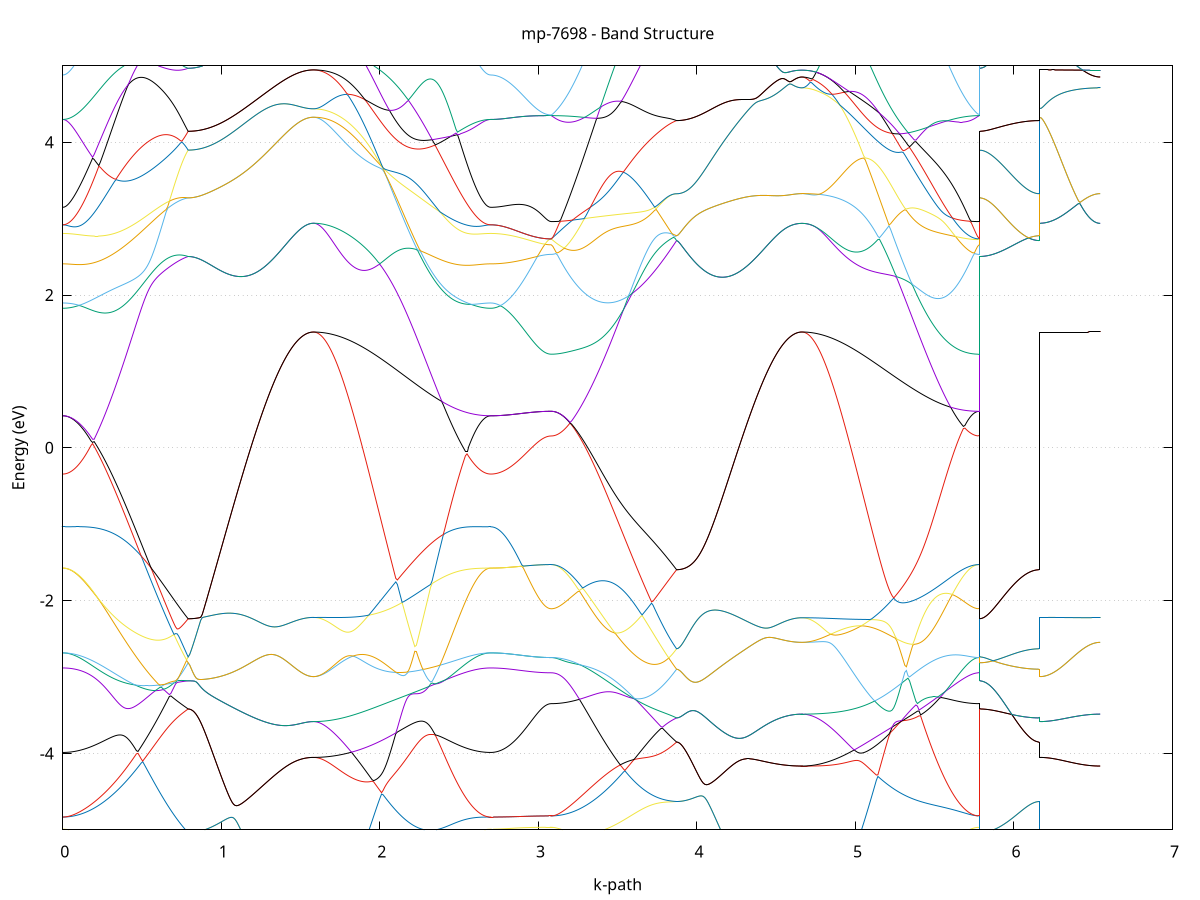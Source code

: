 set title 'mp-7698 - Band Structure'
set xlabel 'k-path'
set ylabel 'Energy (eV)'
set grid y
set yrange [-5:5]
set terminal png size 800,600
set output 'mp-7698_bands_gnuplot.png'
plot '-' using 1:2 with lines notitle, '-' using 1:2 with lines notitle, '-' using 1:2 with lines notitle, '-' using 1:2 with lines notitle, '-' using 1:2 with lines notitle, '-' using 1:2 with lines notitle, '-' using 1:2 with lines notitle, '-' using 1:2 with lines notitle, '-' using 1:2 with lines notitle, '-' using 1:2 with lines notitle, '-' using 1:2 with lines notitle, '-' using 1:2 with lines notitle, '-' using 1:2 with lines notitle, '-' using 1:2 with lines notitle, '-' using 1:2 with lines notitle, '-' using 1:2 with lines notitle, '-' using 1:2 with lines notitle, '-' using 1:2 with lines notitle, '-' using 1:2 with lines notitle, '-' using 1:2 with lines notitle, '-' using 1:2 with lines notitle, '-' using 1:2 with lines notitle, '-' using 1:2 with lines notitle, '-' using 1:2 with lines notitle, '-' using 1:2 with lines notitle, '-' using 1:2 with lines notitle, '-' using 1:2 with lines notitle, '-' using 1:2 with lines notitle, '-' using 1:2 with lines notitle, '-' using 1:2 with lines notitle, '-' using 1:2 with lines notitle, '-' using 1:2 with lines notitle, '-' using 1:2 with lines notitle, '-' using 1:2 with lines notitle, '-' using 1:2 with lines notitle, '-' using 1:2 with lines notitle, '-' using 1:2 with lines notitle, '-' using 1:2 with lines notitle, '-' using 1:2 with lines notitle, '-' using 1:2 with lines notitle, '-' using 1:2 with lines notitle, '-' using 1:2 with lines notitle, '-' using 1:2 with lines notitle, '-' using 1:2 with lines notitle, '-' using 1:2 with lines notitle, '-' using 1:2 with lines notitle, '-' using 1:2 with lines notitle, '-' using 1:2 with lines notitle, '-' using 1:2 with lines notitle, '-' using 1:2 with lines notitle, '-' using 1:2 with lines notitle, '-' using 1:2 with lines notitle, '-' using 1:2 with lines notitle, '-' using 1:2 with lines notitle, '-' using 1:2 with lines notitle, '-' using 1:2 with lines notitle, '-' using 1:2 with lines notitle, '-' using 1:2 with lines notitle, '-' using 1:2 with lines notitle, '-' using 1:2 with lines notitle, '-' using 1:2 with lines notitle, '-' using 1:2 with lines notitle, '-' using 1:2 with lines notitle, '-' using 1:2 with lines notitle
0.000000 -38.020828
0.009884 -38.020828
0.019767 -38.020828
0.029651 -38.020728
0.039534 -38.020728
0.049418 -38.020628
0.059301 -38.020528
0.069185 -38.020428
0.079068 -38.020328
0.088952 -38.020228
0.098835 -38.020128
0.108719 -38.019928
0.118602 -38.019728
0.128486 -38.019628
0.138369 -38.019428
0.148253 -38.019228
0.158136 -38.018928
0.168020 -38.018728
0.177904 -38.018528
0.187787 -38.018228
0.197671 -38.018028
0.207554 -38.017728
0.217438 -38.017428
0.227321 -38.017128
0.237205 -38.016828
0.247088 -38.016528
0.256972 -38.016228
0.266855 -38.015928
0.276739 -38.015528
0.286622 -38.015228
0.296506 -38.014828
0.306389 -38.014528
0.316273 -38.014128
0.326157 -38.013728
0.336040 -38.013428
0.345924 -38.013028
0.355807 -38.012628
0.365691 -38.012228
0.375574 -38.011828
0.385458 -38.011428
0.395341 -38.011128
0.405225 -38.010728
0.415108 -38.010328
0.424992 -38.009928
0.434875 -38.009528
0.444759 -38.009128
0.454642 -38.008728
0.464526 -38.008328
0.474409 -38.008028
0.484293 -38.007628
0.494177 -38.007228
0.504060 -38.006828
0.513944 -38.006528
0.523827 -38.006128
0.533711 -38.005828
0.543594 -38.005428
0.553478 -38.005128
0.563361 -38.004828
0.573245 -38.004428
0.583128 -38.004128
0.593012 -38.003828
0.602895 -38.003528
0.612779 -38.003228
0.622662 -38.003028
0.632546 -38.002728
0.642430 -38.002428
0.652313 -38.002228
0.662197 -38.002028
0.672080 -38.001728
0.681964 -38.001528
0.691847 -38.001328
0.701731 -38.001128
0.711614 -38.001028
0.721498 -38.000828
0.731381 -38.000728
0.741265 -38.000528
0.751148 -38.000428
0.761032 -38.000328
0.770915 -38.000228
0.780799 -38.000128
0.790682 -38.000128
0.790682 -38.000128
0.800566 -38.000128
0.810450 -38.000128
0.820333 -38.000028
0.830217 -38.000028
0.840100 -37.999928
0.849984 -37.999828
0.859867 -37.999828
0.869751 -37.999728
0.879634 -37.999628
0.889518 -37.999428
0.899401 -37.999328
0.909285 -37.999228
0.919168 -37.999028
0.929052 -37.998828
0.938935 -37.998728
0.948819 -37.998528
0.958703 -37.998328
0.968586 -37.998128
0.978470 -37.997928
0.988353 -37.997628
0.998237 -37.997428
1.008120 -37.997228
1.018004 -37.996928
1.027887 -37.996628
1.037771 -37.996428
1.047654 -37.996128
1.057538 -37.995828
1.067421 -37.995528
1.077305 -37.995228
1.087188 -37.994928
1.097072 -37.994628
1.106955 -37.994328
1.116839 -37.994028
1.126723 -37.993728
1.136606 -37.993428
1.146490 -37.993028
1.156373 -37.992728
1.166257 -37.992428
1.176140 -37.992128
1.186024 -37.991728
1.195907 -37.991428
1.205791 -37.991128
1.215674 -37.990728
1.225558 -37.990428
1.235441 -37.990128
1.245325 -37.989828
1.255208 -37.989528
1.265092 -37.989128
1.274976 -37.988828
1.284859 -37.988528
1.294743 -37.988228
1.304626 -37.987928
1.314510 -37.987628
1.324393 -37.987428
1.334277 -37.987128
1.344160 -37.986828
1.354044 -37.986528
1.363927 -37.986328
1.373811 -37.986028
1.383694 -37.985828
1.393578 -37.985628
1.403461 -37.985428
1.413345 -37.985228
1.423228 -37.985028
1.433112 -37.984828
1.442996 -37.984628
1.452879 -37.984428
1.462763 -37.984328
1.472646 -37.984128
1.482530 -37.984028
1.492413 -37.983928
1.502297 -37.983828
1.512180 -37.983728
1.522064 -37.983628
1.531947 -37.983528
1.541831 -37.983528
1.551714 -37.983428
1.561598 -37.983428
1.571481 -37.983428
1.581365 -37.983428
1.581365 -37.983428
1.591349 -37.983428
1.601333 -37.983428
1.611317 -37.983428
1.621300 -37.983528
1.631284 -37.983528
1.641268 -37.983628
1.651252 -37.983728
1.661236 -37.983828
1.671220 -37.983928
1.681204 -37.984128
1.691188 -37.984228
1.701171 -37.984428
1.711155 -37.984628
1.721139 -37.984728
1.731123 -37.984928
1.741107 -37.985228
1.751091 -37.985428
1.761075 -37.985628
1.771059 -37.985928
1.781042 -37.986228
1.791026 -37.986428
1.801010 -37.986728
1.810994 -37.987028
1.820978 -37.987328
1.830962 -37.987728
1.840946 -37.988028
1.850930 -37.988428
1.860913 -37.988728
1.870897 -37.989128
1.880881 -37.989528
1.890865 -37.989928
1.900849 -37.990328
1.910833 -37.990728
1.920817 -37.991128
1.930801 -37.991528
1.940784 -37.991928
1.950768 -37.992428
1.960752 -37.992828
1.970736 -37.993328
1.980720 -37.993828
1.990704 -37.994228
2.000688 -37.994728
2.010672 -37.995228
2.020655 -37.995728
2.030639 -37.996228
2.040623 -37.996728
2.050607 -37.997228
2.060591 -37.997728
2.070575 -37.998228
2.080559 -37.998728
2.090543 -37.999228
2.100526 -37.999728
2.110510 -38.000328
2.120494 -38.000828
2.130478 -38.001328
2.140462 -38.001828
2.150446 -38.002428
2.160430 -38.002928
2.170414 -38.003428
2.180397 -38.003928
2.190381 -38.004528
2.200365 -38.005028
2.210349 -38.005528
2.220333 -38.006028
2.230317 -38.006528
2.240301 -38.007028
2.250285 -38.007528
2.260268 -38.008028
2.270252 -38.008528
2.280236 -38.009028
2.290220 -38.009528
2.300204 -38.010028
2.310188 -38.010528
2.320172 -38.010928
2.330156 -38.011428
2.340139 -38.011928
2.350123 -38.012328
2.360107 -38.012728
2.370091 -38.013228
2.380075 -38.013628
2.390059 -38.014028
2.400043 -38.014428
2.410027 -38.014828
2.420010 -38.015228
2.429994 -38.015628
2.439978 -38.015928
2.449962 -38.016328
2.459946 -38.016628
2.469930 -38.016928
2.479914 -38.017328
2.489898 -38.017628
2.499881 -38.017928
2.509865 -38.018128
2.519849 -38.018428
2.529833 -38.018628
2.539817 -38.018928
2.549801 -38.019128
2.559785 -38.019328
2.569769 -38.019528
2.579752 -38.019728
2.589736 -38.019928
2.599720 -38.020028
2.609704 -38.020228
2.619688 -38.020328
2.629672 -38.020428
2.639656 -38.020528
2.649640 -38.020628
2.659623 -38.020728
2.669607 -38.020728
2.679591 -38.020828
2.689575 -38.020828
2.699559 -38.020828
2.699559 -38.020828
2.709343 -38.020828
2.719127 -38.020828
2.728911 -38.020828
2.738696 -38.020828
2.748480 -38.020728
2.758264 -38.020728
2.768048 -38.020728
2.777832 -38.020728
2.787616 -38.020728
2.797401 -38.020628
2.807185 -38.020628
2.816969 -38.020628
2.826753 -38.020528
2.836537 -38.020528
2.846321 -38.020528
2.856106 -38.020428
2.865890 -38.020428
2.875674 -38.020328
2.885458 -38.020328
2.895242 -38.020328
2.905026 -38.020228
2.914810 -38.020228
2.924595 -38.020128
2.934379 -38.020128
2.944163 -38.020028
2.953947 -38.020028
2.963731 -38.020028
2.973515 -38.019928
2.983300 -38.019928
2.993084 -38.019828
3.002868 -38.019828
3.012652 -38.019828
3.022436 -38.019728
3.032220 -38.019728
3.042005 -38.019728
3.051789 -38.019728
3.061573 -38.019728
3.071357 -38.019728
3.081141 -38.019728
3.081141 -38.019728
3.091025 -38.019728
3.100908 -38.019628
3.110792 -38.019628
3.120675 -38.019528
3.130559 -38.019528
3.140442 -38.019428
3.150326 -38.019328
3.160210 -38.019228
3.170093 -38.019128
3.179977 -38.018928
3.189860 -38.018828
3.199744 -38.018628
3.209627 -38.018528
3.219511 -38.018328
3.229394 -38.018128
3.239278 -38.017928
3.249161 -38.017728
3.259045 -38.017428
3.268928 -38.017228
3.278812 -38.016928
3.288695 -38.016728
3.298579 -38.016428
3.308462 -38.016128
3.318346 -38.015828
3.328230 -38.015528
3.338113 -38.015228
3.347997 -38.014928
3.357880 -38.014628
3.367764 -38.014228
3.377647 -38.013928
3.387531 -38.013528
3.397414 -38.013228
3.407298 -38.012828
3.417181 -38.012528
3.427065 -38.012128
3.436948 -38.011728
3.446832 -38.011428
3.456715 -38.011028
3.466599 -38.010628
3.476483 -38.010328
3.486366 -38.009928
3.496250 -38.009528
3.506133 -38.009128
3.516017 -38.008828
3.525900 -38.008428
3.535784 -38.008028
3.545667 -38.007728
3.555551 -38.007328
3.565434 -38.006928
3.575318 -38.006628
3.585201 -38.006228
3.595085 -38.005928
3.604968 -38.005628
3.614852 -38.005228
3.624735 -38.004928
3.634619 -38.004628
3.644503 -38.004328
3.654386 -38.004028
3.664270 -38.003728
3.674153 -38.003428
3.684037 -38.003128
3.693920 -38.002828
3.703804 -38.002628
3.713687 -38.002328
3.723571 -38.002128
3.733454 -38.001928
3.743338 -38.001728
3.753221 -38.001528
3.763105 -38.001328
3.772988 -38.001128
3.782872 -38.001028
3.792756 -38.000828
3.802639 -38.000728
3.812523 -38.000528
3.822406 -38.000428
3.832290 -38.000328
3.842173 -38.000228
3.852057 -38.000228
3.861940 -38.000128
3.871824 -38.000128
3.871824 -38.000128
3.881707 -38.000128
3.891591 -38.000128
3.901474 -38.000028
3.911358 -38.000028
3.921241 -37.999928
3.931125 -37.999828
3.941008 -37.999828
3.950892 -37.999728
3.960776 -37.999628
3.970659 -37.999428
3.980543 -37.999328
3.990426 -37.999228
4.000310 -37.999028
4.010193 -37.998828
4.020077 -37.998728
4.029960 -37.998528
4.039844 -37.998328
4.049727 -37.998128
4.059611 -37.997928
4.069494 -37.997628
4.079378 -37.997428
4.089261 -37.997228
4.099145 -37.996928
4.109029 -37.996628
4.118912 -37.996428
4.128796 -37.996128
4.138679 -37.995828
4.148563 -37.995528
4.158446 -37.995228
4.168330 -37.994928
4.178213 -37.994628
4.188097 -37.994328
4.197980 -37.994028
4.207864 -37.993728
4.217747 -37.993428
4.227631 -37.993028
4.237514 -37.992728
4.247398 -37.992428
4.257281 -37.992128
4.267165 -37.991728
4.277049 -37.991428
4.286932 -37.991128
4.296816 -37.990728
4.306699 -37.990428
4.316583 -37.990128
4.326466 -37.989828
4.336350 -37.989528
4.346233 -37.989128
4.356117 -37.988828
4.366000 -37.988528
4.375884 -37.988228
4.385767 -37.987928
4.395651 -37.987628
4.405534 -37.987428
4.415418 -37.987128
4.425302 -37.986828
4.435185 -37.986528
4.445069 -37.986328
4.454952 -37.986028
4.464836 -37.985828
4.474719 -37.985628
4.484603 -37.985428
4.494486 -37.985228
4.504370 -37.985028
4.514253 -37.984828
4.524137 -37.984628
4.534020 -37.984428
4.543904 -37.984328
4.553787 -37.984128
4.563671 -37.984028
4.573554 -37.983928
4.583438 -37.983828
4.593322 -37.983728
4.603205 -37.983628
4.613089 -37.983528
4.622972 -37.983528
4.632856 -37.983428
4.642739 -37.983428
4.652623 -37.983428
4.662506 -37.983428
4.662506 -37.983428
4.672490 -37.983428
4.682474 -37.983428
4.692458 -37.983428
4.702442 -37.983528
4.712426 -37.983528
4.722410 -37.983628
4.732393 -37.983728
4.742377 -37.983828
4.752361 -37.983928
4.762345 -37.984028
4.772329 -37.984228
4.782313 -37.984328
4.792297 -37.984528
4.802281 -37.984728
4.812264 -37.984928
4.822248 -37.985128
4.832232 -37.985328
4.842216 -37.985628
4.852200 -37.985828
4.862184 -37.986128
4.872168 -37.986328
4.882152 -37.986628
4.892135 -37.986928
4.902119 -37.987228
4.912103 -37.987528
4.922087 -37.987928
4.932071 -37.988228
4.942055 -37.988628
4.952039 -37.988928
4.962022 -37.989328
4.972006 -37.989728
4.981990 -37.990028
4.991974 -37.990428
5.001958 -37.990828
5.011942 -37.991328
5.021926 -37.991728
5.031910 -37.992128
5.041893 -37.992528
5.051877 -37.993028
5.061861 -37.993428
5.071845 -37.993928
5.081829 -37.994428
5.091813 -37.994828
5.101797 -37.995328
5.111781 -37.995828
5.121764 -37.996328
5.131748 -37.996828
5.141732 -37.997228
5.151716 -37.997728
5.161700 -37.998228
5.171684 -37.998728
5.181668 -37.999228
5.191652 -37.999828
5.201635 -38.000328
5.211619 -38.000828
5.221603 -38.001328
5.231587 -38.001828
5.241571 -38.002328
5.251555 -38.002828
5.261539 -38.003328
5.271523 -38.003828
5.281506 -38.004328
5.291490 -38.004828
5.301474 -38.005328
5.311458 -38.005828
5.321442 -38.006328
5.331426 -38.006828
5.341410 -38.007328
5.351394 -38.007828
5.361377 -38.008328
5.371361 -38.008728
5.381345 -38.009228
5.391329 -38.009728
5.401313 -38.010128
5.411297 -38.010628
5.421281 -38.011028
5.431265 -38.011428
5.441248 -38.011928
5.451232 -38.012328
5.461216 -38.012728
5.471200 -38.013128
5.481184 -38.013528
5.491168 -38.013928
5.501152 -38.014228
5.511136 -38.014628
5.521119 -38.014928
5.531103 -38.015328
5.541087 -38.015628
5.551071 -38.015928
5.561055 -38.016228
5.571039 -38.016528
5.581023 -38.016828
5.591007 -38.017128
5.600990 -38.017328
5.610974 -38.017628
5.620958 -38.017828
5.630942 -38.018028
5.640926 -38.018228
5.650910 -38.018428
5.660894 -38.018628
5.670878 -38.018828
5.680861 -38.018928
5.690845 -38.019128
5.700829 -38.019228
5.710813 -38.019328
5.720797 -38.019428
5.730781 -38.019528
5.740765 -38.019528
5.750749 -38.019628
5.760732 -38.019628
5.770716 -38.019628
5.780700 -38.019728
5.780700 -38.000128
5.790484 -38.000128
5.800269 -38.000128
5.810053 -38.000128
5.819837 -38.000128
5.829621 -38.000128
5.839405 -38.000128
5.849189 -38.000128
5.858973 -38.000128
5.868758 -38.000128
5.878542 -38.000128
5.888326 -38.000128
5.898110 -38.000128
5.907894 -38.000128
5.917678 -38.000128
5.927463 -38.000128
5.937247 -38.000128
5.947031 -38.000128
5.956815 -38.000128
5.966599 -38.000128
5.976383 -38.000128
5.986168 -38.000128
5.995952 -38.000128
6.005736 -38.000128
6.015520 -38.000128
6.025304 -38.000128
6.035088 -38.000128
6.044873 -38.000128
6.054657 -38.000128
6.064441 -38.000128
6.074225 -38.000128
6.084009 -38.000128
6.093793 -38.000128
6.103578 -38.000128
6.113362 -38.000128
6.123146 -38.000128
6.132930 -38.000128
6.142714 -38.000128
6.152498 -38.000128
6.162283 -38.000128
6.162283 -37.983428
6.172067 -37.983428
6.181851 -37.983428
6.191635 -37.983428
6.201419 -37.983428
6.211203 -37.983428
6.220988 -37.983428
6.230772 -37.983428
6.240556 -37.983428
6.250340 -37.983428
6.260124 -37.983428
6.269908 -37.983428
6.279693 -37.983428
6.289477 -37.983428
6.299261 -37.983428
6.309045 -37.983428
6.318829 -37.983428
6.328613 -37.983428
6.338398 -37.983428
6.348182 -37.983428
6.357966 -37.983428
6.367750 -37.983428
6.377534 -37.983428
6.387318 -37.983428
6.397103 -37.983428
6.406887 -37.983428
6.416671 -37.983428
6.426455 -37.983428
6.436239 -37.983428
6.446023 -37.983428
6.455807 -37.983428
6.465592 -37.983428
6.475376 -37.983428
6.485160 -37.983428
6.494944 -37.983428
6.504728 -37.983428
6.514512 -37.983428
6.524297 -37.983428
6.534081 -37.983428
6.543865 -37.983428
e
0.000000 -38.014928
0.009884 -38.014928
0.019767 -38.014928
0.029651 -38.014828
0.039534 -38.014828
0.049418 -38.014728
0.059301 -38.014728
0.069185 -38.014628
0.079068 -38.014528
0.088952 -38.014428
0.098835 -38.014328
0.108719 -38.014228
0.118602 -38.014028
0.128486 -38.013928
0.138369 -38.013728
0.148253 -38.013528
0.158136 -38.013428
0.168020 -38.013228
0.177904 -38.013028
0.187787 -38.012728
0.197671 -38.012528
0.207554 -38.012328
0.217438 -38.012128
0.227321 -38.011828
0.237205 -38.011628
0.247088 -38.011328
0.256972 -38.011028
0.266855 -38.010828
0.276739 -38.010528
0.286622 -38.010228
0.296506 -38.009928
0.306389 -38.009628
0.316273 -38.009328
0.326157 -38.009028
0.336040 -38.008728
0.345924 -38.008428
0.355807 -38.008128
0.365691 -38.007828
0.375574 -38.007528
0.385458 -38.007228
0.395341 -38.006928
0.405225 -38.006628
0.415108 -38.006328
0.424992 -38.006028
0.434875 -38.005728
0.444759 -38.005428
0.454642 -38.005128
0.464526 -38.004828
0.474409 -38.004528
0.484293 -38.004228
0.494177 -38.003928
0.504060 -38.003728
0.513944 -38.003428
0.523827 -38.003128
0.533711 -38.002928
0.543594 -38.002628
0.553478 -38.002428
0.563361 -38.002228
0.573245 -38.002028
0.583128 -38.001828
0.593012 -38.001628
0.602895 -38.001428
0.612779 -38.001228
0.622662 -38.001028
0.632546 -38.000928
0.642430 -38.000728
0.652313 -38.000628
0.662197 -38.000528
0.672080 -38.000428
0.681964 -38.000328
0.691847 -38.000228
0.701731 -38.000128
0.711614 -38.000128
0.721498 -38.000028
0.731381 -38.000028
0.741265 -38.000028
0.751148 -38.000028
0.761032 -38.000028
0.770915 -38.000028
0.780799 -38.000028
0.790682 -38.000128
0.790682 -38.000128
0.800566 -38.000128
0.810450 -38.000128
0.820333 -38.000028
0.830217 -38.000028
0.840100 -37.999928
0.849984 -37.999828
0.859867 -37.999828
0.869751 -37.999728
0.879634 -37.999628
0.889518 -37.999428
0.899401 -37.999328
0.909285 -37.999228
0.919168 -37.999028
0.929052 -37.998828
0.938935 -37.998728
0.948819 -37.998528
0.958703 -37.998328
0.968586 -37.998128
0.978470 -37.997928
0.988353 -37.997628
0.998237 -37.997428
1.008120 -37.997228
1.018004 -37.996928
1.027887 -37.996628
1.037771 -37.996428
1.047654 -37.996128
1.057538 -37.995828
1.067421 -37.995528
1.077305 -37.995228
1.087188 -37.994928
1.097072 -37.994628
1.106955 -37.994328
1.116839 -37.994028
1.126723 -37.993728
1.136606 -37.993428
1.146490 -37.993028
1.156373 -37.992728
1.166257 -37.992428
1.176140 -37.992128
1.186024 -37.991728
1.195907 -37.991428
1.205791 -37.991128
1.215674 -37.990728
1.225558 -37.990428
1.235441 -37.990128
1.245325 -37.989828
1.255208 -37.989528
1.265092 -37.989128
1.274976 -37.988828
1.284859 -37.988528
1.294743 -37.988228
1.304626 -37.987928
1.314510 -37.987628
1.324393 -37.987428
1.334277 -37.987128
1.344160 -37.986828
1.354044 -37.986528
1.363927 -37.986328
1.373811 -37.986028
1.383694 -37.985828
1.393578 -37.985628
1.403461 -37.985428
1.413345 -37.985228
1.423228 -37.985028
1.433112 -37.984828
1.442996 -37.984628
1.452879 -37.984428
1.462763 -37.984328
1.472646 -37.984128
1.482530 -37.984028
1.492413 -37.983928
1.502297 -37.983828
1.512180 -37.983728
1.522064 -37.983628
1.531947 -37.983528
1.541831 -37.983528
1.551714 -37.983428
1.561598 -37.983428
1.571481 -37.983428
1.581365 -37.983428
1.581365 -37.983428
1.591349 -37.983428
1.601333 -37.983428
1.611317 -37.983428
1.621300 -37.983428
1.631284 -37.983528
1.641268 -37.983628
1.651252 -37.983628
1.661236 -37.983728
1.671220 -37.983828
1.681204 -37.984028
1.691188 -37.984128
1.701171 -37.984228
1.711155 -37.984428
1.721139 -37.984528
1.731123 -37.984728
1.741107 -37.984928
1.751091 -37.985128
1.761075 -37.985328
1.771059 -37.985528
1.781042 -37.985728
1.791026 -37.985928
1.801010 -37.986228
1.810994 -37.986428
1.820978 -37.986728
1.830962 -37.987028
1.840946 -37.987328
1.850930 -37.987628
1.860913 -37.987928
1.870897 -37.988228
1.880881 -37.988528
1.890865 -37.988828
1.900849 -37.989128
1.910833 -37.989528
1.920817 -37.989828
1.930801 -37.990228
1.940784 -37.990628
1.950768 -37.990928
1.960752 -37.991328
1.970736 -37.991728
1.980720 -37.992128
1.990704 -37.992528
2.000688 -37.992928
2.010672 -37.993328
2.020655 -37.993728
2.030639 -37.994128
2.040623 -37.994528
2.050607 -37.995028
2.060591 -37.995428
2.070575 -37.995828
2.080559 -37.996328
2.090543 -37.996728
2.100526 -37.997128
2.110510 -37.997628
2.120494 -37.998028
2.130478 -37.998428
2.140462 -37.998928
2.150446 -37.999328
2.160430 -37.999828
2.170414 -38.000228
2.180397 -38.000728
2.190381 -38.001128
2.200365 -38.001528
2.210349 -38.002028
2.220333 -38.002428
2.230317 -38.002828
2.240301 -38.003328
2.250285 -38.003728
2.260268 -38.004128
2.270252 -38.004528
2.280236 -38.005028
2.290220 -38.005428
2.300204 -38.005828
2.310188 -38.006228
2.320172 -38.006628
2.330156 -38.007028
2.340139 -38.007328
2.350123 -38.007728
2.360107 -38.008128
2.370091 -38.008528
2.380075 -38.008828
2.390059 -38.009228
2.400043 -38.009528
2.410027 -38.009828
2.420010 -38.010228
2.429994 -38.010528
2.439978 -38.010828
2.449962 -38.011128
2.459946 -38.011428
2.469930 -38.011628
2.479914 -38.011928
2.489898 -38.012228
2.499881 -38.012428
2.509865 -38.012628
2.519849 -38.012928
2.529833 -38.013128
2.539817 -38.013328
2.549801 -38.013528
2.559785 -38.013728
2.569769 -38.013828
2.579752 -38.014028
2.589736 -38.014128
2.599720 -38.014328
2.609704 -38.014428
2.619688 -38.014528
2.629672 -38.014628
2.639656 -38.014728
2.649640 -38.014728
2.659623 -38.014828
2.669607 -38.014828
2.679591 -38.014928
2.689575 -38.014928
2.699559 -38.014928
2.699559 -38.014928
2.709343 -38.014928
2.719127 -38.014928
2.728911 -38.014928
2.738696 -38.014928
2.748480 -38.014928
2.758264 -38.015028
2.768048 -38.015028
2.777832 -38.015028
2.787616 -38.015028
2.797401 -38.015028
2.807185 -38.015128
2.816969 -38.015128
2.826753 -38.015128
2.836537 -38.015228
2.846321 -38.015228
2.856106 -38.015228
2.865890 -38.015328
2.875674 -38.015328
2.885458 -38.015428
2.895242 -38.015428
2.905026 -38.015528
2.914810 -38.015528
2.924595 -38.015628
2.934379 -38.015628
2.944163 -38.015628
2.953947 -38.015728
2.963731 -38.015728
2.973515 -38.015828
2.983300 -38.015828
2.993084 -38.015828
3.002868 -38.015928
3.012652 -38.015928
3.022436 -38.015928
3.032220 -38.016028
3.042005 -38.016028
3.051789 -38.016028
3.061573 -38.016028
3.071357 -38.016028
3.081141 -38.016028
3.081141 -38.016028
3.091025 -38.016028
3.100908 -38.016028
3.110792 -38.016028
3.120675 -38.015928
3.130559 -38.015928
3.140442 -38.015828
3.150326 -38.015728
3.160210 -38.015628
3.170093 -38.015528
3.179977 -38.015428
3.189860 -38.015328
3.199744 -38.015128
3.209627 -38.015028
3.219511 -38.014828
3.229394 -38.014628
3.239278 -38.014428
3.249161 -38.014228
3.259045 -38.014028
3.268928 -38.013828
3.278812 -38.013628
3.288695 -38.013328
3.298579 -38.013128
3.308462 -38.012828
3.318346 -38.012628
3.328230 -38.012328
3.338113 -38.012028
3.347997 -38.011728
3.357880 -38.011528
3.367764 -38.011228
3.377647 -38.010928
3.387531 -38.010628
3.397414 -38.010228
3.407298 -38.009928
3.417181 -38.009628
3.427065 -38.009328
3.436948 -38.009028
3.446832 -38.008728
3.456715 -38.008328
3.466599 -38.008028
3.476483 -38.007728
3.486366 -38.007428
3.496250 -38.007028
3.506133 -38.006728
3.516017 -38.006428
3.525900 -38.006128
3.535784 -38.005828
3.545667 -38.005528
3.555551 -38.005228
3.565434 -38.004928
3.575318 -38.004628
3.585201 -38.004328
3.595085 -38.004028
3.604968 -38.003728
3.614852 -38.003428
3.624735 -38.003228
3.634619 -38.002928
3.644503 -38.002728
3.654386 -38.002428
3.664270 -38.002228
3.674153 -38.002028
3.684037 -38.001828
3.693920 -38.001628
3.703804 -38.001428
3.713687 -38.001228
3.723571 -38.001128
3.733454 -38.000928
3.743338 -38.000828
3.753221 -38.000628
3.763105 -38.000528
3.772988 -38.000428
3.782872 -38.000328
3.792756 -38.000228
3.802639 -38.000228
3.812523 -38.000128
3.822406 -38.000128
3.832290 -38.000028
3.842173 -38.000028
3.852057 -38.000028
3.861940 -38.000128
3.871824 -38.000128
3.871824 -38.000128
3.881707 -38.000128
3.891591 -38.000128
3.901474 -38.000028
3.911358 -38.000028
3.921241 -37.999928
3.931125 -37.999828
3.941008 -37.999828
3.950892 -37.999728
3.960776 -37.999628
3.970659 -37.999428
3.980543 -37.999328
3.990426 -37.999228
4.000310 -37.999028
4.010193 -37.998828
4.020077 -37.998728
4.029960 -37.998528
4.039844 -37.998328
4.049727 -37.998128
4.059611 -37.997928
4.069494 -37.997628
4.079378 -37.997428
4.089261 -37.997228
4.099145 -37.996928
4.109029 -37.996628
4.118912 -37.996428
4.128796 -37.996128
4.138679 -37.995828
4.148563 -37.995528
4.158446 -37.995228
4.168330 -37.994928
4.178213 -37.994628
4.188097 -37.994328
4.197980 -37.994028
4.207864 -37.993728
4.217747 -37.993428
4.227631 -37.993028
4.237514 -37.992728
4.247398 -37.992428
4.257281 -37.992128
4.267165 -37.991728
4.277049 -37.991428
4.286932 -37.991128
4.296816 -37.990728
4.306699 -37.990428
4.316583 -37.990128
4.326466 -37.989828
4.336350 -37.989528
4.346233 -37.989128
4.356117 -37.988828
4.366000 -37.988528
4.375884 -37.988228
4.385767 -37.987928
4.395651 -37.987628
4.405534 -37.987428
4.415418 -37.987128
4.425302 -37.986828
4.435185 -37.986528
4.445069 -37.986328
4.454952 -37.986028
4.464836 -37.985828
4.474719 -37.985628
4.484603 -37.985428
4.494486 -37.985228
4.504370 -37.985028
4.514253 -37.984828
4.524137 -37.984628
4.534020 -37.984428
4.543904 -37.984328
4.553787 -37.984128
4.563671 -37.984028
4.573554 -37.983928
4.583438 -37.983828
4.593322 -37.983728
4.603205 -37.983628
4.613089 -37.983528
4.622972 -37.983528
4.632856 -37.983428
4.642739 -37.983428
4.652623 -37.983428
4.662506 -37.983328
4.662506 -37.983328
4.672490 -37.983428
4.682474 -37.983428
4.692458 -37.983428
4.702442 -37.983528
4.712426 -37.983528
4.722410 -37.983628
4.732393 -37.983728
4.742377 -37.983828
4.752361 -37.983928
4.762345 -37.984028
4.772329 -37.984128
4.782313 -37.984228
4.792297 -37.984428
4.802281 -37.984628
4.812264 -37.984728
4.822248 -37.984928
4.832232 -37.985128
4.842216 -37.985328
4.852200 -37.985628
4.862184 -37.985828
4.872168 -37.986028
4.882152 -37.986328
4.892135 -37.986628
4.902119 -37.986828
4.912103 -37.987128
4.922087 -37.987428
4.932071 -37.987728
4.942055 -37.988028
4.952039 -37.988328
4.962022 -37.988728
4.972006 -37.989028
4.981990 -37.989428
4.991974 -37.989728
5.001958 -37.990128
5.011942 -37.990428
5.021926 -37.990828
5.031910 -37.991228
5.041893 -37.991628
5.051877 -37.992028
5.061861 -37.992428
5.071845 -37.992828
5.081829 -37.993228
5.091813 -37.993728
5.101797 -37.994128
5.111781 -37.994528
5.121764 -37.994928
5.131748 -37.995428
5.141732 -37.995828
5.151716 -37.996328
5.161700 -37.996728
5.171684 -37.997228
5.181668 -37.997628
5.191652 -37.998128
5.201635 -37.998528
5.211619 -37.999028
5.221603 -37.999528
5.231587 -37.999928
5.241571 -38.000428
5.251555 -38.000828
5.261539 -38.001328
5.271523 -38.001728
5.281506 -38.002228
5.291490 -38.002628
5.301474 -38.003128
5.311458 -38.003528
5.321442 -38.004028
5.331426 -38.004428
5.341410 -38.004928
5.351394 -38.005328
5.361377 -38.005728
5.371361 -38.006228
5.381345 -38.006628
5.391329 -38.007028
5.401313 -38.007428
5.411297 -38.007828
5.421281 -38.008228
5.431265 -38.008628
5.441248 -38.009028
5.451232 -38.009428
5.461216 -38.009728
5.471200 -38.010128
5.481184 -38.010428
5.491168 -38.010828
5.501152 -38.011128
5.511136 -38.011428
5.521119 -38.011828
5.531103 -38.012128
5.541087 -38.012428
5.551071 -38.012728
5.561055 -38.012928
5.571039 -38.013228
5.581023 -38.013528
5.591007 -38.013728
5.600990 -38.013928
5.610974 -38.014228
5.620958 -38.014428
5.630942 -38.014628
5.640926 -38.014728
5.650910 -38.014928
5.660894 -38.015128
5.670878 -38.015228
5.680861 -38.015428
5.690845 -38.015528
5.700829 -38.015628
5.710813 -38.015728
5.720797 -38.015828
5.730781 -38.015928
5.740765 -38.015928
5.750749 -38.016028
5.760732 -38.016028
5.770716 -38.016028
5.780700 -38.016028
5.780700 -38.000128
5.790484 -38.000128
5.800269 -38.000128
5.810053 -38.000128
5.819837 -38.000128
5.829621 -38.000128
5.839405 -38.000128
5.849189 -38.000128
5.858973 -38.000128
5.868758 -38.000128
5.878542 -38.000128
5.888326 -38.000128
5.898110 -38.000128
5.907894 -38.000128
5.917678 -38.000128
5.927463 -38.000128
5.937247 -38.000128
5.947031 -38.000128
5.956815 -38.000128
5.966599 -38.000128
5.976383 -38.000128
5.986168 -38.000128
5.995952 -38.000128
6.005736 -38.000128
6.015520 -38.000128
6.025304 -38.000128
6.035088 -38.000128
6.044873 -38.000128
6.054657 -38.000128
6.064441 -38.000128
6.074225 -38.000128
6.084009 -38.000128
6.093793 -38.000128
6.103578 -38.000128
6.113362 -38.000128
6.123146 -38.000128
6.132930 -38.000128
6.142714 -38.000128
6.152498 -38.000128
6.162283 -38.000128
6.162283 -37.983428
6.172067 -37.983428
6.181851 -37.983428
6.191635 -37.983328
6.201419 -37.983428
6.211203 -37.983428
6.220988 -37.983428
6.230772 -37.983428
6.240556 -37.983428
6.250340 -37.983328
6.260124 -37.983428
6.269908 -37.983428
6.279693 -37.983428
6.289477 -37.983428
6.299261 -37.983428
6.309045 -37.983428
6.318829 -37.983428
6.328613 -37.983328
6.338398 -37.983328
6.348182 -37.983428
6.357966 -37.983428
6.367750 -37.983328
6.377534 -37.983428
6.387318 -37.983328
6.397103 -37.983428
6.406887 -37.983428
6.416671 -37.983428
6.426455 -37.983428
6.436239 -37.983328
6.446023 -37.983328
6.455807 -37.983428
6.465592 -37.983428
6.475376 -37.983328
6.485160 -37.983428
6.494944 -37.983328
6.504728 -37.983428
6.514512 -37.983428
6.524297 -37.983328
6.534081 -37.983428
6.543865 -37.983328
e
0.000000 -19.535128
0.009884 -19.535028
0.019767 -19.534828
0.029651 -19.534528
0.039534 -19.534128
0.049418 -19.533628
0.059301 -19.533028
0.069185 -19.532328
0.079068 -19.531428
0.088952 -19.530528
0.098835 -19.529428
0.108719 -19.528228
0.118602 -19.526928
0.128486 -19.525528
0.138369 -19.524028
0.148253 -19.522428
0.158136 -19.520728
0.168020 -19.518928
0.177904 -19.517028
0.187787 -19.515128
0.197671 -19.513028
0.207554 -19.510828
0.217438 -19.508528
0.227321 -19.506228
0.237205 -19.503828
0.247088 -19.501328
0.256972 -19.498728
0.266855 -19.496028
0.276739 -19.493328
0.286622 -19.490528
0.296506 -19.487728
0.306389 -19.484828
0.316273 -19.481928
0.326157 -19.478928
0.336040 -19.475928
0.345924 -19.472928
0.355807 -19.469928
0.365691 -19.466928
0.375574 -19.463928
0.385458 -19.461028
0.395341 -19.458328
0.405225 -19.455728
0.415108 -19.453528
0.424992 -19.451828
0.434875 -19.450828
0.444759 -19.450928
0.454642 -19.452528
0.464526 -19.455628
0.474409 -19.460128
0.484293 -19.465528
0.494177 -19.471528
0.504060 -19.477828
0.513944 -19.484728
0.523827 -19.491728
0.533711 -19.498628
0.543594 -19.505228
0.553478 -19.511728
0.563361 -19.517928
0.573245 -19.524028
0.583128 -19.529828
0.593012 -19.535428
0.602895 -19.540828
0.612779 -19.546028
0.622662 -19.550928
0.632546 -19.555628
0.642430 -19.560028
0.652313 -19.564228
0.662197 -19.568128
0.672080 -19.571728
0.681964 -19.575128
0.691847 -19.578128
0.701731 -19.580928
0.711614 -19.583428
0.721498 -19.585628
0.731381 -19.587528
0.741265 -19.589228
0.751148 -19.590528
0.761032 -19.591528
0.770915 -19.592228
0.780799 -19.592628
0.790682 -19.592728
0.790682 -19.592728
0.800566 -19.592728
0.810450 -19.592528
0.820333 -19.592328
0.830217 -19.591928
0.840100 -19.591528
0.849984 -19.591028
0.859867 -19.590328
0.869751 -19.589628
0.879634 -19.588728
0.889518 -19.587828
0.899401 -19.586828
0.909285 -19.585728
0.919168 -19.584528
0.929052 -19.583228
0.938935 -19.581828
0.948819 -19.580428
0.958703 -19.578828
0.968586 -19.577228
0.978470 -19.575528
0.988353 -19.573828
0.998237 -19.571928
1.008120 -19.570028
1.018004 -19.568028
1.027887 -19.566028
1.037771 -19.563928
1.047654 -19.561728
1.057538 -19.559528
1.067421 -19.557328
1.077305 -19.555028
1.087188 -19.552628
1.097072 -19.550228
1.106955 -19.547828
1.116839 -19.545428
1.126723 -19.542928
1.136606 -19.540428
1.146490 -19.537928
1.156373 -19.535428
1.166257 -19.532928
1.176140 -19.530328
1.186024 -19.527828
1.195907 -19.525328
1.205791 -19.522828
1.215674 -19.520328
1.225558 -19.517928
1.235441 -19.515428
1.245325 -19.513028
1.255208 -19.510728
1.265092 -19.508428
1.274976 -19.506228
1.284859 -19.504028
1.294743 -19.501928
1.304626 -19.499928
1.314510 -19.498028
1.324393 -19.496128
1.334277 -19.494428
1.344160 -19.492828
1.354044 -19.491328
1.363927 -19.490028
1.373811 -19.488828
1.383694 -19.487728
1.393578 -19.486828
1.403461 -19.486128
1.413345 -19.485528
1.423228 -19.485128
1.433112 -19.484828
1.442996 -19.484728
1.452879 -19.484728
1.462763 -19.484828
1.472646 -19.485028
1.482530 -19.485328
1.492413 -19.485628
1.502297 -19.486028
1.512180 -19.486428
1.522064 -19.486828
1.531947 -19.487228
1.541831 -19.487528
1.551714 -19.487728
1.561598 -19.487928
1.571481 -19.488128
1.581365 -19.488128
1.581365 -19.488128
1.591349 -19.488128
1.601333 -19.488028
1.611317 -19.487928
1.621300 -19.487728
1.631284 -19.487628
1.641268 -19.487328
1.651252 -19.487028
1.661236 -19.486728
1.671220 -19.486328
1.681204 -19.485928
1.691188 -19.485428
1.701171 -19.484828
1.711155 -19.484328
1.721139 -19.483628
1.731123 -19.482928
1.741107 -19.482128
1.751091 -19.481328
1.761075 -19.480428
1.771059 -19.479528
1.781042 -19.478528
1.791026 -19.477428
1.801010 -19.476228
1.810994 -19.475028
1.820978 -19.473728
1.830962 -19.472328
1.840946 -19.470828
1.850930 -19.469328
1.860913 -19.467628
1.870897 -19.465928
1.880881 -19.464128
1.890865 -19.462228
1.900849 -19.460228
1.910833 -19.458128
1.920817 -19.455928
1.930801 -19.453628
1.940784 -19.451328
1.950768 -19.448828
1.960752 -19.446228
1.970736 -19.443628
1.980720 -19.440828
1.990704 -19.437928
2.000688 -19.435028
2.010672 -19.431928
2.020655 -19.428828
2.030639 -19.425528
2.040623 -19.422228
2.050607 -19.418928
2.060591 -19.415528
2.070575 -19.412128
2.080559 -19.408728
2.090543 -19.405428
2.100526 -19.402328
2.110510 -19.399728
2.120494 -19.397728
2.130478 -19.396928
2.140462 -19.397428
2.150446 -19.399128
2.160430 -19.401528
2.170414 -19.404528
2.180397 -19.407828
2.190381 -19.411228
2.200365 -19.414828
2.210349 -19.418528
2.220333 -19.422328
2.230317 -19.426028
2.240301 -19.429828
2.250285 -19.433628
2.260268 -19.437328
2.270252 -19.441128
2.280236 -19.444828
2.290220 -19.448528
2.300204 -19.452128
2.310188 -19.455728
2.320172 -19.459328
2.330156 -19.462828
2.340139 -19.466328
2.350123 -19.469728
2.360107 -19.473128
2.370091 -19.476428
2.380075 -19.479628
2.390059 -19.482828
2.400043 -19.485928
2.410027 -19.488928
2.420010 -19.491828
2.429994 -19.494728
2.439978 -19.497528
2.449962 -19.500228
2.459946 -19.502828
2.469930 -19.505328
2.479914 -19.507828
2.489898 -19.510128
2.499881 -19.512428
2.509865 -19.514528
2.519849 -19.516628
2.529833 -19.518528
2.539817 -19.520428
2.549801 -19.522128
2.559785 -19.523828
2.569769 -19.525328
2.579752 -19.526728
2.589736 -19.528128
2.599720 -19.529328
2.609704 -19.530428
2.619688 -19.531328
2.629672 -19.532228
2.639656 -19.533028
2.649640 -19.533628
2.659623 -19.534128
2.669607 -19.534528
2.679591 -19.534828
2.689575 -19.535028
2.699559 -19.535128
2.699559 -19.535128
2.709343 -19.534928
2.719127 -19.534628
2.728911 -19.534128
2.738696 -19.533428
2.748480 -19.532528
2.758264 -19.531428
2.768048 -19.530028
2.777832 -19.528528
2.787616 -19.526828
2.797401 -19.524928
2.807185 -19.522828
2.816969 -19.520528
2.826753 -19.518028
2.836537 -19.515328
2.846321 -19.512528
2.856106 -19.509528
2.865890 -19.506328
2.875674 -19.502928
2.885458 -19.499328
2.895242 -19.495628
2.905026 -19.491828
2.914810 -19.487828
2.924595 -19.483628
2.934379 -19.479428
2.944163 -19.474928
2.953947 -19.470428
2.963731 -19.465728
2.973515 -19.460928
2.983300 -19.456028
2.993084 -19.451128
3.002868 -19.446028
3.012652 -19.440828
3.022436 -19.435628
3.032220 -19.430328
3.042005 -19.424928
3.051789 -19.419628
3.061573 -19.414328
3.071357 -19.409428
3.081141 -19.406528
3.081141 -19.406528
3.091025 -19.406528
3.100908 -19.406428
3.110792 -19.406328
3.120675 -19.406228
3.130559 -19.406028
3.140442 -19.405728
3.150326 -19.405528
3.160210 -19.405228
3.170093 -19.404828
3.179977 -19.404428
3.189860 -19.404028
3.199744 -19.403628
3.209627 -19.403228
3.219511 -19.402728
3.229394 -19.402328
3.239278 -19.401828
3.249161 -19.401428
3.259045 -19.400928
3.268928 -19.400528
3.278812 -19.400228
3.288695 -19.399928
3.298579 -19.399728
3.308462 -19.399528
3.318346 -19.399528
3.328230 -19.399628
3.338113 -19.399928
3.347997 -19.400428
3.357880 -19.401128
3.367764 -19.402028
3.377647 -19.403328
3.387531 -19.404928
3.397414 -19.406828
3.407298 -19.409228
3.417181 -19.412028
3.427065 -19.415228
3.436948 -19.418928
3.446832 -19.423028
3.456715 -19.427528
3.466599 -19.432428
3.476483 -19.437728
3.486366 -19.443228
3.496250 -19.449028
3.506133 -19.455028
3.516017 -19.461228
3.525900 -19.467528
3.535784 -19.473928
3.545667 -19.480328
3.555551 -19.486828
3.565434 -19.493328
3.575318 -19.499828
3.585201 -19.506228
3.595085 -19.512528
3.604968 -19.518828
3.614852 -19.524928
3.624735 -19.531028
3.634619 -19.536928
3.644503 -19.542628
3.654386 -19.548228
3.664270 -19.553628
3.674153 -19.558828
3.684037 -19.563828
3.693920 -19.568628
3.703804 -19.573228
3.713687 -19.577628
3.723571 -19.581728
3.733454 -19.585628
3.743338 -19.589228
3.753221 -19.592628
3.763105 -19.595728
3.772988 -19.598628
3.782872 -19.601228
3.792756 -19.603528
3.802639 -19.605628
3.812523 -19.607428
3.822406 -19.608828
3.832290 -19.610128
3.842173 -19.611028
3.852057 -19.611628
3.861940 -19.611928
3.871824 -19.612028
3.871824 -19.612028
3.881707 -19.611928
3.891591 -19.611828
3.901474 -19.611528
3.911358 -19.611128
3.921241 -19.610628
3.931125 -19.610028
3.941008 -19.609328
3.950892 -19.608528
3.960776 -19.607528
3.970659 -19.606528
3.980543 -19.605428
3.990426 -19.604128
4.000310 -19.602828
4.010193 -19.601328
4.020077 -19.599828
4.029960 -19.598228
4.039844 -19.596428
4.049727 -19.594628
4.059611 -19.592728
4.069494 -19.590728
4.079378 -19.588628
4.089261 -19.586428
4.099145 -19.584228
4.109029 -19.581928
4.118912 -19.579528
4.128796 -19.577028
4.138679 -19.574528
4.148563 -19.571928
4.158446 -19.569328
4.168330 -19.566628
4.178213 -19.563828
4.188097 -19.561028
4.197980 -19.558228
4.207864 -19.555328
4.217747 -19.552328
4.227631 -19.549428
4.237514 -19.546428
4.247398 -19.543428
4.257281 -19.540428
4.267165 -19.537328
4.277049 -19.534228
4.286932 -19.531228
4.296816 -19.528128
4.306699 -19.525128
4.316583 -19.522028
4.326466 -19.519028
4.336350 -19.515928
4.346233 -19.512928
4.356117 -19.510028
4.366000 -19.507028
4.375884 -19.504128
4.385767 -19.501328
4.395651 -19.498428
4.405534 -19.495728
4.415418 -19.493028
4.425302 -19.490328
4.435185 -19.487728
4.445069 -19.485228
4.454952 -19.482828
4.464836 -19.480428
4.474719 -19.478128
4.484603 -19.475928
4.494486 -19.473828
4.504370 -19.471928
4.514253 -19.470028
4.524137 -19.468228
4.534020 -19.466528
4.543904 -19.464928
4.553787 -19.463528
4.563671 -19.462228
4.573554 -19.461028
4.583438 -19.460028
4.593322 -19.459128
4.603205 -19.458528
4.613089 -19.458028
4.622972 -19.457728
4.632856 -19.457628
4.642739 -19.457628
4.652623 -19.457628
4.662506 -19.457728
4.662506 -19.457728
4.672490 -19.457728
4.682474 -19.457728
4.692458 -19.457728
4.702442 -19.457728
4.712426 -19.457828
4.722410 -19.457828
4.732393 -19.457928
4.742377 -19.457928
4.752361 -19.458028
4.762345 -19.458128
4.772329 -19.458128
4.782313 -19.458228
4.792297 -19.458228
4.802281 -19.458328
4.812264 -19.458328
4.822248 -19.458328
4.832232 -19.458328
4.842216 -19.458228
4.852200 -19.458228
4.862184 -19.458128
4.872168 -19.458028
4.882152 -19.457828
4.892135 -19.457628
4.902119 -19.457328
4.912103 -19.457028
4.922087 -19.456728
4.932071 -19.456328
4.942055 -19.455928
4.952039 -19.455428
4.962022 -19.454828
4.972006 -19.454228
4.981990 -19.453528
4.991974 -19.452728
5.001958 -19.451928
5.011942 -19.451028
5.021926 -19.450028
5.031910 -19.449028
5.041893 -19.447828
5.051877 -19.446628
5.061861 -19.445428
5.071845 -19.444128
5.081829 -19.442628
5.091813 -19.441228
5.101797 -19.439628
5.111781 -19.438028
5.121764 -19.436328
5.131748 -19.434628
5.141732 -19.432828
5.151716 -19.431028
5.161700 -19.429128
5.171684 -19.427228
5.181668 -19.425328
5.191652 -19.423328
5.201635 -19.421328
5.211619 -19.419328
5.221603 -19.417328
5.231587 -19.415328
5.241571 -19.413328
5.251555 -19.411428
5.261539 -19.409528
5.271523 -19.407628
5.281506 -19.405928
5.291490 -19.404228
5.301474 -19.402528
5.311458 -19.401028
5.321442 -19.399628
5.331426 -19.398328
5.341410 -19.397128
5.351394 -19.396128
5.361377 -19.395128
5.371361 -19.394328
5.381345 -19.393728
5.391329 -19.393128
5.401313 -19.392728
5.411297 -19.392428
5.421281 -19.392228
5.431265 -19.392228
5.441248 -19.392228
5.451232 -19.392328
5.461216 -19.392528
5.471200 -19.392828
5.481184 -19.393128
5.491168 -19.393528
5.501152 -19.394028
5.511136 -19.394528
5.521119 -19.395128
5.531103 -19.395628
5.541087 -19.396228
5.551071 -19.396928
5.561055 -19.397528
5.571039 -19.398128
5.581023 -19.398828
5.591007 -19.399428
5.600990 -19.400028
5.610974 -19.400628
5.620958 -19.401228
5.630942 -19.401828
5.640926 -19.402428
5.650910 -19.402928
5.660894 -19.403428
5.670878 -19.403928
5.680861 -19.404328
5.690845 -19.404728
5.700829 -19.405128
5.710813 -19.405428
5.720797 -19.405728
5.730781 -19.406028
5.740765 -19.406228
5.750749 -19.406328
5.760732 -19.406428
5.770716 -19.406528
5.780700 -19.406528
5.780700 -19.592728
5.790484 -19.592828
5.800269 -19.592928
5.810053 -19.593028
5.819837 -19.593328
5.829621 -19.593628
5.839405 -19.593928
5.849189 -19.594328
5.858973 -19.594828
5.868758 -19.595328
5.878542 -19.595928
5.888326 -19.596528
5.898110 -19.597228
5.907894 -19.597828
5.917678 -19.598528
5.927463 -19.599328
5.937247 -19.600028
5.947031 -19.600828
5.956815 -19.601628
5.966599 -19.602328
5.976383 -19.603128
5.986168 -19.603928
5.995952 -19.604628
6.005736 -19.605428
6.015520 -19.606128
6.025304 -19.606828
6.035088 -19.607428
6.044873 -19.608128
6.054657 -19.608728
6.064441 -19.609228
6.074225 -19.609728
6.084009 -19.610228
6.093793 -19.610628
6.103578 -19.611028
6.113362 -19.611328
6.123146 -19.611528
6.132930 -19.611728
6.142714 -19.611928
6.152498 -19.612028
6.162283 -19.612028
6.162283 -19.488128
6.172067 -19.488128
6.181851 -19.488028
6.191635 -19.487928
6.201419 -19.487728
6.211203 -19.487428
6.220988 -19.487228
6.230772 -19.486828
6.240556 -19.486428
6.250340 -19.486028
6.260124 -19.485528
6.269908 -19.485028
6.279693 -19.484428
6.289477 -19.483828
6.299261 -19.483128
6.309045 -19.482428
6.318829 -19.481628
6.328613 -19.480828
6.338398 -19.479928
6.348182 -19.479128
6.357966 -19.478128
6.367750 -19.477228
6.377534 -19.476228
6.387318 -19.475128
6.397103 -19.474128
6.406887 -19.473028
6.416671 -19.471928
6.426455 -19.470728
6.436239 -19.469628
6.446023 -19.468428
6.455807 -19.467228
6.465592 -19.466028
6.475376 -19.464728
6.485160 -19.463528
6.494944 -19.462328
6.504728 -19.461128
6.514512 -19.459928
6.524297 -19.458828
6.534081 -19.458028
6.543865 -19.457728
e
0.000000 -19.255828
0.009884 -19.255828
0.019767 -19.255828
0.029651 -19.255728
0.039534 -19.255728
0.049418 -19.255728
0.059301 -19.255728
0.069185 -19.255728
0.079068 -19.255728
0.088952 -19.255728
0.098835 -19.255728
0.108719 -19.255728
0.118602 -19.255728
0.128486 -19.255728
0.138369 -19.255828
0.148253 -19.255928
0.158136 -19.256128
0.168020 -19.256428
0.177904 -19.256828
0.187787 -19.257428
0.197671 -19.258528
0.207554 -19.260028
0.217438 -19.262528
0.227321 -19.266228
0.237205 -19.271028
0.247088 -19.276728
0.256972 -19.283028
0.266855 -19.289728
0.276739 -19.296828
0.286622 -19.304128
0.296506 -19.311528
0.306389 -19.319228
0.316273 -19.327028
0.326157 -19.334928
0.336040 -19.342928
0.345924 -19.350928
0.355807 -19.359028
0.365691 -19.367228
0.375574 -19.375328
0.385458 -19.383528
0.395341 -19.391728
0.405225 -19.399828
0.415108 -19.408028
0.424992 -19.416028
0.434875 -19.424128
0.444759 -19.432028
0.454642 -19.439928
0.464526 -19.447728
0.474409 -19.455328
0.484293 -19.462928
0.494177 -19.470328
0.504060 -19.477628
0.513944 -19.484328
0.523827 -19.490828
0.533711 -19.497428
0.543594 -19.503828
0.553478 -19.510228
0.563361 -19.516428
0.573245 -19.522428
0.583128 -19.528328
0.593012 -19.533928
0.602895 -19.539428
0.612779 -19.544628
0.622662 -19.549628
0.632546 -19.554328
0.642430 -19.558828
0.652313 -19.563128
0.662197 -19.567028
0.672080 -19.570828
0.681964 -19.574228
0.691847 -19.577328
0.701731 -19.580228
0.711614 -19.582828
0.721498 -19.585128
0.731381 -19.587128
0.741265 -19.588828
0.751148 -19.590228
0.761032 -19.591328
0.770915 -19.592128
0.780799 -19.592628
0.790682 -19.592728
0.790682 -19.592728
0.800566 -19.592728
0.810450 -19.592528
0.820333 -19.592328
0.830217 -19.591928
0.840100 -19.591528
0.849984 -19.591028
0.859867 -19.590328
0.869751 -19.589628
0.879634 -19.588728
0.889518 -19.587828
0.899401 -19.586828
0.909285 -19.585728
0.919168 -19.584528
0.929052 -19.583228
0.938935 -19.581828
0.948819 -19.580428
0.958703 -19.578828
0.968586 -19.577228
0.978470 -19.575528
0.988353 -19.573828
0.998237 -19.571928
1.008120 -19.570028
1.018004 -19.568028
1.027887 -19.566028
1.037771 -19.563928
1.047654 -19.561728
1.057538 -19.559528
1.067421 -19.557328
1.077305 -19.555028
1.087188 -19.552628
1.097072 -19.550228
1.106955 -19.547828
1.116839 -19.545428
1.126723 -19.542928
1.136606 -19.540428
1.146490 -19.537928
1.156373 -19.535428
1.166257 -19.532928
1.176140 -19.530328
1.186024 -19.527828
1.195907 -19.525328
1.205791 -19.522828
1.215674 -19.520328
1.225558 -19.517928
1.235441 -19.515428
1.245325 -19.513028
1.255208 -19.510728
1.265092 -19.508428
1.274976 -19.506228
1.284859 -19.504028
1.294743 -19.501928
1.304626 -19.499928
1.314510 -19.498028
1.324393 -19.496128
1.334277 -19.494428
1.344160 -19.492828
1.354044 -19.491328
1.363927 -19.490028
1.373811 -19.488828
1.383694 -19.487728
1.393578 -19.486828
1.403461 -19.486128
1.413345 -19.485528
1.423228 -19.485128
1.433112 -19.484828
1.442996 -19.484728
1.452879 -19.484728
1.462763 -19.484828
1.472646 -19.485028
1.482530 -19.485328
1.492413 -19.485628
1.502297 -19.486028
1.512180 -19.486428
1.522064 -19.486828
1.531947 -19.487228
1.541831 -19.487528
1.551714 -19.487728
1.561598 -19.487928
1.571481 -19.488128
1.581365 -19.488128
1.581365 -19.488128
1.591349 -19.488028
1.601333 -19.487928
1.611317 -19.487628
1.621300 -19.487128
1.631284 -19.486628
1.641268 -19.485928
1.651252 -19.485228
1.661236 -19.484328
1.671220 -19.483228
1.681204 -19.482128
1.691188 -19.480928
1.701171 -19.479528
1.711155 -19.478028
1.721139 -19.476428
1.731123 -19.474728
1.741107 -19.472928
1.751091 -19.471028
1.761075 -19.468928
1.771059 -19.466828
1.781042 -19.464628
1.791026 -19.462228
1.801010 -19.459828
1.810994 -19.457228
1.820978 -19.454628
1.830962 -19.451828
1.840946 -19.449028
1.850930 -19.446128
1.860913 -19.443028
1.870897 -19.439928
1.880881 -19.436728
1.890865 -19.433528
1.900849 -19.430128
1.910833 -19.426728
1.920817 -19.423228
1.930801 -19.419628
1.940784 -19.415928
1.950768 -19.412228
1.960752 -19.408428
1.970736 -19.404628
1.980720 -19.400728
1.990704 -19.396728
2.000688 -19.394028
2.010672 -19.391928
2.020655 -19.389728
2.030639 -19.387428
2.040623 -19.385028
2.050607 -19.382528
2.060591 -19.379928
2.070575 -19.377328
2.080559 -19.374528
2.090543 -19.371628
2.100526 -19.368728
2.110510 -19.368528
2.120494 -19.370028
2.130478 -19.370428
2.140462 -19.369428
2.150446 -19.367228
2.160430 -19.364128
2.170414 -19.360328
2.180397 -19.356228
2.190381 -19.351728
2.200365 -19.347128
2.210349 -19.342328
2.220333 -19.337328
2.230317 -19.332328
2.240301 -19.327128
2.250285 -19.321928
2.260268 -19.316628
2.270252 -19.311328
2.280236 -19.305928
2.290220 -19.300528
2.300204 -19.295528
2.310188 -19.291628
2.320172 -19.287828
2.330156 -19.284028
2.340139 -19.280428
2.350123 -19.277028
2.360107 -19.273728
2.370091 -19.270728
2.380075 -19.268028
2.390059 -19.265628
2.400043 -19.263528
2.410027 -19.261828
2.420010 -19.260328
2.429994 -19.259228
2.439978 -19.258328
2.449962 -19.257628
2.459946 -19.257128
2.469930 -19.256728
2.479914 -19.256328
2.489898 -19.256128
2.499881 -19.255928
2.509865 -19.255828
2.519849 -19.255728
2.529833 -19.255628
2.539817 -19.255628
2.549801 -19.255628
2.559785 -19.255628
2.569769 -19.255628
2.579752 -19.255628
2.589736 -19.255628
2.599720 -19.255628
2.609704 -19.255628
2.619688 -19.255728
2.629672 -19.255728
2.639656 -19.255728
2.649640 -19.255728
2.659623 -19.255728
2.669607 -19.255728
2.679591 -19.255828
2.689575 -19.255828
2.699559 -19.255828
2.699559 -19.255828
2.709343 -19.255928
2.719127 -19.256328
2.728911 -19.256928
2.738696 -19.257828
2.748480 -19.258928
2.758264 -19.260328
2.768048 -19.261928
2.777832 -19.263728
2.787616 -19.265828
2.797401 -19.268128
2.807185 -19.270628
2.816969 -19.273428
2.826753 -19.276428
2.836537 -19.279528
2.846321 -19.282928
2.856106 -19.286528
2.865890 -19.290228
2.875674 -19.294228
2.885458 -19.298328
2.895242 -19.302528
2.905026 -19.306928
2.914810 -19.311528
2.924595 -19.316228
2.934379 -19.321028
2.944163 -19.326028
2.953947 -19.331028
2.963731 -19.336228
2.973515 -19.341428
2.983300 -19.346728
2.993084 -19.352128
3.002868 -19.357528
3.012652 -19.363028
3.022436 -19.368528
3.032220 -19.374128
3.042005 -19.379628
3.051789 -19.385128
3.061573 -19.390528
3.071357 -19.395528
3.081141 -19.398428
3.081141 -19.398428
3.091025 -19.398428
3.100908 -19.398328
3.110792 -19.398228
3.120675 -19.398128
3.130559 -19.398028
3.140442 -19.397828
3.150326 -19.397628
3.160210 -19.397428
3.170093 -19.397228
3.179977 -19.396928
3.189860 -19.396628
3.199744 -19.396328
3.209627 -19.396028
3.219511 -19.395728
3.229394 -19.395428
3.239278 -19.395228
3.249161 -19.394928
3.259045 -19.394728
3.268928 -19.394528
3.278812 -19.394328
3.288695 -19.394228
3.298579 -19.394228
3.308462 -19.394328
3.318346 -19.394528
3.328230 -19.394928
3.338113 -19.395428
3.347997 -19.396028
3.357880 -19.396928
3.367764 -19.398128
3.377647 -19.399528
3.387531 -19.401328
3.397414 -19.403328
3.407298 -19.405828
3.417181 -19.408628
3.427065 -19.411928
3.436948 -19.415528
3.446832 -19.419628
3.456715 -19.424028
3.466599 -19.428828
3.476483 -19.433928
3.486366 -19.439428
3.496250 -19.445128
3.506133 -19.451028
3.516017 -19.457128
3.525900 -19.463328
3.535784 -19.469728
3.545667 -19.476128
3.555551 -19.482628
3.565434 -19.489128
3.575318 -19.495628
3.585201 -19.502128
3.595085 -19.508428
3.604968 -19.514828
3.614852 -19.521028
3.624735 -19.527128
3.634619 -19.533128
3.644503 -19.538928
3.654386 -19.544628
3.664270 -19.550128
3.674153 -19.555528
3.684037 -19.560628
3.693920 -19.565628
3.703804 -19.570328
3.713687 -19.574828
3.723571 -19.579128
3.733454 -19.583128
3.743338 -19.586928
3.753221 -19.590528
3.763105 -19.593828
3.772988 -19.596828
3.782872 -19.599628
3.792756 -19.602128
3.802639 -19.604328
3.812523 -19.606328
3.822406 -19.607928
3.832290 -19.609328
3.842173 -19.610428
3.852057 -19.611228
3.861940 -19.611828
3.871824 -19.612028
3.871824 -19.612028
3.881707 -19.611928
3.891591 -19.611828
3.901474 -19.611528
3.911358 -19.611128
3.921241 -19.610628
3.931125 -19.610028
3.941008 -19.609328
3.950892 -19.608528
3.960776 -19.607528
3.970659 -19.606528
3.980543 -19.605428
3.990426 -19.604128
4.000310 -19.602828
4.010193 -19.601328
4.020077 -19.599828
4.029960 -19.598228
4.039844 -19.596428
4.049727 -19.594628
4.059611 -19.592728
4.069494 -19.590728
4.079378 -19.588628
4.089261 -19.586428
4.099145 -19.584228
4.109029 -19.581928
4.118912 -19.579528
4.128796 -19.577028
4.138679 -19.574528
4.148563 -19.571928
4.158446 -19.569328
4.168330 -19.566628
4.178213 -19.563828
4.188097 -19.561028
4.197980 -19.558228
4.207864 -19.555328
4.217747 -19.552328
4.227631 -19.549428
4.237514 -19.546428
4.247398 -19.543428
4.257281 -19.540428
4.267165 -19.537328
4.277049 -19.534228
4.286932 -19.531228
4.296816 -19.528128
4.306699 -19.525128
4.316583 -19.522028
4.326466 -19.519028
4.336350 -19.515928
4.346233 -19.512928
4.356117 -19.510028
4.366000 -19.507028
4.375884 -19.504128
4.385767 -19.501328
4.395651 -19.498428
4.405534 -19.495728
4.415418 -19.493028
4.425302 -19.490328
4.435185 -19.487728
4.445069 -19.485228
4.454952 -19.482828
4.464836 -19.480428
4.474719 -19.478128
4.484603 -19.475928
4.494486 -19.473828
4.504370 -19.471928
4.514253 -19.470028
4.524137 -19.468228
4.534020 -19.466528
4.543904 -19.464928
4.553787 -19.463528
4.563671 -19.462228
4.573554 -19.461028
4.583438 -19.460028
4.593322 -19.459128
4.603205 -19.458528
4.613089 -19.458028
4.622972 -19.457728
4.632856 -19.457628
4.642739 -19.457628
4.652623 -19.457628
4.662506 -19.457728
4.662506 -19.457728
4.672490 -19.457628
4.682474 -19.457428
4.692458 -19.457128
4.702442 -19.456728
4.712426 -19.456228
4.722410 -19.455628
4.732393 -19.454828
4.742377 -19.454028
4.752361 -19.453028
4.762345 -19.452028
4.772329 -19.451828
4.782313 -19.451528
4.792297 -19.451328
4.802281 -19.451028
4.812264 -19.450728
4.822248 -19.450428
4.832232 -19.450028
4.842216 -19.449628
4.852200 -19.449228
4.862184 -19.448728
4.872168 -19.448228
4.882152 -19.447728
4.892135 -19.447128
4.902119 -19.446428
4.912103 -19.445828
4.922087 -19.445028
4.932071 -19.444228
4.942055 -19.443428
4.952039 -19.442528
4.962022 -19.441628
4.972006 -19.440628
4.981990 -19.439528
4.991974 -19.438428
5.001958 -19.437328
5.011942 -19.436128
5.021926 -19.434828
5.031910 -19.433528
5.041893 -19.432128
5.051877 -19.430628
5.061861 -19.429128
5.071845 -19.427628
5.081829 -19.426028
5.091813 -19.424428
5.101797 -19.422728
5.111781 -19.421028
5.121764 -19.419228
5.131748 -19.417428
5.141732 -19.415628
5.151716 -19.413828
5.161700 -19.412028
5.171684 -19.410228
5.181668 -19.408328
5.191652 -19.406528
5.201635 -19.404728
5.211619 -19.403028
5.221603 -19.401328
5.231587 -19.399628
5.241571 -19.398028
5.251555 -19.396528
5.261539 -19.395028
5.271523 -19.393728
5.281506 -19.392428
5.291490 -19.391228
5.301474 -19.390128
5.311458 -19.389228
5.321442 -19.388328
5.331426 -19.387628
5.341410 -19.387028
5.351394 -19.386428
5.361377 -19.386028
5.371361 -19.385728
5.381345 -19.385528
5.391329 -19.385428
5.401313 -19.385428
5.411297 -19.385428
5.421281 -19.385528
5.431265 -19.385728
5.441248 -19.386028
5.451232 -19.386328
5.461216 -19.386628
5.471200 -19.387028
5.481184 -19.387428
5.491168 -19.387928
5.501152 -19.388328
5.511136 -19.388828
5.521119 -19.389328
5.531103 -19.389928
5.541087 -19.390428
5.551071 -19.390928
5.561055 -19.391428
5.571039 -19.392028
5.581023 -19.392528
5.591007 -19.393028
5.600990 -19.393528
5.610974 -19.394028
5.620958 -19.394428
5.630942 -19.394928
5.640926 -19.395328
5.650910 -19.395728
5.660894 -19.396128
5.670878 -19.396428
5.680861 -19.396828
5.690845 -19.397128
5.700829 -19.397328
5.710813 -19.397628
5.720797 -19.397828
5.730781 -19.398028
5.740765 -19.398128
5.750749 -19.398228
5.760732 -19.398328
5.770716 -19.398428
5.780700 -19.398428
5.780700 -19.592728
5.790484 -19.592828
5.800269 -19.592928
5.810053 -19.593028
5.819837 -19.593328
5.829621 -19.593628
5.839405 -19.593928
5.849189 -19.594328
5.858973 -19.594828
5.868758 -19.595328
5.878542 -19.595928
5.888326 -19.596528
5.898110 -19.597228
5.907894 -19.597828
5.917678 -19.598528
5.927463 -19.599328
5.937247 -19.600028
5.947031 -19.600828
5.956815 -19.601628
5.966599 -19.602328
5.976383 -19.603128
5.986168 -19.603928
5.995952 -19.604628
6.005736 -19.605428
6.015520 -19.606128
6.025304 -19.606828
6.035088 -19.607428
6.044873 -19.608128
6.054657 -19.608728
6.064441 -19.609228
6.074225 -19.609728
6.084009 -19.610228
6.093793 -19.610628
6.103578 -19.611028
6.113362 -19.611328
6.123146 -19.611528
6.132930 -19.611728
6.142714 -19.611928
6.152498 -19.612028
6.162283 -19.612028
6.162283 -19.488128
6.172067 -19.488128
6.181851 -19.488028
6.191635 -19.487928
6.201419 -19.487728
6.211203 -19.487428
6.220988 -19.487228
6.230772 -19.486828
6.240556 -19.486428
6.250340 -19.486028
6.260124 -19.485528
6.269908 -19.485028
6.279693 -19.484428
6.289477 -19.483828
6.299261 -19.483128
6.309045 -19.482428
6.318829 -19.481628
6.328613 -19.480828
6.338398 -19.479928
6.348182 -19.479128
6.357966 -19.478128
6.367750 -19.477228
6.377534 -19.476228
6.387318 -19.475128
6.397103 -19.474128
6.406887 -19.473028
6.416671 -19.471928
6.426455 -19.470728
6.436239 -19.469628
6.446023 -19.468428
6.455807 -19.467228
6.465592 -19.466028
6.475376 -19.464728
6.485160 -19.463528
6.494944 -19.462328
6.504728 -19.461128
6.514512 -19.459928
6.524297 -19.458828
6.534081 -19.458028
6.543865 -19.457728
e
0.000000 -19.172528
0.009884 -19.172628
0.019767 -19.173228
0.029651 -19.174028
0.039534 -19.175228
0.049418 -19.176728
0.059301 -19.178628
0.069185 -19.180828
0.079068 -19.183328
0.088952 -19.186128
0.098835 -19.189328
0.108719 -19.192728
0.118602 -19.196528
0.128486 -19.200528
0.138369 -19.204728
0.148253 -19.209228
0.158136 -19.213928
0.168020 -19.218828
0.177904 -19.223828
0.187787 -19.228928
0.197671 -19.233828
0.207554 -19.238328
0.217438 -19.242228
0.227321 -19.245128
0.237205 -19.247128
0.247088 -19.252828
0.256972 -19.260428
0.266855 -19.268128
0.276739 -19.276028
0.286622 -19.284028
0.296506 -19.292128
0.306389 -19.300328
0.316273 -19.308528
0.326157 -19.316828
0.336040 -19.325228
0.345924 -19.333528
0.355807 -19.341828
0.365691 -19.350128
0.375574 -19.358328
0.385458 -19.366328
0.395341 -19.374228
0.405225 -19.381828
0.415108 -19.389028
0.424992 -19.395628
0.434875 -19.401328
0.444759 -19.405828
0.454642 -19.408828
0.464526 -19.410128
0.474409 -19.409928
0.484293 -19.408728
0.494177 -19.406728
0.504060 -19.404228
0.513944 -19.401428
0.523827 -19.398328
0.533711 -19.395128
0.543594 -19.391828
0.553478 -19.388428
0.563361 -19.384928
0.573245 -19.381528
0.583128 -19.378028
0.593012 -19.374428
0.602895 -19.370928
0.612779 -19.367428
0.622662 -19.363928
0.632546 -19.360528
0.642430 -19.357028
0.652313 -19.353628
0.662197 -19.350228
0.672080 -19.346828
0.681964 -19.343528
0.691847 -19.340228
0.701731 -19.337028
0.711614 -19.333828
0.721498 -19.330628
0.731381 -19.327528
0.741265 -19.324528
0.751148 -19.321528
0.761032 -19.318628
0.770915 -19.315728
0.780799 -19.312928
0.790682 -19.310128
0.790682 -19.310128
0.800566 -19.310128
0.810450 -19.310028
0.820333 -19.309928
0.830217 -19.309828
0.840100 -19.309628
0.849984 -19.309328
0.859867 -19.309028
0.869751 -19.308628
0.879634 -19.308228
0.889518 -19.307828
0.899401 -19.307328
0.909285 -19.306828
0.919168 -19.306228
0.929052 -19.305628
0.938935 -19.305028
0.948819 -19.304328
0.958703 -19.303628
0.968586 -19.302828
0.978470 -19.302128
0.988353 -19.301228
0.998237 -19.300428
1.008120 -19.299528
1.018004 -19.298628
1.027887 -19.297728
1.037771 -19.296828
1.047654 -19.295828
1.057538 -19.294928
1.067421 -19.293928
1.077305 -19.292928
1.087188 -19.292028
1.097072 -19.291028
1.106955 -19.290228
1.116839 -19.289428
1.126723 -19.288728
1.136606 -19.288128
1.146490 -19.287928
1.156373 -19.288228
1.166257 -19.289328
1.176140 -19.291628
1.186024 -19.295128
1.195907 -19.299628
1.205791 -19.304728
1.215674 -19.310228
1.225558 -19.315828
1.235441 -19.321628
1.245325 -19.327428
1.255208 -19.333228
1.265092 -19.338928
1.274976 -19.344528
1.284859 -19.350028
1.294743 -19.355528
1.304626 -19.360728
1.314510 -19.365828
1.324393 -19.370828
1.334277 -19.375528
1.344160 -19.380128
1.354044 -19.384428
1.363927 -19.388528
1.373811 -19.392428
1.383694 -19.396028
1.393578 -19.399428
1.403461 -19.402528
1.413345 -19.405328
1.423228 -19.407928
1.433112 -19.410128
1.442996 -19.412228
1.452879 -19.413928
1.462763 -19.415528
1.472646 -19.416828
1.482530 -19.417828
1.492413 -19.418828
1.502297 -19.419528
1.512180 -19.420128
1.522064 -19.420628
1.531947 -19.421028
1.541831 -19.421328
1.551714 -19.421528
1.561598 -19.421628
1.571481 -19.421728
1.581365 -19.421828
1.581365 -19.421828
1.591349 -19.421728
1.601333 -19.421728
1.611317 -19.421728
1.621300 -19.421728
1.631284 -19.421728
1.641268 -19.421628
1.651252 -19.421528
1.661236 -19.421528
1.671220 -19.421428
1.681204 -19.421328
1.691188 -19.421228
1.701171 -19.421028
1.711155 -19.420928
1.721139 -19.420728
1.731123 -19.420528
1.741107 -19.420228
1.751091 -19.420028
1.761075 -19.419628
1.771059 -19.419328
1.781042 -19.418928
1.791026 -19.418528
1.801010 -19.418028
1.810994 -19.417528
1.820978 -19.416928
1.830962 -19.416228
1.840946 -19.415528
1.850930 -19.414828
1.860913 -19.413928
1.870897 -19.413028
1.880881 -19.412028
1.890865 -19.411028
1.900849 -19.409928
1.910833 -19.408728
1.920817 -19.407428
1.930801 -19.406028
1.940784 -19.404628
1.950768 -19.403028
1.960752 -19.401428
1.970736 -19.399728
1.980720 -19.397928
1.990704 -19.396028
2.000688 -19.392728
2.010672 -19.388628
2.020655 -19.384528
2.030639 -19.380328
2.040623 -19.376128
2.050607 -19.371928
2.060591 -19.367628
2.070575 -19.363328
2.080559 -19.359928
2.090543 -19.363128
2.100526 -19.366128
2.110510 -19.365628
2.120494 -19.362528
2.130478 -19.359328
2.140462 -19.356028
2.150446 -19.352628
2.160430 -19.349228
2.170414 -19.345628
2.180397 -19.342028
2.190381 -19.338428
2.200365 -19.334628
2.210349 -19.330828
2.220333 -19.327028
2.230317 -19.323128
2.240301 -19.319228
2.250285 -19.315328
2.260268 -19.311328
2.270252 -19.307328
2.280236 -19.303428
2.290220 -19.299428
2.300204 -19.295028
2.310188 -19.289528
2.320172 -19.284028
2.330156 -19.278528
2.340139 -19.273028
2.350123 -19.267528
2.360107 -19.262128
2.370091 -19.256628
2.380075 -19.251228
2.390059 -19.245928
2.400043 -19.240628
2.410027 -19.235428
2.420010 -19.230228
2.429994 -19.226528
2.439978 -19.223728
2.449962 -19.220828
2.459946 -19.217828
2.469930 -19.214728
2.479914 -19.211728
2.489898 -19.208628
2.499881 -19.205728
2.509865 -19.202728
2.519849 -19.199928
2.529833 -19.197228
2.539817 -19.194528
2.549801 -19.192028
2.559785 -19.189628
2.569769 -19.187328
2.579752 -19.185228
2.589736 -19.183228
2.599720 -19.181428
2.609704 -19.179728
2.619688 -19.178228
2.629672 -19.176928
2.639656 -19.175728
2.649640 -19.174728
2.659623 -19.173928
2.669607 -19.173328
2.679591 -19.172828
2.689575 -19.172628
2.699559 -19.172528
2.699559 -19.172528
2.709343 -19.172528
2.719127 -19.172428
2.728911 -19.172428
2.738696 -19.172428
2.748480 -19.172328
2.758264 -19.172228
2.768048 -19.172128
2.777832 -19.172028
2.787616 -19.171928
2.797401 -19.171728
2.807185 -19.171628
2.816969 -19.171428
2.826753 -19.171328
2.836537 -19.171128
2.846321 -19.170928
2.856106 -19.170728
2.865890 -19.170528
2.875674 -19.170328
2.885458 -19.170028
2.895242 -19.169828
2.905026 -19.169628
2.914810 -19.169328
2.924595 -19.169128
2.934379 -19.168828
2.944163 -19.168628
2.953947 -19.168328
2.963731 -19.168128
2.973515 -19.167928
2.983300 -19.167628
2.993084 -19.167428
3.002868 -19.167228
3.012652 -19.167128
3.022436 -19.166928
3.032220 -19.166728
3.042005 -19.166628
3.051789 -19.166528
3.061573 -19.166428
3.071357 -19.166428
3.081141 -19.166428
3.081141 -19.166428
3.091025 -19.166628
3.100908 -19.167028
3.110792 -19.167928
3.120675 -19.169028
3.130559 -19.170528
3.140442 -19.172328
3.150326 -19.174328
3.160210 -19.176728
3.170093 -19.179428
3.179977 -19.182428
3.189860 -19.185728
3.199744 -19.189228
3.209627 -19.193128
3.219511 -19.197128
3.229394 -19.201428
3.239278 -19.205928
3.249161 -19.210628
3.259045 -19.215528
3.268928 -19.220628
3.278812 -19.225828
3.288695 -19.231128
3.298579 -19.236528
3.308462 -19.242028
3.318346 -19.247528
3.328230 -19.253028
3.338113 -19.258528
3.347997 -19.263928
3.357880 -19.269228
3.367764 -19.274328
3.377647 -19.279228
3.387531 -19.283928
3.397414 -19.288228
3.407298 -19.292228
3.417181 -19.295828
3.427065 -19.299028
3.436948 -19.301828
3.446832 -19.304228
3.456715 -19.306128
3.466599 -19.307728
3.476483 -19.308928
3.486366 -19.309828
3.496250 -19.310428
3.506133 -19.310728
3.516017 -19.310828
3.525900 -19.310728
3.535784 -19.310428
3.545667 -19.310028
3.555551 -19.309428
3.565434 -19.308828
3.575318 -19.308128
3.585201 -19.307328
3.595085 -19.306428
3.604968 -19.305528
3.614852 -19.304628
3.624735 -19.303728
3.634619 -19.302728
3.644503 -19.301728
3.654386 -19.300828
3.664270 -19.299828
3.674153 -19.298928
3.684037 -19.297928
3.693920 -19.297028
3.703804 -19.296128
3.713687 -19.295328
3.723571 -19.294528
3.733454 -19.293728
3.743338 -19.292928
3.753221 -19.292228
3.763105 -19.291628
3.772988 -19.291028
3.782872 -19.290428
3.792756 -19.289928
3.802639 -19.289428
3.812523 -19.289028
3.822406 -19.288728
3.832290 -19.288428
3.842173 -19.288128
3.852057 -19.287928
3.861940 -19.287828
3.871824 -19.287728
3.871824 -19.287728
3.881707 -19.287728
3.891591 -19.287628
3.901474 -19.287528
3.911358 -19.287428
3.921241 -19.287328
3.931125 -19.287128
3.941008 -19.286828
3.950892 -19.286628
3.960776 -19.286328
3.970659 -19.286028
3.980543 -19.285628
3.990426 -19.285228
4.000310 -19.284828
4.010193 -19.284328
4.020077 -19.283928
4.029960 -19.283428
4.039844 -19.282828
4.049727 -19.282328
4.059611 -19.281728
4.069494 -19.281128
4.079378 -19.280528
4.089261 -19.279928
4.099145 -19.279228
4.109029 -19.278628
4.118912 -19.277928
4.128796 -19.277228
4.138679 -19.276628
4.148563 -19.275928
4.158446 -19.275328
4.168330 -19.274728
4.178213 -19.274128
4.188097 -19.273628
4.197980 -19.273328
4.207864 -19.273228
4.217747 -19.273628
4.227631 -19.274928
4.237514 -19.277528
4.247398 -19.281628
4.257281 -19.286828
4.267165 -19.292628
4.277049 -19.298728
4.286932 -19.304928
4.296816 -19.311228
4.306699 -19.317528
4.316583 -19.323928
4.326466 -19.330228
4.336350 -19.336428
4.346233 -19.342628
4.356117 -19.348728
4.366000 -19.354728
4.375884 -19.360628
4.385767 -19.366428
4.395651 -19.372128
4.405534 -19.377628
4.415418 -19.383028
4.425302 -19.388328
4.435185 -19.393428
4.445069 -19.398428
4.454952 -19.403128
4.464836 -19.407728
4.474719 -19.412228
4.484603 -19.416428
4.494486 -19.420428
4.504370 -19.424228
4.514253 -19.427928
4.524137 -19.431328
4.534020 -19.434428
4.543904 -19.437428
4.553787 -19.440128
4.563671 -19.442628
4.573554 -19.444928
4.583438 -19.446828
4.593322 -19.448528
4.603205 -19.450028
4.613089 -19.451128
4.622972 -19.451928
4.632856 -19.452428
4.642739 -19.452728
4.652623 -19.452828
4.662506 -19.452828
4.662506 -19.452828
4.672490 -19.452828
4.682474 -19.452828
4.692458 -19.452728
4.702442 -19.452728
4.712426 -19.452628
4.722410 -19.452528
4.732393 -19.452428
4.742377 -19.452328
4.752361 -19.452128
4.762345 -19.451928
4.772329 -19.450728
4.782313 -19.449428
4.792297 -19.447928
4.802281 -19.446428
4.812264 -19.444828
4.822248 -19.443028
4.832232 -19.441128
4.842216 -19.439228
4.852200 -19.437128
4.862184 -19.435028
4.872168 -19.432728
4.882152 -19.430328
4.892135 -19.427928
4.902119 -19.425328
4.912103 -19.422728
4.922087 -19.419928
4.932071 -19.417128
4.942055 -19.414228
4.952039 -19.411228
4.962022 -19.408128
4.972006 -19.405028
4.981990 -19.401728
4.991974 -19.398428
5.001958 -19.395028
5.011942 -19.391628
5.021926 -19.388028
5.031910 -19.384528
5.041893 -19.380828
5.051877 -19.377128
5.061861 -19.373528
5.071845 -19.370028
5.081829 -19.366328
5.091813 -19.362628
5.101797 -19.358928
5.111781 -19.355128
5.121764 -19.351328
5.131748 -19.347528
5.141732 -19.343628
5.151716 -19.339728
5.161700 -19.335828
5.171684 -19.331828
5.181668 -19.327928
5.191652 -19.323928
5.201635 -19.319928
5.211619 -19.315928
5.221603 -19.311928
5.231587 -19.307828
5.241571 -19.303828
5.251555 -19.299828
5.261539 -19.295828
5.271523 -19.291828
5.281506 -19.287828
5.291490 -19.283828
5.301474 -19.279928
5.311458 -19.276028
5.321442 -19.272128
5.331426 -19.268228
5.341410 -19.264328
5.351394 -19.262628
5.361377 -19.261028
5.371361 -19.259228
5.381345 -19.257328
5.391329 -19.255128
5.401313 -19.252928
5.411297 -19.250528
5.421281 -19.247928
5.431265 -19.245228
5.441248 -19.242428
5.451232 -19.239628
5.461216 -19.236628
5.471200 -19.233528
5.481184 -19.230528
5.491168 -19.227328
5.501152 -19.224128
5.511136 -19.220928
5.521119 -19.217828
5.531103 -19.214628
5.541087 -19.211428
5.551071 -19.208328
5.561055 -19.205228
5.571039 -19.202228
5.581023 -19.199228
5.591007 -19.196328
5.600990 -19.193528
5.610974 -19.190828
5.620958 -19.188228
5.630942 -19.185728
5.640926 -19.183428
5.650910 -19.181128
5.660894 -19.179028
5.670878 -19.177128
5.680861 -19.175328
5.690845 -19.173628
5.700829 -19.172128
5.710813 -19.170828
5.720797 -19.169628
5.730781 -19.168628
5.740765 -19.167828
5.750749 -19.167228
5.760732 -19.166728
5.770716 -19.166528
5.780700 -19.166428
5.780700 -19.310128
5.790484 -19.310128
5.800269 -19.310028
5.810053 -19.309828
5.819837 -19.309528
5.829621 -19.309228
5.839405 -19.308828
5.849189 -19.308328
5.858973 -19.307828
5.868758 -19.307228
5.878542 -19.306528
5.888326 -19.305828
5.898110 -19.305128
5.907894 -19.304328
5.917678 -19.303428
5.927463 -19.302628
5.937247 -19.301728
5.947031 -19.300828
5.956815 -19.299928
5.966599 -19.299028
5.976383 -19.298128
5.986168 -19.297228
5.995952 -19.296428
6.005736 -19.295528
6.015520 -19.294628
6.025304 -19.293828
6.035088 -19.293128
6.044873 -19.292328
6.054657 -19.291628
6.064441 -19.291028
6.074225 -19.290428
6.084009 -19.289828
6.093793 -19.289328
6.103578 -19.288928
6.113362 -19.288628
6.123146 -19.288328
6.132930 -19.288028
6.142714 -19.287828
6.152498 -19.287728
6.162283 -19.287728
6.162283 -19.421828
6.172067 -19.421828
6.181851 -19.421928
6.191635 -19.422028
6.201419 -19.422228
6.211203 -19.422428
6.220988 -19.422728
6.230772 -19.423128
6.240556 -19.423528
6.250340 -19.423928
6.260124 -19.424428
6.269908 -19.425028
6.279693 -19.425628
6.289477 -19.426228
6.299261 -19.426928
6.309045 -19.427728
6.318829 -19.428528
6.328613 -19.429328
6.338398 -19.430228
6.348182 -19.431128
6.357966 -19.432028
6.367750 -19.433028
6.377534 -19.434028
6.387318 -19.435128
6.397103 -19.436228
6.406887 -19.437328
6.416671 -19.438428
6.426455 -19.439628
6.436239 -19.440828
6.446023 -19.442028
6.455807 -19.443228
6.465592 -19.444428
6.475376 -19.445728
6.485160 -19.446928
6.494944 -19.448228
6.504728 -19.449428
6.514512 -19.450628
6.524297 -19.451628
6.534081 -19.452528
6.543865 -19.452828
e
0.000000 -19.172528
0.009884 -19.172528
0.019767 -19.172428
0.029651 -19.172328
0.039534 -19.172228
0.049418 -19.172028
0.059301 -19.171828
0.069185 -19.171528
0.079068 -19.171228
0.088952 -19.170928
0.098835 -19.170628
0.108719 -19.170228
0.118602 -19.173928
0.128486 -19.178428
0.138369 -19.183128
0.148253 -19.188228
0.158136 -19.193528
0.168020 -19.199128
0.177904 -19.205028
0.187787 -19.211228
0.197671 -19.217628
0.207554 -19.224228
0.217438 -19.231128
0.227321 -19.238128
0.237205 -19.245428
0.247088 -19.248428
0.256972 -19.249328
0.266855 -19.249928
0.276739 -19.250328
0.286622 -19.250628
0.296506 -19.250928
0.306389 -19.251128
0.316273 -19.251328
0.326157 -19.251528
0.336040 -19.251828
0.345924 -19.252028
0.355807 -19.252228
0.365691 -19.252528
0.375574 -19.252728
0.385458 -19.253028
0.395341 -19.253428
0.405225 -19.253728
0.415108 -19.254128
0.424992 -19.254528
0.434875 -19.255028
0.444759 -19.255528
0.454642 -19.256128
0.464526 -19.256728
0.474409 -19.257328
0.484293 -19.258028
0.494177 -19.258828
0.504060 -19.259628
0.513944 -19.260428
0.523827 -19.261328
0.533711 -19.262328
0.543594 -19.263328
0.553478 -19.264428
0.563361 -19.265528
0.573245 -19.266728
0.583128 -19.268028
0.593012 -19.269328
0.602895 -19.270728
0.612779 -19.272228
0.622662 -19.273728
0.632546 -19.275328
0.642430 -19.277028
0.652313 -19.278728
0.662197 -19.280528
0.672080 -19.282428
0.681964 -19.284328
0.691847 -19.286328
0.701731 -19.288428
0.711614 -19.290528
0.721498 -19.292728
0.731381 -19.295028
0.741265 -19.297428
0.751148 -19.299828
0.761032 -19.302328
0.770915 -19.304828
0.780799 -19.307528
0.790682 -19.310128
0.790682 -19.310128
0.800566 -19.310128
0.810450 -19.310028
0.820333 -19.309928
0.830217 -19.309828
0.840100 -19.309628
0.849984 -19.309328
0.859867 -19.309028
0.869751 -19.308628
0.879634 -19.308228
0.889518 -19.307828
0.899401 -19.307328
0.909285 -19.306828
0.919168 -19.306228
0.929052 -19.305628
0.938935 -19.305028
0.948819 -19.304328
0.958703 -19.303628
0.968586 -19.302828
0.978470 -19.302128
0.988353 -19.301228
0.998237 -19.300428
1.008120 -19.299528
1.018004 -19.298628
1.027887 -19.297728
1.037771 -19.296828
1.047654 -19.295828
1.057538 -19.294928
1.067421 -19.293928
1.077305 -19.292928
1.087188 -19.292028
1.097072 -19.291028
1.106955 -19.290228
1.116839 -19.289428
1.126723 -19.288728
1.136606 -19.288128
1.146490 -19.287928
1.156373 -19.288228
1.166257 -19.289328
1.176140 -19.291628
1.186024 -19.295128
1.195907 -19.299628
1.205791 -19.304728
1.215674 -19.310228
1.225558 -19.315828
1.235441 -19.321628
1.245325 -19.327428
1.255208 -19.333228
1.265092 -19.338928
1.274976 -19.344528
1.284859 -19.350028
1.294743 -19.355528
1.304626 -19.360728
1.314510 -19.365828
1.324393 -19.370828
1.334277 -19.375528
1.344160 -19.380128
1.354044 -19.384428
1.363927 -19.388528
1.373811 -19.392428
1.383694 -19.396028
1.393578 -19.399428
1.403461 -19.402528
1.413345 -19.405328
1.423228 -19.407928
1.433112 -19.410128
1.442996 -19.412228
1.452879 -19.413928
1.462763 -19.415528
1.472646 -19.416828
1.482530 -19.417828
1.492413 -19.418828
1.502297 -19.419528
1.512180 -19.420128
1.522064 -19.420628
1.531947 -19.421028
1.541831 -19.421328
1.551714 -19.421528
1.561598 -19.421628
1.571481 -19.421728
1.581365 -19.421828
1.581365 -19.421828
1.591349 -19.421728
1.601333 -19.421528
1.611317 -19.421328
1.621300 -19.420928
1.631284 -19.420428
1.641268 -19.419928
1.651252 -19.419228
1.661236 -19.418428
1.671220 -19.417528
1.681204 -19.416528
1.691188 -19.415528
1.701171 -19.414328
1.711155 -19.413028
1.721139 -19.411628
1.731123 -19.410128
1.741107 -19.408628
1.751091 -19.406928
1.761075 -19.405128
1.771059 -19.403328
1.781042 -19.401328
1.791026 -19.399328
1.801010 -19.397128
1.810994 -19.394928
1.820978 -19.392628
1.830962 -19.390228
1.840946 -19.387828
1.850930 -19.385228
1.860913 -19.382628
1.870897 -19.379928
1.880881 -19.377128
1.890865 -19.374328
1.900849 -19.371428
1.910833 -19.368428
1.920817 -19.365428
1.930801 -19.362228
1.940784 -19.359128
1.950768 -19.355828
1.960752 -19.352528
1.970736 -19.349228
1.980720 -19.345828
1.990704 -19.342428
2.000688 -19.338928
2.010672 -19.335328
2.020655 -19.338628
2.030639 -19.342228
2.040623 -19.345828
2.050607 -19.349528
2.060591 -19.353028
2.070575 -19.356528
2.080559 -19.359028
2.090543 -19.354728
2.100526 -19.350328
2.110510 -19.345928
2.120494 -19.341528
2.130478 -19.337128
2.140462 -19.332628
2.150446 -19.328228
2.160430 -19.323828
2.170414 -19.319428
2.180397 -19.315028
2.190381 -19.310528
2.200365 -19.306228
2.210349 -19.301828
2.220333 -19.297428
2.230317 -19.293128
2.240301 -19.288828
2.250285 -19.284528
2.260268 -19.280328
2.270252 -19.276128
2.280236 -19.271928
2.290220 -19.267828
2.300204 -19.263728
2.310188 -19.259728
2.320172 -19.255828
2.330156 -19.251928
2.340139 -19.248028
2.350123 -19.244328
2.360107 -19.240628
2.370091 -19.238428
2.380075 -19.237128
2.390059 -19.235528
2.400043 -19.233728
2.410027 -19.231528
2.420010 -19.229128
2.429994 -19.225128
2.439978 -19.220228
2.449962 -19.215328
2.459946 -19.210528
2.469930 -19.205828
2.479914 -19.202428
2.489898 -19.199828
2.499881 -19.197328
2.509865 -19.195028
2.519849 -19.192728
2.529833 -19.190628
2.539817 -19.188628
2.549801 -19.186628
2.559785 -19.184828
2.569769 -19.183228
2.579752 -19.181628
2.589736 -19.180128
2.599720 -19.178828
2.609704 -19.177628
2.619688 -19.176528
2.629672 -19.175628
2.639656 -19.174828
2.649640 -19.174128
2.659623 -19.173528
2.669607 -19.173028
2.679591 -19.172728
2.689575 -19.172528
2.699559 -19.172528
2.699559 -19.172528
2.709343 -19.172528
2.719127 -19.172428
2.728911 -19.172428
2.738696 -19.172428
2.748480 -19.172328
2.758264 -19.172228
2.768048 -19.172128
2.777832 -19.172028
2.787616 -19.171928
2.797401 -19.171728
2.807185 -19.171628
2.816969 -19.171428
2.826753 -19.171328
2.836537 -19.171128
2.846321 -19.170928
2.856106 -19.170728
2.865890 -19.170528
2.875674 -19.170328
2.885458 -19.170028
2.895242 -19.169828
2.905026 -19.169628
2.914810 -19.169328
2.924595 -19.169128
2.934379 -19.168828
2.944163 -19.168628
2.953947 -19.168328
2.963731 -19.168128
2.973515 -19.167928
2.983300 -19.167628
2.993084 -19.167428
3.002868 -19.167228
3.012652 -19.167128
3.022436 -19.166928
3.032220 -19.166728
3.042005 -19.166628
3.051789 -19.166528
3.061573 -19.166428
3.071357 -19.166428
3.081141 -19.166428
3.081141 -19.166428
3.091025 -19.166428
3.100908 -19.166328
3.110792 -19.166228
3.120675 -19.166128
3.130559 -19.165928
3.140442 -19.165728
3.150326 -19.165528
3.160210 -19.165228
3.170093 -19.166828
3.179977 -19.169828
3.189860 -19.173028
3.199744 -19.176628
3.209627 -19.180428
3.219511 -19.184428
3.229394 -19.188728
3.239278 -19.193228
3.249161 -19.197928
3.259045 -19.202828
3.268928 -19.207928
3.278812 -19.213128
3.288695 -19.218428
3.298579 -19.223828
3.308462 -19.229328
3.318346 -19.234928
3.328230 -19.240428
3.338113 -19.245928
3.347997 -19.251428
3.357880 -19.256828
3.367764 -19.262028
3.377647 -19.267028
3.387531 -19.271828
3.397414 -19.276328
3.407298 -19.280628
3.417181 -19.284428
3.427065 -19.288028
3.436948 -19.291128
3.446832 -19.293828
3.456715 -19.296228
3.466599 -19.298228
3.476483 -19.299828
3.486366 -19.301128
3.496250 -19.302128
3.506133 -19.302928
3.516017 -19.303428
3.525900 -19.303728
3.535784 -19.303828
3.545667 -19.303728
3.555551 -19.303628
3.565434 -19.303228
3.575318 -19.302828
3.585201 -19.302428
3.595085 -19.301828
3.604968 -19.301228
3.614852 -19.300528
3.624735 -19.299828
3.634619 -19.299128
3.644503 -19.298428
3.654386 -19.297628
3.664270 -19.296928
3.674153 -19.296128
3.684037 -19.295428
3.693920 -19.294728
3.703804 -19.294028
3.713687 -19.293328
3.723571 -19.292628
3.733454 -19.292028
3.743338 -19.291428
3.753221 -19.290828
3.763105 -19.290328
3.772988 -19.289828
3.782872 -19.289428
3.792756 -19.289028
3.802639 -19.288728
3.812523 -19.288428
3.822406 -19.288128
3.832290 -19.287928
3.842173 -19.287828
3.852057 -19.287728
3.861940 -19.287728
3.871824 -19.287728
3.871824 -19.287728
3.881707 -19.287728
3.891591 -19.287628
3.901474 -19.287528
3.911358 -19.287428
3.921241 -19.287328
3.931125 -19.287128
3.941008 -19.286828
3.950892 -19.286628
3.960776 -19.286328
3.970659 -19.286028
3.980543 -19.285628
3.990426 -19.285228
4.000310 -19.284828
4.010193 -19.284328
4.020077 -19.283928
4.029960 -19.283428
4.039844 -19.282828
4.049727 -19.282328
4.059611 -19.281728
4.069494 -19.281128
4.079378 -19.280528
4.089261 -19.279928
4.099145 -19.279228
4.109029 -19.278628
4.118912 -19.277928
4.128796 -19.277228
4.138679 -19.276628
4.148563 -19.275928
4.158446 -19.275328
4.168330 -19.274728
4.178213 -19.274128
4.188097 -19.273628
4.197980 -19.273328
4.207864 -19.273228
4.217747 -19.273628
4.227631 -19.274928
4.237514 -19.277528
4.247398 -19.281628
4.257281 -19.286828
4.267165 -19.292628
4.277049 -19.298728
4.286932 -19.304928
4.296816 -19.311228
4.306699 -19.317528
4.316583 -19.323928
4.326466 -19.330228
4.336350 -19.336428
4.346233 -19.342628
4.356117 -19.348728
4.366000 -19.354728
4.375884 -19.360628
4.385767 -19.366428
4.395651 -19.372128
4.405534 -19.377628
4.415418 -19.383028
4.425302 -19.388328
4.435185 -19.393428
4.445069 -19.398428
4.454952 -19.403128
4.464836 -19.407728
4.474719 -19.412228
4.484603 -19.416428
4.494486 -19.420428
4.504370 -19.424228
4.514253 -19.427928
4.524137 -19.431328
4.534020 -19.434428
4.543904 -19.437428
4.553787 -19.440128
4.563671 -19.442628
4.573554 -19.444928
4.583438 -19.446828
4.593322 -19.448528
4.603205 -19.450028
4.613089 -19.451128
4.622972 -19.451928
4.632856 -19.452428
4.642739 -19.452728
4.652623 -19.452828
4.662506 -19.452828
4.662506 -19.452828
4.672490 -19.452728
4.682474 -19.452628
4.692458 -19.452328
4.702442 -19.451928
4.712426 -19.451428
4.722410 -19.450828
4.732393 -19.450128
4.742377 -19.449328
4.752361 -19.448428
4.762345 -19.447428
4.772329 -19.446228
4.782313 -19.445028
4.792297 -19.443728
4.802281 -19.442228
4.812264 -19.440728
4.822248 -19.439028
4.832232 -19.437328
4.842216 -19.435528
4.852200 -19.433528
4.862184 -19.431528
4.872168 -19.429428
4.882152 -19.427128
4.892135 -19.424828
4.902119 -19.422428
4.912103 -19.419928
4.922087 -19.417428
4.932071 -19.414728
4.942055 -19.412028
4.952039 -19.409228
4.962022 -19.406328
4.972006 -19.403328
4.981990 -19.400228
4.991974 -19.397128
5.001958 -19.394028
5.011942 -19.390728
5.021926 -19.387428
5.031910 -19.384028
5.041893 -19.380628
5.051877 -19.377128
5.061861 -19.373328
5.071845 -19.369528
5.081829 -19.365628
5.091813 -19.361728
5.101797 -19.357828
5.111781 -19.353728
5.121764 -19.349728
5.131748 -19.345628
5.141732 -19.341528
5.151716 -19.337428
5.161700 -19.333228
5.171684 -19.329028
5.181668 -19.324828
5.191652 -19.320628
5.201635 -19.316328
5.211619 -19.312128
5.221603 -19.307828
5.231587 -19.303528
5.241571 -19.299328
5.251555 -19.295028
5.261539 -19.290828
5.271523 -19.286528
5.281506 -19.282328
5.291490 -19.278128
5.301474 -19.273928
5.311458 -19.269728
5.321442 -19.266528
5.331426 -19.265428
5.341410 -19.264128
5.351394 -19.260528
5.361377 -19.257028
5.371361 -19.254428
5.381345 -19.251728
5.391329 -19.248928
5.401313 -19.245928
5.411297 -19.242928
5.421281 -19.239728
5.431265 -19.236528
5.441248 -19.233228
5.451232 -19.229928
5.461216 -19.226528
5.471200 -19.223128
5.481184 -19.219628
5.491168 -19.216228
5.501152 -19.212828
5.511136 -19.209328
5.521119 -19.205928
5.531103 -19.202628
5.541087 -19.199328
5.551071 -19.196028
5.561055 -19.193628
5.571039 -19.191228
5.581023 -19.189028
5.591007 -19.186828
5.600990 -19.184828
5.610974 -19.182828
5.620958 -19.181028
5.630942 -19.179328
5.640926 -19.177628
5.650910 -19.176128
5.660894 -19.174728
5.670878 -19.173428
5.680861 -19.172228
5.690845 -19.171128
5.700829 -19.170128
5.710813 -19.169228
5.720797 -19.168528
5.730781 -19.167828
5.740765 -19.167328
5.750749 -19.166928
5.760732 -19.166628
5.770716 -19.166428
5.780700 -19.166428
5.780700 -19.310128
5.790484 -19.310128
5.800269 -19.310028
5.810053 -19.309828
5.819837 -19.309528
5.829621 -19.309228
5.839405 -19.308828
5.849189 -19.308328
5.858973 -19.307828
5.868758 -19.307228
5.878542 -19.306528
5.888326 -19.305828
5.898110 -19.305128
5.907894 -19.304328
5.917678 -19.303428
5.927463 -19.302628
5.937247 -19.301728
5.947031 -19.300828
5.956815 -19.299928
5.966599 -19.299028
5.976383 -19.298128
5.986168 -19.297228
5.995952 -19.296428
6.005736 -19.295528
6.015520 -19.294628
6.025304 -19.293828
6.035088 -19.293128
6.044873 -19.292328
6.054657 -19.291628
6.064441 -19.291028
6.074225 -19.290428
6.084009 -19.289828
6.093793 -19.289328
6.103578 -19.288928
6.113362 -19.288628
6.123146 -19.288328
6.132930 -19.288028
6.142714 -19.287828
6.152498 -19.287728
6.162283 -19.287728
6.162283 -19.421828
6.172067 -19.421828
6.181851 -19.421928
6.191635 -19.422028
6.201419 -19.422228
6.211203 -19.422428
6.220988 -19.422728
6.230772 -19.423128
6.240556 -19.423528
6.250340 -19.423928
6.260124 -19.424428
6.269908 -19.425028
6.279693 -19.425628
6.289477 -19.426228
6.299261 -19.426928
6.309045 -19.427728
6.318829 -19.428528
6.328613 -19.429328
6.338398 -19.430228
6.348182 -19.431128
6.357966 -19.432028
6.367750 -19.433028
6.377534 -19.434028
6.387318 -19.435128
6.397103 -19.436228
6.406887 -19.437328
6.416671 -19.438428
6.426455 -19.439628
6.436239 -19.440828
6.446023 -19.442028
6.455807 -19.443228
6.465592 -19.444428
6.475376 -19.445728
6.485160 -19.446928
6.494944 -19.448228
6.504728 -19.449428
6.514512 -19.450628
6.524297 -19.451628
6.534081 -19.452528
6.543865 -19.452828
e
0.000000 -19.147628
0.009884 -19.147828
0.019767 -19.148328
0.029651 -19.149328
0.039534 -19.150628
0.049418 -19.152328
0.059301 -19.154328
0.069185 -19.156728
0.079068 -19.159528
0.088952 -19.162628
0.098835 -19.166028
0.108719 -19.169828
0.118602 -19.169728
0.128486 -19.169328
0.138369 -19.168828
0.148253 -19.168228
0.158136 -19.167728
0.168020 -19.167128
0.177904 -19.166428
0.187787 -19.165828
0.197671 -19.165128
0.207554 -19.164428
0.217438 -19.163628
0.227321 -19.162928
0.237205 -19.162128
0.247088 -19.161228
0.256972 -19.160428
0.266855 -19.159528
0.276739 -19.158628
0.286622 -19.157728
0.296506 -19.156828
0.306389 -19.155928
0.316273 -19.154928
0.326157 -19.153928
0.336040 -19.152928
0.345924 -19.151928
0.355807 -19.150928
0.365691 -19.149928
0.375574 -19.148928
0.385458 -19.147828
0.395341 -19.146828
0.405225 -19.145728
0.415108 -19.144728
0.424992 -19.143628
0.434875 -19.142628
0.444759 -19.141528
0.454642 -19.140528
0.464526 -19.139528
0.474409 -19.138428
0.484293 -19.137428
0.494177 -19.136428
0.504060 -19.135428
0.513944 -19.134428
0.523827 -19.133428
0.533711 -19.132428
0.543594 -19.131528
0.553478 -19.130628
0.563361 -19.129628
0.573245 -19.128728
0.583128 -19.127928
0.593012 -19.127028
0.602895 -19.126228
0.612779 -19.125428
0.622662 -19.124628
0.632546 -19.123828
0.642430 -19.123128
0.652313 -19.122428
0.662197 -19.121728
0.672080 -19.121028
0.681964 -19.120428
0.691847 -19.119828
0.701731 -19.119228
0.711614 -19.118728
0.721498 -19.118228
0.731381 -19.117728
0.741265 -19.117328
0.751148 -19.116928
0.761032 -19.116528
0.770915 -19.116228
0.780799 -19.115928
0.790682 -19.115728
0.790682 -19.115728
0.800566 -19.115828
0.810450 -19.116228
0.820333 -19.116928
0.830217 -19.117828
0.840100 -19.119028
0.849984 -19.120528
0.859867 -19.122328
0.869751 -19.124328
0.879634 -19.126528
0.889518 -19.129028
0.899401 -19.131828
0.909285 -19.134828
0.919168 -19.138028
0.929052 -19.141528
0.938935 -19.145228
0.948819 -19.149128
0.958703 -19.153228
0.968586 -19.157528
0.978470 -19.162028
0.988353 -19.166728
0.998237 -19.171528
1.008120 -19.176628
1.018004 -19.181728
1.027887 -19.187128
1.037771 -19.192528
1.047654 -19.198128
1.057538 -19.203828
1.067421 -19.209628
1.077305 -19.215528
1.087188 -19.221428
1.097072 -19.227428
1.106955 -19.233428
1.116839 -19.239328
1.126723 -19.245228
1.136606 -19.251028
1.146490 -19.256428
1.156373 -19.261428
1.166257 -19.265528
1.176140 -19.268528
1.186024 -19.270228
1.195907 -19.270928
1.205791 -19.271028
1.215674 -19.270628
1.225558 -19.270028
1.235441 -19.269228
1.245325 -19.268328
1.255208 -19.267428
1.265092 -19.266428
1.274976 -19.265428
1.284859 -19.264428
1.294743 -19.263428
1.304626 -19.262428
1.314510 -19.261428
1.324393 -19.260428
1.334277 -19.259428
1.344160 -19.258528
1.354044 -19.257628
1.363927 -19.256728
1.373811 -19.255828
1.383694 -19.254928
1.393578 -19.254128
1.403461 -19.253328
1.413345 -19.252628
1.423228 -19.251928
1.433112 -19.251228
1.442996 -19.250528
1.452879 -19.249928
1.462763 -19.249428
1.472646 -19.248928
1.482530 -19.248428
1.492413 -19.247928
1.502297 -19.247628
1.512180 -19.247228
1.522064 -19.246928
1.531947 -19.246628
1.541831 -19.246428
1.551714 -19.246328
1.561598 -19.246228
1.571481 -19.246128
1.581365 -19.246128
1.581365 -19.246128
1.591349 -19.246128
1.601333 -19.246328
1.611317 -19.246528
1.621300 -19.246928
1.631284 -19.247428
1.641268 -19.248028
1.651252 -19.248728
1.661236 -19.249528
1.671220 -19.250428
1.681204 -19.251428
1.691188 -19.252528
1.701171 -19.253828
1.711155 -19.255128
1.721139 -19.256528
1.731123 -19.258028
1.741107 -19.259728
1.751091 -19.261428
1.761075 -19.263228
1.771059 -19.265128
1.781042 -19.267228
1.791026 -19.269328
1.801010 -19.271528
1.810994 -19.273728
1.820978 -19.276128
1.830962 -19.278628
1.840946 -19.281128
1.850930 -19.283828
1.860913 -19.286528
1.870897 -19.289328
1.880881 -19.292128
1.890865 -19.295128
1.900849 -19.298128
1.910833 -19.301128
1.920817 -19.304328
1.930801 -19.307528
1.940784 -19.310828
1.950768 -19.314128
1.960752 -19.317528
1.970736 -19.320928
1.980720 -19.324428
1.990704 -19.327928
2.000688 -19.331428
2.010672 -19.335028
2.020655 -19.331828
2.030639 -19.328228
2.040623 -19.324528
2.050607 -19.320828
2.060591 -19.317128
2.070575 -19.313428
2.080559 -19.309628
2.090543 -19.305828
2.100526 -19.302028
2.110510 -19.298228
2.120494 -19.294428
2.130478 -19.290628
2.140462 -19.286728
2.150446 -19.282928
2.160430 -19.279028
2.170414 -19.275228
2.180397 -19.271428
2.190381 -19.267528
2.200365 -19.263728
2.210349 -19.259928
2.220333 -19.256128
2.230317 -19.252428
2.240301 -19.248628
2.250285 -19.244928
2.260268 -19.242428
2.270252 -19.242328
2.280236 -19.242328
2.290220 -19.242228
2.300204 -19.242128
2.310188 -19.241928
2.320172 -19.241628
2.330156 -19.241328
2.340139 -19.240828
2.350123 -19.240228
2.360107 -19.239428
2.370091 -19.236928
2.380075 -19.233428
2.390059 -19.229928
2.400043 -19.226528
2.410027 -19.223128
2.420010 -19.219928
2.429994 -19.216728
2.439978 -19.213728
2.449962 -19.210728
2.459946 -19.207828
2.469930 -19.205128
2.479914 -19.201328
2.489898 -19.196928
2.499881 -19.192628
2.509865 -19.188528
2.519849 -19.184628
2.529833 -19.180828
2.539817 -19.177228
2.549801 -19.173728
2.559785 -19.170528
2.569769 -19.167428
2.579752 -19.164628
2.589736 -19.161928
2.599720 -19.159528
2.609704 -19.157228
2.619688 -19.155228
2.629672 -19.153528
2.639656 -19.151928
2.649640 -19.150628
2.659623 -19.149528
2.669607 -19.148728
2.679591 -19.148128
2.689575 -19.147728
2.699559 -19.147628
2.699559 -19.147628
2.709343 -19.147628
2.719127 -19.147628
2.728911 -19.147728
2.738696 -19.147728
2.748480 -19.147828
2.758264 -19.147928
2.768048 -19.148028
2.777832 -19.148128
2.787616 -19.148228
2.797401 -19.148328
2.807185 -19.148528
2.816969 -19.148628
2.826753 -19.148828
2.836537 -19.149028
2.846321 -19.149228
2.856106 -19.149428
2.865890 -19.149628
2.875674 -19.149828
2.885458 -19.150128
2.895242 -19.150328
2.905026 -19.150528
2.914810 -19.150828
2.924595 -19.151028
2.934379 -19.151328
2.944163 -19.151528
2.953947 -19.151828
2.963731 -19.152028
2.973515 -19.152228
2.983300 -19.152528
2.993084 -19.152728
3.002868 -19.152928
3.012652 -19.153128
3.022436 -19.153228
3.032220 -19.153428
3.042005 -19.153528
3.051789 -19.153628
3.061573 -19.153728
3.071357 -19.153728
3.081141 -19.153728
3.081141 -19.153728
3.091025 -19.153928
3.100908 -19.154428
3.110792 -19.155228
3.120675 -19.156328
3.130559 -19.157828
3.140442 -19.159628
3.150326 -19.161728
3.160210 -19.164128
3.170093 -19.164928
3.179977 -19.164628
3.189860 -19.164228
3.199744 -19.163828
3.209627 -19.163428
3.219511 -19.162928
3.229394 -19.162428
3.239278 -19.161928
3.249161 -19.161328
3.259045 -19.160728
3.268928 -19.160128
3.278812 -19.159528
3.288695 -19.158828
3.298579 -19.158128
3.308462 -19.157428
3.318346 -19.156628
3.328230 -19.155928
3.338113 -19.155128
3.347997 -19.154328
3.357880 -19.153428
3.367764 -19.152628
3.377647 -19.151728
3.387531 -19.150828
3.397414 -19.150028
3.407298 -19.149028
3.417181 -19.148128
3.427065 -19.147228
3.436948 -19.146328
3.446832 -19.145328
3.456715 -19.144428
3.466599 -19.143428
3.476483 -19.142528
3.486366 -19.141528
3.496250 -19.140528
3.506133 -19.139628
3.516017 -19.138628
3.525900 -19.137728
3.535784 -19.136728
3.545667 -19.135828
3.555551 -19.134828
3.565434 -19.133928
3.575318 -19.133028
3.585201 -19.132128
3.595085 -19.131228
3.604968 -19.130328
3.614852 -19.129428
3.624735 -19.128628
3.634619 -19.127828
3.644503 -19.127028
3.654386 -19.126228
3.664270 -19.125428
3.674153 -19.124728
3.684037 -19.123928
3.693920 -19.123228
3.703804 -19.122628
3.713687 -19.121928
3.723571 -19.121328
3.733454 -19.120728
3.743338 -19.120128
3.753221 -19.119628
3.763105 -19.119128
3.772988 -19.118628
3.782872 -19.118228
3.792756 -19.117728
3.802639 -19.117428
3.812523 -19.117028
3.822406 -19.116728
3.832290 -19.116428
3.842173 -19.116228
3.852057 -19.116028
3.861940 -19.115828
3.871824 -19.115728
3.871824 -19.115728
3.881707 -19.115828
3.891591 -19.116228
3.901474 -19.116928
3.911358 -19.117828
3.921241 -19.119128
3.931125 -19.120628
3.941008 -19.122328
3.950892 -19.124328
3.960776 -19.126628
3.970659 -19.129228
3.980543 -19.132028
3.990426 -19.135028
4.000310 -19.138328
4.010193 -19.141828
4.020077 -19.145528
4.029960 -19.149428
4.039844 -19.153628
4.049727 -19.158028
4.059611 -19.162528
4.069494 -19.167328
4.079378 -19.172228
4.089261 -19.177328
4.099145 -19.182628
4.109029 -19.188028
4.118912 -19.193528
4.128796 -19.199228
4.138679 -19.205028
4.148563 -19.210928
4.158446 -19.216928
4.168330 -19.222928
4.178213 -19.229028
4.188097 -19.235028
4.197980 -19.241028
4.207864 -19.246728
4.217747 -19.252128
4.227631 -19.256628
4.237514 -19.259728
4.247398 -19.261428
4.257281 -19.262128
4.267165 -19.262128
4.277049 -19.261928
4.286932 -19.261428
4.296816 -19.260928
4.306699 -19.260328
4.316583 -19.259728
4.326466 -19.259128
4.336350 -19.258428
4.346233 -19.257828
4.356117 -19.257128
4.366000 -19.256528
4.375884 -19.255928
4.385767 -19.255328
4.395651 -19.254728
4.405534 -19.254128
4.415418 -19.253528
4.425302 -19.252928
4.435185 -19.252428
4.445069 -19.251928
4.454952 -19.251428
4.464836 -19.251028
4.474719 -19.250528
4.484603 -19.250128
4.494486 -19.249728
4.504370 -19.249328
4.514253 -19.249028
4.524137 -19.248728
4.534020 -19.248328
4.543904 -19.248128
4.553787 -19.247828
4.563671 -19.247628
4.573554 -19.247428
4.583438 -19.247228
4.593322 -19.247028
4.603205 -19.246928
4.613089 -19.246828
4.622972 -19.246728
4.632856 -19.246628
4.642739 -19.246528
4.652623 -19.246528
4.662506 -19.246528
4.662506 -19.246528
4.672490 -19.246528
4.682474 -19.246628
4.692458 -19.246628
4.702442 -19.246828
4.712426 -19.246928
4.722410 -19.247128
4.732393 -19.247428
4.742377 -19.247628
4.752361 -19.247928
4.762345 -19.248328
4.772329 -19.248628
4.782313 -19.249028
4.792297 -19.249528
4.802281 -19.249928
4.812264 -19.250428
4.822248 -19.251028
4.832232 -19.251528
4.842216 -19.252128
4.852200 -19.252728
4.862184 -19.253328
4.872168 -19.254028
4.882152 -19.254728
4.892135 -19.255428
4.902119 -19.256228
4.912103 -19.256928
4.922087 -19.257728
4.932071 -19.258528
4.942055 -19.259328
4.952039 -19.260128
4.962022 -19.261028
4.972006 -19.261828
4.981990 -19.262728
4.991974 -19.263628
5.001958 -19.264428
5.011942 -19.265328
5.021926 -19.266228
5.031910 -19.267028
5.041893 -19.267928
5.051877 -19.268728
5.061861 -19.269628
5.071845 -19.270428
5.081829 -19.271228
5.091813 -19.271928
5.101797 -19.272628
5.111781 -19.273328
5.121764 -19.273928
5.131748 -19.274528
5.141732 -19.275128
5.151716 -19.275528
5.161700 -19.275928
5.171684 -19.276228
5.181668 -19.276428
5.191652 -19.276628
5.201635 -19.276628
5.211619 -19.276528
5.221603 -19.276328
5.231587 -19.275928
5.241571 -19.275528
5.251555 -19.274828
5.261539 -19.274028
5.271523 -19.273128
5.281506 -19.272028
5.291490 -19.270728
5.301474 -19.269328
5.311458 -19.267628
5.321442 -19.265828
5.331426 -19.263928
5.341410 -19.261728
5.351394 -19.259528
5.361377 -19.256728
5.371361 -19.253028
5.381345 -19.249328
5.391329 -19.245728
5.401313 -19.242128
5.411297 -19.238528
5.421281 -19.235028
5.431265 -19.231628
5.441248 -19.228228
5.451232 -19.224928
5.461216 -19.221728
5.471200 -19.218528
5.481184 -19.215428
5.491168 -19.212428
5.501152 -19.209528
5.511136 -19.206628
5.521119 -19.203828
5.531103 -19.201128
5.541087 -19.198528
5.551071 -19.196028
5.561055 -19.192828
5.571039 -19.189728
5.581023 -19.186728
5.591007 -19.183728
5.600990 -19.180928
5.610974 -19.178128
5.620958 -19.175528
5.630942 -19.173028
5.640926 -19.170628
5.650910 -19.168428
5.660894 -19.166328
5.670878 -19.164328
5.680861 -19.162528
5.690845 -19.160928
5.700829 -19.159428
5.710813 -19.158128
5.720797 -19.156928
5.730781 -19.156028
5.740765 -19.155228
5.750749 -19.154528
5.760732 -19.154128
5.770716 -19.153828
5.780700 -19.153728
5.780700 -19.115728
5.790484 -19.115728
5.800269 -19.115728
5.810053 -19.115728
5.819837 -19.115728
5.829621 -19.115728
5.839405 -19.115728
5.849189 -19.115728
5.858973 -19.115728
5.868758 -19.115728
5.878542 -19.115728
5.888326 -19.115728
5.898110 -19.115728
5.907894 -19.115728
5.917678 -19.115728
5.927463 -19.115728
5.937247 -19.115728
5.947031 -19.115728
5.956815 -19.115728
5.966599 -19.115728
5.976383 -19.115728
5.986168 -19.115728
5.995952 -19.115728
6.005736 -19.115728
6.015520 -19.115728
6.025304 -19.115728
6.035088 -19.115728
6.044873 -19.115728
6.054657 -19.115728
6.064441 -19.115728
6.074225 -19.115728
6.084009 -19.115728
6.093793 -19.115728
6.103578 -19.115728
6.113362 -19.115728
6.123146 -19.115728
6.132930 -19.115728
6.142714 -19.115728
6.152498 -19.115728
6.162283 -19.115728
6.162283 -19.246128
6.172067 -19.246128
6.181851 -19.246128
6.191635 -19.246128
6.201419 -19.246128
6.211203 -19.246128
6.220988 -19.246128
6.230772 -19.246128
6.240556 -19.246128
6.250340 -19.246128
6.260124 -19.246128
6.269908 -19.246128
6.279693 -19.246228
6.289477 -19.246228
6.299261 -19.246228
6.309045 -19.246228
6.318829 -19.246228
6.328613 -19.246228
6.338398 -19.246228
6.348182 -19.246328
6.357966 -19.246328
6.367750 -19.246328
6.377534 -19.246328
6.387318 -19.246328
6.397103 -19.246328
6.406887 -19.246428
6.416671 -19.246428
6.426455 -19.246428
6.436239 -19.246428
6.446023 -19.246428
6.455807 -19.246428
6.465592 -19.246428
6.475376 -19.246528
6.485160 -19.246528
6.494944 -19.246528
6.504728 -19.246528
6.514512 -19.246528
6.524297 -19.246528
6.534081 -19.246528
6.543865 -19.246528
e
0.000000 -19.147628
0.009884 -19.147628
0.019767 -19.147528
0.029651 -19.147528
0.039534 -19.147428
0.049418 -19.147228
0.059301 -19.147128
0.069185 -19.146928
0.079068 -19.146728
0.088952 -19.146428
0.098835 -19.146228
0.108719 -19.145928
0.118602 -19.145528
0.128486 -19.145228
0.138369 -19.144828
0.148253 -19.144428
0.158136 -19.144028
0.168020 -19.143528
0.177904 -19.143128
0.187787 -19.142628
0.197671 -19.142128
0.207554 -19.141528
0.217438 -19.141028
0.227321 -19.140428
0.237205 -19.139928
0.247088 -19.139328
0.256972 -19.138628
0.266855 -19.138028
0.276739 -19.137428
0.286622 -19.136728
0.296506 -19.136128
0.306389 -19.135428
0.316273 -19.134728
0.326157 -19.134028
0.336040 -19.133328
0.345924 -19.132628
0.355807 -19.131928
0.365691 -19.131228
0.375574 -19.130528
0.385458 -19.129828
0.395341 -19.129128
0.405225 -19.128428
0.415108 -19.127728
0.424992 -19.127028
0.434875 -19.126428
0.444759 -19.125728
0.454642 -19.125028
0.464526 -19.124428
0.474409 -19.123728
0.484293 -19.123128
0.494177 -19.122528
0.504060 -19.121928
0.513944 -19.121328
0.523827 -19.120828
0.533711 -19.120228
0.543594 -19.119728
0.553478 -19.119228
0.563361 -19.118728
0.573245 -19.118328
0.583128 -19.117828
0.593012 -19.117428
0.602895 -19.117028
0.612779 -19.116728
0.622662 -19.116428
0.632546 -19.116128
0.642430 -19.115828
0.652313 -19.115628
0.662197 -19.115328
0.672080 -19.115228
0.681964 -19.115028
0.691847 -19.114928
0.701731 -19.114828
0.711614 -19.114828
0.721498 -19.114828
0.731381 -19.114828
0.741265 -19.114928
0.751148 -19.114928
0.761032 -19.115128
0.770915 -19.115228
0.780799 -19.115428
0.790682 -19.115728
0.790682 -19.115728
0.800566 -19.115828
0.810450 -19.116228
0.820333 -19.116928
0.830217 -19.117828
0.840100 -19.119028
0.849984 -19.120528
0.859867 -19.122328
0.869751 -19.124328
0.879634 -19.126528
0.889518 -19.129028
0.899401 -19.131828
0.909285 -19.134828
0.919168 -19.138028
0.929052 -19.141528
0.938935 -19.145228
0.948819 -19.149128
0.958703 -19.153228
0.968586 -19.157528
0.978470 -19.162028
0.988353 -19.166728
0.998237 -19.171528
1.008120 -19.176628
1.018004 -19.181728
1.027887 -19.187128
1.037771 -19.192528
1.047654 -19.198128
1.057538 -19.203828
1.067421 -19.209628
1.077305 -19.215528
1.087188 -19.221428
1.097072 -19.227428
1.106955 -19.233428
1.116839 -19.239328
1.126723 -19.245228
1.136606 -19.251028
1.146490 -19.256428
1.156373 -19.261428
1.166257 -19.265528
1.176140 -19.268528
1.186024 -19.270228
1.195907 -19.270928
1.205791 -19.271028
1.215674 -19.270628
1.225558 -19.270028
1.235441 -19.269228
1.245325 -19.268328
1.255208 -19.267428
1.265092 -19.266428
1.274976 -19.265428
1.284859 -19.264428
1.294743 -19.263428
1.304626 -19.262428
1.314510 -19.261428
1.324393 -19.260428
1.334277 -19.259428
1.344160 -19.258528
1.354044 -19.257628
1.363927 -19.256728
1.373811 -19.255828
1.383694 -19.254928
1.393578 -19.254128
1.403461 -19.253328
1.413345 -19.252628
1.423228 -19.251928
1.433112 -19.251228
1.442996 -19.250528
1.452879 -19.249928
1.462763 -19.249428
1.472646 -19.248928
1.482530 -19.248428
1.492413 -19.247928
1.502297 -19.247628
1.512180 -19.247228
1.522064 -19.246928
1.531947 -19.246628
1.541831 -19.246428
1.551714 -19.246328
1.561598 -19.246228
1.571481 -19.246128
1.581365 -19.246128
1.581365 -19.246128
1.591349 -19.246128
1.601333 -19.246028
1.611317 -19.246028
1.621300 -19.246028
1.631284 -19.245928
1.641268 -19.245828
1.651252 -19.245828
1.661236 -19.245728
1.671220 -19.245628
1.681204 -19.245528
1.691188 -19.245428
1.701171 -19.245228
1.711155 -19.245128
1.721139 -19.245028
1.731123 -19.244828
1.741107 -19.244728
1.751091 -19.244528
1.761075 -19.244428
1.771059 -19.244228
1.781042 -19.244128
1.791026 -19.243928
1.801010 -19.243728
1.810994 -19.243628
1.820978 -19.243428
1.830962 -19.243328
1.840946 -19.243128
1.850930 -19.243028
1.860913 -19.242828
1.870897 -19.242728
1.880881 -19.242528
1.890865 -19.242428
1.900849 -19.242328
1.910833 -19.242128
1.920817 -19.242028
1.930801 -19.241928
1.940784 -19.241828
1.950768 -19.241728
1.960752 -19.241728
1.970736 -19.241628
1.980720 -19.241528
1.990704 -19.241528
2.000688 -19.241428
2.010672 -19.241428
2.020655 -19.241428
2.030639 -19.241328
2.040623 -19.241328
2.050607 -19.241328
2.060591 -19.241328
2.070575 -19.241428
2.080559 -19.241428
2.090543 -19.241428
2.100526 -19.241528
2.110510 -19.241528
2.120494 -19.241628
2.130478 -19.241628
2.140462 -19.241728
2.150446 -19.241728
2.160430 -19.241828
2.170414 -19.241928
2.180397 -19.242028
2.190381 -19.242028
2.200365 -19.242128
2.210349 -19.242228
2.220333 -19.242228
2.230317 -19.242328
2.240301 -19.242328
2.250285 -19.242328
2.260268 -19.241228
2.270252 -19.237628
2.280236 -19.234028
2.290220 -19.230428
2.300204 -19.226928
2.310188 -19.223428
2.320172 -19.220028
2.330156 -19.216628
2.340139 -19.213228
2.350123 -19.210028
2.360107 -19.206728
2.370091 -19.203628
2.380075 -19.200528
2.390059 -19.197428
2.400043 -19.194528
2.410027 -19.191628
2.420010 -19.188828
2.429994 -19.186028
2.439978 -19.183428
2.449962 -19.180828
2.459946 -19.178328
2.469930 -19.175928
2.479914 -19.173628
2.489898 -19.171328
2.499881 -19.169228
2.509865 -19.167128
2.519849 -19.165228
2.529833 -19.163328
2.539817 -19.161628
2.549801 -19.159928
2.559785 -19.158328
2.569769 -19.156928
2.579752 -19.155528
2.589736 -19.154328
2.599720 -19.153128
2.609704 -19.152128
2.619688 -19.151128
2.629672 -19.150328
2.639656 -19.149628
2.649640 -19.149028
2.659623 -19.148528
2.669607 -19.148128
2.679591 -19.147828
2.689575 -19.147628
2.699559 -19.147628
2.699559 -19.147628
2.709343 -19.147628
2.719127 -19.147628
2.728911 -19.147728
2.738696 -19.147728
2.748480 -19.147828
2.758264 -19.147928
2.768048 -19.148028
2.777832 -19.148128
2.787616 -19.148228
2.797401 -19.148328
2.807185 -19.148528
2.816969 -19.148628
2.826753 -19.148828
2.836537 -19.149028
2.846321 -19.149228
2.856106 -19.149428
2.865890 -19.149628
2.875674 -19.149828
2.885458 -19.150128
2.895242 -19.150328
2.905026 -19.150528
2.914810 -19.150828
2.924595 -19.151028
2.934379 -19.151328
2.944163 -19.151528
2.953947 -19.151828
2.963731 -19.152028
2.973515 -19.152228
2.983300 -19.152528
2.993084 -19.152728
3.002868 -19.152928
3.012652 -19.153128
3.022436 -19.153228
3.032220 -19.153428
3.042005 -19.153528
3.051789 -19.153628
3.061573 -19.153728
3.071357 -19.153728
3.081141 -19.153728
3.081141 -19.153728
3.091025 -19.153728
3.100908 -19.153728
3.110792 -19.153628
3.120675 -19.153528
3.130559 -19.153328
3.140442 -19.153228
3.150326 -19.153028
3.160210 -19.152728
3.170093 -19.152528
3.179977 -19.152228
3.189860 -19.151828
3.199744 -19.151528
3.209627 -19.151128
3.219511 -19.150728
3.229394 -19.150328
3.239278 -19.149828
3.249161 -19.149328
3.259045 -19.148828
3.268928 -19.148328
3.278812 -19.147828
3.288695 -19.147228
3.298579 -19.146628
3.308462 -19.146028
3.318346 -19.145328
3.328230 -19.144728
3.338113 -19.144028
3.347997 -19.143328
3.357880 -19.142628
3.367764 -19.141928
3.377647 -19.141228
3.387531 -19.140428
3.397414 -19.139728
3.407298 -19.138928
3.417181 -19.138228
3.427065 -19.137428
3.436948 -19.136628
3.446832 -19.135828
3.456715 -19.135028
3.466599 -19.134328
3.476483 -19.133528
3.486366 -19.132728
3.496250 -19.131928
3.506133 -19.131128
3.516017 -19.130428
3.525900 -19.129628
3.535784 -19.128828
3.545667 -19.128128
3.555551 -19.127428
3.565434 -19.126628
3.575318 -19.125928
3.585201 -19.125228
3.595085 -19.124528
3.604968 -19.123928
3.614852 -19.123228
3.624735 -19.122628
3.634619 -19.122028
3.644503 -19.121428
3.654386 -19.120828
3.664270 -19.120328
3.674153 -19.119828
3.684037 -19.119328
3.693920 -19.118828
3.703804 -19.118428
3.713687 -19.118028
3.723571 -19.117628
3.733454 -19.117228
3.743338 -19.116928
3.753221 -19.116628
3.763105 -19.116328
3.772988 -19.116128
3.782872 -19.115928
3.792756 -19.115828
3.802639 -19.115628
3.812523 -19.115528
3.822406 -19.115528
3.832290 -19.115428
3.842173 -19.115428
3.852057 -19.115528
3.861940 -19.115528
3.871824 -19.115728
3.871824 -19.115728
3.881707 -19.115828
3.891591 -19.116228
3.901474 -19.116928
3.911358 -19.117828
3.921241 -19.119128
3.931125 -19.120628
3.941008 -19.122328
3.950892 -19.124328
3.960776 -19.126628
3.970659 -19.129228
3.980543 -19.132028
3.990426 -19.135028
4.000310 -19.138328
4.010193 -19.141828
4.020077 -19.145528
4.029960 -19.149428
4.039844 -19.153628
4.049727 -19.158028
4.059611 -19.162528
4.069494 -19.167328
4.079378 -19.172228
4.089261 -19.177328
4.099145 -19.182628
4.109029 -19.188028
4.118912 -19.193528
4.128796 -19.199228
4.138679 -19.205028
4.148563 -19.210928
4.158446 -19.216928
4.168330 -19.222928
4.178213 -19.229028
4.188097 -19.235028
4.197980 -19.241028
4.207864 -19.246728
4.217747 -19.252128
4.227631 -19.256628
4.237514 -19.259728
4.247398 -19.261428
4.257281 -19.262128
4.267165 -19.262128
4.277049 -19.261928
4.286932 -19.261428
4.296816 -19.260928
4.306699 -19.260328
4.316583 -19.259728
4.326466 -19.259128
4.336350 -19.258428
4.346233 -19.257828
4.356117 -19.257128
4.366000 -19.256528
4.375884 -19.255928
4.385767 -19.255328
4.395651 -19.254728
4.405534 -19.254128
4.415418 -19.253528
4.425302 -19.252928
4.435185 -19.252428
4.445069 -19.251928
4.454952 -19.251428
4.464836 -19.251028
4.474719 -19.250528
4.484603 -19.250128
4.494486 -19.249728
4.504370 -19.249328
4.514253 -19.249028
4.524137 -19.248728
4.534020 -19.248328
4.543904 -19.248128
4.553787 -19.247828
4.563671 -19.247628
4.573554 -19.247428
4.583438 -19.247228
4.593322 -19.247028
4.603205 -19.246928
4.613089 -19.246828
4.622972 -19.246728
4.632856 -19.246628
4.642739 -19.246528
4.652623 -19.246528
4.662506 -19.246528
4.662506 -19.246528
4.672490 -19.246528
4.682474 -19.246528
4.692458 -19.246528
4.702442 -19.246628
4.712426 -19.246628
4.722410 -19.246628
4.732393 -19.246728
4.742377 -19.246828
4.752361 -19.246928
4.762345 -19.246928
4.772329 -19.247128
4.782313 -19.247228
4.792297 -19.247328
4.802281 -19.247528
4.812264 -19.247628
4.822248 -19.247828
4.832232 -19.248028
4.842216 -19.248328
4.852200 -19.248528
4.862184 -19.248828
4.872168 -19.249128
4.882152 -19.249428
4.892135 -19.249728
4.902119 -19.250128
4.912103 -19.250528
4.922087 -19.250928
4.932071 -19.251428
4.942055 -19.251828
4.952039 -19.252328
4.962022 -19.252928
4.972006 -19.253428
4.981990 -19.254028
4.991974 -19.254628
5.001958 -19.255228
5.011942 -19.255828
5.021926 -19.256528
5.031910 -19.257228
5.041893 -19.257928
5.051877 -19.258628
5.061861 -19.259328
5.071845 -19.260028
5.081829 -19.260828
5.091813 -19.261528
5.101797 -19.262328
5.111781 -19.263028
5.121764 -19.263828
5.131748 -19.264528
5.141732 -19.265228
5.151716 -19.265928
5.161700 -19.266528
5.171684 -19.267128
5.181668 -19.267728
5.191652 -19.268228
5.201635 -19.268728
5.211619 -19.269128
5.221603 -19.269428
5.231587 -19.269728
5.241571 -19.269828
5.251555 -19.269828
5.261539 -19.269828
5.271523 -19.269628
5.281506 -19.269328
5.291490 -19.268828
5.301474 -19.268228
5.311458 -19.267428
5.321442 -19.265628
5.331426 -19.261528
5.341410 -19.257428
5.351394 -19.253328
5.361377 -19.249328
5.371361 -19.245428
5.381345 -19.241528
5.391329 -19.237628
5.401313 -19.233828
5.411297 -19.230128
5.421281 -19.226428
5.431265 -19.222728
5.441248 -19.219228
5.451232 -19.215728
5.461216 -19.212228
5.471200 -19.208928
5.481184 -19.205628
5.491168 -19.202428
5.501152 -19.199328
5.511136 -19.196328
5.521119 -19.193328
5.531103 -19.190528
5.541087 -19.187728
5.551071 -19.185028
5.561055 -19.182528
5.571039 -19.180028
5.581023 -19.177628
5.591007 -19.175428
5.600990 -19.173228
5.610974 -19.171128
5.620958 -19.169228
5.630942 -19.167328
5.640926 -19.165628
5.650910 -19.164028
5.660894 -19.162528
5.670878 -19.161128
5.680861 -19.159828
5.690845 -19.158728
5.700829 -19.157628
5.710813 -19.156728
5.720797 -19.155928
5.730781 -19.155328
5.740765 -19.154728
5.750749 -19.154328
5.760732 -19.154028
5.770716 -19.153828
5.780700 -19.153728
5.780700 -19.115728
5.790484 -19.115728
5.800269 -19.115728
5.810053 -19.115728
5.819837 -19.115728
5.829621 -19.115728
5.839405 -19.115728
5.849189 -19.115728
5.858973 -19.115728
5.868758 -19.115728
5.878542 -19.115728
5.888326 -19.115728
5.898110 -19.115728
5.907894 -19.115728
5.917678 -19.115728
5.927463 -19.115728
5.937247 -19.115728
5.947031 -19.115728
5.956815 -19.115728
5.966599 -19.115728
5.976383 -19.115728
5.986168 -19.115728
5.995952 -19.115728
6.005736 -19.115728
6.015520 -19.115728
6.025304 -19.115728
6.035088 -19.115728
6.044873 -19.115728
6.054657 -19.115728
6.064441 -19.115728
6.074225 -19.115728
6.084009 -19.115728
6.093793 -19.115728
6.103578 -19.115728
6.113362 -19.115728
6.123146 -19.115728
6.132930 -19.115728
6.142714 -19.115728
6.152498 -19.115728
6.162283 -19.115728
6.162283 -19.246128
6.172067 -19.246128
6.181851 -19.246128
6.191635 -19.246128
6.201419 -19.246128
6.211203 -19.246128
6.220988 -19.246128
6.230772 -19.246128
6.240556 -19.246128
6.250340 -19.246128
6.260124 -19.246128
6.269908 -19.246128
6.279693 -19.246228
6.289477 -19.246228
6.299261 -19.246228
6.309045 -19.246228
6.318829 -19.246228
6.328613 -19.246228
6.338398 -19.246228
6.348182 -19.246328
6.357966 -19.246328
6.367750 -19.246328
6.377534 -19.246328
6.387318 -19.246328
6.397103 -19.246328
6.406887 -19.246428
6.416671 -19.246428
6.426455 -19.246428
6.436239 -19.246428
6.446023 -19.246428
6.455807 -19.246428
6.465592 -19.246428
6.475376 -19.246528
6.485160 -19.246528
6.494944 -19.246528
6.504728 -19.246528
6.514512 -19.246528
6.524297 -19.246528
6.534081 -19.246528
6.543865 -19.246528
e
0.000000 -14.601428
0.009884 -14.601128
0.019767 -14.600228
0.029651 -14.598828
0.039534 -14.596728
0.049418 -14.594128
0.059301 -14.590828
0.069185 -14.587028
0.079068 -14.582628
0.088952 -14.577728
0.098835 -14.572128
0.108719 -14.566028
0.118602 -14.559428
0.128486 -14.552128
0.138369 -14.544428
0.148253 -14.536028
0.158136 -14.527228
0.168020 -14.517828
0.177904 -14.507928
0.187787 -14.497428
0.197671 -14.486428
0.207554 -14.475028
0.217438 -14.463028
0.227321 -14.450528
0.237205 -14.437628
0.247088 -14.424128
0.256972 -14.410228
0.266855 -14.395828
0.276739 -14.381028
0.286622 -14.365728
0.296506 -14.349928
0.306389 -14.333728
0.316273 -14.317128
0.326157 -14.300128
0.336040 -14.282628
0.345924 -14.264728
0.355807 -14.246428
0.365691 -14.227828
0.375574 -14.208728
0.385458 -14.189228
0.395341 -14.169428
0.405225 -14.149228
0.415108 -14.128628
0.424992 -14.107628
0.434875 -14.086328
0.444759 -14.064628
0.454642 -14.042628
0.464526 -14.020328
0.474409 -13.997628
0.484293 -13.974528
0.494177 -13.951228
0.504060 -13.927528
0.513944 -13.903528
0.523827 -13.879228
0.533711 -13.854528
0.543594 -13.829628
0.553478 -13.804428
0.563361 -13.778828
0.573245 -13.753028
0.583128 -13.726928
0.593012 -13.700528
0.602895 -13.673828
0.612779 -13.646828
0.622662 -13.619528
0.632546 -13.592028
0.642430 -13.564228
0.652313 -13.536228
0.662197 -13.507928
0.672080 -13.479328
0.681964 -13.450528
0.691847 -13.421428
0.701731 -13.392128
0.711614 -13.362628
0.721498 -13.332828
0.731381 -13.302828
0.741265 -13.272628
0.751148 -13.242228
0.761032 -13.211628
0.770915 -13.180728
0.780799 -13.149728
0.790682 -13.118428
0.790682 -13.118428
0.800566 -13.118328
0.810450 -13.118028
0.820333 -13.117528
0.830217 -13.116828
0.840100 -13.115928
0.849984 -13.114728
0.859867 -13.113428
0.869751 -13.111928
0.879634 -13.110228
0.889518 -13.108328
0.899401 -13.106228
0.909285 -13.103928
0.919168 -13.101428
0.929052 -13.098728
0.938935 -13.095928
0.948819 -13.092928
0.958703 -13.089728
0.968586 -13.086328
0.978470 -13.082828
0.988353 -13.079228
0.998237 -13.075428
1.008120 -13.071428
1.018004 -13.067328
1.027887 -13.063028
1.037771 -13.058728
1.047654 -13.054228
1.057538 -13.049628
1.067421 -13.044828
1.077305 -13.040028
1.087188 -13.035128
1.097072 -13.030128
1.106955 -13.025028
1.116839 -13.019828
1.126723 -13.014528
1.136606 -13.009228
1.146490 -13.003928
1.156373 -12.998428
1.166257 -12.993028
1.176140 -12.987528
1.186024 -12.982028
1.195907 -12.976528
1.205791 -12.970928
1.215674 -12.965428
1.225558 -12.959928
1.235441 -12.954428
1.245325 -12.948928
1.255208 -12.943428
1.265092 -12.938028
1.274976 -12.932728
1.284859 -12.927428
1.294743 -12.922128
1.304626 -12.917028
1.314510 -12.911928
1.324393 -12.906928
1.334277 -12.902028
1.344160 -12.897228
1.354044 -12.892628
1.363927 -12.888028
1.373811 -12.883628
1.383694 -12.879328
1.393578 -12.875228
1.403461 -12.871328
1.413345 -12.867528
1.423228 -12.863828
1.433112 -12.860428
1.442996 -12.857128
1.452879 -12.854028
1.462763 -12.851228
1.472646 -12.848528
1.482530 -12.846028
1.492413 -12.843828
1.502297 -12.841828
1.512180 -12.840028
1.522064 -12.838428
1.531947 -12.837128
1.541831 -12.836028
1.551714 -12.835128
1.561598 -12.834528
1.571481 -12.834128
1.581365 -12.834028
1.581365 -12.834028
1.591349 -12.834528
1.601333 -12.836028
1.611317 -12.838428
1.621300 -12.841928
1.631284 -12.846328
1.641268 -12.851628
1.651252 -12.857928
1.661236 -12.865128
1.671220 -12.873228
1.681204 -12.882228
1.691188 -12.892128
1.701171 -12.902828
1.711155 -12.914328
1.721139 -12.926728
1.731123 -12.939828
1.741107 -12.953628
1.751091 -12.968228
1.761075 -12.983528
1.771059 -12.999428
1.781042 -13.016028
1.791026 -13.033228
1.801010 -13.051028
1.810994 -13.069328
1.820978 -13.088128
1.830962 -13.107528
1.840946 -13.127328
1.850930 -13.147628
1.860913 -13.168228
1.870897 -13.189328
1.880881 -13.210728
1.890865 -13.232528
1.900849 -13.254628
1.910833 -13.276928
1.920817 -13.299528
1.930801 -13.322428
1.940784 -13.345528
1.950768 -13.368728
1.960752 -13.392228
1.970736 -13.415828
1.980720 -13.439528
1.990704 -13.463328
2.000688 -13.487228
2.010672 -13.511228
2.020655 -13.535228
2.030639 -13.559328
2.040623 -13.583328
2.050607 -13.607428
2.060591 -13.631528
2.070575 -13.655528
2.080559 -13.679528
2.090543 -13.703428
2.100526 -13.727228
2.110510 -13.751028
2.120494 -13.774628
2.130478 -13.798128
2.140462 -13.821528
2.150446 -13.844828
2.160430 -13.867928
2.170414 -13.890828
2.180397 -13.913528
2.190381 -13.936128
2.200365 -13.958428
2.210349 -13.980628
2.220333 -14.002528
2.230317 -14.024228
2.240301 -14.045628
2.250285 -14.066828
2.260268 -14.087828
2.270252 -14.108428
2.280236 -14.128828
2.290220 -14.148828
2.300204 -14.168628
2.310188 -14.188028
2.320172 -14.207228
2.330156 -14.225928
2.340139 -14.244428
2.350123 -14.262528
2.360107 -14.280228
2.370091 -14.297528
2.380075 -14.314528
2.390059 -14.331128
2.400043 -14.347228
2.410027 -14.363028
2.420010 -14.378328
2.429994 -14.393228
2.439978 -14.407728
2.449962 -14.421728
2.459946 -14.435228
2.469930 -14.448328
2.479914 -14.460928
2.489898 -14.473028
2.499881 -14.484628
2.509865 -14.495728
2.519849 -14.506328
2.529833 -14.516328
2.539817 -14.525928
2.549801 -14.534928
2.559785 -14.543328
2.569769 -14.551228
2.579752 -14.558628
2.589736 -14.565328
2.599720 -14.571628
2.609704 -14.577228
2.619688 -14.582328
2.629672 -14.586728
2.639656 -14.590628
2.649640 -14.593928
2.659623 -14.596628
2.669607 -14.598728
2.679591 -14.600228
2.689575 -14.601128
2.699559 -14.601428
2.699559 -14.601428
2.709343 -14.601228
2.719127 -14.600728
2.728911 -14.599828
2.738696 -14.598528
2.748480 -14.596928
2.758264 -14.594928
2.768048 -14.592628
2.777832 -14.590028
2.787616 -14.587128
2.797401 -14.583828
2.807185 -14.580328
2.816969 -14.576628
2.826753 -14.572628
2.836537 -14.568428
2.846321 -14.564128
2.856106 -14.559528
2.865890 -14.554828
2.875674 -14.550028
2.885458 -14.545228
2.895242 -14.540328
2.905026 -14.535428
2.914810 -14.530428
2.924595 -14.525628
2.934379 -14.520828
2.944163 -14.516128
2.953947 -14.511628
2.963731 -14.507328
2.973515 -14.503128
2.983300 -14.499328
2.993084 -14.495628
3.002868 -14.492328
3.012652 -14.489328
3.022436 -14.486728
3.032220 -14.484428
3.042005 -14.482528
3.051789 -14.481028
3.061573 -14.480028
3.071357 -14.479328
3.081141 -14.479128
3.081141 -14.479128
3.091025 -14.478828
3.100908 -14.478128
3.110792 -14.476928
3.120675 -14.475228
3.130559 -14.473028
3.140442 -14.470328
3.150326 -14.467128
3.160210 -14.463428
3.170093 -14.459228
3.179977 -14.454628
3.189860 -14.449528
3.199744 -14.443928
3.209627 -14.437828
3.219511 -14.431328
3.229394 -14.424328
3.239278 -14.416828
3.249161 -14.408928
3.259045 -14.400528
3.268928 -14.391628
3.278812 -14.382328
3.288695 -14.372628
3.298579 -14.362428
3.308462 -14.351828
3.318346 -14.340728
3.328230 -14.329228
3.338113 -14.317328
3.347997 -14.305028
3.357880 -14.292228
3.367764 -14.279028
3.377647 -14.265428
3.387531 -14.251428
3.397414 -14.237028
3.407298 -14.222228
3.417181 -14.207028
3.427065 -14.191428
3.436948 -14.175428
3.446832 -14.159028
3.456715 -14.142228
3.466599 -14.125028
3.476483 -14.107528
3.486366 -14.089628
3.496250 -14.071328
3.506133 -14.052728
3.516017 -14.033728
3.525900 -14.014328
3.535784 -13.994628
3.545667 -13.974528
3.555551 -13.954128
3.565434 -13.933328
3.575318 -13.912128
3.585201 -13.890728
3.595085 -13.868828
3.604968 -13.846728
3.614852 -13.824228
3.624735 -13.801328
3.634619 -13.778228
3.644503 -13.754728
3.654386 -13.730928
3.664270 -13.706728
3.674153 -13.682328
3.684037 -13.657528
3.693920 -13.632428
3.703804 -13.607128
3.713687 -13.581428
3.723571 -13.555428
3.733454 -13.529128
3.743338 -13.502628
3.753221 -13.475728
3.763105 -13.448628
3.772988 -13.421228
3.782872 -13.393528
3.792756 -13.365628
3.802639 -13.337428
3.812523 -13.308928
3.822406 -13.280228
3.832290 -13.251328
3.842173 -13.222128
3.852057 -13.192728
3.861940 -13.163128
3.871824 -13.133428
3.871824 -13.133428
3.881707 -13.133228
3.891591 -13.132928
3.901474 -13.132328
3.911358 -13.131628
3.921241 -13.130628
3.931125 -13.129428
3.941008 -13.127928
3.950892 -13.126328
3.960776 -13.124428
3.970659 -13.122328
3.980543 -13.120028
3.990426 -13.117628
4.000310 -13.114928
4.010193 -13.112028
4.020077 -13.108928
4.029960 -13.105628
4.039844 -13.102228
4.049727 -13.098528
4.059611 -13.094728
4.069494 -13.090828
4.079378 -13.086628
4.089261 -13.082328
4.099145 -13.077928
4.109029 -13.073328
4.118912 -13.068528
4.128796 -13.063728
4.138679 -13.058728
4.148563 -13.053628
4.158446 -13.048428
4.168330 -13.043028
4.178213 -13.037628
4.188097 -13.032128
4.197980 -13.026528
4.207864 -13.020928
4.217747 -13.015128
4.227631 -13.009428
4.237514 -13.003528
4.247398 -12.997728
4.257281 -12.991828
4.267165 -12.985928
4.277049 -12.979928
4.286932 -12.974028
4.296816 -12.968128
4.306699 -12.962228
4.316583 -12.956328
4.326466 -12.950528
4.336350 -12.944628
4.346233 -12.938928
4.356117 -12.933228
4.366000 -12.927628
4.375884 -12.922028
4.385767 -12.916628
4.395651 -12.911228
4.405534 -12.905928
4.415418 -12.900828
4.425302 -12.895828
4.435185 -12.890928
4.445069 -12.886128
4.454952 -12.881528
4.464836 -12.877128
4.474719 -12.872828
4.484603 -12.868728
4.494486 -12.864728
4.504370 -12.861028
4.514253 -12.857428
4.524137 -12.854028
4.534020 -12.850928
4.543904 -12.847928
4.553787 -12.845228
4.563671 -12.842728
4.573554 -12.840428
4.583438 -12.838328
4.593322 -12.836528
4.603205 -12.834928
4.613089 -12.833528
4.622972 -12.832428
4.632856 -12.831628
4.642739 -12.830928
4.652623 -12.830628
4.662506 -12.830428
4.662506 -12.830428
4.672490 -12.830928
4.682474 -12.832428
4.692458 -12.834928
4.702442 -12.838328
4.712426 -12.842728
4.722410 -12.848128
4.732393 -12.854428
4.742377 -12.861628
4.752361 -12.869828
4.762345 -12.878828
4.772329 -12.888728
4.782313 -12.899428
4.792297 -12.910928
4.802281 -12.923228
4.812264 -12.936328
4.822248 -12.950128
4.832232 -12.964728
4.842216 -12.979928
4.852200 -12.995728
4.862184 -13.012228
4.872168 -13.029228
4.882152 -13.046928
4.892135 -13.065028
4.902119 -13.083628
4.912103 -13.102728
4.922087 -13.122328
4.932071 -13.142328
4.942055 -13.162628
4.952039 -13.183328
4.962022 -13.204328
4.972006 -13.225628
4.981990 -13.247228
4.991974 -13.269128
5.001958 -13.291128
5.011942 -13.313428
5.021926 -13.335828
5.031910 -13.358328
5.041893 -13.381028
5.051877 -13.403828
5.061861 -13.426728
5.071845 -13.449628
5.081829 -13.472628
5.091813 -13.495628
5.101797 -13.518628
5.111781 -13.541628
5.121764 -13.564628
5.131748 -13.587528
5.141732 -13.610328
5.151716 -13.633028
5.161700 -13.655728
5.171684 -13.678228
5.181668 -13.700728
5.191652 -13.722928
5.201635 -13.745128
5.211619 -13.767028
5.221603 -13.788828
5.231587 -13.810428
5.241571 -13.831828
5.251555 -13.853028
5.261539 -13.874028
5.271523 -13.894728
5.281506 -13.915328
5.291490 -13.935528
5.301474 -13.955528
5.311458 -13.975228
5.321442 -13.994728
5.331426 -14.013928
5.341410 -14.032828
5.351394 -14.051428
5.361377 -14.069628
5.371361 -14.087628
5.381345 -14.105228
5.391329 -14.122628
5.401313 -14.139528
5.411297 -14.156228
5.421281 -14.172528
5.431265 -14.188428
5.441248 -14.204028
5.451232 -14.219228
5.461216 -14.234028
5.471200 -14.248528
5.481184 -14.262528
5.491168 -14.276228
5.501152 -14.289528
5.511136 -14.302428
5.521119 -14.314828
5.531103 -14.326928
5.541087 -14.338528
5.551071 -14.349728
5.561055 -14.360428
5.571039 -14.370828
5.581023 -14.380628
5.591007 -14.390128
5.600990 -14.399128
5.610974 -14.407628
5.620958 -14.415628
5.630942 -14.423228
5.640926 -14.430428
5.650910 -14.437028
5.660894 -14.443228
5.670878 -14.448928
5.680861 -14.454128
5.690845 -14.458828
5.700829 -14.463128
5.710813 -14.466828
5.720797 -14.470128
5.730781 -14.472828
5.740765 -14.475128
5.750749 -14.476828
5.760732 -14.478128
5.770716 -14.478828
5.780700 -14.479128
5.780700 -13.118428
5.790484 -13.118428
5.800269 -13.118528
5.810053 -13.118628
5.819837 -13.118828
5.829621 -13.119028
5.839405 -13.119328
5.849189 -13.119628
5.858973 -13.119928
5.868758 -13.120328
5.878542 -13.120728
5.888326 -13.121228
5.898110 -13.121728
5.907894 -13.122228
5.917678 -13.122728
5.927463 -13.123328
5.937247 -13.123828
5.947031 -13.124428
5.956815 -13.125028
5.966599 -13.125628
5.976383 -13.126228
5.986168 -13.126828
5.995952 -13.127428
6.005736 -13.128028
6.015520 -13.128528
6.025304 -13.129128
6.035088 -13.129628
6.044873 -13.130128
6.054657 -13.130628
6.064441 -13.131128
6.074225 -13.131528
6.084009 -13.131928
6.093793 -13.132228
6.103578 -13.132528
6.113362 -13.132828
6.123146 -13.133028
6.132930 -13.133128
6.142714 -13.133328
6.152498 -13.133328
6.162283 -13.133428
6.162283 -12.834028
6.172067 -12.834028
6.181851 -12.834028
6.191635 -12.834028
6.201419 -12.833928
6.211203 -12.833928
6.220988 -12.833828
6.230772 -12.833728
6.240556 -12.833728
6.250340 -12.833628
6.260124 -12.833528
6.269908 -12.833428
6.279693 -12.833228
6.289477 -12.833128
6.299261 -12.833028
6.309045 -12.832928
6.318829 -12.832728
6.328613 -12.832628
6.338398 -12.832428
6.348182 -12.832328
6.357966 -12.832228
6.367750 -12.832028
6.377534 -12.831928
6.387318 -12.831728
6.397103 -12.831628
6.406887 -12.831528
6.416671 -12.831328
6.426455 -12.831228
6.436239 -12.831128
6.446023 -12.831028
6.455807 -12.830928
6.465592 -12.830828
6.475376 -12.830728
6.485160 -12.830728
6.494944 -12.830628
6.504728 -12.830528
6.514512 -12.830528
6.524297 -12.830528
6.534081 -12.830528
6.543865 -12.830428
e
0.000000 -12.585028
0.009884 -12.584828
0.019767 -12.584328
0.029651 -12.583428
0.039534 -12.582228
0.049418 -12.580628
0.059301 -12.578728
0.069185 -12.576528
0.079068 -12.573928
0.088952 -12.571028
0.098835 -12.567728
0.108719 -12.564128
0.118602 -12.560228
0.128486 -12.556028
0.138369 -12.551428
0.148253 -12.546528
0.158136 -12.541328
0.168020 -12.535828
0.177904 -12.530028
0.187787 -12.523928
0.197671 -12.517528
0.207554 -12.510828
0.217438 -12.503928
0.227321 -12.496628
0.237205 -12.489128
0.247088 -12.481428
0.256972 -12.473428
0.266855 -12.465128
0.276739 -12.456628
0.286622 -12.447928
0.296506 -12.438928
0.306389 -12.429828
0.316273 -12.420428
0.326157 -12.410928
0.336040 -12.401128
0.345924 -12.391228
0.355807 -12.381128
0.365691 -12.370928
0.375574 -12.360528
0.385458 -12.350028
0.395341 -12.339428
0.405225 -12.328628
0.415108 -12.317728
0.424992 -12.306828
0.434875 -12.295728
0.444759 -12.284628
0.454642 -12.273528
0.464526 -12.262228
0.474409 -12.251028
0.484293 -12.239728
0.494177 -12.228428
0.504060 -12.217228
0.513944 -12.205928
0.523827 -12.233928
0.533711 -12.266528
0.543594 -12.299328
0.553478 -12.332328
0.563361 -12.365428
0.573245 -12.398628
0.583128 -12.431828
0.593012 -12.465128
0.602895 -12.498428
0.612779 -12.531828
0.622662 -12.565128
0.632546 -12.598428
0.642430 -12.631628
0.652313 -12.664828
0.662197 -12.698028
0.672080 -12.731128
0.681964 -12.764028
0.691847 -12.796928
0.701731 -12.829728
0.711614 -12.862428
0.721498 -12.894928
0.731381 -12.927328
0.741265 -12.959528
0.751148 -12.991728
0.761032 -13.023628
0.770915 -13.055428
0.780799 -13.087028
0.790682 -13.118428
0.790682 -13.118428
0.800566 -13.118328
0.810450 -13.118028
0.820333 -13.117528
0.830217 -13.116828
0.840100 -13.115928
0.849984 -13.114728
0.859867 -13.113428
0.869751 -13.111928
0.879634 -13.110228
0.889518 -13.108328
0.899401 -13.106228
0.909285 -13.103928
0.919168 -13.101428
0.929052 -13.098728
0.938935 -13.095928
0.948819 -13.092928
0.958703 -13.089728
0.968586 -13.086328
0.978470 -13.082828
0.988353 -13.079228
0.998237 -13.075428
1.008120 -13.071428
1.018004 -13.067328
1.027887 -13.063028
1.037771 -13.058728
1.047654 -13.054228
1.057538 -13.049628
1.067421 -13.044828
1.077305 -13.040028
1.087188 -13.035128
1.097072 -13.030128
1.106955 -13.025028
1.116839 -13.019828
1.126723 -13.014528
1.136606 -13.009228
1.146490 -13.003928
1.156373 -12.998428
1.166257 -12.993028
1.176140 -12.987528
1.186024 -12.982028
1.195907 -12.976528
1.205791 -12.970928
1.215674 -12.965428
1.225558 -12.959928
1.235441 -12.954428
1.245325 -12.948928
1.255208 -12.943428
1.265092 -12.938028
1.274976 -12.932728
1.284859 -12.927428
1.294743 -12.922128
1.304626 -12.917028
1.314510 -12.911928
1.324393 -12.906928
1.334277 -12.902028
1.344160 -12.897228
1.354044 -12.892628
1.363927 -12.888028
1.373811 -12.883628
1.383694 -12.879328
1.393578 -12.875228
1.403461 -12.871328
1.413345 -12.867528
1.423228 -12.863828
1.433112 -12.860428
1.442996 -12.857128
1.452879 -12.854028
1.462763 -12.851228
1.472646 -12.848528
1.482530 -12.846028
1.492413 -12.843828
1.502297 -12.841828
1.512180 -12.840028
1.522064 -12.838428
1.531947 -12.837128
1.541831 -12.836028
1.551714 -12.835128
1.561598 -12.834528
1.571481 -12.834128
1.581365 -12.834028
1.581365 -12.834028
1.591349 -12.833828
1.601333 -12.833028
1.611317 -12.831828
1.621300 -12.830128
1.631284 -12.828028
1.641268 -12.825328
1.651252 -12.822228
1.661236 -12.818528
1.671220 -12.814428
1.681204 -12.809928
1.691188 -12.804828
1.701171 -12.799328
1.711155 -12.793228
1.721139 -12.786828
1.731123 -12.779828
1.741107 -12.772428
1.751091 -12.764528
1.761075 -12.756128
1.771059 -12.747328
1.781042 -12.738028
1.791026 -12.728228
1.801010 -12.718028
1.810994 -12.707428
1.820978 -12.696228
1.830962 -12.684728
1.840946 -12.672728
1.850930 -12.660228
1.860913 -12.647328
1.870897 -12.634028
1.880881 -12.620228
1.890865 -12.606028
1.900849 -12.591428
1.910833 -12.576428
1.920817 -12.561028
1.930801 -12.545128
1.940784 -12.528928
1.950768 -12.512228
1.960752 -12.495228
1.970736 -12.477828
1.980720 -12.460028
1.990704 -12.441828
2.000688 -12.423328
2.010672 -12.404328
2.020655 -12.385128
2.030639 -12.365528
2.040623 -12.345628
2.050607 -12.325328
2.060591 -12.304728
2.070575 -12.283828
2.080559 -12.262628
2.090543 -12.259928
2.100526 -12.262228
2.110510 -12.264928
2.120494 -12.267928
2.130478 -12.271328
2.140462 -12.275028
2.150446 -12.279028
2.160430 -12.283328
2.170414 -12.287928
2.180397 -12.292828
2.190381 -12.298028
2.200365 -12.303528
2.210349 -12.309228
2.220333 -12.315228
2.230317 -12.321428
2.240301 -12.327928
2.250285 -12.334528
2.260268 -12.341428
2.270252 -12.348428
2.280236 -12.355628
2.290220 -12.362928
2.300204 -12.370328
2.310188 -12.377928
2.320172 -12.385528
2.330156 -12.393228
2.340139 -12.401028
2.350123 -12.408828
2.360107 -12.416628
2.370091 -12.424528
2.380075 -12.432328
2.390059 -12.440028
2.400043 -12.447828
2.410027 -12.455428
2.420010 -12.463028
2.429994 -12.470528
2.439978 -12.477828
2.449962 -12.485028
2.459946 -12.492128
2.469930 -12.499028
2.479914 -12.505728
2.489898 -12.512228
2.499881 -12.518528
2.509865 -12.524628
2.519849 -12.530428
2.529833 -12.536028
2.539817 -12.541428
2.549801 -12.546528
2.559785 -12.551328
2.569769 -12.555828
2.579752 -12.560028
2.589736 -12.563928
2.599720 -12.567528
2.609704 -12.570828
2.619688 -12.573728
2.629672 -12.576328
2.639656 -12.578628
2.649640 -12.580528
2.659623 -12.582128
2.669607 -12.583428
2.679591 -12.584328
2.689575 -12.584828
2.699559 -12.585028
2.699559 -12.585028
2.709343 -12.585428
2.719127 -12.586928
2.728911 -12.589228
2.738696 -12.592528
2.748480 -12.596628
2.758264 -12.601528
2.768048 -12.607128
2.777832 -12.613428
2.787616 -12.620328
2.797401 -12.627728
2.807185 -12.635628
2.816969 -12.643928
2.826753 -12.652528
2.836537 -12.661428
2.846321 -12.670528
2.856106 -12.679828
2.865890 -12.689128
2.875674 -12.698528
2.885458 -12.707928
2.895242 -12.717328
2.905026 -12.726528
2.914810 -12.735628
2.924595 -12.744428
2.934379 -12.753128
2.944163 -12.761428
2.953947 -12.769328
2.963731 -12.776928
2.973515 -12.784028
2.983300 -12.790628
2.993084 -12.796828
3.002868 -12.802428
3.012652 -12.807428
3.022436 -12.811828
3.032220 -12.815628
3.042005 -12.818728
3.051789 -12.821128
3.061573 -12.822928
3.071357 -12.823928
3.081141 -12.824328
3.081141 -12.824328
3.091025 -12.824028
3.100908 -12.823228
3.110792 -12.821928
3.120675 -12.820028
3.130559 -12.817628
3.140442 -12.814628
3.150326 -12.811228
3.160210 -12.807228
3.170093 -12.802728
3.179977 -12.797728
3.189860 -12.792228
3.199744 -12.786228
3.209627 -12.779728
3.219511 -12.772828
3.229394 -12.765428
3.239278 -12.757528
3.249161 -12.749228
3.259045 -12.740528
3.268928 -12.731428
3.278812 -12.721928
3.288695 -12.712028
3.298579 -12.701728
3.308462 -12.691128
3.318346 -12.680228
3.328230 -12.669028
3.338113 -12.657428
3.347997 -12.645628
3.357880 -12.633528
3.367764 -12.621228
3.377647 -12.608728
3.387531 -12.596028
3.397414 -12.583128
3.407298 -12.570028
3.417181 -12.556928
3.427065 -12.543728
3.436948 -12.530428
3.446832 -12.517128
3.456715 -12.503928
3.466599 -12.490728
3.476483 -12.477628
3.486366 -12.464728
3.496250 -12.452128
3.506133 -12.439828
3.516017 -12.428028
3.525900 -12.416828
3.535784 -12.406428
3.545667 -12.397028
3.555551 -12.389028
3.565434 -12.382728
3.575318 -12.378628
3.585201 -12.377428
3.595085 -12.379528
3.604968 -12.385728
3.614852 -12.396028
3.624735 -12.410428
3.634619 -12.428528
3.644503 -12.449628
3.654386 -12.473228
3.664270 -12.498728
3.674153 -12.525728
3.684037 -12.553828
3.693920 -12.582728
3.703804 -12.612328
3.713687 -12.642328
3.723571 -12.672728
3.733454 -12.703328
3.743338 -12.734128
3.753221 -12.765128
3.763105 -12.796128
3.772988 -12.827128
3.782872 -12.858228
3.792756 -12.889228
3.802639 -12.920128
3.812523 -12.951028
3.822406 -12.981728
3.832290 -13.012428
3.842173 -13.042928
3.852057 -13.073228
3.861940 -13.103428
3.871824 -13.133428
3.871824 -13.133428
3.881707 -13.133228
3.891591 -13.132928
3.901474 -13.132328
3.911358 -13.131628
3.921241 -13.130628
3.931125 -13.129428
3.941008 -13.127928
3.950892 -13.126328
3.960776 -13.124428
3.970659 -13.122328
3.980543 -13.120028
3.990426 -13.117628
4.000310 -13.114928
4.010193 -13.112028
4.020077 -13.108928
4.029960 -13.105628
4.039844 -13.102228
4.049727 -13.098528
4.059611 -13.094728
4.069494 -13.090828
4.079378 -13.086628
4.089261 -13.082328
4.099145 -13.077928
4.109029 -13.073328
4.118912 -13.068528
4.128796 -13.063728
4.138679 -13.058728
4.148563 -13.053628
4.158446 -13.048428
4.168330 -13.043028
4.178213 -13.037628
4.188097 -13.032128
4.197980 -13.026528
4.207864 -13.020928
4.217747 -13.015128
4.227631 -13.009428
4.237514 -13.003528
4.247398 -12.997728
4.257281 -12.991828
4.267165 -12.985928
4.277049 -12.979928
4.286932 -12.974028
4.296816 -12.968128
4.306699 -12.962228
4.316583 -12.956328
4.326466 -12.950528
4.336350 -12.944628
4.346233 -12.938928
4.356117 -12.933228
4.366000 -12.927628
4.375884 -12.922028
4.385767 -12.916628
4.395651 -12.911228
4.405534 -12.905928
4.415418 -12.900828
4.425302 -12.895828
4.435185 -12.890928
4.445069 -12.886128
4.454952 -12.881528
4.464836 -12.877128
4.474719 -12.872828
4.484603 -12.868728
4.494486 -12.864728
4.504370 -12.861028
4.514253 -12.857428
4.524137 -12.854028
4.534020 -12.850928
4.543904 -12.847928
4.553787 -12.845228
4.563671 -12.842728
4.573554 -12.840428
4.583438 -12.838328
4.593322 -12.836528
4.603205 -12.834928
4.613089 -12.833528
4.622972 -12.832428
4.632856 -12.831628
4.642739 -12.830928
4.652623 -12.830628
4.662506 -12.830428
4.662506 -12.830428
4.672490 -12.830228
4.682474 -12.829528
4.692458 -12.828328
4.702442 -12.826628
4.712426 -12.824428
4.722410 -12.821828
4.732393 -12.818628
4.742377 -12.815028
4.752361 -12.810928
4.762345 -12.806428
4.772329 -12.801328
4.782313 -12.795828
4.792297 -12.789828
4.802281 -12.783428
4.812264 -12.776428
4.822248 -12.769028
4.832232 -12.761228
4.842216 -12.752828
4.852200 -12.744028
4.862184 -12.734828
4.872168 -12.725028
4.882152 -12.714928
4.892135 -12.704228
4.902119 -12.693128
4.912103 -12.681628
4.922087 -12.669628
4.932071 -12.657228
4.942055 -12.644428
4.952039 -12.631128
4.962022 -12.617428
4.972006 -12.603228
4.981990 -12.588728
4.991974 -12.573728
5.001958 -12.558328
5.011942 -12.542528
5.021926 -12.526328
5.031910 -12.509728
5.041893 -12.492728
5.051877 -12.475428
5.061861 -12.457628
5.071845 -12.439528
5.081829 -12.421028
5.091813 -12.402128
5.101797 -12.382928
5.111781 -12.363428
5.121764 -12.343528
5.131748 -12.323328
5.141732 -12.302828
5.151716 -12.296028
5.161700 -12.300428
5.171684 -12.305228
5.181668 -12.310428
5.191652 -12.316128
5.201635 -12.322228
5.211619 -12.328728
5.221603 -12.335628
5.231587 -12.342928
5.241571 -12.350628
5.251555 -12.358828
5.261539 -12.367228
5.271523 -12.376128
5.281506 -12.385328
5.291490 -12.394828
5.301474 -12.404628
5.311458 -12.414828
5.321442 -12.425228
5.331426 -12.435928
5.341410 -12.446828
5.351394 -12.458028
5.361377 -12.469328
5.371361 -12.480828
5.381345 -12.492528
5.391329 -12.504328
5.401313 -12.516328
5.411297 -12.528328
5.421281 -12.540328
5.431265 -12.552428
5.441248 -12.564528
5.451232 -12.576628
5.461216 -12.588728
5.471200 -12.600728
5.481184 -12.612628
5.491168 -12.624428
5.501152 -12.636128
5.511136 -12.647628
5.521119 -12.658928
5.531103 -12.670028
5.541087 -12.680828
5.551071 -12.691528
5.561055 -12.701828
5.571039 -12.711828
5.581023 -12.721628
5.591007 -12.730928
5.600990 -12.740028
5.610974 -12.748628
5.620958 -12.756928
5.630942 -12.764728
5.640926 -12.772128
5.650910 -12.779128
5.660894 -12.785628
5.670878 -12.791728
5.680861 -12.797228
5.690845 -12.802328
5.700829 -12.806928
5.710813 -12.810928
5.720797 -12.814528
5.730781 -12.817528
5.740765 -12.819928
5.750749 -12.821828
5.760732 -12.823228
5.770716 -12.824028
5.780700 -12.824328
5.780700 -13.118428
5.790484 -13.118428
5.800269 -13.118528
5.810053 -13.118628
5.819837 -13.118828
5.829621 -13.119028
5.839405 -13.119328
5.849189 -13.119628
5.858973 -13.119928
5.868758 -13.120328
5.878542 -13.120728
5.888326 -13.121228
5.898110 -13.121728
5.907894 -13.122228
5.917678 -13.122728
5.927463 -13.123328
5.937247 -13.123828
5.947031 -13.124428
5.956815 -13.125028
5.966599 -13.125628
5.976383 -13.126228
5.986168 -13.126828
5.995952 -13.127428
6.005736 -13.128028
6.015520 -13.128528
6.025304 -13.129128
6.035088 -13.129628
6.044873 -13.130128
6.054657 -13.130628
6.064441 -13.131128
6.074225 -13.131528
6.084009 -13.131928
6.093793 -13.132228
6.103578 -13.132528
6.113362 -13.132828
6.123146 -13.133028
6.132930 -13.133128
6.142714 -13.133328
6.152498 -13.133328
6.162283 -13.133428
6.162283 -12.834028
6.172067 -12.834028
6.181851 -12.834028
6.191635 -12.834028
6.201419 -12.833928
6.211203 -12.833928
6.220988 -12.833828
6.230772 -12.833728
6.240556 -12.833728
6.250340 -12.833628
6.260124 -12.833528
6.269908 -12.833428
6.279693 -12.833228
6.289477 -12.833128
6.299261 -12.833028
6.309045 -12.832928
6.318829 -12.832728
6.328613 -12.832628
6.338398 -12.832428
6.348182 -12.832328
6.357966 -12.832228
6.367750 -12.832028
6.377534 -12.831928
6.387318 -12.831728
6.397103 -12.831628
6.406887 -12.831528
6.416671 -12.831328
6.426455 -12.831228
6.436239 -12.831128
6.446023 -12.831028
6.455807 -12.830928
6.465592 -12.830828
6.475376 -12.830728
6.485160 -12.830728
6.494944 -12.830628
6.504728 -12.830528
6.514512 -12.830528
6.524297 -12.830528
6.534081 -12.830528
6.543865 -12.830428
e
0.000000 -12.298328
0.009884 -12.298128
0.019767 -12.297528
0.029651 -12.296528
0.039534 -12.295028
0.049418 -12.293128
0.059301 -12.290828
0.069185 -12.288128
0.079068 -12.285128
0.088952 -12.281628
0.098835 -12.277728
0.108719 -12.273528
0.118602 -12.268928
0.128486 -12.263928
0.138369 -12.258728
0.148253 -12.253028
0.158136 -12.247128
0.168020 -12.240828
0.177904 -12.234328
0.187787 -12.227528
0.197671 -12.220428
0.207554 -12.213128
0.217438 -12.205628
0.227321 -12.197828
0.237205 -12.189928
0.247088 -12.181728
0.256972 -12.173428
0.266855 -12.165028
0.276739 -12.156528
0.286622 -12.147928
0.296506 -12.139228
0.306389 -12.130428
0.316273 -12.121628
0.326157 -12.112828
0.336040 -12.104128
0.345924 -12.095328
0.355807 -12.086728
0.365691 -12.078228
0.375574 -12.069828
0.385458 -12.061728
0.395341 -12.053828
0.405225 -12.046428
0.415108 -12.039528
0.424992 -12.033728
0.434875 -12.029828
0.444759 -12.029728
0.454642 -12.037128
0.464526 -12.054628
0.474409 -12.079428
0.484293 -12.108028
0.494177 -12.138328
0.504060 -12.169628
0.513944 -12.201628
0.523827 -12.194628
0.533711 -12.183428
0.543594 -12.172328
0.553478 -12.161228
0.563361 -12.150228
0.573245 -12.139328
0.583128 -12.128528
0.593012 -12.117828
0.602895 -12.107328
0.612779 -12.096928
0.622662 -12.086628
0.632546 -12.076528
0.642430 -12.066728
0.652313 -12.057028
0.662197 -12.047528
0.672080 -12.038228
0.681964 -12.029228
0.691847 -12.020528
0.701731 -12.012028
0.711614 -12.003728
0.721498 -11.995828
0.731381 -11.988228
0.741265 -11.980828
0.751148 -11.973828
0.761032 -11.967228
0.770915 -11.960828
0.780799 -11.954928
0.790682 -11.949228
0.790682 -11.949228
0.800566 -11.949428
0.810450 -11.949928
0.820333 -11.950628
0.830217 -11.951728
0.840100 -11.953128
0.849984 -11.954828
0.859867 -11.956728
0.869751 -11.959028
0.879634 -11.961628
0.889518 -11.964428
0.899401 -11.967628
0.909285 -11.971028
0.919168 -11.974728
0.929052 -11.978728
0.938935 -11.982928
0.948819 -11.987428
0.958703 -11.992228
0.968586 -11.997228
0.978470 -12.002428
0.988353 -12.007928
0.998237 -12.013628
1.008120 -12.019528
1.018004 -12.025628
1.027887 -12.031928
1.037771 -12.038428
1.047654 -12.045128
1.057538 -12.051928
1.067421 -12.058928
1.077305 -12.066128
1.087188 -12.073428
1.097072 -12.080828
1.106955 -12.088328
1.116839 -12.096028
1.126723 -12.103728
1.136606 -12.111528
1.146490 -12.119428
1.156373 -12.127428
1.166257 -12.135428
1.176140 -12.143428
1.186024 -12.151428
1.195907 -12.159528
1.205791 -12.167528
1.215674 -12.175628
1.225558 -12.183628
1.235441 -12.191628
1.245325 -12.199528
1.255208 -12.207428
1.265092 -12.215228
1.274976 -12.222928
1.284859 -12.230528
1.294743 -12.238028
1.304626 -12.245428
1.314510 -12.252628
1.324393 -12.259728
1.334277 -12.266728
1.344160 -12.273528
1.354044 -12.280128
1.363927 -12.286528
1.373811 -12.292728
1.383694 -12.298728
1.393578 -12.304528
1.403461 -12.310128
1.413345 -12.315428
1.423228 -12.320428
1.433112 -12.325328
1.442996 -12.329828
1.452879 -12.334128
1.462763 -12.338128
1.472646 -12.341828
1.482530 -12.345228
1.492413 -12.348328
1.502297 -12.351128
1.512180 -12.353528
1.522064 -12.355728
1.531947 -12.357528
1.541831 -12.359028
1.551714 -12.360228
1.561598 -12.361128
1.571481 -12.361628
1.581365 -12.361728
1.581365 -12.361728
1.591349 -12.361628
1.601333 -12.361228
1.611317 -12.360528
1.621300 -12.359628
1.631284 -12.358528
1.641268 -12.357028
1.651252 -12.355428
1.661236 -12.353528
1.671220 -12.351428
1.681204 -12.349128
1.691188 -12.346628
1.701171 -12.343828
1.711155 -12.341028
1.721139 -12.337928
1.731123 -12.334728
1.741107 -12.331428
1.751091 -12.328028
1.761075 -12.324428
1.771059 -12.320828
1.781042 -12.317128
1.791026 -12.313428
1.801010 -12.309628
1.810994 -12.305828
1.820978 -12.302028
1.830962 -12.298228
1.840946 -12.294528
1.850930 -12.290828
1.860913 -12.287228
1.870897 -12.283628
1.880881 -12.280228
1.890865 -12.276928
1.900849 -12.273828
1.910833 -12.270828
1.920817 -12.268028
1.930801 -12.265328
1.940784 -12.262928
1.950768 -12.260728
1.960752 -12.258828
1.970736 -12.257128
1.980720 -12.255628
1.990704 -12.254528
2.000688 -12.253628
2.010672 -12.253028
2.020655 -12.252728
2.030639 -12.252828
2.040623 -12.253128
2.050607 -12.253828
2.060591 -12.254828
2.070575 -12.256228
2.080559 -12.257828
2.090543 -12.241128
2.100526 -12.219428
2.110510 -12.197328
2.120494 -12.175028
2.130478 -12.152528
2.140462 -12.129728
2.150446 -12.106728
2.160430 -12.083528
2.170414 -12.060028
2.180397 -12.046928
2.190381 -12.047628
2.200365 -12.048728
2.210349 -12.050328
2.220333 -12.052328
2.230317 -12.054728
2.240301 -12.057628
2.250285 -12.060928
2.260268 -12.064628
2.270252 -12.068728
2.280236 -12.073128
2.290220 -12.077928
2.300204 -12.083128
2.310188 -12.088628
2.320172 -12.094328
2.330156 -12.100428
2.340139 -12.106728
2.350123 -12.113228
2.360107 -12.119928
2.370091 -12.126828
2.380075 -12.133928
2.390059 -12.141128
2.400043 -12.148428
2.410027 -12.155828
2.420010 -12.163228
2.429994 -12.170728
2.439978 -12.178228
2.449962 -12.185628
2.459946 -12.193028
2.469930 -12.200328
2.479914 -12.207528
2.489898 -12.214528
2.499881 -12.221528
2.509865 -12.228228
2.519849 -12.234728
2.529833 -12.241128
2.539817 -12.247128
2.549801 -12.253028
2.559785 -12.258528
2.569769 -12.263728
2.579752 -12.268628
2.589736 -12.273228
2.599720 -12.277528
2.609704 -12.281328
2.619688 -12.284928
2.629672 -12.288028
2.639656 -12.290728
2.649640 -12.293028
2.659623 -12.294928
2.669607 -12.296428
2.679591 -12.297528
2.689575 -12.298128
2.699559 -12.298328
2.699559 -12.298328
2.709343 -12.298128
2.719127 -12.297428
2.728911 -12.296228
2.738696 -12.294528
2.748480 -12.292528
2.758264 -12.290128
2.768048 -12.287428
2.777832 -12.284428
2.787616 -12.281228
2.797401 -12.277928
2.807185 -12.274428
2.816969 -12.270828
2.826753 -12.267228
2.836537 -12.263628
2.846321 -12.260028
2.856106 -12.256428
2.865890 -12.252928
2.875674 -12.249528
2.885458 -12.246228
2.895242 -12.242928
2.905026 -12.239828
2.914810 -12.236928
2.924595 -12.234028
2.934379 -12.231428
2.944163 -12.228828
2.953947 -12.226528
2.963731 -12.224328
2.973515 -12.222228
2.983300 -12.220328
2.993084 -12.218728
3.002868 -12.217128
3.012652 -12.215828
3.022436 -12.214628
3.032220 -12.213628
3.042005 -12.212828
3.051789 -12.212228
3.061573 -12.211728
3.071357 -12.211528
3.081141 -12.211428
3.081141 -12.211428
3.091025 -12.211228
3.100908 -12.210828
3.110792 -12.210028
3.120675 -12.208928
3.130559 -12.207528
3.140442 -12.205828
3.150326 -12.203828
3.160210 -12.201528
3.170093 -12.198928
3.179977 -12.196028
3.189860 -12.192928
3.199744 -12.189428
3.209627 -12.185728
3.219511 -12.181828
3.229394 -12.177628
3.239278 -12.173128
3.249161 -12.168428
3.259045 -12.163428
3.268928 -12.158328
3.278812 -12.152928
3.288695 -12.147428
3.298579 -12.141628
3.308462 -12.135728
3.318346 -12.129628
3.328230 -12.123328
3.338113 -12.117028
3.347997 -12.110428
3.357880 -12.103828
3.367764 -12.097128
3.377647 -12.090328
3.387531 -12.083428
3.397414 -12.076528
3.407298 -12.069528
3.417181 -12.062428
3.427065 -12.055428
3.436948 -12.048428
3.446832 -12.041428
3.456715 -12.034428
3.466599 -12.027428
3.476483 -12.020528
3.486366 -12.013728
3.496250 -12.007028
3.506133 -12.000428
3.516017 -11.993928
3.525900 -11.987628
3.535784 -11.981428
3.545667 -11.993328
3.555551 -12.018728
3.565434 -12.042528
3.575318 -12.064428
3.585201 -12.083728
3.595085 -12.099828
3.604968 -12.112128
3.614852 -12.120528
3.624735 -12.125028
3.634619 -12.126128
3.644503 -12.124328
3.654386 -12.120328
3.664270 -12.114628
3.674153 -12.107728
3.684037 -12.099928
3.693920 -12.091428
3.703804 -12.082628
3.713687 -12.073528
3.723571 -12.064228
3.733454 -12.055028
3.743338 -12.045728
3.753221 -12.036628
3.763105 -12.027628
3.772988 -12.018728
3.782872 -12.010228
3.792756 -12.001828
3.802639 -11.993828
3.812523 -11.986028
3.822406 -11.978628
3.832290 -11.971528
3.842173 -11.964728
3.852057 -11.958328
3.861940 -11.952328
3.871824 -11.946728
3.871824 -11.946728
3.881707 -11.946828
3.891591 -11.947328
3.901474 -11.948028
3.911358 -11.949128
3.921241 -11.950528
3.931125 -11.952228
3.941008 -11.954228
3.950892 -11.956428
3.960776 -11.959028
3.970659 -11.961828
3.980543 -11.965028
3.990426 -11.968428
4.000310 -11.972128
4.010193 -11.976128
4.020077 -11.980328
4.029960 -11.984828
4.039844 -11.989528
4.049727 -11.994528
4.059611 -11.999728
4.069494 -12.005128
4.079378 -12.010828
4.089261 -12.016728
4.099145 -12.022728
4.109029 -12.029028
4.118912 -12.035528
4.128796 -12.042128
4.138679 -12.048928
4.148563 -12.055828
4.158446 -12.062928
4.168330 -12.070128
4.178213 -12.077528
4.188097 -12.084928
4.197980 -12.092528
4.207864 -12.100128
4.217747 -12.107828
4.227631 -12.115628
4.237514 -12.123428
4.247398 -12.131328
4.257281 -12.139228
4.267165 -12.147128
4.277049 -12.155028
4.286932 -12.162928
4.296816 -12.170828
4.306699 -12.178628
4.316583 -12.186428
4.326466 -12.194128
4.336350 -12.201828
4.346233 -12.209428
4.356117 -12.216928
4.366000 -12.224328
4.375884 -12.231628
4.385767 -12.238728
4.395651 -12.245828
4.405534 -12.252628
4.415418 -12.259328
4.425302 -12.265828
4.435185 -12.272228
4.445069 -12.278428
4.454952 -12.284328
4.464836 -12.290128
4.474719 -12.295628
4.484603 -12.300928
4.494486 -12.306028
4.504370 -12.310828
4.514253 -12.315328
4.524137 -12.319728
4.534020 -12.323728
4.543904 -12.327528
4.553787 -12.331028
4.563671 -12.334228
4.573554 -12.337128
4.583438 -12.339728
4.593322 -12.342028
4.603205 -12.344028
4.613089 -12.345828
4.622972 -12.347228
4.632856 -12.348328
4.642739 -12.349128
4.652623 -12.349528
4.662506 -12.349728
4.662506 -12.349728
4.672490 -12.349628
4.682474 -12.349228
4.692458 -12.348728
4.702442 -12.347928
4.712426 -12.346928
4.722410 -12.345728
4.732393 -12.344428
4.742377 -12.342828
4.752361 -12.341028
4.762345 -12.339128
4.772329 -12.336928
4.782313 -12.334728
4.792297 -12.332328
4.802281 -12.329728
4.812264 -12.327028
4.822248 -12.324328
4.832232 -12.321428
4.842216 -12.318528
4.852200 -12.315628
4.862184 -12.312528
4.872168 -12.309528
4.882152 -12.306528
4.892135 -12.303528
4.902119 -12.300628
4.912103 -12.297728
4.922087 -12.294928
4.932071 -12.292228
4.942055 -12.289628
4.952039 -12.287128
4.962022 -12.284828
4.972006 -12.282728
4.981990 -12.280928
4.991974 -12.279228
5.001958 -12.277728
5.011942 -12.276628
5.021926 -12.275728
5.031910 -12.275128
5.041893 -12.274828
5.051877 -12.274828
5.061861 -12.275228
5.071845 -12.276028
5.081829 -12.277128
5.091813 -12.278628
5.101797 -12.280428
5.111781 -12.282728
5.121764 -12.285428
5.131748 -12.288528
5.141732 -12.292028
5.151716 -12.281928
5.161700 -12.260828
5.171684 -12.239328
5.181668 -12.217628
5.191652 -12.195628
5.201635 -12.173428
5.211619 -12.150928
5.221603 -12.128228
5.231587 -12.105228
5.241571 -12.082028
5.251555 -12.058728
5.261539 -12.035828
5.271523 -12.035528
5.281506 -12.035528
5.291490 -12.035928
5.301474 -12.036628
5.311458 -12.037828
5.321442 -12.039328
5.331426 -12.041128
5.341410 -12.043328
5.351394 -12.045828
5.361377 -12.048628
5.371361 -12.051828
5.381345 -12.055228
5.391329 -12.058928
5.401313 -12.062828
5.411297 -12.067028
5.421281 -12.071428
5.431265 -12.076028
5.441248 -12.080728
5.451232 -12.085628
5.461216 -12.090728
5.471200 -12.095928
5.481184 -12.101128
5.491168 -12.106528
5.501152 -12.111928
5.511136 -12.117328
5.521119 -12.122728
5.531103 -12.128228
5.541087 -12.133628
5.551071 -12.138928
5.561055 -12.144228
5.571039 -12.149428
5.581023 -12.154528
5.591007 -12.159528
5.600990 -12.164328
5.610974 -12.169028
5.620958 -12.173428
5.630942 -12.177828
5.640926 -12.181828
5.650910 -12.185728
5.660894 -12.189428
5.670878 -12.192828
5.680861 -12.195928
5.690845 -12.198828
5.700829 -12.201428
5.710813 -12.203728
5.720797 -12.205728
5.730781 -12.207428
5.740765 -12.208828
5.750749 -12.209928
5.760732 -12.210728
5.770716 -12.211228
5.780700 -12.211428
5.780700 -11.949228
5.790484 -11.949228
5.800269 -11.949228
5.810053 -11.949228
5.819837 -11.949228
5.829621 -11.949128
5.839405 -11.949128
5.849189 -11.949028
5.858973 -11.949028
5.868758 -11.948928
5.878542 -11.948828
5.888326 -11.948828
5.898110 -11.948728
5.907894 -11.948628
5.917678 -11.948528
5.927463 -11.948428
5.937247 -11.948328
5.947031 -11.948228
5.956815 -11.948128
5.966599 -11.948028
5.976383 -11.947928
5.986168 -11.947828
5.995952 -11.947728
6.005736 -11.947628
6.015520 -11.947528
6.025304 -11.947428
6.035088 -11.947328
6.044873 -11.947228
6.054657 -11.947128
6.064441 -11.947128
6.074225 -11.947028
6.084009 -11.946928
6.093793 -11.946928
6.103578 -11.946828
6.113362 -11.946828
6.123146 -11.946728
6.132930 -11.946728
6.142714 -11.946728
6.152498 -11.946728
6.162283 -11.946728
6.162283 -12.361728
6.172067 -12.361728
6.181851 -12.361628
6.191635 -12.361628
6.201419 -12.361428
6.211203 -12.361228
6.220988 -12.361028
6.230772 -12.360828
6.240556 -12.360528
6.250340 -12.360228
6.260124 -12.359928
6.269908 -12.359528
6.279693 -12.359128
6.289477 -12.358728
6.299261 -12.358328
6.309045 -12.357928
6.318829 -12.357428
6.328613 -12.356928
6.338398 -12.356428
6.348182 -12.356028
6.357966 -12.355528
6.367750 -12.355028
6.377534 -12.354528
6.387318 -12.354028
6.397103 -12.353628
6.406887 -12.353128
6.416671 -12.352728
6.426455 -12.352328
6.436239 -12.351928
6.446023 -12.351528
6.455807 -12.351228
6.465592 -12.350928
6.475376 -12.350628
6.485160 -12.350428
6.494944 -12.350228
6.504728 -12.350028
6.514512 -12.349928
6.524297 -12.349828
6.534081 -12.349728
6.543865 -12.349728
e
0.000000 -11.107828
0.009884 -11.108428
0.019767 -11.109928
0.029651 -11.112528
0.039534 -11.116028
0.049418 -11.120628
0.059301 -11.126228
0.069185 -11.132828
0.079068 -11.140428
0.088952 -11.149028
0.098835 -11.158628
0.108719 -11.169128
0.118602 -11.180528
0.128486 -11.192928
0.138369 -11.206228
0.148253 -11.220428
0.158136 -11.235528
0.168020 -11.251528
0.177904 -11.268328
0.187787 -11.286028
0.197671 -11.304428
0.207554 -11.323728
0.217438 -11.343728
0.227321 -11.364428
0.237205 -11.385928
0.247088 -11.408128
0.256972 -11.431028
0.266855 -11.454528
0.276739 -11.478628
0.286622 -11.503428
0.296506 -11.528728
0.306389 -11.554628
0.316273 -11.581028
0.326157 -11.607928
0.336040 -11.635328
0.345924 -11.663128
0.355807 -11.691328
0.365691 -11.719928
0.375574 -11.748828
0.385458 -11.778028
0.395341 -11.807328
0.405225 -11.836728
0.415108 -11.866028
0.424992 -11.894728
0.434875 -11.922028
0.444759 -11.946028
0.454642 -11.962928
0.464526 -11.970128
0.474409 -11.970528
0.484293 -11.967628
0.494177 -11.963328
0.504060 -11.958628
0.513944 -11.953728
0.523827 -11.948828
0.533711 -11.944028
0.543594 -11.939528
0.553478 -11.935328
0.563361 -11.931328
0.573245 -11.927728
0.583128 -11.924528
0.593012 -11.921628
0.602895 -11.919028
0.612779 -11.916928
0.622662 -11.915228
0.632546 -11.913928
0.642430 -11.912928
0.652313 -11.912428
0.662197 -11.912428
0.672080 -11.912728
0.681964 -11.913528
0.691847 -11.914728
0.701731 -11.916328
0.711614 -11.918328
0.721498 -11.920828
0.731381 -11.923628
0.741265 -11.926928
0.751148 -11.930628
0.761032 -11.934728
0.770915 -11.939128
0.780799 -11.944028
0.790682 -11.949228
0.790682 -11.949228
0.800566 -11.949428
0.810450 -11.949928
0.820333 -11.950628
0.830217 -11.951728
0.840100 -11.953128
0.849984 -11.954828
0.859867 -11.956728
0.869751 -11.959028
0.879634 -11.961628
0.889518 -11.964428
0.899401 -11.967628
0.909285 -11.971028
0.919168 -11.974728
0.929052 -11.978728
0.938935 -11.982928
0.948819 -11.987428
0.958703 -11.992228
0.968586 -11.997228
0.978470 -12.002428
0.988353 -12.007928
0.998237 -12.013628
1.008120 -12.019528
1.018004 -12.025628
1.027887 -12.031928
1.037771 -12.038428
1.047654 -12.045128
1.057538 -12.051928
1.067421 -12.058928
1.077305 -12.066128
1.087188 -12.073428
1.097072 -12.080828
1.106955 -12.088328
1.116839 -12.096028
1.126723 -12.103728
1.136606 -12.111528
1.146490 -12.119428
1.156373 -12.127428
1.166257 -12.135428
1.176140 -12.143428
1.186024 -12.151428
1.195907 -12.159528
1.205791 -12.167528
1.215674 -12.175628
1.225558 -12.183628
1.235441 -12.191628
1.245325 -12.199528
1.255208 -12.207428
1.265092 -12.215228
1.274976 -12.222928
1.284859 -12.230528
1.294743 -12.238028
1.304626 -12.245428
1.314510 -12.252628
1.324393 -12.259728
1.334277 -12.266728
1.344160 -12.273528
1.354044 -12.280128
1.363927 -12.286528
1.373811 -12.292728
1.383694 -12.298728
1.393578 -12.304528
1.403461 -12.310128
1.413345 -12.315428
1.423228 -12.320428
1.433112 -12.325328
1.442996 -12.329828
1.452879 -12.334128
1.462763 -12.338128
1.472646 -12.341828
1.482530 -12.345228
1.492413 -12.348328
1.502297 -12.351128
1.512180 -12.353528
1.522064 -12.355728
1.531947 -12.357528
1.541831 -12.359028
1.551714 -12.360228
1.561598 -12.361128
1.571481 -12.361628
1.581365 -12.361728
1.581365 -12.361728
1.591349 -12.361528
1.601333 -12.360928
1.611317 -12.359828
1.621300 -12.358428
1.631284 -12.356528
1.641268 -12.354228
1.651252 -12.351528
1.661236 -12.348428
1.671220 -12.344928
1.681204 -12.341028
1.691188 -12.336828
1.701171 -12.332228
1.711155 -12.327228
1.721139 -12.321928
1.731123 -12.316328
1.741107 -12.310428
1.751091 -12.304128
1.761075 -12.297628
1.771059 -12.290928
1.781042 -12.283828
1.791026 -12.276628
1.801010 -12.269228
1.810994 -12.261528
1.820978 -12.253728
1.830962 -12.245828
1.840946 -12.237728
1.850930 -12.229528
1.860913 -12.221228
1.870897 -12.212928
1.880881 -12.204528
1.890865 -12.196228
1.900849 -12.187828
1.910833 -12.179528
1.920817 -12.171228
1.930801 -12.163028
1.940784 -12.154928
1.950768 -12.147028
1.960752 -12.139228
1.970736 -12.131628
1.980720 -12.124228
1.990704 -12.117028
2.000688 -12.110028
2.010672 -12.103328
2.020655 -12.096928
2.030639 -12.090928
2.040623 -12.085128
2.050607 -12.079728
2.060591 -12.074628
2.070575 -12.070028
2.080559 -12.065728
2.090543 -12.061828
2.100526 -12.058428
2.110510 -12.055428
2.120494 -12.052828
2.130478 -12.050728
2.140462 -12.049028
2.150446 -12.047828
2.160430 -12.047028
2.170414 -12.046828
2.180397 -12.036528
2.190381 -12.012728
2.200365 -11.988828
2.210349 -11.964728
2.220333 -11.940528
2.230317 -11.916228
2.240301 -11.891928
2.250285 -11.867428
2.260268 -11.842928
2.270252 -11.818428
2.280236 -11.793928
2.290220 -11.769328
2.300204 -11.744828
2.310188 -11.720428
2.320172 -11.696028
2.330156 -11.671828
2.340139 -11.647628
2.350123 -11.623728
2.360107 -11.599928
2.370091 -11.576328
2.380075 -11.552928
2.390059 -11.529828
2.400043 -11.507028
2.410027 -11.484528
2.420010 -11.462328
2.429994 -11.440528
2.439978 -11.419228
2.449962 -11.398228
2.459946 -11.377828
2.469930 -11.357828
2.479914 -11.338428
2.489898 -11.319628
2.499881 -11.301428
2.509865 -11.283828
2.519849 -11.266828
2.529833 -11.250628
2.539817 -11.235128
2.549801 -11.220428
2.559785 -11.206428
2.569769 -11.193328
2.579752 -11.181028
2.589736 -11.169628
2.599720 -11.159128
2.609704 -11.149528
2.619688 -11.140928
2.629672 -11.133228
2.639656 -11.126528
2.649640 -11.120928
2.659623 -11.116228
2.669607 -11.112528
2.679591 -11.109928
2.689575 -11.108428
2.699559 -11.107828
2.699559 -11.107828
2.709343 -11.107828
2.719127 -11.107828
2.728911 -11.107828
2.738696 -11.107828
2.748480 -11.107828
2.758264 -11.107828
2.768048 -11.107828
2.777832 -11.107828
2.787616 -11.107828
2.797401 -11.107828
2.807185 -11.107828
2.816969 -11.107828
2.826753 -11.107828
2.836537 -11.107828
2.846321 -11.107828
2.856106 -11.107828
2.865890 -11.107828
2.875674 -11.107828
2.885458 -11.107728
2.895242 -11.107728
2.905026 -11.107728
2.914810 -11.107728
2.924595 -11.107728
2.934379 -11.107728
2.944163 -11.107728
2.953947 -11.107728
2.963731 -11.107728
2.973515 -11.107728
2.983300 -11.107728
2.993084 -11.107728
3.002868 -11.107728
3.012652 -11.107728
3.022436 -11.107628
3.032220 -11.107628
3.042005 -11.107628
3.051789 -11.107628
3.061573 -11.107628
3.071357 -11.107628
3.081141 -11.107628
3.081141 -11.107628
3.091025 -11.108128
3.100908 -11.109728
3.110792 -11.112228
3.120675 -11.115828
3.130559 -11.120428
3.140442 -11.126028
3.150326 -11.132628
3.160210 -11.140228
3.170093 -11.148828
3.179977 -11.158328
3.189860 -11.168828
3.199744 -11.180228
3.209627 -11.192628
3.219511 -11.205928
3.229394 -11.220128
3.239278 -11.235128
3.249161 -11.251028
3.259045 -11.267828
3.268928 -11.285428
3.278812 -11.303728
3.288695 -11.322928
3.298579 -11.342828
3.308462 -11.363428
3.318346 -11.384728
3.328230 -11.406728
3.338113 -11.429428
3.347997 -11.452728
3.357880 -11.476528
3.367764 -11.501028
3.377647 -11.526028
3.387531 -11.551528
3.397414 -11.577428
3.407298 -11.603928
3.417181 -11.630728
3.427065 -11.657928
3.436948 -11.685428
3.446832 -11.713328
3.456715 -11.741428
3.466599 -11.769728
3.476483 -11.798128
3.486366 -11.826628
3.496250 -11.855128
3.506133 -11.883528
3.516017 -11.911728
3.525900 -11.939528
3.535784 -11.966828
3.545667 -11.975328
3.555551 -11.969528
3.565434 -11.963828
3.575318 -11.958428
3.585201 -11.953228
3.595085 -11.948228
3.604968 -11.943528
3.614852 -11.939028
3.624735 -11.934828
3.634619 -11.930928
3.644503 -11.927328
3.654386 -11.924028
3.664270 -11.921128
3.674153 -11.918428
3.684037 -11.916128
3.693920 -11.914228
3.703804 -11.912728
3.713687 -11.911528
3.723571 -11.910628
3.733454 -11.910228
3.743338 -11.910228
3.753221 -11.910528
3.763105 -11.911328
3.772988 -11.912528
3.782872 -11.914028
3.792756 -11.916028
3.802639 -11.918428
3.812523 -11.921228
3.822406 -11.924428
3.832290 -11.928128
3.842173 -11.932128
3.852057 -11.936628
3.861940 -11.941428
3.871824 -11.946728
3.871824 -11.946728
3.881707 -11.946828
3.891591 -11.947328
3.901474 -11.948028
3.911358 -11.949128
3.921241 -11.950528
3.931125 -11.952228
3.941008 -11.954228
3.950892 -11.956428
3.960776 -11.959028
3.970659 -11.961828
3.980543 -11.965028
3.990426 -11.968428
4.000310 -11.972128
4.010193 -11.976128
4.020077 -11.980328
4.029960 -11.984828
4.039844 -11.989528
4.049727 -11.994528
4.059611 -11.999728
4.069494 -12.005128
4.079378 -12.010828
4.089261 -12.016728
4.099145 -12.022728
4.109029 -12.029028
4.118912 -12.035528
4.128796 -12.042128
4.138679 -12.048928
4.148563 -12.055828
4.158446 -12.062928
4.168330 -12.070128
4.178213 -12.077528
4.188097 -12.084928
4.197980 -12.092528
4.207864 -12.100128
4.217747 -12.107828
4.227631 -12.115628
4.237514 -12.123428
4.247398 -12.131328
4.257281 -12.139228
4.267165 -12.147128
4.277049 -12.155028
4.286932 -12.162928
4.296816 -12.170828
4.306699 -12.178628
4.316583 -12.186428
4.326466 -12.194128
4.336350 -12.201828
4.346233 -12.209428
4.356117 -12.216928
4.366000 -12.224328
4.375884 -12.231628
4.385767 -12.238728
4.395651 -12.245828
4.405534 -12.252628
4.415418 -12.259328
4.425302 -12.265828
4.435185 -12.272228
4.445069 -12.278428
4.454952 -12.284328
4.464836 -12.290128
4.474719 -12.295628
4.484603 -12.300928
4.494486 -12.306028
4.504370 -12.310828
4.514253 -12.315328
4.524137 -12.319728
4.534020 -12.323728
4.543904 -12.327528
4.553787 -12.331028
4.563671 -12.334228
4.573554 -12.337128
4.583438 -12.339728
4.593322 -12.342028
4.603205 -12.344028
4.613089 -12.345828
4.622972 -12.347228
4.632856 -12.348328
4.642739 -12.349128
4.652623 -12.349528
4.662506 -12.349728
4.662506 -12.349728
4.672490 -12.349528
4.682474 -12.348828
4.692458 -12.347828
4.702442 -12.346328
4.712426 -12.344528
4.722410 -12.342228
4.732393 -12.339528
4.742377 -12.336528
4.752361 -12.333028
4.762345 -12.329228
4.772329 -12.325128
4.782313 -12.320628
4.792297 -12.315728
4.802281 -12.310628
4.812264 -12.305128
4.822248 -12.299428
4.832232 -12.293328
4.842216 -12.287028
4.852200 -12.280528
4.862184 -12.273728
4.872168 -12.266828
4.882152 -12.259628
4.892135 -12.252228
4.902119 -12.244728
4.912103 -12.237128
4.922087 -12.229328
4.932071 -12.221528
4.942055 -12.213628
4.952039 -12.205628
4.962022 -12.197528
4.972006 -12.189528
4.981990 -12.181528
4.991974 -12.173428
5.001958 -12.165528
5.011942 -12.157628
5.021926 -12.149828
5.031910 -12.142128
5.041893 -12.134528
5.051877 -12.127128
5.061861 -12.119928
5.071845 -12.112828
5.081829 -12.106028
5.091813 -12.099428
5.101797 -12.093028
5.111781 -12.086928
5.121764 -12.081128
5.131748 -12.075628
5.141732 -12.070428
5.151716 -12.065528
5.161700 -12.060928
5.171684 -12.056728
5.181668 -12.052928
5.191652 -12.049428
5.201635 -12.046328
5.211619 -12.043628
5.221603 -12.041328
5.231587 -12.039328
5.241571 -12.037828
5.251555 -12.036628
5.261539 -12.035128
5.271523 -12.011428
5.281506 -11.987528
5.291490 -11.963528
5.301474 -11.939428
5.311458 -11.915128
5.321442 -11.890828
5.331426 -11.866428
5.341410 -11.842028
5.351394 -11.817528
5.361377 -11.793028
5.371361 -11.768528
5.381345 -11.744028
5.391329 -11.719628
5.401313 -11.695328
5.411297 -11.671128
5.421281 -11.647028
5.431265 -11.623028
5.441248 -11.599328
5.451232 -11.575728
5.461216 -11.552328
5.471200 -11.529328
5.481184 -11.506528
5.491168 -11.484028
5.501152 -11.461928
5.511136 -11.440128
5.521119 -11.418828
5.531103 -11.397828
5.541087 -11.377428
5.551071 -11.357528
5.561055 -11.338128
5.571039 -11.319328
5.581023 -11.301028
5.591007 -11.283528
5.600990 -11.266528
5.610974 -11.250328
5.620958 -11.234828
5.630942 -11.220128
5.640926 -11.206228
5.650910 -11.193028
5.660894 -11.180828
5.670878 -11.169428
5.680861 -11.158928
5.690845 -11.149328
5.700829 -11.140728
5.710813 -11.133028
5.720797 -11.126328
5.730781 -11.120628
5.740765 -11.116028
5.750749 -11.112328
5.760732 -11.109728
5.770716 -11.108228
5.780700 -11.107628
5.780700 -11.949228
5.790484 -11.949228
5.800269 -11.949228
5.810053 -11.949228
5.819837 -11.949228
5.829621 -11.949128
5.839405 -11.949128
5.849189 -11.949028
5.858973 -11.949028
5.868758 -11.948928
5.878542 -11.948828
5.888326 -11.948828
5.898110 -11.948728
5.907894 -11.948628
5.917678 -11.948528
5.927463 -11.948428
5.937247 -11.948328
5.947031 -11.948228
5.956815 -11.948128
5.966599 -11.948028
5.976383 -11.947928
5.986168 -11.947828
5.995952 -11.947728
6.005736 -11.947628
6.015520 -11.947528
6.025304 -11.947428
6.035088 -11.947328
6.044873 -11.947228
6.054657 -11.947128
6.064441 -11.947128
6.074225 -11.947028
6.084009 -11.946928
6.093793 -11.946928
6.103578 -11.946828
6.113362 -11.946828
6.123146 -11.946728
6.132930 -11.946728
6.142714 -11.946728
6.152498 -11.946728
6.162283 -11.946728
6.162283 -12.361728
6.172067 -12.361728
6.181851 -12.361628
6.191635 -12.361628
6.201419 -12.361428
6.211203 -12.361228
6.220988 -12.361028
6.230772 -12.360828
6.240556 -12.360528
6.250340 -12.360228
6.260124 -12.359928
6.269908 -12.359528
6.279693 -12.359128
6.289477 -12.358728
6.299261 -12.358328
6.309045 -12.357928
6.318829 -12.357428
6.328613 -12.356928
6.338398 -12.356428
6.348182 -12.356028
6.357966 -12.355528
6.367750 -12.355028
6.377534 -12.354528
6.387318 -12.354028
6.397103 -12.353628
6.406887 -12.353128
6.416671 -12.352728
6.426455 -12.352328
6.436239 -12.351928
6.446023 -12.351528
6.455807 -12.351228
6.465592 -12.350928
6.475376 -12.350628
6.485160 -12.350428
6.494944 -12.350228
6.504728 -12.350028
6.514512 -12.349928
6.524297 -12.349828
6.534081 -12.349728
6.543865 -12.349728
e
0.000000 -4.992328
0.009884 -4.992828
0.019767 -4.994328
0.029651 -4.996628
0.039534 -4.999728
0.049418 -5.003528
0.059301 -5.007828
0.069185 -5.012728
0.079068 -5.017928
0.088952 -5.023528
0.098835 -5.029428
0.108719 -5.035528
0.118602 -5.041828
0.128486 -5.048328
0.138369 -5.054928
0.148253 -5.061628
0.158136 -5.068528
0.168020 -5.075528
0.177904 -5.082628
0.187787 -5.089928
0.197671 -5.097228
0.207554 -5.104628
0.217438 -5.112128
0.227321 -5.119728
0.237205 -5.127328
0.247088 -5.135128
0.256972 -5.142928
0.266855 -5.150728
0.276739 -5.158628
0.286622 -5.166528
0.296506 -5.174428
0.306389 -5.182328
0.316273 -5.190228
0.326157 -5.198028
0.336040 -5.205828
0.345924 -5.213528
0.355807 -5.221128
0.365691 -5.228528
0.375574 -5.235828
0.385458 -5.242828
0.395341 -5.249728
0.405225 -5.256328
0.415108 -5.262628
0.424992 -5.268628
0.434875 -5.274328
0.444759 -5.279628
0.454642 -5.284528
0.464526 -5.289028
0.474409 -5.293028
0.484293 -5.296528
0.494177 -5.299528
0.504060 -5.302028
0.513944 -5.303828
0.523827 -5.305128
0.533711 -5.305728
0.543594 -5.305728
0.553478 -5.304928
0.563361 -5.303528
0.573245 -5.301328
0.583128 -5.298428
0.593012 -5.294728
0.602895 -5.290228
0.612779 -5.284828
0.622662 -5.278728
0.632546 -5.271728
0.642430 -5.263828
0.652313 -5.255128
0.662197 -5.245528
0.672080 -5.235028
0.681964 -5.223528
0.691847 -5.211228
0.701731 -5.198028
0.711614 -5.183828
0.721498 -5.168828
0.731381 -5.152828
0.741265 -5.135928
0.751148 -5.118028
0.761032 -5.099328
0.770915 -5.079628
0.780799 -5.059028
0.790682 -5.037528
0.790682 -5.037528
0.800566 -5.037228
0.810450 -5.036228
0.820333 -5.034428
0.830217 -5.032028
0.840100 -5.028928
0.849984 -5.025228
0.859867 -5.020828
0.869751 -5.015728
0.879634 -5.010028
0.889518 -5.003628
0.899401 -4.996728
0.909285 -4.989128
0.919168 -4.981028
0.929052 -4.972328
0.938935 -4.963128
0.948819 -4.953328
0.958703 -4.943128
0.968586 -4.932528
0.978470 -4.921528
0.988353 -4.910228
0.998237 -4.898728
1.008120 -4.887028
1.018004 -4.875428
1.027887 -4.864128
1.037771 -4.853628
1.047654 -4.844428
1.057538 -4.838128
1.067421 -4.837028
1.077305 -4.844928
1.087188 -4.864828
1.097072 -4.895728
1.106955 -4.933828
1.116839 -4.975728
1.126723 -5.019528
1.136606 -5.064028
1.146490 -5.108728
1.156373 -5.153228
1.166257 -5.197328
1.176140 -5.240928
1.186024 -5.283828
1.195907 -5.326028
1.205791 -5.367528
1.215674 -5.408128
1.225558 -5.448028
1.235441 -5.486928
1.245325 -5.525028
1.255208 -5.562128
1.265092 -5.598428
1.274976 -5.633628
1.284859 -5.667928
1.294743 -5.701228
1.304626 -5.733628
1.314510 -5.764928
1.324393 -5.795228
1.334277 -5.824428
1.344160 -5.852628
1.354044 -5.879728
1.363927 -5.905828
1.373811 -5.930728
1.383694 -5.954628
1.393578 -5.977428
1.403461 -5.999128
1.413345 -6.019628
1.423228 -6.039028
1.433112 -6.057328
1.442996 -6.074428
1.452879 -6.090428
1.462763 -6.105328
1.472646 -6.118928
1.482530 -6.131428
1.492413 -6.142728
1.502297 -6.152928
1.512180 -6.161828
1.522064 -6.169628
1.531947 -6.176228
1.541831 -6.181628
1.551714 -6.185828
1.561598 -6.188828
1.571481 -6.190628
1.581365 -6.191228
1.581365 -6.191228
1.591349 -6.191028
1.601333 -6.190628
1.611317 -6.189828
1.621300 -6.188828
1.631284 -6.187428
1.641268 -6.185828
1.651252 -6.183828
1.661236 -6.181528
1.671220 -6.179028
1.681204 -6.176128
1.691188 -6.172928
1.701171 -6.169428
1.711155 -6.165628
1.721139 -6.161528
1.731123 -6.157028
1.741107 -6.152228
1.751091 -6.147228
1.761075 -6.141828
1.771059 -6.136028
1.781042 -6.130028
1.791026 -6.123628
1.801010 -6.116828
1.810994 -6.109828
1.820978 -6.102428
1.830962 -6.094628
1.840946 -6.086528
1.850930 -6.078128
1.860913 -6.069328
1.870897 -6.060128
1.880881 -6.050628
1.890865 -6.040828
1.900849 -6.030528
1.910833 -6.019928
1.920817 -6.009028
1.930801 -5.997728
1.940784 -5.986028
1.950768 -5.973928
1.960752 -5.961528
1.970736 -5.948728
1.980720 -5.935628
1.990704 -5.922128
2.000688 -5.908228
2.010672 -5.893928
2.020655 -5.879328
2.030639 -5.864428
2.040623 -5.849128
2.050607 -5.833528
2.060591 -5.817528
2.070575 -5.801228
2.080559 -5.784628
2.090543 -5.767728
2.100526 -5.750528
2.110510 -5.733128
2.120494 -5.715328
2.130478 -5.697428
2.140462 -5.679228
2.150446 -5.660828
2.160430 -5.642228
2.170414 -5.623528
2.180397 -5.604628
2.190381 -5.585728
2.200365 -5.566728
2.210349 -5.547628
2.220333 -5.528628
2.230317 -5.509628
2.240301 -5.490828
2.250285 -5.472028
2.260268 -5.453428
2.270252 -5.435128
2.280236 -5.417028
2.290220 -5.399328
2.300204 -5.382028
2.310188 -5.365028
2.320172 -5.348628
2.330156 -5.332628
2.340139 -5.317128
2.350123 -5.302228
2.360107 -5.287828
2.370091 -5.274028
2.380075 -5.260628
2.390059 -5.247828
2.400043 -5.235428
2.410027 -5.223528
2.420010 -5.211828
2.429994 -5.200528
2.439978 -5.189528
2.449962 -5.178728
2.459946 -5.168128
2.469930 -5.157628
2.479914 -5.147328
2.489898 -5.137128
2.499881 -5.127028
2.509865 -5.117028
2.519849 -5.107228
2.529833 -5.097528
2.539817 -5.087928
2.549801 -5.078528
2.559785 -5.069428
2.569769 -5.060428
2.579752 -5.051828
2.589736 -5.043528
2.599720 -5.035628
2.609704 -5.028228
2.619688 -5.021328
2.629672 -5.014928
2.639656 -5.009228
2.649640 -5.004328
2.659623 -5.000128
2.669607 -4.996728
2.679591 -4.994328
2.689575 -4.992828
2.699559 -4.992328
2.699559 -4.992328
2.709343 -4.992328
2.719127 -4.992028
2.728911 -4.991628
2.738696 -4.991128
2.748480 -4.990428
2.758264 -4.989628
2.768048 -4.988728
2.777832 -4.987728
2.787616 -4.986628
2.797401 -4.985428
2.807185 -4.984228
2.816969 -4.983028
2.826753 -4.981728
2.836537 -4.980528
2.846321 -4.979328
2.856106 -4.978128
2.865890 -4.977028
2.875674 -4.975928
2.885458 -4.974928
2.895242 -4.973928
2.905026 -4.973028
2.914810 -4.972228
2.924595 -4.971528
2.934379 -4.970928
2.944163 -4.970328
2.953947 -4.969828
2.963731 -4.969428
2.973515 -4.969028
2.983300 -4.968728
2.993084 -4.968428
3.002868 -4.968228
3.012652 -4.968028
3.022436 -4.967928
3.032220 -4.967828
3.042005 -4.967728
3.051789 -4.967628
3.061573 -4.967628
3.071357 -4.967528
3.081141 -4.967528
3.081141 -4.967528
3.091025 -4.968428
3.100908 -4.971028
3.110792 -4.975028
3.120675 -4.980028
3.130559 -4.985728
3.140442 -4.991928
3.150326 -4.998228
3.160210 -5.004528
3.170093 -5.010628
3.179977 -5.016428
3.189860 -5.022028
3.199744 -5.027128
3.209627 -5.031728
3.219511 -5.035828
3.229394 -5.039528
3.239278 -5.042628
3.249161 -5.045128
3.259045 -5.047028
3.268928 -5.048328
3.278812 -5.049128
3.288695 -5.049328
3.298579 -5.048828
3.308462 -5.047828
3.318346 -5.046128
3.328230 -5.043828
3.338113 -5.041028
3.347997 -5.037528
3.357880 -5.033528
3.367764 -5.028928
3.377647 -5.023728
3.387531 -5.018028
3.397414 -5.011728
3.407298 -5.004928
3.417181 -4.997628
3.427065 -4.989828
3.436948 -4.981528
3.446832 -4.972728
3.456715 -4.963428
3.466599 -4.953828
3.476483 -4.943728
3.486366 -4.933228
3.496250 -4.922428
3.506133 -4.911228
3.516017 -4.899828
3.525900 -4.888028
3.535784 -4.876128
3.545667 -4.863928
3.555551 -4.851628
3.565434 -4.839128
3.575318 -4.826628
3.585201 -4.814028
3.595085 -4.801528
3.604968 -4.789128
3.614852 -4.776828
3.624735 -4.764728
3.634619 -4.752828
3.644503 -4.741328
3.654386 -4.730228
3.664270 -4.719528
3.674153 -4.709328
3.684037 -4.699828
3.693920 -4.690828
3.703804 -4.682628
3.713687 -4.675028
3.723571 -4.668228
3.733454 -4.662128
3.743338 -4.656828
3.753221 -4.652228
3.763105 -4.648228
3.772988 -4.645028
3.782872 -4.642228
3.792756 -4.640028
3.802639 -4.638228
3.812523 -4.636728
3.822406 -4.635528
3.832290 -4.634428
3.842173 -4.633428
3.852057 -4.632328
3.861940 -4.631228
3.871824 -4.629928
3.871824 -4.629928
3.881707 -4.629528
3.891591 -4.628228
3.901474 -4.626128
3.911358 -4.623228
3.921241 -4.619528
3.931125 -4.615028
3.941008 -4.609728
3.950892 -4.603828
3.960776 -4.597328
3.970659 -4.590228
3.980543 -4.582828
3.990426 -4.575228
4.000310 -4.567828
4.010193 -4.561428
4.020077 -4.556828
4.029960 -4.556228
4.039844 -4.562728
4.049727 -4.579328
4.059611 -4.606428
4.069494 -4.641328
4.079378 -4.681128
4.089261 -4.723628
4.099145 -4.767728
4.109029 -4.812728
4.118912 -4.858228
4.128796 -4.904028
4.138679 -4.949828
4.148563 -4.995528
4.158446 -5.041028
4.168330 -5.086228
4.178213 -5.131128
4.188097 -5.175628
4.197980 -5.219728
4.207864 -5.263328
4.217747 -5.306328
4.227631 -5.348828
4.237514 -5.390728
4.247398 -5.432028
4.257281 -5.472628
4.267165 -5.512628
4.277049 -5.551828
4.286932 -5.590428
4.296816 -5.628128
4.306699 -5.665228
4.316583 -5.701428
4.326466 -5.736828
4.336350 -5.771428
4.346233 -5.805128
4.356117 -5.838028
4.366000 -5.870028
4.375884 -5.901228
4.385767 -5.931428
4.395651 -5.960728
4.405534 -5.989028
4.415418 -6.016428
4.425302 -6.042828
4.435185 -6.068328
4.445069 -6.092828
4.454952 -6.116228
4.464836 -6.138728
4.474719 -6.160128
4.484603 -6.180528
4.494486 -6.199928
4.504370 -6.218228
4.514253 -6.235428
4.524137 -6.251628
4.534020 -6.266728
4.543904 -6.280728
4.553787 -6.293628
4.563671 -6.305428
4.573554 -6.316128
4.583438 -6.325628
4.593322 -6.334128
4.603205 -6.341528
4.613089 -6.347728
4.622972 -6.352828
4.632856 -6.356828
4.642739 -6.359628
4.652623 -6.361328
4.662506 -6.361928
4.662506 -6.361928
4.672490 -6.361828
4.682474 -6.361628
4.692458 -6.361228
4.702442 -6.360628
4.712426 -6.359928
4.722410 -6.359028
4.732393 -6.358028
4.742377 -6.356828
4.752361 -6.355428
4.762345 -6.353828
4.772329 -6.351928
4.782313 -6.349928
4.792297 -6.347728
4.802281 -6.345228
4.812264 -6.342528
4.822248 -6.339528
4.832232 -6.336328
4.842216 -6.332828
4.852200 -6.329028
4.862184 -6.324828
4.872168 -6.320428
4.882152 -6.315628
4.892135 -6.310428
4.902119 -6.304928
4.912103 -6.299028
4.922087 -6.292728
4.932071 -6.286028
4.942055 -6.278928
4.952039 -6.271328
4.962022 -6.263328
4.972006 -6.254828
4.981990 -6.245928
4.991974 -6.236428
5.001958 -6.226528
5.011942 -6.216028
5.021926 -6.205128
5.031910 -6.193628
5.041893 -6.181628
5.051877 -6.169128
5.061861 -6.156128
5.071845 -6.142528
5.081829 -6.128428
5.091813 -6.113828
5.101797 -6.098728
5.111781 -6.083128
5.121764 -6.066928
5.131748 -6.050328
5.141732 -6.033228
5.151716 -6.015728
5.161700 -5.997728
5.171684 -5.979228
5.181668 -5.960428
5.191652 -5.941228
5.201635 -5.921628
5.211619 -5.901728
5.221603 -5.881428
5.231587 -5.860928
5.241571 -5.840128
5.251555 -5.819228
5.261539 -5.798028
5.271523 -5.776628
5.281506 -5.755228
5.291490 -5.733628
5.301474 -5.712028
5.311458 -5.690328
5.321442 -5.668628
5.331426 -5.647028
5.341410 -5.625428
5.351394 -5.603928
5.361377 -5.582528
5.371361 -5.561328
5.381345 -5.540228
5.391329 -5.519328
5.401313 -5.498628
5.411297 -5.478128
5.421281 -5.457828
5.431265 -5.437828
5.441248 -5.418128
5.451232 -5.398728
5.461216 -5.379528
5.471200 -5.360628
5.481184 -5.342028
5.491168 -5.323828
5.501152 -5.305828
5.511136 -5.288128
5.521119 -5.270828
5.531103 -5.253728
5.541087 -5.237028
5.551071 -5.220628
5.561055 -5.204528
5.571039 -5.188728
5.581023 -5.173228
5.591007 -5.158028
5.600990 -5.143228
5.610974 -5.128728
5.620958 -5.114528
5.630942 -5.100728
5.640926 -5.087228
5.650910 -5.074128
5.660894 -5.061528
5.670878 -5.049228
5.680861 -5.037528
5.690845 -5.026328
5.700829 -5.015728
5.710813 -5.005728
5.720797 -4.996628
5.730781 -4.988428
5.740765 -4.981328
5.750749 -4.975528
5.760732 -4.971128
5.770716 -4.968428
5.780700 -4.967528
5.780700 -5.037528
5.790484 -5.037128
5.800269 -5.035728
5.810053 -5.033528
5.819837 -5.030328
5.829621 -5.026328
5.839405 -5.021428
5.849189 -5.015628
5.858973 -5.008928
5.868758 -5.001428
5.878542 -4.993128
5.888326 -4.983928
5.898110 -4.974028
5.907894 -4.963328
5.917678 -4.951928
5.927463 -4.939728
5.937247 -4.926928
5.947031 -4.913428
5.956815 -4.899428
5.966599 -4.884728
5.976383 -4.869628
5.986168 -4.854128
5.995952 -4.838228
6.005736 -4.821928
6.015520 -4.805528
6.025304 -4.788928
6.035088 -4.772428
6.044873 -4.755928
6.054657 -4.739728
6.064441 -4.723828
6.074225 -4.708528
6.084009 -4.694028
6.093793 -4.680428
6.103578 -4.668028
6.113362 -4.657028
6.123146 -4.647628
6.132930 -4.640028
6.142714 -4.634428
6.152498 -4.631028
6.162283 -4.629928
6.162283 -6.191228
6.172067 -6.191528
6.181851 -6.192428
6.191635 -6.193928
6.201419 -6.195928
6.211203 -6.198628
6.220988 -6.201728
6.230772 -6.205428
6.240556 -6.209628
6.250340 -6.214228
6.260124 -6.219328
6.269908 -6.224728
6.279693 -6.230528
6.289477 -6.236528
6.299261 -6.242828
6.309045 -6.249328
6.318829 -6.256028
6.328613 -6.262828
6.338398 -6.269628
6.348182 -6.276528
6.357966 -6.283428
6.367750 -6.290228
6.377534 -6.296828
6.387318 -6.303428
6.397103 -6.309728
6.406887 -6.315828
6.416671 -6.321728
6.426455 -6.327228
6.436239 -6.332528
6.446023 -6.337328
6.455807 -6.341828
6.465592 -6.345928
6.475376 -6.349628
6.485160 -6.352828
6.494944 -6.355528
6.504728 -6.357828
6.514512 -6.359628
6.524297 -6.360828
6.534081 -6.361628
6.543865 -6.361928
e
0.000000 -4.833328
0.009884 -4.833028
0.019767 -4.832128
0.029651 -4.830728
0.039534 -4.828628
0.049418 -4.826028
0.059301 -4.822828
0.069185 -4.819028
0.079068 -4.814628
0.088952 -4.809628
0.098835 -4.804128
0.108719 -4.797928
0.118602 -4.791228
0.128486 -4.783928
0.138369 -4.776128
0.148253 -4.767628
0.158136 -4.758628
0.168020 -4.749028
0.177904 -4.738828
0.187787 -4.728128
0.197671 -4.716728
0.207554 -4.704928
0.217438 -4.692428
0.227321 -4.679428
0.237205 -4.665828
0.247088 -4.651628
0.256972 -4.636928
0.266855 -4.621728
0.276739 -4.605828
0.286622 -4.589528
0.296506 -4.572628
0.306389 -4.555128
0.316273 -4.537128
0.326157 -4.518628
0.336040 -4.499528
0.345924 -4.479928
0.355807 -4.459828
0.365691 -4.439128
0.375574 -4.418028
0.385458 -4.396328
0.395341 -4.374228
0.405225 -4.351628
0.415108 -4.328428
0.424992 -4.304928
0.434875 -4.280828
0.444759 -4.256328
0.454642 -4.231428
0.464526 -4.206128
0.474409 -4.180428
0.484293 -4.154328
0.494177 -4.127828
0.504060 -4.107928
0.513944 -4.145128
0.523827 -4.182428
0.533711 -4.219928
0.543594 -4.257428
0.553478 -4.294728
0.563361 -4.331928
0.573245 -4.368928
0.583128 -4.405528
0.593012 -4.441828
0.602895 -4.477728
0.612779 -4.513128
0.622662 -4.548028
0.632546 -4.582428
0.642430 -4.616228
0.652313 -4.649528
0.662197 -4.682128
0.672080 -4.714028
0.681964 -4.745328
0.691847 -4.775828
0.701731 -4.805628
0.711614 -4.834628
0.721498 -4.862928
0.731381 -4.890428
0.741265 -4.917028
0.751148 -4.942828
0.761032 -4.967828
0.770915 -4.991928
0.780799 -5.015228
0.790682 -5.037528
0.790682 -5.037528
0.800566 -5.037228
0.810450 -5.036228
0.820333 -5.034428
0.830217 -5.032028
0.840100 -5.028928
0.849984 -5.025228
0.859867 -5.020828
0.869751 -5.015728
0.879634 -5.010028
0.889518 -5.003628
0.899401 -4.996728
0.909285 -4.989128
0.919168 -4.981028
0.929052 -4.972328
0.938935 -4.963128
0.948819 -4.953328
0.958703 -4.943128
0.968586 -4.932528
0.978470 -4.921528
0.988353 -4.910228
0.998237 -4.898728
1.008120 -4.887028
1.018004 -4.875428
1.027887 -4.864128
1.037771 -4.853628
1.047654 -4.844428
1.057538 -4.838128
1.067421 -4.837028
1.077305 -4.844928
1.087188 -4.864828
1.097072 -4.895728
1.106955 -4.933828
1.116839 -4.975728
1.126723 -5.019528
1.136606 -5.064028
1.146490 -5.108728
1.156373 -5.153228
1.166257 -5.197328
1.176140 -5.240928
1.186024 -5.283828
1.195907 -5.326028
1.205791 -5.367528
1.215674 -5.408128
1.225558 -5.448028
1.235441 -5.486928
1.245325 -5.525028
1.255208 -5.562128
1.265092 -5.598428
1.274976 -5.633628
1.284859 -5.667928
1.294743 -5.701228
1.304626 -5.733628
1.314510 -5.764928
1.324393 -5.795228
1.334277 -5.824428
1.344160 -5.852628
1.354044 -5.879728
1.363927 -5.905828
1.373811 -5.930728
1.383694 -5.954628
1.393578 -5.977428
1.403461 -5.999128
1.413345 -6.019628
1.423228 -6.039028
1.433112 -6.057328
1.442996 -6.074428
1.452879 -6.090428
1.462763 -6.105328
1.472646 -6.118928
1.482530 -6.131428
1.492413 -6.142728
1.502297 -6.152928
1.512180 -6.161828
1.522064 -6.169628
1.531947 -6.176228
1.541831 -6.181628
1.551714 -6.185828
1.561598 -6.188828
1.571481 -6.190628
1.581365 -6.191228
1.581365 -6.191228
1.591349 -6.190128
1.601333 -6.186928
1.611317 -6.181528
1.621300 -6.174028
1.631284 -6.164428
1.641268 -6.152728
1.651252 -6.138828
1.661236 -6.122928
1.671220 -6.104928
1.681204 -6.084828
1.691188 -6.062728
1.701171 -6.038728
1.711155 -6.012628
1.721139 -5.984628
1.731123 -5.954628
1.741107 -5.922828
1.751091 -5.889128
1.761075 -5.853628
1.771059 -5.816228
1.781042 -5.777228
1.791026 -5.736328
1.801010 -5.693828
1.810994 -5.649728
1.820978 -5.603928
1.830962 -5.556628
1.840946 -5.507728
1.850930 -5.457428
1.860913 -5.405628
1.870897 -5.352528
1.880881 -5.298028
1.890865 -5.242328
1.900849 -5.185428
1.910833 -5.127328
1.920817 -5.068328
1.930801 -5.008328
1.940784 -4.947628
1.950768 -4.886328
1.960752 -4.824728
1.970736 -4.763128
1.980720 -4.702228
1.990704 -4.642528
2.000688 -4.585428
2.010672 -4.532128
2.020655 -4.542028
2.030639 -4.569228
2.040623 -4.596028
2.050607 -4.622328
2.060591 -4.648028
2.070575 -4.673228
2.080559 -4.697728
2.090543 -4.721528
2.100526 -4.744628
2.110510 -4.767028
2.120494 -4.788528
2.130478 -4.809228
2.140462 -4.829028
2.150446 -4.847928
2.160430 -4.865928
2.170414 -4.882828
2.180397 -4.898828
2.190381 -4.913828
2.200365 -4.927728
2.210349 -4.940628
2.220333 -4.952428
2.230317 -4.963028
2.240301 -4.972628
2.250285 -4.981028
2.260268 -4.988328
2.270252 -4.994428
2.280236 -4.999328
2.290220 -5.003128
2.300204 -5.005728
2.310188 -5.007228
2.320172 -5.007528
2.330156 -5.006628
2.340139 -5.004728
2.350123 -5.001728
2.360107 -4.997728
2.370091 -4.992828
2.380075 -4.987128
2.390059 -4.980528
2.400043 -4.973428
2.410027 -4.965728
2.420010 -4.957728
2.429994 -4.949328
2.439978 -4.940728
2.449962 -4.932128
2.459946 -4.923528
2.469930 -4.915028
2.479914 -4.906728
2.489898 -4.898728
2.499881 -4.891028
2.509865 -4.883728
2.519849 -4.876928
2.529833 -4.870628
2.539817 -4.864828
2.549801 -4.859528
2.559785 -4.854828
2.569769 -4.850628
2.579752 -4.847028
2.589736 -4.843928
2.599720 -4.841328
2.609704 -4.839128
2.619688 -4.837428
2.629672 -4.836128
2.639656 -4.835128
2.649640 -4.834428
2.659623 -4.833928
2.669607 -4.833628
2.679591 -4.833428
2.689575 -4.833328
2.699559 -4.833328
2.699559 -4.833328
2.709343 -4.833328
2.719127 -4.833228
2.728911 -4.833128
2.738696 -4.832928
2.748480 -4.832728
2.758264 -4.832528
2.768048 -4.832228
2.777832 -4.831828
2.787616 -4.831428
2.797401 -4.831028
2.807185 -4.830628
2.816969 -4.830128
2.826753 -4.829628
2.836537 -4.829128
2.846321 -4.828528
2.856106 -4.827928
2.865890 -4.827428
2.875674 -4.826828
2.885458 -4.826228
2.895242 -4.825628
2.905026 -4.825028
2.914810 -4.824428
2.924595 -4.823828
2.934379 -4.823228
2.944163 -4.822628
2.953947 -4.822128
2.963731 -4.821628
2.973515 -4.821128
2.983300 -4.820728
2.993084 -4.820228
3.002868 -4.819828
3.012652 -4.819528
3.022436 -4.819228
3.032220 -4.818928
3.042005 -4.818728
3.051789 -4.818528
3.061573 -4.818428
3.071357 -4.818328
3.081141 -4.818328
3.081141 -4.818328
3.091025 -4.818028
3.100908 -4.817228
3.110792 -4.815828
3.120675 -4.813828
3.130559 -4.811328
3.140442 -4.808228
3.150326 -4.804528
3.160210 -4.800328
3.170093 -4.795528
3.179977 -4.790228
3.189860 -4.784328
3.199744 -4.777828
3.209627 -4.770828
3.219511 -4.763228
3.229394 -4.755128
3.239278 -4.746428
3.249161 -4.737228
3.259045 -4.727428
3.268928 -4.717128
3.278812 -4.706228
3.288695 -4.694828
3.298579 -4.682828
3.308462 -4.670428
3.318346 -4.657328
3.328230 -4.643828
3.338113 -4.629728
3.347997 -4.615128
3.357880 -4.600028
3.367764 -4.584428
3.377647 -4.568228
3.387531 -4.551628
3.397414 -4.534428
3.407298 -4.516828
3.417181 -4.498728
3.427065 -4.480128
3.436948 -4.461028
3.446832 -4.441428
3.456715 -4.421428
3.466599 -4.401028
3.476483 -4.380128
3.486366 -4.358828
3.496250 -4.337128
3.506133 -4.314928
3.516017 -4.292428
3.525900 -4.269628
3.535784 -4.246328
3.545667 -4.227528
3.555551 -4.252328
3.565434 -4.276328
3.575318 -4.299528
3.585201 -4.322028
3.595085 -4.343728
3.604968 -4.364628
3.614852 -4.384728
3.624735 -4.403928
3.634619 -4.422328
3.644503 -4.439928
3.654386 -4.456728
3.664270 -4.472628
3.674153 -4.487628
3.684037 -4.501928
3.693920 -4.515328
3.703804 -4.527828
3.713687 -4.539628
3.723571 -4.550528
3.733454 -4.560628
3.743338 -4.569928
3.753221 -4.578528
3.763105 -4.586228
3.772988 -4.593228
3.782872 -4.599628
3.792756 -4.605228
3.802639 -4.610128
3.812523 -4.614528
3.822406 -4.618228
3.832290 -4.621428
3.842173 -4.624228
3.852057 -4.626428
3.861940 -4.628328
3.871824 -4.629928
3.871824 -4.629928
3.881707 -4.629528
3.891591 -4.628228
3.901474 -4.626128
3.911358 -4.623228
3.921241 -4.619528
3.931125 -4.615028
3.941008 -4.609728
3.950892 -4.603828
3.960776 -4.597328
3.970659 -4.590228
3.980543 -4.582828
3.990426 -4.575228
4.000310 -4.567828
4.010193 -4.561428
4.020077 -4.556828
4.029960 -4.556228
4.039844 -4.562728
4.049727 -4.579328
4.059611 -4.606428
4.069494 -4.641328
4.079378 -4.681128
4.089261 -4.723628
4.099145 -4.767728
4.109029 -4.812728
4.118912 -4.858228
4.128796 -4.904028
4.138679 -4.949828
4.148563 -4.995528
4.158446 -5.041028
4.168330 -5.086228
4.178213 -5.131128
4.188097 -5.175628
4.197980 -5.219728
4.207864 -5.263328
4.217747 -5.306328
4.227631 -5.348828
4.237514 -5.390728
4.247398 -5.432028
4.257281 -5.472628
4.267165 -5.512628
4.277049 -5.551828
4.286932 -5.590428
4.296816 -5.628128
4.306699 -5.665228
4.316583 -5.701428
4.326466 -5.736828
4.336350 -5.771428
4.346233 -5.805128
4.356117 -5.838028
4.366000 -5.870028
4.375884 -5.901228
4.385767 -5.931428
4.395651 -5.960728
4.405534 -5.989028
4.415418 -6.016428
4.425302 -6.042828
4.435185 -6.068328
4.445069 -6.092828
4.454952 -6.116228
4.464836 -6.138728
4.474719 -6.160128
4.484603 -6.180528
4.494486 -6.199928
4.504370 -6.218228
4.514253 -6.235428
4.524137 -6.251628
4.534020 -6.266728
4.543904 -6.280728
4.553787 -6.293628
4.563671 -6.305428
4.573554 -6.316128
4.583438 -6.325628
4.593322 -6.334128
4.603205 -6.341528
4.613089 -6.347728
4.622972 -6.352828
4.632856 -6.356828
4.642739 -6.359628
4.652623 -6.361328
4.662506 -6.361928
4.662506 -6.361928
4.672490 -6.360828
4.682474 -6.357528
4.692458 -6.352128
4.702442 -6.344628
4.712426 -6.334928
4.722410 -6.323128
4.732393 -6.309228
4.742377 -6.293128
4.752361 -6.275028
4.762345 -6.254828
4.772329 -6.232628
4.782313 -6.208428
4.792297 -6.182228
4.802281 -6.154028
4.812264 -6.123928
4.822248 -6.091928
4.832232 -6.058028
4.842216 -6.022328
4.852200 -5.984728
4.862184 -5.945428
4.872168 -5.904428
4.882152 -5.861728
4.892135 -5.817328
4.902119 -5.771328
4.912103 -5.723728
4.922087 -5.674528
4.932071 -5.623828
4.942055 -5.571728
4.952039 -5.518128
4.962022 -5.463128
4.972006 -5.406828
4.981990 -5.349128
4.991974 -5.290228
5.001958 -5.230028
5.011942 -5.168628
5.021926 -5.106028
5.031910 -5.042328
5.041893 -4.977528
5.051877 -4.911728
5.061861 -4.844928
5.071845 -4.777128
5.081829 -4.708428
5.091813 -4.638928
5.101797 -4.568528
5.111781 -4.497428
5.121764 -4.425628
5.131748 -4.353228
5.141732 -4.301628
5.151716 -4.319828
5.161700 -4.337628
5.171684 -4.355028
5.181668 -4.371928
5.191652 -4.388528
5.201635 -4.404528
5.211619 -4.420128
5.221603 -4.435228
5.231587 -4.449828
5.241571 -4.463928
5.251555 -4.477428
5.261539 -4.490528
5.271523 -4.503128
5.281506 -4.515128
5.291490 -4.526728
5.301474 -4.537828
5.311458 -4.548328
5.321442 -4.558428
5.331426 -4.568128
5.341410 -4.577228
5.351394 -4.586028
5.361377 -4.594328
5.371361 -4.602228
5.381345 -4.609828
5.391329 -4.617028
5.401313 -4.623828
5.411297 -4.630428
5.421281 -4.636628
5.431265 -4.642628
5.441248 -4.648328
5.451232 -4.653928
5.461216 -4.659228
5.471200 -4.664428
5.481184 -4.669428
5.491168 -4.674428
5.501152 -4.679328
5.511136 -4.684128
5.521119 -4.688928
5.531103 -4.693728
5.541087 -4.698528
5.551071 -4.703428
5.561055 -4.708328
5.571039 -4.713328
5.581023 -4.718428
5.591007 -4.723628
5.600990 -4.728928
5.610974 -4.734328
5.620958 -4.739828
5.630942 -4.745528
5.640926 -4.751328
5.650910 -4.757328
5.660894 -4.763328
5.670878 -4.769328
5.680861 -4.775428
5.690845 -4.781528
5.700829 -4.787628
5.710813 -4.793428
5.720797 -4.799028
5.730781 -4.804228
5.740765 -4.808928
5.750749 -4.812828
5.760732 -4.815828
5.770716 -4.817728
5.780700 -4.818328
5.780700 -5.037528
5.790484 -5.037128
5.800269 -5.035728
5.810053 -5.033528
5.819837 -5.030328
5.829621 -5.026328
5.839405 -5.021428
5.849189 -5.015628
5.858973 -5.008928
5.868758 -5.001428
5.878542 -4.993128
5.888326 -4.983928
5.898110 -4.974028
5.907894 -4.963328
5.917678 -4.951928
5.927463 -4.939728
5.937247 -4.926928
5.947031 -4.913428
5.956815 -4.899428
5.966599 -4.884728
5.976383 -4.869628
5.986168 -4.854128
5.995952 -4.838228
6.005736 -4.821928
6.015520 -4.805528
6.025304 -4.788928
6.035088 -4.772428
6.044873 -4.755928
6.054657 -4.739728
6.064441 -4.723828
6.074225 -4.708528
6.084009 -4.694028
6.093793 -4.680428
6.103578 -4.668028
6.113362 -4.657028
6.123146 -4.647628
6.132930 -4.640028
6.142714 -4.634428
6.152498 -4.631028
6.162283 -4.629928
6.162283 -6.191228
6.172067 -6.191528
6.181851 -6.192428
6.191635 -6.193928
6.201419 -6.195928
6.211203 -6.198628
6.220988 -6.201728
6.230772 -6.205428
6.240556 -6.209628
6.250340 -6.214228
6.260124 -6.219328
6.269908 -6.224728
6.279693 -6.230528
6.289477 -6.236528
6.299261 -6.242828
6.309045 -6.249328
6.318829 -6.256028
6.328613 -6.262828
6.338398 -6.269628
6.348182 -6.276528
6.357966 -6.283428
6.367750 -6.290228
6.377534 -6.296828
6.387318 -6.303428
6.397103 -6.309728
6.406887 -6.315828
6.416671 -6.321728
6.426455 -6.327228
6.436239 -6.332528
6.446023 -6.337328
6.455807 -6.341828
6.465592 -6.345928
6.475376 -6.349628
6.485160 -6.352828
6.494944 -6.355528
6.504728 -6.357828
6.514512 -6.359628
6.524297 -6.360828
6.534081 -6.361628
6.543865 -6.361928
e
0.000000 -4.833328
0.009884 -4.832628
0.019767 -4.830528
0.029651 -4.827028
0.039534 -4.822328
0.049418 -4.816428
0.059301 -4.809528
0.069185 -4.801728
0.079068 -4.793028
0.088952 -4.783528
0.098835 -4.773328
0.108719 -4.762528
0.118602 -4.750928
0.128486 -4.738828
0.138369 -4.726128
0.148253 -4.712828
0.158136 -4.699028
0.168020 -4.684628
0.177904 -4.669628
0.187787 -4.654228
0.197671 -4.638128
0.207554 -4.621628
0.217438 -4.604528
0.227321 -4.586928
0.237205 -4.568828
0.247088 -4.550128
0.256972 -4.530928
0.266855 -4.511228
0.276739 -4.491028
0.286622 -4.470228
0.296506 -4.448928
0.306389 -4.427028
0.316273 -4.404628
0.326157 -4.381728
0.336040 -4.358328
0.345924 -4.334328
0.355807 -4.309828
0.365691 -4.284728
0.375574 -4.259228
0.385458 -4.233128
0.395341 -4.206528
0.405225 -4.179328
0.415108 -4.151628
0.424992 -4.123428
0.434875 -4.094728
0.444759 -4.065528
0.454642 -4.035728
0.464526 -4.005428
0.474409 -3.999128
0.484293 -4.034728
0.494177 -4.071028
0.504060 -4.101028
0.513944 -4.073828
0.523827 -4.046428
0.533711 -4.018828
0.543594 -3.990928
0.553478 -3.962928
0.563361 -3.934728
0.573245 -3.906528
0.583128 -3.878328
0.593012 -3.850228
0.602895 -3.822228
0.612779 -3.794428
0.622662 -3.767028
0.632546 -3.740128
0.642430 -3.713628
0.652313 -3.687928
0.662197 -3.662828
0.672080 -3.638728
0.681964 -3.615428
0.691847 -3.593228
0.701731 -3.572028
0.711614 -3.551828
0.721498 -3.532628
0.731381 -3.514328
0.741265 -3.496928
0.751148 -3.480228
0.761032 -3.464128
0.770915 -3.448528
0.780799 -3.433428
0.790682 -3.418528
0.790682 -3.418528
0.800566 -3.421028
0.810450 -3.428828
0.820333 -3.442028
0.830217 -3.460928
0.840100 -3.485628
0.849984 -3.516128
0.859867 -3.552228
0.869751 -3.593228
0.879634 -3.638428
0.889518 -3.686928
0.899401 -3.738128
0.909285 -3.791228
0.919168 -3.845728
0.929052 -3.901128
0.938935 -3.957228
0.948819 -4.013728
0.958703 -4.070228
0.968586 -4.126728
0.978470 -4.182928
0.988353 -4.238828
0.998237 -4.294128
1.008120 -4.348728
1.018004 -4.402428
1.027887 -4.454928
1.037771 -4.505828
1.047654 -4.554228
1.057538 -4.598928
1.067421 -4.637428
1.077305 -4.666028
1.087188 -4.681528
1.097072 -4.685128
1.106955 -4.680428
1.116839 -4.670928
1.126723 -4.658628
1.136606 -4.644628
1.146490 -4.629428
1.156373 -4.613428
1.166257 -4.596728
1.176140 -4.579728
1.186024 -4.562328
1.195907 -4.544628
1.205791 -4.526628
1.215674 -4.508628
1.225558 -4.490328
1.235441 -4.472028
1.245325 -4.453628
1.255208 -4.435228
1.265092 -4.416828
1.274976 -4.398528
1.284859 -4.380128
1.294743 -4.361928
1.304626 -4.343828
1.314510 -4.325928
1.324393 -4.308228
1.334277 -4.290728
1.344160 -4.273628
1.354044 -4.256728
1.363927 -4.240328
1.373811 -4.224228
1.383694 -4.208728
1.393578 -4.193728
1.403461 -4.179228
1.413345 -4.165528
1.423228 -4.152428
1.433112 -4.140028
1.442996 -4.128428
1.452879 -4.117628
1.462763 -4.107728
1.472646 -4.098628
1.482530 -4.090328
1.492413 -4.083028
1.502297 -4.076428
1.512180 -4.070728
1.522064 -4.065828
1.531947 -4.061828
1.541831 -4.058528
1.551714 -4.055928
1.561598 -4.054128
1.571481 -4.053028
1.581365 -4.052728
1.581365 -4.052728
1.591349 -4.053528
1.601333 -4.056028
1.611317 -4.060228
1.621300 -4.065928
1.631284 -4.073128
1.641268 -4.081728
1.651252 -4.091528
1.661236 -4.102428
1.671220 -4.114228
1.681204 -4.126928
1.691188 -4.140228
1.701171 -4.154028
1.711155 -4.168228
1.721139 -4.182628
1.731123 -4.197228
1.741107 -4.211728
1.751091 -4.226228
1.761075 -4.240528
1.771059 -4.254428
1.781042 -4.268028
1.791026 -4.281128
1.801010 -4.293628
1.810994 -4.305428
1.820978 -4.316528
1.830962 -4.326928
1.840946 -4.336428
1.850930 -4.344928
1.860913 -4.352528
1.870897 -4.359128
1.880881 -4.364528
1.890865 -4.368728
1.900849 -4.371728
1.910833 -4.373328
1.920817 -4.373528
1.930801 -4.372228
1.940784 -4.369228
1.950768 -4.364328
1.960752 -4.372528
1.970736 -4.401228
1.980720 -4.429828
1.990704 -4.458328
2.000688 -4.486528
2.010672 -4.514428
2.020655 -4.484128
2.030639 -4.442528
2.040623 -4.406928
2.050607 -4.376128
2.060591 -4.348428
2.070575 -4.322628
2.080559 -4.297628
2.090543 -4.272928
2.100526 -4.248128
2.110510 -4.222928
2.120494 -4.197128
2.130478 -4.170728
2.140462 -4.143728
2.150446 -4.116028
2.160430 -4.087828
2.170414 -4.059128
2.180397 -4.030128
2.190381 -4.000828
2.200365 -3.971728
2.210349 -3.942828
2.220333 -3.914528
2.230317 -3.887228
2.240301 -3.861228
2.250285 -3.837228
2.260268 -3.815528
2.270252 -3.796528
2.280236 -3.780728
2.290220 -3.768328
2.300204 -3.759328
2.310188 -3.753528
2.320172 -3.750828
2.330156 -3.750828
2.340139 -3.753128
2.350123 -3.763328
2.360107 -3.806128
2.370091 -3.851028
2.380075 -3.897328
2.390059 -3.944428
2.400043 -3.991828
2.410027 -4.039328
2.420010 -4.086428
2.429994 -4.133128
2.439978 -4.179028
2.449962 -4.224028
2.459946 -4.267928
2.469930 -4.310828
2.479914 -4.352428
2.489898 -4.392628
2.499881 -4.431528
2.509865 -4.468828
2.519849 -4.504628
2.529833 -4.538828
2.539817 -4.571428
2.549801 -4.602228
2.559785 -4.631328
2.569769 -4.658528
2.579752 -4.683928
2.589736 -4.707428
2.599720 -4.729028
2.609704 -4.748628
2.619688 -4.766228
2.629672 -4.781928
2.639656 -4.795428
2.649640 -4.807028
2.659623 -4.816428
2.669607 -4.823828
2.679591 -4.829128
2.689575 -4.832228
2.699559 -4.833328
2.699559 -4.833328
2.709343 -4.833328
2.719127 -4.833228
2.728911 -4.833128
2.738696 -4.832928
2.748480 -4.832728
2.758264 -4.832528
2.768048 -4.832228
2.777832 -4.831828
2.787616 -4.831428
2.797401 -4.831028
2.807185 -4.830628
2.816969 -4.830128
2.826753 -4.829628
2.836537 -4.829128
2.846321 -4.828528
2.856106 -4.827928
2.865890 -4.827428
2.875674 -4.826828
2.885458 -4.826228
2.895242 -4.825628
2.905026 -4.825028
2.914810 -4.824428
2.924595 -4.823828
2.934379 -4.823228
2.944163 -4.822628
2.953947 -4.822128
2.963731 -4.821628
2.973515 -4.821128
2.983300 -4.820728
2.993084 -4.820228
3.002868 -4.819828
3.012652 -4.819528
3.022436 -4.819228
3.032220 -4.818928
3.042005 -4.818728
3.051789 -4.818528
3.061573 -4.818428
3.071357 -4.818328
3.081141 -4.818328
3.081141 -4.818328
3.091025 -4.816928
3.100908 -4.812828
3.110792 -4.806328
3.120675 -4.797728
3.130559 -4.787428
3.140442 -4.775728
3.150326 -4.762828
3.160210 -4.749028
3.170093 -4.734328
3.179977 -4.719028
3.189860 -4.703128
3.199744 -4.686728
3.209627 -4.669928
3.219511 -4.652728
3.229394 -4.635228
3.239278 -4.617428
3.249161 -4.599328
3.259045 -4.581128
3.268928 -4.562728
3.278812 -4.544228
3.288695 -4.525728
3.298579 -4.507028
3.308462 -4.488428
3.318346 -4.469828
3.328230 -4.451328
3.338113 -4.432828
3.347997 -4.414528
3.357880 -4.396328
3.367764 -4.378328
3.377647 -4.360528
3.387531 -4.343028
3.397414 -4.325728
3.407298 -4.308828
3.417181 -4.292228
3.427065 -4.275928
3.436948 -4.260028
3.446832 -4.244628
3.456715 -4.229728
3.466599 -4.215228
3.476483 -4.201228
3.486366 -4.187828
3.496250 -4.175028
3.506133 -4.162828
3.516017 -4.151328
3.525900 -4.175728
3.535784 -4.202028
3.545667 -4.222828
3.555551 -4.198928
3.565434 -4.174728
3.575318 -4.150328
3.585201 -4.125628
3.595085 -4.100728
3.604968 -4.079728
3.614852 -4.075328
3.624735 -4.071328
3.634619 -4.067928
3.644503 -4.064828
3.654386 -4.061928
3.664270 -4.059128
3.674153 -4.056228
3.684037 -4.053128
3.693920 -4.049828
3.703804 -4.045928
3.713687 -4.041528
3.723571 -4.036428
3.733454 -4.030428
3.743338 -4.023628
3.753221 -4.015928
3.763105 -4.007228
3.772988 -3.997528
3.782872 -3.986828
3.792756 -3.975128
3.802639 -3.962528
3.812523 -3.948928
3.822406 -3.934528
3.832290 -3.919328
3.842173 -3.903328
3.852057 -3.886628
3.861940 -3.869328
3.871824 -3.851328
3.871824 -3.851328
3.881707 -3.855528
3.891591 -3.867928
3.901474 -3.887128
3.911358 -3.911928
3.921241 -3.941128
3.931125 -3.973628
3.941008 -4.008828
3.950892 -4.046128
3.960776 -4.085028
3.970659 -4.125128
3.980543 -4.166128
3.990426 -4.207528
4.000310 -4.248728
4.010193 -4.289128
4.020077 -4.327528
4.029960 -4.361628
4.039844 -4.388528
4.049727 -4.404828
4.059611 -4.410228
4.069494 -4.407328
4.079378 -4.399128
4.089261 -4.387528
4.099145 -4.373928
4.109029 -4.358828
4.118912 -4.342628
4.128796 -4.325628
4.138679 -4.308128
4.148563 -4.290228
4.158446 -4.271928
4.168330 -4.253628
4.178213 -4.235228
4.188097 -4.216928
4.197980 -4.198928
4.207864 -4.181328
4.217747 -4.164428
4.227631 -4.148228
4.237514 -4.133128
4.247398 -4.119228
4.257281 -4.106728
4.267165 -4.096028
4.277049 -4.087128
4.286932 -4.080228
4.296816 -4.075128
4.306699 -4.072028
4.316583 -4.070428
4.326466 -4.070428
4.336350 -4.071528
4.346233 -4.073628
4.356117 -4.076528
4.366000 -4.080028
4.375884 -4.083828
4.385767 -4.088028
4.395651 -4.092428
4.405534 -4.096928
4.415418 -4.101428
4.425302 -4.105928
4.435185 -4.110428
4.445069 -4.114828
4.454952 -4.119128
4.464836 -4.123228
4.474719 -4.127228
4.484603 -4.131128
4.494486 -4.134728
4.504370 -4.138228
4.514253 -4.141528
4.524137 -4.144628
4.534020 -4.147528
4.543904 -4.150228
4.553787 -4.152728
4.563671 -4.154928
4.573554 -4.157028
4.583438 -4.158828
4.593322 -4.160528
4.603205 -4.161928
4.613089 -4.163128
4.622972 -4.164028
4.632856 -4.164828
4.642739 -4.165328
4.652623 -4.165728
4.662506 -4.165828
4.662506 -4.165828
4.672490 -4.165828
4.682474 -4.165728
4.692458 -4.165728
4.702442 -4.165628
4.712426 -4.165428
4.722410 -4.165328
4.732393 -4.165028
4.742377 -4.164728
4.752361 -4.164328
4.762345 -4.163828
4.772329 -4.163228
4.782313 -4.162428
4.792297 -4.161528
4.802281 -4.160428
4.812264 -4.159128
4.822248 -4.157728
4.832232 -4.156028
4.842216 -4.154128
4.852200 -4.151928
4.862184 -4.149428
4.872168 -4.146728
4.882152 -4.143628
4.892135 -4.140328
4.902119 -4.136628
4.912103 -4.132728
4.922087 -4.128428
4.932071 -4.123928
4.942055 -4.119128
4.952039 -4.114128
4.962022 -4.109028
4.972006 -4.104028
4.981990 -4.099228
4.991974 -4.095128
5.001958 -4.092528
5.011942 -4.092428
5.021926 -4.096128
5.031910 -4.104528
5.041893 -4.117028
5.051877 -4.132528
5.061861 -4.149928
5.071845 -4.168428
5.081829 -4.187428
5.091813 -4.206628
5.101797 -4.225928
5.111781 -4.245228
5.121764 -4.264228
5.131748 -4.283128
5.141732 -4.280328
5.151716 -4.207028
5.161700 -4.133428
5.171684 -4.059728
5.181668 -3.986328
5.191652 -3.913428
5.201635 -3.841928
5.211619 -3.773128
5.221603 -3.726428
5.231587 -3.705028
5.241571 -3.683028
5.251555 -3.660628
5.261539 -3.637828
5.271523 -3.614728
5.281506 -3.591528
5.291490 -3.578828
5.301474 -3.571128
5.311458 -3.569128
5.321442 -3.566428
5.331426 -3.562828
5.341410 -3.558228
5.351394 -3.552628
5.361377 -3.546028
5.371361 -3.538228
5.381345 -3.529428
5.391329 -3.519528
5.401313 -3.508428
5.411297 -3.510128
5.421281 -3.572628
5.431265 -3.634028
5.441248 -3.694428
5.451232 -3.753728
5.461216 -3.811828
5.471200 -3.868728
5.481184 -3.924428
5.491168 -3.978728
5.501152 -4.031728
5.511136 -4.083428
5.521119 -4.133628
5.531103 -4.182328
5.541087 -4.229628
5.551071 -4.275328
5.561055 -4.319428
5.571039 -4.361928
5.581023 -4.402728
5.591007 -4.441828
5.600990 -4.479228
5.610974 -4.514828
5.620958 -4.548528
5.630942 -4.580528
5.640926 -4.610528
5.650910 -4.638628
5.660894 -4.664828
5.670878 -4.689028
5.680861 -4.711228
5.690845 -4.731428
5.700829 -4.749528
5.710813 -4.765628
5.720797 -4.779528
5.730781 -4.791328
5.740765 -4.801028
5.750749 -4.808628
5.760732 -4.814028
5.770716 -4.817228
5.780700 -4.818328
5.780700 -3.418528
5.790484 -3.418728
5.800269 -3.419428
5.810053 -3.420628
5.819837 -3.422328
5.829621 -3.424428
5.839405 -3.426928
5.849189 -3.429828
5.858973 -3.433028
5.868758 -3.436528
5.878542 -3.440428
5.888326 -3.444428
5.898110 -3.448728
5.907894 -3.453128
5.917678 -3.457728
5.927463 -3.462328
5.937247 -3.467028
5.947031 -3.471828
5.956815 -3.476528
5.966599 -3.481228
5.976383 -3.485828
5.986168 -3.490328
5.995952 -3.518528
6.005736 -3.548328
6.015520 -3.577728
6.025304 -3.606528
6.035088 -3.634628
6.044873 -3.661828
6.054657 -3.688028
6.064441 -3.713028
6.074225 -3.736628
6.084009 -3.758628
6.093793 -3.778928
6.103578 -3.797128
6.113362 -3.813028
6.123146 -3.826428
6.132930 -3.837128
6.142714 -3.844928
6.152498 -3.849728
6.162283 -3.851328
6.162283 -4.052728
6.172067 -4.052928
6.181851 -4.053528
6.191635 -4.054628
6.201419 -4.056228
6.211203 -4.058128
6.220988 -4.060428
6.230772 -4.063128
6.240556 -4.066128
6.250340 -4.069428
6.260124 -4.073028
6.269908 -4.076828
6.279693 -4.080828
6.289477 -4.085028
6.299261 -4.089328
6.309045 -4.093828
6.318829 -4.098228
6.328613 -4.102828
6.338398 -4.107328
6.348182 -4.111928
6.357966 -4.116428
6.367750 -4.120828
6.377534 -4.125128
6.387318 -4.129328
6.397103 -4.133328
6.406887 -4.137228
6.416671 -4.140928
6.426455 -4.144428
6.436239 -4.147628
6.446023 -4.150728
6.455807 -4.153528
6.465592 -4.156028
6.475376 -4.158328
6.485160 -4.160228
6.494944 -4.161928
6.504728 -4.163328
6.514512 -4.164428
6.524297 -4.165228
6.534081 -4.165628
6.543865 -4.165828
e
0.000000 -3.987728
0.009884 -3.987528
0.019767 -3.986828
0.029651 -3.985628
0.039534 -3.983928
0.049418 -3.981828
0.059301 -3.979128
0.069185 -3.976128
0.079068 -3.972528
0.088952 -3.968528
0.098835 -3.964028
0.108719 -3.959128
0.118602 -3.953728
0.128486 -3.947928
0.138369 -3.941728
0.148253 -3.935028
0.158136 -3.928028
0.168020 -3.920528
0.177904 -3.912628
0.187787 -3.904428
0.197671 -3.895828
0.207554 -3.886928
0.217438 -3.877728
0.227321 -3.868328
0.237205 -3.858628
0.247088 -3.848728
0.256972 -3.838628
0.266855 -3.828528
0.276739 -3.818428
0.286622 -3.808428
0.296506 -3.798728
0.306389 -3.789428
0.316273 -3.780628
0.326157 -3.772828
0.336040 -3.766228
0.345924 -3.761328
0.355807 -3.758528
0.365691 -3.758628
0.375574 -3.762128
0.385458 -3.769628
0.395341 -3.781428
0.405225 -3.797728
0.415108 -3.818028
0.424992 -3.842128
0.434875 -3.869428
0.444759 -3.899128
0.454642 -3.931028
0.464526 -3.964428
0.474409 -3.974628
0.484293 -3.943328
0.494177 -3.911528
0.504060 -3.879228
0.513944 -3.846428
0.523827 -3.813028
0.533711 -3.779228
0.543594 -3.744928
0.553478 -3.710128
0.563361 -3.674828
0.573245 -3.639028
0.583128 -3.602728
0.593012 -3.565928
0.602895 -3.528728
0.612779 -3.491028
0.622662 -3.452828
0.632546 -3.414128
0.642430 -3.375128
0.652313 -3.335528
0.662197 -3.295528
0.672080 -3.255128
0.681964 -3.248128
0.691847 -3.265228
0.701731 -3.281828
0.711614 -3.298028
0.721498 -3.313928
0.731381 -3.329428
0.741265 -3.344628
0.751148 -3.359628
0.761032 -3.374428
0.770915 -3.389128
0.780799 -3.403728
0.790682 -3.418528
0.790682 -3.418528
0.800566 -3.421028
0.810450 -3.428828
0.820333 -3.442028
0.830217 -3.460928
0.840100 -3.485628
0.849984 -3.516128
0.859867 -3.552228
0.869751 -3.593228
0.879634 -3.638428
0.889518 -3.686928
0.899401 -3.738128
0.909285 -3.791228
0.919168 -3.845728
0.929052 -3.901128
0.938935 -3.957228
0.948819 -4.013728
0.958703 -4.070228
0.968586 -4.126728
0.978470 -4.182928
0.988353 -4.238828
0.998237 -4.294128
1.008120 -4.348728
1.018004 -4.402428
1.027887 -4.454928
1.037771 -4.505828
1.047654 -4.554228
1.057538 -4.598928
1.067421 -4.637428
1.077305 -4.666028
1.087188 -4.681528
1.097072 -4.685128
1.106955 -4.680428
1.116839 -4.670928
1.126723 -4.658628
1.136606 -4.644628
1.146490 -4.629428
1.156373 -4.613428
1.166257 -4.596728
1.176140 -4.579728
1.186024 -4.562328
1.195907 -4.544628
1.205791 -4.526628
1.215674 -4.508628
1.225558 -4.490328
1.235441 -4.472028
1.245325 -4.453628
1.255208 -4.435228
1.265092 -4.416828
1.274976 -4.398528
1.284859 -4.380128
1.294743 -4.361928
1.304626 -4.343828
1.314510 -4.325928
1.324393 -4.308228
1.334277 -4.290728
1.344160 -4.273628
1.354044 -4.256728
1.363927 -4.240328
1.373811 -4.224228
1.383694 -4.208728
1.393578 -4.193728
1.403461 -4.179228
1.413345 -4.165528
1.423228 -4.152428
1.433112 -4.140028
1.442996 -4.128428
1.452879 -4.117628
1.462763 -4.107728
1.472646 -4.098628
1.482530 -4.090328
1.492413 -4.083028
1.502297 -4.076428
1.512180 -4.070728
1.522064 -4.065828
1.531947 -4.061828
1.541831 -4.058528
1.551714 -4.055928
1.561598 -4.054128
1.571481 -4.053028
1.581365 -4.052728
1.581365 -4.052728
1.591349 -4.052528
1.601333 -4.052228
1.611317 -4.051628
1.621300 -4.050828
1.631284 -4.049728
1.641268 -4.048428
1.651252 -4.046928
1.661236 -4.045128
1.671220 -4.043128
1.681204 -4.040828
1.691188 -4.038328
1.701171 -4.035628
1.711155 -4.032628
1.721139 -4.029428
1.731123 -4.026028
1.741107 -4.022328
1.751091 -4.018428
1.761075 -4.014228
1.771059 -4.009828
1.781042 -4.005228
1.791026 -4.000328
1.801010 -3.995228
1.810994 -3.989828
1.820978 -3.984928
1.830962 -4.010628
1.840946 -4.036728
1.850930 -4.063228
1.860913 -4.090028
1.870897 -4.117328
1.880881 -4.144828
1.890865 -4.172728
1.900849 -4.200828
1.910833 -4.229128
1.920817 -4.257628
1.930801 -4.286228
1.940784 -4.315028
1.950768 -4.343728
1.960752 -4.357328
1.970736 -4.347928
1.980720 -4.335628
1.990704 -4.319528
2.000688 -4.298728
2.010672 -4.271728
2.020655 -4.237128
2.030639 -4.194128
2.040623 -4.142928
2.050607 -4.084928
2.060591 -4.021828
2.070575 -3.955028
2.080559 -3.885628
2.090543 -3.814428
2.100526 -3.742228
2.110510 -3.720728
2.120494 -3.708828
2.130478 -3.696928
2.140462 -3.684928
2.150446 -3.673028
2.160430 -3.661228
2.170414 -3.649628
2.180397 -3.638228
2.190381 -3.627228
2.200365 -3.616728
2.210349 -3.606828
2.220333 -3.597928
2.230317 -3.590028
2.240301 -3.583728
2.250285 -3.579428
2.260268 -3.577528
2.270252 -3.578728
2.280236 -3.583828
2.290220 -3.593528
2.300204 -3.608528
2.310188 -3.629228
2.320172 -3.655528
2.330156 -3.687128
2.340139 -3.723328
2.350123 -3.757428
2.360107 -3.763228
2.370091 -3.770328
2.380075 -3.778328
2.390059 -3.787128
2.400043 -3.796428
2.410027 -3.806128
2.420010 -3.816128
2.429994 -3.826228
2.439978 -3.836328
2.449962 -3.846428
2.459946 -3.856328
2.469930 -3.866128
2.479914 -3.875728
2.489898 -3.885028
2.499881 -3.894128
2.509865 -3.902828
2.519849 -3.911128
2.529833 -3.919128
2.539817 -3.926728
2.549801 -3.933928
2.559785 -3.940728
2.569769 -3.947128
2.579752 -3.953028
2.589736 -3.958528
2.599720 -3.963528
2.609704 -3.968128
2.619688 -3.972228
2.629672 -3.975828
2.639656 -3.979028
2.649640 -3.981628
2.659623 -3.983828
2.669607 -3.985528
2.679591 -3.986728
2.689575 -3.987528
2.699559 -3.987728
2.699559 -3.987728
2.709343 -3.987128
2.719127 -3.985128
2.728911 -3.981928
2.738696 -3.977428
2.748480 -3.971628
2.758264 -3.964528
2.768048 -3.956228
2.777832 -3.946528
2.787616 -3.935528
2.797401 -3.923328
2.807185 -3.909828
2.816969 -3.895128
2.826753 -3.879128
2.836537 -3.861828
2.846321 -3.843528
2.856106 -3.823928
2.865890 -3.803328
2.875674 -3.781628
2.885458 -3.758928
2.895242 -3.735328
2.905026 -3.710928
2.914810 -3.685828
2.924595 -3.660128
2.934379 -3.634028
2.944163 -3.607528
2.953947 -3.580928
2.963731 -3.554428
2.973515 -3.528228
2.983300 -3.502528
2.993084 -3.477728
3.002868 -3.454028
3.012652 -3.431828
3.022436 -3.411528
3.032220 -3.393528
3.042005 -3.378028
3.051789 -3.365628
3.061573 -3.356428
3.071357 -3.350828
3.081141 -3.348928
3.081141 -3.348928
3.091025 -3.348728
3.100908 -3.348228
3.110792 -3.347328
3.120675 -3.346028
3.130559 -3.344328
3.140442 -3.342328
3.150326 -3.339928
3.160210 -3.337228
3.170093 -3.334128
3.179977 -3.330728
3.189860 -3.326928
3.199744 -3.322828
3.209627 -3.318328
3.219511 -3.313528
3.229394 -3.308528
3.239278 -3.303128
3.249161 -3.297428
3.259045 -3.292828
3.268928 -3.326628
3.278812 -3.360928
3.288695 -3.395528
3.298579 -3.430528
3.308462 -3.465528
3.318346 -3.500728
3.328230 -3.535928
3.338113 -3.571128
3.347997 -3.606228
3.357880 -3.641228
3.367764 -3.676028
3.377647 -3.710528
3.387531 -3.744828
3.397414 -3.778728
3.407298 -3.812328
3.417181 -3.845428
3.427065 -3.878228
3.436948 -3.910528
3.446832 -3.942328
3.456715 -3.973528
3.466599 -4.004328
3.476483 -4.034428
3.486366 -4.064028
3.496250 -4.092928
3.506133 -4.121228
3.516017 -4.148828
3.525900 -4.140428
3.535784 -4.130228
3.545667 -4.120828
3.555551 -4.112128
3.565434 -4.104228
3.575318 -4.097028
3.585201 -4.090528
3.595085 -4.084828
3.604968 -4.075728
3.614852 -4.050528
3.624735 -4.025228
3.634619 -3.999928
3.644503 -3.974628
3.654386 -3.949328
3.664270 -3.924128
3.674153 -3.899128
3.684037 -3.874328
3.693920 -3.849928
3.703804 -3.825828
3.713687 -3.802228
3.723571 -3.779128
3.733454 -3.756728
3.743338 -3.735028
3.753221 -3.714128
3.763105 -3.694028
3.772988 -3.674828
3.782872 -3.670128
3.792756 -3.691528
3.802639 -3.712628
3.812523 -3.733528
3.822406 -3.754128
3.832290 -3.774428
3.842173 -3.794328
3.852057 -3.813828
3.861940 -3.832828
3.871824 -3.851328
3.871824 -3.851328
3.881707 -3.855528
3.891591 -3.867928
3.901474 -3.887128
3.911358 -3.911928
3.921241 -3.941128
3.931125 -3.973628
3.941008 -4.008828
3.950892 -4.046128
3.960776 -4.085028
3.970659 -4.125128
3.980543 -4.166128
3.990426 -4.207528
4.000310 -4.248728
4.010193 -4.289128
4.020077 -4.327528
4.029960 -4.361628
4.039844 -4.388528
4.049727 -4.404828
4.059611 -4.410228
4.069494 -4.407328
4.079378 -4.399128
4.089261 -4.387528
4.099145 -4.373928
4.109029 -4.358828
4.118912 -4.342628
4.128796 -4.325628
4.138679 -4.308128
4.148563 -4.290228
4.158446 -4.271928
4.168330 -4.253628
4.178213 -4.235228
4.188097 -4.216928
4.197980 -4.198928
4.207864 -4.181428
4.217747 -4.164428
4.227631 -4.148228
4.237514 -4.133128
4.247398 -4.119228
4.257281 -4.106728
4.267165 -4.096028
4.277049 -4.087128
4.286932 -4.080228
4.296816 -4.075128
4.306699 -4.072028
4.316583 -4.070428
4.326466 -4.070428
4.336350 -4.071528
4.346233 -4.073628
4.356117 -4.076528
4.366000 -4.080028
4.375884 -4.083828
4.385767 -4.088028
4.395651 -4.092428
4.405534 -4.096928
4.415418 -4.101428
4.425302 -4.105928
4.435185 -4.110428
4.445069 -4.114828
4.454952 -4.119128
4.464836 -4.123228
4.474719 -4.127228
4.484603 -4.131128
4.494486 -4.134728
4.504370 -4.138228
4.514253 -4.141528
4.524137 -4.144628
4.534020 -4.147528
4.543904 -4.150228
4.553787 -4.152728
4.563671 -4.154928
4.573554 -4.157028
4.583438 -4.158828
4.593322 -4.160528
4.603205 -4.161928
4.613089 -4.163128
4.622972 -4.164028
4.632856 -4.164828
4.642739 -4.165328
4.652623 -4.165728
4.662506 -4.165828
4.662506 -4.165828
4.672490 -4.165628
4.682474 -4.164928
4.692458 -4.163928
4.702442 -4.162428
4.712426 -4.160528
4.722410 -4.158228
4.732393 -4.155528
4.742377 -4.152428
4.752361 -4.148828
4.762345 -4.144928
4.772329 -4.140528
4.782313 -4.135828
4.792297 -4.130628
4.802281 -4.125128
4.812264 -4.119128
4.822248 -4.112828
4.832232 -4.106228
4.842216 -4.099128
4.852200 -4.091728
4.862184 -4.084028
4.872168 -4.075928
4.882152 -4.067428
4.892135 -4.058728
4.902119 -4.049628
4.912103 -4.040228
4.922087 -4.030528
4.932071 -4.020528
4.942055 -4.010328
4.952039 -3.999828
4.962022 -3.989028
4.972006 -3.978028
4.981990 -3.966828
4.991974 -3.955428
5.001958 -3.970628
5.011942 -3.984028
5.021926 -3.992928
5.031910 -3.996628
5.041893 -3.995328
5.051877 -3.990328
5.061861 -3.982728
5.071845 -3.973328
5.081829 -3.962428
5.091813 -3.950428
5.101797 -3.937528
5.111781 -3.923728
5.121764 -3.909128
5.131748 -3.893728
5.141732 -3.877728
5.151716 -3.861028
5.161700 -3.843628
5.171684 -3.825628
5.181668 -3.806928
5.191652 -3.787728
5.201635 -3.767828
5.211619 -3.747428
5.221603 -3.709528
5.231587 -3.655428
5.241571 -3.642328
5.251555 -3.629628
5.261539 -3.617028
5.271523 -3.604328
5.281506 -3.591328
5.291490 -3.572728
5.301474 -3.565928
5.311458 -3.553128
5.321442 -3.540128
5.331426 -3.527128
5.341410 -3.514028
5.351394 -3.500828
5.361377 -3.487528
5.371361 -3.474128
5.381345 -3.460628
5.391329 -3.447028
5.401313 -3.446728
5.411297 -3.496328
5.421281 -3.483128
5.431265 -3.468928
5.441248 -3.453728
5.451232 -3.437428
5.461216 -3.420228
5.471200 -3.402128
5.481184 -3.383128
5.491168 -3.363228
5.501152 -3.342428
5.511136 -3.320928
5.521119 -3.298628
5.531103 -3.275728
5.541087 -3.268828
5.551071 -3.272628
5.561055 -3.276828
5.571039 -3.281328
5.581023 -3.286028
5.591007 -3.290928
5.600990 -3.295828
5.610974 -3.300628
5.620958 -3.305528
5.630942 -3.310228
5.640926 -3.314728
5.650910 -3.319128
5.660894 -3.323228
5.670878 -3.327128
5.680861 -3.330828
5.690845 -3.334128
5.700829 -3.337228
5.710813 -3.339928
5.720797 -3.342228
5.730781 -3.344328
5.740765 -3.345928
5.750749 -3.347228
5.760732 -3.348228
5.770716 -3.348728
5.780700 -3.348928
5.780700 -3.418528
5.790484 -3.418728
5.800269 -3.419428
5.810053 -3.420628
5.819837 -3.422328
5.829621 -3.424428
5.839405 -3.426928
5.849189 -3.429828
5.858973 -3.433028
5.868758 -3.436528
5.878542 -3.440428
5.888326 -3.444428
5.898110 -3.448728
5.907894 -3.453128
5.917678 -3.457728
5.927463 -3.462328
5.937247 -3.467028
5.947031 -3.471828
5.956815 -3.476528
5.966599 -3.481228
5.976383 -3.485828
5.986168 -3.490328
5.995952 -3.518528
6.005736 -3.548328
6.015520 -3.577728
6.025304 -3.606528
6.035088 -3.634628
6.044873 -3.661828
6.054657 -3.688028
6.064441 -3.713028
6.074225 -3.736628
6.084009 -3.758628
6.093793 -3.778928
6.103578 -3.797128
6.113362 -3.813028
6.123146 -3.826428
6.132930 -3.837128
6.142714 -3.844928
6.152498 -3.849728
6.162283 -3.851328
6.162283 -4.052728
6.172067 -4.052928
6.181851 -4.053528
6.191635 -4.054628
6.201419 -4.056228
6.211203 -4.058128
6.220988 -4.060428
6.230772 -4.063128
6.240556 -4.066128
6.250340 -4.069428
6.260124 -4.073028
6.269908 -4.076828
6.279693 -4.080828
6.289477 -4.085028
6.299261 -4.089328
6.309045 -4.093828
6.318829 -4.098228
6.328613 -4.102828
6.338398 -4.107328
6.348182 -4.111928
6.357966 -4.116428
6.367750 -4.120828
6.377534 -4.125128
6.387318 -4.129328
6.397103 -4.133328
6.406887 -4.137228
6.416671 -4.140928
6.426455 -4.144428
6.436239 -4.147628
6.446023 -4.150728
6.455807 -4.153528
6.465592 -4.156028
6.475376 -4.158328
6.485160 -4.160228
6.494944 -4.161928
6.504728 -4.163328
6.514512 -4.164428
6.524297 -4.165228
6.534081 -4.165628
6.543865 -4.165828
e
0.000000 -2.881628
0.009884 -2.881928
0.019767 -2.882628
0.029651 -2.883928
0.039534 -2.885628
0.049418 -2.887928
0.059301 -2.890828
0.069185 -2.894228
0.079068 -2.898228
0.088952 -2.902828
0.098835 -2.908128
0.108719 -2.914128
0.118602 -2.920828
0.128486 -2.928328
0.138369 -2.936628
0.148253 -2.945828
0.158136 -2.955928
0.168020 -2.967028
0.177904 -2.979128
0.187787 -2.992228
0.197671 -3.006428
0.207554 -3.021728
0.217438 -3.038228
0.227321 -3.055728
0.237205 -3.074428
0.247088 -3.094228
0.256972 -3.115128
0.266855 -3.137028
0.276739 -3.159928
0.286622 -3.183528
0.296506 -3.207828
0.306389 -3.232528
0.316273 -3.257428
0.326157 -3.282228
0.336040 -3.306528
0.345924 -3.329728
0.355807 -3.351428
0.365691 -3.370728
0.375574 -3.387128
0.385458 -3.399828
0.395341 -3.408628
0.405225 -3.413128
0.415108 -3.413728
0.424992 -3.410828
0.434875 -3.404828
0.444759 -3.396228
0.454642 -3.385628
0.464526 -3.373428
0.474409 -3.359928
0.484293 -3.345328
0.494177 -3.329928
0.504060 -3.313928
0.513944 -3.297428
0.523827 -3.280628
0.533711 -3.263628
0.543594 -3.246628
0.553478 -3.229628
0.563361 -3.212828
0.573245 -3.196328
0.583128 -3.180228
0.593012 -3.178028
0.602895 -3.176728
0.612779 -3.174128
0.622662 -3.170028
0.632546 -3.164528
0.642430 -3.174928
0.652313 -3.194028
0.662197 -3.212528
0.672080 -3.230528
0.681964 -3.214228
0.691847 -3.172928
0.701731 -3.131428
0.711614 -3.090128
0.721498 -3.071328
0.731381 -3.067528
0.741265 -3.064228
0.751148 -3.061028
0.761032 -3.057928
0.770915 -3.055128
0.780799 -3.052628
0.790682 -3.050328
0.790682 -3.050328
0.800566 -3.050428
0.810450 -3.050728
0.820333 -3.051728
0.830217 -3.054328
0.840100 -3.062128
0.849984 -3.080528
0.859867 -3.105328
0.869751 -3.129628
0.879634 -3.151628
0.889518 -3.171128
0.899401 -3.188628
0.909285 -3.204528
0.919168 -3.219128
0.929052 -3.232728
0.938935 -3.245728
0.948819 -3.258128
0.958703 -3.270228
0.968586 -3.281928
0.978470 -3.293428
0.988353 -3.304828
0.998237 -3.316128
1.008120 -3.327228
1.018004 -3.338328
1.027887 -3.349228
1.037771 -3.360228
1.047654 -3.371028
1.057538 -3.381828
1.067421 -3.392528
1.077305 -3.403228
1.087188 -3.413728
1.097072 -3.424228
1.106955 -3.434628
1.116839 -3.444928
1.126723 -3.455128
1.136606 -3.465228
1.146490 -3.475128
1.156373 -3.485028
1.166257 -3.494628
1.176140 -3.504128
1.186024 -3.513428
1.195907 -3.522628
1.205791 -3.531528
1.215674 -3.540228
1.225558 -3.548728
1.235441 -3.557028
1.245325 -3.564928
1.255208 -3.572628
1.265092 -3.580028
1.274976 -3.587028
1.284859 -3.593728
1.294743 -3.600028
1.304626 -3.605928
1.314510 -3.611428
1.324393 -3.616428
1.334277 -3.620928
1.344160 -3.624928
1.354044 -3.628428
1.363927 -3.631328
1.373811 -3.633628
1.383694 -3.635328
1.393578 -3.636328
1.403461 -3.636728
1.413345 -3.636428
1.423228 -3.635428
1.433112 -3.633728
1.442996 -3.631528
1.452879 -3.628628
1.462763 -3.625228
1.472646 -3.621328
1.482530 -3.617028
1.492413 -3.612528
1.502297 -3.607828
1.512180 -3.603228
1.522064 -3.598728
1.531947 -3.594528
1.541831 -3.590928
1.551714 -3.587928
1.561598 -3.585628
1.571481 -3.584228
1.581365 -3.583728
1.581365 -3.583728
1.591349 -3.584828
1.601333 -3.588228
1.611317 -3.593628
1.621300 -3.601128
1.631284 -3.610428
1.641268 -3.621528
1.651252 -3.634128
1.661236 -3.648128
1.671220 -3.663428
1.681204 -3.679828
1.691188 -3.697228
1.701171 -3.715528
1.711155 -3.734728
1.721139 -3.754528
1.731123 -3.775128
1.741107 -3.796228
1.751091 -3.818028
1.761075 -3.840328
1.771059 -3.863228
1.781042 -3.886628
1.791026 -3.910528
1.801010 -3.934828
1.810994 -3.959628
1.820978 -3.984228
1.830962 -3.978428
1.840946 -3.972328
1.850930 -3.966028
1.860913 -3.959428
1.870897 -3.952628
1.880881 -3.945528
1.890865 -3.938228
1.900849 -3.930728
1.910833 -3.922928
1.920817 -3.914928
1.930801 -3.906628
1.940784 -3.898128
1.950768 -3.889428
1.960752 -3.880428
1.970736 -3.871228
1.980720 -3.861828
1.990704 -3.852128
2.000688 -3.842228
2.010672 -3.832128
2.020655 -3.821828
2.030639 -3.811328
2.040623 -3.800628
2.050607 -3.789628
2.060591 -3.778528
2.070575 -3.767328
2.080559 -3.755828
2.090543 -3.744228
2.100526 -3.732528
2.110510 -3.669428
2.120494 -3.596928
2.130478 -3.525328
2.140462 -3.456128
2.150446 -3.391228
2.160430 -3.333628
2.170414 -3.286928
2.180397 -3.254028
2.190381 -3.234428
2.200365 -3.224728
2.210349 -3.220828
2.220333 -3.219728
2.230317 -3.219328
2.240301 -3.218128
2.250285 -3.215128
2.260268 -3.209328
2.270252 -3.200128
2.280236 -3.186828
2.290220 -3.169328
2.300204 -3.147328
2.310188 -3.124428
2.320172 -3.116128
2.330156 -3.107828
2.340139 -3.099428
2.350123 -3.091028
2.360107 -3.088528
2.370091 -3.083828
2.380075 -3.076328
2.390059 -3.066628
2.400043 -3.055228
2.410027 -3.042328
2.420010 -3.032328
2.429994 -3.024028
2.439978 -3.015728
2.449962 -3.007528
2.459946 -2.999528
2.469930 -2.991528
2.479914 -2.983628
2.489898 -2.975928
2.499881 -2.968328
2.509865 -2.960928
2.519849 -2.953728
2.529833 -2.946728
2.539817 -2.940028
2.549801 -2.933528
2.559785 -2.927328
2.569769 -2.921428
2.579752 -2.915928
2.589736 -2.910728
2.599720 -2.905828
2.609704 -2.901428
2.619688 -2.897428
2.629672 -2.893728
2.639656 -2.890628
2.649640 -2.887928
2.659623 -2.885628
2.669607 -2.883928
2.679591 -2.882628
2.689575 -2.881928
2.699559 -2.881628
2.699559 -2.881628
2.709343 -2.881828
2.719127 -2.882128
2.728911 -2.882628
2.738696 -2.883428
2.748480 -2.884328
2.758264 -2.885528
2.768048 -2.886828
2.777832 -2.888328
2.787616 -2.890028
2.797401 -2.891928
2.807185 -2.893828
2.816969 -2.896028
2.826753 -2.898228
2.836537 -2.900528
2.846321 -2.902928
2.856106 -2.905328
2.865890 -2.907928
2.875674 -2.910428
2.885458 -2.912928
2.895242 -2.915528
2.905026 -2.918028
2.914810 -2.920528
2.924595 -2.922928
2.934379 -2.925328
2.944163 -2.927628
2.953947 -2.929828
2.963731 -2.931928
2.973515 -2.933928
2.983300 -2.935728
2.993084 -2.937428
3.002868 -2.938928
3.012652 -2.940328
3.022436 -2.941528
3.032220 -2.942628
3.042005 -2.943428
3.051789 -2.944128
3.061573 -2.944628
3.071357 -2.944928
3.081141 -2.945028
3.081141 -2.945028
3.091025 -2.945928
3.100908 -2.948928
3.110792 -2.953828
3.120675 -2.961028
3.130559 -2.970628
3.140442 -2.982628
3.150326 -2.997328
3.160210 -3.014528
3.170093 -3.034328
3.179977 -3.056528
3.189860 -3.080928
3.199744 -3.107228
3.209627 -3.135228
3.219511 -3.164628
3.229394 -3.195328
3.239278 -3.226928
3.249161 -3.259528
3.259045 -3.291528
3.268928 -3.285428
3.278812 -3.279028
3.288695 -3.272528
3.298579 -3.265828
3.308462 -3.259028
3.318346 -3.252128
3.328230 -3.245328
3.338113 -3.238528
3.347997 -3.231828
3.357880 -3.225428
3.367764 -3.219228
3.377647 -3.213428
3.387531 -3.208128
3.397414 -3.203528
3.407298 -3.199528
3.417181 -3.196428
3.427065 -3.194228
3.436948 -3.193128
3.446832 -3.193028
3.456715 -3.194228
3.466599 -3.196528
3.476483 -3.199928
3.486366 -3.204528
3.496250 -3.210028
3.506133 -3.216428
3.516017 -3.223428
3.525900 -3.231028
3.535784 -3.238728
3.545667 -3.246528
3.555551 -3.254128
3.565434 -3.261328
3.575318 -3.267928
3.585201 -3.273728
3.595085 -3.278528
3.604968 -3.286828
3.614852 -3.298728
3.624735 -3.319428
3.634619 -3.340828
3.644503 -3.362328
3.654386 -3.384128
3.664270 -3.405928
3.674153 -3.427928
3.684037 -3.450028
3.693920 -3.472128
3.703804 -3.494328
3.713687 -3.516428
3.723571 -3.538628
3.733454 -3.560828
3.743338 -3.582928
3.753221 -3.604928
3.763105 -3.626828
3.772988 -3.648528
3.782872 -3.656628
3.792756 -3.639428
3.802639 -3.623228
3.812523 -3.608028
3.822406 -3.593828
3.832290 -3.580628
3.842173 -3.568228
3.852057 -3.556628
3.861940 -3.545828
3.871824 -3.535628
3.871824 -3.535628
3.881707 -3.533028
3.891591 -3.525528
3.901474 -3.514528
3.911358 -3.501228
3.921241 -3.487228
3.931125 -3.473528
3.941008 -3.461128
3.950892 -3.451028
3.960776 -3.443728
3.970659 -3.440028
3.980543 -3.439928
3.990426 -3.443728
4.000310 -3.451028
4.010193 -3.461228
4.020077 -3.474028
4.029960 -3.488628
4.039844 -3.504528
4.049727 -3.521428
4.059611 -3.538928
4.069494 -3.556728
4.079378 -3.574628
4.089261 -3.592528
4.099145 -3.610228
4.109029 -3.627628
4.118912 -3.644628
4.128796 -3.661128
4.138679 -3.677228
4.148563 -3.692728
4.158446 -3.707628
4.168330 -3.721828
4.178213 -3.735228
4.188097 -3.747728
4.197980 -3.759428
4.207864 -3.770028
4.217747 -3.779428
4.227631 -3.787528
4.237514 -3.794228
4.247398 -3.799228
4.257281 -3.802428
4.267165 -3.803628
4.277049 -3.802728
4.286932 -3.799728
4.296816 -3.794628
4.306699 -3.787728
4.316583 -3.779028
4.326466 -3.768828
4.336350 -3.757528
4.346233 -3.745428
4.356117 -3.732528
4.366000 -3.719328
4.375884 -3.705928
4.385767 -3.692428
4.395651 -3.678928
4.405534 -3.665628
4.415418 -3.652628
4.425302 -3.639828
4.435185 -3.627528
4.445069 -3.615628
4.454952 -3.604128
4.464836 -3.593128
4.474719 -3.582628
4.484603 -3.572628
4.494486 -3.563228
4.504370 -3.554328
4.514253 -3.546028
4.524137 -3.538228
4.534020 -3.531028
4.543904 -3.524328
4.553787 -3.518128
4.563671 -3.512528
4.573554 -3.507528
4.583438 -3.502928
4.593322 -3.499028
4.603205 -3.495528
4.613089 -3.492628
4.622972 -3.490228
4.632856 -3.488428
4.642739 -3.487128
4.652623 -3.486328
4.662506 -3.486028
4.662506 -3.486028
4.672490 -3.486628
4.682474 -3.488428
4.692458 -3.491328
4.702442 -3.495328
4.712426 -3.500528
4.722410 -3.506828
4.732393 -3.514128
4.742377 -3.522628
4.752361 -3.532128
4.762345 -3.542528
4.772329 -3.554028
4.782313 -3.566428
4.792297 -3.579728
4.802281 -3.593828
4.812264 -3.608728
4.822248 -3.624428
4.832232 -3.640928
4.842216 -3.658028
4.852200 -3.675728
4.862184 -3.694028
4.872168 -3.712928
4.882152 -3.732228
4.892135 -3.751928
4.902119 -3.772028
4.912103 -3.792428
4.922087 -3.813128
4.932071 -3.833828
4.942055 -3.854728
4.952039 -3.875528
4.962022 -3.896128
4.972006 -3.916328
4.981990 -3.935928
4.991974 -3.954228
5.001958 -3.943828
5.011942 -3.932028
5.021926 -3.920028
5.031910 -3.907928
5.041893 -3.895728
5.051877 -3.883428
5.061861 -3.870928
5.071845 -3.858428
5.081829 -3.845828
5.091813 -3.833128
5.101797 -3.820428
5.111781 -3.807728
5.121764 -3.794928
5.131748 -3.782228
5.141732 -3.769428
5.151716 -3.756628
5.161700 -3.743928
5.171684 -3.731128
5.181668 -3.718428
5.191652 -3.705728
5.201635 -3.693028
5.211619 -3.680328
5.221603 -3.667628
5.231587 -3.655028
5.241571 -3.616428
5.251555 -3.593628
5.261539 -3.582328
5.271523 -3.577028
5.281506 -3.574428
5.291490 -3.567728
5.301474 -3.543928
5.311458 -3.520228
5.321442 -3.496628
5.331426 -3.473228
5.341410 -3.450328
5.351394 -3.427928
5.361377 -3.406228
5.371361 -3.385528
5.381345 -3.365928
5.391329 -3.382428
5.401313 -3.433328
5.411297 -3.419428
5.421281 -3.405428
5.431265 -3.391328
5.441248 -3.377128
5.451232 -3.362728
5.461216 -3.348228
5.471200 -3.333628
5.481184 -3.318928
5.491168 -3.304128
5.501152 -3.289228
5.511136 -3.274128
5.521119 -3.262828
5.531103 -3.265528
5.541087 -3.252028
5.551071 -3.227828
5.561055 -3.203128
5.571039 -3.182728
5.581023 -3.167428
5.591007 -3.152228
5.600990 -3.137028
5.610974 -3.121928
5.620958 -3.106928
5.630942 -3.092128
5.640926 -3.077628
5.650910 -3.063228
5.660894 -3.049328
5.670878 -3.035728
5.680861 -3.022628
5.690845 -3.010028
5.700829 -2.998128
5.710813 -2.987028
5.720797 -2.976828
5.730781 -2.967728
5.740765 -2.959928
5.750749 -2.953528
5.760732 -2.948828
5.770716 -2.945928
5.780700 -2.945028
5.780700 -3.050328
5.790484 -3.051628
5.800269 -3.055528
5.810053 -3.062128
5.819837 -3.071228
5.829621 -3.082928
5.839405 -3.097028
5.849189 -3.113528
5.858973 -3.132228
5.868758 -3.152928
5.878542 -3.175528
5.888326 -3.199628
5.898110 -3.225228
5.907894 -3.252028
5.917678 -3.279828
5.927463 -3.308428
5.937247 -3.337728
5.947031 -3.367428
5.956815 -3.397528
5.966599 -3.427828
5.976383 -3.458128
5.986168 -3.488428
5.995952 -3.494728
6.005736 -3.499028
6.015520 -3.503128
6.025304 -3.507028
6.035088 -3.510828
6.044873 -3.514328
6.054657 -3.517628
6.064441 -3.520628
6.074225 -3.523428
6.084009 -3.525928
6.093793 -3.528128
6.103578 -3.530128
6.113362 -3.531828
6.123146 -3.533228
6.132930 -3.534228
6.142714 -3.535028
6.152498 -3.535528
6.162283 -3.535628
6.162283 -3.583728
6.172067 -3.583528
6.181851 -3.583028
6.191635 -3.582028
6.201419 -3.580628
6.211203 -3.578928
6.220988 -3.576928
6.230772 -3.574528
6.240556 -3.571928
6.250340 -3.569028
6.260124 -3.565828
6.269908 -3.562528
6.279693 -3.558928
6.289477 -3.555328
6.299261 -3.551528
6.309045 -3.547628
6.318829 -3.543728
6.328613 -3.539828
6.338398 -3.535928
6.348182 -3.531928
6.357966 -3.528128
6.367750 -3.524328
6.377534 -3.520628
6.387318 -3.517028
6.397103 -3.513628
6.406887 -3.510328
6.416671 -3.507128
6.426455 -3.504128
6.436239 -3.501428
6.446023 -3.498828
6.455807 -3.496428
6.465592 -3.494328
6.475376 -3.492428
6.485160 -3.490728
6.494944 -3.489328
6.504728 -3.488128
6.514512 -3.487228
6.524297 -3.486628
6.534081 -3.486228
6.543865 -3.486028
e
0.000000 -2.684528
0.009884 -2.685128
0.019767 -2.686928
0.029651 -2.689928
0.039534 -2.694128
0.049418 -2.699428
0.059301 -2.705828
0.069185 -2.713228
0.079068 -2.721628
0.088952 -2.730828
0.098835 -2.740928
0.108719 -2.751628
0.118602 -2.763128
0.128486 -2.775028
0.138369 -2.787528
0.148253 -2.800328
0.158136 -2.813528
0.168020 -2.826928
0.177904 -2.840428
0.187787 -2.854128
0.197671 -2.867828
0.207554 -2.881428
0.217438 -2.894928
0.227321 -2.908328
0.237205 -2.921428
0.247088 -2.934428
0.256972 -2.947028
0.266855 -2.959228
0.276739 -2.971128
0.286622 -2.982628
0.296506 -2.993728
0.306389 -3.004328
0.316273 -3.014528
0.326157 -3.024128
0.336040 -3.033328
0.345924 -3.042028
0.355807 -3.050128
0.365691 -3.057828
0.375574 -3.064928
0.385458 -3.071528
0.395341 -3.077628
0.405225 -3.083228
0.415108 -3.088228
0.424992 -3.092828
0.434875 -3.096928
0.444759 -3.100628
0.454642 -3.103728
0.464526 -3.112028
0.474409 -3.121128
0.484293 -3.129628
0.494177 -3.137728
0.504060 -3.145128
0.513944 -3.152028
0.523827 -3.158128
0.533711 -3.163628
0.543594 -3.168328
0.553478 -3.172228
0.563361 -3.175128
0.573245 -3.177228
0.583128 -3.178128
0.593012 -3.164728
0.602895 -3.149728
0.612779 -3.135628
0.622662 -3.135228
0.632546 -3.155328
0.642430 -3.157328
0.652313 -3.148328
0.662197 -3.137528
0.672080 -3.124828
0.681964 -3.110028
0.691847 -3.093028
0.701731 -3.076828
0.711614 -3.072528
0.721498 -3.048128
0.731381 -3.046428
0.741265 -3.045528
0.751148 -3.045328
0.761032 -3.045828
0.770915 -3.046828
0.780799 -3.048428
0.790682 -3.050328
0.790682 -3.050328
0.800566 -3.050428
0.810450 -3.050728
0.820333 -3.051728
0.830217 -3.054328
0.840100 -3.062128
0.849984 -3.080528
0.859867 -3.105328
0.869751 -3.129628
0.879634 -3.151628
0.889518 -3.171128
0.899401 -3.188628
0.909285 -3.204528
0.919168 -3.219128
0.929052 -3.232728
0.938935 -3.245728
0.948819 -3.258128
0.958703 -3.270228
0.968586 -3.281928
0.978470 -3.293428
0.988353 -3.304828
0.998237 -3.316128
1.008120 -3.327228
1.018004 -3.338328
1.027887 -3.349228
1.037771 -3.360228
1.047654 -3.371028
1.057538 -3.381828
1.067421 -3.392528
1.077305 -3.403228
1.087188 -3.413728
1.097072 -3.424228
1.106955 -3.434628
1.116839 -3.444928
1.126723 -3.455128
1.136606 -3.465228
1.146490 -3.475128
1.156373 -3.485028
1.166257 -3.494628
1.176140 -3.504128
1.186024 -3.513428
1.195907 -3.522628
1.205791 -3.531528
1.215674 -3.540228
1.225558 -3.548728
1.235441 -3.557028
1.245325 -3.564928
1.255208 -3.572628
1.265092 -3.580028
1.274976 -3.587028
1.284859 -3.593728
1.294743 -3.600028
1.304626 -3.605928
1.314510 -3.611428
1.324393 -3.616428
1.334277 -3.620928
1.344160 -3.624928
1.354044 -3.628428
1.363927 -3.631328
1.373811 -3.633628
1.383694 -3.635328
1.393578 -3.636328
1.403461 -3.636728
1.413345 -3.636428
1.423228 -3.635428
1.433112 -3.633728
1.442996 -3.631528
1.452879 -3.628628
1.462763 -3.625228
1.472646 -3.621328
1.482530 -3.617028
1.492413 -3.612528
1.502297 -3.607828
1.512180 -3.603228
1.522064 -3.598728
1.531947 -3.594528
1.541831 -3.590928
1.551714 -3.587928
1.561598 -3.585628
1.571481 -3.584228
1.581365 -3.583728
1.581365 -3.583728
1.591349 -3.583628
1.601333 -3.583128
1.611317 -3.582428
1.621300 -3.581428
1.631284 -3.580128
1.641268 -3.578528
1.651252 -3.576628
1.661236 -3.574428
1.671220 -3.571928
1.681204 -3.569228
1.691188 -3.566228
1.701171 -3.562928
1.711155 -3.559428
1.721139 -3.555628
1.731123 -3.551528
1.741107 -3.547228
1.751091 -3.542728
1.761075 -3.537928
1.771059 -3.532928
1.781042 -3.527628
1.791026 -3.522228
1.801010 -3.516528
1.810994 -3.510728
1.820978 -3.504628
1.830962 -3.498428
1.840946 -3.492028
1.850930 -3.485528
1.860913 -3.478828
1.870897 -3.471928
1.880881 -3.464928
1.890865 -3.457828
1.900849 -3.450528
1.910833 -3.443228
1.920817 -3.435828
1.930801 -3.428228
1.940784 -3.420628
1.950768 -3.412928
1.960752 -3.405228
1.970736 -3.397428
1.980720 -3.389528
1.990704 -3.381628
2.000688 -3.373728
2.010672 -3.365828
2.020655 -3.357828
2.030639 -3.349828
2.040623 -3.341828
2.050607 -3.333828
2.060591 -3.325828
2.070575 -3.317828
2.080559 -3.309828
2.090543 -3.301828
2.100526 -3.293828
2.110510 -3.285828
2.120494 -3.277928
2.130478 -3.269928
2.140462 -3.261928
2.150446 -3.253928
2.160430 -3.245928
2.170414 -3.238028
2.180397 -3.230028
2.190381 -3.222028
2.200365 -3.214028
2.210349 -3.206028
2.220333 -3.197928
2.230317 -3.189928
2.240301 -3.181828
2.250285 -3.173728
2.260268 -3.165528
2.270252 -3.157428
2.280236 -3.149228
2.290220 -3.140928
2.300204 -3.132728
2.310188 -3.121028
2.320172 -3.090528
2.330156 -3.079128
2.340139 -3.087028
2.350123 -3.089928
2.360107 -3.082628
2.370091 -3.074228
2.380075 -3.065828
2.390059 -3.057428
2.400043 -3.049028
2.410027 -3.040628
2.420010 -3.028428
2.429994 -3.013528
2.439978 -2.998028
2.449962 -2.981928
2.459946 -2.965528
2.469930 -2.948728
2.479914 -2.931828
2.489898 -2.914828
2.499881 -2.897828
2.509865 -2.881028
2.519849 -2.864328
2.529833 -2.847928
2.539817 -2.831828
2.549801 -2.816228
2.559785 -2.801128
2.569769 -2.786628
2.579752 -2.772728
2.589736 -2.759628
2.599720 -2.747428
2.609704 -2.736028
2.619688 -2.725628
2.629672 -2.716328
2.639656 -2.708028
2.649640 -2.700928
2.659623 -2.695128
2.669607 -2.690428
2.679591 -2.687128
2.689575 -2.685128
2.699559 -2.684528
2.699559 -2.684528
2.709343 -2.684628
2.719127 -2.684928
2.728911 -2.685428
2.738696 -2.686128
2.748480 -2.687028
2.758264 -2.688128
2.768048 -2.689328
2.777832 -2.690728
2.787616 -2.692328
2.797401 -2.694128
2.807185 -2.696028
2.816969 -2.698028
2.826753 -2.700128
2.836537 -2.702328
2.846321 -2.704628
2.856106 -2.706928
2.865890 -2.709328
2.875674 -2.711728
2.885458 -2.714228
2.895242 -2.716628
2.905026 -2.719128
2.914810 -2.721528
2.924595 -2.723928
2.934379 -2.726228
2.944163 -2.728428
2.953947 -2.730528
2.963731 -2.732628
2.973515 -2.734528
2.983300 -2.736328
2.993084 -2.738028
3.002868 -2.739528
3.012652 -2.740928
3.022436 -2.742128
3.032220 -2.743128
3.042005 -2.743928
3.051789 -2.744628
3.061573 -2.745128
3.071357 -2.745328
3.081141 -2.745428
3.081141 -2.745428
3.091025 -2.746428
3.100908 -2.749428
3.110792 -2.754028
3.120675 -2.760028
3.130559 -2.766828
3.140442 -2.774128
3.150326 -2.781528
3.160210 -2.788628
3.170093 -2.795328
3.179977 -2.801528
3.189860 -2.807228
3.199744 -2.812428
3.209627 -2.817228
3.219511 -2.821828
3.229394 -2.826228
3.239278 -2.830528
3.249161 -2.834828
3.259045 -2.839228
3.268928 -2.845628
3.278812 -2.855828
3.288695 -2.866428
3.298579 -2.877428
3.308462 -2.888728
3.318346 -2.900328
3.328230 -2.912328
3.338113 -2.924628
3.347997 -2.937128
3.357880 -2.949928
3.367764 -2.962928
3.377647 -2.976128
3.387531 -2.989528
3.397414 -3.003128
3.407298 -3.016828
3.417181 -3.030628
3.427065 -3.044528
3.436948 -3.058528
3.446832 -3.072528
3.456715 -3.086628
3.466599 -3.100628
3.476483 -3.114728
3.486366 -3.128728
3.496250 -3.142628
3.506133 -3.156528
3.516017 -3.170228
3.525900 -3.183928
3.535784 -3.197428
3.545667 -3.210828
3.555551 -3.224028
3.565434 -3.237028
3.575318 -3.249828
3.585201 -3.262328
3.595085 -3.274728
3.604968 -3.282328
3.614852 -3.298328
3.624735 -3.310328
3.634619 -3.321628
3.644503 -3.332728
3.654386 -3.343428
3.664270 -3.353928
3.674153 -3.364228
3.684037 -3.374128
3.693920 -3.383828
3.703804 -3.393228
3.713687 -3.402328
3.723571 -3.411228
3.733454 -3.419828
3.743338 -3.428228
3.753221 -3.436528
3.763105 -3.444628
3.772988 -3.452528
3.782872 -3.460428
3.792756 -3.468228
3.802639 -3.476028
3.812523 -3.483828
3.822406 -3.491728
3.832290 -3.499928
3.842173 -3.508228
3.852057 -3.516928
3.861940 -3.526028
3.871824 -3.535628
3.871824 -3.535628
3.881707 -3.533028
3.891591 -3.525528
3.901474 -3.514528
3.911358 -3.501228
3.921241 -3.487228
3.931125 -3.473528
3.941008 -3.461128
3.950892 -3.451028
3.960776 -3.443728
3.970659 -3.440028
3.980543 -3.439928
3.990426 -3.443728
4.000310 -3.451028
4.010193 -3.461228
4.020077 -3.474028
4.029960 -3.488628
4.039844 -3.504528
4.049727 -3.521428
4.059611 -3.538928
4.069494 -3.556728
4.079378 -3.574628
4.089261 -3.592528
4.099145 -3.610228
4.109029 -3.627628
4.118912 -3.644628
4.128796 -3.661128
4.138679 -3.677228
4.148563 -3.692728
4.158446 -3.707628
4.168330 -3.721828
4.178213 -3.735228
4.188097 -3.747728
4.197980 -3.759428
4.207864 -3.770028
4.217747 -3.779428
4.227631 -3.787528
4.237514 -3.794228
4.247398 -3.799228
4.257281 -3.802428
4.267165 -3.803628
4.277049 -3.802728
4.286932 -3.799728
4.296816 -3.794628
4.306699 -3.787728
4.316583 -3.779028
4.326466 -3.768828
4.336350 -3.757528
4.346233 -3.745428
4.356117 -3.732528
4.366000 -3.719328
4.375884 -3.705928
4.385767 -3.692428
4.395651 -3.678928
4.405534 -3.665628
4.415418 -3.652628
4.425302 -3.639828
4.435185 -3.627528
4.445069 -3.615628
4.454952 -3.604128
4.464836 -3.593128
4.474719 -3.582628
4.484603 -3.572628
4.494486 -3.563228
4.504370 -3.554328
4.514253 -3.546028
4.524137 -3.538228
4.534020 -3.531028
4.543904 -3.524328
4.553787 -3.518128
4.563671 -3.512528
4.573554 -3.507528
4.583438 -3.502928
4.593322 -3.499028
4.603205 -3.495528
4.613089 -3.492628
4.622972 -3.490228
4.632856 -3.488428
4.642739 -3.487128
4.652623 -3.486328
4.662506 -3.486028
4.662506 -3.486028
4.672490 -3.486028
4.682474 -3.485928
4.692458 -3.485628
4.702442 -3.485328
4.712426 -3.484928
4.722410 -3.484428
4.732393 -3.483828
4.742377 -3.483128
4.752361 -3.482228
4.762345 -3.481328
4.772329 -3.480328
4.782313 -3.479128
4.792297 -3.477928
4.802281 -3.476528
4.812264 -3.474928
4.822248 -3.473328
4.832232 -3.471528
4.842216 -3.469528
4.852200 -3.467428
4.862184 -3.465128
4.872168 -3.462628
4.882152 -3.460028
4.892135 -3.457228
4.902119 -3.454128
4.912103 -3.450928
4.922087 -3.447428
4.932071 -3.443728
4.942055 -3.439828
4.952039 -3.435628
4.962022 -3.431128
4.972006 -3.426428
4.981990 -3.421328
4.991974 -3.416028
5.001958 -3.410328
5.011942 -3.404428
5.021926 -3.398028
5.031910 -3.391428
5.041893 -3.384328
5.051877 -3.376928
5.061861 -3.369128
5.071845 -3.360928
5.081829 -3.352328
5.091813 -3.343328
5.101797 -3.333828
5.111781 -3.323928
5.121764 -3.315628
5.131748 -3.337028
5.141732 -3.357128
5.151716 -3.376028
5.161700 -3.393328
5.171684 -3.409128
5.181668 -3.423028
5.191652 -3.434728
5.201635 -3.443428
5.211619 -3.447928
5.221603 -3.445728
5.231587 -3.432528
5.241571 -3.402828
5.251555 -3.355628
5.261539 -3.295728
5.271523 -3.228728
5.281506 -3.158128
5.291490 -3.085628
5.301474 -3.063928
5.311458 -3.047728
5.321442 -3.031528
5.331426 -3.015328
5.341410 -3.050428
5.351394 -3.117928
5.361377 -3.185028
5.371361 -3.251528
5.381345 -3.317328
5.391329 -3.347728
5.401313 -3.331028
5.411297 -3.315928
5.421281 -3.302728
5.431265 -3.291228
5.441248 -3.281728
5.451232 -3.274028
5.461216 -3.268128
5.471200 -3.263928
5.481184 -3.261228
5.491168 -3.259928
5.501152 -3.259928
5.511136 -3.260928
5.521119 -3.259028
5.531103 -3.243928
5.541087 -3.228628
5.551071 -3.213328
5.561055 -3.198028
5.571039 -3.177828
5.581023 -3.152128
5.591007 -3.126128
5.600990 -3.099728
5.610974 -3.073228
5.620958 -3.046628
5.630942 -3.020028
5.640926 -2.993528
5.650910 -2.967228
5.660894 -2.941328
5.670878 -2.915928
5.680861 -2.891328
5.690845 -2.867728
5.700829 -2.845228
5.710813 -2.824228
5.720797 -2.805028
5.730781 -2.787928
5.740765 -2.773228
5.750749 -2.761428
5.760732 -2.752628
5.770716 -2.747228
5.780700 -2.745428
5.780700 -3.050328
5.790484 -3.051628
5.800269 -3.055528
5.810053 -3.062128
5.819837 -3.071228
5.829621 -3.082928
5.839405 -3.097028
5.849189 -3.113528
5.858973 -3.132228
5.868758 -3.152928
5.878542 -3.175528
5.888326 -3.199628
5.898110 -3.225228
5.907894 -3.252028
5.917678 -3.279828
5.927463 -3.308428
5.937247 -3.337728
5.947031 -3.367428
5.956815 -3.397528
5.966599 -3.427828
5.976383 -3.458128
5.986168 -3.488428
5.995952 -3.494728
6.005736 -3.499028
6.015520 -3.503128
6.025304 -3.507028
6.035088 -3.510828
6.044873 -3.514328
6.054657 -3.517628
6.064441 -3.520628
6.074225 -3.523428
6.084009 -3.525928
6.093793 -3.528128
6.103578 -3.530128
6.113362 -3.531828
6.123146 -3.533228
6.132930 -3.534228
6.142714 -3.535028
6.152498 -3.535528
6.162283 -3.535628
6.162283 -3.583728
6.172067 -3.583528
6.181851 -3.583028
6.191635 -3.582028
6.201419 -3.580628
6.211203 -3.578928
6.220988 -3.576928
6.230772 -3.574528
6.240556 -3.571928
6.250340 -3.569028
6.260124 -3.565828
6.269908 -3.562528
6.279693 -3.558928
6.289477 -3.555328
6.299261 -3.551528
6.309045 -3.547628
6.318829 -3.543728
6.328613 -3.539828
6.338398 -3.535928
6.348182 -3.531928
6.357966 -3.528128
6.367750 -3.524328
6.377534 -3.520628
6.387318 -3.517028
6.397103 -3.513628
6.406887 -3.510328
6.416671 -3.507128
6.426455 -3.504128
6.436239 -3.501428
6.446023 -3.498828
6.455807 -3.496428
6.465592 -3.494328
6.475376 -3.492428
6.485160 -3.490728
6.494944 -3.489328
6.504728 -3.488128
6.514512 -3.487228
6.524297 -3.486628
6.534081 -3.486228
6.543865 -3.486028
e
0.000000 -2.684528
0.009884 -2.684828
0.019767 -2.685728
0.029651 -2.687228
0.039534 -2.689428
0.049418 -2.692128
0.059301 -2.695528
0.069185 -2.699428
0.079068 -2.703928
0.088952 -2.709028
0.098835 -2.714628
0.108719 -2.720828
0.118602 -2.727528
0.128486 -2.734728
0.138369 -2.742428
0.148253 -2.750628
0.158136 -2.759228
0.168020 -2.768228
0.177904 -2.777728
0.187787 -2.787628
0.197671 -2.797828
0.207554 -2.808328
0.217438 -2.819228
0.227321 -2.830428
0.237205 -2.841828
0.247088 -2.853428
0.256972 -2.865328
0.266855 -2.877428
0.276739 -2.889628
0.286622 -2.901928
0.296506 -2.914328
0.306389 -2.926828
0.316273 -2.939428
0.326157 -2.951928
0.336040 -2.964528
0.345924 -2.976928
0.355807 -2.989328
0.365691 -3.001628
0.375574 -3.013828
0.385458 -3.025828
0.395341 -3.037628
0.405225 -3.049228
0.415108 -3.060528
0.424992 -3.071528
0.434875 -3.082228
0.444759 -3.092528
0.454642 -3.102528
0.464526 -3.106528
0.474409 -3.108828
0.484293 -3.110628
0.494177 -3.112128
0.504060 -3.113228
0.513944 -3.113928
0.523827 -3.114228
0.533711 -3.114228
0.543594 -3.113928
0.553478 -3.113328
0.563361 -3.112328
0.573245 -3.111128
0.583128 -3.109628
0.593012 -3.107928
0.602895 -3.105928
0.612779 -3.114528
0.622662 -3.122228
0.632546 -3.109928
0.642430 -3.098528
0.652313 -3.093128
0.662197 -3.090028
0.672080 -3.086928
0.681964 -3.083628
0.691847 -3.080328
0.701731 -3.074028
0.711614 -3.052728
0.721498 -3.045328
0.731381 -3.004028
0.741265 -2.976628
0.751148 -2.947328
0.761032 -2.916228
0.770915 -2.883628
0.780799 -2.849428
0.790682 -2.813828
0.790682 -2.813828
0.800566 -2.843428
0.810450 -2.891028
0.820333 -2.937528
0.830217 -2.978928
0.840100 -3.010728
0.849984 -3.026928
0.859867 -3.031928
0.869751 -3.032928
0.879634 -3.032328
0.889518 -3.030928
0.899401 -3.029028
0.909285 -3.026728
0.919168 -3.024028
0.929052 -3.021028
0.938935 -3.017628
0.948819 -3.013928
0.958703 -3.009828
0.968586 -3.005428
0.978470 -3.000728
0.988353 -2.995528
0.998237 -2.990028
1.008120 -2.984128
1.018004 -2.977928
1.027887 -2.971228
1.037771 -2.964128
1.047654 -2.956628
1.057538 -2.948728
1.067421 -2.940428
1.077305 -2.931728
1.087188 -2.922528
1.097072 -2.913028
1.106955 -2.903128
1.116839 -2.892928
1.126723 -2.882328
1.136606 -2.871428
1.146490 -2.860228
1.156373 -2.848828
1.166257 -2.837128
1.176140 -2.825428
1.186024 -2.813628
1.195907 -2.801728
1.205791 -2.789928
1.215674 -2.778328
1.225558 -2.767028
1.235441 -2.756128
1.245325 -2.745728
1.255208 -2.736128
1.265092 -2.727328
1.274976 -2.719728
1.284859 -2.713428
1.294743 -2.708628
1.304626 -2.705628
1.314510 -2.704628
1.324393 -2.705628
1.334277 -2.708728
1.344160 -2.713928
1.354044 -2.721228
1.363927 -2.730428
1.373811 -2.741228
1.383694 -2.753428
1.393578 -2.766928
1.403461 -2.781428
1.413345 -2.796628
1.423228 -2.812428
1.433112 -2.828628
1.442996 -2.844928
1.452879 -2.861328
1.462763 -2.877428
1.472646 -2.893328
1.482530 -2.908528
1.492413 -2.923128
1.502297 -2.936828
1.512180 -2.949528
1.522064 -2.960928
1.531947 -2.970928
1.541831 -2.979428
1.551714 -2.986228
1.561598 -2.991128
1.571481 -2.994128
1.581365 -2.995128
1.581365 -2.995128
1.591349 -2.994228
1.601333 -2.991528
1.611317 -2.987128
1.621300 -2.981028
1.631284 -2.973428
1.641268 -2.964328
1.651252 -2.954028
1.661236 -2.942528
1.671220 -2.930028
1.681204 -2.916828
1.691188 -2.902928
1.701171 -2.888628
1.711155 -2.874028
1.721139 -2.859228
1.731123 -2.844528
1.741107 -2.829928
1.751091 -2.815628
1.761075 -2.801828
1.771059 -2.788528
1.781042 -2.775928
1.791026 -2.764028
1.801010 -2.753028
1.810994 -2.743028
1.820978 -2.734028
1.830962 -2.726728
1.840946 -2.733528
1.850930 -2.742428
1.860913 -2.752728
1.870897 -2.764128
1.880881 -2.776028
1.890865 -2.788428
1.900849 -2.800728
1.910833 -2.813028
1.920817 -2.825028
1.930801 -2.836628
1.940784 -2.847728
1.950768 -2.858328
1.960752 -2.868328
1.970736 -2.877728
1.980720 -2.886428
1.990704 -2.894528
2.000688 -2.901828
2.010672 -2.908528
2.020655 -2.914628
2.030639 -2.919928
2.040623 -2.924628
2.050607 -2.928728
2.060591 -2.932228
2.070575 -2.935028
2.080559 -2.937328
2.090543 -2.939128
2.100526 -2.940328
2.110510 -2.950928
2.120494 -2.963628
2.130478 -2.974028
2.140462 -2.980828
2.150446 -2.982128
2.160430 -2.974828
2.170414 -2.955028
2.180397 -2.934228
2.190381 -2.931728
2.200365 -2.929028
2.210349 -2.926028
2.220333 -2.922828
2.230317 -2.919328
2.240301 -2.915628
2.250285 -2.911628
2.260268 -2.907528
2.270252 -2.903228
2.280236 -2.942528
2.290220 -2.983228
2.300204 -3.017528
2.310188 -3.044828
2.320172 -3.065228
2.330156 -3.056328
2.340139 -3.018728
2.350123 -2.978128
2.360107 -2.935028
2.370091 -2.889628
2.380075 -2.845528
2.390059 -2.839528
2.400043 -2.833428
2.410027 -2.827228
2.420010 -2.820928
2.429994 -2.814528
2.439978 -2.808028
2.449962 -2.801528
2.459946 -2.794928
2.469930 -2.788328
2.479914 -2.781728
2.489898 -2.775128
2.499881 -2.768528
2.509865 -2.761928
2.519849 -2.755428
2.529833 -2.749028
2.539817 -2.742828
2.549801 -2.736728
2.559785 -2.730728
2.569769 -2.725028
2.579752 -2.719628
2.589736 -2.714428
2.599720 -2.709528
2.609704 -2.705028
2.619688 -2.700928
2.629672 -2.697228
2.639656 -2.693928
2.649640 -2.691028
2.659623 -2.688728
2.669607 -2.686928
2.679591 -2.685528
2.689575 -2.684728
2.699559 -2.684528
2.699559 -2.684528
2.709343 -2.684628
2.719127 -2.684928
2.728911 -2.685428
2.738696 -2.686128
2.748480 -2.687028
2.758264 -2.688128
2.768048 -2.689328
2.777832 -2.690728
2.787616 -2.692328
2.797401 -2.694128
2.807185 -2.696028
2.816969 -2.698028
2.826753 -2.700128
2.836537 -2.702328
2.846321 -2.704628
2.856106 -2.706928
2.865890 -2.709328
2.875674 -2.711728
2.885458 -2.714228
2.895242 -2.716628
2.905026 -2.719128
2.914810 -2.721528
2.924595 -2.723928
2.934379 -2.726228
2.944163 -2.728428
2.953947 -2.730528
2.963731 -2.732628
2.973515 -2.734528
2.983300 -2.736328
2.993084 -2.738028
3.002868 -2.739528
3.012652 -2.740928
3.022436 -2.742128
3.032220 -2.743128
3.042005 -2.743928
3.051789 -2.744628
3.061573 -2.745128
3.071357 -2.745328
3.081141 -2.745428
3.081141 -2.745428
3.091025 -2.745728
3.100908 -2.746628
3.110792 -2.748128
3.120675 -2.750128
3.130559 -2.752728
3.140442 -2.755928
3.150326 -2.759728
3.160210 -2.764028
3.170093 -2.768928
3.179977 -2.774328
3.189860 -2.780228
3.199744 -2.786728
3.209627 -2.793728
3.219511 -2.801228
3.229394 -2.809128
3.239278 -2.817628
3.249161 -2.826528
3.259045 -2.835928
3.268928 -2.843728
3.278812 -2.848428
3.288695 -2.853428
3.298579 -2.858728
3.308462 -2.864428
3.318346 -2.870528
3.328230 -2.876928
3.338113 -2.883928
3.347997 -2.891328
3.357880 -2.899328
3.367764 -2.907828
3.377647 -2.916828
3.387531 -2.926428
3.397414 -2.936628
3.407298 -2.947428
3.417181 -2.958828
3.427065 -2.970828
3.436948 -2.983428
3.446832 -2.996628
3.456715 -3.010328
3.466599 -3.024728
3.476483 -3.039628
3.486366 -3.055128
3.496250 -3.071128
3.506133 -3.087628
3.516017 -3.104728
3.525900 -3.122228
3.535784 -3.140228
3.545667 -3.158728
3.555551 -3.177628
3.565434 -3.196828
3.575318 -3.216528
3.585201 -3.236528
3.595085 -3.256828
3.604968 -3.277428
3.614852 -3.284828
3.624735 -3.286028
3.634619 -3.285728
3.644503 -3.284128
3.654386 -3.280928
3.664270 -3.276328
3.674153 -3.270228
3.684037 -3.262728
3.693920 -3.253728
3.703804 -3.243328
3.713687 -3.231628
3.723571 -3.218628
3.733454 -3.204428
3.743338 -3.188928
3.753221 -3.172328
3.763105 -3.154628
3.772988 -3.135828
3.782872 -3.116028
3.792756 -3.095228
3.802639 -3.073528
3.812523 -3.050828
3.822406 -3.027328
3.832290 -3.003028
3.842173 -2.977828
3.852057 -2.951928
3.861940 -2.925328
3.871824 -2.897928
3.871824 -2.897928
3.881707 -2.902728
3.891591 -2.915728
3.901474 -2.934328
3.911358 -2.955828
3.921241 -2.978128
3.931125 -2.999828
3.941008 -3.019828
3.950892 -3.037228
3.960776 -3.051328
3.970659 -3.061528
3.980543 -3.067628
3.990426 -3.069528
4.000310 -3.067528
4.010193 -3.062228
4.020077 -3.054128
4.029960 -3.043828
4.039844 -3.031828
4.049727 -3.018528
4.059611 -3.004428
4.069494 -2.989728
4.079378 -2.974528
4.089261 -2.959028
4.099145 -2.943428
4.109029 -2.927828
4.118912 -2.912128
4.128796 -2.896528
4.138679 -2.881028
4.148563 -2.865628
4.158446 -2.850428
4.168330 -2.835228
4.178213 -2.820328
4.188097 -2.805428
4.197980 -2.790728
4.207864 -2.776128
4.217747 -2.761728
4.227631 -2.747428
4.237514 -2.733128
4.247398 -2.719028
4.257281 -2.704928
4.267165 -2.691028
4.277049 -2.677028
4.286932 -2.663228
4.296816 -2.649428
4.306699 -2.635728
4.316583 -2.622028
4.326466 -2.608528
4.336350 -2.595028
4.346233 -2.581728
4.356117 -2.568628
4.366000 -2.555728
4.375884 -2.543228
4.385767 -2.531228
4.395651 -2.519928
4.405534 -2.509428
4.415418 -2.500128
4.425302 -2.492428
4.435185 -2.486628
4.445069 -2.482928
4.454952 -2.481328
4.464836 -2.481828
4.474719 -2.483828
4.484603 -2.487028
4.494486 -2.491128
4.504370 -2.495628
4.514253 -2.500528
4.524137 -2.505428
4.534020 -2.510328
4.543904 -2.515128
4.553787 -2.519728
4.563671 -2.524028
4.573554 -2.528128
4.583438 -2.531728
4.593322 -2.535128
4.603205 -2.538028
4.613089 -2.540528
4.622972 -2.542628
4.632856 -2.544228
4.642739 -2.545328
4.652623 -2.546028
4.662506 -2.546328
4.662506 -2.546328
4.672490 -2.546228
4.682474 -2.546028
4.692458 -2.545628
4.702442 -2.545028
4.712426 -2.544328
4.722410 -2.543528
4.732393 -2.542628
4.742377 -2.541628
4.752361 -2.540528
4.762345 -2.539428
4.772329 -2.538428
4.782313 -2.537628
4.792297 -2.537228
4.802281 -2.537528
4.812264 -2.538828
4.822248 -2.541828
4.832232 -2.547628
4.842216 -2.557028
4.852200 -2.570628
4.862184 -2.588528
4.872168 -2.609928
4.882152 -2.634028
4.892135 -2.660128
4.902119 -2.687628
4.912103 -2.716228
4.922087 -2.745728
4.932071 -2.775728
4.942055 -2.806228
4.952039 -2.836928
4.962022 -2.867928
4.972006 -2.898928
4.981990 -2.929928
4.991974 -2.960728
5.001958 -2.991428
5.011942 -3.021728
5.021926 -3.051728
5.031910 -3.081228
5.041893 -3.110328
5.051877 -3.138728
5.061861 -3.166428
5.071845 -3.193528
5.081829 -3.219828
5.091813 -3.245228
5.101797 -3.269728
5.111781 -3.293228
5.121764 -3.313628
5.131748 -3.302928
5.141732 -3.291728
5.151716 -3.280128
5.161700 -3.268128
5.171684 -3.255728
5.181668 -3.242928
5.191652 -3.229628
5.201635 -3.216028
5.211619 -3.202028
5.221603 -3.187728
5.231587 -3.173128
5.241571 -3.158228
5.251555 -3.143028
5.261539 -3.127528
5.271523 -3.111928
5.281506 -3.096028
5.291490 -3.080028
5.301474 -3.012428
5.311458 -2.939128
5.321442 -2.914928
5.331426 -2.982728
5.341410 -2.999128
5.351394 -2.982928
5.361377 -2.966928
5.371361 -2.951028
5.381345 -2.935328
5.391329 -2.919928
5.401313 -2.904728
5.411297 -2.889828
5.421281 -2.875328
5.431265 -2.861228
5.441248 -2.847528
5.451232 -2.834328
5.461216 -2.821628
5.471200 -2.809428
5.481184 -2.797828
5.491168 -2.786828
5.501152 -2.776528
5.511136 -2.766828
5.521119 -2.757928
5.531103 -2.749628
5.541087 -2.742228
5.551071 -2.735528
5.561055 -2.729528
5.571039 -2.724428
5.581023 -2.720028
5.591007 -2.716528
5.600990 -2.713728
5.610974 -2.711828
5.620958 -2.710628
5.630942 -2.710128
5.640926 -2.710428
5.650910 -2.711328
5.660894 -2.712928
5.670878 -2.715128
5.680861 -2.717828
5.690845 -2.720928
5.700829 -2.724328
5.710813 -2.727928
5.720797 -2.731628
5.730781 -2.735228
5.740765 -2.738528
5.750749 -2.741428
5.760732 -2.743628
5.770716 -2.745028
5.780700 -2.745428
5.780700 -2.813828
5.790484 -2.813428
5.800269 -2.812428
5.810053 -2.810728
5.819837 -2.808328
5.829621 -2.805328
5.839405 -2.801728
5.849189 -2.797528
5.858973 -2.792828
5.868758 -2.788028
5.878542 -2.795328
5.888326 -2.802228
5.898110 -2.808928
5.907894 -2.815228
5.917678 -2.821328
5.927463 -2.827028
5.937247 -2.832528
5.947031 -2.837728
5.956815 -2.842828
5.966599 -2.847628
5.976383 -2.852228
5.986168 -2.856628
5.995952 -2.860828
6.005736 -2.864828
6.015520 -2.868628
6.025304 -2.872228
6.035088 -2.875628
6.044873 -2.878828
6.054657 -2.881728
6.064441 -2.884528
6.074225 -2.887028
6.084009 -2.889228
6.093793 -2.891228
6.103578 -2.893028
6.113362 -2.894528
6.123146 -2.895728
6.132930 -2.896728
6.142714 -2.897428
6.152498 -2.897828
6.162283 -2.897928
6.162283 -2.995128
6.172067 -2.994428
6.181851 -2.992328
6.191635 -2.988828
6.201419 -2.983928
6.211203 -2.977728
6.220988 -2.970128
6.230772 -2.961328
6.240556 -2.951328
6.250340 -2.940228
6.260124 -2.928028
6.269908 -2.914828
6.279693 -2.900628
6.289477 -2.885728
6.299261 -2.870028
6.309045 -2.853628
6.318829 -2.836728
6.328613 -2.819428
6.338398 -2.801728
6.348182 -2.783828
6.357966 -2.765828
6.367750 -2.747828
6.377534 -2.729928
6.387318 -2.712328
6.397103 -2.695028
6.406887 -2.678228
6.416671 -2.661928
6.426455 -2.646428
6.436239 -2.631628
6.446023 -2.617728
6.455807 -2.604828
6.465592 -2.593128
6.475376 -2.582428
6.485160 -2.573128
6.494944 -2.565028
6.504728 -2.558328
6.514512 -2.553128
6.524297 -2.549328
6.534081 -2.547028
6.543865 -2.546328
e
0.000000 -1.574228
0.009884 -1.575328
0.019767 -1.578428
0.029651 -1.583628
0.039534 -1.590928
0.049418 -1.600128
0.059301 -1.611228
0.069185 -1.624228
0.079068 -1.638928
0.088952 -1.655228
0.098835 -1.673128
0.108719 -1.692328
0.118602 -1.712928
0.128486 -1.734528
0.138369 -1.757228
0.148253 -1.780728
0.158136 -1.805028
0.168020 -1.829828
0.177904 -1.855128
0.187787 -1.880628
0.197671 -1.906428
0.207554 -1.932228
0.217438 -1.957928
0.227321 -1.986528
0.237205 -2.016928
0.247088 -2.047828
0.256972 -2.079128
0.266855 -2.110728
0.276739 -2.142628
0.286622 -2.174728
0.296506 -2.207028
0.306389 -2.239428
0.316273 -2.271828
0.326157 -2.304228
0.336040 -2.336728
0.345924 -2.369028
0.355807 -2.401328
0.365691 -2.433428
0.375574 -2.465328
0.385458 -2.497028
0.395341 -2.528428
0.405225 -2.559628
0.415108 -2.590528
0.424992 -2.621028
0.434875 -2.651228
0.444759 -2.681028
0.454642 -2.710428
0.464526 -2.739428
0.474409 -2.768028
0.484293 -2.796128
0.494177 -2.823728
0.504060 -2.850828
0.513944 -2.877528
0.523827 -2.903628
0.533711 -2.929228
0.543594 -2.954328
0.553478 -2.978928
0.563361 -3.002928
0.573245 -3.026328
0.583128 -3.049228
0.593012 -3.071528
0.602895 -3.093328
0.612779 -3.103728
0.622662 -3.101328
0.632546 -3.098728
0.642430 -3.096028
0.652313 -3.088328
0.662197 -3.079228
0.672080 -3.071228
0.681964 -3.064428
0.691847 -3.058728
0.701731 -3.054228
0.711614 -3.050628
0.721498 -3.029428
0.731381 -3.002928
0.741265 -2.959628
0.751148 -2.915828
0.761032 -2.871728
0.770915 -2.827228
0.780799 -2.782328
0.790682 -2.813828
0.790682 -2.813828
0.800566 -2.843428
0.810450 -2.891028
0.820333 -2.937528
0.830217 -2.978928
0.840100 -3.010728
0.849984 -3.026928
0.859867 -3.031928
0.869751 -3.032928
0.879634 -3.032328
0.889518 -3.030928
0.899401 -3.029028
0.909285 -3.026728
0.919168 -3.024028
0.929052 -3.021028
0.938935 -3.017628
0.948819 -3.013928
0.958703 -3.009828
0.968586 -3.005428
0.978470 -3.000728
0.988353 -2.995528
0.998237 -2.990028
1.008120 -2.984128
1.018004 -2.977928
1.027887 -2.971228
1.037771 -2.964128
1.047654 -2.956628
1.057538 -2.948728
1.067421 -2.940428
1.077305 -2.931728
1.087188 -2.922528
1.097072 -2.913028
1.106955 -2.903128
1.116839 -2.892928
1.126723 -2.882328
1.136606 -2.871428
1.146490 -2.860228
1.156373 -2.848828
1.166257 -2.837128
1.176140 -2.825428
1.186024 -2.813628
1.195907 -2.801728
1.205791 -2.789928
1.215674 -2.778328
1.225558 -2.767028
1.235441 -2.756128
1.245325 -2.745728
1.255208 -2.736128
1.265092 -2.727328
1.274976 -2.719728
1.284859 -2.713428
1.294743 -2.708628
1.304626 -2.705628
1.314510 -2.704628
1.324393 -2.705628
1.334277 -2.708728
1.344160 -2.713928
1.354044 -2.721228
1.363927 -2.730428
1.373811 -2.741228
1.383694 -2.753428
1.393578 -2.766928
1.403461 -2.781428
1.413345 -2.796628
1.423228 -2.812428
1.433112 -2.828628
1.442996 -2.844928
1.452879 -2.861328
1.462763 -2.877428
1.472646 -2.893328
1.482530 -2.908528
1.492413 -2.923128
1.502297 -2.936828
1.512180 -2.949528
1.522064 -2.960928
1.531947 -2.970928
1.541831 -2.979428
1.551714 -2.986228
1.561598 -2.991128
1.571481 -2.994128
1.581365 -2.995128
1.581365 -2.995128
1.591349 -2.994028
1.601333 -2.990528
1.611317 -2.984928
1.621300 -2.977228
1.631284 -2.967628
1.641268 -2.956328
1.651252 -2.943428
1.661236 -2.929328
1.671220 -2.914028
1.681204 -2.897828
1.691188 -2.880928
1.701171 -2.863428
1.711155 -2.845728
1.721139 -2.827928
1.731123 -2.810228
1.741107 -2.793028
1.751091 -2.776728
1.761075 -2.761628
1.771059 -2.748128
1.781042 -2.736928
1.791026 -2.728428
1.801010 -2.723128
1.810994 -2.721128
1.820978 -2.722428
1.830962 -2.726228
1.840946 -2.719528
1.850930 -2.714028
1.860913 -2.709828
1.870897 -2.706928
1.880881 -2.705328
1.890865 -2.705028
1.900849 -2.706128
1.910833 -2.708528
1.920817 -2.712228
1.930801 -2.717128
1.940784 -2.723428
1.950768 -2.730828
1.960752 -2.739428
1.970736 -2.749128
1.980720 -2.759828
1.990704 -2.771628
2.000688 -2.784228
2.010672 -2.797628
2.020655 -2.811828
2.030639 -2.826628
2.040623 -2.841928
2.050607 -2.857628
2.060591 -2.873628
2.070575 -2.889728
2.080559 -2.905728
2.090543 -2.921528
2.100526 -2.936628
2.110510 -2.941128
2.120494 -2.941328
2.130478 -2.941128
2.140462 -2.940528
2.150446 -2.939428
2.160430 -2.938028
2.170414 -2.936328
2.180397 -2.920028
2.190381 -2.869928
2.200365 -2.808228
2.210349 -2.738428
2.220333 -2.663428
2.230317 -2.666828
2.240301 -2.729328
2.250285 -2.788728
2.260268 -2.844528
2.270252 -2.896028
2.280236 -2.898728
2.290220 -2.894028
2.300204 -2.889228
2.310188 -2.884228
2.320172 -2.879028
2.330156 -2.873828
2.340139 -2.868428
2.350123 -2.862828
2.360107 -2.857228
2.370091 -2.851428
2.380075 -2.842428
2.390059 -2.793628
2.400043 -2.743428
2.410027 -2.692128
2.420010 -2.640028
2.429994 -2.587228
2.439978 -2.533928
2.449962 -2.480328
2.459946 -2.426628
2.469930 -2.372928
2.479914 -2.319428
2.489898 -2.266328
2.499881 -2.213728
2.509865 -2.161928
2.519849 -2.111028
2.529833 -2.061328
2.539817 -2.012828
2.549801 -1.965828
2.559785 -1.920528
2.569769 -1.877128
2.579752 -1.835828
2.589736 -1.796928
2.599720 -1.760428
2.609704 -1.726728
2.619688 -1.695928
2.629672 -1.668228
2.639656 -1.643828
2.649640 -1.622928
2.659623 -1.605628
2.669607 -1.591928
2.679591 -1.582128
2.689575 -1.576228
2.699559 -1.574228
2.699559 -1.574228
2.709343 -1.574128
2.719127 -1.573928
2.728911 -1.573528
2.738696 -1.573028
2.748480 -1.572328
2.758264 -1.571528
2.768048 -1.570628
2.777832 -1.569528
2.787616 -1.568328
2.797401 -1.567028
2.807185 -1.565628
2.816969 -1.564128
2.826753 -1.562528
2.836537 -1.560828
2.846321 -1.559128
2.856106 -1.557428
2.865890 -1.555628
2.875674 -1.553728
2.885458 -1.551928
2.895242 -1.550028
2.905026 -1.572428
2.914810 -1.614128
2.924595 -1.655928
2.934379 -1.697728
2.944163 -1.739028
2.953947 -1.779828
2.963731 -1.819728
2.973515 -1.858528
2.983300 -1.895728
2.993084 -1.931228
3.002868 -1.964528
3.012652 -1.995328
3.022436 -2.023128
3.032220 -2.047628
3.042005 -2.068328
3.051789 -2.084828
3.061573 -2.096928
3.071357 -2.104328
3.081141 -2.106828
3.081141 -2.106828
3.091025 -2.105428
3.100908 -2.101428
3.110792 -2.094928
3.120675 -2.086128
3.130559 -2.075228
3.140442 -2.062628
3.150326 -2.048628
3.160210 -2.033528
3.170093 -2.017528
3.179977 -2.000828
3.189860 -1.983828
3.199744 -1.966628
3.209627 -1.949328
3.219511 -1.932228
3.229394 -1.915228
3.239278 -1.898728
3.249161 -1.882528
3.259045 -1.875728
3.268928 -1.907328
3.278812 -1.939328
3.288695 -1.971528
3.298579 -2.003828
3.308462 -2.036028
3.318346 -2.068028
3.328230 -2.099728
3.338113 -2.130828
3.347997 -2.161328
3.357880 -2.191028
3.367764 -2.219728
3.377647 -2.247228
3.387531 -2.273328
3.397414 -2.298028
3.407298 -2.320928
3.417181 -2.341928
3.427065 -2.360928
3.436948 -2.377528
3.446832 -2.391828
3.456715 -2.403628
3.466599 -2.412828
3.476483 -2.419328
3.486366 -2.432428
3.496250 -2.458828
3.506133 -2.484728
3.516017 -2.510028
3.525900 -2.534728
3.535784 -2.558828
3.545667 -2.582228
3.555551 -2.604928
3.565434 -2.626828
3.575318 -2.647928
3.585201 -2.668228
3.595085 -2.687628
3.604968 -2.706128
3.614852 -2.723628
3.624735 -2.740028
3.634619 -2.755428
3.644503 -2.769728
3.654386 -2.782728
3.664270 -2.794528
3.674153 -2.804928
3.684037 -2.814028
3.693920 -2.821528
3.703804 -2.827528
3.713687 -2.831928
3.723571 -2.834528
3.733454 -2.835328
3.743338 -2.834228
3.753221 -2.831228
3.763105 -2.826128
3.772988 -2.818928
3.782872 -2.809528
3.792756 -2.798128
3.802639 -2.784428
3.812523 -2.768628
3.822406 -2.751628
3.832290 -2.782028
3.842173 -2.811928
3.852057 -2.841228
3.861940 -2.869928
3.871824 -2.897928
3.871824 -2.897928
3.881707 -2.902728
3.891591 -2.915728
3.901474 -2.934328
3.911358 -2.955828
3.921241 -2.978128
3.931125 -2.999828
3.941008 -3.019828
3.950892 -3.037228
3.960776 -3.051328
3.970659 -3.061528
3.980543 -3.067628
3.990426 -3.069528
4.000310 -3.067528
4.010193 -3.062228
4.020077 -3.054128
4.029960 -3.043828
4.039844 -3.031828
4.049727 -3.018528
4.059611 -3.004428
4.069494 -2.989728
4.079378 -2.974528
4.089261 -2.959028
4.099145 -2.943428
4.109029 -2.927828
4.118912 -2.912128
4.128796 -2.896528
4.138679 -2.881028
4.148563 -2.865628
4.158446 -2.850428
4.168330 -2.835228
4.178213 -2.820328
4.188097 -2.805428
4.197980 -2.790728
4.207864 -2.776128
4.217747 -2.761728
4.227631 -2.747428
4.237514 -2.733128
4.247398 -2.719028
4.257281 -2.704928
4.267165 -2.691028
4.277049 -2.677028
4.286932 -2.663228
4.296816 -2.649428
4.306699 -2.635728
4.316583 -2.622028
4.326466 -2.608528
4.336350 -2.595028
4.346233 -2.581728
4.356117 -2.568628
4.366000 -2.555728
4.375884 -2.543228
4.385767 -2.531228
4.395651 -2.519928
4.405534 -2.509428
4.415418 -2.500128
4.425302 -2.492428
4.435185 -2.486628
4.445069 -2.482928
4.454952 -2.481328
4.464836 -2.481828
4.474719 -2.483828
4.484603 -2.487028
4.494486 -2.491128
4.504370 -2.495628
4.514253 -2.500528
4.524137 -2.505428
4.534020 -2.510328
4.543904 -2.515128
4.553787 -2.519728
4.563671 -2.524028
4.573554 -2.528128
4.583438 -2.531728
4.593322 -2.535128
4.603205 -2.538028
4.613089 -2.540528
4.622972 -2.542628
4.632856 -2.544228
4.642739 -2.545328
4.652623 -2.546028
4.662506 -2.546328
4.662506 -2.546328
4.672490 -2.545928
4.682474 -2.544728
4.692458 -2.542728
4.702442 -2.540028
4.712426 -2.536528
4.722410 -2.532328
4.732393 -2.527428
4.742377 -2.521828
4.752361 -2.515728
4.762345 -2.509028
4.772329 -2.501728
4.782313 -2.494128
4.792297 -2.486028
4.802281 -2.477528
4.812264 -2.468828
4.822248 -2.459928
4.832232 -2.450828
4.842216 -2.441628
4.852200 -2.445028
4.862184 -2.449828
4.872168 -2.451528
4.882152 -2.450828
4.892135 -2.448428
4.902119 -2.444828
4.912103 -2.440128
4.922087 -2.434528
4.932071 -2.428328
4.942055 -2.421428
4.952039 -2.413928
4.962022 -2.405828
4.972006 -2.397328
4.981990 -2.388228
4.991974 -2.378628
5.001958 -2.368528
5.011942 -2.357928
5.021926 -2.346828
5.031910 -2.335228
5.041893 -2.330428
5.051877 -2.331928
5.061861 -2.334128
5.071845 -2.337228
5.081829 -2.341028
5.091813 -2.345628
5.101797 -2.351028
5.111781 -2.357128
5.121764 -2.363928
5.131748 -2.371328
5.141732 -2.379428
5.151716 -2.388028
5.161700 -2.397128
5.171684 -2.406728
5.181668 -2.416728
5.191652 -2.427128
5.201635 -2.437728
5.211619 -2.448628
5.221603 -2.459528
5.231587 -2.470628
5.241571 -2.481628
5.251555 -2.492528
5.261539 -2.527028
5.271523 -2.586328
5.281506 -2.648928
5.291490 -2.713728
5.301474 -2.780028
5.311458 -2.847228
5.321442 -2.866228
5.331426 -2.794028
5.341410 -2.722928
5.351394 -2.653328
5.361377 -2.585528
5.371361 -2.571728
5.381345 -2.569228
5.391329 -2.564328
5.401313 -2.556928
5.411297 -2.546928
5.421281 -2.534128
5.431265 -2.518528
5.441248 -2.500228
5.451232 -2.479028
5.461216 -2.455228
5.471200 -2.429028
5.481184 -2.400428
5.491168 -2.369628
5.501152 -2.337028
5.511136 -2.302828
5.521119 -2.267128
5.531103 -2.230128
5.541087 -2.192328
5.551071 -2.153628
5.561055 -2.114528
5.571039 -2.075028
5.581023 -2.035428
5.591007 -1.996028
5.600990 -1.956828
5.610974 -1.920928
5.620958 -1.929628
5.630942 -1.939728
5.640926 -1.951128
5.650910 -1.963628
5.660894 -1.977128
5.670878 -1.991228
5.680861 -2.005828
5.690845 -2.020628
5.700829 -2.035228
5.710813 -2.049428
5.720797 -2.062928
5.730781 -2.075128
5.740765 -2.085928
5.750749 -2.094728
5.760732 -2.101328
5.770716 -2.105428
5.780700 -2.106828
5.780700 -2.813828
5.790484 -2.813428
5.800269 -2.812428
5.810053 -2.810728
5.819837 -2.808328
5.829621 -2.805328
5.839405 -2.801728
5.849189 -2.797528
5.858973 -2.792828
5.868758 -2.788028
5.878542 -2.795328
5.888326 -2.802228
5.898110 -2.808928
5.907894 -2.815228
5.917678 -2.821328
5.927463 -2.827028
5.937247 -2.832528
5.947031 -2.837728
5.956815 -2.842828
5.966599 -2.847628
5.976383 -2.852228
5.986168 -2.856628
5.995952 -2.860828
6.005736 -2.864828
6.015520 -2.868628
6.025304 -2.872228
6.035088 -2.875628
6.044873 -2.878828
6.054657 -2.881728
6.064441 -2.884528
6.074225 -2.887028
6.084009 -2.889228
6.093793 -2.891228
6.103578 -2.893028
6.113362 -2.894528
6.123146 -2.895728
6.132930 -2.896728
6.142714 -2.897428
6.152498 -2.897828
6.162283 -2.897928
6.162283 -2.995128
6.172067 -2.994428
6.181851 -2.992328
6.191635 -2.988828
6.201419 -2.983928
6.211203 -2.977728
6.220988 -2.970128
6.230772 -2.961328
6.240556 -2.951328
6.250340 -2.940228
6.260124 -2.928028
6.269908 -2.914828
6.279693 -2.900628
6.289477 -2.885728
6.299261 -2.870028
6.309045 -2.853628
6.318829 -2.836728
6.328613 -2.819428
6.338398 -2.801728
6.348182 -2.783828
6.357966 -2.765828
6.367750 -2.747828
6.377534 -2.729928
6.387318 -2.712328
6.397103 -2.695028
6.406887 -2.678228
6.416671 -2.661928
6.426455 -2.646428
6.436239 -2.631628
6.446023 -2.617728
6.455807 -2.604828
6.465592 -2.593128
6.475376 -2.582428
6.485160 -2.573128
6.494944 -2.565028
6.504728 -2.558328
6.514512 -2.553128
6.524297 -2.549328
6.534081 -2.547028
6.543865 -2.546328
e
0.000000 -1.574228
0.009884 -1.575228
0.019767 -1.577928
0.029651 -1.582628
0.039534 -1.589028
0.049418 -1.597328
0.059301 -1.607328
0.069185 -1.619128
0.079068 -1.632428
0.088952 -1.647428
0.098835 -1.664028
0.108719 -1.682028
0.118602 -1.701428
0.128486 -1.722228
0.138369 -1.744228
0.148253 -1.767428
0.158136 -1.791728
0.168020 -1.817128
0.177904 -1.843428
0.187787 -1.870528
0.197671 -1.898528
0.207554 -1.927228
0.217438 -1.956528
0.227321 -1.983428
0.237205 -2.008628
0.247088 -2.033528
0.256972 -2.057928
0.266855 -2.081828
0.276739 -2.105028
0.286622 -2.127728
0.296506 -2.149728
0.306389 -2.171128
0.316273 -2.191728
0.326157 -2.211728
0.336040 -2.231028
0.345924 -2.249628
0.355807 -2.267628
0.365691 -2.284928
0.375574 -2.301728
0.385458 -2.317828
0.395341 -2.333328
0.405225 -2.348328
0.415108 -2.362728
0.424992 -2.376628
0.434875 -2.390028
0.444759 -2.402828
0.454642 -2.415128
0.464526 -2.426928
0.474409 -2.438128
0.484293 -2.448828
0.494177 -2.458828
0.504060 -2.468328
0.513944 -2.477128
0.523827 -2.485328
0.533711 -2.492728
0.543594 -2.499228
0.553478 -2.505028
0.563361 -2.509828
0.573245 -2.513628
0.583128 -2.516428
0.593012 -2.517928
0.602895 -2.518228
0.612779 -2.517228
0.622662 -2.514828
0.632546 -2.510828
0.642430 -2.505328
0.652313 -2.498328
0.662197 -2.489728
0.672080 -2.479628
0.681964 -2.468028
0.691847 -2.455428
0.701731 -2.445728
0.711614 -2.489928
0.721498 -2.533528
0.731381 -2.576328
0.741265 -2.618328
0.751148 -2.659428
0.761032 -2.699628
0.770915 -2.738828
0.780799 -2.776928
0.790682 -2.737128
0.790682 -2.737128
0.800566 -2.704728
0.810450 -2.648628
0.820333 -2.587328
0.830217 -2.523628
0.840100 -2.458328
0.849984 -2.391828
0.859867 -2.324628
0.869751 -2.258528
0.879634 -2.223028
0.889518 -2.216728
0.899401 -2.212128
0.909285 -2.207628
0.919168 -2.203128
0.929052 -2.198628
0.938935 -2.194228
0.948819 -2.189928
0.958703 -2.185828
0.968586 -2.181928
0.978470 -2.178228
0.988353 -2.174928
0.998237 -2.172028
1.008120 -2.169428
1.018004 -2.167328
1.027887 -2.165828
1.037771 -2.164828
1.047654 -2.164328
1.057538 -2.164528
1.067421 -2.165328
1.077305 -2.166828
1.087188 -2.168928
1.097072 -2.171828
1.106955 -2.175328
1.116839 -2.179628
1.126723 -2.184528
1.136606 -2.190228
1.146490 -2.196528
1.156373 -2.203428
1.166257 -2.211028
1.176140 -2.219228
1.186024 -2.227928
1.195907 -2.237028
1.205791 -2.246628
1.215674 -2.256428
1.225558 -2.266528
1.235441 -2.276628
1.245325 -2.286728
1.255208 -2.296528
1.265092 -2.306028
1.274976 -2.314928
1.284859 -2.322928
1.294743 -2.330028
1.304626 -2.335728
1.314510 -2.340128
1.324393 -2.342928
1.334277 -2.344028
1.344160 -2.343628
1.354044 -2.341628
1.363927 -2.338228
1.373811 -2.333528
1.383694 -2.327928
1.393578 -2.321528
1.403461 -2.314428
1.413345 -2.307028
1.423228 -2.299228
1.433112 -2.291428
1.442996 -2.283628
1.452879 -2.275928
1.462763 -2.268528
1.472646 -2.261428
1.482530 -2.254728
1.492413 -2.248428
1.502297 -2.242728
1.512180 -2.237628
1.522064 -2.233028
1.531947 -2.229128
1.541831 -2.225928
1.551714 -2.223328
1.561598 -2.221528
1.571481 -2.220428
1.581365 -2.220128
1.581365 -2.220128
1.591349 -2.220828
1.601333 -2.223028
1.611317 -2.226628
1.621300 -2.231728
1.631284 -2.238128
1.641268 -2.245828
1.651252 -2.254828
1.661236 -2.264928
1.671220 -2.275928
1.681204 -2.287928
1.691188 -2.300728
1.701171 -2.314028
1.711155 -2.327728
1.721139 -2.341628
1.731123 -2.355328
1.741107 -2.368628
1.751091 -2.381128
1.761075 -2.392328
1.771059 -2.401728
1.781042 -2.408828
1.791026 -2.412828
1.801010 -2.413528
1.810994 -2.410428
1.820978 -2.403728
1.830962 -2.393428
1.840946 -2.380128
1.850930 -2.364128
1.860913 -2.346128
1.870897 -2.326428
1.880881 -2.305428
1.890865 -2.283328
1.900849 -2.260428
1.910833 -2.236828
1.920817 -2.212628
1.930801 -2.190528
1.940784 -2.186428
1.950768 -2.181928
1.960752 -2.177128
1.970736 -2.172028
1.980720 -2.166428
1.990704 -2.160528
2.000688 -2.154228
2.010672 -2.147528
2.020655 -2.140528
2.030639 -2.133028
2.040623 -2.125128
2.050607 -2.116928
2.060591 -2.108228
2.070575 -2.099228
2.080559 -2.089728
2.090543 -2.079928
2.100526 -2.069728
2.110510 -2.059228
2.120494 -2.048328
2.130478 -2.037128
2.140462 -2.025528
2.150446 -2.099028
2.160430 -2.174628
2.170414 -2.249228
2.180397 -2.322728
2.190381 -2.394828
2.200365 -2.465628
2.210349 -2.534628
2.220333 -2.601828
2.230317 -2.585028
2.240301 -2.504228
2.250285 -2.421728
2.260268 -2.338028
2.270252 -2.253428
2.280236 -2.168228
2.290220 -2.082528
2.300204 -1.996528
2.310188 -1.910328
2.320172 -1.824028
2.330156 -1.775728
2.340139 -1.763028
2.350123 -1.750628
2.360107 -1.738528
2.370091 -1.726728
2.380075 -1.715228
2.390059 -1.704228
2.400043 -1.693528
2.410027 -1.683328
2.420010 -1.673628
2.429994 -1.664328
2.439978 -1.655628
2.449962 -1.647328
2.459946 -1.639528
2.469930 -1.632228
2.479914 -1.625528
2.489898 -1.619328
2.499881 -1.613528
2.509865 -1.608328
2.519849 -1.603628
2.529833 -1.599328
2.539817 -1.595428
2.549801 -1.592028
2.559785 -1.589028
2.569769 -1.586428
2.579752 -1.584128
2.589736 -1.582128
2.599720 -1.580528
2.609704 -1.579028
2.619688 -1.577928
2.629672 -1.576928
2.639656 -1.576128
2.649640 -1.575528
2.659623 -1.575028
2.669607 -1.574728
2.679591 -1.574428
2.689575 -1.574328
2.699559 -1.574228
2.699559 -1.574228
2.709343 -1.574128
2.719127 -1.573928
2.728911 -1.573528
2.738696 -1.573028
2.748480 -1.572328
2.758264 -1.571528
2.768048 -1.570628
2.777832 -1.569528
2.787616 -1.568328
2.797401 -1.567028
2.807185 -1.565628
2.816969 -1.564128
2.826753 -1.562528
2.836537 -1.560828
2.846321 -1.559128
2.856106 -1.557428
2.865890 -1.555628
2.875674 -1.553728
2.885458 -1.551928
2.895242 -1.550028
2.905026 -1.548228
2.914810 -1.546428
2.924595 -1.544628
2.934379 -1.542928
2.944163 -1.541228
2.953947 -1.539628
2.963731 -1.538128
2.973515 -1.536628
2.983300 -1.535328
2.993084 -1.534028
3.002868 -1.532928
3.012652 -1.531828
3.022436 -1.530928
3.032220 -1.530228
3.042005 -1.529528
3.051789 -1.529028
3.061573 -1.528728
3.071357 -1.528428
3.081141 -1.528428
3.081141 -1.528428
3.091025 -1.529728
3.100908 -1.533728
3.110792 -1.540328
3.120675 -1.549428
3.130559 -1.561128
3.140442 -1.575028
3.150326 -1.591228
3.160210 -1.609528
3.170093 -1.629828
3.179977 -1.651928
3.189860 -1.675628
3.199744 -1.700928
3.209627 -1.727528
3.219511 -1.755328
3.229394 -1.784228
3.239278 -1.813928
3.249161 -1.844528
3.259045 -1.867028
3.268928 -1.852028
3.278812 -1.837728
3.288695 -1.861028
3.298579 -1.888328
3.308462 -1.916128
3.318346 -1.944428
3.328230 -1.972928
3.338113 -2.001828
3.347997 -2.030928
3.357880 -2.060228
3.367764 -2.089628
3.377647 -2.119128
3.387531 -2.148528
3.397414 -2.177928
3.407298 -2.207228
3.417181 -2.236328
3.427065 -2.265328
3.436948 -2.294028
3.446832 -2.322428
3.456715 -2.350528
3.466599 -2.378328
3.476483 -2.405628
3.486366 -2.423228
3.496250 -2.424428
3.506133 -2.423128
3.516017 -2.419328
3.525900 -2.413228
3.535784 -2.404928
3.545667 -2.394528
3.555551 -2.382328
3.565434 -2.368328
3.575318 -2.352828
3.585201 -2.335828
3.595085 -2.317528
3.604968 -2.298028
3.614852 -2.277528
3.624735 -2.256028
3.634619 -2.233728
3.644503 -2.210528
3.654386 -2.194628
3.664270 -2.226928
3.674153 -2.259628
3.684037 -2.292628
3.693920 -2.325928
3.703804 -2.359428
3.713687 -2.392928
3.723571 -2.426528
3.733454 -2.460028
3.743338 -2.493528
3.753221 -2.526828
3.763105 -2.559928
3.772988 -2.592728
3.782872 -2.625328
3.792756 -2.657528
3.802639 -2.689328
3.812523 -2.720728
3.822406 -2.750628
3.832290 -2.730528
3.842173 -2.708428
3.852057 -2.684328
3.861940 -2.658428
3.871824 -2.630728
3.871824 -2.630728
3.881707 -2.624828
3.891591 -2.608328
3.901474 -2.584028
3.911358 -2.554528
3.921241 -2.521828
3.931125 -2.487328
3.941008 -2.451928
3.950892 -2.416628
3.960776 -2.381828
3.970659 -2.348228
3.980543 -2.316228
3.990426 -2.286228
4.000310 -2.258628
4.010193 -2.233528
4.020077 -2.211228
4.029960 -2.191728
4.039844 -2.174928
4.049727 -2.160828
4.059611 -2.149328
4.069494 -2.140228
4.079378 -2.133328
4.089261 -2.128328
4.099145 -2.125228
4.109029 -2.123728
4.118912 -2.123628
4.128796 -2.124828
4.138679 -2.127228
4.148563 -2.130728
4.158446 -2.135128
4.168330 -2.140328
4.178213 -2.146228
4.188097 -2.152928
4.197980 -2.160128
4.207864 -2.167828
4.217747 -2.176028
4.227631 -2.184628
4.237514 -2.193628
4.247398 -2.202928
4.257281 -2.212428
4.267165 -2.222228
4.277049 -2.232128
4.286932 -2.242128
4.296816 -2.252228
4.306699 -2.262328
4.316583 -2.272428
4.326466 -2.282428
4.336350 -2.292328
4.346233 -2.302128
4.356117 -2.311528
4.366000 -2.320628
4.375884 -2.329328
4.385767 -2.337328
4.395651 -2.344628
4.405534 -2.350928
4.415418 -2.355828
4.425302 -2.359128
4.435185 -2.360528
4.445069 -2.359628
4.454952 -2.356528
4.464836 -2.351328
4.474719 -2.344628
4.484603 -2.336628
4.494486 -2.327928
4.504370 -2.318728
4.514253 -2.309328
4.524137 -2.299928
4.534020 -2.290828
4.543904 -2.281928
4.553787 -2.273428
4.563671 -2.265428
4.573554 -2.258028
4.583438 -2.251228
4.593322 -2.245128
4.603205 -2.239728
4.613089 -2.235028
4.622972 -2.231228
4.632856 -2.228228
4.642739 -2.226128
4.652623 -2.224828
4.662506 -2.224328
4.662506 -2.224328
4.672490 -2.225228
4.682474 -2.227728
4.692458 -2.232028
4.702442 -2.237928
4.712426 -2.245528
4.722410 -2.254628
4.732393 -2.265328
4.742377 -2.277528
4.752361 -2.291128
4.762345 -2.305928
4.772329 -2.321928
4.782313 -2.338828
4.792297 -2.356528
4.802281 -2.374528
4.812264 -2.392328
4.822248 -2.409328
4.832232 -2.424428
4.842216 -2.436628
4.852200 -2.432428
4.862184 -2.423328
4.872168 -2.414228
4.882152 -2.405328
4.892135 -2.396728
4.902119 -2.388328
4.912103 -2.380328
4.922087 -2.372728
4.932071 -2.365628
4.942055 -2.359028
4.952039 -2.352928
4.962022 -2.347528
4.972006 -2.342828
4.981990 -2.338728
4.991974 -2.335428
5.001958 -2.332828
5.011942 -2.331028
5.021926 -2.330028
5.031910 -2.329828
5.041893 -2.323128
5.051877 -2.310428
5.061861 -2.297328
5.071845 -2.283628
5.081829 -2.269428
5.091813 -2.254728
5.101797 -2.248528
5.111781 -2.249328
5.121764 -2.250528
5.131748 -2.252028
5.141732 -2.254228
5.151716 -2.257228
5.161700 -2.261328
5.171684 -2.267028
5.181668 -2.274928
5.191652 -2.285728
5.201635 -2.300528
5.211619 -2.320728
5.221603 -2.347328
5.231587 -2.381528
5.241571 -2.423328
5.251555 -2.472228
5.261539 -2.503328
5.271523 -2.513728
5.281506 -2.523728
5.291490 -2.533228
5.301474 -2.542028
5.311458 -2.550028
5.321442 -2.557128
5.331426 -2.563028
5.341410 -2.567628
5.351394 -2.570828
5.361377 -2.572228
5.371361 -2.519828
5.381345 -2.456528
5.391329 -2.396128
5.401313 -2.338728
5.411297 -2.284628
5.421281 -2.234228
5.431265 -2.187528
5.441248 -2.144628
5.451232 -2.105628
5.461216 -2.070528
5.471200 -2.039228
5.481184 -2.011628
5.491168 -1.987528
5.501152 -1.966828
5.511136 -1.949428
5.521119 -1.935028
5.531103 -1.923628
5.541087 -1.914928
5.551071 -1.909028
5.561055 -1.905528
5.571039 -1.904428
5.581023 -1.905528
5.591007 -1.908728
5.600990 -1.913928
5.610974 -1.918228
5.620958 -1.880228
5.630942 -1.843328
5.640926 -1.807428
5.650910 -1.772928
5.660894 -1.739928
5.670878 -1.708628
5.680861 -1.679328
5.690845 -1.652128
5.700829 -1.627228
5.710813 -1.604828
5.720797 -1.585028
5.730781 -1.568028
5.740765 -1.553928
5.750749 -1.542828
5.760732 -1.534828
5.770716 -1.530028
5.780700 -1.528428
5.780700 -2.737128
5.790484 -2.738128
5.800269 -2.740928
5.810053 -2.745428
5.819837 -2.751228
5.829621 -2.758028
5.839405 -2.765328
5.849189 -2.772928
5.858973 -2.780528
5.868758 -2.787628
5.878542 -2.782028
5.888326 -2.776028
5.898110 -2.769728
5.907894 -2.763028
5.917678 -2.756228
5.927463 -2.749128
5.937247 -2.741928
5.947031 -2.734628
5.956815 -2.727328
5.966599 -2.720028
5.976383 -2.712728
5.986168 -2.705528
5.995952 -2.698528
6.005736 -2.691628
6.015520 -2.685028
6.025304 -2.678628
6.035088 -2.672428
6.044873 -2.666628
6.054657 -2.661228
6.064441 -2.656128
6.074225 -2.651528
6.084009 -2.647228
6.093793 -2.643428
6.103578 -2.640128
6.113362 -2.637228
6.123146 -2.634928
6.132930 -2.633128
6.142714 -2.631728
6.152498 -2.631028
6.162283 -2.630728
6.162283 -2.220128
6.172067 -2.220128
6.181851 -2.220128
6.191635 -2.220128
6.201419 -2.220228
6.211203 -2.220228
6.220988 -2.220328
6.230772 -2.220428
6.240556 -2.220528
6.250340 -2.220628
6.260124 -2.220728
6.269908 -2.220828
6.279693 -2.221028
6.289477 -2.221128
6.299261 -2.221228
6.309045 -2.221428
6.318829 -2.221628
6.328613 -2.221728
6.338398 -2.221928
6.348182 -2.222128
6.357966 -2.222228
6.367750 -2.222428
6.377534 -2.222628
6.387318 -2.222828
6.397103 -2.222928
6.406887 -2.223128
6.416671 -2.223228
6.426455 -2.223428
6.436239 -2.223528
6.446023 -2.223728
6.455807 -2.223828
6.465592 -2.223928
6.475376 -2.224028
6.485160 -2.224128
6.494944 -2.224228
6.504728 -2.224228
6.514512 -2.224328
6.524297 -2.224328
6.534081 -2.224328
6.543865 -2.224328
e
0.000000 -1.033928
0.009884 -1.033928
0.019767 -1.033828
0.029651 -1.033628
0.039534 -1.033428
0.049418 -1.033128
0.059301 -1.032828
0.069185 -1.032628
0.079068 -1.032428
0.088952 -1.032328
0.098835 -1.032328
0.108719 -1.032428
0.118602 -1.032728
0.128486 -1.033228
0.138369 -1.033928
0.148253 -1.035028
0.158136 -1.036328
0.168020 -1.037928
0.177904 -1.039928
0.187787 -1.042228
0.197671 -1.044928
0.207554 -1.048128
0.217438 -1.051728
0.227321 -1.055828
0.237205 -1.060428
0.247088 -1.065628
0.256972 -1.071228
0.266855 -1.077528
0.276739 -1.084428
0.286622 -1.091828
0.296506 -1.099928
0.306389 -1.108728
0.316273 -1.118228
0.326157 -1.128328
0.336040 -1.139228
0.345924 -1.150828
0.355807 -1.163128
0.365691 -1.176228
0.375574 -1.190128
0.385458 -1.204728
0.395341 -1.220128
0.405225 -1.236228
0.415108 -1.253128
0.424992 -1.270828
0.434875 -1.289228
0.444759 -1.308328
0.454642 -1.328228
0.464526 -1.348828
0.474409 -1.370128
0.484293 -1.392128
0.494177 -1.414728
0.504060 -1.465328
0.513944 -1.516928
0.523827 -1.568528
0.533711 -1.619928
0.543594 -1.671128
0.553478 -1.722028
0.563361 -1.772828
0.573245 -1.823328
0.583128 -1.873528
0.593012 -1.923528
0.602895 -1.973128
0.612779 -2.022328
0.622662 -2.071228
0.632546 -2.119728
0.642430 -2.167828
0.652313 -2.215428
0.662197 -2.262528
0.672080 -2.309228
0.681964 -2.355328
0.691847 -2.400828
0.701731 -2.442328
0.711614 -2.431628
0.721498 -2.435228
0.731381 -2.466628
0.741265 -2.509228
0.751148 -2.554328
0.761032 -2.600128
0.770915 -2.646028
0.780799 -2.691728
0.790682 -2.737128
0.790682 -2.737128
0.800566 -2.704728
0.810450 -2.648628
0.820333 -2.587328
0.830217 -2.523628
0.840100 -2.458328
0.849984 -2.391828
0.859867 -2.324628
0.869751 -2.258528
0.879634 -2.223028
0.889518 -2.216728
0.899401 -2.212128
0.909285 -2.207628
0.919168 -2.203128
0.929052 -2.198628
0.938935 -2.194228
0.948819 -2.189928
0.958703 -2.185828
0.968586 -2.181928
0.978470 -2.178228
0.988353 -2.174928
0.998237 -2.172028
1.008120 -2.169428
1.018004 -2.167328
1.027887 -2.165828
1.037771 -2.164828
1.047654 -2.164328
1.057538 -2.164528
1.067421 -2.165328
1.077305 -2.166828
1.087188 -2.168928
1.097072 -2.171828
1.106955 -2.175328
1.116839 -2.179628
1.126723 -2.184528
1.136606 -2.190228
1.146490 -2.196528
1.156373 -2.203428
1.166257 -2.211028
1.176140 -2.219228
1.186024 -2.227928
1.195907 -2.237028
1.205791 -2.246628
1.215674 -2.256428
1.225558 -2.266528
1.235441 -2.276628
1.245325 -2.286728
1.255208 -2.296528
1.265092 -2.306028
1.274976 -2.314928
1.284859 -2.322928
1.294743 -2.330028
1.304626 -2.335728
1.314510 -2.340128
1.324393 -2.342928
1.334277 -2.344028
1.344160 -2.343628
1.354044 -2.341628
1.363927 -2.338228
1.373811 -2.333528
1.383694 -2.327928
1.393578 -2.321528
1.403461 -2.314428
1.413345 -2.307028
1.423228 -2.299228
1.433112 -2.291428
1.442996 -2.283628
1.452879 -2.275928
1.462763 -2.268528
1.472646 -2.261428
1.482530 -2.254728
1.492413 -2.248428
1.502297 -2.242728
1.512180 -2.237628
1.522064 -2.233028
1.531947 -2.229128
1.541831 -2.225928
1.551714 -2.223328
1.561598 -2.221528
1.571481 -2.220428
1.581365 -2.220128
1.581365 -2.220128
1.591349 -2.220128
1.601333 -2.220128
1.611317 -2.220228
1.621300 -2.220328
1.631284 -2.220428
1.641268 -2.220528
1.651252 -2.220628
1.661236 -2.220728
1.671220 -2.220928
1.681204 -2.221028
1.691188 -2.221128
1.701171 -2.221228
1.711155 -2.221328
1.721139 -2.221328
1.731123 -2.221328
1.741107 -2.221228
1.751091 -2.221028
1.761075 -2.220828
1.771059 -2.220428
1.781042 -2.220028
1.791026 -2.219428
1.801010 -2.218728
1.810994 -2.217828
1.820978 -2.216828
1.830962 -2.215628
1.840946 -2.214228
1.850930 -2.212628
1.860913 -2.210828
1.870897 -2.208728
1.880881 -2.206428
1.890865 -2.203828
1.900849 -2.200928
1.910833 -2.197828
1.920817 -2.194328
1.930801 -2.188128
1.940784 -2.163228
1.950768 -2.138128
1.960752 -2.112828
1.970736 -2.087328
1.980720 -2.061728
1.990704 -2.036028
2.000688 -2.010328
2.010672 -1.984628
2.020655 -1.958928
2.030639 -1.933128
2.040623 -1.907528
2.050607 -1.881828
2.060591 -1.856328
2.070575 -1.830828
2.080559 -1.805428
2.090543 -1.780128
2.100526 -1.754928
2.110510 -1.788028
2.120494 -1.866828
2.130478 -1.945028
2.140462 -2.022428
2.150446 -2.013728
2.160430 -2.001528
2.170414 -1.989128
2.180397 -1.976528
2.190381 -1.963628
2.200365 -1.950528
2.210349 -1.937328
2.220333 -1.923928
2.230317 -1.910428
2.240301 -1.896828
2.250285 -1.883128
2.260268 -1.869528
2.270252 -1.855828
2.280236 -1.842228
2.290220 -1.828628
2.300204 -1.815128
2.310188 -1.801828
2.320172 -1.788728
2.330156 -1.737728
2.340139 -1.651428
2.350123 -1.565428
2.360107 -1.479728
2.370091 -1.394328
2.380075 -1.309428
2.390059 -1.225128
2.400043 -1.141428
2.410027 -1.122728
2.420010 -1.111528
2.429994 -1.101128
2.439978 -1.091628
2.449962 -1.082928
2.459946 -1.075128
2.469930 -1.068028
2.479914 -1.061628
2.489898 -1.056128
2.499881 -1.051228
2.509865 -1.047128
2.519849 -1.043528
2.529833 -1.040628
2.539817 -1.038228
2.549801 -1.036228
2.559785 -1.034828
2.569769 -1.033728
2.579752 -1.033028
2.589736 -1.032528
2.599720 -1.032328
2.609704 -1.032228
2.619688 -1.032328
2.629672 -1.032628
2.639656 -1.032828
2.649640 -1.033128
2.659623 -1.033428
2.669607 -1.033628
2.679591 -1.033828
2.689575 -1.033928
2.699559 -1.033928
2.699559 -1.033928
2.709343 -1.035428
2.719127 -1.039928
2.728911 -1.047228
2.738696 -1.057528
2.748480 -1.070628
2.758264 -1.086528
2.768048 -1.105128
2.777832 -1.126228
2.787616 -1.149828
2.797401 -1.175728
2.807185 -1.203928
2.816969 -1.234128
2.826753 -1.266228
2.836537 -1.300128
2.846321 -1.335528
2.856106 -1.372528
2.865890 -1.410628
2.875674 -1.449928
2.885458 -1.490128
2.895242 -1.531028
2.905026 -1.548228
2.914810 -1.546428
2.924595 -1.544628
2.934379 -1.542928
2.944163 -1.541228
2.953947 -1.539628
2.963731 -1.538128
2.973515 -1.536628
2.983300 -1.535328
2.993084 -1.534028
3.002868 -1.532928
3.012652 -1.531828
3.022436 -1.530928
3.032220 -1.530228
3.042005 -1.529528
3.051789 -1.529028
3.061573 -1.528728
3.071357 -1.528428
3.081141 -1.528428
3.081141 -1.528428
3.091025 -1.529328
3.100908 -1.531928
3.110792 -1.536328
3.120675 -1.542528
3.130559 -1.550328
3.140442 -1.559928
3.150326 -1.571028
3.160210 -1.583728
3.170093 -1.597928
3.179977 -1.613628
3.189860 -1.630728
3.199744 -1.649028
3.209627 -1.668628
3.219511 -1.689428
3.229394 -1.711328
3.239278 -1.734128
3.249161 -1.757928
3.259045 -1.782628
3.268928 -1.808028
3.278812 -1.834228
3.288695 -1.824228
3.298579 -1.811528
3.308462 -1.799728
3.318346 -1.788728
3.328230 -1.778828
3.338113 -1.769928
3.347997 -1.762028
3.357880 -1.755228
3.367764 -1.749728
3.377647 -1.745328
3.387531 -1.742228
3.397414 -1.740328
3.407298 -1.739828
3.417181 -1.740728
3.427065 -1.743028
3.436948 -1.746828
3.446832 -1.752128
3.456715 -1.758928
3.466599 -1.767228
3.476483 -1.777228
3.486366 -1.788728
3.496250 -1.801728
3.506133 -1.816428
3.516017 -1.832728
3.525900 -1.850428
3.535784 -1.869728
3.545667 -1.890528
3.555551 -1.912628
3.565434 -1.936128
3.575318 -1.960928
3.585201 -1.986828
3.595085 -2.013928
3.604968 -2.042028
3.614852 -2.071028
3.624735 -2.100928
3.634619 -2.131528
3.644503 -2.162728
3.654386 -2.186728
3.664270 -2.162328
3.674153 -2.137328
3.684037 -2.111828
3.693920 -2.085928
3.703804 -2.059728
3.713687 -2.033128
3.723571 -2.061128
3.733454 -2.105528
3.743338 -2.149228
3.753221 -2.192228
3.763105 -2.234428
3.772988 -2.275928
3.782872 -2.316428
3.792756 -2.356128
3.802639 -2.394728
3.812523 -2.432328
3.822406 -2.468728
3.832290 -2.503928
3.842173 -2.537828
3.852057 -2.570328
3.861940 -2.601328
3.871824 -2.630728
3.871824 -2.630728
3.881707 -2.624828
3.891591 -2.608328
3.901474 -2.584028
3.911358 -2.554528
3.921241 -2.521828
3.931125 -2.487328
3.941008 -2.451928
3.950892 -2.416628
3.960776 -2.381828
3.970659 -2.348228
3.980543 -2.316228
3.990426 -2.286228
4.000310 -2.258628
4.010193 -2.233528
4.020077 -2.211228
4.029960 -2.191728
4.039844 -2.174928
4.049727 -2.160828
4.059611 -2.149328
4.069494 -2.140228
4.079378 -2.133328
4.089261 -2.128328
4.099145 -2.125228
4.109029 -2.123728
4.118912 -2.123628
4.128796 -2.124828
4.138679 -2.127228
4.148563 -2.130728
4.158446 -2.135128
4.168330 -2.140328
4.178213 -2.146228
4.188097 -2.152928
4.197980 -2.160128
4.207864 -2.167828
4.217747 -2.176028
4.227631 -2.184628
4.237514 -2.193628
4.247398 -2.202928
4.257281 -2.212428
4.267165 -2.222228
4.277049 -2.232128
4.286932 -2.242128
4.296816 -2.252228
4.306699 -2.262328
4.316583 -2.272428
4.326466 -2.282428
4.336350 -2.292328
4.346233 -2.302128
4.356117 -2.311528
4.366000 -2.320628
4.375884 -2.329328
4.385767 -2.337328
4.395651 -2.344628
4.405534 -2.350928
4.415418 -2.355828
4.425302 -2.359128
4.435185 -2.360528
4.445069 -2.359628
4.454952 -2.356528
4.464836 -2.351328
4.474719 -2.344628
4.484603 -2.336628
4.494486 -2.327928
4.504370 -2.318728
4.514253 -2.309328
4.524137 -2.299928
4.534020 -2.290828
4.543904 -2.281928
4.553787 -2.273428
4.563671 -2.265428
4.573554 -2.258028
4.583438 -2.251228
4.593322 -2.245128
4.603205 -2.239728
4.613089 -2.235028
4.622972 -2.231228
4.632856 -2.228228
4.642739 -2.226128
4.652623 -2.224828
4.662506 -2.224328
4.662506 -2.224328
4.672490 -2.224428
4.682474 -2.224528
4.692458 -2.224628
4.702442 -2.224828
4.712426 -2.225128
4.722410 -2.225428
4.732393 -2.225828
4.742377 -2.226328
4.752361 -2.226828
4.762345 -2.227328
4.772329 -2.227928
4.782313 -2.228628
4.792297 -2.229228
4.802281 -2.230028
4.812264 -2.230728
4.822248 -2.231528
4.832232 -2.232328
4.842216 -2.233128
4.852200 -2.233928
4.862184 -2.234828
4.872168 -2.235628
4.882152 -2.236428
4.892135 -2.237328
4.902119 -2.238128
4.912103 -2.238928
4.922087 -2.239728
4.932071 -2.240428
4.942055 -2.241128
4.952039 -2.241828
4.962022 -2.242528
4.972006 -2.243128
4.981990 -2.243628
4.991974 -2.244228
5.001958 -2.244628
5.011942 -2.245128
5.021926 -2.245428
5.031910 -2.245828
5.041893 -2.246128
5.051877 -2.246428
5.061861 -2.246728
5.071845 -2.247028
5.081829 -2.247428
5.091813 -2.247928
5.101797 -2.239428
5.111781 -2.223628
5.121764 -2.207228
5.131748 -2.190328
5.141732 -2.172828
5.151716 -2.154728
5.161700 -2.136028
5.171684 -2.116828
5.181668 -2.097028
5.191652 -2.076528
5.201635 -2.055528
5.211619 -2.033828
5.221603 -2.011528
5.231587 -1.988528
5.241571 -1.967928
5.251555 -1.991128
5.261539 -2.007528
5.271523 -2.018528
5.281506 -2.025128
5.291490 -2.028528
5.301474 -2.029328
5.311458 -2.028028
5.321442 -2.025228
5.331426 -2.020928
5.341410 -2.015628
5.351394 -2.009228
5.361377 -2.002128
5.371361 -1.994128
5.381345 -1.985528
5.391329 -1.976228
5.401313 -1.966328
5.411297 -1.955928
5.421281 -1.945028
5.431265 -1.933628
5.441248 -1.921828
5.451232 -1.909628
5.461216 -1.896928
5.471200 -1.883928
5.481184 -1.870628
5.491168 -1.856928
5.501152 -1.843028
5.511136 -1.828828
5.521119 -1.814428
5.531103 -1.799828
5.541087 -1.785028
5.551071 -1.770128
5.561055 -1.755128
5.571039 -1.740128
5.581023 -1.725128
5.591007 -1.710128
5.600990 -1.695328
5.610974 -1.680728
5.620958 -1.666228
5.630942 -1.652128
5.640926 -1.638428
5.650910 -1.625128
5.660894 -1.612328
5.670878 -1.600128
5.680861 -1.588728
5.690845 -1.578028
5.700829 -1.568128
5.710813 -1.559228
5.720797 -1.551228
5.730781 -1.544428
5.740765 -1.538728
5.750749 -1.534228
5.760732 -1.531028
5.770716 -1.529028
5.780700 -1.528428
5.780700 -2.737128
5.790484 -2.738128
5.800269 -2.740928
5.810053 -2.745428
5.819837 -2.751228
5.829621 -2.758028
5.839405 -2.765328
5.849189 -2.772928
5.858973 -2.780528
5.868758 -2.787628
5.878542 -2.782028
5.888326 -2.776028
5.898110 -2.769728
5.907894 -2.763028
5.917678 -2.756228
5.927463 -2.749128
5.937247 -2.741928
5.947031 -2.734628
5.956815 -2.727328
5.966599 -2.720028
5.976383 -2.712728
5.986168 -2.705528
5.995952 -2.698528
6.005736 -2.691628
6.015520 -2.685028
6.025304 -2.678628
6.035088 -2.672428
6.044873 -2.666628
6.054657 -2.661228
6.064441 -2.656128
6.074225 -2.651528
6.084009 -2.647228
6.093793 -2.643428
6.103578 -2.640128
6.113362 -2.637228
6.123146 -2.634928
6.132930 -2.633128
6.142714 -2.631728
6.152498 -2.631028
6.162283 -2.630728
6.162283 -2.220128
6.172067 -2.220128
6.181851 -2.220128
6.191635 -2.220128
6.201419 -2.220228
6.211203 -2.220228
6.220988 -2.220328
6.230772 -2.220428
6.240556 -2.220528
6.250340 -2.220628
6.260124 -2.220728
6.269908 -2.220828
6.279693 -2.221028
6.289477 -2.221128
6.299261 -2.221228
6.309045 -2.221428
6.318829 -2.221628
6.328613 -2.221728
6.338398 -2.221928
6.348182 -2.222128
6.357966 -2.222228
6.367750 -2.222428
6.377534 -2.222628
6.387318 -2.222828
6.397103 -2.222928
6.406887 -2.223128
6.416671 -2.223228
6.426455 -2.223428
6.436239 -2.223528
6.446023 -2.223728
6.455807 -2.223828
6.465592 -2.223928
6.475376 -2.224028
6.485160 -2.224128
6.494944 -2.224228
6.504728 -2.224228
6.514512 -2.224328
6.524297 -2.224328
6.534081 -2.224328
6.543865 -2.224328
e
0.000000 -0.343328
0.009884 -0.342128
0.019767 -0.338428
0.029651 -0.332228
0.039534 -0.323628
0.049418 -0.312628
0.059301 -0.299128
0.069185 -0.283328
0.079068 -0.265228
0.088952 -0.244928
0.098835 -0.222328
0.108719 -0.197528
0.118602 -0.170628
0.128486 -0.141828
0.138369 -0.110928
0.148253 -0.078128
0.158136 -0.043528
0.168020 -0.007128
0.177904 0.030972
0.187787 0.055972
0.197671 0.019772
0.207554 -0.017728
0.217438 -0.056428
0.227321 -0.096328
0.237205 -0.137428
0.247088 -0.179428
0.256972 -0.222428
0.266855 -0.266328
0.276739 -0.311128
0.286622 -0.356728
0.296506 -0.403028
0.306389 -0.450128
0.316273 -0.497728
0.326157 -0.545928
0.336040 -0.594728
0.345924 -0.644028
0.355807 -0.693628
0.365691 -0.743728
0.375574 -0.794228
0.385458 -0.844928
0.395341 -0.896028
0.405225 -0.947228
0.415108 -0.998728
0.424992 -1.050328
0.434875 -1.102128
0.444759 -1.153928
0.454642 -1.205828
0.464526 -1.257828
0.474409 -1.309728
0.484293 -1.361628
0.494177 -1.413528
0.504060 -1.438028
0.513944 -1.461928
0.523827 -1.486328
0.533711 -1.511328
0.543594 -1.536928
0.553478 -1.562928
0.563361 -1.606828
0.573245 -1.658028
0.583128 -1.709028
0.593012 -1.759928
0.602895 -1.810728
0.612779 -1.861428
0.622662 -1.911828
0.632546 -1.962028
0.642430 -2.012028
0.652313 -2.061828
0.662197 -2.111228
0.672080 -2.160228
0.681964 -2.208728
0.691847 -2.256528
0.701731 -2.302828
0.711614 -2.345128
0.721498 -2.371328
0.731381 -2.368228
0.741265 -2.352228
0.751148 -2.332328
0.761032 -2.310428
0.770915 -2.287228
0.780799 -2.263028
0.790682 -2.237928
0.790682 -2.237928
0.800566 -2.237628
0.810450 -2.236828
0.820333 -2.235528
0.830217 -2.233728
0.840100 -2.231328
0.849984 -2.228428
0.859867 -2.224928
0.869751 -2.219028
0.879634 -2.181628
0.889518 -2.114028
0.899401 -2.044228
0.909285 -1.973628
0.919168 -1.902628
0.929052 -1.831228
0.938935 -1.759528
0.948819 -1.687628
0.958703 -1.615528
0.968586 -1.543228
0.978470 -1.470928
0.988353 -1.398628
0.998237 -1.326228
1.008120 -1.253928
1.018004 -1.181628
1.027887 -1.109428
1.037771 -1.037428
1.047654 -0.965528
1.057538 -0.893828
1.067421 -0.822428
1.077305 -0.751328
1.087188 -0.680428
1.097072 -0.609928
1.106955 -0.539828
1.116839 -0.470228
1.126723 -0.401028
1.136606 -0.332328
1.146490 -0.264128
1.156373 -0.196628
1.166257 -0.129628
1.176140 -0.063428
1.186024 0.002172
1.195907 0.066972
1.205791 0.130972
1.215674 0.194072
1.225558 0.256372
1.235441 0.317672
1.245325 0.377972
1.255208 0.437272
1.265092 0.495472
1.274976 0.552672
1.284859 0.608572
1.294743 0.663272
1.304626 0.716672
1.314510 0.768772
1.324393 0.819472
1.334277 0.868772
1.344160 0.916672
1.354044 0.962972
1.363927 1.007672
1.373811 1.050872
1.383694 1.092272
1.393578 1.132072
1.403461 1.170072
1.413345 1.206372
1.423228 1.240772
1.433112 1.273272
1.442996 1.303872
1.452879 1.332572
1.462763 1.359272
1.472646 1.383972
1.482530 1.406572
1.492413 1.427172
1.502297 1.445672
1.512180 1.461972
1.522064 1.476172
1.531947 1.488272
1.541831 1.498172
1.551714 1.505872
1.561598 1.511372
1.571481 1.514672
1.581365 1.515772
1.581365 1.515772
1.591349 1.513772
1.601333 1.507672
1.611317 1.497472
1.621300 1.483372
1.631284 1.465372
1.641268 1.443472
1.651252 1.417772
1.661236 1.388472
1.671220 1.355572
1.681204 1.319272
1.691188 1.279672
1.701171 1.236872
1.711155 1.190972
1.721139 1.142272
1.731123 1.090772
1.741107 1.036672
1.751091 0.980072
1.761075 0.921072
1.771059 0.859972
1.781042 0.796772
1.791026 0.731672
1.801010 0.664672
1.810994 0.596072
1.820978 0.525872
1.830962 0.454272
1.840946 0.381272
1.850930 0.307072
1.860913 0.231772
1.870897 0.155372
1.880881 0.078072
1.890865 -0.000128
1.900849 -0.079028
1.910833 -0.158528
1.920817 -0.238728
1.930801 -0.319428
1.940784 -0.400628
1.950768 -0.482128
1.960752 -0.563928
1.970736 -0.646028
1.980720 -0.728328
1.990704 -0.810628
2.000688 -0.893128
2.010672 -0.975528
2.020655 -1.057928
2.030639 -1.140228
2.040623 -1.222328
2.050607 -1.304228
2.060591 -1.385828
2.070575 -1.467128
2.080559 -1.548128
2.090543 -1.628628
2.100526 -1.708628
2.110510 -1.729828
2.120494 -1.704928
2.130478 -1.680128
2.140462 -1.655428
2.150446 -1.631028
2.160430 -1.606728
2.170414 -1.582628
2.180397 -1.558728
2.190381 -1.535028
2.200365 -1.511628
2.210349 -1.488428
2.220333 -1.465628
2.230317 -1.443028
2.240301 -1.420828
2.250285 -1.398928
2.260268 -1.377428
2.270252 -1.356328
2.280236 -1.335728
2.290220 -1.315628
2.300204 -1.295928
2.310188 -1.276828
2.320172 -1.258328
2.330156 -1.240428
2.340139 -1.223128
2.350123 -1.206528
2.360107 -1.190728
2.370091 -1.175528
2.380075 -1.161128
2.390059 -1.147528
2.400043 -1.134728
2.410027 -1.058428
2.420010 -0.976428
2.429994 -0.895328
2.439978 -0.815328
2.449962 -0.736528
2.459946 -0.659128
2.469930 -0.583128
2.479914 -0.508728
2.489898 -0.436028
2.499881 -0.365228
2.509865 -0.296528
2.519849 -0.229928
2.529833 -0.165728
2.539817 -0.103928
2.549801 -0.078828
2.559785 -0.110928
2.569769 -0.141428
2.579752 -0.169928
2.589736 -0.196628
2.599720 -0.221228
2.609704 -0.243828
2.619688 -0.264328
2.629672 -0.282528
2.639656 -0.298428
2.649640 -0.312128
2.659623 -0.323328
2.669607 -0.332028
2.679591 -0.338328
2.689575 -0.342128
2.699559 -0.343328
2.699559 -0.343328
2.709343 -0.342728
2.719127 -0.340928
2.728911 -0.337928
2.738696 -0.333728
2.748480 -0.328328
2.758264 -0.321728
2.768048 -0.314028
2.777832 -0.305128
2.787616 -0.295228
2.797401 -0.284228
2.807185 -0.272228
2.816969 -0.259228
2.826753 -0.245228
2.836537 -0.230328
2.846321 -0.214628
2.856106 -0.198128
2.865890 -0.180928
2.875674 -0.163028
2.885458 -0.144528
2.895242 -0.125628
2.905026 -0.106228
2.914810 -0.086528
2.924595 -0.066528
2.934379 -0.046528
2.944163 -0.026528
2.953947 -0.006628
2.963731 0.012872
2.973515 0.031972
2.983300 0.050372
2.993084 0.067972
3.002868 0.084472
3.012652 0.099772
3.022436 0.113672
3.032220 0.125772
3.042005 0.136072
3.051789 0.144372
3.061573 0.150372
3.071357 0.153972
3.081141 0.155172
3.081141 0.155172
3.091025 0.156472
3.100908 0.160272
3.110792 0.166672
3.120675 0.175472
3.130559 0.186772
3.140442 0.200272
3.150326 0.216072
3.160210 0.233972
3.170093 0.253872
3.179977 0.275772
3.189860 0.299372
3.199744 0.324472
3.209627 0.298772
3.219511 0.271372
3.229394 0.242272
3.239278 0.211672
3.249161 0.179472
3.259045 0.145772
3.268928 0.110772
3.278812 0.074372
3.288695 0.036772
3.298579 -0.002128
3.308462 -0.042028
3.318346 -0.083028
3.328230 -0.125028
3.338113 -0.167928
3.347997 -0.211728
3.357880 -0.256328
3.367764 -0.301628
3.377647 -0.347628
3.387531 -0.394228
3.397414 -0.441528
3.407298 -0.489228
3.417181 -0.537428
3.427065 -0.586128
3.436948 -0.635128
3.446832 -0.684528
3.456715 -0.734228
3.466599 -0.784128
3.476483 -0.834328
3.486366 -0.884628
3.496250 -0.935128
3.506133 -0.985728
3.516017 -1.036328
3.525900 -1.087028
3.535784 -1.137728
3.545667 -1.188328
3.555551 -1.238928
3.565434 -1.289428
3.575318 -1.339828
3.585201 -1.390028
3.595085 -1.440128
3.604968 -1.489928
3.614852 -1.539528
3.624735 -1.588828
3.634619 -1.637928
3.644503 -1.686628
3.654386 -1.735028
3.664270 -1.783028
3.674153 -1.830628
3.684037 -1.877728
3.693920 -1.924328
3.703804 -1.970528
3.713687 -2.016128
3.723571 -2.006228
3.733454 -1.979128
3.743338 -1.951928
3.753221 -1.924528
3.763105 -1.896928
3.772988 -1.869328
3.782872 -1.841728
3.792756 -1.814028
3.802639 -1.786428
3.812523 -1.758828
3.822406 -1.731228
3.832290 -1.703828
3.842173 -1.676528
3.852057 -1.649428
3.861940 -1.622428
3.871824 -1.595628
3.871824 -1.595628
3.881707 -1.594928
3.891591 -1.592928
3.901474 -1.589528
3.911358 -1.584628
3.921241 -1.578128
3.931125 -1.569828
3.941008 -1.559628
3.950892 -1.547328
3.960776 -1.532628
3.970659 -1.515328
3.980543 -1.495228
3.990426 -1.472128
4.000310 -1.445728
4.010193 -1.416028
4.020077 -1.383028
4.029960 -1.346628
4.039844 -1.307128
4.049727 -1.264528
4.059611 -1.219128
4.069494 -1.171228
4.079378 -1.120928
4.089261 -1.068628
4.099145 -1.014528
4.109029 -0.958728
4.118912 -0.901628
4.128796 -0.843328
4.138679 -0.784128
4.148563 -0.723928
4.158446 -0.663128
4.168330 -0.601728
4.178213 -0.539928
4.188097 -0.477728
4.197980 -0.415328
4.207864 -0.352828
4.217747 -0.290228
4.227631 -0.227728
4.237514 -0.165228
4.247398 -0.103028
4.257281 -0.041028
4.267165 0.020672
4.277049 0.081972
4.286932 0.142772
4.296816 0.202972
4.306699 0.262672
4.316583 0.321672
4.326466 0.379972
4.336350 0.437572
4.346233 0.494172
4.356117 0.549972
4.366000 0.604772
4.375884 0.658572
4.385767 0.711172
4.395651 0.762672
4.405534 0.812972
4.415418 0.862072
4.425302 0.909672
4.435185 0.955972
4.445069 1.000772
4.454952 1.044172
4.464836 1.085872
4.474719 1.125972
4.484603 1.164372
4.494486 1.200972
4.504370 1.235872
4.514253 1.268872
4.524137 1.299972
4.534020 1.329172
4.543904 1.356372
4.553787 1.381472
4.563671 1.404672
4.573554 1.425672
4.583438 1.444472
4.593322 1.461272
4.603205 1.475772
4.613089 1.488072
4.622972 1.498272
4.632856 1.506072
4.642739 1.511772
4.652623 1.515172
4.662506 1.516272
4.662506 1.516272
4.672490 1.514172
4.682474 1.507972
4.692458 1.497672
4.702442 1.483372
4.712426 1.464972
4.722410 1.442772
4.732393 1.416672
4.742377 1.386872
4.752361 1.353572
4.762345 1.316672
4.772329 1.276572
4.782313 1.233272
4.792297 1.186972
4.802281 1.137672
4.812264 1.085672
4.822248 1.031072
4.832232 0.974072
4.842216 0.914772
4.852200 0.853272
4.862184 0.789672
4.872168 0.724172
4.882152 0.656972
4.892135 0.588172
4.902119 0.517772
4.912103 0.445972
4.922087 0.372872
4.932071 0.298572
4.942055 0.223172
4.952039 0.146772
4.962022 0.069572
4.972006 -0.008528
4.981990 -0.087228
4.991974 -0.166628
5.001958 -0.246528
5.011942 -0.326928
5.021926 -0.407628
5.031910 -0.488628
5.041893 -0.569828
5.051877 -0.651128
5.061861 -0.732428
5.071845 -0.813728
5.081829 -0.894928
5.091813 -0.975828
5.101797 -1.056428
5.111781 -1.136528
5.121764 -1.216028
5.131748 -1.294728
5.141732 -1.372328
5.151716 -1.448728
5.161700 -1.523428
5.171684 -1.596028
5.181668 -1.665828
5.191652 -1.731928
5.201635 -1.793428
5.211619 -1.848828
5.221603 -1.896928
5.231587 -1.936728
5.241571 -1.964828
5.251555 -1.940528
5.261539 -1.915328
5.271523 -1.889428
5.281506 -1.862728
5.291490 -1.835128
5.301474 -1.806628
5.311458 -1.777028
5.321442 -1.746228
5.331426 -1.714228
5.341410 -1.680828
5.351394 -1.645928
5.361377 -1.609328
5.371361 -1.570828
5.381345 -1.530228
5.391329 -1.487428
5.401313 -1.442128
5.411297 -1.394328
5.421281 -1.343928
5.431265 -1.290928
5.441248 -1.235328
5.451232 -1.177228
5.461216 -1.116828
5.471200 -1.054328
5.481184 -0.990128
5.491168 -0.924328
5.501152 -0.857328
5.511136 -0.789428
5.521119 -0.720928
5.531103 -0.652028
5.541087 -0.583028
5.551071 -0.514228
5.561055 -0.445928
5.571039 -0.378328
5.581023 -0.311628
5.591007 -0.246028
5.600990 -0.181928
5.610974 -0.119428
5.620958 -0.058828
5.630942 -0.000328
5.640926 0.055872
5.650910 0.109472
5.660894 0.160372
5.670878 0.208172
5.680861 0.252672
5.690845 0.257472
5.700829 0.236572
5.710813 0.217872
5.720797 0.201572
5.730781 0.187572
5.740765 0.175972
5.750749 0.166972
5.760732 0.160472
5.770716 0.156472
5.780700 0.155172
5.780700 -2.237928
5.790484 -2.235928
5.800269 -2.230128
5.810053 -2.220828
5.819837 -2.208228
5.829621 -2.192728
5.839405 -2.174928
5.849189 -2.155128
5.858973 -2.133628
5.868758 -2.110928
5.878542 -2.087328
5.888326 -2.062928
5.898110 -2.038028
5.907894 -2.012928
5.917678 -1.987628
5.927463 -1.962328
5.937247 -1.937228
5.947031 -1.912428
5.956815 -1.887928
5.966599 -1.864028
5.976383 -1.840628
5.986168 -1.817828
5.995952 -1.795928
6.005736 -1.774728
6.015520 -1.754528
6.025304 -1.735228
6.035088 -1.716928
6.044873 -1.699728
6.054657 -1.683728
6.064441 -1.668828
6.074225 -1.655228
6.084009 -1.643028
6.093793 -1.632028
6.103578 -1.622528
6.113362 -1.614328
6.123146 -1.607628
6.132930 -1.602328
6.142714 -1.598628
6.152498 -1.596328
6.162283 -1.595628
6.162283 1.515772
6.172067 1.515772
6.181851 1.515772
6.191635 1.515772
6.201419 1.515772
6.211203 1.515772
6.220988 1.515772
6.230772 1.515772
6.240556 1.515772
6.250340 1.515872
6.260124 1.515872
6.269908 1.515872
6.279693 1.515872
6.289477 1.515872
6.299261 1.515872
6.309045 1.515972
6.318829 1.515972
6.328613 1.515972
6.338398 1.515972
6.348182 1.515972
6.357966 1.516072
6.367750 1.516072
6.377534 1.516072
6.387318 1.516072
6.397103 1.516072
6.406887 1.516172
6.416671 1.516172
6.426455 1.516172
6.436239 1.516172
6.446023 1.516172
6.455807 1.516172
6.465592 1.516172
6.475376 1.516272
6.485160 1.516272
6.494944 1.516272
6.504728 1.516272
6.514512 1.516272
6.524297 1.516272
6.534081 1.516272
6.543865 1.516272
e
0.000000 0.419572
0.009884 0.418472
0.019767 0.415172
0.029651 0.409772
0.039534 0.402272
0.049418 0.392572
0.059301 0.380772
0.069185 0.366872
0.079068 0.350972
0.088952 0.333072
0.098835 0.313272
0.108719 0.291572
0.118602 0.267972
0.128486 0.242572
0.138369 0.215472
0.148253 0.186672
0.158136 0.156272
0.168020 0.124372
0.177904 0.090872
0.187787 0.070672
0.197671 0.081572
0.207554 0.049372
0.217438 0.015872
0.227321 -0.018728
0.237205 -0.054428
0.247088 -0.091328
0.256972 -0.129128
0.266855 -0.168028
0.276739 -0.207928
0.286622 -0.248728
0.296506 -0.290328
0.306389 -0.332928
0.316273 -0.376228
0.326157 -0.420328
0.336040 -0.465128
0.345924 -0.510628
0.355807 -0.556828
0.365691 -0.603528
0.375574 -0.650928
0.385458 -0.698728
0.395341 -0.747028
0.405225 -0.795728
0.415108 -0.844828
0.424992 -0.894328
0.434875 -0.944228
0.444759 -0.994328
0.454642 -1.044728
0.464526 -1.095328
0.474409 -1.146028
0.484293 -1.197028
0.494177 -1.248028
0.504060 -1.299228
0.513944 -1.350428
0.523827 -1.401728
0.533711 -1.453028
0.543594 -1.504328
0.553478 -1.555628
0.563361 -1.589428
0.573245 -1.616328
0.583128 -1.643628
0.593012 -1.671228
0.602895 -1.699228
0.612779 -1.727528
0.622662 -1.756028
0.632546 -1.784728
0.642430 -1.813628
0.652313 -1.842728
0.662197 -1.871828
0.672080 -1.901028
0.681964 -1.930228
0.691847 -1.959328
0.701731 -1.988428
0.711614 -2.017428
0.721498 -2.046228
0.731381 -2.074728
0.741265 -2.103028
0.751148 -2.130928
0.761032 -2.158428
0.770915 -2.185528
0.780799 -2.212028
0.790682 -2.237928
0.790682 -2.237928
0.800566 -2.237628
0.810450 -2.236828
0.820333 -2.235528
0.830217 -2.233728
0.840100 -2.231328
0.849984 -2.228428
0.859867 -2.224928
0.869751 -2.219028
0.879634 -2.181628
0.889518 -2.114028
0.899401 -2.044228
0.909285 -1.973628
0.919168 -1.902628
0.929052 -1.831228
0.938935 -1.759528
0.948819 -1.687628
0.958703 -1.615528
0.968586 -1.543228
0.978470 -1.470928
0.988353 -1.398628
0.998237 -1.326228
1.008120 -1.253928
1.018004 -1.181628
1.027887 -1.109428
1.037771 -1.037428
1.047654 -0.965528
1.057538 -0.893828
1.067421 -0.822428
1.077305 -0.751328
1.087188 -0.680428
1.097072 -0.609928
1.106955 -0.539828
1.116839 -0.470228
1.126723 -0.401028
1.136606 -0.332328
1.146490 -0.264128
1.156373 -0.196628
1.166257 -0.129628
1.176140 -0.063428
1.186024 0.002172
1.195907 0.066972
1.205791 0.130972
1.215674 0.194072
1.225558 0.256372
1.235441 0.317672
1.245325 0.377972
1.255208 0.437272
1.265092 0.495472
1.274976 0.552672
1.284859 0.608572
1.294743 0.663272
1.304626 0.716672
1.314510 0.768772
1.324393 0.819472
1.334277 0.868772
1.344160 0.916672
1.354044 0.962972
1.363927 1.007672
1.373811 1.050872
1.383694 1.092272
1.393578 1.132072
1.403461 1.170072
1.413345 1.206372
1.423228 1.240772
1.433112 1.273272
1.442996 1.303872
1.452879 1.332572
1.462763 1.359272
1.472646 1.383972
1.482530 1.406572
1.492413 1.427172
1.502297 1.445672
1.512180 1.461972
1.522064 1.476172
1.531947 1.488272
1.541831 1.498172
1.551714 1.505872
1.561598 1.511372
1.571481 1.514672
1.581365 1.515772
1.581365 1.515772
1.591349 1.515572
1.601333 1.514872
1.611317 1.513772
1.621300 1.512272
1.631284 1.510372
1.641268 1.507972
1.651252 1.505172
1.661236 1.501872
1.671220 1.498272
1.681204 1.494172
1.691188 1.489672
1.701171 1.484772
1.711155 1.479372
1.721139 1.473672
1.731123 1.467572
1.741107 1.460972
1.751091 1.454072
1.761075 1.446772
1.771059 1.439072
1.781042 1.430972
1.791026 1.422572
1.801010 1.413772
1.810994 1.404672
1.820978 1.395172
1.830962 1.385272
1.840946 1.375172
1.850930 1.364672
1.860913 1.353872
1.870897 1.342772
1.880881 1.331372
1.890865 1.319772
1.900849 1.307772
1.910833 1.295572
1.920817 1.283172
1.930801 1.270472
1.940784 1.257472
1.950768 1.244372
1.960752 1.230972
1.970736 1.217472
1.980720 1.203672
1.990704 1.189772
2.000688 1.175672
2.010672 1.161472
2.020655 1.147072
2.030639 1.132472
2.040623 1.117872
2.050607 1.103072
2.060591 1.088172
2.070575 1.073172
2.080559 1.058172
2.090543 1.043072
2.100526 1.027872
2.110510 1.012572
2.120494 0.997272
2.130478 0.981972
2.140462 0.966672
2.150446 0.951272
2.160430 0.935972
2.170414 0.920672
2.180397 0.905272
2.190381 0.889972
2.200365 0.874772
2.210349 0.859572
2.220333 0.844372
2.230317 0.829272
2.240301 0.814272
2.250285 0.799372
2.260268 0.784572
2.270252 0.769872
2.280236 0.755372
2.290220 0.740872
2.300204 0.726672
2.310188 0.712572
2.320172 0.698672
2.330156 0.684872
2.340139 0.671372
2.350123 0.658172
2.360107 0.645072
2.370091 0.632272
2.380075 0.619772
2.390059 0.607572
2.400043 0.563072
2.410027 0.513472
2.420010 0.464472
2.429994 0.416272
2.439978 0.368872
2.449962 0.322372
2.459946 0.276872
2.469930 0.232372
2.479914 0.188972
2.489898 0.146672
2.499881 0.105572
2.509865 0.065872
2.519849 0.027472
2.529833 -0.009528
2.539817 -0.044928
2.549801 -0.044928
2.559785 0.011372
2.569769 0.064572
2.579752 0.114672
2.589736 0.161472
2.599720 0.204772
2.609704 0.244472
2.619688 0.280472
2.629672 0.312472
2.639656 0.340572
2.649640 0.364472
2.659623 0.384172
2.669607 0.399572
2.679591 0.410672
2.689575 0.417372
2.699559 0.419572
2.699559 0.419572
2.709343 0.419672
2.719127 0.419972
2.728911 0.420372
2.738696 0.421072
2.748480 0.421972
2.758264 0.422972
2.768048 0.424172
2.777832 0.425572
2.787616 0.427072
2.797401 0.428672
2.807185 0.430472
2.816969 0.432372
2.826753 0.434472
2.836537 0.436572
2.846321 0.438772
2.856106 0.440972
2.865890 0.443272
2.875674 0.445672
2.885458 0.447972
2.895242 0.450372
2.905026 0.452672
2.914810 0.455072
2.924595 0.457272
2.934379 0.459572
2.944163 0.461672
2.953947 0.463772
2.963731 0.465772
2.973515 0.467572
2.983300 0.469372
2.993084 0.470972
3.002868 0.472372
3.012652 0.473772
3.022436 0.474872
3.032220 0.475872
3.042005 0.476672
3.051789 0.477372
3.061573 0.477772
3.071357 0.478072
3.081141 0.478172
3.081141 0.478172
3.091025 0.477072
3.100908 0.473772
3.110792 0.468272
3.120675 0.460572
3.130559 0.450772
3.140442 0.438772
3.150326 0.424672
3.160210 0.408572
3.170093 0.390472
3.179977 0.370372
3.189860 0.348272
3.199744 0.324772
3.209627 0.310372
3.219511 0.285572
3.229394 0.259472
3.239278 0.232072
3.249161 0.203572
3.259045 0.173972
3.268928 0.143372
3.278812 0.111872
3.288695 0.079572
3.298579 0.046372
3.308462 0.012572
3.318346 -0.021728
3.328230 -0.056628
3.338113 -0.092028
3.347997 -0.127628
3.357880 -0.163628
3.367764 -0.199728
3.377647 -0.235928
3.387531 -0.272128
3.397414 -0.308328
3.407298 -0.344328
3.417181 -0.380028
3.427065 -0.415528
3.436948 -0.450528
3.446832 -0.485228
3.456715 -0.519228
3.466599 -0.552728
3.476483 -0.585628
3.486366 -0.617828
3.496250 -0.649228
3.506133 -0.680028
3.516017 -0.709928
3.525900 -0.739128
3.535784 -0.767628
3.545667 -0.795328
3.555551 -0.822328
3.565434 -0.848628
3.575318 -0.874328
3.585201 -0.899428
3.595085 -0.924028
3.604968 -0.948128
3.614852 -0.971828
3.624735 -0.995228
3.634619 -1.018228
3.644503 -1.041128
3.654386 -1.063828
3.664270 -1.086428
3.674153 -1.109028
3.684037 -1.131528
3.693920 -1.154128
3.703804 -1.176828
3.713687 -1.199628
3.723571 -1.222628
3.733454 -1.245728
3.743338 -1.269128
3.753221 -1.292728
3.763105 -1.316528
3.772988 -1.340528
3.782872 -1.364928
3.792756 -1.389528
3.802639 -1.414328
3.812523 -1.439528
3.822406 -1.464928
3.832290 -1.490528
3.842173 -1.516428
3.852057 -1.542628
3.861940 -1.569028
3.871824 -1.595628
3.871824 -1.595628
3.881707 -1.594928
3.891591 -1.592928
3.901474 -1.589528
3.911358 -1.584628
3.921241 -1.578128
3.931125 -1.569828
3.941008 -1.559628
3.950892 -1.547328
3.960776 -1.532628
3.970659 -1.515328
3.980543 -1.495228
3.990426 -1.472128
4.000310 -1.445728
4.010193 -1.416028
4.020077 -1.383028
4.029960 -1.346628
4.039844 -1.307128
4.049727 -1.264528
4.059611 -1.219128
4.069494 -1.171228
4.079378 -1.120928
4.089261 -1.068628
4.099145 -1.014528
4.109029 -0.958728
4.118912 -0.901628
4.128796 -0.843328
4.138679 -0.784128
4.148563 -0.723928
4.158446 -0.663128
4.168330 -0.601728
4.178213 -0.539928
4.188097 -0.477728
4.197980 -0.415328
4.207864 -0.352828
4.217747 -0.290228
4.227631 -0.227728
4.237514 -0.165228
4.247398 -0.103028
4.257281 -0.041028
4.267165 0.020672
4.277049 0.081972
4.286932 0.142772
4.296816 0.202972
4.306699 0.262672
4.316583 0.321672
4.326466 0.379972
4.336350 0.437572
4.346233 0.494172
4.356117 0.549972
4.366000 0.604772
4.375884 0.658572
4.385767 0.711172
4.395651 0.762672
4.405534 0.812972
4.415418 0.862072
4.425302 0.909672
4.435185 0.955972
4.445069 1.000772
4.454952 1.044172
4.464836 1.085872
4.474719 1.125972
4.484603 1.164372
4.494486 1.200972
4.504370 1.235872
4.514253 1.268872
4.524137 1.299972
4.534020 1.329172
4.543904 1.356372
4.553787 1.381472
4.563671 1.404672
4.573554 1.425672
4.583438 1.444472
4.593322 1.461272
4.603205 1.475772
4.613089 1.488072
4.622972 1.498272
4.632856 1.506072
4.642739 1.511772
4.652623 1.515172
4.662506 1.516272
4.662506 1.516272
4.672490 1.516072
4.682474 1.515372
4.692458 1.514172
4.702442 1.512572
4.712426 1.510472
4.722410 1.507872
4.732393 1.504872
4.742377 1.501372
4.752361 1.497472
4.762345 1.493072
4.772329 1.488272
4.782313 1.483072
4.792297 1.477372
4.802281 1.471272
4.812264 1.464772
4.822248 1.457872
4.832232 1.450572
4.842216 1.442872
4.852200 1.434872
4.862184 1.426372
4.872168 1.417572
4.882152 1.408472
4.892135 1.398972
4.902119 1.389172
4.912103 1.379072
4.922087 1.368672
4.932071 1.357972
4.942055 1.346972
4.952039 1.335672
4.962022 1.324072
4.972006 1.312372
4.981990 1.300272
4.991974 1.288072
5.001958 1.275572
5.011942 1.262872
5.021926 1.250072
5.031910 1.236972
5.041893 1.223772
5.051877 1.210372
5.061861 1.196872
5.071845 1.183272
5.081829 1.169472
5.091813 1.155572
5.101797 1.141572
5.111781 1.127472
5.121764 1.113372
5.131748 1.099172
5.141732 1.084872
5.151716 1.070572
5.161700 1.056172
5.171684 1.041772
5.181668 1.027372
5.191652 1.012972
5.201635 0.998572
5.211619 0.984172
5.221603 0.969772
5.231587 0.955372
5.241571 0.941072
5.251555 0.926772
5.261539 0.912572
5.271523 0.898472
5.281506 0.884372
5.291490 0.870472
5.301474 0.856572
5.311458 0.842772
5.321442 0.829172
5.331426 0.815572
5.341410 0.802172
5.351394 0.788872
5.361377 0.775772
5.371361 0.762772
5.381345 0.749972
5.391329 0.737272
5.401313 0.724872
5.411297 0.712572
5.421281 0.700572
5.431265 0.688672
5.441248 0.677072
5.451232 0.665772
5.461216 0.654572
5.471200 0.643772
5.481184 0.633172
5.491168 0.622872
5.501152 0.612872
5.511136 0.603172
5.521119 0.593872
5.531103 0.584872
5.541087 0.576172
5.551071 0.567872
5.561055 0.559872
5.571039 0.552272
5.581023 0.545072
5.591007 0.538272
5.600990 0.530572
5.610974 0.493672
5.620958 0.458272
5.630942 0.424272
5.640926 0.391972
5.650910 0.361372
5.660894 0.332472
5.670878 0.305472
5.680861 0.280472
5.690845 0.293872
5.700829 0.331272
5.710813 0.364872
5.720797 0.394372
5.730781 0.419572
5.740765 0.440472
5.750749 0.456872
5.760732 0.468672
5.770716 0.475772
5.780700 0.478172
5.780700 -2.237928
5.790484 -2.235928
5.800269 -2.230128
5.810053 -2.220828
5.819837 -2.208228
5.829621 -2.192728
5.839405 -2.174928
5.849189 -2.155128
5.858973 -2.133628
5.868758 -2.110928
5.878542 -2.087328
5.888326 -2.062928
5.898110 -2.038028
5.907894 -2.012928
5.917678 -1.987628
5.927463 -1.962328
5.937247 -1.937228
5.947031 -1.912428
5.956815 -1.887928
5.966599 -1.864028
5.976383 -1.840628
5.986168 -1.817828
5.995952 -1.795928
6.005736 -1.774728
6.015520 -1.754528
6.025304 -1.735228
6.035088 -1.716928
6.044873 -1.699728
6.054657 -1.683728
6.064441 -1.668828
6.074225 -1.655228
6.084009 -1.643028
6.093793 -1.632028
6.103578 -1.622528
6.113362 -1.614328
6.123146 -1.607628
6.132930 -1.602328
6.142714 -1.598628
6.152498 -1.596328
6.162283 -1.595628
6.162283 1.515772
6.172067 1.515772
6.181851 1.515772
6.191635 1.515772
6.201419 1.515772
6.211203 1.515772
6.220988 1.515772
6.230772 1.515772
6.240556 1.515772
6.250340 1.515872
6.260124 1.515872
6.269908 1.515872
6.279693 1.515872
6.289477 1.515872
6.299261 1.515872
6.309045 1.515972
6.318829 1.515972
6.328613 1.515972
6.338398 1.515972
6.348182 1.516072
6.357966 1.516072
6.367750 1.516072
6.377534 1.516072
6.387318 1.516072
6.397103 1.516072
6.406887 1.516172
6.416671 1.516172
6.426455 1.516172
6.436239 1.516172
6.446023 1.516172
6.455807 1.516172
6.465592 1.516172
6.475376 1.516272
6.485160 1.516272
6.494944 1.516272
6.504728 1.516272
6.514512 1.516272
6.524297 1.516272
6.534081 1.516272
6.543865 1.516272
e
0.000000 0.419572
0.009884 0.418672
0.019767 0.415872
0.029651 0.411372
0.039534 0.404972
0.049418 0.396872
0.059301 0.386972
0.069185 0.375272
0.079068 0.361972
0.088952 0.346972
0.098835 0.330272
0.108719 0.312072
0.118602 0.292172
0.128486 0.270872
0.138369 0.247972
0.148253 0.223672
0.158136 0.197972
0.168020 0.170872
0.177904 0.142372
0.187787 0.112672
0.197671 0.111972
0.207554 0.154772
0.217438 0.198972
0.227321 0.244672
0.237205 0.291672
0.247088 0.339872
0.256972 0.389372
0.266855 0.440072
0.276739 0.491872
0.286622 0.544772
0.296506 0.598672
0.306389 0.653672
0.316273 0.709572
0.326157 0.766372
0.336040 0.823972
0.345924 0.882472
0.355807 0.941772
0.365691 1.001872
0.375574 1.062572
0.385458 1.123872
0.395341 1.185872
0.405225 1.248372
0.415108 1.311272
0.424992 1.374572
0.434875 1.438072
0.444759 1.501772
0.454642 1.565472
0.464526 1.628872
0.474409 1.691772
0.484293 1.753972
0.494177 1.814872
0.504060 1.873872
0.513944 1.930272
0.523827 1.983272
0.533711 2.032072
0.543594 2.075872
0.553478 2.114572
0.563361 2.148272
0.573245 2.177672
0.583128 2.203572
0.593012 2.226772
0.602895 2.247872
0.612779 2.267472
0.622662 2.285872
0.632546 2.303272
0.642430 2.320072
0.652313 2.336172
0.662197 2.351772
0.672080 2.366872
0.681964 2.381472
0.691847 2.395672
0.701731 2.409472
0.711614 2.422672
0.721498 2.435372
0.731381 2.447472
0.741265 2.458872
0.751148 2.469672
0.761032 2.479672
0.770915 2.488872
0.780799 2.497272
0.790682 2.504572
0.790682 2.504572
0.800566 2.503872
0.810450 2.501872
0.820333 2.498572
0.830217 2.493972
0.840100 2.488172
0.849984 2.481372
0.859867 2.473472
0.869751 2.464672
0.879634 2.454972
0.889518 2.444672
0.899401 2.433872
0.909285 2.422472
0.919168 2.410772
0.929052 2.398872
0.938935 2.386872
0.948819 2.374672
0.958703 2.362672
0.968586 2.350772
0.978470 2.339172
0.988353 2.327872
0.998237 2.316972
1.008120 2.306572
1.018004 2.296772
1.027887 2.287472
1.037771 2.278972
1.047654 2.271172
1.057538 2.264272
1.067421 2.258072
1.077305 2.252872
1.087188 2.248572
1.097072 2.245372
1.106955 2.243072
1.116839 2.241872
1.126723 2.241672
1.136606 2.242672
1.146490 2.244672
1.156373 2.247872
1.166257 2.252172
1.176140 2.257672
1.186024 2.264272
1.195907 2.272072
1.205791 2.280972
1.215674 2.290972
1.225558 2.302172
1.235441 2.314372
1.245325 2.327672
1.255208 2.342072
1.265092 2.357472
1.274976 2.373872
1.284859 2.391172
1.294743 2.409472
1.304626 2.428572
1.314510 2.448472
1.324393 2.469072
1.334277 2.490472
1.344160 2.512472
1.354044 2.534972
1.363927 2.558072
1.373811 2.581472
1.383694 2.605172
1.393578 2.629072
1.403461 2.653072
1.413345 2.677072
1.423228 2.700872
1.433112 2.724472
1.442996 2.747572
1.452879 2.770172
1.462763 2.791972
1.472646 2.812972
1.482530 2.832972
1.492413 2.851672
1.502297 2.868972
1.512180 2.884772
1.522064 2.898872
1.531947 2.911072
1.541831 2.921272
1.551714 2.929372
1.561598 2.935272
1.571481 2.938772
1.581365 2.939972
1.581365 2.939972
1.591349 2.937872
1.601333 2.931572
1.611317 2.921372
1.621300 2.907372
1.631284 2.889972
1.641268 2.869472
1.651252 2.846372
1.661236 2.820972
1.671220 2.793772
1.681204 2.765172
1.691188 2.735572
1.701171 2.705272
1.711155 2.674772
1.721139 2.644172
1.731123 2.613872
1.741107 2.584272
1.751091 2.555372
1.761075 2.527472
1.771059 2.500872
1.781042 2.475672
1.791026 2.451972
1.801010 2.430072
1.810994 2.409972
1.820978 2.391772
1.830962 2.375572
1.840946 2.361472
1.850930 2.349472
1.860913 2.339672
1.870897 2.332072
1.880881 2.326672
1.890865 2.323372
1.900849 2.322272
1.910833 2.323272
1.920817 2.326372
1.930801 2.331372
1.940784 2.338172
1.950768 2.346772
1.960752 2.356972
1.970736 2.368572
1.980720 2.381572
1.990704 2.395672
2.000688 2.400472
2.010672 2.372072
2.020655 2.342472
2.030639 2.311772
2.040623 2.279772
2.050607 2.246572
2.060591 2.212172
2.070575 2.176472
2.080559 2.139572
2.090543 2.101372
2.100526 2.061972
2.110510 2.021272
2.120494 1.979472
2.130478 1.936472
2.140462 1.892272
2.150446 1.847172
2.160430 1.800972
2.170414 1.753772
2.180397 1.705672
2.190381 1.656872
2.200365 1.607172
2.210349 1.556872
2.220333 1.505972
2.230317 1.454472
2.240301 1.402472
2.250285 1.350072
2.260268 1.297472
2.270252 1.244472
2.280236 1.191372
2.290220 1.138072
2.300204 1.084772
2.310188 1.031472
2.320172 0.978272
2.330156 0.925172
2.340139 0.872372
2.350123 0.819772
2.360107 0.767472
2.370091 0.715672
2.380075 0.664272
2.390059 0.613372
2.400043 0.595672
2.410027 0.584072
2.420010 0.572772
2.429994 0.561872
2.439978 0.551372
2.449962 0.541172
2.459946 0.531372
2.469930 0.521972
2.479914 0.512972
2.489898 0.504472
2.499881 0.496272
2.509865 0.488572
2.519849 0.481272
2.529833 0.474372
2.539817 0.467972
2.549801 0.461872
2.559785 0.456272
2.569769 0.451072
2.579752 0.446372
2.589736 0.441972
2.599720 0.437972
2.609704 0.434472
2.619688 0.431272
2.629672 0.428472
2.639656 0.426072
2.649640 0.424072
2.659623 0.422472
2.669607 0.421172
2.679591 0.420272
2.689575 0.419772
2.699559 0.419572
2.699559 0.419572
2.709343 0.419672
2.719127 0.419972
2.728911 0.420372
2.738696 0.421072
2.748480 0.421972
2.758264 0.422972
2.768048 0.424172
2.777832 0.425572
2.787616 0.427072
2.797401 0.428672
2.807185 0.430472
2.816969 0.432372
2.826753 0.434472
2.836537 0.436572
2.846321 0.438772
2.856106 0.440972
2.865890 0.443272
2.875674 0.445672
2.885458 0.447972
2.895242 0.450372
2.905026 0.452672
2.914810 0.455072
2.924595 0.457272
2.934379 0.459572
2.944163 0.461672
2.953947 0.463772
2.963731 0.465772
2.973515 0.467572
2.983300 0.469372
2.993084 0.470972
3.002868 0.472372
3.012652 0.473772
3.022436 0.474872
3.032220 0.475872
3.042005 0.476672
3.051789 0.477372
3.061573 0.477772
3.071357 0.478072
3.081141 0.478172
3.081141 0.478172
3.091025 0.477072
3.100908 0.473872
3.110792 0.468572
3.120675 0.461172
3.130559 0.451672
3.140442 0.440272
3.150326 0.426972
3.160210 0.411672
3.170093 0.394672
3.179977 0.375972
3.189860 0.355672
3.199744 0.333672
3.209627 0.351772
3.219511 0.380372
3.229394 0.410372
3.239278 0.441672
3.249161 0.474372
3.259045 0.508272
3.268928 0.543272
3.278812 0.579472
3.288695 0.616672
3.298579 0.654972
3.308462 0.694272
3.318346 0.734472
3.328230 0.775572
3.338113 0.817572
3.347997 0.860472
3.357880 0.904172
3.367764 0.948672
3.377647 0.993972
3.387531 1.039972
3.397414 1.086772
3.407298 1.134272
3.417181 1.182472
3.427065 1.231372
3.436948 1.280772
3.446832 1.330872
3.456715 1.381572
3.466599 1.432772
3.476483 1.484472
3.486366 1.536672
3.496250 1.589372
3.506133 1.642372
3.516017 1.695772
3.525900 1.749472
3.535784 1.803372
3.545667 1.842372
3.555551 1.879672
3.565434 1.917772
3.575318 1.956672
3.585201 1.996172
3.595085 2.026172
3.604968 2.042072
3.614852 2.058672
3.624735 2.076072
3.634619 2.094372
3.644503 2.113272
3.654386 2.132972
3.664270 2.153472
3.674153 2.174572
3.684037 2.196372
3.693920 2.218872
3.703804 2.242072
3.713687 2.265772
3.723571 2.290172
3.733454 2.315072
3.743338 2.340572
3.753221 2.366572
3.763105 2.393172
3.772988 2.420172
3.782872 2.447772
3.792756 2.475672
3.802639 2.504072
3.812523 2.532872
3.822406 2.562072
3.832290 2.591672
3.842173 2.621472
3.852057 2.651672
3.861940 2.682072
3.871824 2.712772
3.871824 2.712772
3.881707 2.701672
3.891591 2.678672
3.901474 2.652572
3.911358 2.625572
3.921241 2.598572
3.931125 2.571872
3.941008 2.545572
3.950892 2.519872
3.960776 2.494972
3.970659 2.470972
3.980543 2.447772
3.990426 2.425672
4.000310 2.404472
4.010193 2.384372
4.020077 2.365472
4.029960 2.347772
4.039844 2.331172
4.049727 2.315872
4.059611 2.301772
4.069494 2.288972
4.079378 2.277472
4.089261 2.267272
4.099145 2.258472
4.109029 2.250972
4.118912 2.244672
4.128796 2.239872
4.138679 2.236272
4.148563 2.234072
4.158446 2.233172
4.168330 2.233572
4.178213 2.235272
4.188097 2.238172
4.197980 2.242372
4.207864 2.247772
4.217747 2.254472
4.227631 2.262272
4.237514 2.271272
4.247398 2.281372
4.257281 2.292572
4.267165 2.304772
4.277049 2.318072
4.286932 2.332372
4.296816 2.347572
4.306699 2.363672
4.316583 2.380572
4.326466 2.398372
4.336350 2.416872
4.346233 2.436072
4.356117 2.455972
4.366000 2.476472
4.375884 2.497472
4.385767 2.518872
4.395651 2.540772
4.405534 2.562872
4.415418 2.585272
4.425302 2.607772
4.435185 2.630372
4.445069 2.652972
4.454952 2.675272
4.464836 2.697472
4.474719 2.719172
4.484603 2.740472
4.494486 2.761172
4.504370 2.781072
4.514253 2.800172
4.524137 2.818272
4.534020 2.835272
4.543904 2.851072
4.553787 2.865572
4.563671 2.878772
4.573554 2.890572
4.583438 2.901072
4.593322 2.910072
4.603205 2.917872
4.613089 2.924272
4.622972 2.929372
4.632856 2.933272
4.642739 2.936072
4.652623 2.937672
4.662506 2.938272
4.662506 2.938272
4.672490 2.937672
4.682474 2.935772
4.692458 2.932572
4.702442 2.928172
4.712426 2.922472
4.722410 2.915472
4.732393 2.907272
4.742377 2.897872
4.752361 2.885372
4.762345 2.870672
4.772329 2.854072
4.782313 2.835872
4.792297 2.816172
4.802281 2.795372
4.812264 2.773672
4.822248 2.751472
4.832232 2.728772
4.842216 2.705972
4.852200 2.683172
4.862184 2.660572
4.872168 2.638272
4.882152 2.616372
4.892135 2.594972
4.902119 2.574172
4.912103 2.553972
4.922087 2.534572
4.932071 2.515872
4.942055 2.497872
4.952039 2.480772
4.962022 2.464372
4.972006 2.448872
4.981990 2.434072
4.991974 2.420172
5.001958 2.406972
5.011942 2.394572
5.021926 2.382972
5.031910 2.372172
5.041893 2.361972
5.051877 2.352572
5.061861 2.343772
5.071845 2.335672
5.081829 2.328072
5.091813 2.321172
5.101797 2.314672
5.111781 2.308772
5.121764 2.303172
5.131748 2.298072
5.141732 2.293272
5.151716 2.288772
5.161700 2.284472
5.171684 2.280372
5.181668 2.276372
5.191652 2.272372
5.201635 2.268372
5.211619 2.264172
5.221603 2.259872
5.231587 2.255272
5.241571 2.250272
5.251555 2.244872
5.261539 2.220772
5.271523 2.169072
5.281506 2.116772
5.291490 2.064072
5.301474 2.010972
5.311458 1.957572
5.321442 1.903972
5.331426 1.850072
5.341410 1.796172
5.351394 1.742172
5.361377 1.688172
5.371361 1.634272
5.381345 1.580572
5.391329 1.526972
5.401313 1.473572
5.411297 1.420472
5.421281 1.367772
5.431265 1.315372
5.441248 1.263372
5.451232 1.211972
5.461216 1.160972
5.471200 1.110572
5.481184 1.060872
5.491168 1.011772
5.501152 0.963372
5.511136 0.915772
5.521119 0.868972
5.531103 0.822972
5.541087 0.777972
5.551071 0.733972
5.561055 0.690972
5.571039 0.649072
5.581023 0.608272
5.591007 0.568772
5.600990 0.531772
5.610974 0.525772
5.620958 0.520072
5.630942 0.514772
5.640926 0.509872
5.650910 0.505372
5.660894 0.501172
5.670878 0.497372
5.680861 0.493972
5.690845 0.490872
5.700829 0.488172
5.710813 0.485772
5.720797 0.483772
5.730781 0.482072
5.740765 0.480672
5.750749 0.479572
5.760732 0.478772
5.770716 0.478372
5.780700 0.478172
5.780700 2.504572
5.790484 2.504972
5.800269 2.506072
5.810053 2.507972
5.819837 2.510572
5.829621 2.513872
5.839405 2.517872
5.849189 2.522572
5.858973 2.527972
5.868758 2.533972
5.878542 2.540572
5.888326 2.547772
5.898110 2.555472
5.907894 2.563672
5.917678 2.572372
5.927463 2.581472
5.937247 2.590872
5.947031 2.600672
5.956815 2.610772
5.966599 2.621072
5.976383 2.631572
5.986168 2.642172
5.995952 2.652772
6.005736 2.663472
6.015520 2.674172
6.025304 2.684672
6.035088 2.694972
6.044873 2.705072
6.054657 2.714872
6.064441 2.724172
6.074225 2.733072
6.084009 2.741372
6.093793 2.747072
6.103578 2.738072
6.113362 2.730472
6.123146 2.724072
6.132930 2.719172
6.142714 2.715672
6.152498 2.713472
6.162283 2.712772
6.162283 2.939972
6.172067 2.940472
6.181851 2.941972
6.191635 2.944572
6.201419 2.948072
6.211203 2.952672
6.220988 2.958172
6.230772 2.964672
6.240556 2.972072
6.250340 2.980372
6.260124 2.989572
6.269908 2.999572
6.279693 3.010472
6.289477 3.022072
6.299261 3.034372
6.309045 3.047272
6.318829 3.060872
6.328613 3.074872
6.338398 3.089472
6.348182 3.104372
6.357966 3.119672
6.367750 3.135072
6.377534 3.150672
6.387318 3.166372
6.397103 3.181872
6.406887 3.197272
6.416671 3.195272
6.426455 3.159072
6.436239 3.125272
6.446023 3.093872
6.455807 3.065172
6.465592 3.039072
6.475376 3.015872
6.485160 2.995472
6.494944 2.978172
6.504728 2.963872
6.514512 2.952672
6.524297 2.944672
6.534081 2.939872
6.543865 2.938272
e
0.000000 1.826872
0.009884 1.827272
0.019767 1.828372
0.029651 1.830172
0.039534 1.832672
0.049418 1.835872
0.059301 1.839872
0.069185 1.844372
0.079068 1.849672
0.088952 1.855472
0.098835 1.861972
0.108719 1.860972
0.118602 1.853972
0.128486 1.846472
0.138369 1.838672
0.148253 1.830672
0.158136 1.822472
0.168020 1.814272
0.177904 1.806372
0.187787 1.798672
0.197671 1.791472
0.207554 1.784872
0.217438 1.779072
0.227321 1.774072
0.237205 1.769972
0.247088 1.767072
0.256972 1.765172
0.266855 1.764572
0.276739 1.765372
0.286622 1.767372
0.296506 1.770872
0.306389 1.775772
0.316273 1.782172
0.326157 1.789972
0.336040 1.799272
0.345924 1.810072
0.355807 1.822272
0.365691 1.835872
0.375574 1.850872
0.385458 1.867272
0.395341 1.884872
0.405225 1.903672
0.415108 1.923772
0.424992 1.944872
0.434875 1.966972
0.444759 1.989972
0.454642 2.013772
0.464526 2.038272
0.474409 2.063372
0.484293 2.088972
0.494177 2.114872
0.504060 2.141072
0.513944 2.167272
0.523827 2.193472
0.533711 2.219472
0.543594 2.245172
0.553478 2.270472
0.563361 2.295072
0.573245 2.318972
0.583128 2.342072
0.593012 2.364072
0.602895 2.385072
0.612779 2.404772
0.622662 2.423172
0.632546 2.440172
0.642430 2.455772
0.652313 2.469772
0.662197 2.482172
0.672080 2.493072
0.681964 2.502272
0.691847 2.509872
0.701731 2.515872
0.711614 2.520272
0.721498 2.523172
0.731381 2.524472
0.741265 2.524372
0.751148 2.522972
0.761032 2.520172
0.770915 2.516172
0.780799 2.510872
0.790682 2.504572
0.790682 2.504572
0.800566 2.503872
0.810450 2.501872
0.820333 2.498572
0.830217 2.493972
0.840100 2.488172
0.849984 2.481372
0.859867 2.473472
0.869751 2.464672
0.879634 2.454972
0.889518 2.444672
0.899401 2.433872
0.909285 2.422472
0.919168 2.410772
0.929052 2.398872
0.938935 2.386872
0.948819 2.374672
0.958703 2.362672
0.968586 2.350772
0.978470 2.339172
0.988353 2.327872
0.998237 2.316972
1.008120 2.306572
1.018004 2.296772
1.027887 2.287472
1.037771 2.278972
1.047654 2.271172
1.057538 2.264272
1.067421 2.258072
1.077305 2.252872
1.087188 2.248572
1.097072 2.245372
1.106955 2.243072
1.116839 2.241872
1.126723 2.241672
1.136606 2.242672
1.146490 2.244672
1.156373 2.247872
1.166257 2.252172
1.176140 2.257672
1.186024 2.264272
1.195907 2.272072
1.205791 2.280972
1.215674 2.290972
1.225558 2.302172
1.235441 2.314372
1.245325 2.327672
1.255208 2.342072
1.265092 2.357472
1.274976 2.373872
1.284859 2.391172
1.294743 2.409472
1.304626 2.428572
1.314510 2.448472
1.324393 2.469072
1.334277 2.490472
1.344160 2.512472
1.354044 2.534972
1.363927 2.558072
1.373811 2.581472
1.383694 2.605172
1.393578 2.629072
1.403461 2.653072
1.413345 2.677072
1.423228 2.700872
1.433112 2.724472
1.442996 2.747572
1.452879 2.770172
1.462763 2.791972
1.472646 2.812972
1.482530 2.832972
1.492413 2.851672
1.502297 2.868972
1.512180 2.884772
1.522064 2.898872
1.531947 2.911072
1.541831 2.921272
1.551714 2.929372
1.561598 2.935272
1.571481 2.938772
1.581365 2.939972
1.581365 2.939972
1.591349 2.939672
1.601333 2.938672
1.611317 2.937072
1.621300 2.934872
1.631284 2.932072
1.641268 2.928572
1.651252 2.924472
1.661236 2.919772
1.671220 2.914372
1.681204 2.908472
1.691188 2.901872
1.701171 2.894672
1.711155 2.886872
1.721139 2.878472
1.731123 2.869472
1.741107 2.859972
1.751091 2.849872
1.761075 2.839172
1.771059 2.827972
1.781042 2.816172
1.791026 2.803872
1.801010 2.790972
1.810994 2.777572
1.820978 2.763672
1.830962 2.749172
1.840946 2.734172
1.850930 2.718572
1.860913 2.702372
1.870897 2.685572
1.880881 2.668272
1.890865 2.650172
1.900849 2.631572
1.910833 2.612172
1.920817 2.592072
1.930801 2.571272
1.940784 2.549572
1.950768 2.527072
1.960752 2.503672
1.970736 2.479372
1.980720 2.454172
1.990704 2.427872
2.000688 2.410672
2.010672 2.426472
2.020655 2.442772
2.030639 2.459372
2.040623 2.476172
2.050607 2.492672
2.060591 2.508972
2.070575 2.524572
2.080559 2.539372
2.090543 2.553172
2.100526 2.565872
2.110510 2.577172
2.120494 2.587072
2.130478 2.595372
2.140462 2.602172
2.150446 2.607272
2.160430 2.610772
2.170414 2.612772
2.180397 2.613272
2.190381 2.612272
2.200365 2.609972
2.210349 2.606472
2.220333 2.601872
2.230317 2.596372
2.240301 2.575872
2.250285 2.533872
2.260268 2.492872
2.270252 2.452872
2.280236 2.414072
2.290220 2.376472
2.300204 2.339972
2.310188 2.304772
2.320172 2.270872
2.330156 2.238172
2.340139 2.206972
2.350123 2.177072
2.360107 2.148572
2.370091 2.121472
2.380075 2.095772
2.390059 2.071672
2.400043 2.048972
2.410027 2.027772
2.420010 2.007972
2.429994 1.989772
2.439978 1.972972
2.449962 1.957672
2.459946 1.943872
2.469930 1.931472
2.479914 1.920572
2.489898 1.910972
2.499881 1.902672
2.509865 1.895772
2.519849 1.890072
2.529833 1.885472
2.539817 1.882072
2.549801 1.879672
2.559785 1.878272
2.569769 1.877672
2.579752 1.875072
2.589736 1.867972
2.599720 1.861272
2.609704 1.855172
2.619688 1.849472
2.629672 1.844372
2.639656 1.839872
2.649640 1.835972
2.659623 1.832772
2.669607 1.830172
2.679591 1.828372
2.689575 1.827272
2.699559 1.826872
2.699559 1.826872
2.709343 1.827772
2.719127 1.830472
2.728911 1.834872
2.738696 1.841072
2.748480 1.848972
2.758264 1.858572
2.768048 1.852072
2.777832 1.838872
2.787616 1.824272
2.797401 1.808072
2.807185 1.790572
2.816969 1.771672
2.826753 1.751472
2.836537 1.730272
2.846321 1.707972
2.856106 1.684672
2.865890 1.660572
2.875674 1.635772
2.885458 1.610372
2.895242 1.584572
2.905026 1.558372
2.914810 1.531972
2.924595 1.505472
2.934379 1.479072
2.944163 1.452972
2.953947 1.427272
2.963731 1.402272
2.973515 1.377972
2.983300 1.354672
2.993084 1.332672
3.002868 1.312072
3.012652 1.293172
3.022436 1.276072
3.032220 1.261272
3.042005 1.248672
3.051789 1.238672
3.061573 1.231472
3.071357 1.227072
3.081141 1.225572
3.081141 1.225572
3.091025 1.225872
3.100908 1.226872
3.110792 1.228372
3.120675 1.230472
3.130559 1.233072
3.140442 1.236172
3.150326 1.239772
3.160210 1.243572
3.170093 1.247772
3.179977 1.252272
3.189860 1.256972
3.199744 1.261772
3.209627 1.266672
3.219511 1.271772
3.229394 1.276972
3.239278 1.282372
3.249161 1.287772
3.259045 1.293472
3.268928 1.299472
3.278812 1.305672
3.288695 1.312272
3.298579 1.319372
3.308462 1.326872
3.318346 1.335172
3.328230 1.344072
3.338113 1.353872
3.347997 1.364472
3.357880 1.376072
3.367764 1.388772
3.377647 1.402572
3.387531 1.417572
3.397414 1.433772
3.407298 1.451372
3.417181 1.470272
3.427065 1.490572
3.436948 1.512272
3.446832 1.535372
3.456715 1.559972
3.466599 1.585972
3.476483 1.613472
3.486366 1.642272
3.496250 1.672472
3.506133 1.704072
3.516017 1.736872
3.525900 1.770872
3.535784 1.806072
3.545667 1.857472
3.555551 1.911672
3.565434 1.965872
3.575318 1.997072
3.585201 2.011172
3.595085 2.036272
3.604968 2.076572
3.614852 2.117072
3.624735 2.157572
3.634619 2.197872
3.644503 2.237672
3.654386 2.276872
3.664270 2.315072
3.674153 2.352272
3.684037 2.388172
3.693920 2.422572
3.703804 2.455272
3.713687 2.486272
3.723571 2.515372
3.733454 2.542572
3.743338 2.567972
3.753221 2.591672
3.763105 2.613672
3.772988 2.634072
3.782872 2.653072
3.792756 2.670772
3.802639 2.687272
3.812523 2.702772
3.822406 2.717272
3.832290 2.730772
3.842173 2.743372
3.852057 2.755172
3.861940 2.743672
3.871824 2.712772
3.871824 2.712772
3.881707 2.701672
3.891591 2.678672
3.901474 2.652572
3.911358 2.625572
3.921241 2.598572
3.931125 2.571872
3.941008 2.545572
3.950892 2.519872
3.960776 2.494972
3.970659 2.470972
3.980543 2.447772
3.990426 2.425672
4.000310 2.404472
4.010193 2.384372
4.020077 2.365472
4.029960 2.347772
4.039844 2.331172
4.049727 2.315872
4.059611 2.301772
4.069494 2.288972
4.079378 2.277472
4.089261 2.267272
4.099145 2.258472
4.109029 2.250972
4.118912 2.244672
4.128796 2.239872
4.138679 2.236272
4.148563 2.234072
4.158446 2.233172
4.168330 2.233572
4.178213 2.235272
4.188097 2.238172
4.197980 2.242372
4.207864 2.247772
4.217747 2.254472
4.227631 2.262272
4.237514 2.271272
4.247398 2.281372
4.257281 2.292572
4.267165 2.304772
4.277049 2.318072
4.286932 2.332372
4.296816 2.347572
4.306699 2.363672
4.316583 2.380572
4.326466 2.398372
4.336350 2.416872
4.346233 2.436072
4.356117 2.455972
4.366000 2.476472
4.375884 2.497472
4.385767 2.518872
4.395651 2.540772
4.405534 2.562872
4.415418 2.585272
4.425302 2.607772
4.435185 2.630372
4.445069 2.652972
4.454952 2.675272
4.464836 2.697472
4.474719 2.719172
4.484603 2.740472
4.494486 2.761172
4.504370 2.781072
4.514253 2.800172
4.524137 2.818272
4.534020 2.835272
4.543904 2.851072
4.553787 2.865572
4.563671 2.878772
4.573554 2.890572
4.583438 2.901072
4.593322 2.910072
4.603205 2.917872
4.613089 2.924272
4.622972 2.929372
4.632856 2.933272
4.642739 2.936072
4.652623 2.937672
4.662506 2.938272
4.662506 2.938272
4.672490 2.937772
4.682474 2.936272
4.692458 2.933672
4.702442 2.929872
4.712426 2.924572
4.722410 2.917672
4.732393 2.908872
4.742377 2.898172
4.752361 2.887172
4.762345 2.875472
4.772329 2.862572
4.782313 2.848672
4.792297 2.833972
4.802281 2.818372
4.812264 2.802072
4.822248 2.785272
4.832232 2.768072
4.842216 2.750572
4.852200 2.733072
4.862184 2.715572
4.872168 2.698372
4.882152 2.681572
4.892135 2.665372
4.902119 2.649872
4.912103 2.635272
4.922087 2.621572
4.932071 2.609172
4.942055 2.597972
4.952039 2.588072
4.962022 2.579772
4.972006 2.572972
4.981990 2.567772
4.991974 2.564372
5.001958 2.562672
5.011942 2.562772
5.021926 2.564672
5.031910 2.568472
5.041893 2.574072
5.051877 2.581572
5.061861 2.590972
5.071845 2.602172
5.081829 2.615072
5.091813 2.629772
5.101797 2.646172
5.111781 2.664072
5.121764 2.683572
5.131748 2.704472
5.141732 2.726672
5.151716 2.730172
5.161700 2.689972
5.171684 2.648272
5.181668 2.605172
5.191652 2.560772
5.201635 2.515172
5.211619 2.468472
5.221603 2.420672
5.231587 2.371872
5.241571 2.322272
5.251555 2.271872
5.261539 2.238872
5.271523 2.232272
5.281506 2.224972
5.291490 2.216872
5.301474 2.207972
5.311458 2.198172
5.321442 2.187472
5.331426 2.175872
5.341410 2.163372
5.351394 2.150072
5.361377 2.122372
5.371361 2.075872
5.381345 2.030372
5.391329 1.986072
5.401313 1.942772
5.411297 1.900772
5.421281 1.859972
5.431265 1.820372
5.441248 1.782072
5.451232 1.745072
5.461216 1.709372
5.471200 1.674972
5.481184 1.641972
5.491168 1.610372
5.501152 1.580072
5.511136 1.551172
5.521119 1.523672
5.531103 1.497572
5.541087 1.472872
5.551071 1.449472
5.561055 1.427472
5.571039 1.406872
5.581023 1.387472
5.591007 1.369472
5.600990 1.352672
5.610974 1.337172
5.620958 1.322872
5.630942 1.309772
5.640926 1.297772
5.650910 1.286872
5.660894 1.276972
5.670878 1.268172
5.680861 1.260272
5.690845 1.253272
5.700829 1.247172
5.710813 1.241972
5.720797 1.237472
5.730781 1.233772
5.740765 1.230772
5.750749 1.228472
5.760732 1.226872
5.770716 1.225872
5.780700 1.225572
5.780700 2.504572
5.790484 2.504972
5.800269 2.506072
5.810053 2.507972
5.819837 2.510572
5.829621 2.513872
5.839405 2.517872
5.849189 2.522572
5.858973 2.527972
5.868758 2.533972
5.878542 2.540572
5.888326 2.547772
5.898110 2.555472
5.907894 2.563672
5.917678 2.572372
5.927463 2.581472
5.937247 2.590872
5.947031 2.600672
5.956815 2.610772
5.966599 2.621072
5.976383 2.631572
5.986168 2.642172
5.995952 2.652872
6.005736 2.663472
6.015520 2.674172
6.025304 2.684672
6.035088 2.694972
6.044873 2.705072
6.054657 2.714872
6.064441 2.724172
6.074225 2.733072
6.084009 2.741372
6.093793 2.747072
6.103578 2.738072
6.113362 2.730472
6.123146 2.724072
6.132930 2.719172
6.142714 2.715672
6.152498 2.713472
6.162283 2.712772
6.162283 2.939972
6.172067 2.940472
6.181851 2.941972
6.191635 2.944572
6.201419 2.948072
6.211203 2.952672
6.220988 2.958172
6.230772 2.964672
6.240556 2.972072
6.250340 2.980372
6.260124 2.989572
6.269908 2.999572
6.279693 3.010472
6.289477 3.022072
6.299261 3.034372
6.309045 3.047272
6.318829 3.060872
6.328613 3.074872
6.338398 3.089472
6.348182 3.104372
6.357966 3.119672
6.367750 3.135072
6.377534 3.150672
6.387318 3.166372
6.397103 3.181872
6.406887 3.197272
6.416671 3.195272
6.426455 3.159072
6.436239 3.125272
6.446023 3.093872
6.455807 3.065172
6.465592 3.039072
6.475376 3.015872
6.485160 2.995472
6.494944 2.978172
6.504728 2.963872
6.514512 2.952672
6.524297 2.944672
6.534081 2.939872
6.543865 2.938272
e
0.000000 1.895972
0.009884 1.895772
0.019767 1.894972
0.029651 1.893772
0.039534 1.891872
0.049418 1.889472
0.059301 1.886372
0.069185 1.882672
0.079068 1.878172
0.088952 1.873072
0.098835 1.867372
0.108719 1.868972
0.118602 1.876472
0.128486 1.884472
0.138369 1.892972
0.148253 1.901872
0.158136 1.911172
0.168020 1.920772
0.177904 1.930572
0.187787 1.940772
0.197671 1.951072
0.207554 1.961472
0.217438 1.972072
0.227321 1.982672
0.237205 1.993272
0.247088 2.003872
0.256972 2.014472
0.266855 2.024972
0.276739 2.035272
0.286622 2.045472
0.296506 2.055572
0.306389 2.065472
0.316273 2.075172
0.326157 2.084772
0.336040 2.094172
0.345924 2.103472
0.355807 2.112772
0.365691 2.121972
0.375574 2.131172
0.385458 2.140372
0.395341 2.149772
0.405225 2.159372
0.415108 2.169272
0.424992 2.179472
0.434875 2.190272
0.444759 2.201672
0.454642 2.213872
0.464526 2.227172
0.474409 2.241672
0.484293 2.257772
0.494177 2.275972
0.504060 2.296672
0.513944 2.320772
0.523827 2.349072
0.533711 2.382272
0.543594 2.420972
0.553478 2.465572
0.563361 2.515572
0.573245 2.570372
0.583128 2.629072
0.593012 2.690772
0.602895 2.754672
0.612779 2.820272
0.622662 2.887172
0.632546 2.954672
0.642430 3.022772
0.652313 3.090972
0.662197 3.136672
0.672080 3.152172
0.681964 3.167072
0.691847 3.181272
0.701731 3.194672
0.711614 3.207272
0.721498 3.218972
0.731381 3.229772
0.741265 3.239572
0.751148 3.248372
0.761032 3.255972
0.770915 3.262472
0.780799 3.267872
0.790682 3.272072
0.790682 3.272072
0.800566 3.272472
0.810450 3.273972
0.820333 3.276372
0.830217 3.279672
0.840100 3.283872
0.849984 3.288872
0.859867 3.294572
0.869751 3.300872
0.879634 3.307872
0.889518 3.315272
0.899401 3.323272
0.909285 3.331572
0.919168 3.340272
0.929052 3.349172
0.938935 3.358472
0.948819 3.367972
0.958703 3.377672
0.968586 3.387572
0.978470 3.397572
0.988353 3.407872
0.998237 3.418372
1.008120 3.429072
1.018004 3.440072
1.027887 3.451172
1.037771 3.462572
1.047654 3.474272
1.057538 3.486272
1.067421 3.498572
1.077305 3.511172
1.087188 3.524072
1.097072 3.537372
1.106955 3.551072
1.116839 3.565072
1.126723 3.579572
1.136606 3.594372
1.146490 3.609672
1.156373 3.625272
1.166257 3.641372
1.176140 3.657772
1.186024 3.674672
1.195907 3.691872
1.205791 3.709572
1.215674 3.727572
1.225558 3.745972
1.235441 3.764672
1.245325 3.783772
1.255208 3.803172
1.265092 3.822772
1.274976 3.842772
1.284859 3.862972
1.294743 3.883272
1.304626 3.903872
1.314510 3.924572
1.324393 3.945372
1.334277 3.966272
1.344160 3.987272
1.354044 4.008172
1.363927 4.028972
1.373811 4.049772
1.383694 4.070272
1.393578 4.090672
1.403461 4.110672
1.413345 4.130372
1.423228 4.149672
1.433112 4.168372
1.442996 4.186572
1.452879 4.204072
1.462763 4.220772
1.472646 4.236572
1.482530 4.251472
1.492413 4.265372
1.502297 4.277972
1.512180 4.289372
1.522064 4.299472
1.531947 4.308072
1.541831 4.315172
1.551714 4.320672
1.561598 4.324672
1.571481 4.327072
1.581365 4.327872
1.581365 4.327872
1.591349 4.326472
1.601333 4.322372
1.611317 4.315672
1.621300 4.306472
1.631284 4.294972
1.641268 4.281472
1.651252 4.266172
1.661236 4.249372
1.671220 4.231172
1.681204 4.211972
1.691188 4.191772
1.701171 4.170972
1.711155 4.149672
1.721139 4.127972
1.731123 4.106072
1.741107 4.083972
1.751091 4.061972
1.761075 4.040072
1.771059 4.018272
1.781042 3.996872
1.791026 3.975672
1.801010 3.954872
1.810994 3.934472
1.820978 3.914672
1.830962 3.895272
1.840946 3.876472
1.850930 3.858272
1.860913 3.840672
1.870897 3.823772
1.880881 3.807372
1.890865 3.791772
1.900849 3.776872
1.910833 3.762572
1.920817 3.748972
1.930801 3.736172
1.940784 3.723972
1.950768 3.712372
1.960752 3.701472
1.970736 3.691272
1.980720 3.681472
1.990704 3.672072
2.000688 3.662772
2.010672 3.651872
2.020655 3.632172
2.030639 3.597972
2.040623 3.553572
2.050607 3.502072
2.060591 3.450372
2.070575 3.398772
2.080559 3.347172
2.090543 3.295672
2.100526 3.244372
2.110510 3.193372
2.120494 3.142572
2.130478 3.092072
2.140462 3.042072
2.150446 2.992472
2.160430 2.943372
2.170414 2.894872
2.180397 2.847072
2.190381 2.799872
2.200365 2.753372
2.210349 2.707672
2.220333 2.662872
2.230317 2.618872
2.240301 2.589972
2.250285 2.582872
2.260268 2.556372
2.270252 2.515672
2.280236 2.476072
2.290220 2.437672
2.300204 2.400572
2.310188 2.364772
2.320172 2.330372
2.330156 2.297372
2.340139 2.265872
2.350123 2.235672
2.360107 2.207072
2.370091 2.179972
2.380075 2.154272
2.390059 2.130172
2.400043 2.107372
2.410027 2.086072
2.420010 2.066172
2.429994 2.047572
2.439978 2.030172
2.449962 2.013972
2.459946 1.998872
2.469930 1.984772
2.479914 1.971572
2.489898 1.959272
2.499881 1.947772
2.509865 1.936872
2.519849 1.926572
2.529833 1.916872
2.539817 1.907672
2.549801 1.898872
2.559785 1.890472
2.569769 1.882572
2.579752 1.877872
2.589736 1.878672
2.599720 1.880072
2.609704 1.881772
2.619688 1.883772
2.629672 1.885972
2.639656 1.888172
2.649640 1.890272
2.659623 1.892172
2.669607 1.893772
2.679591 1.894972
2.689575 1.895772
2.699559 1.895972
2.699559 1.895972
2.709343 1.895072
2.719127 1.892372
2.728911 1.887772
2.738696 1.881472
2.748480 1.873372
2.758264 1.863572
2.768048 1.869972
2.777832 1.882972
2.787616 1.897672
2.797401 1.913972
2.807185 1.931972
2.816969 1.951472
2.826753 1.972472
2.836537 1.994972
2.846321 2.018972
2.856106 2.044272
2.865890 2.070872
2.875674 2.098772
2.885458 2.127872
2.895242 2.158172
2.905026 2.189372
2.914810 2.221572
2.924595 2.254672
2.934379 2.288572
2.944163 2.323072
2.953947 2.358172
2.963731 2.393672
2.973515 2.429372
2.983300 2.465172
2.993084 2.500972
3.002868 2.509972
3.012652 2.514572
3.022436 2.518772
3.032220 2.522572
3.042005 2.525972
3.051789 2.528772
3.061573 2.530772
3.071357 2.532072
3.081141 2.532472
3.081141 2.532472
3.091025 2.533772
3.100908 2.537372
3.110792 2.543472
3.120675 2.523172
3.130559 2.484672
3.140442 2.447172
3.150326 2.410672
3.160210 2.375472
3.170093 2.341372
3.179977 2.308472
3.189860 2.276872
3.199744 2.246472
3.209627 2.217372
3.219511 2.189672
3.229394 2.163172
3.239278 2.137972
3.249161 2.114072
3.259045 2.091472
3.268928 2.070172
3.278812 2.050072
3.288695 2.031372
3.298579 2.013872
3.308462 1.997672
3.318346 1.982772
3.328230 1.969072
3.338113 1.956672
3.347997 1.945472
3.357880 1.935472
3.367764 1.926672
3.377647 1.919072
3.387531 1.912672
3.397414 1.907472
3.407298 1.903472
3.417181 1.900472
3.427065 1.898672
3.436948 1.898072
3.446832 1.898472
3.456715 1.899972
3.466599 1.902572
3.476483 1.906172
3.486366 1.910872
3.496250 1.916572
3.506133 1.923272
3.516017 1.930972
3.525900 1.939672
3.535784 1.949272
3.545667 1.959872
3.555551 1.971372
3.565434 1.983772
3.575318 2.019972
3.585201 2.073972
3.595085 2.127772
3.604968 2.181072
3.614852 2.233872
3.624735 2.285972
3.634619 2.337172
3.644503 2.387272
3.654386 2.436172
3.664270 2.483372
3.674153 2.528772
3.684037 2.571872
3.693920 2.612372
3.703804 2.649772
3.713687 2.683872
3.723571 2.714072
3.733454 2.740172
3.743338 2.762072
3.753221 2.779772
3.763105 2.793372
3.772988 2.803272
3.782872 2.809872
3.792756 2.813572
3.802639 2.814772
3.812523 2.813772
3.822406 2.810872
3.832290 2.806472
3.842173 2.800572
3.852057 2.774772
3.861940 2.766172
3.871824 2.776272
3.871824 2.776272
3.881707 2.787272
3.891591 2.809872
3.901474 2.835372
3.911358 2.861272
3.921241 2.886972
3.931125 2.911772
3.941008 2.935472
3.950892 2.957972
3.960776 2.978972
3.970659 2.998572
3.980543 3.016572
3.990426 3.033172
4.000310 3.048372
4.010193 3.062372
4.020077 3.075172
4.029960 3.086972
4.039844 3.097972
4.049727 3.108172
4.059611 3.117872
4.069494 3.126972
4.079378 3.135572
4.089261 3.143872
4.099145 3.151872
4.109029 3.159672
4.118912 3.167172
4.128796 3.174472
4.138679 3.181672
4.148563 3.188672
4.158446 3.195572
4.168330 3.202372
4.178213 3.209072
4.188097 3.215572
4.197980 3.221972
4.207864 3.228272
4.217747 3.234372
4.227631 3.240472
4.237514 3.246272
4.247398 3.251972
4.257281 3.257472
4.267165 3.262672
4.277049 3.267772
4.286932 3.272572
4.296816 3.277072
4.306699 3.281372
4.316583 3.285272
4.326466 3.288872
4.336350 3.292072
4.346233 3.294972
4.356117 3.297372
4.366000 3.299472
4.375884 3.301172
4.385767 3.302472
4.395651 3.303472
4.405534 3.303972
4.415418 3.304272
4.425302 3.304172
4.435185 3.303872
4.445069 3.303372
4.454952 3.302672
4.464836 3.301972
4.474719 3.301172
4.484603 3.300572
4.494486 3.300072
4.504370 3.299772
4.514253 3.299872
4.524137 3.300272
4.534020 3.301072
4.543904 3.302272
4.553787 3.303972
4.563671 3.306072
4.573554 3.308572
4.583438 3.311272
4.593322 3.314172
4.603205 3.317072
4.613089 3.319872
4.622972 3.322372
4.632856 3.324572
4.642739 3.326172
4.652623 3.327172
4.662506 3.327472
4.662506 3.327472
4.672490 3.326872
4.682474 3.325072
4.692458 3.322272
4.702442 3.318972
4.712426 3.315572
4.722410 3.312672
4.732393 3.310672
4.742377 3.310172
4.752361 3.311372
4.762345 3.314772
4.772329 3.317772
4.782313 3.315572
4.792297 3.312972
4.802281 3.310072
4.812264 3.306772
4.822248 3.303072
4.832232 3.299072
4.842216 3.294572
4.852200 3.289672
4.862184 3.284372
4.872168 3.278472
4.882152 3.272172
4.892135 3.265272
4.902119 3.257772
4.912103 3.249672
4.922087 3.240972
4.932071 3.231572
4.942055 3.221372
4.952039 3.210472
4.962022 3.198672
4.972006 3.185972
4.981990 3.172372
4.991974 3.157672
5.001958 3.141872
5.011942 3.124872
5.021926 3.106672
5.031910 3.087072
5.041893 3.066072
5.051877 3.043672
5.061861 3.019672
5.071845 2.994172
5.081829 2.966972
5.091813 2.938172
5.101797 2.907672
5.111781 2.875472
5.121764 2.841572
5.131748 2.806072
5.141732 2.768872
5.151716 2.749972
5.161700 2.774372
5.171684 2.799672
5.181668 2.825672
5.191652 2.852172
5.201635 2.878972
5.211619 2.905872
5.221603 2.860872
5.231587 2.804272
5.241571 2.747972
5.251555 2.692172
5.261539 2.636772
5.271523 2.582072
5.281506 2.527872
5.291490 2.474372
5.301474 2.421572
5.311458 2.369572
5.321442 2.318272
5.331426 2.267972
5.341410 2.218472
5.351394 2.169872
5.361377 2.135972
5.371361 2.121272
5.381345 2.106072
5.391329 2.090472
5.401313 2.074872
5.411297 2.059272
5.421281 2.043972
5.431265 2.029172
5.441248 2.015172
5.451232 2.002072
5.461216 1.990272
5.471200 1.979672
5.481184 1.970772
5.491168 1.963572
5.501152 1.958172
5.511136 1.954872
5.521119 1.953772
5.531103 1.954872
5.541087 1.958372
5.551071 1.964272
5.561055 1.972572
5.571039 1.983372
5.581023 1.996772
5.591007 2.012572
5.600990 2.030972
5.610974 2.051772
5.620958 2.074972
5.630942 2.100572
5.640926 2.128372
5.650910 2.158472
5.660894 2.190572
5.670878 2.224772
5.680861 2.260772
5.690845 2.298572
5.700829 2.338072
5.710813 2.378972
5.720797 2.421272
5.730781 2.464572
5.740765 2.508672
5.750749 2.543572
5.760732 2.537472
5.770716 2.533772
5.780700 2.532472
5.780700 3.272072
5.790484 3.270772
5.800269 3.267072
5.810053 3.260872
5.819837 3.252372
5.829621 3.241672
5.839405 3.228872
5.849189 3.214272
5.858973 3.197972
5.868758 3.180272
5.878542 3.161272
5.888326 3.141272
5.898110 3.120372
5.907894 3.098772
5.917678 3.076772
5.927463 3.054372
5.937247 3.031872
5.947031 3.009372
5.956815 2.987072
5.966599 2.964972
5.976383 2.943272
5.986168 2.922072
5.995952 2.901572
6.005736 2.881672
6.015520 2.862672
6.025304 2.844472
6.035088 2.827172
6.044873 2.810972
6.054657 2.795872
6.064441 2.781872
6.074225 2.769072
6.084009 2.757472
6.093793 2.748972
6.103578 2.755772
6.113362 2.761772
6.123146 2.766872
6.132930 2.770872
6.142714 2.773872
6.152498 2.775672
6.162283 2.776272
6.162283 4.327872
6.172067 4.318272
6.181851 4.294572
6.191635 4.263072
6.201419 4.226972
6.211203 4.187572
6.220988 4.145472
6.230772 4.101272
6.240556 4.055172
6.250340 4.007572
6.260124 3.958672
6.269908 3.908772
6.279693 3.858072
6.289477 3.806872
6.299261 3.755372
6.309045 3.703872
6.318829 3.652572
6.328613 3.601672
6.338398 3.551372
6.348182 3.501972
6.357966 3.453572
6.367750 3.406472
6.377534 3.360772
6.387318 3.316572
6.397103 3.274172
6.406887 3.233672
6.416671 3.212372
6.426455 3.227072
6.436239 3.241172
6.446023 3.254672
6.455807 3.267372
6.465592 3.279172
6.475376 3.289872
6.485160 3.299472
6.494944 3.307772
6.504728 3.314772
6.514512 3.320272
6.524297 3.324272
6.534081 3.326672
6.543865 3.327472
e
0.000000 2.408372
0.009884 2.408172
0.019767 2.407572
0.029651 2.406672
0.039534 2.405372
0.049418 2.404072
0.059301 2.402572
0.069185 2.401272
0.079068 2.400072
0.088952 2.399172
0.098835 2.398672
0.108719 2.398572
0.118602 2.398972
0.128486 2.399972
0.138369 2.401472
0.148253 2.403672
0.158136 2.406472
0.168020 2.409872
0.177904 2.413972
0.187787 2.418672
0.197671 2.423972
0.207554 2.430072
0.217438 2.436672
0.227321 2.443972
0.237205 2.451772
0.247088 2.460272
0.256972 2.469372
0.266855 2.479072
0.276739 2.489272
0.286622 2.500072
0.296506 2.511372
0.306389 2.523272
0.316273 2.535572
0.326157 2.548472
0.336040 2.561772
0.345924 2.575572
0.355807 2.589872
0.365691 2.604472
0.375574 2.619572
0.385458 2.635072
0.395341 2.650972
0.405225 2.667172
0.415108 2.683772
0.424992 2.700672
0.434875 2.717872
0.444759 2.735372
0.454642 2.753172
0.464526 2.771172
0.474409 2.789372
0.484293 2.807772
0.494177 2.826372
0.504060 2.845172
0.513944 2.863972
0.523827 2.882972
0.533711 2.901972
0.543594 2.920972
0.553478 2.939972
0.563361 2.958972
0.573245 2.977772
0.583128 2.996572
0.593012 3.015172
0.602895 3.033572
0.612779 3.051672
0.622662 3.069472
0.632546 3.086972
0.642430 3.103972
0.652313 3.120572
0.662197 3.159072
0.672080 3.226772
0.681964 3.238772
0.691847 3.247272
0.701731 3.254872
0.711614 3.261372
0.721498 3.266872
0.731381 3.271172
0.741265 3.274372
0.751148 3.276372
0.761032 3.277072
0.770915 3.276672
0.780799 3.274972
0.790682 3.272072
0.790682 3.272072
0.800566 3.272472
0.810450 3.273972
0.820333 3.276372
0.830217 3.279672
0.840100 3.283872
0.849984 3.288872
0.859867 3.294572
0.869751 3.300872
0.879634 3.307872
0.889518 3.315272
0.899401 3.323272
0.909285 3.331572
0.919168 3.340272
0.929052 3.349172
0.938935 3.358472
0.948819 3.367972
0.958703 3.377672
0.968586 3.387572
0.978470 3.397572
0.988353 3.407872
0.998237 3.418372
1.008120 3.429072
1.018004 3.440072
1.027887 3.451172
1.037771 3.462572
1.047654 3.474272
1.057538 3.486272
1.067421 3.498572
1.077305 3.511172
1.087188 3.524072
1.097072 3.537372
1.106955 3.551072
1.116839 3.565072
1.126723 3.579572
1.136606 3.594372
1.146490 3.609672
1.156373 3.625272
1.166257 3.641372
1.176140 3.657772
1.186024 3.674672
1.195907 3.691872
1.205791 3.709572
1.215674 3.727572
1.225558 3.745972
1.235441 3.764672
1.245325 3.783772
1.255208 3.803172
1.265092 3.822772
1.274976 3.842772
1.284859 3.862972
1.294743 3.883272
1.304626 3.903872
1.314510 3.924572
1.324393 3.945372
1.334277 3.966272
1.344160 3.987272
1.354044 4.008172
1.363927 4.028972
1.373811 4.049772
1.383694 4.070272
1.393578 4.090672
1.403461 4.110672
1.413345 4.130372
1.423228 4.149672
1.433112 4.168372
1.442996 4.186572
1.452879 4.204072
1.462763 4.220772
1.472646 4.236572
1.482530 4.251472
1.492413 4.265372
1.502297 4.277972
1.512180 4.289372
1.522064 4.299472
1.531947 4.308072
1.541831 4.315172
1.551714 4.320672
1.561598 4.324672
1.571481 4.327072
1.581365 4.327872
1.581365 4.327872
1.591349 4.327572
1.601333 4.326872
1.611317 4.325472
1.621300 4.323472
1.631284 4.320672
1.641268 4.317072
1.651252 4.312672
1.661236 4.307372
1.671220 4.301172
1.681204 4.294172
1.691188 4.286172
1.701171 4.277372
1.711155 4.267672
1.721139 4.257072
1.731123 4.245572
1.741107 4.233172
1.751091 4.219972
1.761075 4.205972
1.771059 4.191072
1.781042 4.175272
1.791026 4.158772
1.801010 4.141472
1.810994 4.123472
1.820978 4.104772
1.830962 4.085372
1.840946 4.065472
1.850930 4.044872
1.860913 4.023872
1.870897 4.002272
1.880881 3.980372
1.890865 3.958072
1.900849 3.935572
1.910833 3.912772
1.920817 3.889772
1.930801 3.866672
1.940784 3.843572
1.950768 3.820472
1.960752 3.797472
1.970736 3.774572
1.980720 3.751872
1.990704 3.729372
2.000688 3.707272
2.010672 3.685472
2.020655 3.656172
2.030639 3.604972
2.040623 3.558372
2.050607 3.516672
2.060591 3.473672
2.070575 3.429772
2.080559 3.384872
2.090543 3.339272
2.100526 3.293072
2.110510 3.246272
2.120494 3.199172
2.130478 3.151672
2.140462 3.104072
2.150446 3.056272
2.160430 3.008672
2.170414 2.961072
2.180397 2.913772
2.190381 2.866872
2.200365 2.820372
2.210349 2.774472
2.220333 2.729172
2.230317 2.684672
2.240301 2.640972
2.250285 2.598172
2.260268 2.575072
2.270252 2.566772
2.280236 2.558172
2.290220 2.549172
2.300204 2.539972
2.310188 2.530572
2.320172 2.521172
2.330156 2.511672
2.340139 2.502372
2.350123 2.493072
2.360107 2.483972
2.370091 2.475072
2.380075 2.466472
2.390059 2.458172
2.400043 2.450272
2.410027 2.442672
2.420010 2.435472
2.429994 2.428772
2.439978 2.422572
2.449962 2.416772
2.459946 2.411572
2.469930 2.406872
2.479914 2.402672
2.489898 2.399072
2.499881 2.395972
2.509865 2.393472
2.519849 2.391572
2.529833 2.390172
2.539817 2.389372
2.549801 2.389072
2.559785 2.389272
2.569769 2.389872
2.579752 2.390872
2.589736 2.392172
2.599720 2.393872
2.609704 2.395672
2.619688 2.397672
2.629672 2.399672
2.639656 2.401672
2.649640 2.403472
2.659623 2.405172
2.669607 2.406572
2.679591 2.407572
2.689575 2.408172
2.699559 2.408372
2.699559 2.408372
2.709343 2.408572
2.719127 2.408872
2.728911 2.409572
2.738696 2.410472
2.748480 2.411572
2.758264 2.412972
2.768048 2.414572
2.777832 2.416472
2.787616 2.418572
2.797401 2.420972
2.807185 2.423572
2.816969 2.426372
2.826753 2.429372
2.836537 2.432672
2.846321 2.436172
2.856106 2.439772
2.865890 2.443672
2.875674 2.447772
2.885458 2.451972
2.895242 2.456372
2.905026 2.460872
2.914810 2.465572
2.924595 2.470372
2.934379 2.475272
2.944163 2.480272
2.953947 2.485272
2.963731 2.490272
2.973515 2.495372
2.983300 2.500372
2.993084 2.505272
3.002868 2.536272
3.012652 2.571072
3.022436 2.604872
3.032220 2.637072
3.042005 2.664872
3.051789 2.661772
3.061573 2.659572
3.071357 2.658172
3.081141 2.657672
3.081141 2.657672
3.091025 2.637872
3.100908 2.601472
3.110792 2.562372
3.120675 2.551872
3.130559 2.562672
3.140442 2.575772
3.150326 2.591172
3.160210 2.608672
3.170093 2.608272
3.179977 2.600272
3.189860 2.593772
3.199744 2.589072
3.209627 2.585972
3.219511 2.584672
3.229394 2.585172
3.239278 2.587472
3.249161 2.591572
3.259045 2.597372
3.268928 2.604772
3.278812 2.613772
3.288695 2.624172
3.298579 2.635972
3.308462 2.648872
3.318346 2.662872
3.328230 2.677572
3.338113 2.692872
3.347997 2.708572
3.357880 2.724572
3.367764 2.740372
3.377647 2.756072
3.387531 2.771272
3.397414 2.785872
3.407298 2.799772
3.417181 2.812672
3.427065 2.824672
3.436948 2.835672
3.446832 2.845672
3.456715 2.854572
3.466599 2.862572
3.476483 2.869672
3.486366 2.876072
3.496250 2.881672
3.506133 2.886772
3.516017 2.891372
3.525900 2.895572
3.535784 2.899572
3.545667 2.903572
3.555551 2.907472
3.565434 2.911572
3.575318 2.915872
3.585201 2.920572
3.595085 2.925872
3.604968 2.931672
3.614852 2.938172
3.624735 2.945572
3.634619 2.953972
3.644503 2.963472
3.654386 2.974172
3.664270 2.986172
3.674153 2.999572
3.684037 3.014372
3.693920 3.030672
3.703804 3.048372
3.713687 3.067372
3.723571 3.087572
3.733454 3.108772
3.743338 3.119972
3.753221 3.089072
3.763105 3.057872
3.772988 3.026572
3.782872 2.995172
3.792756 2.963672
3.802639 2.932072
3.812523 2.900472
3.822406 2.868972
3.832290 2.837472
3.842173 2.806072
3.852057 2.793572
3.861940 2.785372
3.871824 2.776272
3.871824 2.776272
3.881707 2.787272
3.891591 2.809872
3.901474 2.835372
3.911358 2.861272
3.921241 2.886972
3.931125 2.911772
3.941008 2.935472
3.950892 2.957972
3.960776 2.978972
3.970659 2.998572
3.980543 3.016572
3.990426 3.033172
4.000310 3.048372
4.010193 3.062372
4.020077 3.075172
4.029960 3.086972
4.039844 3.097972
4.049727 3.108172
4.059611 3.117872
4.069494 3.126972
4.079378 3.135572
4.089261 3.143872
4.099145 3.151872
4.109029 3.159672
4.118912 3.167172
4.128796 3.174472
4.138679 3.181672
4.148563 3.188672
4.158446 3.195572
4.168330 3.202372
4.178213 3.209072
4.188097 3.215572
4.197980 3.221972
4.207864 3.228272
4.217747 3.234372
4.227631 3.240472
4.237514 3.246272
4.247398 3.251972
4.257281 3.257472
4.267165 3.262672
4.277049 3.267772
4.286932 3.272572
4.296816 3.277072
4.306699 3.281372
4.316583 3.285272
4.326466 3.288872
4.336350 3.292072
4.346233 3.294972
4.356117 3.297372
4.366000 3.299472
4.375884 3.301172
4.385767 3.302472
4.395651 3.303472
4.405534 3.303972
4.415418 3.304272
4.425302 3.304172
4.435185 3.303872
4.445069 3.303372
4.454952 3.302672
4.464836 3.301972
4.474719 3.301172
4.484603 3.300572
4.494486 3.300072
4.504370 3.299772
4.514253 3.299872
4.524137 3.300272
4.534020 3.301072
4.543904 3.302272
4.553787 3.303972
4.563671 3.306072
4.573554 3.308572
4.583438 3.311272
4.593322 3.314172
4.603205 3.317072
4.613089 3.319872
4.622972 3.322372
4.632856 3.324572
4.642739 3.326172
4.652623 3.327172
4.662506 3.327472
4.662506 3.327472
4.672490 3.327472
4.682474 3.327272
4.692458 3.326872
4.702442 3.326472
4.712426 3.325872
4.722410 3.325072
4.732393 3.324072
4.742377 3.322872
4.752361 3.321472
4.762345 3.319772
4.772329 3.320372
4.782313 3.328172
4.792297 3.338072
4.802281 3.350172
4.812264 3.364072
4.822248 3.379772
4.832232 3.397072
4.842216 3.415672
4.852200 3.435472
4.862184 3.456372
4.872168 3.478072
4.882152 3.500472
4.892135 3.523272
4.902119 3.546472
4.912103 3.569772
4.922087 3.593072
4.932071 3.616072
4.942055 3.638572
4.952039 3.660372
4.962022 3.681372
4.972006 3.701172
4.981990 3.719672
4.991974 3.736572
5.001958 3.751672
5.011942 3.764772
5.021926 3.775672
5.031910 3.784172
5.041893 3.790172
5.051877 3.793372
5.061861 3.769672
5.071845 3.715372
5.081829 3.660472
5.091813 3.604972
5.101797 3.548972
5.111781 3.492472
5.121764 3.435572
5.131748 3.378472
5.141732 3.320972
5.151716 3.263372
5.161700 3.205672
5.171684 3.147972
5.181668 3.090272
5.191652 3.032672
5.201635 2.975172
5.211619 2.917872
5.221603 2.932572
5.231587 2.958772
5.241571 2.984172
5.251555 3.008572
5.261539 3.031472
5.271523 3.052772
5.281506 3.072072
5.291490 3.089172
5.301474 3.103872
5.311458 3.116072
5.321442 3.108072
5.331426 3.079472
5.341410 3.052672
5.351394 3.027672
5.361377 3.004372
5.371361 2.982972
5.381345 2.963272
5.391329 2.945272
5.401313 2.928972
5.411297 2.914172
5.421281 2.900772
5.431265 2.888672
5.441248 2.877772
5.451232 2.867872
5.461216 2.858872
5.471200 2.850672
5.481184 2.843172
5.491168 2.836272
5.501152 2.829872
5.511136 2.823972
5.521119 2.818272
5.531103 2.812872
5.541087 2.807772
5.551071 2.802772
5.561055 2.797972
5.571039 2.793272
5.581023 2.788572
5.591007 2.783972
5.600990 2.779472
5.610974 2.774972
5.620958 2.770572
5.630942 2.766172
5.640926 2.741072
5.650910 2.716072
5.660894 2.691872
5.670878 2.668772
5.680861 2.646972
5.690845 2.626672
5.700829 2.607972
5.710813 2.590972
5.720797 2.575872
5.730781 2.562972
5.740765 2.552172
5.750749 2.553172
5.760732 2.596972
5.770716 2.636872
5.780700 2.657672
5.780700 3.272072
5.790484 3.270772
5.800269 3.267072
5.810053 3.260872
5.819837 3.252372
5.829621 3.241672
5.839405 3.228872
5.849189 3.214272
5.858973 3.197972
5.868758 3.180272
5.878542 3.161272
5.888326 3.141272
5.898110 3.120372
5.907894 3.098772
5.917678 3.076772
5.927463 3.054372
5.937247 3.031872
5.947031 3.009372
5.956815 2.987072
5.966599 2.964972
5.976383 2.943272
5.986168 2.922072
5.995952 2.901572
6.005736 2.881672
6.015520 2.862672
6.025304 2.844472
6.035088 2.827172
6.044873 2.810972
6.054657 2.795872
6.064441 2.781872
6.074225 2.769072
6.084009 2.757472
6.093793 2.748972
6.103578 2.755772
6.113362 2.761772
6.123146 2.766872
6.132930 2.770872
6.142714 2.773872
6.152498 2.775672
6.162283 2.776272
6.162283 4.327872
6.172067 4.318272
6.181851 4.294572
6.191635 4.263072
6.201419 4.226972
6.211203 4.187572
6.220988 4.145472
6.230772 4.101272
6.240556 4.055172
6.250340 4.007572
6.260124 3.958672
6.269908 3.908772
6.279693 3.858072
6.289477 3.806872
6.299261 3.755372
6.309045 3.703872
6.318829 3.652572
6.328613 3.601672
6.338398 3.551372
6.348182 3.501972
6.357966 3.453572
6.367750 3.406472
6.377534 3.360772
6.387318 3.316572
6.397103 3.274172
6.406887 3.233672
6.416671 3.212372
6.426455 3.227072
6.436239 3.241172
6.446023 3.254672
6.455807 3.267372
6.465592 3.279172
6.475376 3.289872
6.485160 3.299472
6.494944 3.307772
6.504728 3.314772
6.514512 3.320272
6.524297 3.324272
6.534081 3.326672
6.543865 3.327472
e
0.000000 2.806272
0.009884 2.806072
0.019767 2.805572
0.029651 2.804672
0.039534 2.803472
0.049418 2.801872
0.059301 2.800072
0.069185 2.798072
0.079068 2.795872
0.088952 2.793472
0.098835 2.791072
0.108719 2.788572
0.118602 2.786072
0.128486 2.783672
0.138369 2.781272
0.148253 2.779172
0.158136 2.777172
0.168020 2.775472
0.177904 2.773972
0.187787 2.772872
0.197671 2.772172
0.207554 2.771872
0.217438 2.771872
0.227321 2.772472
0.237205 2.773472
0.247088 2.775072
0.256972 2.777072
0.266855 2.779672
0.276739 2.782772
0.286622 2.786472
0.296506 2.790672
0.306389 2.795572
0.316273 2.800972
0.326157 2.806872
0.336040 2.813472
0.345924 2.820572
0.355807 2.828172
0.365691 2.836372
0.375574 2.845172
0.385458 2.854472
0.395341 2.864272
0.405225 2.874572
0.415108 2.885372
0.424992 2.896672
0.434875 2.908372
0.444759 2.920472
0.454642 2.932972
0.464526 2.945872
0.474409 2.959172
0.484293 2.972672
0.494177 2.986472
0.504060 3.000572
0.513944 3.014872
0.523827 3.029272
0.533711 3.043872
0.543594 3.058472
0.553478 3.073172
0.563361 3.087772
0.573245 3.102272
0.583128 3.116672
0.593012 3.130872
0.602895 3.144872
0.612779 3.158472
0.622662 3.171672
0.632546 3.184472
0.642430 3.196672
0.652313 3.208272
0.662197 3.219272
0.672080 3.229472
0.681964 3.293972
0.691847 3.360372
0.701731 3.425672
0.711614 3.489572
0.721498 3.551672
0.731381 3.611572
0.741265 3.668872
0.751148 3.722972
0.761032 3.773272
0.770915 3.819272
0.780799 3.860672
0.790682 3.897272
0.790682 3.897272
0.800566 3.897572
0.810450 3.898472
0.820333 3.899972
0.830217 3.902072
0.840100 3.904772
0.849984 3.908072
0.859867 3.911972
0.869751 3.916472
0.879634 3.921672
0.889518 3.927372
0.899401 3.933772
0.909285 3.940772
0.919168 3.948372
0.929052 3.956572
0.938935 3.965372
0.948819 3.974772
0.958703 3.984672
0.968586 3.995172
0.978470 4.006172
0.988353 4.017672
0.998237 4.029672
1.008120 4.042072
1.018004 4.054972
1.027887 4.068172
1.037771 4.081872
1.047654 4.095772
1.057538 4.110072
1.067421 4.124672
1.077305 4.139472
1.087188 4.154472
1.097072 4.169672
1.106955 4.184972
1.116839 4.200472
1.126723 4.215972
1.136606 4.231672
1.146490 4.247272
1.156373 4.262872
1.166257 4.278372
1.176140 4.293772
1.186024 4.309072
1.195907 4.324172
1.205791 4.338972
1.215674 4.353572
1.225558 4.367772
1.235441 4.381572
1.245325 4.394872
1.255208 4.407772
1.265092 4.419972
1.274976 4.431572
1.284859 4.442472
1.294743 4.452672
1.304626 4.462072
1.314510 4.470572
1.324393 4.478172
1.334277 4.484872
1.344160 4.490572
1.354044 4.495272
1.363927 4.498872
1.373811 4.501572
1.383694 4.503272
1.393578 4.503872
1.403461 4.503572
1.413345 4.502272
1.423228 4.500072
1.433112 4.497172
1.442996 4.493472
1.452879 4.489172
1.462763 4.484372
1.472646 4.479172
1.482530 4.473772
1.492413 4.468272
1.502297 4.462872
1.512180 4.457672
1.522064 4.452872
1.531947 4.448472
1.541831 4.444872
1.551714 4.441872
1.561598 4.439772
1.571481 4.438472
1.581365 4.438072
1.581365 4.438072
1.591349 4.437672
1.601333 4.436572
1.611317 4.434872
1.621300 4.432372
1.631284 4.429172
1.641268 4.425272
1.651252 4.420672
1.661236 4.415272
1.671220 4.409172
1.681204 4.402272
1.691188 4.394672
1.701171 4.386372
1.711155 4.377172
1.721139 4.367272
1.731123 4.356472
1.741107 4.344972
1.751091 4.332572
1.761075 4.319372
1.771059 4.305272
1.781042 4.290472
1.791026 4.274672
1.801010 4.258072
1.810994 4.240572
1.820978 4.222272
1.830962 4.202972
1.840946 4.182772
1.850930 4.161672
1.860913 4.139572
1.870897 4.116572
1.880881 4.092572
1.890865 4.067672
1.900849 4.041672
1.910833 4.014672
1.920817 3.986572
1.930801 3.957472
1.940784 3.927272
1.950768 3.895972
1.960752 3.863572
1.970736 3.830072
1.980720 3.795572
1.990704 3.760172
2.000688 3.724272
2.010672 3.689272
2.020655 3.662472
2.030639 3.643172
2.040623 3.622672
2.050607 3.602672
2.060591 3.583272
2.070575 3.564372
2.080559 3.545972
2.090543 3.528172
2.100526 3.510872
2.110510 3.493972
2.120494 3.477572
2.130478 3.461572
2.140462 3.445772
2.150446 3.430372
2.160430 3.415072
2.170414 3.399972
2.180397 3.384972
2.190381 3.369972
2.200365 3.355072
2.210349 3.340072
2.220333 3.325072
2.230317 3.310072
2.240301 3.294972
2.250285 3.279772
2.260268 3.264672
2.270252 3.249472
2.280236 3.234272
2.290220 3.219172
2.300204 3.204072
2.310188 3.188972
2.320172 3.174072
2.330156 3.159272
2.340139 3.144572
2.350123 3.130172
2.360107 3.115872
2.370091 3.101772
2.380075 3.087472
2.390059 3.062772
2.400043 3.038572
2.410027 3.015072
2.420010 2.992472
2.429994 2.970672
2.439978 2.949872
2.449962 2.930272
2.459946 2.911772
2.469930 2.894572
2.479914 2.878772
2.489898 2.864372
2.499881 2.851372
2.509865 2.839872
2.519849 2.829872
2.529833 2.821372
2.539817 2.814272
2.549801 2.808572
2.559785 2.804272
2.569769 2.801072
2.579752 2.798972
2.589736 2.797772
2.599720 2.797372
2.609704 2.797672
2.619688 2.798472
2.629672 2.799572
2.639656 2.800872
2.649640 2.802272
2.659623 2.803572
2.669607 2.804672
2.679591 2.805572
2.689575 2.806072
2.699559 2.806272
2.699559 2.806272
2.709343 2.806072
2.719127 2.805572
2.728911 2.804772
2.738696 2.803572
2.748480 2.802072
2.758264 2.800272
2.768048 2.798172
2.777832 2.795672
2.787616 2.792972
2.797401 2.789872
2.807185 2.786572
2.816969 2.782972
2.826753 2.779072
2.836537 2.774972
2.846321 2.770572
2.856106 2.765972
2.865890 2.761172
2.875674 2.756072
2.885458 2.750872
2.895242 2.745472
2.905026 2.739972
2.914810 2.734372
2.924595 2.728572
2.934379 2.722772
2.944163 2.716872
2.953947 2.710972
2.963731 2.705072
2.973515 2.699272
2.983300 2.693572
2.993084 2.687972
3.002868 2.682572
3.012652 2.677572
3.022436 2.672772
3.032220 2.668572
3.042005 2.667172
3.051789 2.693872
3.061573 2.715672
3.071357 2.730372
3.081141 2.734872
3.081141 2.734872
3.091025 2.717672
3.100908 2.700772
3.110792 2.684472
3.120675 2.669072
3.130559 2.654572
3.140442 2.641072
3.150326 2.628872
3.160210 2.617872
3.170093 2.628372
3.179977 2.650072
3.189860 2.673672
3.199744 2.699172
3.209627 2.726472
3.219511 2.755372
3.229394 2.785872
3.239278 2.817872
3.249161 2.851072
3.259045 2.885572
3.268928 2.921172
3.278812 2.957672
3.288695 2.995072
3.298579 3.003472
3.308462 3.006272
3.318346 3.008972
3.328230 3.011672
3.338113 3.014372
3.347997 3.016972
3.357880 3.019672
3.367764 3.022172
3.377647 3.024772
3.387531 3.027272
3.397414 3.029772
3.407298 3.032272
3.417181 3.034672
3.427065 3.037172
3.436948 3.039472
3.446832 3.041872
3.456715 3.044272
3.466599 3.046572
3.476483 3.048872
3.486366 3.051172
3.496250 3.053472
3.506133 3.055772
3.516017 3.057972
3.525900 3.060172
3.535784 3.062372
3.545667 3.064572
3.555551 3.066772
3.565434 3.068872
3.575318 3.070972
3.585201 3.073172
3.595085 3.075372
3.604968 3.077572
3.614852 3.079872
3.624735 3.082272
3.634619 3.084872
3.644503 3.087672
3.654386 3.090872
3.664270 3.094572
3.674153 3.098872
3.684037 3.104072
3.693920 3.110272
3.703804 3.117772
3.713687 3.126672
3.723571 3.137372
3.733454 3.149872
3.743338 3.130572
3.753221 3.152872
3.763105 3.175172
3.772988 3.197072
3.782872 3.218272
3.792756 3.238472
3.802639 3.257072
3.812523 3.274072
3.822406 3.288972
3.832290 3.301572
3.842173 3.311672
3.852057 3.319172
3.861940 3.323872
3.871824 3.325872
3.871824 3.325872
3.881707 3.326772
3.891591 3.329672
3.901474 3.334372
3.911358 3.341072
3.921241 3.349772
3.931125 3.360572
3.941008 3.373472
3.950892 3.388672
3.960776 3.405972
3.970659 3.425472
3.980543 3.446972
3.990426 3.470272
4.000310 3.495372
4.010193 3.521972
4.020077 3.549772
4.029960 3.578672
4.039844 3.608472
4.049727 3.638772
4.059611 3.669672
4.069494 3.700772
4.079378 3.732072
4.089261 3.763472
4.099145 3.794772
4.109029 3.825972
4.118912 3.856972
4.128796 3.887672
4.138679 3.918072
4.148563 3.948172
4.158446 3.977872
4.168330 4.007272
4.178213 4.036272
4.188097 4.064872
4.197980 4.093072
4.207864 4.120972
4.217747 4.148472
4.227631 4.175672
4.237514 4.202472
4.247398 4.228972
4.257281 4.255172
4.267165 4.280972
4.277049 4.306472
4.286932 4.331572
4.296816 4.356272
4.306699 4.380672
4.316583 4.404572
4.326466 4.427872
4.336350 4.450472
4.346233 4.471972
4.356117 4.491972
4.366000 4.509472
4.375884 4.523272
4.385767 4.533272
4.395651 4.540572
4.405534 4.546572
4.415418 4.552372
4.425302 4.558572
4.435185 4.565372
4.445069 4.573072
4.454952 4.581672
4.464836 4.591272
4.474719 4.601972
4.484603 4.613672
4.494486 4.626372
4.504370 4.639972
4.514253 4.654472
4.524137 4.669772
4.534020 4.685672
4.543904 4.701972
4.553787 4.718572
4.563671 4.735072
4.573554 4.750672
4.583438 4.762572
4.593322 4.761672
4.603205 4.751472
4.613089 4.740472
4.622972 4.730772
4.632856 4.722872
4.642739 4.717072
4.652623 4.713572
4.662506 4.712372
4.662506 4.712372
4.672490 4.711972
4.682474 4.710572
4.692458 4.708372
4.702442 4.705272
4.712426 4.701272
4.722410 4.696372
4.732393 4.690672
4.742377 4.684072
4.752361 4.676772
4.762345 4.668772
4.772329 4.660172
4.782313 4.651072
4.792297 4.641872
4.802281 4.632172
4.812264 4.621572
4.822248 4.609772
4.832232 4.596872
4.842216 4.582972
4.852200 4.568472
4.862184 4.553272
4.872168 4.537572
4.882152 4.521272
4.892135 4.504572
4.902119 4.484672
4.912103 4.451072
4.922087 4.415672
4.932071 4.378672
4.942055 4.339972
4.952039 4.299672
4.962022 4.257872
4.972006 4.214572
4.981990 4.169872
4.991974 4.123772
5.001958 4.076472
5.011942 4.027872
5.021926 3.978172
5.031910 3.927472
5.041893 3.875772
5.051877 3.823072
5.061861 3.793872
5.071845 3.791472
5.081829 3.786072
5.091813 3.777872
5.101797 3.766672
5.111781 3.752672
5.121764 3.735972
5.131748 3.716472
5.141732 3.694572
5.151716 3.670272
5.161700 3.643872
5.171684 3.615372
5.181668 3.585072
5.191652 3.553272
5.201635 3.520072
5.211619 3.485772
5.221603 3.450672
5.231587 3.414972
5.241571 3.378972
5.251555 3.342772
5.261539 3.306872
5.271523 3.271372
5.281506 3.236472
5.291490 3.202572
5.301474 3.169672
5.311458 3.138172
5.321442 3.125772
5.331426 3.132872
5.341410 3.137672
5.351394 3.140172
5.361377 3.140672
5.371361 3.139372
5.381345 3.136472
5.391329 3.132172
5.401313 3.126672
5.411297 3.120272
5.421281 3.113072
5.431265 3.105072
5.441248 3.096672
5.451232 3.087672
5.461216 3.078372
5.471200 3.068672
5.481184 3.058572
5.491168 3.048072
5.501152 3.037172
5.511136 3.025472
5.521119 3.012872
5.531103 2.998872
5.541087 2.983172
5.551071 2.965172
5.561055 2.944872
5.571039 2.922372
5.581023 2.898072
5.591007 2.872572
5.600990 2.846372
5.610974 2.819772
5.620958 2.793172
5.630942 2.766872
5.640926 2.761872
5.650910 2.757672
5.660894 2.753572
5.670878 2.749572
5.680861 2.745772
5.690845 2.742172
5.700829 2.738772
5.710813 2.735772
5.720797 2.732972
5.730781 2.730572
5.740765 2.728672
5.750749 2.727172
5.760732 2.726372
5.770716 2.727072
5.780700 2.734872
5.780700 3.897272
5.790484 3.896072
5.800269 3.892572
5.810053 3.886872
5.819837 3.879072
5.829621 3.869372
5.839405 3.857872
5.849189 3.844872
5.858973 3.830472
5.868758 3.814772
5.878542 3.797872
5.888326 3.780072
5.898110 3.761472
5.907894 3.741972
5.917678 3.721972
5.927463 3.701372
5.937247 3.680372
5.947031 3.658972
5.956815 3.637472
5.966599 3.615772
5.976383 3.594072
5.986168 3.572472
5.995952 3.551072
6.005736 3.529972
6.015520 3.509272
6.025304 3.489172
6.035088 3.469572
6.044873 3.450872
6.054657 3.432872
6.064441 3.415972
6.074225 3.400072
6.084009 3.385472
6.093793 3.372172
6.103578 3.360372
6.113362 3.350072
6.123146 3.341572
6.132930 3.334772
6.142714 3.329872
6.152498 3.326872
6.162283 3.325872
6.162283 4.438072
6.172067 4.445272
6.181851 4.461972
6.191635 4.481872
6.201419 4.502072
6.211203 4.521472
6.220988 4.539472
6.230772 4.556172
6.240556 4.571472
6.250340 4.585372
6.260124 4.597972
6.269908 4.609472
6.279693 4.619872
6.289477 4.629372
6.299261 4.637872
6.309045 4.645672
6.318829 4.652772
6.328613 4.659172
6.338398 4.664972
6.348182 4.670272
6.357966 4.675172
6.367750 4.679572
6.377534 4.683572
6.387318 4.687272
6.397103 4.690572
6.406887 4.693672
6.416671 4.696472
6.426455 4.698972
6.436239 4.701172
6.446023 4.703172
6.455807 4.704972
6.465592 4.706572
6.475376 4.707972
6.485160 4.709172
6.494944 4.710172
6.504728 4.710972
6.514512 4.711572
6.524297 4.712072
6.534081 4.712272
6.543865 4.712372
e
0.000000 2.919372
0.009884 2.918072
0.019767 2.914472
0.029651 2.909372
0.039534 2.903872
0.049418 2.898772
0.059301 2.894972
0.069185 2.892872
0.079068 2.892772
0.088952 2.895172
0.098835 2.899872
0.108719 2.907272
0.118602 2.917172
0.128486 2.929572
0.138369 2.944472
0.148253 2.961672
0.158136 2.981072
0.168020 3.002372
0.177904 3.025672
0.187787 3.050572
0.197671 3.076972
0.207554 3.104772
0.217438 3.133672
0.227321 3.163672
0.237205 3.194372
0.247088 3.225872
0.256972 3.257772
0.266855 3.290172
0.276739 3.322872
0.286622 3.355572
0.296506 3.388372
0.306389 3.421172
0.316273 3.453672
0.326157 3.485972
0.336040 3.511272
0.345924 3.504072
0.355807 3.498472
0.365691 3.494472
0.375574 3.491872
0.385458 3.490772
0.395341 3.490972
0.405225 3.492572
0.415108 3.495472
0.424992 3.499472
0.434875 3.504672
0.444759 3.510972
0.454642 3.518172
0.464526 3.526372
0.474409 3.535472
0.484293 3.545372
0.494177 3.555972
0.504060 3.567372
0.513944 3.579372
0.523827 3.591972
0.533711 3.605072
0.543594 3.618772
0.553478 3.632972
0.563361 3.647672
0.573245 3.662772
0.583128 3.678372
0.593012 3.694272
0.602895 3.710672
0.612779 3.727372
0.622662 3.744472
0.632546 3.761872
0.642430 3.779772
0.652313 3.797972
0.662197 3.816572
0.672080 3.835672
0.681964 3.855172
0.691847 3.875272
0.701731 3.895972
0.711614 3.917372
0.721498 3.939772
0.731381 3.963172
0.741265 3.987972
0.751148 4.003372
0.761032 3.981872
0.770915 3.957372
0.780799 3.929372
0.790682 3.897272
0.790682 3.897272
0.800566 3.897572
0.810450 3.898472
0.820333 3.899972
0.830217 3.902072
0.840100 3.904772
0.849984 3.908072
0.859867 3.911972
0.869751 3.916472
0.879634 3.921672
0.889518 3.927372
0.899401 3.933772
0.909285 3.940772
0.919168 3.948372
0.929052 3.956572
0.938935 3.965372
0.948819 3.974772
0.958703 3.984672
0.968586 3.995172
0.978470 4.006172
0.988353 4.017672
0.998237 4.029672
1.008120 4.042072
1.018004 4.054972
1.027887 4.068172
1.037771 4.081872
1.047654 4.095772
1.057538 4.110072
1.067421 4.124672
1.077305 4.139472
1.087188 4.154472
1.097072 4.169672
1.106955 4.184972
1.116839 4.200472
1.126723 4.216072
1.136606 4.231672
1.146490 4.247272
1.156373 4.262872
1.166257 4.278372
1.176140 4.293772
1.186024 4.309072
1.195907 4.324172
1.205791 4.338972
1.215674 4.353572
1.225558 4.367772
1.235441 4.381572
1.245325 4.394872
1.255208 4.407772
1.265092 4.419972
1.274976 4.431572
1.284859 4.442472
1.294743 4.452672
1.304626 4.462072
1.314510 4.470572
1.324393 4.478172
1.334277 4.484872
1.344160 4.490572
1.354044 4.495272
1.363927 4.498872
1.373811 4.501572
1.383694 4.503172
1.393578 4.503872
1.403461 4.503572
1.413345 4.502272
1.423228 4.500072
1.433112 4.497172
1.442996 4.493472
1.452879 4.489172
1.462763 4.484372
1.472646 4.479172
1.482530 4.473772
1.492413 4.468272
1.502297 4.462872
1.512180 4.457672
1.522064 4.452872
1.531947 4.448472
1.541831 4.444872
1.551714 4.441872
1.561598 4.439772
1.571481 4.438472
1.581365 4.438072
1.581365 4.438072
1.591349 4.439272
1.601333 4.442972
1.611317 4.448972
1.621300 4.457272
1.631284 4.467372
1.641268 4.479172
1.651252 4.492172
1.661236 4.506072
1.671220 4.520272
1.681204 4.534572
1.691188 4.548672
1.701171 4.562072
1.711155 4.574572
1.721139 4.586072
1.731123 4.596372
1.741107 4.605272
1.751091 4.612672
1.761075 4.618672
1.771059 4.623072
1.781042 4.625972
1.791026 4.627372
1.801010 4.609272
1.810994 4.577372
1.820978 4.544072
1.830962 4.509372
1.840946 4.473372
1.850930 4.436172
1.860913 4.397672
1.870897 4.358072
1.880881 4.317172
1.890865 4.275272
1.900849 4.232372
1.910833 4.188372
1.920817 4.143472
1.930801 4.097772
1.940784 4.051172
1.950768 4.003772
1.960752 3.955772
1.970736 3.907072
1.980720 3.857772
1.990704 3.807972
2.000688 3.757772
2.010672 3.707172
2.020655 3.664072
2.030639 3.649472
2.040623 3.641372
2.050607 3.634672
2.060591 3.628572
2.070575 3.622872
2.080559 3.617272
2.090543 3.611772
2.100526 3.606072
2.110510 3.600072
2.120494 3.593772
2.130478 3.586772
2.140462 3.579072
2.150446 3.570472
2.160430 3.560772
2.170414 3.549972
2.180397 3.537772
2.190381 3.524272
2.200365 3.509372
2.210349 3.492972
2.220333 3.475172
2.230317 3.456072
2.240301 3.435672
2.250285 3.414172
2.260268 3.391672
2.270252 3.368272
2.280236 3.344172
2.290220 3.319372
2.300204 3.294072
2.310188 3.268372
2.320172 3.242472
2.330156 3.216372
2.340139 3.190272
2.350123 3.164272
2.360107 3.138372
2.370091 3.112772
2.380075 3.087972
2.390059 3.074472
2.400043 3.061272
2.410027 3.048372
2.420010 3.035772
2.429994 3.023572
2.439978 3.011772
2.449962 3.000372
2.459946 2.989472
2.469930 2.978972
2.479914 2.968972
2.489898 2.959572
2.499881 2.950672
2.509865 2.942272
2.519849 2.934572
2.529833 2.927472
2.539817 2.920972
2.549801 2.915272
2.559785 2.910372
2.569769 2.906172
2.579752 2.902872
2.589736 2.900472
2.599720 2.898972
2.609704 2.898472
2.619688 2.898972
2.629672 2.900372
2.639656 2.902672
2.649640 2.905772
2.659623 2.909272
2.669607 2.912972
2.679591 2.916272
2.689575 2.918572
2.699559 2.919372
2.699559 2.919372
2.709343 2.919072
2.719127 2.917972
2.728911 2.916272
2.738696 2.913872
2.748480 2.910772
2.758264 2.907072
2.768048 2.902772
2.777832 2.897972
2.787616 2.892672
2.797401 2.886972
2.807185 2.880772
2.816969 2.874272
2.826753 2.867472
2.836537 2.860472
2.846321 2.853172
2.856106 2.845872
2.865890 2.838372
2.875674 2.830972
2.885458 2.823472
2.895242 2.816072
2.905026 2.808872
2.914810 2.801772
2.924595 2.794872
2.934379 2.788172
2.944163 2.781772
2.953947 2.775772
2.963731 2.769972
2.973515 2.764572
2.983300 2.759672
2.993084 2.755072
3.002868 2.750872
3.012652 2.747172
3.022436 2.743972
3.032220 2.741172
3.042005 2.738972
3.051789 2.737172
3.061573 2.735872
3.071357 2.735072
3.081141 2.734872
3.081141 2.734872
3.091025 2.753272
3.100908 2.771572
3.110792 2.790172
3.120675 2.808872
3.130559 2.827672
3.140442 2.846372
3.150326 2.865072
3.160210 2.883572
3.170093 2.901872
3.179977 2.919872
3.189860 2.937472
3.199744 2.954872
3.209627 2.971772
3.219511 2.981972
3.229394 2.984572
3.239278 2.987172
3.249161 2.989772
3.259045 2.992572
3.268928 2.995272
3.278812 2.997972
3.288695 3.000772
3.298579 3.033072
3.308462 3.071672
3.318346 3.110672
3.328230 3.149872
3.338113 3.164472
3.347997 3.179172
3.357880 3.194272
3.367764 3.209872
3.377647 3.226272
3.387531 3.243472
3.397414 3.261672
3.407298 3.280772
3.417181 3.300972
3.427065 3.322272
3.436948 3.344672
3.446832 3.368072
3.456715 3.392372
3.466599 3.417672
3.476483 3.443672
3.486366 3.470272
3.496250 3.497472
3.506133 3.525172
3.516017 3.553072
3.525900 3.581072
3.535784 3.608772
3.545667 3.599272
3.555551 3.587572
3.565434 3.573672
3.575318 3.557872
3.585201 3.540272
3.595085 3.521172
3.604968 3.500572
3.614852 3.478772
3.624735 3.455772
3.634619 3.431672
3.644503 3.406672
3.654386 3.380672
3.664270 3.353972
3.674153 3.326572
3.684037 3.298472
3.693920 3.269872
3.703804 3.240672
3.713687 3.211072
3.723571 3.181072
3.733454 3.150672
3.743338 3.164072
3.753221 3.179872
3.763105 3.196872
3.772988 3.214572
3.782872 3.232372
3.792756 3.249872
3.802639 3.266472
3.812523 3.281572
3.822406 3.294972
3.832290 3.306172
3.842173 3.315072
3.852057 3.321472
3.861940 3.325072
3.871824 3.325872
3.871824 3.325872
3.881707 3.326772
3.891591 3.329672
3.901474 3.334372
3.911358 3.341072
3.921241 3.349772
3.931125 3.360572
3.941008 3.373472
3.950892 3.388672
3.960776 3.405972
3.970659 3.425472
3.980543 3.446972
3.990426 3.470272
4.000310 3.495372
4.010193 3.521972
4.020077 3.549772
4.029960 3.578672
4.039844 3.608472
4.049727 3.638772
4.059611 3.669672
4.069494 3.700772
4.079378 3.732072
4.089261 3.763472
4.099145 3.794772
4.109029 3.825972
4.118912 3.856972
4.128796 3.887672
4.138679 3.918072
4.148563 3.948172
4.158446 3.977872
4.168330 4.007272
4.178213 4.036272
4.188097 4.064872
4.197980 4.093072
4.207864 4.120972
4.217747 4.148472
4.227631 4.175672
4.237514 4.202472
4.247398 4.228972
4.257281 4.255172
4.267165 4.280972
4.277049 4.306472
4.286932 4.331572
4.296816 4.356272
4.306699 4.380672
4.316583 4.404572
4.326466 4.427872
4.336350 4.450472
4.346233 4.471972
4.356117 4.491972
4.366000 4.509472
4.375884 4.523272
4.385767 4.533272
4.395651 4.540572
4.405534 4.546572
4.415418 4.552372
4.425302 4.558572
4.435185 4.565372
4.445069 4.573072
4.454952 4.581672
4.464836 4.591272
4.474719 4.601972
4.484603 4.613672
4.494486 4.626372
4.504370 4.639972
4.514253 4.654472
4.524137 4.669772
4.534020 4.685672
4.543904 4.702072
4.553787 4.718572
4.563671 4.735072
4.573554 4.750672
4.583438 4.762572
4.593322 4.761772
4.603205 4.751472
4.613089 4.740472
4.622972 4.730772
4.632856 4.722872
4.642739 4.717072
4.652623 4.713572
4.662506 4.712372
4.662506 4.712372
4.672490 4.715272
4.682474 4.723772
4.692458 4.737772
4.702442 4.756872
4.712426 4.780872
4.722410 4.781572
4.732393 4.762272
4.742377 4.743072
4.752361 4.724572
4.762345 4.707172
4.772329 4.691072
4.782313 4.676372
4.792297 4.663172
4.802281 4.651672
4.812264 4.642272
4.822248 4.635572
4.832232 4.631172
4.842216 4.628772
4.852200 4.627272
4.862184 4.602072
4.872168 4.575272
4.882152 4.546872
4.892135 4.516672
4.902119 4.487272
4.912103 4.469572
4.922087 4.451472
4.932071 4.432872
4.942055 4.414072
4.952039 4.394772
4.962022 4.375272
4.972006 4.355472
4.981990 4.335372
4.991974 4.315172
5.001958 4.294672
5.011942 4.274072
5.021926 4.253472
5.031910 4.232672
5.041893 4.211872
5.051877 4.191072
5.061861 4.170272
5.071845 4.149672
5.081829 4.129072
5.091813 4.108772
5.101797 4.088572
5.111781 4.068772
5.121764 4.049272
5.131748 4.030272
5.141732 4.011672
5.151716 3.993672
5.161700 3.976272
5.171684 3.959672
5.181668 3.943972
5.191652 3.929272
5.201635 3.915672
5.211619 3.903472
5.221603 3.892572
5.231587 3.883472
5.241571 3.876072
5.251555 3.870772
5.261539 3.867772
5.271523 3.867072
5.281506 3.868772
5.291490 3.872072
5.301474 3.865772
5.311458 3.834972
5.321442 3.800672
5.331426 3.765872
5.341410 3.731172
5.351394 3.696472
5.361377 3.661972
5.371361 3.627672
5.381345 3.593572
5.391329 3.559572
5.401313 3.525872
5.411297 3.492472
5.421281 3.459272
5.431265 3.426372
5.441248 3.393772
5.451232 3.361472
5.461216 3.329472
5.471200 3.297972
5.481184 3.266872
5.491168 3.236472
5.501152 3.206772
5.511136 3.178072
5.521119 3.150672
5.531103 3.124972
5.541087 3.101572
5.551071 3.080872
5.561055 3.063172
5.571039 3.048172
5.581023 3.035672
5.591007 3.025172
5.600990 3.016172
5.610974 3.008472
5.620958 2.982872
5.630942 2.955172
5.640926 2.928672
5.650910 2.903572
5.660894 2.879972
5.670878 2.857772
5.680861 2.837272
5.690845 2.818372
5.700829 2.801272
5.710813 2.785972
5.720797 2.772672
5.730781 2.761172
5.740765 2.751772
5.750749 2.744372
5.760732 2.739072
5.770716 2.735872
5.780700 2.734872
5.780700 3.897272
5.790484 3.896072
5.800269 3.892572
5.810053 3.886872
5.819837 3.879072
5.829621 3.869372
5.839405 3.857872
5.849189 3.844872
5.858973 3.830472
5.868758 3.814772
5.878542 3.797872
5.888326 3.780072
5.898110 3.761472
5.907894 3.741972
5.917678 3.721972
5.927463 3.701372
5.937247 3.680372
5.947031 3.658972
5.956815 3.637472
5.966599 3.615772
5.976383 3.594072
5.986168 3.572472
5.995952 3.551072
6.005736 3.529972
6.015520 3.509272
6.025304 3.489172
6.035088 3.469572
6.044873 3.450872
6.054657 3.432872
6.064441 3.415972
6.074225 3.400072
6.084009 3.385472
6.093793 3.372172
6.103578 3.360372
6.113362 3.350072
6.123146 3.341572
6.132930 3.334772
6.142714 3.329872
6.152498 3.326872
6.162283 3.325872
6.162283 4.438072
6.172067 4.445272
6.181851 4.461972
6.191635 4.481872
6.201419 4.502072
6.211203 4.521472
6.220988 4.539472
6.230772 4.556172
6.240556 4.571472
6.250340 4.585372
6.260124 4.597972
6.269908 4.609472
6.279693 4.619872
6.289477 4.629372
6.299261 4.637872
6.309045 4.645672
6.318829 4.652772
6.328613 4.659172
6.338398 4.664972
6.348182 4.670272
6.357966 4.675172
6.367750 4.679572
6.377534 4.683572
6.387318 4.687272
6.397103 4.690572
6.406887 4.693672
6.416671 4.696472
6.426455 4.698972
6.436239 4.701172
6.446023 4.703172
6.455807 4.704972
6.465592 4.706572
6.475376 4.707972
6.485160 4.709172
6.494944 4.710172
6.504728 4.710972
6.514512 4.711572
6.524297 4.712072
6.534081 4.712372
6.543865 4.712372
e
0.000000 2.919372
0.009884 2.921272
0.019767 2.926972
0.029651 2.936372
0.039534 2.949472
0.049418 2.965972
0.059301 2.985772
0.069185 3.008772
0.079068 3.034672
0.088952 3.063472
0.098835 3.094972
0.108719 3.128872
0.118602 3.165272
0.128486 3.203772
0.138369 3.244472
0.148253 3.287172
0.158136 3.331672
0.168020 3.377972
0.177904 3.425872
0.187787 3.475372
0.197671 3.526272
0.207554 3.578472
0.217438 3.631872
0.227321 3.686372
0.237205 3.670872
0.247088 3.647972
0.256972 3.626572
0.266855 3.606672
0.276739 3.588172
0.286622 3.571372
0.296506 3.556072
0.306389 3.542472
0.316273 3.530472
0.326157 3.520072
0.336040 3.517772
0.345924 3.549272
0.355807 3.580172
0.365691 3.610472
0.375574 3.640172
0.385458 3.669172
0.395341 3.697372
0.405225 3.724872
0.415108 3.751472
0.424992 3.777272
0.434875 3.802172
0.444759 3.826172
0.454642 3.849172
0.464526 3.871372
0.474409 3.892672
0.484293 3.912972
0.494177 3.932372
0.504060 3.950872
0.513944 3.968372
0.523827 3.984972
0.533711 4.000572
0.543594 4.015272
0.553478 4.028972
0.563361 4.041672
0.573245 4.053272
0.583128 4.063672
0.593012 4.072972
0.602895 4.081072
0.612779 4.087772
0.622662 4.093072
0.632546 4.096872
0.642430 4.099172
0.652313 4.099672
0.662197 4.098572
0.672080 4.095572
0.681964 4.090872
0.691847 4.084272
0.701731 4.075772
0.711614 4.065472
0.721498 4.053072
0.731381 4.038772
0.741265 4.022272
0.751148 4.014572
0.761032 4.043172
0.770915 4.074172
0.780799 4.107772
0.790682 4.143672
0.790682 4.143672
0.800566 4.143972
0.810450 4.144672
0.820333 4.145972
0.830217 4.147672
0.840100 4.149872
0.849984 4.152572
0.859867 4.155772
0.869751 4.159572
0.879634 4.163772
0.889518 4.168472
0.899401 4.173672
0.909285 4.179372
0.919168 4.185572
0.929052 4.192272
0.938935 4.199472
0.948819 4.207172
0.958703 4.215272
0.968586 4.223872
0.978470 4.232972
0.988353 4.242472
0.998237 4.252372
1.008120 4.262772
1.018004 4.273572
1.027887 4.284772
1.037771 4.296372
1.047654 4.308272
1.057538 4.320572
1.067421 4.333172
1.077305 4.346072
1.087188 4.359272
1.097072 4.372672
1.106955 4.386472
1.116839 4.400372
1.126723 4.414472
1.136606 4.428872
1.146490 4.443372
1.156373 4.457972
1.166257 4.472772
1.176140 4.487572
1.186024 4.502572
1.195907 4.517572
1.205791 4.532672
1.215674 4.547872
1.225558 4.562972
1.235441 4.578172
1.245325 4.593372
1.255208 4.608572
1.265092 4.623672
1.274976 4.638772
1.284859 4.653872
1.294743 4.668872
1.304626 4.683772
1.314510 4.698472
1.324393 4.713172
1.334277 4.727672
1.344160 4.742072
1.354044 4.756172
1.363927 4.770072
1.373811 4.783672
1.383694 4.796972
1.393578 4.809972
1.403461 4.822572
1.413345 4.834672
1.423228 4.846472
1.433112 4.857672
1.442996 4.868472
1.452879 4.878672
1.462763 4.888272
1.472646 4.897172
1.482530 4.905572
1.492413 4.913172
1.502297 4.920072
1.512180 4.926272
1.522064 4.931772
1.531947 4.936372
1.541831 4.940272
1.551714 4.943272
1.561598 4.945472
1.571481 4.946772
1.581365 4.947172
1.581365 4.947172
1.591349 4.946472
1.601333 4.944472
1.611317 4.941172
1.621300 4.936472
1.631284 4.930372
1.641268 4.922972
1.651252 4.914172
1.661236 4.903972
1.671220 4.892472
1.681204 4.879372
1.691188 4.864972
1.701171 4.849072
1.711155 4.831672
1.721139 4.812872
1.731123 4.792572
1.741107 4.770772
1.751091 4.747472
1.761075 4.722772
1.771059 4.696572
1.781042 4.668872
1.791026 4.639772
1.801010 4.627372
1.810994 4.625972
1.820978 4.623272
1.830962 4.619272
1.840946 4.614072
1.850930 4.607872
1.860913 4.600572
1.870897 4.592472
1.880881 4.583472
1.890865 4.573772
1.900849 4.563572
1.910833 4.544172
1.920817 4.516272
1.930801 4.487972
1.940784 4.459272
1.950768 4.430272
1.960752 4.401072
1.970736 4.371872
1.980720 4.342772
1.990704 4.313872
2.000688 4.285272
2.010672 4.257172
2.020655 4.229572
2.030639 4.202672
2.040623 4.176572
2.050607 4.151472
2.060591 4.127272
2.070575 4.104072
2.080559 4.082172
2.090543 4.061372
2.100526 4.041972
2.110510 4.023772
2.120494 4.006972
2.130478 3.991572
2.140462 3.977472
2.150446 3.964872
2.160430 3.953572
2.170414 3.943672
2.180397 3.935172
2.190381 3.928072
2.200365 3.922172
2.210349 3.917672
2.220333 3.914272
2.230317 3.912272
2.240301 3.911272
2.250285 3.911472
2.260268 3.912772
2.270252 3.915172
2.280236 3.918472
2.290220 3.922772
2.300204 3.927972
2.310188 3.933972
2.320172 3.940872
2.330156 3.948472
2.340139 3.956772
2.350123 3.955972
2.360107 3.916672
2.370091 3.877172
2.380075 3.837372
2.390059 3.797572
2.400043 3.757672
2.410027 3.717672
2.420010 3.677772
2.429994 3.637972
2.439978 3.598372
2.449962 3.558872
2.459946 3.519772
2.469930 3.481072
2.479914 3.442672
2.489898 3.404972
2.499881 3.367772
2.509865 3.331272
2.519849 3.295572
2.529833 3.260772
2.539817 3.226872
2.549801 3.194172
2.559785 3.162672
2.569769 3.132472
2.579752 3.103672
2.589736 3.076472
2.599720 3.050972
2.609704 3.027372
2.619688 3.005672
2.629672 2.986172
2.639656 2.968972
2.649640 2.954072
2.659623 2.941772
2.669607 2.932072
2.679591 2.925072
2.689575 2.920772
2.699559 2.919372
2.699559 2.919372
2.709343 2.919072
2.719127 2.917972
2.728911 2.916272
2.738696 2.913872
2.748480 2.910772
2.758264 2.907072
2.768048 2.902772
2.777832 2.897972
2.787616 2.892672
2.797401 2.886972
2.807185 2.880772
2.816969 2.874272
2.826753 2.867472
2.836537 2.860472
2.846321 2.853172
2.856106 2.845872
2.865890 2.838372
2.875674 2.830972
2.885458 2.823472
2.895242 2.816072
2.905026 2.808872
2.914810 2.801772
2.924595 2.794872
2.934379 2.788172
2.944163 2.781772
2.953947 2.775772
2.963731 2.769972
2.973515 2.764572
2.983300 2.759672
2.993084 2.755072
3.002868 2.750872
3.012652 2.747172
3.022436 2.743972
3.032220 2.741172
3.042005 2.738972
3.051789 2.737172
3.061573 2.735872
3.071357 2.735072
3.081141 2.735572
3.081141 2.735572
3.091025 2.755772
3.100908 2.795472
3.110792 2.840072
3.120675 2.886972
3.130559 2.935372
3.140442 2.965972
3.150326 2.967372
3.160210 2.968972
3.170093 2.970872
3.179977 2.972772
3.189860 2.974972
3.199744 2.977172
3.209627 2.979572
3.219511 2.988372
3.229394 3.004572
3.239278 3.020372
3.249161 3.035772
3.259045 3.050772
3.268928 3.065472
3.278812 3.079972
3.288695 3.094172
3.298579 3.108172
3.308462 3.122172
3.318346 3.136172
3.328230 3.150272
3.338113 3.189072
3.347997 3.228172
3.357880 3.266872
3.367764 3.305072
3.377647 3.342372
3.387531 3.378572
3.397414 3.413372
3.407298 3.446372
3.417181 3.477472
3.427065 3.506172
3.436948 3.532172
3.446832 3.555172
3.456715 3.574872
3.466599 3.591172
3.476483 3.603872
3.486366 3.613072
3.496250 3.618672
3.506133 3.620772
3.516017 3.619772
3.525900 3.615672
3.535784 3.609272
3.545667 3.637372
3.555551 3.665272
3.565434 3.693072
3.575318 3.720472
3.585201 3.747472
3.595085 3.774172
3.604968 3.800272
3.614852 3.825872
3.624735 3.850972
3.634619 3.875372
3.644503 3.899272
3.654386 3.922472
3.664270 3.945172
3.674153 3.967172
3.684037 3.988572
3.693920 4.009472
3.703804 4.029772
3.713687 4.049472
3.723571 4.068672
3.733454 4.087372
3.743338 4.105572
3.753221 4.123372
3.763105 4.140572
3.772988 4.157272
3.782872 4.173472
3.792756 4.188972
3.802639 4.203972
3.812523 4.218072
3.822406 4.231472
3.832290 4.243972
3.842173 4.255472
3.852057 4.265972
3.861940 4.275472
3.871824 4.283872
3.871824 4.283872
3.881707 4.284172
3.891591 4.285272
3.901474 4.286972
3.911358 4.289372
3.921241 4.292472
3.931125 4.296272
3.941008 4.300772
3.950892 4.305872
3.960776 4.311572
3.970659 4.317872
3.980543 4.324872
3.990426 4.332372
4.000310 4.340472
4.010193 4.349072
4.020077 4.358172
4.029960 4.367772
4.039844 4.377672
4.049727 4.387972
4.059611 4.398472
4.069494 4.409272
4.079378 4.420172
4.089261 4.431172
4.099145 4.442172
4.109029 4.453072
4.118912 4.463872
4.128796 4.474372
4.138679 4.484472
4.148563 4.494172
4.158446 4.503372
4.168330 4.512072
4.178213 4.520072
4.188097 4.527372
4.197980 4.533972
4.207864 4.539772
4.217747 4.544772
4.227631 4.548972
4.237514 4.552472
4.247398 4.555172
4.257281 4.557172
4.267165 4.558572
4.277049 4.559372
4.286932 4.559772
4.296816 4.559872
4.306699 4.559772
4.316583 4.559572
4.326466 4.559672
4.336350 4.560272
4.346233 4.561772
4.356117 4.564872
4.366000 4.570472
4.375884 4.579972
4.385767 4.593672
4.395651 4.610372
4.405534 4.628672
4.415418 4.647772
4.425302 4.666972
4.435185 4.686072
4.445069 4.704872
4.454952 4.723272
4.464836 4.740972
4.474719 4.758072
4.484603 4.774372
4.494486 4.789672
4.504370 4.803772
4.514253 4.816272
4.524137 4.826572
4.534020 4.833272
4.543904 4.834372
4.553787 4.828372
4.563671 4.816772
4.573554 4.803272
4.583438 4.792472
4.593322 4.794472
4.603205 4.806172
4.613089 4.818972
4.622972 4.830672
4.632856 4.840572
4.642739 4.847972
4.652623 4.852672
4.662506 4.854272
4.662506 4.854272
4.672490 4.851772
4.682474 4.844372
4.692458 4.832672
4.702442 4.817672
4.712426 4.800372
4.722410 4.809172
4.732393 4.821372
4.742377 4.811672
4.752361 4.800872
4.762345 4.789072
4.772329 4.776072
4.782313 4.761872
4.792297 4.746672
4.802281 4.730072
4.812264 4.712372
4.822248 4.693272
4.832232 4.672772
4.842216 4.650772
4.852200 4.628072
4.862184 4.628972
4.872168 4.631072
4.882152 4.634172
4.892135 4.638072
4.902119 4.642472
4.912103 4.647172
4.922087 4.651772
4.932071 4.652272
4.942055 4.629072
4.952039 4.605272
4.962022 4.580972
4.972006 4.556272
4.981990 4.531272
4.991974 4.506072
5.001958 4.480772
5.011942 4.455572
5.021926 4.430572
5.031910 4.405872
5.041893 4.381672
5.051877 4.358072
5.061861 4.335172
5.071845 4.313072
5.081829 4.291972
5.091813 4.271772
5.101797 4.252772
5.111781 4.234872
5.121764 4.218172
5.131748 4.202672
5.141732 4.188572
5.151716 4.175672
5.161700 4.163972
5.171684 4.153572
5.181668 4.144472
5.191652 4.136472
5.201635 4.129672
5.211619 4.123972
5.221603 4.119272
5.231587 4.115672
5.241571 4.084072
5.251555 4.049172
5.261539 4.014072
5.271523 3.979072
5.281506 3.944272
5.291490 3.910472
5.301474 3.889272
5.311458 3.895272
5.321442 3.907672
5.331426 3.923072
5.341410 3.931972
5.351394 3.901172
5.361377 3.869572
5.371361 3.837372
5.381345 3.804672
5.391329 3.771272
5.401313 3.737372
5.411297 3.702972
5.421281 3.668172
5.431265 3.632972
5.441248 3.597472
5.451232 3.561672
5.461216 3.525672
5.471200 3.489572
5.481184 3.453372
5.491168 3.417172
5.501152 3.381072
5.511136 3.345172
5.521119 3.309472
5.531103 3.273972
5.541087 3.238972
5.551071 3.204372
5.561055 3.170372
5.571039 3.137072
5.581023 3.104372
5.591007 3.072572
5.600990 3.041672
5.610974 3.011672
5.620958 3.001772
5.630942 2.995772
5.640926 2.990572
5.650910 2.985972
5.660894 2.981872
5.670878 2.978272
5.680861 2.975172
5.690845 2.972472
5.700829 2.970072
5.710813 2.968072
5.720797 2.966272
5.730781 2.945972
5.740765 2.899172
5.750749 2.852572
5.760732 2.806872
5.770716 2.764772
5.780700 2.735572
5.780700 4.143672
5.790484 4.144272
5.800269 4.145772
5.810053 4.148272
5.819837 4.151572
5.829621 4.155572
5.839405 4.160072
5.849189 4.165072
5.858973 4.170272
5.868758 4.175772
5.878542 4.181372
5.888326 4.186972
5.898110 4.192672
5.907894 4.198272
5.917678 4.203872
5.927463 4.209372
5.937247 4.214772
5.947031 4.220072
5.956815 4.225172
5.966599 4.230172
5.976383 4.235072
5.986168 4.239672
5.995952 4.244172
6.005736 4.248472
6.015520 4.252572
6.025304 4.256372
6.035088 4.260072
6.044873 4.263472
6.054657 4.266672
6.064441 4.269572
6.074225 4.272172
6.084009 4.274672
6.093793 4.276772
6.103578 4.278672
6.113362 4.280272
6.123146 4.281572
6.132930 4.282572
6.142714 4.283272
6.152498 4.283672
6.162283 4.283872
6.162283 4.947172
6.172067 4.947172
6.181851 4.947172
6.191635 4.947072
6.201419 4.947072
6.211203 4.947072
6.220988 4.946972
6.230772 4.946872
6.240556 4.946772
6.250340 4.946772
6.260124 4.946672
6.269908 4.946572
6.279693 4.946372
6.289477 4.946272
6.299261 4.946172
6.309045 4.946072
6.318829 4.945872
6.328613 4.945772
6.338398 4.945672
6.348182 4.945472
6.357966 4.945372
6.367750 4.945272
6.377534 4.945072
6.387318 4.944972
6.397103 4.944772
6.406887 4.944672
6.416671 4.944572
6.426455 4.944472
6.436239 4.940072
6.446023 4.926772
6.455807 4.914272
6.465592 4.902572
6.475376 4.891872
6.485160 4.882272
6.494944 4.873972
6.504728 4.866972
6.514512 4.861472
6.524297 4.857472
6.534081 4.855072
6.543865 4.854272
e
0.000000 3.148472
0.009884 3.152072
0.019767 3.162572
0.029651 3.179072
0.039534 3.200572
0.049418 3.226172
0.059301 3.255172
0.069185 3.286872
0.079068 3.321072
0.088952 3.357172
0.098835 3.395172
0.108719 3.434772
0.118602 3.475672
0.128486 3.517972
0.138369 3.561372
0.148253 3.605772
0.158136 3.651072
0.168020 3.697172
0.177904 3.743972
0.187787 3.791272
0.197671 3.775172
0.207554 3.747272
0.217438 3.720572
0.227321 3.695072
0.237205 3.741872
0.247088 3.798272
0.256972 3.855372
0.266855 3.913172
0.276739 3.971572
0.286622 4.030372
0.296506 4.089372
0.306389 4.148572
0.316273 4.207872
0.326157 4.266972
0.336040 4.325772
0.345924 4.384172
0.355807 4.441972
0.365691 4.499072
0.375574 4.555072
0.385458 4.609972
0.395341 4.663572
0.405225 4.715572
0.415108 4.758972
0.424992 4.780472
0.434875 4.799172
0.444759 4.814872
0.454642 4.827672
0.464526 4.837472
0.474409 4.844372
0.484293 4.848572
0.494177 4.849972
0.504060 4.848872
0.513944 4.845372
0.523827 4.839672
0.533711 4.831872
0.543594 4.822072
0.553478 4.810572
0.563361 4.797472
0.573245 4.782872
0.583128 4.766972
0.593012 4.749772
0.602895 4.731372
0.612779 4.711872
0.622662 4.691272
0.632546 4.669572
0.642430 4.646672
0.652313 4.622672
0.662197 4.597272
0.672080 4.570572
0.681964 4.542272
0.691847 4.512472
0.701731 4.481072
0.711614 4.447972
0.721498 4.413172
0.731381 4.376772
0.741265 4.338972
0.751148 4.300072
0.761032 4.260572
0.770915 4.220772
0.780799 4.181572
0.790682 4.143672
0.790682 4.143672
0.800566 4.143972
0.810450 4.144672
0.820333 4.145972
0.830217 4.147672
0.840100 4.149872
0.849984 4.152572
0.859867 4.155772
0.869751 4.159572
0.879634 4.163772
0.889518 4.168472
0.899401 4.173672
0.909285 4.179372
0.919168 4.185572
0.929052 4.192272
0.938935 4.199472
0.948819 4.207172
0.958703 4.215272
0.968586 4.223872
0.978470 4.232972
0.988353 4.242472
0.998237 4.252372
1.008120 4.262772
1.018004 4.273572
1.027887 4.284772
1.037771 4.296372
1.047654 4.308272
1.057538 4.320572
1.067421 4.333172
1.077305 4.346072
1.087188 4.359272
1.097072 4.372672
1.106955 4.386472
1.116839 4.400372
1.126723 4.414472
1.136606 4.428872
1.146490 4.443372
1.156373 4.457972
1.166257 4.472772
1.176140 4.487572
1.186024 4.502572
1.195907 4.517572
1.205791 4.532672
1.215674 4.547872
1.225558 4.562972
1.235441 4.578172
1.245325 4.593372
1.255208 4.608572
1.265092 4.623672
1.274976 4.638772
1.284859 4.653872
1.294743 4.668872
1.304626 4.683772
1.314510 4.698472
1.324393 4.713172
1.334277 4.727672
1.344160 4.742072
1.354044 4.756172
1.363927 4.770072
1.373811 4.783672
1.383694 4.796972
1.393578 4.809972
1.403461 4.822572
1.413345 4.834672
1.423228 4.846472
1.433112 4.857672
1.442996 4.868472
1.452879 4.878672
1.462763 4.888272
1.472646 4.897172
1.482530 4.905572
1.492413 4.913172
1.502297 4.920072
1.512180 4.926272
1.522064 4.931772
1.531947 4.936372
1.541831 4.940272
1.551714 4.943272
1.561598 4.945472
1.571481 4.946772
1.581365 4.947172
1.581365 4.947172
1.591349 4.946972
1.601333 4.946272
1.611317 4.945172
1.621300 4.943572
1.631284 4.941472
1.641268 4.938872
1.651252 4.935672
1.661236 4.931972
1.671220 4.927572
1.681204 4.922472
1.691188 4.916772
1.701171 4.910272
1.711155 4.902972
1.721139 4.894872
1.731123 4.885772
1.741107 4.875772
1.751091 4.864772
1.761075 4.852872
1.771059 4.839772
1.781042 4.825672
1.791026 4.810372
1.801010 4.794072
1.810994 4.776572
1.820978 4.757872
1.830962 4.738172
1.840946 4.717272
1.850930 4.695372
1.860913 4.672472
1.870897 4.648472
1.880881 4.623572
1.890865 4.597872
1.900849 4.571372
1.910833 4.552772
1.920817 4.541572
1.930801 4.530172
1.940784 4.518572
1.950768 4.506972
1.960752 4.495472
1.970736 4.484272
1.980720 4.473372
1.990704 4.462972
2.000688 4.453272
2.010672 4.444372
2.020655 4.436472
2.030639 4.429672
2.040623 4.424272
2.050607 4.420272
2.060591 4.417172
2.070575 4.381472
2.080559 4.346972
2.090543 4.313772
2.100526 4.281972
2.110510 4.251772
2.120494 4.223072
2.130478 4.196172
2.140462 4.171072
2.150446 4.147872
2.160430 4.126672
2.170414 4.107572
2.180397 4.090672
2.190381 4.075772
2.200365 4.063072
2.210349 4.052372
2.220333 4.043672
2.230317 4.036772
2.240301 4.031572
2.250285 4.027872
2.260268 4.025472
2.270252 4.024372
2.280236 4.024172
2.290220 4.024972
2.300204 4.026372
2.310188 4.028472
2.320172 4.030972
2.330156 4.033672
2.340139 3.994972
2.350123 3.965772
2.360107 3.975372
2.370091 3.985572
2.380075 3.996172
2.390059 4.007372
2.400043 4.018872
2.410027 4.030772
2.420010 4.042972
2.429994 4.055472
2.439978 4.068172
2.449962 4.079872
2.459946 4.084472
2.469930 4.089272
2.479914 4.094372
2.489898 4.099872
2.499881 4.039672
2.509865 3.973772
2.519849 3.908372
2.529833 3.843772
2.539817 3.780272
2.549801 3.718172
2.559785 3.657772
2.569769 3.599272
2.579752 3.542972
2.589736 3.489072
2.599720 3.437972
2.609704 3.389772
2.619688 3.344872
2.629672 3.303372
2.639656 3.265872
2.649640 3.232572
2.659623 3.203872
2.669607 3.180472
2.679591 3.162972
2.689575 3.152172
2.699559 3.148472
2.699559 3.148472
2.709343 3.148672
2.719127 3.149472
2.728911 3.150672
2.738696 3.152372
2.748480 3.154472
2.758264 3.156972
2.768048 3.159772
2.777832 3.162772
2.787616 3.165972
2.797401 3.169272
2.807185 3.172472
2.816969 3.175672
2.826753 3.178572
2.836537 3.181272
2.846321 3.183472
2.856106 3.185272
2.865890 3.186472
2.875674 3.186972
2.885458 3.186572
2.895242 3.185372
2.905026 3.183072
2.914810 3.179672
2.924595 3.175072
2.934379 3.169172
2.944163 3.161872
2.953947 3.153072
2.963731 3.142772
2.973515 3.130872
2.983300 3.117472
2.993084 3.102572
3.002868 3.086172
3.012652 3.068472
3.022436 3.049772
3.032220 3.030372
3.042005 3.011072
3.051789 2.992672
3.061573 2.976872
3.071357 2.965872
3.081141 2.961772
3.081141 2.961772
3.091025 2.961972
3.100908 2.962272
3.110792 2.962872
3.120675 2.963672
3.130559 2.964672
3.140442 2.984972
3.150326 3.035572
3.160210 3.087272
3.170093 3.139772
3.179977 3.193172
3.189860 3.247472
3.199744 3.302472
3.209627 3.358172
3.219511 3.414572
3.229394 3.471572
3.239278 3.529272
3.249161 3.587472
3.259045 3.646172
3.268928 3.705272
3.278812 3.764872
3.288695 3.824872
3.298579 3.885172
3.308462 3.945672
3.318346 4.006472
3.328230 4.067472
3.338113 4.128572
3.347997 4.189772
3.357880 4.250972
3.367764 4.312172
3.377647 4.314472
3.387531 4.315872
3.397414 4.318372
3.407298 4.322172
3.417181 4.327672
3.427065 4.334972
3.436948 4.344372
3.446832 4.356172
3.456715 4.370472
3.466599 4.387572
3.476483 4.407372
3.486366 4.429972
3.496250 4.455172
3.506133 4.482972
3.516017 4.512972
3.525900 4.533872
3.535784 4.529872
3.545667 4.524572
3.555551 4.518272
3.565434 4.511072
3.575318 4.502972
3.585201 4.494172
3.595085 4.484772
3.604968 4.474872
3.614852 4.464572
3.624735 4.454172
3.634619 4.443572
3.644503 4.433072
3.654386 4.422672
3.664270 4.412372
3.674153 4.402472
3.684037 4.392972
3.693920 4.383972
3.703804 4.375472
3.713687 4.367472
3.723571 4.360172
3.733454 4.353372
3.743338 4.347272
3.753221 4.341772
3.763105 4.336772
3.772988 4.332272
3.782872 4.328072
3.792756 4.324172
3.802639 4.320472
3.812523 4.316672
3.822406 4.312672
3.832290 4.308272
3.842173 4.303372
3.852057 4.297672
3.861940 4.291272
3.871824 4.283872
3.871824 4.283872
3.881707 4.284172
3.891591 4.285272
3.901474 4.286972
3.911358 4.289372
3.921241 4.292472
3.931125 4.296272
3.941008 4.300772
3.950892 4.305872
3.960776 4.311572
3.970659 4.317872
3.980543 4.324872
3.990426 4.332372
4.000310 4.340472
4.010193 4.349072
4.020077 4.358172
4.029960 4.367772
4.039844 4.377672
4.049727 4.387972
4.059611 4.398472
4.069494 4.409272
4.079378 4.420172
4.089261 4.431172
4.099145 4.442172
4.109029 4.453072
4.118912 4.463872
4.128796 4.474372
4.138679 4.484472
4.148563 4.494172
4.158446 4.503372
4.168330 4.512072
4.178213 4.520072
4.188097 4.527372
4.197980 4.533972
4.207864 4.539772
4.217747 4.544772
4.227631 4.548972
4.237514 4.552472
4.247398 4.555172
4.257281 4.557172
4.267165 4.558572
4.277049 4.559372
4.286932 4.559772
4.296816 4.559872
4.306699 4.559772
4.316583 4.559572
4.326466 4.559672
4.336350 4.560272
4.346233 4.561772
4.356117 4.564872
4.366000 4.570472
4.375884 4.579972
4.385767 4.593672
4.395651 4.610372
4.405534 4.628672
4.415418 4.647772
4.425302 4.666972
4.435185 4.686072
4.445069 4.704872
4.454952 4.723272
4.464836 4.740972
4.474719 4.758072
4.484603 4.774372
4.494486 4.789672
4.504370 4.803772
4.514253 4.816272
4.524137 4.826572
4.534020 4.833272
4.543904 4.834372
4.553787 4.828372
4.563671 4.816772
4.573554 4.803272
4.583438 4.792472
4.593322 4.794472
4.603205 4.806172
4.613089 4.818972
4.622972 4.830672
4.632856 4.840572
4.642739 4.847972
4.652623 4.852672
4.662506 4.854272
4.662506 4.854272
4.672490 4.853572
4.682474 4.851472
4.692458 4.847972
4.702442 4.843172
4.712426 4.837172
4.722410 4.829772
4.732393 4.841372
4.742377 4.877072
4.752361 4.915572
4.762345 4.909572
4.772329 4.902072
4.782313 4.893572
4.792297 4.884272
4.802281 4.873972
4.812264 4.862772
4.822248 4.850672
4.832232 4.837472
4.842216 4.823272
4.852200 4.808172
4.862184 4.791972
4.872168 4.774772
4.882152 4.756572
4.892135 4.737472
4.902119 4.717472
4.912103 4.696572
4.922087 4.674772
4.932071 4.656172
4.942055 4.660072
4.952039 4.663172
4.962022 4.663372
4.972006 4.649472
4.981990 4.635672
4.991974 4.621772
5.001958 4.607872
5.011942 4.593972
5.021926 4.579972
5.031910 4.565872
5.041893 4.551672
5.051877 4.537372
5.061861 4.522872
5.071845 4.508172
5.081829 4.493372
5.091813 4.478172
5.101797 4.462772
5.111781 4.447072
5.121764 4.430972
5.131748 4.414572
5.141732 4.397672
5.151716 4.380172
5.161700 4.349872
5.171684 4.318772
5.181668 4.286772
5.191652 4.254172
5.201635 4.220972
5.211619 4.187272
5.221603 4.153172
5.231587 4.118772
5.241571 4.112972
5.251555 4.111172
5.261539 4.110172
5.271523 4.110072
5.281506 4.101772
5.291490 4.075372
5.301474 4.048172
5.311458 4.020272
5.321442 3.991572
5.331426 3.962172
5.341410 3.940872
5.351394 3.960672
5.361377 3.982072
5.371361 4.004672
5.381345 4.007872
5.391329 3.985272
5.401313 3.963072
5.411297 3.941072
5.421281 3.919272
5.431265 3.897572
5.441248 3.875972
5.451232 3.854472
5.461216 3.832772
5.471200 3.810972
5.481184 3.788972
5.491168 3.766572
5.501152 3.743772
5.511136 3.720572
5.521119 3.696672
5.531103 3.672172
5.541087 3.646872
5.551071 3.620672
5.561055 3.593472
5.571039 3.565272
5.581023 3.535972
5.591007 3.505472
5.600990 3.473772
5.610974 3.440672
5.620958 3.406272
5.630942 3.370572
5.640926 3.333372
5.650910 3.294872
5.660894 3.255072
5.670878 3.213972
5.680861 3.171672
5.690845 3.128272
5.700829 3.083872
5.710813 3.038572
5.720797 2.992572
5.730781 2.964872
5.740765 2.963772
5.750749 2.962872
5.760732 2.962272
5.770716 2.961972
5.780700 2.961772
5.780700 4.143672
5.790484 4.144272
5.800269 4.145772
5.810053 4.148272
5.819837 4.151572
5.829621 4.155572
5.839405 4.160072
5.849189 4.165072
5.858973 4.170272
5.868758 4.175772
5.878542 4.181372
5.888326 4.186972
5.898110 4.192672
5.907894 4.198272
5.917678 4.203872
5.927463 4.209372
5.937247 4.214772
5.947031 4.220072
5.956815 4.225172
5.966599 4.230172
5.976383 4.235072
5.986168 4.239672
5.995952 4.244172
6.005736 4.248472
6.015520 4.252572
6.025304 4.256372
6.035088 4.260072
6.044873 4.263472
6.054657 4.266672
6.064441 4.269572
6.074225 4.272172
6.084009 4.274672
6.093793 4.276772
6.103578 4.278672
6.113362 4.280272
6.123146 4.281572
6.132930 4.282572
6.142714 4.283272
6.152498 4.283672
6.162283 4.283872
6.162283 4.947172
6.172067 4.947172
6.181851 4.947172
6.191635 4.947072
6.201419 4.947072
6.211203 4.947072
6.220988 4.946972
6.230772 4.946872
6.240556 4.946772
6.250340 4.946772
6.260124 4.946672
6.269908 4.946572
6.279693 4.946372
6.289477 4.946272
6.299261 4.946172
6.309045 4.946072
6.318829 4.945872
6.328613 4.945772
6.338398 4.945672
6.348182 4.945472
6.357966 4.945372
6.367750 4.945272
6.377534 4.945072
6.387318 4.944972
6.397103 4.944772
6.406887 4.944672
6.416671 4.944572
6.426455 4.944472
6.436239 4.940072
6.446023 4.926772
6.455807 4.914272
6.465592 4.902572
6.475376 4.891872
6.485160 4.882272
6.494944 4.873972
6.504728 4.866972
6.514512 4.861472
6.524297 4.857472
6.534081 4.855072
6.543865 4.854272
e
0.000000 4.298572
0.009884 4.295672
0.019767 4.287072
0.029651 4.273372
0.039534 4.255072
0.049418 4.233072
0.059301 4.208072
0.069185 4.180672
0.079068 4.151472
0.088952 4.120972
0.098835 4.089472
0.108719 4.057272
0.118602 4.024872
0.128486 3.992272
0.138369 3.959672
0.148253 3.927472
0.158136 3.895672
0.168020 3.864372
0.177904 3.833772
0.187787 3.803972
0.197671 3.839172
0.207554 3.887472
0.217438 3.935972
0.227321 3.984672
0.237205 4.033472
0.247088 4.082172
0.256972 4.130672
0.266855 4.178872
0.276739 4.226672
0.286622 4.273872
0.296506 4.320272
0.306389 4.365872
0.316273 4.410372
0.326157 4.453672
0.336040 4.495572
0.345924 4.535872
0.355807 4.574372
0.365691 4.610972
0.375574 4.645472
0.385458 4.677672
0.395341 4.707372
0.405225 4.734572
0.415108 4.765872
0.424992 4.814072
0.434875 4.860072
0.444759 4.903772
0.454642 4.944772
0.464526 4.982972
0.474409 5.018172
0.484293 5.050272
0.494177 5.054872
0.504060 5.053172
0.513944 5.050572
0.523827 5.047172
0.533711 5.042972
0.543594 5.038072
0.553478 5.032672
0.563361 5.026672
0.573245 5.020272
0.583128 5.013572
0.593012 5.006672
0.602895 4.999672
0.612779 4.992572
0.622662 4.985672
0.632546 4.978872
0.642430 4.972372
0.652313 4.966372
0.662197 4.960772
0.672080 4.955772
0.681964 4.951472
0.691847 4.947972
0.701731 4.945272
0.711614 4.943472
0.721498 4.942772
0.731381 4.943072
0.741265 4.944472
0.751148 4.946972
0.761032 4.950572
0.770915 4.955472
0.780799 4.961372
0.790682 4.968472
0.790682 4.968472
0.800566 4.968872
0.810450 4.969972
0.820333 4.971872
0.830217 4.974472
0.840100 4.977772
0.849984 4.981772
0.859867 4.986472
0.869751 4.991772
0.879634 4.997772
0.889518 5.004372
0.899401 5.011572
0.909285 5.019272
0.919168 5.027472
0.929052 5.036072
0.938935 5.045172
0.948819 5.054672
0.958703 5.064472
0.968586 5.074672
0.978470 5.085072
0.988353 5.095772
0.998237 5.106572
1.008120 5.117572
1.018004 5.128672
1.027887 5.139872
1.037771 5.151072
1.047654 5.162272
1.057538 5.173372
1.067421 5.184472
1.077305 5.195472
1.087188 5.206172
1.097072 5.216772
1.106955 5.227172
1.116839 5.237172
1.126723 5.246972
1.136606 5.256472
1.146490 5.265472
1.156373 5.274172
1.166257 5.282372
1.176140 5.290172
1.186024 5.297472
1.195907 5.304272
1.205791 5.310572
1.215674 5.316272
1.225558 5.321372
1.235441 5.325972
1.245325 5.329872
1.255208 5.333272
1.265092 5.335972
1.274976 5.338072
1.284859 5.339472
1.294743 5.340272
1.304626 5.340572
1.314510 5.340072
1.324393 5.339072
1.334277 5.337472
1.344160 5.335272
1.354044 5.332472
1.363927 5.329172
1.373811 5.325372
1.383694 5.320972
1.393578 5.316272
1.403461 5.311072
1.413345 5.305572
1.423228 5.299672
1.433112 5.293572
1.442996 5.287272
1.452879 5.280872
1.462763 5.274372
1.472646 5.267872
1.482530 5.261472
1.492413 5.255272
1.502297 5.249272
1.512180 5.243772
1.522064 5.238772
1.531947 5.234272
1.541831 5.230472
1.551714 5.227372
1.561598 5.225172
1.571481 5.223772
1.581365 5.223272
1.581365 5.223272
1.591349 5.223172
1.601333 5.222672
1.611317 5.221772
1.621300 5.220572
1.631284 5.219072
1.641268 5.217272
1.651252 5.215072
1.661236 5.212572
1.671220 5.209872
1.681204 5.206772
1.691188 5.203472
1.701171 5.199872
1.711155 5.195972
1.721139 5.191872
1.731123 5.187472
1.741107 5.182872
1.751091 5.177972
1.761075 5.172772
1.771059 5.167372
1.781042 5.161672
1.791026 5.155672
1.801010 5.149472
1.810994 5.142972
1.820978 5.136072
1.830962 5.128972
1.840946 5.121572
1.850930 5.113772
1.860913 5.105672
1.870897 5.097172
1.880881 5.088272
1.890865 5.078972
1.900849 5.048472
1.910833 5.012172
1.920817 4.974572
1.930801 4.935872
1.940784 4.896272
1.950768 4.855972
1.960752 4.815272
1.970736 4.774172
1.980720 4.732972
1.990704 4.691772
2.000688 4.650772
2.010672 4.610172
2.020655 4.569972
2.030639 4.530572
2.040623 4.491872
2.050607 4.453972
2.060591 4.417872
2.070575 4.417272
2.080559 4.418672
2.090543 4.422072
2.100526 4.427672
2.110510 4.435572
2.120494 4.445772
2.130478 4.458272
2.140462 4.473172
2.150446 4.490272
2.160430 4.509472
2.170414 4.530672
2.180397 4.548572
2.190381 4.519072
2.200365 4.488772
2.210349 4.457672
2.220333 4.425872
2.230317 4.393372
2.240301 4.360072
2.250285 4.326172
2.260268 4.291572
2.270252 4.256372
2.280236 4.220572
2.290220 4.184172
2.300204 4.147272
2.310188 4.109772
2.320172 4.071972
2.330156 4.033872
2.340139 4.037072
2.350123 4.040472
2.360107 4.044072
2.370091 4.047772
2.380075 4.051572
2.390059 4.055372
2.400043 4.059272
2.410027 4.063272
2.420010 4.067272
2.429994 4.071272
2.439978 4.075572
2.449962 4.080972
2.459946 4.093872
2.469930 4.106872
2.479914 4.119872
2.489898 4.105772
2.499881 4.105772
2.509865 4.112272
2.519849 4.119272
2.529833 4.126872
2.539817 4.135072
2.549801 4.144072
2.559785 4.153772
2.569769 4.164172
2.579752 4.175372
2.589736 4.187172
2.599720 4.199672
2.609704 4.212572
2.619688 4.225772
2.629672 4.239072
2.639656 4.252072
2.649640 4.264472
2.659623 4.275672
2.669607 4.285172
2.679591 4.292472
2.689575 4.297072
2.699559 4.298572
2.699559 4.298572
2.709343 4.298772
2.719127 4.299272
2.728911 4.300072
2.738696 4.301172
2.748480 4.302572
2.758264 4.304172
2.768048 4.305972
2.777832 4.308072
2.787616 4.310272
2.797401 4.312672
2.807185 4.315072
2.816969 4.317572
2.826753 4.320072
2.836537 4.322572
2.846321 4.325072
2.856106 4.327472
2.865890 4.329772
2.875674 4.331972
2.885458 4.334072
2.895242 4.336072
2.905026 4.337772
2.914810 4.339472
2.924595 4.340872
2.934379 4.342172
2.944163 4.343372
2.953947 4.344372
2.963731 4.345272
2.973515 4.345972
2.983300 4.346572
2.993084 4.347072
3.002868 4.347472
3.012652 4.347772
3.022436 4.348072
3.032220 4.348172
3.042005 4.348372
3.051789 4.348472
3.061573 4.348472
3.071357 4.348572
3.081141 4.348572
3.081141 4.348572
3.091025 4.336172
3.100908 4.321872
3.110792 4.309072
3.120675 4.297772
3.130559 4.288072
3.140442 4.279972
3.150326 4.273372
3.160210 4.268272
3.170093 4.264672
3.179977 4.262572
3.189860 4.261772
3.199744 4.262472
3.209627 4.264472
3.219511 4.267772
3.229394 4.272272
3.239278 4.277972
3.249161 4.284872
3.259045 4.292772
3.268928 4.301772
3.278812 4.311672
3.288695 4.322372
3.298579 4.323572
3.308462 4.321572
3.318346 4.319672
3.328230 4.317872
3.338113 4.316272
3.347997 4.315072
3.357880 4.314272
3.367764 4.313972
3.377647 4.373272
3.387531 4.434272
3.397414 4.466572
3.407298 4.478672
3.417181 4.489972
3.427065 4.500272
3.436948 4.509572
3.446832 4.517672
3.456715 4.524572
3.466599 4.530072
3.476483 4.534272
3.486366 4.536972
3.496250 4.538272
3.506133 4.538172
3.516017 4.536672
3.525900 4.545072
3.535784 4.578972
3.545667 4.614372
3.555551 4.651172
3.565434 4.688972
3.575318 4.727672
3.585201 4.767072
3.595085 4.806972
3.604968 4.847272
3.614852 4.887772
3.624735 4.928472
3.634619 4.969072
3.644503 5.009672
3.654386 5.050172
3.664270 5.090372
3.674153 5.130272
3.684037 5.169872
3.693920 5.209072
3.703804 5.247772
3.713687 5.285972
3.723571 5.323572
3.733454 5.360472
3.743338 5.396872
3.753221 5.432372
3.763105 5.467172
3.772988 5.501172
3.782872 5.534272
3.792756 5.566472
3.802639 5.597572
3.812523 5.627772
3.822406 5.656772
3.832290 5.684572
3.842173 5.711172
3.852057 5.736372
3.861940 5.760272
3.871824 5.782672
3.871824 5.782672
3.881707 5.782572
3.891591 5.782372
3.901474 5.781872
3.911358 5.781272
3.921241 5.780572
3.931125 5.779672
3.941008 5.778672
3.950892 5.777572
3.960776 5.776372
3.970659 5.775072
3.980543 5.773772
3.990426 5.772372
4.000310 5.770972
4.010193 5.769472
4.020077 5.767972
4.029960 5.766372
4.039844 5.764772
4.049727 5.763072
4.059611 5.761272
4.069494 5.759372
4.079378 5.757272
4.089261 5.754972
4.099145 5.752372
4.109029 5.749472
4.118912 5.746172
4.128796 5.742272
4.138679 5.737972
4.148563 5.732872
4.158446 5.727172
4.168330 5.720672
4.178213 5.713272
4.188097 5.704972
4.197980 5.695672
4.207864 5.685272
4.217747 5.673972
4.227631 5.661472
4.237514 5.647972
4.247398 5.633372
4.257281 5.617572
4.267165 5.600872
4.277049 5.582972
4.286932 5.564172
4.296816 5.544272
4.306699 5.523472
4.316583 5.501772
4.326466 5.479172
4.336350 5.455772
4.346233 5.431472
4.356117 5.406572
4.366000 5.380972
4.375884 5.354772
4.385767 5.327972
4.395651 5.300672
4.405534 5.273072
4.415418 5.245072
4.425302 5.216772
4.435185 5.188272
4.445069 5.159772
4.454952 5.131272
4.464836 5.102972
4.474719 5.074972
4.484603 5.047472
4.494486 5.020572
4.504370 4.994672
4.514253 4.970172
4.524137 4.947972
4.534020 4.929272
4.543904 4.916472
4.553787 4.911172
4.563671 4.911972
4.573554 4.915972
4.583438 4.921072
4.593322 4.926272
4.603205 4.931072
4.613089 4.935172
4.622972 4.938472
4.632856 4.940872
4.642739 4.942472
4.652623 4.943372
4.662506 4.943672
4.662506 4.943672
4.672490 4.943372
4.682474 4.942372
4.692458 4.940772
4.702442 4.938472
4.712426 4.935472
4.722410 4.931872
4.732393 4.927372
4.742377 4.922272
4.752361 4.916372
4.762345 4.910672
4.772329 4.902972
4.782313 4.894472
4.792297 4.885072
4.802281 4.874872
4.812264 4.863972
4.822248 4.852472
4.832232 4.840372
4.842216 4.827772
4.852200 4.814772
4.862184 4.801472
4.872168 4.787972
4.882152 4.774272
4.892135 4.760472
4.902119 4.746672
4.912103 4.732772
4.922087 4.718872
4.932071 4.704972
4.942055 4.691072
4.952039 4.677172
4.962022 4.665272
4.972006 4.666172
4.981990 4.665572
4.991974 4.663472
5.001958 4.659572
5.011942 4.653872
5.021926 4.646172
5.031910 4.636472
5.041893 4.624872
5.051877 4.611172
5.061861 4.595572
5.071845 4.578072
5.081829 4.558672
5.091813 4.537572
5.101797 4.514772
5.111781 4.490472
5.121764 4.464772
5.131748 4.437772
5.141732 4.409472
5.151716 4.380472
5.161700 4.362672
5.171684 4.344372
5.181668 4.325572
5.191652 4.306172
5.201635 4.286172
5.211619 4.265572
5.221603 4.244372
5.231587 4.222372
5.241571 4.199772
5.251555 4.176372
5.261539 4.152272
5.271523 4.127372
5.281506 4.110672
5.291490 4.111972
5.301474 4.113872
5.311458 4.116472
5.321442 4.119572
5.331426 4.123172
5.341410 4.102672
5.351394 4.078172
5.361377 4.054272
5.371361 4.030872
5.381345 4.028072
5.391329 4.051872
5.401313 4.075772
5.411297 4.099372
5.421281 4.122272
5.431265 4.144272
5.441248 4.165072
5.451232 4.184572
5.461216 4.200072
5.471200 4.207072
5.481184 4.214272
5.491168 4.221372
5.501152 4.228472
5.511136 4.235472
5.521119 4.242472
5.531103 4.249372
5.541087 4.256172
5.551071 4.262872
5.561055 4.269372
5.571039 4.275772
5.581023 4.280072
5.591007 4.278172
5.600990 4.275772
5.610974 4.273272
5.620958 4.270572
5.630942 4.268172
5.640926 4.266072
5.650910 4.264572
5.660894 4.263772
5.670878 4.263772
5.680861 4.264772
5.690845 4.266972
5.700829 4.270372
5.710813 4.275072
5.720797 4.281272
5.730781 4.288972
5.740765 4.298272
5.750749 4.309272
5.760732 4.321872
5.770716 4.336072
5.780700 4.348572
5.780700 4.968472
5.790484 4.970072
5.800269 4.974972
5.810053 4.982972
5.819837 4.993972
5.829621 5.007972
5.839405 5.024672
5.849189 5.043872
5.858973 5.065472
5.868758 5.089072
5.878542 5.114572
5.888326 5.141772
5.898110 5.170272
5.907894 5.199972
5.917678 5.230572
5.927463 5.261872
5.937247 5.293672
5.947031 5.325872
5.956815 5.358072
5.966599 5.390272
5.976383 5.422172
5.986168 5.453572
5.995952 5.484472
6.005736 5.514472
6.015520 5.543672
6.025304 5.571672
6.035088 5.598472
6.044873 5.623972
6.054657 5.647872
6.064441 5.670172
6.074225 5.690772
6.084009 5.709472
6.093793 5.726272
6.103578 5.740972
6.113362 5.753572
6.123146 5.763972
6.132930 5.772172
6.142714 5.777972
6.152498 5.781472
6.162283 5.782672
6.162283 5.223272
6.172067 5.222872
6.181851 5.221472
6.191635 5.219272
6.201419 5.216172
6.211203 5.212072
6.220988 5.207172
6.230772 5.201472
6.240556 5.194772
6.250340 5.187372
6.260124 5.179072
6.269908 5.169972
6.279693 5.160072
6.289477 5.149472
6.299261 5.138172
6.309045 5.126172
6.318829 5.113572
6.328613 5.100372
6.338398 5.086672
6.348182 5.072572
6.357966 5.058072
6.367750 5.043272
6.377534 5.028372
6.387318 5.013272
6.397103 4.998172
6.406887 4.983172
6.416671 4.968472
6.426455 4.954072
6.436239 4.944372
6.446023 4.944272
6.455807 4.944172
6.465592 4.944072
6.475376 4.943972
6.485160 4.943872
6.494944 4.943872
6.504728 4.943772
6.514512 4.943772
6.524297 4.943672
6.534081 4.943672
6.543865 4.943672
e
0.000000 4.298572
0.009884 4.299572
0.019767 4.302372
0.029651 4.306972
0.039534 4.313472
0.049418 4.321672
0.059301 4.331672
0.069185 4.343272
0.079068 4.356472
0.088952 4.371172
0.098835 4.387272
0.108719 4.404672
0.118602 4.423272
0.128486 4.443072
0.138369 4.463872
0.148253 4.485472
0.158136 4.507972
0.168020 4.531172
0.177904 4.554872
0.187787 4.579072
0.197671 4.603572
0.207554 4.628272
0.217438 4.653172
0.227321 4.678072
0.237205 4.702872
0.247088 4.727372
0.256972 4.751672
0.266855 4.775472
0.276739 4.798872
0.286622 4.821572
0.296506 4.843572
0.306389 4.864872
0.316273 4.885272
0.326157 4.904672
0.336040 4.923072
0.345924 4.940472
0.355807 4.956772
0.365691 4.971872
0.375574 4.985672
0.385458 4.998372
0.395341 5.009672
0.405225 5.019772
0.415108 5.028572
0.424992 5.036172
0.434875 5.042372
0.444759 5.047372
0.454642 5.051172
0.464526 5.053772
0.474409 5.055172
0.484293 5.055572
0.494177 5.079072
0.504060 5.104572
0.513944 5.126772
0.523827 5.145472
0.533711 5.160772
0.543594 5.172872
0.553478 5.181772
0.563361 5.187672
0.573245 5.190772
0.583128 5.191172
0.593012 5.189072
0.602895 5.184872
0.612779 5.178572
0.622662 5.170672
0.632546 5.161172
0.642430 5.150472
0.652313 5.138672
0.662197 5.126072
0.672080 5.112872
0.681964 5.099272
0.691847 5.085472
0.701731 5.071572
0.711614 5.057772
0.721498 5.044372
0.731381 5.031272
0.741265 5.018772
0.751148 5.006972
0.761032 4.995972
0.770915 4.985772
0.780799 4.976572
0.790682 4.968472
0.790682 4.968472
0.800566 4.968872
0.810450 4.969972
0.820333 4.971872
0.830217 4.974472
0.840100 4.977772
0.849984 4.981772
0.859867 4.986472
0.869751 4.991772
0.879634 4.997772
0.889518 5.004372
0.899401 5.011572
0.909285 5.019272
0.919168 5.027472
0.929052 5.036072
0.938935 5.045172
0.948819 5.054672
0.958703 5.064472
0.968586 5.074672
0.978470 5.085072
0.988353 5.095772
0.998237 5.106572
1.008120 5.117572
1.018004 5.128672
1.027887 5.139872
1.037771 5.151072
1.047654 5.162272
1.057538 5.173372
1.067421 5.184472
1.077305 5.195472
1.087188 5.206172
1.097072 5.216772
1.106955 5.227172
1.116839 5.237172
1.126723 5.246972
1.136606 5.256472
1.146490 5.265472
1.156373 5.274172
1.166257 5.282372
1.176140 5.290172
1.186024 5.297472
1.195907 5.304272
1.205791 5.310572
1.215674 5.316272
1.225558 5.321372
1.235441 5.325972
1.245325 5.329872
1.255208 5.333272
1.265092 5.335972
1.274976 5.338072
1.284859 5.339472
1.294743 5.340272
1.304626 5.340572
1.314510 5.340072
1.324393 5.339072
1.334277 5.337472
1.344160 5.335272
1.354044 5.332472
1.363927 5.329172
1.373811 5.325372
1.383694 5.320972
1.393578 5.316272
1.403461 5.311072
1.413345 5.305572
1.423228 5.299672
1.433112 5.293572
1.442996 5.287272
1.452879 5.280872
1.462763 5.274372
1.472646 5.267872
1.482530 5.261472
1.492413 5.255272
1.502297 5.249272
1.512180 5.243772
1.522064 5.238772
1.531947 5.234272
1.541831 5.230472
1.551714 5.227372
1.561598 5.225172
1.571481 5.223772
1.581365 5.223272
1.581365 5.223272
1.591349 5.224372
1.601333 5.227672
1.611317 5.232972
1.621300 5.239972
1.631284 5.248472
1.641268 5.258172
1.651252 5.268472
1.661236 5.279272
1.671220 5.289972
1.681204 5.300272
1.691188 5.309872
1.701171 5.318572
1.711155 5.325872
1.721139 5.331772
1.731123 5.335972
1.741107 5.338172
1.751091 5.338372
1.761075 5.336272
1.771059 5.331872
1.781042 5.324872
1.791026 5.315472
1.801010 5.303372
1.810994 5.288672
1.820978 5.271372
1.830962 5.251472
1.840946 5.229072
1.850930 5.204272
1.860913 5.177172
1.870897 5.147772
1.880881 5.116472
1.890865 5.083272
1.900849 5.069272
1.910833 5.059172
1.920817 5.048572
1.930801 5.037472
1.940784 5.025972
1.950768 5.013872
1.960752 5.001172
1.970736 4.987972
1.980720 4.974172
1.990704 4.959772
2.000688 4.944772
2.010672 4.929172
2.020655 4.912772
2.030639 4.895772
2.040623 4.877972
2.050607 4.859572
2.060591 4.840372
2.070575 4.820372
2.080559 4.799672
2.090543 4.778172
2.100526 4.755872
2.110510 4.732772
2.120494 4.708872
2.130478 4.684172
2.140462 4.658672
2.150446 4.632372
2.160430 4.605272
2.170414 4.577272
2.180397 4.553572
2.190381 4.577872
2.200365 4.603372
2.210349 4.629572
2.220333 4.656172
2.230317 4.682572
2.240301 4.708372
2.250285 4.733072
2.260268 4.756172
2.270252 4.776972
2.280236 4.795072
2.290220 4.809772
2.300204 4.820672
2.310188 4.827172
2.320172 4.828872
2.330156 4.825272
2.340139 4.816172
2.350123 4.801172
2.360107 4.780272
2.370091 4.753372
2.380075 4.720672
2.390059 4.682472
2.400043 4.639172
2.410027 4.591272
2.420010 4.539172
2.429994 4.483672
2.439978 4.425072
2.449962 4.364172
2.459946 4.301272
2.469930 4.236972
2.479914 4.171672
2.489898 4.132772
2.499881 4.145572
2.509865 4.158172
2.519849 4.170572
2.529833 4.182672
2.539817 4.194372
2.549801 4.205772
2.559785 4.216672
2.569769 4.227172
2.579752 4.237072
2.589736 4.246372
2.599720 4.254972
2.609704 4.262972
2.619688 4.270272
2.629672 4.276772
2.639656 4.282472
2.649640 4.287372
2.659623 4.291372
2.669607 4.294572
2.679591 4.296772
2.689575 4.298172
2.699559 4.298572
2.699559 4.298572
2.709343 4.298772
2.719127 4.299272
2.728911 4.300072
2.738696 4.301172
2.748480 4.302572
2.758264 4.304172
2.768048 4.305972
2.777832 4.308072
2.787616 4.310272
2.797401 4.312672
2.807185 4.315072
2.816969 4.317572
2.826753 4.320072
2.836537 4.322572
2.846321 4.325072
2.856106 4.327472
2.865890 4.329772
2.875674 4.331972
2.885458 4.334072
2.895242 4.336072
2.905026 4.337772
2.914810 4.339472
2.924595 4.340872
2.934379 4.342172
2.944163 4.343372
2.953947 4.344372
2.963731 4.345272
2.973515 4.345972
2.983300 4.346572
2.993084 4.347072
3.002868 4.347472
3.012652 4.347772
3.022436 4.348072
3.032220 4.348172
3.042005 4.348372
3.051789 4.348472
3.061573 4.348472
3.071357 4.348572
3.081141 4.348572
3.081141 4.348572
3.091025 4.348572
3.100908 4.348372
3.110792 4.348172
3.120675 4.347772
3.130559 4.347372
3.140442 4.346772
3.150326 4.346172
3.160210 4.345372
3.170093 4.344572
3.179977 4.343572
3.189860 4.342472
3.199744 4.341272
3.209627 4.339972
3.219511 4.338472
3.229394 4.336972
3.239278 4.335272
3.249161 4.333472
3.259045 4.331672
3.268928 4.329672
3.278812 4.327672
3.288695 4.325672
3.298579 4.333872
3.308462 4.346072
3.318346 4.358872
3.328230 4.372072
3.338113 4.385672
3.347997 4.399472
3.357880 4.413272
3.367764 4.427072
3.377647 4.440672
3.387531 4.453872
3.397414 4.495072
3.407298 4.555572
3.417181 4.615672
3.427065 4.675472
3.436948 4.734772
3.446832 4.793572
3.456715 4.851672
3.466599 4.909172
3.476483 4.965972
3.486366 5.021772
3.496250 5.076772
3.506133 5.130772
3.516017 5.183672
3.525900 5.235372
3.535784 5.285772
3.545667 5.334872
3.555551 5.382572
3.565434 5.428672
3.575318 5.473172
3.585201 5.515972
3.595085 5.556872
3.604968 5.595972
3.614852 5.633072
3.624735 5.668072
3.634619 5.700872
3.644503 5.731472
3.654386 5.759872
3.664270 5.785872
3.674153 5.809372
3.684037 5.830572
3.693920 5.849172
3.703804 5.865372
3.713687 5.878972
3.723571 5.890072
3.733454 5.898772
3.743338 5.904872
3.753221 5.908572
3.763105 5.909872
3.772988 5.908772
3.782872 5.905372
3.792756 5.899672
3.802639 5.891872
3.812523 5.881972
3.822406 5.869972
3.832290 5.856072
3.842173 5.840372
3.852057 5.822772
3.861940 5.803572
3.871824 5.782672
3.871824 5.782672
3.881707 5.782572
3.891591 5.782372
3.901474 5.781872
3.911358 5.781272
3.921241 5.780572
3.931125 5.779672
3.941008 5.778672
3.950892 5.777572
3.960776 5.776372
3.970659 5.775072
3.980543 5.773772
3.990426 5.772372
4.000310 5.770972
4.010193 5.769472
4.020077 5.767972
4.029960 5.766372
4.039844 5.764772
4.049727 5.763072
4.059611 5.761272
4.069494 5.759372
4.079378 5.757272
4.089261 5.754972
4.099145 5.752372
4.109029 5.749472
4.118912 5.746172
4.128796 5.742272
4.138679 5.737972
4.148563 5.732872
4.158446 5.727172
4.168330 5.720672
4.178213 5.713272
4.188097 5.704972
4.197980 5.695672
4.207864 5.685272
4.217747 5.673972
4.227631 5.661472
4.237514 5.647972
4.247398 5.633372
4.257281 5.617572
4.267165 5.600872
4.277049 5.582972
4.286932 5.564172
4.296816 5.544272
4.306699 5.523472
4.316583 5.501772
4.326466 5.479172
4.336350 5.455772
4.346233 5.431472
4.356117 5.406572
4.366000 5.380972
4.375884 5.354772
4.385767 5.327972
4.395651 5.300672
4.405534 5.273072
4.415418 5.245072
4.425302 5.216772
4.435185 5.188272
4.445069 5.159772
4.454952 5.131272
4.464836 5.102972
4.474719 5.074972
4.484603 5.047472
4.494486 5.020572
4.504370 4.994672
4.514253 4.970172
4.524137 4.947972
4.534020 4.929272
4.543904 4.916472
4.553787 4.911172
4.563671 4.911972
4.573554 4.915972
4.583438 4.921072
4.593322 4.926272
4.603205 4.931072
4.613089 4.935172
4.622972 4.938472
4.632856 4.940872
4.642739 4.942472
4.652623 4.943372
4.662506 4.943672
4.662506 4.943672
4.672490 4.943472
4.682474 4.942572
4.692458 4.941172
4.702442 4.939072
4.712426 4.936372
4.722410 4.932872
4.732393 4.928572
4.742377 4.923472
4.752361 4.917572
4.762345 4.956472
4.772329 4.999272
4.782313 5.043372
4.792297 5.088372
4.802281 5.133572
4.812264 5.178572
4.822248 5.222772
4.832232 5.265472
4.842216 5.305972
4.852200 5.343472
4.862184 5.376472
4.872168 5.402872
4.882152 5.418872
4.892135 5.422972
4.902119 5.418972
4.912103 5.411572
4.922087 5.402772
4.932071 5.393772
4.942055 5.384872
4.952039 5.376472
4.962022 5.368472
4.972006 5.360772
4.981990 5.352872
4.991974 5.343972
5.001958 5.332172
5.011942 5.315072
5.021926 5.291172
5.031910 5.260672
5.041893 5.224872
5.051877 5.185372
5.061861 5.143372
5.071845 5.099472
5.081829 5.054372
5.091813 5.008572
5.101797 4.962472
5.111781 4.916272
5.121764 4.870272
5.131748 4.824772
5.141732 4.779972
5.151716 4.735872
5.161700 4.692772
5.171684 4.650672
5.181668 4.609772
5.191652 4.569972
5.201635 4.531272
5.211619 4.493872
5.221603 4.457672
5.231587 4.422672
5.241571 4.388772
5.251555 4.355972
5.261539 4.324272
5.271523 4.293572
5.281506 4.263772
5.291490 4.234972
5.301474 4.206972
5.311458 4.179872
5.321442 4.153372
5.331426 4.127672
5.341410 4.127272
5.351394 4.131772
5.361377 4.136672
5.371361 4.141972
5.381345 4.147572
5.391329 4.153472
5.401313 4.159572
5.411297 4.165972
5.421281 4.172472
5.431265 4.179172
5.441248 4.186072
5.451232 4.192972
5.461216 4.202372
5.471200 4.218472
5.481184 4.232772
5.491168 4.245072
5.501152 4.255572
5.511136 4.264072
5.521119 4.270772
5.531103 4.275772
5.541087 4.279172
5.551071 4.281072
5.561055 4.281772
5.571039 4.281372
5.581023 4.281972
5.591007 4.287972
5.600990 4.293772
5.610974 4.299372
5.620958 4.304672
5.630942 4.309772
5.640926 4.314572
5.650910 4.319072
5.660894 4.323272
5.670878 4.327272
5.680861 4.330872
5.690845 4.334172
5.700829 4.337172
5.710813 4.339772
5.720797 4.342072
5.730781 4.344072
5.740765 4.345672
5.750749 4.346972
5.760732 4.347872
5.770716 4.348372
5.780700 4.348572
5.780700 4.968472
5.790484 4.970072
5.800269 4.974972
5.810053 4.982972
5.819837 4.993972
5.829621 5.007972
5.839405 5.024672
5.849189 5.043872
5.858973 5.065472
5.868758 5.089072
5.878542 5.114572
5.888326 5.141772
5.898110 5.170272
5.907894 5.199972
5.917678 5.230572
5.927463 5.261872
5.937247 5.293672
5.947031 5.325872
5.956815 5.358072
5.966599 5.390272
5.976383 5.422172
5.986168 5.453572
5.995952 5.484472
6.005736 5.514472
6.015520 5.543672
6.025304 5.571672
6.035088 5.598472
6.044873 5.623972
6.054657 5.647872
6.064441 5.670172
6.074225 5.690772
6.084009 5.709472
6.093793 5.726272
6.103578 5.740972
6.113362 5.753572
6.123146 5.763972
6.132930 5.772172
6.142714 5.777972
6.152498 5.781472
6.162283 5.782672
6.162283 5.223272
6.172067 5.222872
6.181851 5.221472
6.191635 5.219272
6.201419 5.216172
6.211203 5.212072
6.220988 5.207172
6.230772 5.201472
6.240556 5.194772
6.250340 5.187372
6.260124 5.179072
6.269908 5.169972
6.279693 5.160072
6.289477 5.149472
6.299261 5.138172
6.309045 5.126172
6.318829 5.113572
6.328613 5.100372
6.338398 5.086672
6.348182 5.072572
6.357966 5.058072
6.367750 5.043272
6.377534 5.028372
6.387318 5.013272
6.397103 4.998172
6.406887 4.983172
6.416671 4.968472
6.426455 4.954072
6.436239 4.944372
6.446023 4.944272
6.455807 4.944172
6.465592 4.944072
6.475376 4.943972
6.485160 4.943872
6.494944 4.943872
6.504728 4.943772
6.514512 4.943772
6.524297 4.943672
6.534081 4.943672
6.543865 4.943672
e
0.000000 4.880672
0.009884 4.883472
0.019767 4.891972
0.029651 4.905472
0.039534 4.923472
0.049418 4.945172
0.059301 4.969872
0.069185 4.997072
0.079068 5.026172
0.088952 5.056772
0.098835 5.088572
0.108719 5.121372
0.118602 5.154872
0.128486 5.188972
0.138369 5.223472
0.148253 5.258472
0.158136 5.293572
0.168020 5.329072
0.177904 5.364572
0.187787 5.400272
0.197671 5.436072
0.207554 5.471872
0.217438 5.507772
0.227321 5.543672
0.237205 5.575272
0.247088 5.590972
0.256972 5.606872
0.266855 5.622672
0.276739 5.638572
0.286622 5.654572
0.296506 5.670472
0.306389 5.686472
0.316273 5.702472
0.326157 5.718572
0.336040 5.734772
0.345924 5.751172
0.355807 5.767672
0.365691 5.784272
0.375574 5.801172
0.385458 5.818372
0.395341 5.835772
0.405225 5.853472
0.415108 5.871372
0.424992 5.889672
0.434875 5.908072
0.444759 5.926772
0.454642 5.945472
0.464526 5.964272
0.474409 5.983072
0.484293 6.001572
0.494177 6.019872
0.504060 6.037672
0.513944 6.054972
0.523827 6.071672
0.533711 6.087672
0.543594 6.102972
0.553478 6.117472
0.563361 6.131172
0.573245 6.144172
0.583128 6.156572
0.593012 6.168472
0.602895 6.180072
0.612779 6.191572
0.622662 6.203172
0.632546 6.215272
0.642430 6.228072
0.652313 6.242072
0.662197 6.257472
0.672080 6.274672
0.681964 6.294072
0.691847 6.315772
0.701731 6.340272
0.711614 6.367572
0.721498 6.398072
0.731381 6.431672
0.741265 6.468372
0.751148 6.508372
0.761032 6.551372
0.770915 6.597372
0.780799 6.645972
0.790682 6.697072
0.790682 6.697072
0.800566 6.697372
0.810450 6.698272
0.820333 6.699672
0.830217 6.701672
0.840100 6.704272
0.849984 6.707272
0.859867 6.710772
0.869751 6.714572
0.879634 6.718872
0.889518 6.723272
0.899401 6.727972
0.909285 6.732672
0.919168 6.737472
0.929052 6.742172
0.938935 6.746572
0.948819 6.750672
0.958703 6.754372
0.968586 6.757372
0.978470 6.759672
0.988353 6.761172
0.998237 6.761672
1.008120 6.760972
1.018004 6.759072
1.027887 6.755772
1.037771 6.751172
1.047654 6.744972
1.057538 6.737272
1.067421 6.727972
1.077305 6.717172
1.087188 6.704772
1.097072 6.690872
1.106955 6.675572
1.116839 6.658772
1.126723 6.640672
1.136606 6.621472
1.146490 6.600972
1.156373 6.579572
1.166257 6.557172
1.176140 6.533972
1.186024 6.509972
1.195907 6.485372
1.205791 6.460172
1.215674 6.434472
1.225558 6.408472
1.235441 6.382072
1.245325 6.355472
1.255208 6.328672
1.265092 6.301772
1.274976 6.274772
1.284859 6.247872
1.294743 6.220972
1.304626 6.194172
1.314510 6.167672
1.324393 6.141272
1.334277 6.115172
1.344160 6.089472
1.354044 6.064172
1.363927 6.039272
1.373811 6.014772
1.383694 5.990972
1.393578 5.967772
1.403461 5.945272
1.413345 5.923472
1.423228 5.902572
1.433112 5.882472
1.442996 5.863372
1.452879 5.845372
1.462763 5.828372
1.472646 5.812572
1.482530 5.797972
1.492413 5.784572
1.502297 5.772472
1.512180 5.761772
1.522064 5.752472
1.531947 5.744472
1.541831 5.737972
1.551714 5.732872
1.561598 5.729272
1.571481 5.727072
1.581365 5.726372
1.581365 5.726372
1.591349 5.726172
1.601333 5.725472
1.611317 5.724372
1.621300 5.722872
1.631284 5.720972
1.641268 5.718472
1.651252 5.715572
1.661236 5.712172
1.671220 5.708272
1.681204 5.703772
1.691188 5.698872
1.701171 5.693372
1.711155 5.687472
1.721139 5.681072
1.731123 5.674272
1.741107 5.667072
1.751091 5.659672
1.761075 5.651972
1.771059 5.644072
1.781042 5.636172
1.791026 5.628272
1.801010 5.620472
1.810994 5.612872
1.820978 5.605472
1.830962 5.598372
1.840946 5.591672
1.850930 5.585472
1.860913 5.579772
1.870897 5.574672
1.880881 5.570072
1.890865 5.566072
1.900849 5.562772
1.910833 5.560172
1.920817 5.558072
1.930801 5.556772
1.940784 5.556072
1.950768 5.555972
1.960752 5.556572
1.970736 5.557672
1.980720 5.559472
1.990704 5.561872
2.000688 5.564772
2.010672 5.568172
2.020655 5.572072
2.030639 5.576472
2.040623 5.581372
2.050607 5.586672
2.060591 5.592472
2.070575 5.598572
2.080559 5.605072
2.090543 5.611972
2.100526 5.619272
2.110510 5.626772
2.120494 5.634672
2.130478 5.642872
2.140462 5.651472
2.150446 5.660272
2.160430 5.669372
2.170414 5.678672
2.180397 5.688272
2.190381 5.698072
2.200365 5.707972
2.210349 5.717972
2.220333 5.727972
2.230317 5.737672
2.240301 5.746972
2.250285 5.755672
2.260268 5.763272
2.270252 5.769372
2.280236 5.773472
2.290220 5.775072
2.300204 5.773672
2.310188 5.768972
2.320172 5.760872
2.330156 5.749472
2.340139 5.735272
2.350123 5.718872
2.360107 5.701072
2.370091 5.682372
2.380075 5.663672
2.390059 5.645172
2.400043 5.627372
2.410027 5.610472
2.420010 5.594372
2.429994 5.579072
2.439978 5.564672
2.449962 5.550872
2.459946 5.537572
2.469930 5.524872
2.479914 5.512372
2.489898 5.487672
2.499881 5.454672
2.509865 5.421172
2.519849 5.387172
2.529833 5.352572
2.539817 5.317472
2.549801 5.281972
2.559785 5.246072
2.569769 5.209972
2.579752 5.173872
2.589736 5.138072
2.599720 5.102772
2.609704 5.068272
2.619688 5.035072
2.629672 5.003572
2.639656 4.974372
2.649640 4.947972
2.659623 4.925072
2.669607 4.906272
2.679591 4.892272
2.689575 4.883572
2.699559 4.880672
2.699559 4.880672
2.709343 4.879872
2.719127 4.877772
2.728911 4.874072
2.738696 4.868972
2.748480 4.862572
2.758264 4.854672
2.768048 4.845472
2.777832 4.834972
2.787616 4.823272
2.797401 4.810272
2.807185 4.796272
2.816969 4.781072
2.826753 4.764872
2.836537 4.747772
2.846321 4.729772
2.856106 4.710972
2.865890 4.691472
2.875674 4.671472
2.885458 4.650972
2.895242 4.630072
2.905026 4.608972
2.914810 4.587672
2.924595 4.566572
2.934379 4.545572
2.944163 4.524872
2.953947 4.504772
2.963731 4.485372
2.973515 4.466772
2.983300 4.449172
2.993084 4.432772
3.002868 4.417672
3.012652 4.404072
3.022436 4.391972
3.032220 4.381572
3.042005 4.372972
3.051789 4.366172
3.061573 4.361272
3.071357 4.358372
3.081141 4.357372
3.081141 4.357372
3.091025 4.371372
3.100908 4.390772
3.110792 4.411872
3.120675 4.434872
3.130559 4.459472
3.140442 4.485872
3.150326 4.513872
3.160210 4.543572
3.170093 4.574872
3.179977 4.607872
3.189860 4.642372
3.199744 4.678472
3.209627 4.716072
3.219511 4.755072
3.229394 4.795472
3.239278 4.837272
3.249161 4.880272
3.259045 4.924472
3.268928 4.969772
3.278812 5.016072
3.288695 5.063372
3.298579 5.111472
3.308462 5.160272
3.318346 5.209772
3.328230 5.259872
3.338113 5.310372
3.347997 5.361272
3.357880 5.412372
3.367764 5.463772
3.377647 5.515272
3.387531 5.566872
3.397414 5.618472
3.407298 5.670072
3.417181 5.721772
3.427065 5.773472
3.436948 5.825272
3.446832 5.877272
3.456715 5.929472
3.466599 5.981972
3.476483 6.034972
3.486366 6.088572
3.496250 6.142872
3.506133 6.197872
3.516017 6.253872
3.525900 6.310772
3.535784 6.368672
3.545667 6.427672
3.555551 6.487772
3.565434 6.548972
3.575318 6.611172
3.585201 6.644972
3.595085 6.634372
3.604968 6.622572
3.614852 6.609772
3.624735 6.595972
3.634619 6.581372
3.644503 6.566072
3.654386 6.550072
3.664270 6.533572
3.674153 6.516672
3.684037 6.499472
3.693920 6.482072
3.703804 6.464672
3.713687 6.447372
3.723571 6.430472
3.733454 6.414072
3.743338 6.398372
3.753221 6.383772
3.763105 6.370372
3.772988 6.358472
3.782872 6.348572
3.792756 6.340772
3.802639 6.335572
3.812523 6.333072
3.822406 6.333872
3.832290 6.338072
3.842173 6.346072
3.852057 6.357972
3.861940 6.373972
3.871824 6.394372
3.871824 6.394372
3.881707 6.394472
3.891591 6.394772
3.901474 6.395272
3.911358 6.395972
3.921241 6.396872
3.931125 6.397972
3.941008 6.399072
3.950892 6.400372
3.960776 6.401772
3.970659 6.403272
3.980543 6.404672
3.990426 6.406172
4.000310 6.407572
4.010193 6.408972
4.020077 6.410172
4.029960 6.411272
4.039844 6.412272
4.049727 6.413072
4.059611 6.413672
4.069494 6.413972
4.079378 6.414072
4.089261 6.413872
4.099145 6.413472
4.109029 6.412672
4.118912 6.411672
4.128796 6.410272
4.138679 6.408572
4.148563 6.406472
4.158446 6.404072
4.168330 6.401372
4.178213 6.398372
4.188097 6.394972
4.197980 6.391172
4.207864 6.387072
4.217747 6.382672
4.227631 6.377872
4.237514 6.372772
4.247398 6.367272
4.257281 6.361372
4.267165 6.355072
4.277049 6.348272
4.286932 6.341072
4.296816 6.333372
4.306699 6.325072
4.316583 6.316172
4.326466 6.306672
4.336350 6.296272
4.346233 6.285172
4.356117 6.273272
4.366000 6.260372
4.375884 6.246472
4.385767 6.231572
4.395651 6.215472
4.405534 6.198372
4.415418 6.180072
4.425302 6.160672
4.435185 6.140072
4.445069 6.118472
4.454952 6.095672
4.464836 6.071872
4.474719 6.047172
4.484603 6.021672
4.494486 5.995372
4.504370 5.968572
4.514253 5.941272
4.524137 5.913672
4.534020 5.886072
4.543904 5.858572
4.553787 5.831472
4.563671 5.804972
4.573554 5.779372
4.583438 5.755072
4.593322 5.732372
4.603205 5.711572
4.613089 5.693072
4.622972 5.677272
4.632856 5.664572
4.642739 5.655172
4.652623 5.649472
4.662506 5.647572
4.662506 5.647572
4.672490 5.647072
4.682474 5.645672
4.692458 5.643272
4.702442 5.639972
4.712426 5.635772
4.722410 5.630672
4.732393 5.624772
4.742377 5.618072
4.752361 5.610472
4.762345 5.602272
4.772329 5.593272
4.782313 5.583772
4.792297 5.573672
4.802281 5.563072
4.812264 5.552172
4.822248 5.540972
4.832232 5.529772
4.842216 5.518772
4.852200 5.508472
4.862184 5.499672
4.872168 5.494172
4.882152 5.495372
4.892135 5.504372
4.902119 5.516972
4.912103 5.528372
4.922087 5.536272
4.932071 5.539672
4.942055 5.538272
4.952039 5.532072
4.962022 5.521272
4.972006 5.506572
4.981990 5.488972
4.991974 5.469972
5.001958 5.451972
5.011942 5.437972
5.021926 5.430172
5.031910 5.428972
5.041893 5.433372
5.051877 5.442472
5.061861 5.455472
5.071845 5.471972
5.081829 5.491672
5.091813 5.514272
5.101797 5.539672
5.111781 5.567572
5.121764 5.597872
5.131748 5.630272
5.141732 5.664772
5.151716 5.700972
5.161700 5.738772
5.171684 5.777872
5.181668 5.818172
5.191652 5.859472
5.201635 5.901472
5.211619 5.943972
5.221603 5.986772
5.231587 6.029672
5.241571 6.072472
5.251555 6.114872
5.261539 6.156672
5.271523 6.197672
5.281506 6.237572
5.291490 6.276072
5.301474 6.313072
5.311458 6.348072
5.321442 6.380972
5.331426 6.389272
5.341410 6.329172
5.351394 6.269372
5.361377 6.210172
5.371361 6.151472
5.381345 6.093472
5.391329 6.036072
5.401313 5.979272
5.411297 5.923172
5.421281 5.867772
5.431265 5.812972
5.441248 5.758772
5.451232 5.705072
5.461216 5.651872
5.471200 5.599172
5.481184 5.546872
5.491168 5.494872
5.501152 5.443172
5.511136 5.391872
5.521119 5.340872
5.531103 5.290172
5.541087 5.239872
5.551071 5.189872
5.561055 5.140372
5.571039 5.091472
5.581023 5.043172
5.591007 4.995572
5.600990 4.948872
5.610974 4.903072
5.620958 4.858372
5.630942 4.814872
5.640926 4.772572
5.650910 4.731672
5.660894 4.692172
5.670878 4.654272
5.680861 4.617972
5.690845 4.583272
5.700829 4.550372
5.710813 4.519272
5.720797 4.489972
5.730781 4.462472
5.740765 4.436872
5.750749 4.413172
5.760732 4.391372
5.770716 4.371672
5.780700 4.357372
5.780700 6.697072
5.790484 6.696372
5.800269 6.694072
5.810053 6.690472
5.819837 6.685472
5.829621 6.679072
5.839405 6.671572
5.849189 6.662972
5.858973 6.653472
5.868758 6.643072
5.878542 6.632072
5.888326 6.620472
5.898110 6.608372
5.907894 6.596072
5.917678 6.583472
5.927463 6.570872
5.937247 6.558172
5.947031 6.545672
5.956815 6.533372
5.966599 6.521272
5.976383 6.509572
5.986168 6.498272
5.995952 6.487372
6.005736 6.476972
6.015520 6.467072
6.025304 6.457772
6.035088 6.449072
6.044873 6.441072
6.054657 6.433572
6.064441 6.426772
6.074225 6.420572
6.084009 6.415072
6.093793 6.410172
6.103578 6.405972
6.113362 6.402372
6.123146 6.399472
6.132930 6.397272
6.142714 6.395572
6.152498 6.394672
6.162283 6.394372
6.162283 5.726372
6.172067 5.726072
6.181851 5.725172
6.191635 5.723672
6.201419 5.721772
6.211203 5.719372
6.220988 5.716672
6.230772 5.713672
6.240556 5.710472
6.250340 5.707172
6.260124 5.703772
6.269908 5.700272
6.279693 5.696872
6.289477 5.693472
6.299261 5.690172
6.309045 5.686972
6.318829 5.683872
6.328613 5.680872
6.338398 5.677972
6.348182 5.675172
6.357966 5.672572
6.367750 5.670072
6.377534 5.667672
6.387318 5.665372
6.397103 5.663272
6.406887 5.661272
6.416671 5.659372
6.426455 5.657672
6.436239 5.656072
6.446023 5.654572
6.455807 5.653272
6.465592 5.652072
6.475376 5.650972
6.485160 5.650072
6.494944 5.649272
6.504728 5.648672
6.514512 5.648172
6.524297 5.647772
6.534081 5.647572
6.543865 5.647572
e
0.000000 5.327972
0.009884 5.328472
0.019767 5.330172
0.029651 5.333072
0.039534 5.336972
0.049418 5.341972
0.059301 5.347972
0.069185 5.355072
0.079068 5.363072
0.088952 5.371972
0.098835 5.381772
0.108719 5.392272
0.118602 5.403572
0.128486 5.415572
0.138369 5.428172
0.148253 5.441372
0.158136 5.454972
0.168020 5.469072
0.177904 5.483472
0.187787 5.498272
0.197671 5.513272
0.207554 5.528572
0.217438 5.543972
0.227321 5.559572
0.237205 5.579572
0.247088 5.615572
0.256972 5.651472
0.266855 5.687472
0.276739 5.723472
0.286622 5.759572
0.296506 5.795672
0.306389 5.831972
0.316273 5.868472
0.326157 5.905172
0.336040 5.942172
0.345924 5.979472
0.355807 6.017072
0.365691 6.055172
0.375574 6.093772
0.385458 6.132972
0.395341 6.172672
0.405225 6.213172
0.415108 6.254272
0.424992 6.296072
0.434875 6.338672
0.444759 6.382072
0.454642 6.426272
0.464526 6.471272
0.474409 6.517072
0.484293 6.563572
0.494177 6.610772
0.504060 6.658672
0.513944 6.707072
0.523827 6.755872
0.533711 6.804972
0.543594 6.854072
0.553478 6.903072
0.563361 6.951672
0.573245 6.999372
0.583128 7.045772
0.593012 7.090272
0.602895 7.132172
0.612779 7.170672
0.622662 7.204572
0.632546 7.232672
0.642430 7.253572
0.652313 7.265772
0.662197 7.268072
0.672080 7.259872
0.681964 7.240972
0.691847 7.212172
0.701731 7.174972
0.711614 7.130872
0.721498 7.081572
0.731381 7.028772
0.741265 6.973672
0.751148 6.917472
0.761032 6.860972
0.770915 6.805072
0.780799 6.750272
0.790682 6.697072
0.790682 6.697072
0.800566 6.697372
0.810450 6.698272
0.820333 6.699672
0.830217 6.701672
0.840100 6.704272
0.849984 6.707272
0.859867 6.710772
0.869751 6.714572
0.879634 6.718872
0.889518 6.723272
0.899401 6.727972
0.909285 6.732672
0.919168 6.737472
0.929052 6.742172
0.938935 6.746572
0.948819 6.750672
0.958703 6.754372
0.968586 6.757372
0.978470 6.759672
0.988353 6.761172
0.998237 6.761672
1.008120 6.760972
1.018004 6.759072
1.027887 6.755772
1.037771 6.751172
1.047654 6.744972
1.057538 6.737272
1.067421 6.727972
1.077305 6.717172
1.087188 6.704772
1.097072 6.690872
1.106955 6.675572
1.116839 6.658772
1.126723 6.640672
1.136606 6.621472
1.146490 6.600972
1.156373 6.579572
1.166257 6.557172
1.176140 6.533972
1.186024 6.509972
1.195907 6.485372
1.205791 6.460172
1.215674 6.434472
1.225558 6.408472
1.235441 6.382072
1.245325 6.355472
1.255208 6.328672
1.265092 6.301772
1.274976 6.274772
1.284859 6.247872
1.294743 6.220972
1.304626 6.194172
1.314510 6.167672
1.324393 6.141272
1.334277 6.115172
1.344160 6.089472
1.354044 6.064172
1.363927 6.039272
1.373811 6.014772
1.383694 5.990972
1.393578 5.967772
1.403461 5.945272
1.413345 5.923472
1.423228 5.902572
1.433112 5.882472
1.442996 5.863372
1.452879 5.845372
1.462763 5.828372
1.472646 5.812572
1.482530 5.797972
1.492413 5.784572
1.502297 5.772472
1.512180 5.761772
1.522064 5.752472
1.531947 5.744472
1.541831 5.737972
1.551714 5.732872
1.561598 5.729272
1.571481 5.727072
1.581365 5.726372
1.581365 5.726372
1.591349 5.728072
1.601333 5.733172
1.611317 5.741672
1.621300 5.753672
1.631284 5.769172
1.641268 5.788172
1.651252 5.810672
1.661236 5.836772
1.671220 5.866272
1.681204 5.899272
1.691188 5.935672
1.701171 5.975372
1.711155 6.018172
1.721139 6.064072
1.731123 6.112672
1.741107 6.163972
1.751091 6.217772
1.761075 6.273772
1.771059 6.331772
1.781042 6.391572
1.791026 6.452772
1.801010 6.515172
1.810994 6.578272
1.820978 6.641772
1.830962 6.705072
1.840946 6.767372
1.850930 6.828172
1.860913 6.886272
1.870897 6.940972
1.880881 6.991272
1.890865 7.036972
1.900849 7.077672
1.910833 7.113972
1.920817 7.146272
1.930801 7.175172
1.940784 7.200972
1.950768 7.224072
1.960752 7.244472
1.970736 7.262272
1.980720 7.277272
1.990704 7.289172
2.000688 7.297872
2.010672 7.302972
2.020655 7.304172
2.030639 7.301172
2.040623 7.293672
2.050607 7.281472
2.060591 7.264472
2.070575 7.242772
2.080559 7.216472
2.090543 7.185772
2.100526 7.150872
2.110510 7.112372
2.120494 7.070572
2.130478 7.025972
2.140462 6.978872
2.150446 6.929972
2.160430 6.879472
2.170414 6.827872
2.180397 6.775372
2.190381 6.722472
2.200365 6.669272
2.210349 6.616172
2.220333 6.563372
2.230317 6.510972
2.240301 6.459172
2.250285 6.408172
2.260268 6.358072
2.270252 6.308972
2.280236 6.260972
2.290220 6.214072
2.300204 6.168472
2.310188 6.124172
2.320172 6.081072
2.330156 6.039172
2.340139 5.998672
2.350123 5.959372
2.360107 5.921172
2.370091 5.884172
2.380075 5.848172
2.390059 5.813172
2.400043 5.778972
2.410027 5.745572
2.420010 5.712672
2.429994 5.680272
2.439978 5.648172
2.449962 5.616272
2.459946 5.584372
2.469930 5.552372
2.479914 5.520172
2.489898 5.500272
2.499881 5.488372
2.509865 5.476572
2.519849 5.464972
2.529833 5.453572
2.539817 5.442272
2.549801 5.431172
2.559785 5.420172
2.569769 5.409572
2.579752 5.399172
2.589736 5.389272
2.599720 5.379672
2.609704 5.370772
2.619688 5.362372
2.629672 5.354772
2.639656 5.347972
2.649640 5.341972
2.659623 5.337072
2.669607 5.333072
2.679591 5.330272
2.689575 5.328472
2.699559 5.327972
2.699559 5.327972
2.709343 5.329172
2.719127 5.332672
2.728911 5.338572
2.738696 5.346772
2.748480 5.357072
2.758264 5.369472
2.768048 5.383772
2.777832 5.399772
2.787616 5.417372
2.797401 5.436172
2.807185 5.455972
2.816969 5.476372
2.826753 5.497072
2.836537 5.517572
2.846321 5.537472
2.856106 5.556272
2.865890 5.573472
2.875674 5.588672
2.885458 5.601372
2.895242 5.611172
2.905026 5.618072
2.914810 5.621872
2.924595 5.622772
2.934379 5.620872
2.944163 5.616672
2.953947 5.610472
2.963731 5.602772
2.973515 5.594072
2.983300 5.584672
2.993084 5.575072
3.002868 5.565672
3.012652 5.556672
3.022436 5.548472
3.032220 5.541072
3.042005 5.534872
3.051789 5.529872
3.061573 5.526272
3.071357 5.524072
3.081141 5.523372
3.081141 5.523372
3.091025 5.524772
3.100908 5.529072
3.110792 5.536272
3.120675 5.546272
3.130559 5.559072
3.140442 5.574672
3.150326 5.592772
3.160210 5.613572
3.170093 5.636672
3.179977 5.662272
3.189860 5.690072
3.199744 5.719972
3.209627 5.751872
3.219511 5.785572
3.229394 5.820972
3.239278 5.857972
3.249161 5.896172
3.259045 5.935572
3.268928 5.975972
3.278812 6.017072
3.288695 6.058772
3.298579 6.100772
3.308462 6.142872
3.318346 6.184872
3.328230 6.226472
3.338113 6.267472
3.347997 6.307572
3.357880 6.346572
3.367764 6.384172
3.377647 6.420172
3.387531 6.454272
3.397414 6.486372
3.407298 6.516272
3.417181 6.543872
3.427065 6.568872
3.436948 6.591272
3.446832 6.611072
3.456715 6.628272
3.466599 6.642772
3.476483 6.654772
3.486366 6.664172
3.496250 6.671272
3.506133 6.675972
3.516017 6.678472
3.525900 6.678872
3.535784 6.677372
3.545667 6.674072
3.555551 6.669072
3.565434 6.662472
3.575318 6.654372
3.585201 6.674372
3.595085 6.738372
3.604968 6.802972
3.614852 6.867872
3.624735 6.932772
3.634619 6.996972
3.644503 7.059172
3.654386 7.117772
3.664270 7.169372
3.674153 7.208172
3.684037 7.226872
3.693920 7.221072
3.703804 7.193772
3.713687 7.151972
3.723571 7.101572
3.733454 7.046372
3.743338 6.988672
3.753221 6.930072
3.763105 6.871572
3.772988 6.813972
3.782872 6.758072
3.792756 6.704172
3.802639 6.652972
3.812523 6.604672
3.822406 6.559772
3.832290 6.518472
3.842173 6.481172
3.852057 6.447972
3.861940 6.418972
3.871824 6.394372
3.871824 6.394372
3.881707 6.394472
3.891591 6.394772
3.901474 6.395272
3.911358 6.395972
3.921241 6.396872
3.931125 6.397972
3.941008 6.399072
3.950892 6.400372
3.960776 6.401772
3.970659 6.403272
3.980543 6.404672
3.990426 6.406172
4.000310 6.407572
4.010193 6.408972
4.020077 6.410172
4.029960 6.411272
4.039844 6.412272
4.049727 6.413072
4.059611 6.413672
4.069494 6.413972
4.079378 6.414072
4.089261 6.413872
4.099145 6.413472
4.109029 6.412672
4.118912 6.411672
4.128796 6.410272
4.138679 6.408572
4.148563 6.406472
4.158446 6.404072
4.168330 6.401372
4.178213 6.398372
4.188097 6.394972
4.197980 6.391172
4.207864 6.387072
4.217747 6.382672
4.227631 6.377872
4.237514 6.372772
4.247398 6.367272
4.257281 6.361372
4.267165 6.355072
4.277049 6.348272
4.286932 6.341072
4.296816 6.333372
4.306699 6.325072
4.316583 6.316172
4.326466 6.306672
4.336350 6.296272
4.346233 6.285172
4.356117 6.273272
4.366000 6.260372
4.375884 6.246472
4.385767 6.231572
4.395651 6.215472
4.405534 6.198372
4.415418 6.180072
4.425302 6.160672
4.435185 6.140072
4.445069 6.118472
4.454952 6.095672
4.464836 6.071872
4.474719 6.047172
4.484603 6.021672
4.494486 5.995372
4.504370 5.968572
4.514253 5.941272
4.524137 5.913672
4.534020 5.886072
4.543904 5.858572
4.553787 5.831472
4.563671 5.804972
4.573554 5.779372
4.583438 5.755072
4.593322 5.732372
4.603205 5.711572
4.613089 5.693072
4.622972 5.677272
4.632856 5.664572
4.642739 5.655172
4.652623 5.649472
4.662506 5.647572
4.662506 5.647572
4.672490 5.651972
4.682474 5.664872
4.692458 5.685772
4.702442 5.713472
4.712426 5.747072
4.722410 5.785372
4.732393 5.827272
4.742377 5.871972
4.752361 5.918372
4.762345 5.965872
4.772329 6.013772
4.782313 6.061372
4.792297 6.107972
4.802281 6.153272
4.812264 6.196672
4.822248 6.237872
4.832232 6.276372
4.842216 6.312172
4.852200 6.344872
4.862184 6.374672
4.872168 6.401472
4.882152 6.425472
4.892135 6.446972
4.902119 6.466272
4.912103 6.483572
4.922087 6.499572
4.932071 6.514472
4.942055 6.528772
4.952039 6.542872
4.962022 6.557172
4.972006 6.572072
4.981990 6.587972
4.991974 6.604972
5.001958 6.623472
5.011942 6.643572
5.021926 6.665372
5.031910 6.688972
5.041893 6.714372
5.051877 6.741572
5.061861 6.770272
5.071845 6.800572
5.081829 6.831972
5.091813 6.864172
5.101797 6.896872
5.111781 6.929472
5.121764 6.961272
5.131748 6.991572
5.141732 7.019272
5.151716 7.043272
5.161700 7.061972
5.171684 7.073872
5.181668 7.077572
5.191652 7.071972
5.201635 7.056472
5.211619 7.031472
5.221603 6.997972
5.231587 6.957172
5.241571 6.910572
5.251555 6.859672
5.261539 6.805372
5.271523 6.748672
5.281506 6.690372
5.291490 6.630872
5.301474 6.570772
5.311458 6.510272
5.321442 6.449772
5.331426 6.411472
5.341410 6.439172
5.351394 6.463972
5.361377 6.485372
5.371361 6.503272
5.381345 6.517372
5.391329 6.527472
5.401313 6.533472
5.411297 6.535172
5.421281 6.532572
5.431265 6.525572
5.441248 6.514272
5.451232 6.498772
5.461216 6.479272
5.471200 6.455872
5.481184 6.428972
5.491168 6.398772
5.501152 6.365672
5.511136 6.330072
5.521119 6.292172
5.531103 6.252472
5.541087 6.211372
5.551071 6.169172
5.561055 6.126272
5.571039 6.082972
5.581023 6.039672
5.591007 5.996772
5.600990 5.954372
5.610974 5.912872
5.620958 5.872572
5.630942 5.833572
5.640926 5.796272
5.650910 5.760772
5.660894 5.727272
5.670878 5.695872
5.680861 5.666872
5.690845 5.640172
5.700829 5.616172
5.710813 5.594672
5.720797 5.575972
5.730781 5.559972
5.740765 5.546872
5.750749 5.536572
5.760732 5.529272
5.770716 5.524772
5.780700 5.523372
5.780700 6.697072
5.790484 6.696372
5.800269 6.694072
5.810053 6.690472
5.819837 6.685472
5.829621 6.679072
5.839405 6.671572
5.849189 6.662972
5.858973 6.653472
5.868758 6.643072
5.878542 6.632072
5.888326 6.620472
5.898110 6.608372
5.907894 6.596072
5.917678 6.583472
5.927463 6.570872
5.937247 6.558172
5.947031 6.545672
5.956815 6.533372
5.966599 6.521272
5.976383 6.509572
5.986168 6.498272
5.995952 6.487372
6.005736 6.476972
6.015520 6.467072
6.025304 6.457772
6.035088 6.449072
6.044873 6.441072
6.054657 6.433572
6.064441 6.426772
6.074225 6.420572
6.084009 6.415072
6.093793 6.410172
6.103578 6.405972
6.113362 6.402372
6.123146 6.399472
6.132930 6.397272
6.142714 6.395572
6.152498 6.394672
6.162283 6.394372
6.162283 5.726372
6.172067 5.726072
6.181851 5.725172
6.191635 5.723672
6.201419 5.721772
6.211203 5.719372
6.220988 5.716672
6.230772 5.713672
6.240556 5.710472
6.250340 5.707172
6.260124 5.703772
6.269908 5.700272
6.279693 5.696872
6.289477 5.693472
6.299261 5.690172
6.309045 5.686972
6.318829 5.683872
6.328613 5.680872
6.338398 5.677972
6.348182 5.675172
6.357966 5.672572
6.367750 5.670072
6.377534 5.667672
6.387318 5.665372
6.397103 5.663272
6.406887 5.661272
6.416671 5.659372
6.426455 5.657672
6.436239 5.656072
6.446023 5.654572
6.455807 5.653272
6.465592 5.652072
6.475376 5.650972
6.485160 5.650072
6.494944 5.649272
6.504728 5.648672
6.514512 5.648172
6.524297 5.647772
6.534081 5.647572
6.543865 5.647572
e
0.000000 7.235172
0.009884 7.235972
0.019767 7.238472
0.029651 7.242572
0.039534 7.248272
0.049418 7.255372
0.059301 7.263672
0.069185 7.273272
0.079068 7.283772
0.088952 7.295172
0.098835 7.307172
0.108719 7.319772
0.118602 7.332772
0.128486 7.346172
0.138369 7.359872
0.148253 7.373972
0.158136 7.388572
0.168020 7.403672
0.177904 7.419472
0.187787 7.436172
0.197671 7.453872
0.207554 7.472772
0.217438 7.493072
0.227321 7.514972
0.237205 7.538472
0.247088 7.563872
0.256972 7.574572
0.266855 7.541972
0.276739 7.509072
0.286622 7.475972
0.296506 7.442872
0.306389 7.410072
0.316273 7.377872
0.326157 7.346272
0.336040 7.315572
0.345924 7.285972
0.355807 7.257672
0.365691 7.230772
0.375574 7.205572
0.385458 7.181972
0.395341 7.160372
0.405225 7.140772
0.415108 7.123272
0.424992 7.108072
0.434875 7.095172
0.444759 7.084572
0.454642 7.076572
0.464526 7.070972
0.474409 7.067772
0.484293 7.067172
0.494177 7.069072
0.504060 7.073272
0.513944 7.079972
0.523827 7.088972
0.533711 7.100272
0.543594 7.113672
0.553478 7.129272
0.563361 7.146772
0.573245 7.166272
0.583128 7.187572
0.593012 7.210672
0.602895 7.235372
0.612779 7.261572
0.622662 7.289272
0.632546 7.318272
0.642430 7.348672
0.652313 7.380072
0.662197 7.412672
0.672080 7.446272
0.681964 7.480672
0.691847 7.515972
0.701731 7.551972
0.711614 7.588572
0.721498 7.625572
0.731381 7.662972
0.741265 7.700672
0.751148 7.738372
0.761032 7.775872
0.770915 7.813072
0.780799 7.849672
0.790682 7.885272
0.790682 7.885272
0.800566 7.885172
0.810450 7.884972
0.820333 7.884772
0.830217 7.884372
0.840100 7.883872
0.849984 7.883272
0.859867 7.882572
0.869751 7.881772
0.879634 7.880972
0.889518 7.880172
0.899401 7.879372
0.909285 7.878672
0.919168 7.878072
0.929052 7.877672
0.938935 7.877572
0.948819 7.877972
0.958703 7.878772
0.968586 7.880172
0.978470 7.882472
0.988353 7.885572
0.998237 7.889772
1.008120 7.895072
1.018004 7.901772
1.027887 7.909972
1.037771 7.919672
1.047654 7.931072
1.057538 7.944172
1.067421 7.959072
1.077305 7.975872
1.087188 7.994572
1.097072 8.015072
1.106955 8.037372
1.116839 8.061372
1.126723 8.087172
1.136606 8.114472
1.146490 8.143072
1.156373 8.172872
1.166257 8.202872
1.176140 8.230772
1.186024 8.244872
1.195907 8.220572
1.205791 8.175572
1.215674 8.126272
1.225558 8.075972
1.235441 8.025672
1.245325 7.975672
1.255208 7.926472
1.265092 7.877972
1.274976 7.830572
1.284859 7.784372
1.294743 7.739372
1.304626 7.695772
1.314510 7.653572
1.324393 7.613072
1.334277 7.574172
1.344160 7.537072
1.354044 7.501772
1.363927 7.468272
1.373811 7.436772
1.383694 7.407272
1.393578 7.379672
1.403461 7.354172
1.413345 7.330572
1.423228 7.308972
1.433112 7.289272
1.442996 7.271472
1.452879 7.255572
1.462763 7.241372
1.472646 7.228772
1.482530 7.217772
1.492413 7.208272
1.502297 7.200172
1.512180 7.193272
1.522064 7.187572
1.531947 7.182972
1.541831 7.179272
1.551714 7.176572
1.561598 7.174572
1.571481 7.173472
1.581365 7.173072
1.581365 7.173072
1.591349 7.172772
1.601333 7.171972
1.611317 7.170672
1.621300 7.168872
1.631284 7.166572
1.641268 7.163972
1.651252 7.160972
1.661236 7.157872
1.671220 7.154572
1.681204 7.151172
1.691188 7.147972
1.701171 7.145072
1.711155 7.142472
1.721139 7.140472
1.731123 7.139272
1.741107 7.138972
1.751091 7.139772
1.761075 7.141872
1.771059 7.145472
1.781042 7.150872
1.791026 7.158172
1.801010 7.167672
1.810994 7.179572
1.820978 7.194372
1.830962 7.212272
1.840946 7.233772
1.850930 7.259472
1.860913 7.289972
1.870897 7.326072
1.880881 7.368172
1.890865 7.416372
1.900849 7.470372
1.910833 7.529472
1.920817 7.592672
1.930801 7.659172
1.940784 7.727772
1.950768 7.797672
1.960752 7.868372
1.970736 7.938972
1.980720 8.008972
1.990704 8.077672
2.000688 8.144572
2.010672 8.208872
2.020655 8.270072
2.030639 8.321472
2.040623 8.272572
2.050607 8.221372
2.060591 8.167872
2.070575 8.112472
2.080559 8.055072
2.090543 7.996072
2.100526 7.935572
2.110510 7.873672
2.120494 7.810572
2.130478 7.746572
2.140462 7.681772
2.150446 7.616472
2.160430 7.550772
2.170414 7.484972
2.180397 7.419272
2.190381 7.354072
2.200365 7.289672
2.210349 7.226372
2.220333 7.164672
2.230317 7.104972
2.240301 7.048072
2.250285 6.994372
2.260268 6.944872
2.270252 6.900272
2.280236 6.861672
2.290220 6.829772
2.300204 6.805672
2.310188 6.789972
2.320172 6.783172
2.330156 6.785472
2.340139 6.796572
2.350123 6.816072
2.360107 6.843272
2.370091 6.877272
2.380075 6.917172
2.390059 6.962272
2.400043 7.011572
2.410027 7.064372
2.420010 7.119872
2.429994 7.177472
2.439978 7.236372
2.449962 7.295972
2.459946 7.355572
2.469930 7.414572
2.479914 7.472372
2.489898 7.528172
2.499881 7.581372
2.509865 7.604672
2.519849 7.563872
2.529833 7.525472
2.539817 7.489472
2.549801 7.456072
2.559785 7.425172
2.569769 7.396972
2.579752 7.371272
2.589736 7.348072
2.599720 7.327272
2.609704 7.308872
2.619688 7.292772
2.629672 7.278772
2.639656 7.266872
2.649640 7.256972
2.659623 7.249072
2.669607 7.242872
2.679591 7.238572
2.689575 7.235972
2.699559 7.235172
2.699559 7.235172
2.709343 7.231472
2.719127 7.220572
2.728911 7.203272
2.738696 7.180372
2.748480 7.152972
2.758264 7.122172
2.768048 7.088772
2.777832 7.053772
2.787616 7.017972
2.797401 6.981972
2.807185 6.946472
2.816969 6.912272
2.826753 6.879772
2.836537 6.849872
2.846321 6.822972
2.856106 6.799872
2.865890 6.780972
2.875674 6.767072
2.885458 6.758472
2.895242 6.755672
2.905026 6.758672
2.914810 6.767772
2.924595 6.782572
2.934379 6.802872
2.944163 6.828272
2.953947 6.857972
2.963731 6.891572
2.973515 6.928172
2.983300 6.967072
2.993084 7.007372
3.002868 7.048272
3.012652 7.088772
3.022436 7.127872
3.032220 7.164272
3.042005 7.196772
3.051789 7.224072
3.061573 7.244772
3.071357 7.257772
3.081141 7.262172
3.081141 7.262172
3.091025 7.261672
3.100908 7.259972
3.110792 7.257272
3.120675 7.253572
3.130559 7.248772
3.140442 7.242972
3.150326 7.236272
3.160210 7.228672
3.170093 7.220172
3.179977 7.211072
3.189860 7.201172
3.199744 7.190772
3.209627 7.179872
3.219511 7.168572
3.229394 7.157072
3.239278 7.145472
3.249161 7.133772
3.259045 7.122272
3.268928 7.111172
3.278812 7.100472
3.288695 7.090372
3.298579 7.081072
3.308462 7.072872
3.318346 7.065772
3.328230 7.060172
3.338113 7.056072
3.347997 7.053772
3.357880 7.053372
3.367764 7.055172
3.377647 7.059372
3.387531 7.065972
3.397414 7.075172
3.407298 7.087072
3.417181 7.101872
3.427065 7.119372
3.436948 7.139672
3.446832 7.162672
3.456715 7.188372
3.466599 7.216472
3.476483 7.246872
3.486366 7.279172
3.496250 7.313172
3.506133 7.348472
3.516017 7.384672
3.525900 7.421372
3.535784 7.457972
3.545667 7.493872
3.555551 7.528572
3.565434 7.561172
3.575318 7.590972
3.585201 7.616972
3.595085 7.638072
3.604968 7.653172
3.614852 7.661272
3.624735 7.661672
3.634619 7.654272
3.644503 7.639772
3.654386 7.620572
3.664270 7.600772
3.674153 7.587172
3.684037 7.588372
3.693920 7.609772
3.703804 7.649272
3.713687 7.700472
3.723571 7.757572
3.733454 7.817072
3.743338 7.876272
3.753221 7.933172
3.763105 7.985972
3.772988 8.033372
3.782872 8.074072
3.792756 8.107572
3.802639 8.134072
3.812523 8.154172
3.822406 8.168772
3.832290 8.178872
3.842173 8.185572
3.852057 8.189572
3.861940 8.191572
3.871824 8.192072
3.871824 8.192072
3.881707 8.189572
3.891591 8.182072
3.901474 8.169672
3.911358 8.152872
3.921241 8.131872
3.931125 8.107272
3.941008 8.079472
3.950892 8.048972
3.960776 8.016172
3.970659 7.981472
3.980543 7.945472
3.990426 7.908372
4.000310 7.870672
4.010193 7.832572
4.020077 7.794472
4.029960 7.756572
4.039844 7.719172
4.049727 7.682572
4.059611 7.646872
4.069494 7.612472
4.079378 7.579472
4.089261 7.548072
4.099145 7.518572
4.109029 7.490972
4.118912 7.465672
4.128796 7.442672
4.138679 7.422272
4.148563 7.404472
4.158446 7.389372
4.168330 7.377272
4.178213 7.368072
4.188097 7.361872
4.197980 7.358672
4.207864 7.358472
4.217747 7.361372
4.227631 7.367172
4.237514 7.375772
4.247398 7.387072
4.257281 7.400972
4.267165 7.417372
4.277049 7.435972
4.286932 7.456772
4.296816 7.479372
4.306699 7.503672
4.316583 7.529472
4.326466 7.556572
4.336350 7.584672
4.346233 7.613772
4.356117 7.643572
4.366000 7.673872
4.375884 7.704472
4.385767 7.735272
4.395651 7.766172
4.405534 7.796972
4.415418 7.827572
4.425302 7.857772
4.435185 7.887672
4.445069 7.917072
4.454952 7.945972
4.464836 7.974272
4.474719 8.001972
4.484603 8.029072
4.494486 8.055472
4.504370 8.081172
4.514253 8.106272
4.524137 8.130672
4.534020 8.154272
4.543904 8.177072
4.553787 8.198972
4.563671 8.219872
4.573554 8.239572
4.583438 8.257972
4.593322 8.274972
4.603205 8.290072
4.613089 8.303172
4.622972 8.313972
4.632856 8.322272
4.642739 8.328172
4.652623 8.331472
4.662506 8.332572
4.662506 8.332572
4.672490 8.329572
4.682474 8.320572
4.692458 8.305872
4.702442 8.286072
4.712426 8.261772
4.722410 8.233672
4.732393 8.202272
4.742377 8.168372
4.752361 8.132372
4.762345 8.094872
4.772329 8.056372
4.782313 8.017172
4.792297 7.977972
4.802281 7.938972
4.812264 7.900672
4.822248 7.863472
4.832232 7.827872
4.842216 7.794272
4.852200 7.763172
4.862184 7.734972
4.872168 7.710172
4.882152 7.689172
4.892135 7.672372
4.902119 7.660272
4.912103 7.652972
4.922087 7.650772
4.932071 7.653772
4.942055 7.661772
4.952039 7.674672
4.962022 7.692372
4.972006 7.714172
4.981990 7.739972
4.991974 7.769072
5.001958 7.800972
5.011942 7.835172
5.021926 7.871172
5.031910 7.908472
5.041893 7.946572
5.051877 7.984972
5.061861 8.023372
5.071845 8.061272
5.081829 8.098472
5.091813 8.134572
5.101797 8.169372
5.111781 8.202672
5.121764 8.234272
5.131748 8.183672
5.141732 8.123672
5.151716 8.068972
5.161700 8.020872
5.171684 7.980872
5.181668 7.950072
5.191652 7.929272
5.201635 7.918772
5.211619 7.917772
5.221603 7.924872
5.231587 7.938072
5.241571 7.955272
5.251555 7.974272
5.261539 7.982972
5.271523 7.965772
5.281506 7.949772
5.291490 7.935272
5.301474 7.922172
5.311458 7.910572
5.321442 7.900472
5.331426 7.891972
5.341410 7.885072
5.351394 7.879772
5.361377 7.854972
5.371361 7.808272
5.381345 7.759272
5.391329 7.709072
5.401313 7.658472
5.411297 7.608172
5.421281 7.558772
5.431265 7.510872
5.441248 7.464972
5.451232 7.421372
5.461216 7.380472
5.471200 7.342672
5.481184 7.308072
5.491168 7.276872
5.501152 7.249372
5.511136 7.225372
5.521119 7.204972
5.531103 7.188172
5.541087 7.174772
5.551071 7.164572
5.561055 7.157572
5.571039 7.153272
5.581023 7.151672
5.591007 7.152272
5.600990 7.154772
5.610974 7.159072
5.620958 7.164772
5.630942 7.171572
5.640926 7.179172
5.650910 7.187372
5.660894 7.195872
5.670878 7.204572
5.680861 7.213072
5.690845 7.221372
5.700829 7.229172
5.710813 7.236472
5.720797 7.242972
5.730781 7.248672
5.740765 7.253472
5.750749 7.257272
5.760732 7.259972
5.770716 7.261672
5.780700 7.262172
5.780700 7.885272
5.790484 7.886372
5.800269 7.889672
5.810053 7.895072
5.819837 7.902572
5.829621 7.912072
5.839405 7.923372
5.849189 7.936372
5.858973 7.950772
5.868758 7.966472
5.878542 7.983272
5.888326 8.000872
5.898110 8.019072
5.907894 8.037672
5.917678 8.056372
5.927463 8.074772
5.937247 8.092872
5.947031 8.110172
5.956815 8.126472
5.966599 8.141572
5.976383 8.155272
5.986168 8.167472
5.995952 8.177872
6.005736 8.186472
6.015520 8.193372
6.025304 8.198572
6.035088 8.202272
6.044873 8.204472
6.054657 8.205372
6.064441 8.205372
6.074225 8.204572
6.084009 8.203172
6.093793 8.201372
6.103578 8.199472
6.113362 8.197472
6.123146 8.195772
6.132930 8.194172
6.142714 8.193072
6.152498 8.192372
6.162283 8.192072
6.162283 7.173072
6.172067 7.176572
6.181851 7.186772
6.191635 7.203772
6.201419 7.227272
6.211203 7.256872
6.220988 7.292372
6.230772 7.333372
6.240556 7.379372
6.250340 7.429972
6.260124 7.484872
6.269908 7.543472
6.279693 7.605472
6.289477 7.670472
6.299261 7.738072
6.309045 7.807972
6.318829 7.879672
6.328613 7.952972
6.338398 8.027472
6.348182 8.102872
6.357966 8.178872
6.367750 8.255072
6.377534 8.331272
6.387318 8.367672
6.397103 8.367972
6.406887 8.368272
6.416671 8.368472
6.426455 8.368672
6.436239 8.368572
6.446023 8.368372
6.455807 8.367572
6.465592 8.365972
6.475376 8.362672
6.485160 8.357172
6.494944 8.350672
6.504728 8.344572
6.514512 8.339472
6.524297 8.335672
6.534081 8.333372
6.543865 8.332572
e
0.000000 7.707572
0.009884 7.709072
0.019767 7.712872
0.029651 7.715172
0.039534 7.718472
0.049418 7.722972
0.059301 7.728772
0.069185 7.736072
0.079068 7.745172
0.088952 7.756072
0.098835 7.769172
0.108719 7.784472
0.118602 7.802272
0.128486 7.822572
0.138369 7.845472
0.148253 7.846772
0.158136 7.831372
0.168020 7.813872
0.177904 7.794272
0.187787 7.772572
0.197671 7.748972
0.207554 7.723472
0.217438 7.696272
0.227321 7.667572
0.237205 7.637572
0.247088 7.606472
0.256972 7.591272
0.266855 7.620772
0.276739 7.652372
0.286622 7.686272
0.296506 7.722472
0.306389 7.760972
0.316273 7.801972
0.326157 7.845372
0.336040 7.891072
0.345924 7.939272
0.355807 7.989772
0.365691 8.002572
0.375574 7.974172
0.385458 7.947472
0.395341 7.922572
0.405225 7.899872
0.415108 7.879772
0.424992 7.862272
0.434875 7.847872
0.444759 7.836672
0.454642 7.828972
0.464526 7.824972
0.474409 7.824872
0.484293 7.828772
0.494177 7.836972
0.504060 7.849472
0.513944 7.866372
0.523827 7.887672
0.533711 7.913372
0.543594 7.943472
0.553478 7.977672
0.563361 8.016072
0.573245 8.058372
0.583128 8.104472
0.593012 8.154172
0.602895 8.207172
0.612779 8.263372
0.622662 8.322472
0.632546 8.336172
0.642430 8.283472
0.652313 8.237272
0.662197 8.198372
0.672080 8.166872
0.681964 8.142072
0.691847 8.122672
0.701731 8.106372
0.711614 8.091072
0.721498 8.074872
0.731381 8.056472
0.741265 8.034872
0.751148 8.010172
0.761032 7.982472
0.770915 7.952072
0.780799 7.919572
0.790682 7.885272
0.790682 7.885272
0.800566 7.885172
0.810450 7.884972
0.820333 7.884772
0.830217 7.884372
0.840100 7.883872
0.849984 7.883272
0.859867 7.882572
0.869751 7.881772
0.879634 7.880972
0.889518 7.880172
0.899401 7.879372
0.909285 7.878672
0.919168 7.878072
0.929052 7.877672
0.938935 7.877572
0.948819 7.877972
0.958703 7.878772
0.968586 7.880172
0.978470 7.882472
0.988353 7.885572
0.998237 7.889772
1.008120 7.895072
1.018004 7.901772
1.027887 7.909972
1.037771 7.919672
1.047654 7.931072
1.057538 7.944172
1.067421 7.959072
1.077305 7.975872
1.087188 7.994572
1.097072 8.015072
1.106955 8.037372
1.116839 8.061372
1.126723 8.087172
1.136606 8.114472
1.146490 8.143072
1.156373 8.172872
1.166257 8.202872
1.176140 8.230772
1.186024 8.244872
1.195907 8.220572
1.205791 8.175572
1.215674 8.126272
1.225558 8.075972
1.235441 8.025672
1.245325 7.975672
1.255208 7.926472
1.265092 7.877972
1.274976 7.830572
1.284859 7.784372
1.294743 7.739372
1.304626 7.695772
1.314510 7.653572
1.324393 7.613072
1.334277 7.574172
1.344160 7.537072
1.354044 7.501772
1.363927 7.468272
1.373811 7.436772
1.383694 7.407272
1.393578 7.379672
1.403461 7.354172
1.413345 7.330572
1.423228 7.308972
1.433112 7.289272
1.442996 7.271472
1.452879 7.255572
1.462763 7.241372
1.472646 7.228772
1.482530 7.217772
1.492413 7.208272
1.502297 7.200172
1.512180 7.193272
1.522064 7.187572
1.531947 7.182972
1.541831 7.179272
1.551714 7.176572
1.561598 7.174572
1.571481 7.173472
1.581365 7.173072
1.581365 7.173072
1.591349 7.174172
1.601333 7.177272
1.611317 7.182572
1.621300 7.190172
1.631284 7.200172
1.641268 7.212872
1.651252 7.228272
1.661236 7.246672
1.671220 7.268372
1.681204 7.293372
1.691188 7.321972
1.701171 7.354172
1.711155 7.390272
1.721139 7.430072
1.731123 7.473772
1.741107 7.521272
1.751091 7.572472
1.761075 7.627272
1.771059 7.685472
1.781042 7.747072
1.791026 7.811672
1.801010 7.879072
1.810994 7.948972
1.820978 8.021172
1.830962 8.095172
1.840946 8.170572
1.850930 8.246872
1.860913 8.323172
1.870897 8.398572
1.880881 8.471172
1.890865 8.530372
1.900849 8.515172
1.910833 8.499772
1.920817 8.484372
1.930801 8.469072
1.940784 8.453972
1.950768 8.439072
1.960752 8.424472
1.970736 8.410272
1.980720 8.396472
1.990704 8.383072
2.000688 8.369972
2.010672 8.357372
2.020655 8.345072
2.030639 8.327172
2.040623 8.321672
2.050607 8.310472
2.060591 8.299572
2.070575 8.288972
2.080559 8.278672
2.090543 8.268672
2.100526 8.258772
2.110510 8.249172
2.120494 8.239672
2.130478 8.230372
2.140462 8.221172
2.150446 8.212072
2.160430 8.202972
2.170414 8.194072
2.180397 8.185072
2.190381 8.176172
2.200365 8.167272
2.210349 8.158372
2.220333 8.149372
2.230317 8.140372
2.240301 8.131272
2.250285 8.122072
2.260268 8.112872
2.270252 8.103472
2.280236 8.093972
2.290220 8.084372
2.300204 8.074672
2.310188 8.064772
2.320172 8.054772
2.330156 8.044672
2.340139 8.034372
2.350123 8.023872
2.360107 8.013272
2.370091 8.002472
2.380075 7.991572
2.390059 7.980472
2.400043 7.969272
2.410027 7.957972
2.420010 7.946572
2.429994 7.934972
2.439978 7.923372
2.449962 7.890372
2.459946 7.839072
2.469930 7.788872
2.479914 7.740072
2.489898 7.692972
2.499881 7.647772
2.509865 7.631172
2.519849 7.677172
2.529833 7.718572
2.539817 7.755172
2.549801 7.786572
2.559785 7.788472
2.569769 7.778772
2.579752 7.769572
2.589736 7.760872
2.599720 7.752772
2.609704 7.745172
2.619688 7.738272
2.629672 7.732072
2.639656 7.726672
2.649640 7.721972
2.659623 7.718172
2.669607 7.715072
2.679591 7.712872
2.689575 7.709072
2.699559 7.707572
2.699559 7.707572
2.709343 7.707772
2.719127 7.708372
2.728911 7.709472
2.738696 7.710872
2.748480 7.712672
2.758264 7.714872
2.768048 7.717472
2.777832 7.720372
2.787616 7.723672
2.797401 7.727272
2.807185 7.731172
2.816969 7.735372
2.826753 7.739772
2.836537 7.744372
2.846321 7.749172
2.856106 7.754172
2.865890 7.759372
2.875674 7.764572
2.885458 7.769872
2.895242 7.775172
2.905026 7.780572
2.914810 7.785872
2.924595 7.791072
2.934379 7.796172
2.944163 7.801172
2.953947 7.805972
2.963731 7.810572
2.973515 7.814972
2.983300 7.819072
2.993084 7.822872
3.002868 7.826372
3.012652 7.829472
3.022436 7.832272
3.032220 7.834572
3.042005 7.836572
3.051789 7.838172
3.061573 7.839272
3.071357 7.839872
3.081141 7.840172
3.081141 7.840172
3.091025 7.841672
3.100908 7.846172
3.110792 7.853572
3.120675 7.864072
3.130559 7.877472
3.140442 7.893772
3.150326 7.912972
3.160210 7.935072
3.170093 7.959872
3.179977 7.987472
3.189860 8.017672
3.199744 8.050572
3.209627 8.086072
3.219511 8.123972
3.229394 8.164272
3.239278 8.206972
3.249161 8.197872
3.259045 8.175672
3.268928 8.153772
3.278812 8.132572
3.288695 8.112272
3.298579 8.093272
3.308462 8.075672
3.318346 8.059672
3.328230 8.045372
3.338113 8.032772
3.347997 8.021872
3.357880 8.012872
3.367764 8.005572
3.377647 7.999972
3.387531 7.995972
3.397414 7.993472
3.407298 7.992372
3.417181 7.992472
3.427065 7.993772
3.436948 7.995972
3.446832 7.998972
3.456715 8.002772
3.466599 8.007172
3.476483 8.012072
3.486366 8.017472
3.496250 8.023372
3.506133 8.029672
3.516017 8.036272
3.525900 8.043272
3.535784 8.050472
3.545667 8.057972
3.555551 8.065572
3.565434 8.073272
3.575318 8.081072
3.585201 8.088872
3.595085 8.096472
3.604968 8.103872
3.614852 8.111072
3.624735 8.117972
3.634619 8.124572
3.644503 8.130672
3.654386 8.136272
3.664270 8.141472
3.674153 8.146172
3.684037 8.150372
3.693920 8.154172
3.703804 8.157472
3.713687 8.160472
3.723571 8.163072
3.733454 8.165472
3.743338 8.167672
3.753221 8.169772
3.763105 8.171772
3.772988 8.173772
3.782872 8.175772
3.792756 8.177772
3.802639 8.179972
3.812523 8.182172
3.822406 8.184372
3.832290 8.186572
3.842173 8.188572
3.852057 8.190272
3.861940 8.191572
3.871824 8.192072
3.871824 8.192072
3.881707 8.189572
3.891591 8.182072
3.901474 8.169672
3.911358 8.152872
3.921241 8.131872
3.931125 8.107272
3.941008 8.079472
3.950892 8.048972
3.960776 8.016172
3.970659 7.981472
3.980543 7.945472
3.990426 7.908372
4.000310 7.870672
4.010193 7.832572
4.020077 7.794472
4.029960 7.756572
4.039844 7.719172
4.049727 7.682572
4.059611 7.646872
4.069494 7.612472
4.079378 7.579472
4.089261 7.548072
4.099145 7.518572
4.109029 7.490972
4.118912 7.465672
4.128796 7.442672
4.138679 7.422272
4.148563 7.404472
4.158446 7.389372
4.168330 7.377272
4.178213 7.368072
4.188097 7.361872
4.197980 7.358672
4.207864 7.358472
4.217747 7.361372
4.227631 7.367172
4.237514 7.375772
4.247398 7.387072
4.257281 7.400972
4.267165 7.417372
4.277049 7.435972
4.286932 7.456772
4.296816 7.479372
4.306699 7.503672
4.316583 7.529472
4.326466 7.556572
4.336350 7.584672
4.346233 7.613772
4.356117 7.643572
4.366000 7.673872
4.375884 7.704472
4.385767 7.735272
4.395651 7.766172
4.405534 7.796972
4.415418 7.827572
4.425302 7.857772
4.435185 7.887672
4.445069 7.917072
4.454952 7.945972
4.464836 7.974272
4.474719 8.001972
4.484603 8.029072
4.494486 8.055472
4.504370 8.081172
4.514253 8.106272
4.524137 8.130672
4.534020 8.154272
4.543904 8.177072
4.553787 8.198972
4.563671 8.219872
4.573554 8.239572
4.583438 8.257972
4.593322 8.274972
4.603205 8.290072
4.613089 8.303172
4.622972 8.313972
4.632856 8.322272
4.642739 8.328172
4.652623 8.331472
4.662506 8.332572
4.662506 8.332572
4.672490 8.333472
4.682474 8.335872
4.692458 8.339872
4.702442 8.345572
4.712426 8.352672
4.722410 8.346872
4.732393 8.339272
4.742377 8.332072
4.752361 8.325872
4.762345 8.321372
4.772329 8.318872
4.782313 8.319072
4.792297 8.322472
4.802281 8.329372
4.812264 8.340472
4.822248 8.355972
4.832232 8.376372
4.842216 8.401672
4.852200 8.432072
4.862184 8.467672
4.872168 8.508372
4.882152 8.533872
4.892135 8.543272
4.902119 8.551872
4.912103 8.559472
4.922087 8.565972
4.932071 8.571072
4.942055 8.574672
4.952039 8.576572
4.962022 8.576472
4.972006 8.574472
4.981990 8.570272
4.991974 8.563972
5.001958 8.555372
5.011942 8.544572
5.021926 8.531572
5.031910 8.516672
5.041893 8.499772
5.051877 8.481072
5.061861 8.460772
5.071845 8.439172
5.081829 8.416272
5.091813 8.392372
5.101797 8.367672
5.111781 8.315772
5.121764 8.248072
5.131748 8.263872
5.141732 8.263772
5.151716 8.237372
5.161700 8.211172
5.171684 8.185272
5.181668 8.159672
5.191652 8.134672
5.201635 8.110272
5.211619 8.086672
5.221603 8.063872
5.231587 8.041972
5.241571 8.021172
5.251555 8.001472
5.261539 7.992872
5.271523 8.009072
5.281506 8.020872
5.291490 8.026572
5.301474 8.024872
5.311458 8.014872
5.321442 7.996572
5.331426 7.970372
5.341410 7.937272
5.351394 7.898372
5.361377 7.876072
5.371361 7.874072
5.381345 7.873772
5.391329 7.875072
5.401313 7.878072
5.411297 7.882672
5.421281 7.888972
5.431265 7.896872
5.441248 7.906472
5.451232 7.917572
5.461216 7.930272
5.471200 7.944572
5.481184 7.960372
5.491168 7.977572
5.501152 7.996372
5.511136 8.016472
5.521119 8.037972
5.531103 8.060772
5.541087 8.084872
5.551071 8.110172
5.561055 8.136672
5.571039 8.164272
5.581023 8.192972
5.591007 8.205072
5.600990 8.185972
5.610974 8.164472
5.620958 8.140772
5.630942 8.115272
5.640926 8.088572
5.650910 8.061072
5.660894 8.033572
5.670878 8.006572
5.680861 7.980572
5.690845 7.955872
5.700829 7.932972
5.710813 7.912172
5.720797 7.893672
5.730781 7.877672
5.740765 7.864272
5.750749 7.853772
5.760732 7.846272
5.770716 7.841672
5.780700 7.840172
5.780700 7.885272
5.790484 7.886372
5.800269 7.889672
5.810053 7.895072
5.819837 7.902572
5.829621 7.912072
5.839405 7.923372
5.849189 7.936372
5.858973 7.950772
5.868758 7.966472
5.878542 7.983272
5.888326 8.000872
5.898110 8.019072
5.907894 8.037672
5.917678 8.056372
5.927463 8.074772
5.937247 8.092872
5.947031 8.110172
5.956815 8.126472
5.966599 8.141572
5.976383 8.155272
5.986168 8.167472
5.995952 8.177872
6.005736 8.186472
6.015520 8.193372
6.025304 8.198572
6.035088 8.202272
6.044873 8.204472
6.054657 8.205372
6.064441 8.205372
6.074225 8.204572
6.084009 8.203172
6.093793 8.201372
6.103578 8.199472
6.113362 8.197472
6.123146 8.195772
6.132930 8.194172
6.142714 8.193072
6.152498 8.192372
6.162283 8.192072
6.162283 7.173072
6.172067 7.176572
6.181851 7.186772
6.191635 7.203772
6.201419 7.227272
6.211203 7.256872
6.220988 7.292372
6.230772 7.333372
6.240556 7.379372
6.250340 7.429972
6.260124 7.484872
6.269908 7.543472
6.279693 7.605472
6.289477 7.670472
6.299261 7.738072
6.309045 7.807972
6.318829 7.879672
6.328613 7.952972
6.338398 8.027472
6.348182 8.102872
6.357966 8.178872
6.367750 8.255072
6.377534 8.331272
6.387318 8.367672
6.397103 8.367972
6.406887 8.368272
6.416671 8.368472
6.426455 8.368672
6.436239 8.368572
6.446023 8.368372
6.455807 8.367572
6.465592 8.365972
6.475376 8.362672
6.485160 8.357172
6.494944 8.350672
6.504728 8.344572
6.514512 8.339472
6.524297 8.335672
6.534081 8.333372
6.543865 8.332572
e
0.000000 7.711172
0.009884 7.711572
0.019767 7.713572
0.029651 7.721072
0.039534 7.731572
0.049418 7.744972
0.059301 7.761172
0.069185 7.780272
0.079068 7.802072
0.088952 7.826472
0.098835 7.853372
0.108719 7.882672
0.118602 7.881172
0.128486 7.871572
0.138369 7.860172
0.148253 7.870972
0.158136 7.898972
0.168020 7.929472
0.177904 7.962172
0.187787 7.997172
0.197671 8.034072
0.207554 8.072772
0.217438 8.113172
0.227321 8.154972
0.237205 8.197972
0.247088 8.242072
0.256972 8.287072
0.266855 8.283972
0.276739 8.265672
0.286622 8.242672
0.296506 8.216172
0.306389 8.187272
0.316273 8.156972
0.326157 8.125672
0.336040 8.094272
0.345924 8.062972
0.355807 8.032272
0.365691 8.042572
0.375574 8.097672
0.385458 8.154972
0.395341 8.214472
0.405225 8.276072
0.415108 8.339572
0.424992 8.404972
0.434875 8.472072
0.444759 8.540872
0.454642 8.611072
0.464526 8.682572
0.474409 8.754972
0.484293 8.827772
0.494177 8.899872
0.504060 8.967272
0.513944 9.006072
0.523827 8.987772
0.533711 8.947672
0.543594 8.898372
0.553478 8.842672
0.563361 8.782372
0.573245 8.718872
0.583128 8.653272
0.593012 8.586872
0.602895 8.520772
0.612779 8.456072
0.622662 8.394172
0.632546 8.384272
0.642430 8.448672
0.652313 8.515272
0.662197 8.583972
0.672080 8.654572
0.681964 8.726872
0.691847 8.800672
0.701731 8.844472
0.711614 8.840872
0.721498 8.845372
0.731381 8.857772
0.741265 8.877572
0.751148 8.904072
0.761032 8.936072
0.770915 8.972572
0.780799 9.012672
0.790682 9.055272
0.790682 9.055272
0.800566 9.055472
0.810450 9.056272
0.820333 9.057472
0.830217 9.059172
0.840100 9.061272
0.849984 9.063772
0.859867 9.066672
0.869751 9.069772
0.879634 9.073172
0.889518 9.076572
0.899401 9.079872
0.909285 9.083072
0.919168 9.085872
0.929052 9.087972
0.938935 9.089072
0.948819 9.088872
0.958703 9.087072
0.968586 9.083172
0.978470 9.076772
0.988353 9.067472
0.998237 9.054872
1.008120 9.038872
1.018004 9.019172
1.027887 8.995872
1.037771 8.968972
1.047654 8.938672
1.057538 8.905172
1.067421 8.868672
1.077305 8.829472
1.087188 8.787872
1.097072 8.744072
1.106955 8.698472
1.116839 8.651372
1.126723 8.602872
1.136606 8.553472
1.146490 8.503272
1.156373 8.452972
1.166257 8.403272
1.176140 8.356672
1.186024 8.324972
1.195907 8.332872
1.205791 8.362472
1.215674 8.397672
1.225558 8.435072
1.235441 8.473672
1.245325 8.512972
1.255208 8.552572
1.265092 8.592272
1.274976 8.631572
1.284859 8.670272
1.294743 8.707672
1.304626 8.743172
1.314510 8.775372
1.324393 8.802772
1.334277 8.822672
1.344160 8.832072
1.354044 8.829172
1.363927 8.815272
1.373811 8.793772
1.383694 8.767472
1.393578 8.738572
1.403461 8.708472
1.413345 8.677972
1.423228 8.647472
1.433112 8.617472
1.442996 8.588272
1.452879 8.560072
1.462763 8.533072
1.472646 8.507572
1.482530 8.483672
1.492413 8.461372
1.502297 8.441072
1.512180 8.422772
1.522064 8.406672
1.531947 8.392772
1.541831 8.381372
1.551714 8.372272
1.561598 8.365772
1.571481 8.361872
1.581365 8.360572
1.581365 8.360572
1.591349 8.361672
1.601333 8.364772
1.611317 8.370072
1.621300 8.377272
1.631284 8.386472
1.641268 8.397472
1.651252 8.410072
1.661236 8.424272
1.671220 8.439772
1.681204 8.456272
1.691188 8.473672
1.701171 8.491672
1.711155 8.509872
1.721139 8.527972
1.731123 8.545572
1.741107 8.562272
1.751091 8.577472
1.761075 8.590672
1.771059 8.601672
1.781042 8.609772
1.791026 8.614972
1.801010 8.616872
1.810994 8.615772
1.820978 8.611772
1.830962 8.605072
1.840946 8.596072
1.850930 8.585272
1.860913 8.572972
1.870897 8.559572
1.880881 8.545272
1.890865 8.537672
1.900849 8.592372
1.910833 8.628172
1.920817 8.642772
1.930801 8.641072
1.940784 8.628972
1.950768 8.609872
1.960752 8.585872
1.970736 8.557672
1.980720 8.525872
1.990704 8.490872
2.000688 8.452672
2.010672 8.411672
2.020655 8.367872
2.030639 8.333172
2.040623 8.379572
2.050607 8.426472
2.060591 8.467472
2.070575 8.502572
2.080559 8.531972
2.090543 8.556572
2.100526 8.577372
2.110510 8.595272
2.120494 8.611072
2.130478 8.625272
2.140462 8.638372
2.150446 8.650272
2.160430 8.660972
2.170414 8.670372
2.180397 8.678272
2.190381 8.684372
2.200365 8.688372
2.210349 8.690172
2.220333 8.689472
2.230317 8.685872
2.240301 8.674372
2.250285 8.649072
2.260268 8.624072
2.270252 8.599172
2.280236 8.574572
2.290220 8.550172
2.300204 8.526072
2.310188 8.502172
2.320172 8.478572
2.330156 8.455172
2.340139 8.432072
2.350123 8.392572
2.360107 8.348372
2.370091 8.301972
2.380075 8.253672
2.390059 8.203772
2.400043 8.152572
2.410027 8.100472
2.420010 8.047872
2.429994 7.995172
2.439978 7.942472
2.449962 7.911772
2.459946 7.900072
2.469930 7.888272
2.479914 7.876672
2.489898 7.864972
2.499881 7.853472
2.509865 7.842072
2.519849 7.830772
2.529833 7.819772
2.539817 7.808972
2.549801 7.798572
2.559785 7.812572
2.569769 7.833072
2.579752 7.846572
2.589736 7.848872
2.599720 7.836672
2.609704 7.817572
2.619688 7.797372
2.629672 7.778072
2.639656 7.760372
2.649640 7.744772
2.659623 7.731672
2.669607 7.721272
2.679591 7.713672
2.689575 7.711572
2.699559 7.711172
2.699559 7.711172
2.709343 7.712472
2.719127 7.716572
2.728911 7.723272
2.738696 7.732672
2.748480 7.744572
2.758264 7.759172
2.768048 7.776172
2.777832 7.795672
2.787616 7.817472
2.797401 7.841472
2.807185 7.867672
2.816969 7.895972
2.826753 7.926072
2.836537 7.958072
2.846321 7.991672
2.856106 8.026772
2.865890 8.063272
2.875674 8.100972
2.885458 8.139572
2.895242 8.179072
2.905026 8.219072
2.914810 8.259572
2.924595 8.300072
2.934379 8.340572
2.944163 8.380772
2.953947 8.420272
2.963731 8.458772
2.973515 8.496072
2.983300 8.531772
2.993084 8.565572
3.002868 8.540372
3.012652 8.504572
3.022436 8.467872
3.032220 8.432372
3.042005 8.399972
3.051789 8.372372
3.061573 8.351272
3.071357 8.338072
3.081141 8.333472
3.081141 8.333472
3.091025 8.333372
3.100908 8.333172
3.110792 8.332772
3.120675 8.331972
3.130559 8.330872
3.140442 8.329172
3.150326 8.326772
3.160210 8.323272
3.170093 8.318372
3.179977 8.311772
3.189860 8.302872
3.199744 8.291372
3.209627 8.277072
3.219511 8.259972
3.229394 8.240672
3.239278 8.219772
3.249161 8.251772
3.259045 8.298772
3.268928 8.347872
3.278812 8.398772
3.288695 8.409572
3.298579 8.407672
3.308462 8.406672
3.318346 8.406572
3.328230 8.407472
3.338113 8.409672
3.347997 8.413172
3.357880 8.418272
3.367764 8.425172
3.377647 8.434072
3.387531 8.445372
3.397414 8.459272
3.407298 8.475972
3.417181 8.495672
3.427065 8.518672
3.436948 8.545072
3.446832 8.574872
3.456715 8.608272
3.466599 8.645072
3.476483 8.685372
3.486366 8.728772
3.496250 8.775372
3.506133 8.824672
3.516017 8.876772
3.525900 8.931072
3.535784 8.987572
3.545667 8.939872
3.555551 8.875472
3.565434 8.812572
3.575318 8.751672
3.585201 8.693672
3.595085 8.639472
3.604968 8.590272
3.614852 8.547272
3.624735 8.511272
3.634619 8.482972
3.644503 8.462572
3.654386 8.449572
3.664270 8.442972
3.674153 8.441772
3.684037 8.444772
3.693920 8.450872
3.703804 8.459572
3.713687 8.470272
3.723571 8.483072
3.733454 8.498072
3.743338 8.515872
3.753221 8.537272
3.763105 8.563272
3.772988 8.594972
3.782872 8.633172
3.792756 8.678172
3.802639 8.729872
3.812523 8.787372
3.822406 8.849872
3.832290 8.916072
3.842173 8.984972
3.852057 9.055772
3.861940 9.127572
3.871824 9.199672
3.871824 9.199672
3.881707 9.200072
3.891591 9.201172
3.901474 9.203172
3.911358 9.206072
3.921241 9.209972
3.931125 9.214872
3.941008 9.220972
3.950892 9.228172
3.960776 9.236572
3.970659 9.246172
3.980543 9.256972
3.990426 9.268872
4.000310 9.281972
4.010193 9.296172
4.020077 9.311472
4.029960 9.327772
4.039844 9.345072
4.049727 9.363172
4.059611 9.382172
4.069494 9.401772
4.079378 9.421872
4.089261 9.442372
4.099145 9.462672
4.109029 9.482472
4.118912 9.500872
4.128796 9.516572
4.138679 9.527372
4.148563 9.530472
4.158446 9.522572
4.168330 9.502472
4.178213 9.471672
4.188097 9.433172
4.197980 9.389772
4.207864 9.343472
4.217747 9.295472
4.227631 9.246772
4.237514 9.197772
4.247398 9.149072
4.257281 9.100672
4.267165 9.053072
4.277049 9.006472
4.286932 8.960872
4.296816 8.916572
4.306699 8.873572
4.316583 8.832072
4.326466 8.792272
4.336350 8.754072
4.346233 8.717772
4.356117 8.683372
4.366000 8.650872
4.375884 8.620372
4.385767 8.591872
4.395651 8.565472
4.405534 8.541172
4.415418 8.518872
4.425302 8.498672
4.435185 8.480372
4.445069 8.464072
4.454952 8.449472
4.464836 8.436672
4.474719 8.425472
4.484603 8.415672
4.494486 8.407372
4.504370 8.400272
4.514253 8.394172
4.524137 8.389172
4.534020 8.384972
4.543904 8.381572
4.553787 8.378872
4.563671 8.376672
4.573554 8.375072
4.583438 8.373872
4.593322 8.373172
4.603205 8.372872
4.613089 8.372972
4.622972 8.373472
4.632856 8.374272
4.642739 8.375172
4.652623 8.375872
4.662506 8.376172
4.662506 8.376172
4.672490 8.375172
4.682474 8.372272
4.692458 8.367672
4.702442 8.361572
4.712426 8.354572
4.722410 8.361372
4.732393 8.371372
4.742377 8.382872
4.752361 8.395572
4.762345 8.409572
4.772329 8.423672
4.782313 8.432272
4.792297 8.441272
4.802281 8.450872
4.812264 8.460872
4.822248 8.471172
4.832232 8.481672
4.842216 8.492372
4.852200 8.503072
4.862184 8.513672
4.872168 8.523972
4.882152 8.553972
4.892135 8.603972
4.902119 8.658072
4.912103 8.715472
4.922087 8.775272
4.932071 8.807072
4.942055 8.840172
4.952039 8.874472
4.962022 8.909972
4.972006 8.946872
4.981990 8.984972
4.991974 9.024472
5.001958 9.058272
5.011942 9.015272
5.021926 8.959172
5.031910 8.894972
5.041893 8.825772
5.051877 8.753772
5.061861 8.680072
5.071845 8.605872
5.081829 8.531672
5.091813 8.458172
5.101797 8.385972
5.111781 8.342172
5.121764 8.316372
5.131748 8.290172
5.141732 8.291472
5.151716 8.317072
5.161700 8.340372
5.171684 8.361572
5.181668 8.380472
5.191652 8.397172
5.201635 8.411772
5.211619 8.424272
5.221603 8.434772
5.231587 8.443372
5.241571 8.450172
5.251555 8.455372
5.261539 8.459072
5.271523 8.461372
5.281506 8.462572
5.291490 8.462772
5.301474 8.462072
5.311458 8.460572
5.321442 8.458472
5.331426 8.455872
5.341410 8.452772
5.351394 8.449372
5.361377 8.445472
5.371361 8.441272
5.381345 8.436472
5.391329 8.431272
5.401313 8.425272
5.411297 8.418572
5.421281 8.411072
5.431265 8.402572
5.441248 8.393172
5.451232 8.382972
5.461216 8.371972
5.471200 8.360472
5.481184 8.348672
5.491168 8.336572
5.501152 8.324472
5.511136 8.312372
5.521119 8.300372
5.531103 8.288372
5.541087 8.276272
5.551071 8.263872
5.561055 8.250972
5.571039 8.237172
5.581023 8.222072
5.591007 8.222572
5.600990 8.253072
5.610974 8.284372
5.620958 8.316372
5.630942 8.348972
5.640926 8.350272
5.650910 8.343972
5.660894 8.339372
5.670878 8.336172
5.680861 8.333972
5.690845 8.332672
5.700829 8.331972
5.710813 8.331772
5.720797 8.331872
5.730781 8.332072
5.740765 8.332472
5.750749 8.332872
5.760732 8.333172
5.770716 8.333372
5.780700 8.333472
5.780700 9.055272
5.790484 9.054872
5.800269 9.053772
5.810053 9.051972
5.819837 9.049472
5.829621 9.046272
5.839405 9.042372
5.849189 9.038072
5.858973 9.033172
5.868758 9.027872
5.878542 9.022372
5.888326 9.016672
5.898110 9.011072
5.907894 9.005672
5.917678 9.000672
5.927463 8.996272
5.937247 8.992772
5.947031 8.990372
5.956815 8.989272
5.966599 8.989772
5.976383 8.991972
5.986168 8.996072
5.995952 9.002072
6.005736 9.010072
6.015520 9.019972
6.025304 9.031672
6.035088 9.044872
6.044873 9.059472
6.054657 9.074972
6.064441 9.091172
6.074225 9.107472
6.084009 9.123672
6.093793 9.139272
6.103578 9.153772
6.113362 9.166872
6.123146 9.178172
6.132930 9.187372
6.142714 9.194172
6.152498 9.198272
6.162283 9.199672
6.162283 8.360572
6.172067 8.360572
6.181851 8.360672
6.191635 8.360772
6.201419 8.360872
6.211203 8.360972
6.220988 8.361172
6.230772 8.361472
6.240556 8.361672
6.250340 8.361972
6.260124 8.362272
6.269908 8.362672
6.279693 8.362972
6.289477 8.363372
6.299261 8.363772
6.309045 8.364272
6.318829 8.364672
6.328613 8.365072
6.338398 8.365572
6.348182 8.365972
6.357966 8.366372
6.367750 8.366872
6.377534 8.367272
6.387318 8.406972
6.397103 8.481872
6.406887 8.500872
6.416671 8.478572
6.426455 8.458072
6.436239 8.439272
6.446023 8.422272
6.455807 8.407472
6.465592 8.395172
6.475376 8.386272
6.485160 8.381072
6.494944 8.378472
6.504728 8.377272
6.514512 8.376672
6.524297 8.376372
6.534081 8.376172
6.543865 8.376172
e
0.000000 7.914972
0.009884 7.914872
0.019767 7.914572
0.029651 7.914072
0.039534 7.913272
0.049418 7.911972
0.059301 7.910272
0.069185 7.907972
0.079068 7.904872
0.088952 7.900772
0.098835 7.895672
0.108719 7.889172
0.118602 7.914172
0.128486 7.947672
0.138369 7.982872
0.148253 8.019572
0.158136 8.057372
0.168020 8.095672
0.177904 8.133872
0.187787 8.171072
0.197671 8.206372
0.207554 8.238172
0.217438 8.264972
0.227321 8.285172
0.237205 8.297372
0.247088 8.301072
0.256972 8.296272
0.266855 8.332872
0.276739 8.379072
0.286622 8.425772
0.296506 8.472672
0.306389 8.519572
0.316273 8.566372
0.326157 8.612872
0.336040 8.658872
0.345924 8.704272
0.355807 8.748772
0.365691 8.792172
0.375574 8.834272
0.385458 8.874772
0.395341 8.913372
0.405225 8.949772
0.415108 8.983572
0.424992 9.014172
0.434875 9.041272
0.444759 9.064072
0.454642 9.081972
0.464526 9.094172
0.474409 9.099872
0.484293 9.098572
0.494177 9.090272
0.504060 9.077872
0.513944 9.084272
0.523827 9.136672
0.533711 9.197372
0.543594 9.248672
0.553478 9.279372
0.563361 9.283372
0.573245 9.265872
0.583128 9.235972
0.593012 9.199572
0.602895 9.159872
0.612779 9.118772
0.622662 9.077372
0.632546 9.036772
0.642430 8.997772
0.652313 8.961072
0.662197 8.927572
0.672080 8.898172
0.681964 8.873972
0.691847 8.855672
0.701731 8.875872
0.711614 8.952272
0.721498 9.029772
0.731381 9.108172
0.741265 9.187272
0.751148 9.237772
0.761032 9.191372
0.770915 9.145272
0.780799 9.099672
0.790682 9.055272
0.790682 9.055272
0.800566 9.055472
0.810450 9.056272
0.820333 9.057472
0.830217 9.059172
0.840100 9.061272
0.849984 9.063772
0.859867 9.066672
0.869751 9.069772
0.879634 9.073172
0.889518 9.076572
0.899401 9.079872
0.909285 9.083072
0.919168 9.085872
0.929052 9.087972
0.938935 9.089072
0.948819 9.088872
0.958703 9.087072
0.968586 9.083172
0.978470 9.076772
0.988353 9.067472
0.998237 9.054872
1.008120 9.038872
1.018004 9.019172
1.027887 8.995872
1.037771 8.968972
1.047654 8.938672
1.057538 8.905172
1.067421 8.868672
1.077305 8.829472
1.087188 8.787872
1.097072 8.744072
1.106955 8.698472
1.116839 8.651372
1.126723 8.602872
1.136606 8.553472
1.146490 8.503272
1.156373 8.452972
1.166257 8.403272
1.176140 8.356672
1.186024 8.324972
1.195907 8.332872
1.205791 8.362472
1.215674 8.397672
1.225558 8.435072
1.235441 8.473672
1.245325 8.512972
1.255208 8.552572
1.265092 8.592272
1.274976 8.631572
1.284859 8.670272
1.294743 8.707672
1.304626 8.743172
1.314510 8.775372
1.324393 8.802772
1.334277 8.822672
1.344160 8.832072
1.354044 8.829172
1.363927 8.815272
1.373811 8.793772
1.383694 8.767472
1.393578 8.738572
1.403461 8.708472
1.413345 8.677972
1.423228 8.647472
1.433112 8.617472
1.442996 8.588272
1.452879 8.560072
1.462763 8.533072
1.472646 8.507572
1.482530 8.483672
1.492413 8.461372
1.502297 8.441072
1.512180 8.422772
1.522064 8.406672
1.531947 8.392772
1.541831 8.381372
1.551714 8.372272
1.561598 8.365772
1.571481 8.361872
1.581365 8.360572
1.581365 8.360572
1.591349 8.362172
1.601333 8.366972
1.611317 8.374972
1.621300 8.385872
1.631284 8.399672
1.641268 8.416172
1.651252 8.434972
1.661236 8.455972
1.671220 8.478772
1.681204 8.503072
1.691188 8.528572
1.701171 8.554772
1.711155 8.581472
1.721139 8.608072
1.731123 8.634272
1.741107 8.659572
1.751091 8.683672
1.761075 8.706272
1.771059 8.727072
1.781042 8.745672
1.791026 8.762072
1.801010 8.776072
1.810994 8.787672
1.820978 8.796872
1.830962 8.803672
1.840946 8.808372
1.850930 8.811172
1.860913 8.812472
1.870897 8.813172
1.880881 8.814572
1.890865 8.819572
1.900849 8.833172
1.910833 8.861972
1.920817 8.907372
1.930801 8.963272
1.940784 9.022572
1.950768 9.079972
1.960752 9.131672
1.970736 9.174872
1.980720 9.207472
1.990704 9.228472
2.000688 9.203072
2.010672 9.165072
2.020655 9.132772
2.030639 9.107072
2.040623 9.089172
2.050607 9.079872
2.060591 9.079572
2.070575 9.088272
2.080559 9.101672
2.090543 9.074872
2.100526 9.047672
2.110510 9.020272
2.120494 8.992872
2.130478 8.965372
2.140462 8.938072
2.150446 8.910872
2.160430 8.883872
2.170414 8.856972
2.180397 8.830272
2.190381 8.803772
2.200365 8.777472
2.210349 8.751372
2.220333 8.725472
2.230317 8.699772
2.240301 8.679472
2.250285 8.669872
2.260268 8.657072
2.270252 8.640872
2.280236 8.621372
2.290220 8.598372
2.300204 8.572072
2.310188 8.542372
2.320172 8.509372
2.330156 8.473372
2.340139 8.434372
2.350123 8.409272
2.360107 8.386672
2.370091 8.364372
2.380075 8.342372
2.390059 8.320672
2.400043 8.299272
2.410027 8.278072
2.420010 8.257172
2.429994 8.236472
2.439978 8.215872
2.449962 8.195472
2.459946 8.175072
2.469930 8.154672
2.479914 8.134072
2.489898 8.113272
2.499881 8.092072
2.509865 8.070372
2.519849 8.048172
2.529833 8.025272
2.539817 8.001772
2.549801 7.977872
2.559785 7.953872
2.569769 7.930372
2.579752 7.909472
2.589736 7.896272
2.599720 7.895072
2.609704 7.899072
2.619688 7.903472
2.629672 7.907072
2.639656 7.909772
2.649640 7.911772
2.659623 7.913172
2.669607 7.914072
2.679591 7.914572
2.689575 7.914872
2.699559 7.914972
2.699559 7.914972
2.709343 7.918372
2.719127 7.928172
2.728911 7.943872
2.738696 7.964672
2.748480 7.989672
2.758264 8.017872
2.768048 8.048772
2.777832 8.081672
2.787616 8.116172
2.797401 8.151772
2.807185 8.188172
2.816969 8.225172
2.826753 8.262572
2.836537 8.300172
2.846321 8.337672
2.856106 8.374872
2.865890 8.411572
2.875674 8.447472
2.885458 8.482172
2.895242 8.515172
2.905026 8.546072
2.914810 8.574172
2.924595 8.598372
2.934379 8.617672
2.944163 8.630772
2.953947 8.636372
2.963731 8.633372
2.973515 8.621372
2.983300 8.600772
2.993084 8.573172
3.002868 8.597172
3.012652 8.626072
3.022436 8.651972
3.032220 8.674572
3.042005 8.693572
3.051789 8.708672
3.061573 8.719672
3.071357 8.726372
3.081141 8.728572
3.081141 8.728572
3.091025 8.725772
3.100908 8.717372
3.110792 8.703972
3.120675 8.686072
3.130559 8.664572
3.140442 8.640372
3.150326 8.614372
3.160210 8.587472
3.170093 8.560672
3.179977 8.534872
3.189860 8.510772
3.199744 8.489372
3.209627 8.470972
3.219511 8.455772
3.229394 8.443672
3.239278 8.434072
3.249161 8.426472
3.259045 8.420572
3.268928 8.415872
3.278812 8.412272
3.288695 8.451572
3.298579 8.505972
3.308462 8.561972
3.318346 8.619372
3.328230 8.677972
3.338113 8.737572
3.347997 8.798072
3.357880 8.858972
3.367764 8.920072
3.377647 8.981072
3.387531 9.041272
3.397414 9.100372
3.407298 9.157472
3.417181 9.211772
3.427065 9.262472
3.436948 9.308372
3.446832 9.348572
3.456715 9.382172
3.466599 9.408672
3.476483 9.391672
3.486366 9.328972
3.496250 9.265272
3.506133 9.200872
3.516017 9.135772
3.525900 9.070372
3.535784 9.004972
3.545667 9.045772
3.555551 9.105572
3.565434 9.166572
3.575318 9.228472
3.585201 9.290972
3.595085 9.353772
3.604968 9.355472
3.614852 9.345572
3.624735 9.336872
3.634619 9.329272
3.644503 9.323072
3.654386 9.318272
3.664270 9.315072
3.674153 9.313572
3.684037 9.313772
3.693920 9.315672
3.703804 9.319372
3.713687 9.324972
3.723571 9.332272
3.733454 9.341472
3.743338 9.352372
3.753221 9.364972
3.763105 9.379172
3.772988 9.394972
3.782872 9.412272
3.792756 9.430872
3.802639 9.450772
3.812523 9.471772
3.822406 9.493772
3.832290 9.480372
3.842173 9.412472
3.852057 9.342672
3.861940 9.271572
3.871824 9.199672
3.871824 9.199672
3.881707 9.200072
3.891591 9.201172
3.901474 9.203172
3.911358 9.206072
3.921241 9.209972
3.931125 9.214872
3.941008 9.220972
3.950892 9.228172
3.960776 9.236572
3.970659 9.246172
3.980543 9.256972
3.990426 9.268872
4.000310 9.281972
4.010193 9.296172
4.020077 9.311472
4.029960 9.327772
4.039844 9.345072
4.049727 9.363172
4.059611 9.382172
4.069494 9.401772
4.079378 9.421872
4.089261 9.442372
4.099145 9.462672
4.109029 9.482472
4.118912 9.500872
4.128796 9.516572
4.138679 9.527372
4.148563 9.530472
4.158446 9.522572
4.168330 9.502472
4.178213 9.471672
4.188097 9.433172
4.197980 9.389772
4.207864 9.343472
4.217747 9.295472
4.227631 9.246772
4.237514 9.197772
4.247398 9.149072
4.257281 9.100672
4.267165 9.053072
4.277049 9.006472
4.286932 8.960872
4.296816 8.916572
4.306699 8.873572
4.316583 8.832072
4.326466 8.792272
4.336350 8.754072
4.346233 8.717772
4.356117 8.683372
4.366000 8.650872
4.375884 8.620372
4.385767 8.591872
4.395651 8.565472
4.405534 8.541172
4.415418 8.518872
4.425302 8.498672
4.435185 8.480372
4.445069 8.464072
4.454952 8.449472
4.464836 8.436672
4.474719 8.425472
4.484603 8.415672
4.494486 8.407372
4.504370 8.400272
4.514253 8.394172
4.524137 8.389172
4.534020 8.384972
4.543904 8.381572
4.553787 8.378872
4.563671 8.376672
4.573554 8.375072
4.583438 8.373872
4.593322 8.373172
4.603205 8.372872
4.613089 8.372972
4.622972 8.373472
4.632856 8.374272
4.642739 8.375172
4.652623 8.375872
4.662506 8.376172
4.662506 8.376172
4.672490 8.376572
4.682474 8.377772
4.692458 8.379872
4.702442 8.382672
4.712426 8.386272
4.722410 8.390772
4.732393 8.395872
4.742377 8.401772
4.752361 8.408472
4.762345 8.415772
4.772329 8.424772
4.782313 8.441072
4.792297 8.458372
4.802281 8.476872
4.812264 8.496272
4.822248 8.516672
4.832232 8.537972
4.842216 8.560272
4.852200 8.583572
4.862184 8.607872
4.872168 8.633072
4.882152 8.659372
4.892135 8.686672
4.902119 8.715072
4.912103 8.744572
4.922087 8.775472
4.932071 8.836972
4.942055 8.898372
4.952039 8.957572
4.962022 9.011272
4.972006 9.054372
4.981990 9.079872
4.991974 9.081472
5.001958 9.065272
5.011942 9.107372
5.021926 9.150772
5.031910 9.195472
5.041893 9.241472
5.051877 9.288772
5.061861 9.337372
5.071845 9.387172
5.081829 9.438072
5.091813 9.455072
5.101797 9.428672
5.111781 9.402872
5.121764 9.377572
5.131748 9.352872
5.141732 9.328872
5.151716 9.305472
5.161700 9.282872
5.171684 9.260772
5.181668 9.239472
5.191652 9.218672
5.201635 9.198572
5.211619 9.178872
5.221603 9.159672
5.231587 9.140872
5.241571 9.122172
5.251555 9.103672
5.261539 9.085072
5.271523 9.066272
5.281506 9.045572
5.291490 9.024972
5.301474 9.007372
5.311458 8.986372
5.321442 8.964672
5.331426 8.942172
5.341410 8.918972
5.351394 8.895172
5.361377 8.870972
5.371361 8.846572
5.381345 8.822372
5.391329 8.798672
5.401313 8.775672
5.411297 8.753872
5.421281 8.733272
5.431265 8.714072
5.441248 8.696272
5.451232 8.679572
5.461216 8.663872
5.471200 8.648672
5.481184 8.633572
5.491168 8.618072
5.501152 8.601972
5.511136 8.584772
5.521119 8.566472
5.531103 8.546872
5.541087 8.525972
5.551071 8.504172
5.561055 8.481772
5.571039 8.459372
5.581023 8.437472
5.591007 8.417072
5.600990 8.398572
5.610974 8.382572
5.620958 8.369272
5.630942 8.358572
5.640926 8.382072
5.650910 8.415472
5.660894 8.448972
5.670878 8.482372
5.680861 8.515472
5.690845 8.547872
5.700829 8.579272
5.710813 8.609272
5.720797 8.637272
5.730781 8.662772
5.740765 8.685072
5.750749 8.703372
5.760732 8.717172
5.770716 8.725672
5.780700 8.728572
5.780700 9.055272
5.790484 9.054872
5.800269 9.053772
5.810053 9.051972
5.819837 9.049472
5.829621 9.046272
5.839405 9.042372
5.849189 9.038072
5.858973 9.033172
5.868758 9.027872
5.878542 9.022372
5.888326 9.016672
5.898110 9.011072
5.907894 9.005672
5.917678 9.000672
5.927463 8.996272
5.937247 8.992772
5.947031 8.990372
5.956815 8.989272
5.966599 8.989772
5.976383 8.991972
5.986168 8.996072
5.995952 9.002072
6.005736 9.010072
6.015520 9.019972
6.025304 9.031672
6.035088 9.044872
6.044873 9.059472
6.054657 9.074972
6.064441 9.091172
6.074225 9.107472
6.084009 9.123672
6.093793 9.139272
6.103578 9.153772
6.113362 9.166872
6.123146 9.178172
6.132930 9.187372
6.142714 9.194172
6.152498 9.198272
6.162283 9.199672
6.162283 8.360572
6.172067 8.360572
6.181851 8.360672
6.191635 8.360772
6.201419 8.360872
6.211203 8.360972
6.220988 8.361172
6.230772 8.361472
6.240556 8.361672
6.250340 8.361972
6.260124 8.362272
6.269908 8.362672
6.279693 8.362972
6.289477 8.363372
6.299261 8.363772
6.309045 8.364272
6.318829 8.364672
6.328613 8.365072
6.338398 8.365572
6.348182 8.365972
6.357966 8.366372
6.367750 8.366872
6.377534 8.367272
6.387318 8.406972
6.397103 8.481872
6.406887 8.500872
6.416671 8.478572
6.426455 8.458072
6.436239 8.439272
6.446023 8.422272
6.455807 8.407472
6.465592 8.395172
6.475376 8.386272
6.485160 8.381072
6.494944 8.378472
6.504728 8.377272
6.514512 8.376672
6.524297 8.376372
6.534081 8.376172
6.543865 8.376172
e
0.000000 9.341372
0.009884 9.339972
0.019767 9.335872
0.029651 9.328972
0.039534 9.319472
0.049418 9.307372
0.059301 9.292772
0.069185 9.275872
0.079068 9.256772
0.088952 9.235572
0.098835 9.212572
0.108719 9.187872
0.118602 9.161772
0.128486 9.134672
0.138369 9.106672
0.148253 9.078372
0.158136 9.050172
0.168020 9.022672
0.177904 8.996472
0.187787 8.972772
0.197671 8.952472
0.207554 8.937172
0.217438 8.928472
0.227321 8.928072
0.237205 8.937472
0.247088 8.957272
0.256972 8.987472
0.266855 9.027072
0.276739 9.074872
0.286622 9.129572
0.296506 9.189972
0.306389 9.255172
0.316273 9.324272
0.326157 9.396872
0.336040 9.472372
0.345924 9.550472
0.355807 9.630872
0.365691 9.698672
0.375574 9.726272
0.385458 9.755772
0.395341 9.787172
0.405225 9.820372
0.415108 9.855472
0.424992 9.892372
0.434875 9.930972
0.444759 9.971272
0.454642 9.944872
0.464526 9.888372
0.474409 9.833972
0.484293 9.782072
0.494177 9.733372
0.504060 9.688272
0.513944 9.647272
0.523827 9.611572
0.533711 9.583672
0.543594 9.568872
0.553478 9.576172
0.563361 9.610572
0.573245 9.666272
0.583128 9.734172
0.593012 9.808272
0.602895 9.885172
0.612779 9.857772
0.622662 9.812572
0.632546 9.768072
0.642430 9.724172
0.652313 9.680772
0.662197 9.637572
0.672080 9.594572
0.681964 9.551372
0.691847 9.508072
0.701731 9.464272
0.711614 9.420072
0.721498 9.375272
0.731381 9.329872
0.741265 9.283972
0.751148 9.267072
0.761032 9.347272
0.770915 9.427772
0.780799 9.508472
0.790682 9.589172
0.790682 9.589172
0.800566 9.588772
0.810450 9.587672
0.820333 9.585772
0.830217 9.583172
0.840100 9.579872
0.849984 9.575872
0.859867 9.571372
0.869751 9.566372
0.879634 9.560772
0.889518 9.554972
0.899401 9.548772
0.909285 9.542372
0.919168 9.535972
0.929052 9.529572
0.938935 9.523472
0.948819 9.517872
0.958703 9.512872
0.968586 9.508872
0.978470 9.505972
0.988353 9.504572
0.998237 9.504672
1.008120 9.506372
1.018004 9.509672
1.027887 9.514472
1.037771 9.520472
1.047654 9.527472
1.057538 9.535172
1.067421 9.542972
1.077305 9.550572
1.087188 9.557472
1.097072 9.563272
1.106955 9.567472
1.116839 9.569572
1.126723 9.569272
1.136606 9.566172
1.146490 9.560072
1.156373 9.550772
1.166257 9.538272
1.176140 9.522772
1.186024 9.504172
1.195907 9.482972
1.205791 9.459272
1.215674 9.433372
1.225558 9.405672
1.235441 9.376272
1.245325 9.345472
1.255208 9.313672
1.265092 9.281172
1.274976 9.248172
1.284859 9.215172
1.294743 9.182672
1.304626 9.151372
1.314510 9.122172
1.324393 9.096972
1.334277 9.078072
1.344160 9.068372
1.354044 9.069472
1.363927 9.080072
1.373811 9.096672
1.383694 9.116072
1.393578 9.136072
1.403461 9.155472
1.413345 9.173272
1.423228 9.189172
1.433112 9.202872
1.442996 9.214372
1.452879 9.223672
1.462763 9.231072
1.472646 9.236572
1.482530 9.240672
1.492413 9.243472
1.502297 9.245272
1.512180 9.246172
1.522064 9.246672
1.531947 9.246672
1.541831 9.246472
1.551714 9.246172
1.561598 9.245972
1.571481 9.245772
1.581365 9.245672
1.581365 9.245672
1.591349 9.245272
1.601333 9.244172
1.611317 9.242372
1.621300 9.239672
1.631284 9.236372
1.641268 9.232272
1.651252 9.227372
1.661236 9.221872
1.671220 9.215772
1.681204 9.209172
1.691188 9.202172
1.701171 9.194972
1.711155 9.187872
1.721139 9.181072
1.731123 9.175072
1.741107 9.170272
1.751091 9.167072
1.761075 9.166172
1.771059 9.167872
1.781042 9.172772
1.791026 9.181172
1.801010 9.193372
1.810994 9.209372
1.820978 9.229172
1.830962 9.252372
1.840946 9.278872
1.850930 9.308272
1.860913 9.340372
1.870897 9.374772
1.880881 9.411372
1.890865 9.449872
1.900849 9.489972
1.910833 9.531772
1.920817 9.572472
1.930801 9.530572
1.940784 9.485272
1.950768 9.437572
1.960752 9.388572
1.970736 9.339472
1.980720 9.291372
1.990704 9.245572
2.000688 9.238372
2.010672 9.238472
2.020655 9.230572
2.030639 9.216672
2.040623 9.198272
2.050607 9.176772
2.060591 9.153072
2.070575 9.127872
2.080559 9.105472
2.090543 9.129972
2.100526 9.160372
2.110510 9.195372
2.120494 9.233572
2.130478 9.273972
2.140462 9.315872
2.150446 9.358672
2.160430 9.401972
2.170414 9.445572
2.180397 9.489272
2.190381 9.533172
2.200365 9.576972
2.210349 9.620872
2.220333 9.664772
2.230317 9.708572
2.240301 9.752172
2.250285 9.783672
2.260268 9.765972
2.270252 9.748272
2.280236 9.730572
2.290220 9.713172
2.300204 9.695872
2.310188 9.678772
2.320172 9.661972
2.330156 9.645472
2.340139 9.629372
2.350123 9.613572
2.360107 9.598172
2.370091 9.583072
2.380075 9.568472
2.390059 9.554372
2.400043 9.540572
2.410027 9.527372
2.420010 9.488572
2.429994 9.435272
2.439978 9.382572
2.449962 9.331072
2.459946 9.281372
2.469930 9.234172
2.479914 9.190172
2.489898 9.150272
2.499881 9.115272
2.509865 9.085872
2.519849 9.062972
2.529833 9.047072
2.539817 9.038672
2.549801 9.037672
2.559785 9.043972
2.569769 9.056972
2.579752 9.075872
2.589736 9.099472
2.599720 9.126672
2.609704 9.156172
2.619688 9.186772
2.629672 9.217172
2.639656 9.246272
2.649640 9.272972
2.659623 9.296272
2.669607 9.315472
2.679591 9.329672
2.689575 9.338372
2.699559 9.341372
2.699559 9.341372
2.709343 9.335772
2.719127 9.322072
2.728911 9.304872
2.738696 9.286872
2.748480 9.269372
2.758264 9.253272
2.768048 9.238772
2.777832 9.226172
2.787616 9.215572
2.797401 9.207172
2.807185 9.200872
2.816969 9.196872
2.826753 9.195172
2.836537 9.195672
2.846321 9.198472
2.856106 9.203672
2.865890 9.210972
2.875674 9.220472
2.885458 9.232172
2.895242 9.245972
2.905026 9.261772
2.914810 9.279372
2.924595 9.298772
2.934379 9.315072
2.944163 9.276172
2.953947 9.243672
2.963731 9.218672
2.973515 9.201872
2.983300 9.192972
2.993084 9.190772
3.002868 9.193672
3.012652 9.200072
3.022436 9.208372
3.032220 9.217172
3.042005 9.225672
3.051789 9.232972
3.061573 9.238572
3.071357 9.242072
3.081141 9.243272
3.081141 9.243272
3.091025 9.242872
3.100908 9.241872
3.110792 9.241072
3.120675 9.241172
3.130559 9.242872
3.140442 9.246472
3.150326 9.252472
3.160210 9.260772
3.170093 9.271572
3.179977 9.284672
3.189860 9.300172
3.199744 9.318072
3.209627 9.338172
3.219511 9.360672
3.229394 9.385272
3.239278 9.412072
3.249161 9.441072
3.259045 9.472072
3.268928 9.505172
3.278812 9.540172
3.288695 9.577072
3.298579 9.615772
3.308462 9.656272
3.318346 9.698372
3.328230 9.741872
3.338113 9.786872
3.347997 9.833072
3.357880 9.880372
3.367764 9.905872
3.377647 9.877272
3.387531 9.850672
3.397414 9.826172
3.407298 9.795372
3.417181 9.741872
3.427065 9.686872
3.436948 9.630472
3.446832 9.572772
3.456715 9.513572
3.466599 9.453272
3.476483 9.428172
3.486366 9.440872
3.496250 9.447572
3.506133 9.449272
3.516017 9.446872
3.525900 9.441172
3.535784 9.433172
3.545667 9.423372
3.555551 9.412472
3.565434 9.400972
3.575318 9.389072
3.585201 9.377372
3.595085 9.366072
3.604968 9.416372
3.614852 9.478472
3.624735 9.539672
3.634619 9.599272
3.644503 9.656772
3.654386 9.711472
3.664270 9.762472
3.674153 9.808872
3.684037 9.837172
3.693920 9.843272
3.703804 9.847572
3.713687 9.849872
3.723571 9.849972
3.733454 9.847772
3.743338 9.843272
3.753221 9.836372
3.763105 9.827172
3.772988 9.815572
3.782872 9.774172
3.792756 9.723572
3.802639 9.668272
3.812523 9.608872
3.822406 9.546072
3.832290 9.516572
3.842173 9.540072
3.852057 9.564072
3.861940 9.588272
3.871824 9.612672
3.871824 9.612672
3.881707 9.615372
3.891591 9.623472
3.901474 9.636672
3.911358 9.654572
3.921241 9.676672
3.931125 9.702372
3.941008 9.731172
3.950892 9.762372
3.960776 9.795472
3.970659 9.829872
3.980543 9.864972
3.990426 9.900472
4.000310 9.935572
4.010193 9.969872
4.020077 10.002772
4.029960 10.033272
4.039844 10.060472
4.049727 10.082572
4.059611 10.096472
4.069494 10.097472
4.079378 10.082472
4.089261 10.053672
4.099145 10.016672
4.109029 9.975872
4.118912 9.934372
4.128796 9.894472
4.138679 9.859072
4.148563 9.831672
4.158446 9.815472
4.168330 9.812172
4.178213 9.820372
4.188097 9.837072
4.197980 9.859672
4.207864 9.886172
4.217747 9.915472
4.227631 9.946472
4.237514 9.978772
4.247398 10.011572
4.257281 10.044072
4.267165 10.075272
4.277049 10.103072
4.286932 10.124872
4.296816 10.138172
4.306699 10.143072
4.316583 10.141772
4.326466 10.136372
4.336350 10.127972
4.346233 10.116872
4.356117 10.103172
4.366000 10.086672
4.375884 10.066972
4.385767 10.044172
4.395651 10.017972
4.405534 9.988672
4.415418 9.956372
4.425302 9.921672
4.435185 9.884772
4.445069 9.846272
4.454952 9.806572
4.464836 9.765972
4.474719 9.724872
4.484603 9.683672
4.494486 9.642572
4.504370 9.601772
4.514253 9.561572
4.524137 9.522272
4.534020 9.483972
4.543904 9.446972
4.553787 9.411372
4.563671 9.377572
4.573554 9.345672
4.583438 9.315972
4.593322 9.288772
4.603205 9.264272
4.613089 9.242872
4.622972 9.224872
4.632856 9.210472
4.642739 9.199972
4.652623 9.193672
4.662506 9.191472
4.662506 9.191472
4.672490 9.193272
4.682474 9.198472
4.692458 9.207072
4.702442 9.218672
4.712426 9.233072
4.722410 9.249872
4.732393 9.268772
4.742377 9.289372
4.752361 9.311372
4.762345 9.334372
4.772329 9.358172
4.782313 9.382372
4.792297 9.406772
4.802281 9.431172
4.812264 9.455172
4.822248 9.478772
4.832232 9.501572
4.842216 9.523472
4.852200 9.544072
4.862184 9.563172
4.872168 9.580472
4.882152 9.595372
4.892135 9.607472
4.902119 9.616072
4.912103 9.620272
4.922087 9.618972
4.932071 9.611272
4.942055 9.596672
4.952039 9.575572
4.962022 9.550572
4.972006 9.526972
4.981990 9.511872
4.991974 9.512272
5.001958 9.528872
5.011942 9.556372
5.021926 9.587572
5.031910 9.617172
5.041893 9.592172
5.051877 9.564372
5.061861 9.536572
5.071845 9.509072
5.081829 9.481872
5.091813 9.490272
5.101797 9.543472
5.111781 9.597772
5.121764 9.637172
5.131748 9.615172
5.141732 9.589172
5.151716 9.559472
5.161700 9.526372
5.171684 9.490072
5.181668 9.451072
5.191652 9.409672
5.201635 9.366472
5.211619 9.321972
5.221603 9.276772
5.231587 9.231772
5.241571 9.187872
5.251555 9.145972
5.261539 9.107372
5.271523 9.073472
5.281506 9.047172
5.291490 9.027572
5.301474 9.012772
5.311458 9.009672
5.321442 9.015672
5.331426 9.030172
5.341410 9.052272
5.351394 9.080872
5.361377 9.114672
5.371361 9.152672
5.381345 9.193772
5.391329 9.237272
5.401313 9.282472
5.411297 9.328872
5.421281 9.359372
5.431265 9.346172
5.441248 9.334372
5.451232 9.323972
5.461216 9.314672
5.471200 9.306372
5.481184 9.298872
5.491168 9.292072
5.501152 9.285772
5.511136 9.279872
5.521119 9.274272
5.531103 9.268772
5.541087 9.263472
5.551071 9.258272
5.561055 9.253272
5.571039 9.248372
5.581023 9.243672
5.591007 9.239272
5.600990 9.235272
5.610974 9.231772
5.620958 9.228672
5.630942 9.226272
5.640926 9.224372
5.650910 9.223172
5.660894 9.222572
5.670878 9.222672
5.680861 9.223472
5.690845 9.224772
5.700829 9.226672
5.710813 9.228972
5.720797 9.231572
5.730781 9.234372
5.740765 9.237172
5.750749 9.239572
5.760732 9.241572
5.770716 9.242872
5.780700 9.243272
5.780700 9.589172
5.790484 9.589172
5.800269 9.589272
5.810053 9.589372
5.819837 9.589572
5.829621 9.589872
5.839405 9.590172
5.849189 9.590472
5.858973 9.590872
5.868758 9.591372
5.878542 9.591872
5.888326 9.592372
5.898110 9.592972
5.907894 9.593672
5.917678 9.594372
5.927463 9.595072
5.937247 9.595872
5.947031 9.596772
5.956815 9.597572
5.966599 9.598472
5.976383 9.599372
5.986168 9.600372
5.995952 9.601272
6.005736 9.602272
6.015520 9.603272
6.025304 9.604172
6.035088 9.605172
6.044873 9.606072
6.054657 9.606972
6.064441 9.607872
6.074225 9.608672
6.084009 9.609472
6.093793 9.610172
6.103578 9.610772
6.113362 9.611372
6.123146 9.611872
6.132930 9.612172
6.142714 9.612472
6.152498 9.612672
6.162283 9.612672
6.162283 9.245672
6.172067 9.242172
6.181851 9.231672
6.191635 9.214972
6.201419 9.192772
6.211203 9.166072
6.220988 9.135672
6.230772 9.102472
6.240556 9.067272
6.250340 9.030672
6.260124 8.993172
6.269908 8.955172
6.279693 8.917172
6.289477 8.879272
6.299261 8.841772
6.309045 8.804972
6.318829 8.768972
6.328613 8.733972
6.338398 8.700072
6.348182 8.667372
6.357966 8.635972
6.367750 8.605972
6.377534 8.577372
6.387318 8.550272
6.397103 8.524772
6.406887 8.555672
6.416671 8.627872
6.426455 8.698072
6.436239 8.765872
6.446023 8.830772
6.455807 8.892172
6.465592 8.949572
6.475376 9.002372
6.485160 9.049872
6.494944 9.091472
6.504728 9.126572
6.514512 9.154572
6.524297 9.174972
6.534081 9.187372
6.543865 9.191472
e
0.000000 9.341372
0.009884 9.340072
0.019767 9.336172
0.029651 9.329872
0.039534 9.321372
0.049418 9.310972
0.059301 9.299172
0.069185 9.286172
0.079068 9.272472
0.088952 9.258572
0.098835 9.244972
0.108719 9.232172
0.118602 9.220472
0.128486 9.210372
0.138369 9.202172
0.148253 9.196372
0.158136 9.193172
0.168020 9.192872
0.177904 9.195472
0.187787 9.201272
0.197671 9.210172
0.207554 9.222272
0.217438 9.237472
0.227321 9.255672
0.237205 9.276772
0.247088 9.300572
0.256972 9.327072
0.266855 9.355972
0.276739 9.387072
0.286622 9.420372
0.296506 9.455472
0.306389 9.492372
0.316273 9.530872
0.326157 9.570772
0.336040 9.611872
0.345924 9.648972
0.355807 9.672872
0.365691 9.713272
0.375574 9.785272
0.385458 9.830072
0.395341 9.875172
0.405225 9.920272
0.415108 9.965172
0.424992 10.009772
0.434875 10.053672
0.444759 10.003072
0.454642 10.013072
0.464526 10.056472
0.474409 10.101072
0.484293 10.146872
0.494177 10.193472
0.504060 10.240772
0.513944 10.278472
0.523827 10.259172
0.533711 10.226672
0.543594 10.186072
0.553478 10.140972
0.563361 10.093872
0.573245 10.045972
0.583128 9.998072
0.593012 9.950572
0.602895 9.903772
0.612779 9.962972
0.622662 10.040172
0.632546 10.115272
0.642430 10.186972
0.652313 10.253472
0.662197 10.313072
0.672080 10.364672
0.681964 10.406972
0.691847 10.345072
0.701731 10.278972
0.711614 10.209372
0.721498 10.136972
0.731381 10.062372
0.741265 9.986072
0.751148 9.908272
0.761032 9.829472
0.770915 9.749872
0.780799 9.669672
0.790682 9.589172
0.790682 9.589172
0.800566 9.588772
0.810450 9.587672
0.820333 9.585772
0.830217 9.583172
0.840100 9.579872
0.849984 9.575872
0.859867 9.571372
0.869751 9.566372
0.879634 9.560772
0.889518 9.554972
0.899401 9.548772
0.909285 9.542372
0.919168 9.535972
0.929052 9.529572
0.938935 9.523472
0.948819 9.517872
0.958703 9.512872
0.968586 9.508872
0.978470 9.505972
0.988353 9.504572
0.998237 9.504672
1.008120 9.506372
1.018004 9.509672
1.027887 9.514472
1.037771 9.520472
1.047654 9.527472
1.057538 9.535172
1.067421 9.542972
1.077305 9.550572
1.087188 9.557472
1.097072 9.563272
1.106955 9.567472
1.116839 9.569572
1.126723 9.569272
1.136606 9.566172
1.146490 9.560072
1.156373 9.550772
1.166257 9.538272
1.176140 9.522772
1.186024 9.504172
1.195907 9.482972
1.205791 9.459272
1.215674 9.433372
1.225558 9.405672
1.235441 9.376272
1.245325 9.345472
1.255208 9.313672
1.265092 9.281172
1.274976 9.248172
1.284859 9.215172
1.294743 9.182672
1.304626 9.151372
1.314510 9.122172
1.324393 9.096972
1.334277 9.078072
1.344160 9.068372
1.354044 9.069472
1.363927 9.080072
1.373811 9.096672
1.383694 9.116072
1.393578 9.136072
1.403461 9.155472
1.413345 9.173272
1.423228 9.189172
1.433112 9.202872
1.442996 9.214372
1.452879 9.223672
1.462763 9.231072
1.472646 9.236572
1.482530 9.240672
1.492413 9.243472
1.502297 9.245272
1.512180 9.246172
1.522064 9.246672
1.531947 9.246672
1.541831 9.246472
1.551714 9.246172
1.561598 9.245972
1.571481 9.245772
1.581365 9.245672
1.581365 9.245672
1.591349 9.246172
1.601333 9.247772
1.611317 9.250372
1.621300 9.253972
1.631284 9.258772
1.641268 9.264572
1.651252 9.271672
1.661236 9.279972
1.671220 9.289672
1.681204 9.300672
1.691188 9.313272
1.701171 9.327572
1.711155 9.343672
1.721139 9.361772
1.731123 9.381972
1.741107 9.404572
1.751091 9.429472
1.761075 9.456872
1.771059 9.486872
1.781042 9.519472
1.791026 9.554572
1.801010 9.591972
1.810994 9.631472
1.820978 9.672772
1.830962 9.715372
1.840946 9.758772
1.850930 9.753972
1.860913 9.737572
1.870897 9.718972
1.880881 9.697572
1.890865 9.672672
1.900849 9.643672
1.910833 9.610272
1.920817 9.574972
1.930801 9.619372
1.940784 9.664972
1.950768 9.711772
1.960752 9.759472
1.970736 9.808072
1.980720 9.857472
1.990704 9.907672
2.000688 9.958372
2.010672 10.009572
2.020655 10.038272
2.030639 10.037272
2.040623 10.035272
2.050607 10.032472
2.060591 10.028672
2.070575 10.023772
2.080559 10.017872
2.090543 10.010772
2.100526 10.002672
2.110510 9.993572
2.120494 9.983272
2.130478 9.972072
2.140462 9.959872
2.150446 9.946772
2.160430 9.932772
2.170414 9.918172
2.180397 9.902772
2.190381 9.886872
2.200365 9.870372
2.210349 9.853572
2.220333 9.836372
2.230317 9.818972
2.240301 9.801372
2.250285 9.795572
2.260268 9.838572
2.270252 9.880672
2.280236 9.921772
2.290220 9.961172
2.300204 9.998272
2.310188 10.032272
2.320172 10.000772
2.330156 9.952572
2.340139 9.903772
2.350123 9.854172
2.360107 9.803872
2.370091 9.752772
2.380075 9.700972
2.390059 9.648572
2.400043 9.595472
2.410027 9.542072
2.420010 9.514472
2.429994 9.502172
2.439978 9.490172
2.449962 9.478772
2.459946 9.467772
2.469930 9.457272
2.479914 9.447272
2.489898 9.437672
2.499881 9.428672
2.509865 9.419972
2.519849 9.411872
2.529833 9.404172
2.539817 9.396872
2.549801 9.390072
2.559785 9.383772
2.569769 9.377872
2.579752 9.372472
2.589736 9.367472
2.599720 9.362872
2.609704 9.358772
2.619688 9.355072
2.629672 9.351872
2.639656 9.349072
2.649640 9.346672
2.659623 9.344772
2.669607 9.343272
2.679591 9.342172
2.689575 9.341572
2.699559 9.341372
2.699559 9.341372
2.709343 9.335772
2.719127 9.322072
2.728911 9.304872
2.738696 9.286872
2.748480 9.269372
2.758264 9.253272
2.768048 9.238772
2.777832 9.226172
2.787616 9.215572
2.797401 9.207172
2.807185 9.200872
2.816969 9.196872
2.826753 9.195172
2.836537 9.195672
2.846321 9.198472
2.856106 9.203672
2.865890 9.210972
2.875674 9.220472
2.885458 9.232172
2.895242 9.245972
2.905026 9.261772
2.914810 9.279372
2.924595 9.298772
2.934379 9.319672
2.944163 9.342072
2.953947 9.365572
2.963731 9.390072
2.973515 9.415272
2.983300 9.440772
2.993084 9.466172
3.002868 9.491072
3.012652 9.515072
3.022436 9.537572
3.032220 9.557872
3.042005 9.575672
3.051789 9.590172
3.061573 9.600972
3.071357 9.607572
3.081141 9.609872
3.081141 9.609872
3.091025 9.610372
3.100908 9.611772
3.110792 9.614172
3.120675 9.617572
3.130559 9.621972
3.140442 9.627272
3.150326 9.633572
3.160210 9.640772
3.170093 9.648872
3.179977 9.658072
3.189860 9.668072
3.199744 9.678972
3.209627 9.690872
3.219511 9.703672
3.229394 9.717272
3.239278 9.731772
3.249161 9.747072
3.259045 9.763172
3.268928 9.779972
3.278812 9.797472
3.288695 9.815672
3.298579 9.834272
3.308462 9.853472
3.318346 9.872872
3.328230 9.892472
3.338113 9.912072
3.347997 9.931472
3.357880 9.936372
3.367764 9.928572
3.377647 9.947472
3.387531 9.898172
3.397414 9.847472
3.407298 9.803572
3.417181 9.783172
3.427065 9.764772
3.436948 9.748472
3.446832 9.734272
3.456715 9.722172
3.466599 9.712172
3.476483 9.704072
3.486366 9.698072
3.496250 9.693972
3.506133 9.691772
3.516017 9.691472
3.525900 9.692872
3.535784 9.695872
3.545667 9.700572
3.555551 9.706572
3.565434 9.713972
3.575318 9.722472
3.585201 9.732072
3.595085 9.742472
3.604968 9.753472
3.614852 9.764972
3.624735 9.776672
3.634619 9.788272
3.644503 9.799672
3.654386 9.810472
3.664270 9.820572
3.674153 9.829572
3.684037 9.849372
3.693920 9.882972
3.703804 9.908272
3.713687 9.924372
3.723571 9.930472
3.733454 9.926372
3.743338 9.912472
3.753221 9.889372
3.763105 9.857972
3.772988 9.819272
3.782872 9.801972
3.792756 9.786272
3.802639 9.768672
3.812523 9.749572
3.822406 9.728972
3.832290 9.707172
3.842173 9.684472
3.852057 9.660972
3.861940 9.636972
3.871824 9.612672
3.871824 9.612672
3.881707 9.615372
3.891591 9.623472
3.901474 9.636672
3.911358 9.654572
3.921241 9.676672
3.931125 9.702372
3.941008 9.731172
3.950892 9.762372
3.960776 9.795472
3.970659 9.829872
3.980543 9.864972
3.990426 9.900472
4.000310 9.935572
4.010193 9.969872
4.020077 10.002772
4.029960 10.033272
4.039844 10.060472
4.049727 10.082572
4.059611 10.096472
4.069494 10.097472
4.079378 10.082472
4.089261 10.053672
4.099145 10.016672
4.109029 9.975872
4.118912 9.934372
4.128796 9.894472
4.138679 9.859072
4.148563 9.831672
4.158446 9.815472
4.168330 9.812172
4.178213 9.820372
4.188097 9.837072
4.197980 9.859672
4.207864 9.886172
4.217747 9.915472
4.227631 9.946472
4.237514 9.978772
4.247398 10.011572
4.257281 10.044072
4.267165 10.075272
4.277049 10.103072
4.286932 10.124872
4.296816 10.138172
4.306699 10.143072
4.316583 10.141772
4.326466 10.136372
4.336350 10.127972
4.346233 10.116872
4.356117 10.103172
4.366000 10.086672
4.375884 10.066972
4.385767 10.044172
4.395651 10.017972
4.405534 9.988672
4.415418 9.956372
4.425302 9.921672
4.435185 9.884772
4.445069 9.846272
4.454952 9.806572
4.464836 9.765972
4.474719 9.724872
4.484603 9.683672
4.494486 9.642572
4.504370 9.601772
4.514253 9.561572
4.524137 9.522272
4.534020 9.483972
4.543904 9.446972
4.553787 9.411372
4.563671 9.377572
4.573554 9.345672
4.583438 9.315972
4.593322 9.288772
4.603205 9.264272
4.613089 9.242872
4.622972 9.224872
4.632856 9.210472
4.642739 9.199972
4.652623 9.193672
4.662506 9.191472
4.662506 9.191472
4.672490 9.194072
4.682474 9.201772
4.692458 9.214172
4.702442 9.230872
4.712426 9.251272
4.722410 9.274872
4.732393 9.300872
4.742377 9.329072
4.752361 9.358772
4.762345 9.389672
4.772329 9.421472
4.782313 9.453772
4.792297 9.486472
4.802281 9.519272
4.812264 9.551972
4.822248 9.584372
4.832232 9.616172
4.842216 9.647372
4.852200 9.677472
4.862184 9.706272
4.872168 9.733372
4.882152 9.758172
4.892135 9.780172
4.902119 9.798372
4.912103 9.811972
4.922087 9.820072
4.932071 9.821972
4.942055 9.817472
4.952039 9.807272
4.962022 9.792072
4.972006 9.773072
4.981990 9.751172
4.991974 9.727072
5.001958 9.701572
5.011942 9.674972
5.021926 9.647672
5.031910 9.620072
5.041893 9.642172
5.051877 9.661272
5.061861 9.674172
5.071845 9.680872
5.081829 9.681972
5.091813 9.677872
5.101797 9.668772
5.111781 9.655172
5.121764 9.653172
5.131748 9.709472
5.141732 9.766672
5.151716 9.824672
5.161700 9.883372
5.171684 9.942772
5.181668 10.002772
5.191652 10.063072
5.201635 10.058272
5.211619 10.022072
5.221603 9.984572
5.231587 9.945972
5.241571 9.906472
5.251555 9.866572
5.261539 9.826472
5.271523 9.786372
5.281506 9.746672
5.291490 9.707672
5.301474 9.669772
5.311458 9.633072
5.321442 9.597972
5.331426 9.564672
5.341410 9.533272
5.351394 9.504072
5.361377 9.477072
5.371361 9.452272
5.381345 9.429672
5.391329 9.409272
5.401313 9.390772
5.411297 9.374172
5.421281 9.375972
5.431265 9.423372
5.441248 9.470972
5.451232 9.518472
5.461216 9.565872
5.471200 9.612872
5.481184 9.659672
5.491168 9.706072
5.501152 9.752272
5.511136 9.798272
5.521119 9.844072
5.531103 9.889772
5.541087 9.935572
5.551071 9.981472
5.561055 10.027672
5.571039 10.074172
5.581023 10.121072
5.591007 10.168472
5.600990 10.138972
5.610974 10.097972
5.620958 10.055972
5.630942 10.013672
5.640926 9.971472
5.650910 9.930072
5.660894 9.889672
5.670878 9.850872
5.680861 9.813772
5.690845 9.778872
5.700829 9.746472
5.710813 9.716672
5.720797 9.689972
5.730781 9.666472
5.740765 9.646672
5.750749 9.630872
5.760732 9.619272
5.770716 9.612272
5.780700 9.609872
5.780700 9.589172
5.790484 9.589172
5.800269 9.589272
5.810053 9.589372
5.819837 9.589572
5.829621 9.589872
5.839405 9.590172
5.849189 9.590472
5.858973 9.590872
5.868758 9.591372
5.878542 9.591872
5.888326 9.592372
5.898110 9.592972
5.907894 9.593672
5.917678 9.594372
5.927463 9.595072
5.937247 9.595872
5.947031 9.596772
5.956815 9.597572
5.966599 9.598472
5.976383 9.599372
5.986168 9.600372
5.995952 9.601272
6.005736 9.602272
6.015520 9.603272
6.025304 9.604172
6.035088 9.605172
6.044873 9.606072
6.054657 9.606972
6.064441 9.607872
6.074225 9.608672
6.084009 9.609472
6.093793 9.610172
6.103578 9.610772
6.113362 9.611372
6.123146 9.611872
6.132930 9.612172
6.142714 9.612472
6.152498 9.612672
6.162283 9.612672
6.162283 9.245672
6.172067 9.242172
6.181851 9.231672
6.191635 9.214972
6.201419 9.192772
6.211203 9.166072
6.220988 9.135672
6.230772 9.102472
6.240556 9.067272
6.250340 9.030672
6.260124 8.993172
6.269908 8.955172
6.279693 8.917172
6.289477 8.879272
6.299261 8.841772
6.309045 8.804972
6.318829 8.768972
6.328613 8.733972
6.338398 8.700072
6.348182 8.667372
6.357966 8.635972
6.367750 8.605972
6.377534 8.577372
6.387318 8.550272
6.397103 8.524772
6.406887 8.555672
6.416671 8.627872
6.426455 8.698072
6.436239 8.765872
6.446023 8.830772
6.455807 8.892172
6.465592 8.949572
6.475376 9.002372
6.485160 9.049872
6.494944 9.091472
6.504728 9.126572
6.514512 9.154572
6.524297 9.174972
6.534081 9.187372
6.543865 9.191472
e
0.000000 9.466472
0.009884 9.466472
0.019767 9.466272
0.029651 9.465972
0.039534 9.465572
0.049418 9.465172
0.059301 9.464572
0.069185 9.464072
0.079068 9.463472
0.088952 9.462872
0.098835 9.462372
0.108719 9.461972
0.118602 9.461772
0.128486 9.461672
0.138369 9.461872
0.148253 9.462372
0.158136 9.463272
0.168020 9.464572
0.177904 9.466372
0.187787 9.468772
0.197671 9.471872
0.207554 9.475572
0.217438 9.480172
0.227321 9.485572
0.237205 9.491972
0.247088 9.499472
0.256972 9.508072
0.266855 9.517872
0.276739 9.528972
0.286622 9.541372
0.296506 9.555272
0.306389 9.570772
0.316273 9.587772
0.326157 9.606472
0.336040 9.626772
0.345924 9.653972
0.355807 9.697072
0.365691 9.740872
0.375574 9.797672
0.385458 9.883772
0.395341 9.971472
0.405225 10.060672
0.415108 10.151272
0.424992 10.122772
0.434875 10.062472
0.444759 10.096572
0.454642 10.137972
0.464526 10.177272
0.474409 10.213372
0.484293 10.244772
0.494177 10.268672
0.504060 10.281272
0.513944 10.288372
0.523827 10.335872
0.533711 10.382872
0.543594 10.428572
0.553478 10.472272
0.563361 10.513172
0.573245 10.526372
0.583128 10.525972
0.593012 10.530172
0.602895 10.538772
0.612779 10.551472
0.622662 10.568272
0.632546 10.589572
0.642430 10.590572
0.652313 10.556672
0.662197 10.513872
0.672080 10.463572
0.681964 10.408072
0.691847 10.443872
0.701731 10.473572
0.711614 10.498572
0.721498 10.520172
0.731381 10.539172
0.741265 10.556472
0.751148 10.572372
0.761032 10.587472
0.770915 10.601972
0.780799 10.616072
0.790682 10.630072
0.790682 10.630072
0.800566 10.629672
0.810450 10.628572
0.820333 10.626772
0.830217 10.623972
0.840100 10.620172
0.849984 10.615272
0.859867 10.609172
0.869751 10.601472
0.879634 10.592172
0.889518 10.581172
0.899401 10.568172
0.909285 10.553272
0.919168 10.536372
0.929052 10.517572
0.938935 10.496972
0.948819 10.474872
0.958703 10.451372
0.968586 10.426972
0.978470 10.401872
0.988353 10.376372
0.998237 10.350872
1.008120 10.325672
1.018004 10.300972
1.027887 10.276972
1.037771 10.253772
1.047654 10.231672
1.057538 10.210772
1.067421 10.191072
1.077305 10.172672
1.087188 10.155772
1.097072 10.140372
1.106955 10.126572
1.116839 10.114472
1.126723 10.104072
1.136606 10.095472
1.146490 10.088472
1.156373 10.083072
1.166257 10.079072
1.176140 10.076072
1.186024 10.073772
1.195907 10.071972
1.205791 10.070272
1.215674 10.068372
1.225558 10.066172
1.235441 10.063272
1.245325 10.059772
1.255208 10.055472
1.265092 10.050472
1.274976 10.044672
1.284859 10.038372
1.294743 10.031472
1.304626 10.024272
1.314510 10.016972
1.324393 10.009772
1.334277 10.002772
1.344160 9.996372
1.354044 9.990672
1.363927 9.986072
1.373811 9.982672
1.383694 9.980672
1.393578 9.980272
1.403461 9.981572
1.413345 9.984472
1.423228 9.989072
1.433112 9.995072
1.442996 10.002472
1.452879 10.010772
1.462763 10.019972
1.472646 10.029472
1.482530 10.039172
1.492413 10.048572
1.502297 10.057672
1.512180 10.065972
1.522064 10.073572
1.531947 10.080172
1.541831 10.085572
1.551714 10.089972
1.561598 10.093072
1.571481 10.094972
1.581365 10.095572
1.581365 10.095572
1.591349 10.094572
1.601333 10.091472
1.611317 10.086472
1.621300 10.079472
1.631284 10.070772
1.641268 10.060472
1.651252 10.048672
1.661236 10.035672
1.671220 10.021672
1.681204 10.006672
1.691188 9.991172
1.701171 9.975172
1.711155 9.958872
1.721139 9.942572
1.731123 9.926272
1.741107 9.910272
1.751091 9.894472
1.761075 9.879172
1.771059 9.864372
1.781042 9.849972
1.791026 9.836072
1.801010 9.822572
1.810994 9.809372
1.820978 9.796172
1.830962 9.782772
1.840946 9.768872
1.850930 9.802072
1.860913 9.844572
1.870897 9.884572
1.880881 9.920472
1.890865 9.949772
1.900849 9.969972
1.910833 9.979972
1.920817 9.980672
1.930801 9.975372
1.940784 9.968072
1.950768 9.962872
1.960752 9.963072
1.970736 9.971872
1.980720 9.991272
1.990704 10.022572
2.000688 10.038272
2.010672 10.038572
2.020655 10.061172
2.030639 10.113072
2.040623 10.165072
2.050607 10.216972
2.060591 10.268572
2.070575 10.319772
2.080559 10.370172
2.090543 10.419572
2.100526 10.467572
2.110510 10.513872
2.120494 10.557972
2.130478 10.599372
2.140462 10.637472
2.150446 10.671772
2.160430 10.663772
2.170414 10.632372
2.180397 10.598672
2.190381 10.563172
2.200365 10.525972
2.210349 10.487272
2.220333 10.447272
2.230317 10.406172
2.240301 10.363972
2.250285 10.320972
2.260268 10.277172
2.270252 10.232572
2.280236 10.187472
2.290220 10.141672
2.300204 10.095272
2.310188 10.048372
2.320172 10.062172
2.330156 10.086872
2.340139 10.105172
2.350123 10.116272
2.360107 10.119472
2.370091 10.114972
2.380075 10.103372
2.390059 10.085772
2.400043 10.063372
2.410027 10.037672
2.420010 10.009572
2.429994 9.979872
2.439978 9.949472
2.449962 9.918772
2.459946 9.888072
2.469930 9.857672
2.479914 9.827872
2.489898 9.798772
2.499881 9.770572
2.509865 9.743172
2.519849 9.716772
2.529833 9.691472
2.539817 9.667272
2.549801 9.644172
2.559785 9.622372
2.569769 9.601772
2.579752 9.582172
2.589736 9.563672
2.599720 9.546872
2.609704 9.531572
2.619688 9.517972
2.629672 9.505872
2.639656 9.495472
2.649640 9.486572
2.659623 9.479372
2.669607 9.473772
2.679591 9.469772
2.689575 9.467372
2.699559 9.466472
2.699559 9.466472
2.709343 9.473872
2.719127 9.493072
2.728911 9.519372
2.738696 9.550172
2.748480 9.583872
2.758264 9.619872
2.768048 9.657772
2.777832 9.697172
2.787616 9.737972
2.797401 9.779972
2.807185 9.823072
2.816969 9.856872
2.826753 9.822272
2.836537 9.784272
2.846321 9.743172
2.856106 9.699172
2.865890 9.652872
2.875674 9.604672
2.885458 9.555172
2.895242 9.504972
2.905026 9.454872
2.914810 9.405772
2.924595 9.358772
2.934379 9.319672
2.944163 9.342072
2.953947 9.365572
2.963731 9.390072
2.973515 9.415272
2.983300 9.440772
2.993084 9.466172
3.002868 9.491072
3.012652 9.515072
3.022436 9.537572
3.032220 9.557872
3.042005 9.575672
3.051789 9.590172
3.061573 9.600972
3.071357 9.607572
3.081141 9.609872
3.081141 9.609872
3.091025 9.615272
3.100908 9.630872
3.110792 9.655772
3.120675 9.688572
3.130559 9.727872
3.140442 9.772372
3.150326 9.821272
3.160210 9.873572
3.170093 9.928672
3.179977 9.986172
3.189860 10.045372
3.199744 10.105972
3.209627 10.167672
3.219511 10.229872
3.229394 10.292172
3.239278 10.354072
3.249161 10.380672
3.259045 10.333772
3.268928 10.287772
3.278812 10.242872
3.288695 10.199172
3.298579 10.156872
3.308462 10.115972
3.318346 10.076672
3.328230 10.038972
3.338113 10.002972
3.347997 9.968772
3.357880 9.950372
3.367764 9.968772
3.377647 9.977572
3.387531 10.003072
3.397414 10.019172
3.407298 10.034972
3.417181 10.051172
3.427065 10.068872
3.436948 10.089272
3.446832 10.113672
3.456715 10.143372
3.466599 10.179172
3.476483 10.221372
3.486366 10.269772
3.496250 10.323872
3.506133 10.382872
3.516017 10.445772
3.525900 10.511772
3.535784 10.574372
3.545667 10.587972
3.555551 10.599772
3.565434 10.593472
3.575318 10.564672
3.585201 10.537772
3.595085 10.512772
3.604968 10.489972
3.614852 10.469672
3.624735 10.451972
3.634619 10.437072
3.644503 10.425072
3.654386 10.416172
3.664270 10.410372
3.674153 10.407772
3.684037 10.408172
3.693920 10.411672
3.703804 10.418072
3.713687 10.427272
3.723571 10.438872
3.733454 10.452772
3.743338 10.468672
3.753221 10.486172
3.763105 10.504972
3.772988 10.524772
3.782872 10.545272
3.792756 10.565972
3.802639 10.586772
3.812523 10.607172
3.822406 10.626972
3.832290 10.645972
3.842173 10.663872
3.852057 10.680472
3.861940 10.695572
3.871824 10.708972
3.871824 10.708972
3.881707 10.707872
3.891591 10.704572
3.901474 10.698972
3.911358 10.691072
3.921241 10.680772
3.931125 10.667972
3.941008 10.652572
3.950892 10.634572
3.960776 10.613872
3.970659 10.590372
3.980543 10.564272
3.990426 10.535572
4.000310 10.504272
4.010193 10.470872
4.020077 10.435672
4.029960 10.399172
4.039844 10.362472
4.049727 10.327272
4.059611 10.296572
4.069494 10.274972
4.079378 10.265872
4.089261 10.267372
4.099145 10.274172
4.109029 10.282472
4.118912 10.290372
4.128796 10.296772
4.138679 10.301272
4.148563 10.303872
4.158446 10.304472
4.168330 10.303272
4.178213 10.300472
4.188097 10.296372
4.197980 10.291072
4.207864 10.284972
4.217747 10.278372
4.227631 10.271572
4.237514 10.264872
4.247398 10.258772
4.257281 10.253872
4.267165 10.251172
4.277049 10.252672
4.286932 10.260772
4.296816 10.277872
4.306699 10.303672
4.316583 10.335472
4.326466 10.370972
4.336350 10.408672
4.346233 10.447472
4.356117 10.487072
4.366000 10.526772
4.375884 10.566372
4.385767 10.576272
4.395651 10.563872
4.405534 10.555872
4.415418 10.551972
4.425302 10.551872
4.435185 10.555172
4.445069 10.561072
4.454952 10.569272
4.464836 10.578872
4.474719 10.589372
4.484603 10.600172
4.494486 10.610672
4.504370 10.620272
4.514253 10.628672
4.524137 10.635572
4.534020 10.640872
4.543904 10.644672
4.553787 10.647172
4.563671 10.648372
4.573554 10.648772
4.583438 10.648472
4.593322 10.647672
4.603205 10.646572
4.613089 10.645372
4.622972 10.644272
4.632856 10.643272
4.642739 10.642572
4.652623 10.642072
4.662506 10.641872
4.662506 10.641872
4.672490 10.640672
4.682474 10.637172
4.692458 10.631272
4.702442 10.623172
4.712426 10.612872
4.722410 10.600472
4.732393 10.586172
4.742377 10.569972
4.752361 10.551972
4.762345 10.532472
4.772329 10.511472
4.782313 10.489272
4.792297 10.465972
4.802281 10.441672
4.812264 10.416572
4.822248 10.390972
4.832232 10.364972
4.842216 10.338872
4.852200 10.312872
4.862184 10.287472
4.872168 10.262872
4.882152 10.239772
4.892135 10.218772
4.902119 10.200672
4.912103 10.166972
4.922087 10.133572
4.932071 10.103472
4.942055 10.076672
4.952039 10.053472
4.962022 10.033872
4.972006 10.017972
4.981990 10.005872
4.991974 9.997572
5.001958 9.992972
5.011942 9.992072
5.021926 9.994672
5.031910 10.000672
5.041893 10.009772
5.051877 10.021772
5.061861 10.036572
5.071845 10.053772
5.081829 10.073172
5.091813 10.094472
5.101797 10.117472
5.111781 10.141872
5.121764 10.167472
5.131748 10.194072
5.141732 10.221472
5.151716 10.210972
5.161700 10.184972
5.171684 10.156472
5.181668 10.125772
5.191652 10.092972
5.201635 10.123572
5.211619 10.184072
5.221603 10.244172
5.231587 10.303672
5.241571 10.361872
5.251555 10.418072
5.261539 10.471272
5.271523 10.519772
5.281506 10.561972
5.291490 10.596172
5.301474 10.621172
5.311458 10.637472
5.321442 10.646572
5.331426 10.650372
5.341410 10.650572
5.351394 10.648572
5.361377 10.645272
5.371361 10.641272
5.381345 10.637072
5.391329 10.632972
5.401313 10.629072
5.411297 10.625772
5.421281 10.623072
5.431265 10.620972
5.441248 10.619672
5.451232 10.619172
5.461216 10.619472
5.471200 10.620672
5.481184 10.622772
5.491168 10.572872
5.501152 10.522372
5.511136 10.476072
5.521119 10.433672
5.531103 10.394572
5.541087 10.357872
5.551071 10.322772
5.561055 10.288172
5.571039 10.253072
5.581023 10.216672
5.591007 10.178672
5.600990 10.216572
5.610974 10.247772
5.620958 10.195572
5.630942 10.143472
5.640926 10.091672
5.650910 10.040472
5.660894 9.990272
5.670878 9.941172
5.680861 9.893672
5.690845 9.848072
5.700829 9.804672
5.710813 9.764172
5.720797 9.726872
5.730781 9.693572
5.740765 9.664872
5.750749 9.641472
5.760732 9.624172
5.770716 9.613472
5.780700 9.609872
5.780700 10.630072
5.790484 10.630972
5.800269 10.633672
5.810053 10.638172
5.819837 10.644472
5.829621 10.652472
5.839405 10.662272
5.849189 10.673672
5.858973 10.686772
5.868758 10.701372
5.878542 10.717372
5.888326 10.734672
5.898110 10.752872
5.907894 10.771972
5.917678 10.791572
5.927463 10.811172
5.937247 10.830372
5.947031 10.848772
5.956815 10.865572
5.966599 10.880172
5.976383 10.891972
5.986168 10.900272
5.995952 10.904672
6.005736 10.904772
6.015520 10.900772
6.025304 10.892772
6.035088 10.881472
6.044873 10.867272
6.054657 10.850972
6.064441 10.833372
6.074225 10.814972
6.084009 10.796572
6.093793 10.778672
6.103578 10.761972
6.113362 10.746772
6.123146 10.733772
6.132930 10.723172
6.142714 10.715372
6.152498 10.710572
6.162283 10.708972
6.162283 10.095572
6.172067 10.099272
6.181851 10.109972
6.191635 10.127172
6.201419 10.149972
6.211203 10.177372
6.220988 10.208472
6.230772 10.242172
6.240556 10.277772
6.250340 10.314472
6.260124 10.351572
6.269908 10.388372
6.279693 10.424572
6.289477 10.459372
6.299261 10.492472
6.309045 10.523372
6.318829 10.551572
6.328613 10.576872
6.338398 10.599072
6.348182 10.617772
6.357966 10.633172
6.367750 10.645272
6.377534 10.654372
6.387318 10.660672
6.397103 10.664672
6.406887 10.666672
6.416671 10.667072
6.426455 10.666272
6.436239 10.664572
6.446023 10.662172
6.455807 10.659472
6.465592 10.656572
6.475376 10.653572
6.485160 10.650772
6.494944 10.648272
6.504728 10.646072
6.514512 10.644272
6.524297 10.642972
6.534081 10.642172
6.543865 10.641872
e
0.000000 9.466472
0.009884 9.468172
0.019767 9.473172
0.029651 9.481472
0.039534 9.492972
0.049418 9.507772
0.059301 9.525672
0.069185 9.546572
0.079068 9.570472
0.088952 9.597272
0.098835 9.626872
0.108719 9.659072
0.118602 9.693872
0.128486 9.731072
0.138369 9.770672
0.148253 9.812572
0.158136 9.856572
0.168020 9.902572
0.177904 9.950472
0.187787 10.000272
0.197671 10.051772
0.207554 10.104972
0.217438 10.159672
0.227321 10.215772
0.237205 10.273072
0.247088 10.331672
0.256972 10.369372
0.266855 10.396072
0.276739 10.423872
0.286622 10.452972
0.296506 10.483372
0.306389 10.514972
0.316273 10.547872
0.326157 10.582172
0.336040 10.617672
0.345924 10.606172
0.355807 10.548672
0.365691 10.489172
0.375574 10.428672
0.385458 10.367572
0.395341 10.306272
0.405225 10.244872
0.415108 10.183672
0.424992 10.243172
0.434875 10.336172
0.444759 10.430372
0.454642 10.525672
0.464526 10.621972
0.474409 10.719172
0.484293 10.679572
0.494177 10.635572
0.504060 10.602472
0.513944 10.584372
0.523827 10.582372
0.533711 10.587172
0.543594 10.562072
0.553478 10.543872
0.563361 10.532172
0.573245 10.550072
0.583128 10.581672
0.593012 10.606672
0.602895 10.623572
0.612779 10.631072
0.622662 10.628272
0.632546 10.614772
0.642430 10.615972
0.652313 10.648572
0.662197 10.688472
0.672080 10.736372
0.681964 10.769172
0.691847 10.760972
0.701731 10.750972
0.711614 10.739472
0.721498 10.726972
0.731381 10.713772
0.741265 10.700072
0.751148 10.686072
0.761032 10.672072
0.770915 10.657972
0.780799 10.643972
0.790682 10.630072
0.790682 10.630072
0.800566 10.629672
0.810450 10.628572
0.820333 10.626772
0.830217 10.623972
0.840100 10.620172
0.849984 10.615272
0.859867 10.609172
0.869751 10.601472
0.879634 10.592172
0.889518 10.581172
0.899401 10.568172
0.909285 10.553272
0.919168 10.536372
0.929052 10.517572
0.938935 10.496972
0.948819 10.474872
0.958703 10.451372
0.968586 10.426972
0.978470 10.401872
0.988353 10.376372
0.998237 10.350872
1.008120 10.325672
1.018004 10.300972
1.027887 10.276972
1.037771 10.253772
1.047654 10.231672
1.057538 10.210772
1.067421 10.191072
1.077305 10.172672
1.087188 10.155772
1.097072 10.140372
1.106955 10.126572
1.116839 10.114472
1.126723 10.104072
1.136606 10.095472
1.146490 10.088472
1.156373 10.083072
1.166257 10.079072
1.176140 10.076072
1.186024 10.073772
1.195907 10.071972
1.205791 10.070272
1.215674 10.068372
1.225558 10.066172
1.235441 10.063272
1.245325 10.059772
1.255208 10.055472
1.265092 10.050472
1.274976 10.044672
1.284859 10.038372
1.294743 10.031472
1.304626 10.024272
1.314510 10.016972
1.324393 10.009772
1.334277 10.002772
1.344160 9.996372
1.354044 9.990672
1.363927 9.986072
1.373811 9.982672
1.383694 9.980672
1.393578 9.980272
1.403461 9.981572
1.413345 9.984472
1.423228 9.989072
1.433112 9.995072
1.442996 10.002472
1.452879 10.010772
1.462763 10.019972
1.472646 10.029472
1.482530 10.039172
1.492413 10.048572
1.502297 10.057672
1.512180 10.065972
1.522064 10.073572
1.531947 10.080172
1.541831 10.085572
1.551714 10.089972
1.561598 10.093072
1.571481 10.094972
1.581365 10.095572
1.581365 10.095572
1.591349 10.095372
1.601333 10.094572
1.611317 10.093272
1.621300 10.091572
1.631284 10.089272
1.641268 10.086672
1.651252 10.083572
1.661236 10.080172
1.671220 10.076372
1.681204 10.072372
1.691188 10.068072
1.701171 10.063672
1.711155 10.059172
1.721139 10.054572
1.731123 10.049972
1.741107 10.045472
1.751091 10.041072
1.761075 10.036872
1.771059 10.032972
1.781042 10.029372
1.791026 10.026072
1.801010 10.023172
1.810994 10.020672
1.820978 10.018672
1.830962 10.017072
1.840946 10.016072
1.850930 10.015472
1.860913 10.015272
1.870897 10.015672
1.880881 10.016372
1.890865 10.017572
1.900849 10.019072
1.910833 10.020872
1.920817 10.022972
1.930801 10.025172
1.940784 10.027472
1.950768 10.029772
1.960752 10.032072
1.970736 10.034172
1.980720 10.035872
1.990704 10.037372
2.000688 10.065272
2.010672 10.117972
2.020655 10.178972
2.030639 10.246072
2.040623 10.317672
2.050607 10.392372
2.060591 10.468972
2.070575 10.546672
2.080559 10.624572
2.090543 10.701772
2.100526 10.772572
2.110510 10.777972
2.120494 10.762372
2.130478 10.742472
2.140462 10.719172
2.150446 10.692872
2.160430 10.701672
2.170414 10.726572
2.180397 10.745972
2.190381 10.759572
2.200365 10.766972
2.210349 10.768272
2.220333 10.763672
2.230317 10.753272
2.240301 10.737672
2.250285 10.717272
2.260268 10.692672
2.270252 10.664472
2.280236 10.633172
2.290220 10.599172
2.300204 10.563072
2.310188 10.525172
2.320172 10.485872
2.330156 10.445472
2.340139 10.404272
2.350123 10.362472
2.360107 10.320472
2.370091 10.278272
2.380075 10.236172
2.390059 10.194372
2.400043 10.152872
2.410027 10.111972
2.420010 10.071772
2.429994 10.032172
2.439978 9.993572
2.449962 9.955872
2.459946 9.919272
2.469930 9.883772
2.479914 9.849372
2.489898 9.816372
2.499881 9.784572
2.509865 9.754172
2.519849 9.725072
2.529833 9.697472
2.539817 9.671372
2.549801 9.646772
2.559785 9.623672
2.569769 9.602072
2.579752 9.582472
2.589736 9.564472
2.599720 9.547872
2.609704 9.532772
2.619688 9.519072
2.629672 9.506972
2.639656 9.496272
2.649640 9.487272
2.659623 9.479872
2.669607 9.474072
2.679591 9.469872
2.689575 9.467372
2.699559 9.466472
2.699559 9.466472
2.709343 9.473872
2.719127 9.493072
2.728911 9.519372
2.738696 9.550172
2.748480 9.583872
2.758264 9.619872
2.768048 9.657772
2.777832 9.697172
2.787616 9.737972
2.797401 9.779972
2.807185 9.823072
2.816969 9.867072
2.826753 9.911872
2.836537 9.957272
2.846321 10.003172
2.856106 10.049572
2.865890 10.096072
2.875674 10.142772
2.885458 10.189372
2.895242 10.235772
2.905026 10.281872
2.914810 10.327372
2.924595 10.372272
2.934379 10.416172
2.944163 10.459172
2.953947 10.500872
2.963731 10.541272
2.973515 10.580072
2.983300 10.617272
2.993084 10.652672
3.002868 10.686172
3.012652 10.717672
3.022436 10.747272
3.032220 10.774772
3.042005 10.800372
3.051789 10.823672
3.061573 10.843872
3.071357 10.858772
3.081141 10.864472
3.081141 10.864472
3.091025 10.863772
3.100908 10.861572
3.110792 10.857972
3.120675 10.852872
3.130559 10.846372
3.140442 10.838572
3.150326 10.829372
3.160210 10.799472
3.170093 10.763172
3.179977 10.717472
3.189860 10.670372
3.199744 10.622372
3.209627 10.573872
3.219511 10.525172
3.229394 10.476572
3.239278 10.428272
3.249161 10.414672
3.259045 10.447672
3.268928 10.410872
3.278812 10.373472
3.288695 10.335372
3.298579 10.296472
3.308462 10.256672
3.318346 10.215972
3.328230 10.174172
3.338113 10.131272
3.347997 10.087272
3.357880 10.041972
3.367764 9.995372
3.377647 9.986372
3.387531 10.026972
3.397414 10.076672
3.407298 10.126272
3.417181 10.175472
3.427065 10.223772
3.436948 10.270872
3.446832 10.315972
3.456715 10.358672
3.466599 10.398272
3.476483 10.434372
3.486366 10.466572
3.496250 10.494772
3.506133 10.519372
3.516017 10.540472
3.525900 10.558672
3.535784 10.579772
3.545667 10.648972
3.555551 10.623672
3.565434 10.609972
3.575318 10.618872
3.585201 10.626472
3.595085 10.632872
3.604968 10.638072
3.614852 10.642072
3.624735 10.644972
3.634619 10.646672
3.644503 10.647472
3.654386 10.647372
3.664270 10.646872
3.674153 10.646372
3.684037 10.646372
3.693920 10.647672
3.703804 10.650972
3.713687 10.656672
3.723571 10.665072
3.733454 10.675872
3.743338 10.688172
3.753221 10.701172
3.763105 10.713772
3.772988 10.725072
3.782872 10.734372
3.792756 10.741272
3.802639 10.745672
3.812523 10.747372
3.822406 10.746672
3.832290 10.743472
3.842173 10.737972
3.852057 10.730372
3.861940 10.720672
3.871824 10.708972
3.871824 10.708972
3.881707 10.707872
3.891591 10.704572
3.901474 10.698972
3.911358 10.691072
3.921241 10.680772
3.931125 10.667972
3.941008 10.652572
3.950892 10.634572
3.960776 10.613872
3.970659 10.590372
3.980543 10.564272
3.990426 10.535572
4.000310 10.504272
4.010193 10.470872
4.020077 10.435672
4.029960 10.399172
4.039844 10.362472
4.049727 10.327272
4.059611 10.296572
4.069494 10.274972
4.079378 10.265872
4.089261 10.267372
4.099145 10.274172
4.109029 10.282472
4.118912 10.290372
4.128796 10.296772
4.138679 10.301272
4.148563 10.303872
4.158446 10.304472
4.168330 10.303272
4.178213 10.300472
4.188097 10.296372
4.197980 10.291072
4.207864 10.284972
4.217747 10.278372
4.227631 10.271572
4.237514 10.264872
4.247398 10.258772
4.257281 10.253872
4.267165 10.251172
4.277049 10.252672
4.286932 10.260772
4.296816 10.277872
4.306699 10.303672
4.316583 10.335472
4.326466 10.370972
4.336350 10.408672
4.346233 10.447472
4.356117 10.487072
4.366000 10.526772
4.375884 10.566372
4.385767 10.576272
4.395651 10.563872
4.405534 10.555872
4.415418 10.551972
4.425302 10.551872
4.435185 10.555172
4.445069 10.561072
4.454952 10.569272
4.464836 10.578872
4.474719 10.589372
4.484603 10.600172
4.494486 10.610672
4.504370 10.620272
4.514253 10.628672
4.524137 10.635572
4.534020 10.640872
4.543904 10.644672
4.553787 10.647172
4.563671 10.648372
4.573554 10.648772
4.583438 10.648472
4.593322 10.647672
4.603205 10.646572
4.613089 10.645372
4.622972 10.644272
4.632856 10.643272
4.642739 10.642572
4.652623 10.642072
4.662506 10.641872
4.662506 10.641872
4.672490 10.643372
4.682474 10.647972
4.692458 10.655572
4.702442 10.666272
4.712426 10.680072
4.722410 10.696972
4.732393 10.717072
4.742377 10.740372
4.752361 10.766872
4.762345 10.796672
4.772329 10.829772
4.782313 10.811772
4.792297 10.753672
4.802281 10.696172
4.812264 10.639372
4.822248 10.583672
4.832232 10.529272
4.842216 10.476472
4.852200 10.425472
4.862184 10.376372
4.872168 10.329472
4.882152 10.284872
4.892135 10.242772
4.902119 10.203472
4.912103 10.186372
4.922087 10.176872
4.932071 10.172672
4.942055 10.170072
4.952039 10.138572
4.962022 10.118372
4.972006 10.109072
4.981990 10.109972
4.991974 10.120172
5.001958 10.139572
5.011942 10.167872
5.021926 10.205072
5.031910 10.250972
5.041893 10.297472
5.051877 10.304772
5.061861 10.309472
5.071845 10.311172
5.081829 10.309772
5.091813 10.305272
5.101797 10.297472
5.111781 10.286372
5.121764 10.272072
5.131748 10.254672
5.141732 10.234272
5.151716 10.249272
5.161700 10.277472
5.171684 10.305872
5.181668 10.334272
5.191652 10.362372
5.201635 10.390172
5.211619 10.417572
5.221603 10.444272
5.231587 10.470172
5.241571 10.495272
5.251555 10.519472
5.261539 10.542572
5.271523 10.564672
5.281506 10.585472
5.291490 10.605172
5.301474 10.623572
5.311458 10.640672
5.321442 10.653072
5.331426 10.661872
5.341410 10.671872
5.351394 10.683172
5.361377 10.695772
5.371361 10.709672
5.381345 10.723672
5.391329 10.730272
5.401313 10.735572
5.411297 10.739472
5.421281 10.742072
5.431265 10.743072
5.441248 10.742472
5.451232 10.740172
5.461216 10.735872
5.471200 10.687072
5.481184 10.627772
5.491168 10.625872
5.501152 10.629872
5.511136 10.634772
5.521119 10.640672
5.531103 10.613872
5.541087 10.578472
5.551071 10.538872
5.561055 10.495572
5.571039 10.449372
5.581023 10.400872
5.591007 10.350772
5.600990 10.299572
5.610974 10.265172
5.620958 10.314472
5.630942 10.364372
5.640926 10.414872
5.650910 10.465872
5.660894 10.517372
5.670878 10.569072
5.680861 10.620772
5.690845 10.672272
5.700829 10.723172
5.710813 10.773072
5.720797 10.821272
5.730781 10.836272
5.740765 10.846172
5.750749 10.854072
5.760732 10.859872
5.770716 10.863372
5.780700 10.864472
5.780700 10.630072
5.790484 10.630972
5.800269 10.633672
5.810053 10.638172
5.819837 10.644472
5.829621 10.652472
5.839405 10.662272
5.849189 10.673672
5.858973 10.686772
5.868758 10.701372
5.878542 10.717372
5.888326 10.734672
5.898110 10.752872
5.907894 10.771972
5.917678 10.791572
5.927463 10.811172
5.937247 10.830372
5.947031 10.848772
5.956815 10.865572
5.966599 10.880172
5.976383 10.891972
5.986168 10.900272
5.995952 10.904672
6.005736 10.904772
6.015520 10.900772
6.025304 10.892772
6.035088 10.881472
6.044873 10.867272
6.054657 10.850972
6.064441 10.833372
6.074225 10.814972
6.084009 10.796572
6.093793 10.778672
6.103578 10.761972
6.113362 10.746772
6.123146 10.733772
6.132930 10.723172
6.142714 10.715372
6.152498 10.710572
6.162283 10.708972
6.162283 10.095572
6.172067 10.099272
6.181851 10.109972
6.191635 10.127172
6.201419 10.149972
6.211203 10.177372
6.220988 10.208472
6.230772 10.242172
6.240556 10.277772
6.250340 10.314472
6.260124 10.351572
6.269908 10.388372
6.279693 10.424572
6.289477 10.459372
6.299261 10.492472
6.309045 10.523372
6.318829 10.551572
6.328613 10.576872
6.338398 10.599072
6.348182 10.617772
6.357966 10.633172
6.367750 10.645272
6.377534 10.654372
6.387318 10.660672
6.397103 10.664672
6.406887 10.666672
6.416671 10.667072
6.426455 10.666272
6.436239 10.664572
6.446023 10.662172
6.455807 10.659472
6.465592 10.656572
6.475376 10.653572
6.485160 10.650772
6.494944 10.648272
6.504728 10.646072
6.514512 10.644272
6.524297 10.642972
6.534081 10.642172
6.543865 10.641872
e
0.000000 10.022272
0.009884 10.022872
0.019767 10.024872
0.029651 10.028172
0.039534 10.032672
0.049418 10.038372
0.059301 10.045172
0.069185 10.052972
0.079068 10.061672
0.088952 10.071272
0.098835 10.081772
0.108719 10.093172
0.118602 10.105272
0.128486 10.118272
0.138369 10.132072
0.148253 10.146672
0.158136 10.162172
0.168020 10.178472
0.177904 10.195672
0.187787 10.213872
0.197671 10.232972
0.207554 10.252972
0.217438 10.274072
0.227321 10.296272
0.237205 10.319472
0.247088 10.343872
0.256972 10.391172
0.266855 10.451372
0.276739 10.511872
0.286622 10.571972
0.296506 10.630072
0.306389 10.681672
0.316273 10.712772
0.326157 10.701672
0.336040 10.659572
0.345924 10.654372
0.355807 10.692472
0.365691 10.731772
0.375574 10.772272
0.385458 10.813772
0.395341 10.856272
0.405225 10.899072
0.415108 10.940772
0.424992 10.972172
0.434875 10.953472
0.444759 10.900572
0.454642 10.842972
0.464526 10.785672
0.474409 10.730572
0.484293 10.817172
0.494177 10.759072
0.504060 10.705772
0.513944 10.659072
0.523827 10.619472
0.533711 10.593072
0.543594 10.611272
0.553478 10.633272
0.563361 10.656472
0.573245 10.679372
0.583128 10.701072
0.593012 10.720672
0.602895 10.737972
0.612779 10.752472
0.622662 10.763972
0.632546 10.772372
0.642430 10.777572
0.652313 10.779672
0.662197 10.778872
0.672080 10.775272
0.681964 10.792172
0.691847 10.854772
0.701731 10.922472
0.711614 10.993372
0.721498 11.066172
0.731381 11.139572
0.741265 11.212472
0.751148 11.284172
0.761032 11.353972
0.770915 11.421072
0.780799 11.485172
0.790682 11.545472
0.790682 11.545472
0.800566 11.543272
0.810450 11.536672
0.820333 11.525972
0.830217 11.511572
0.840100 11.493872
0.849984 11.473672
0.859867 11.451372
0.869751 11.427872
0.879634 11.403672
0.889518 11.379272
0.899401 11.355372
0.909285 11.332272
0.919168 11.310472
0.929052 11.290072
0.938935 11.271272
0.948819 11.254172
0.958703 11.238572
0.968586 11.224572
0.978470 11.211872
0.988353 11.200372
0.998237 11.189872
1.008120 11.180172
1.018004 11.171172
1.027887 11.162672
1.037771 11.154672
1.047654 11.146972
1.057538 11.139572
1.067421 11.132572
1.077305 11.125972
1.087188 11.119772
1.097072 11.114172
1.106955 11.109272
1.116839 11.105172
1.126723 11.101972
1.136606 11.099872
1.146490 11.098972
1.156373 11.099372
1.166257 11.101172
1.176140 11.104272
1.186024 11.108672
1.195907 11.114272
1.205791 11.120972
1.215674 11.128472
1.225558 11.136372
1.235441 11.144372
1.245325 11.152072
1.255208 11.158872
1.265092 11.164372
1.274976 11.168372
1.284859 11.170472
1.294743 11.170772
1.304626 11.169272
1.314510 11.166372
1.324393 11.162272
1.334277 11.157472
1.344160 11.152072
1.354044 11.146572
1.363927 11.141172
1.373811 11.136072
1.383694 11.131572
1.393578 11.127672
1.403461 11.124672
1.413345 11.122672
1.423228 11.121672
1.433112 11.121772
1.442996 11.122972
1.452879 11.125172
1.462763 11.128572
1.472646 11.132772
1.482530 11.137872
1.492413 11.143572
1.502297 11.149772
1.512180 11.156072
1.522064 11.162272
1.531947 11.168172
1.541831 11.173472
1.551714 11.177772
1.561598 11.181072
1.571481 11.183172
1.581365 11.183872
1.581365 11.183872
1.591349 11.182572
1.601333 11.178872
1.611317 11.172672
1.621300 11.164072
1.631284 11.152972
1.641268 11.139572
1.651252 11.123872
1.661236 11.105772
1.671220 11.085572
1.681204 11.063172
1.691188 11.038772
1.701171 11.012372
1.711155 10.984072
1.721139 10.953972
1.731123 10.922072
1.741107 10.888672
1.751091 10.853872
1.761075 10.817672
1.771059 10.780172
1.781042 10.741772
1.791026 10.702472
1.801010 10.662572
1.810994 10.622372
1.820978 10.581972
1.830962 10.542072
1.840946 10.502972
1.850930 10.465472
1.860913 10.430472
1.870897 10.399472
1.880881 10.374372
1.890865 10.357572
1.900849 10.351872
1.910833 10.358672
1.920817 10.377672
1.930801 10.372172
1.940784 10.356872
1.950768 10.349072
1.960752 10.348072
1.970736 10.353272
1.980720 10.363972
1.990704 10.379772
2.000688 10.400072
2.010672 10.424672
2.020655 10.453172
2.030639 10.485572
2.040623 10.521572
2.050607 10.561072
2.060591 10.603972
2.070575 10.650372
2.080559 10.699972
2.090543 10.752772
2.100526 10.801272
2.110510 10.859372
2.120494 10.929572
2.130478 10.994172
2.140462 11.061272
2.150446 11.130672
2.160430 11.202072
2.170414 11.274972
2.180397 11.337072
2.190381 11.394072
2.200365 11.447172
2.210349 11.495572
2.220333 11.538672
2.230317 11.575272
2.240301 11.571272
2.250285 11.507672
2.260268 11.435072
2.270252 11.360872
2.280236 11.288572
2.290220 11.219772
2.300204 11.156172
2.310188 11.098872
2.320172 11.048972
2.330156 11.007972
2.340139 10.976772
2.350123 10.956372
2.360107 10.947372
2.370091 10.949472
2.380075 10.897272
2.390059 10.826172
2.400043 10.758272
2.410027 10.693972
2.420010 10.633472
2.429994 10.576872
2.439978 10.524172
2.449962 10.475272
2.459946 10.430072
2.469930 10.388472
2.479914 10.350272
2.489898 10.315272
2.499881 10.283172
2.509865 10.253972
2.519849 10.227172
2.529833 10.202872
2.539817 10.180672
2.549801 10.160472
2.559785 10.142072
2.569769 10.125372
2.579752 10.110172
2.589736 10.096372
2.599720 10.083872
2.609704 10.072572
2.619688 10.062472
2.629672 10.053472
2.639656 10.045472
2.649640 10.038572
2.659623 10.032872
2.669607 10.028272
2.679591 10.024972
2.689575 10.022972
2.699559 10.022272
2.699559 10.022272
2.709343 10.021472
2.719127 10.019072
2.728911 10.014872
2.738696 10.008772
2.748480 10.000372
2.758264 9.989572
2.768048 9.975872
2.777832 9.959072
2.787616 9.938972
2.797401 9.915272
2.807185 9.887972
2.816969 9.867072
2.826753 9.911872
2.836537 9.957272
2.846321 10.003172
2.856106 10.049572
2.865890 10.096072
2.875674 10.142772
2.885458 10.189372
2.895242 10.235772
2.905026 10.281872
2.914810 10.327372
2.924595 10.372272
2.934379 10.416172
2.944163 10.459172
2.953947 10.500872
2.963731 10.541272
2.973515 10.580072
2.983300 10.617272
2.993084 10.652672
3.002868 10.686172
3.012652 10.717672
3.022436 10.747272
3.032220 10.774772
3.042005 10.800372
3.051789 10.823672
3.061573 10.843872
3.071357 10.858772
3.081141 10.864472
3.081141 10.864472
3.091025 10.864172
3.100908 10.863272
3.110792 10.861672
3.120675 10.859472
3.130559 10.856772
3.140442 10.853472
3.150326 10.833672
3.160210 10.806972
3.170093 10.764972
3.179977 10.730372
3.189860 10.695572
3.199744 10.660772
3.209627 10.625772
3.219511 10.590672
3.229394 10.555472
3.239278 10.519872
3.249161 10.483972
3.259045 10.472772
3.268928 10.526672
3.278812 10.573972
3.288695 10.594372
3.298579 10.574172
3.308462 10.554472
3.318346 10.535472
3.328230 10.517472
3.338113 10.500972
3.347997 10.486372
3.357880 10.474072
3.367764 10.464672
3.377647 10.458772
3.387531 10.456872
3.397414 10.459372
3.407298 10.466672
3.417181 10.478872
3.427065 10.495872
3.436948 10.517472
3.446832 10.543372
3.456715 10.573272
3.466599 10.606772
3.476483 10.643672
3.486366 10.683772
3.496250 10.726872
3.506133 10.772972
3.516017 10.754172
3.525900 10.720672
3.535784 10.687572
3.545667 10.655172
3.555551 10.718872
3.565434 10.788672
3.575318 10.857972
3.585201 10.926272
3.595085 10.993572
3.604968 11.059672
3.614852 11.124572
3.624735 11.158972
3.634619 11.156872
3.644503 11.152872
3.654386 11.148072
3.664270 11.143172
3.674153 11.139072
3.684037 11.136372
3.693920 11.135672
3.703804 11.137672
3.713687 11.142872
3.723571 11.151572
3.733454 11.164272
3.743338 11.181372
3.753221 11.202972
3.763105 11.229172
3.772988 11.259972
3.782872 11.294672
3.792756 11.332972
3.802639 11.374172
3.812523 11.417472
3.822406 11.462172
3.832290 11.507672
3.842173 11.553372
3.852057 11.598672
3.861940 11.643072
3.871824 11.686272
3.871824 11.686272
3.881707 11.684972
3.891591 11.680772
3.901474 11.674172
3.911358 11.665272
3.921241 11.654472
3.931125 11.642072
3.941008 11.628772
3.950892 11.614772
3.960776 11.600572
3.970659 11.586472
3.980543 11.572572
3.990426 11.558872
4.000310 11.545272
4.010193 11.531072
4.020077 11.515472
4.029960 11.497772
4.039844 11.477672
4.049727 11.455572
4.059611 11.431972
4.069494 11.407772
4.079378 11.383372
4.089261 11.359372
4.099145 11.335772
4.109029 11.312772
4.118912 11.290572
4.128796 11.268872
4.138679 11.247772
4.148563 11.226972
4.158446 11.206372
4.168330 11.185772
4.178213 11.164872
4.188097 11.143472
4.197980 11.121372
4.207864 11.098272
4.217747 11.073972
4.227631 11.048472
4.237514 11.021472
4.247398 10.993072
4.257281 10.963172
4.267165 10.931972
4.277049 10.899472
4.286932 10.866072
4.296816 10.831872
4.306699 10.797472
4.316583 10.763172
4.326466 10.729572
4.336350 10.697172
4.346233 10.666672
4.356117 10.638772
4.366000 10.614072
4.375884 10.593072
4.385767 10.605572
4.395651 10.644072
4.405534 10.681472
4.415418 10.717672
4.425302 10.752172
4.435185 10.784772
4.445069 10.815172
4.454952 10.843472
4.464836 10.869572
4.474719 10.893872
4.484603 10.916872
4.494486 10.939272
4.504370 10.961672
4.514253 10.984672
4.524137 11.008872
4.534020 11.034272
4.543904 11.060872
4.553787 11.088672
4.563671 11.117072
4.573554 11.145672
4.583438 11.173872
4.593322 11.201072
4.603205 11.226672
4.613089 11.249772
4.622972 11.269872
4.632856 11.286372
4.642739 11.298572
4.652623 11.306072
4.662506 11.308572
4.662506 11.308572
4.672490 11.303272
4.682474 11.287672
4.692458 11.262572
4.702442 11.229272
4.712426 11.189072
4.722410 11.143272
4.732393 11.093272
4.742377 11.040072
4.752361 10.984672
4.762345 10.927772
4.772329 10.869872
4.782313 10.866172
4.792297 10.905972
4.802281 10.949072
4.812264 10.995372
4.822248 10.980372
4.832232 10.907172
4.842216 10.832672
4.852200 10.757272
4.862184 10.681572
4.872168 10.606072
4.882152 10.531572
4.892135 10.458872
4.902119 10.389172
4.912103 10.323672
4.922087 10.264172
4.932071 10.212372
4.942055 10.173972
4.952039 10.180172
4.962022 10.190172
4.972006 10.203072
4.981990 10.217572
4.991974 10.232772
5.001958 10.248072
5.011942 10.262672
5.021926 10.276072
5.031910 10.287772
5.041893 10.304472
5.051877 10.363972
5.061861 10.427072
5.071845 10.490372
5.081829 10.549972
5.091813 10.601772
5.101797 10.641972
5.111781 10.668772
5.121764 10.683472
5.131748 10.688772
5.141732 10.687772
5.151716 10.682872
5.161700 10.675772
5.171684 10.667872
5.181668 10.659772
5.191652 10.652072
5.201635 10.645172
5.211619 10.639172
5.221603 10.634272
5.231587 10.630572
5.241571 10.628172
5.251555 10.626872
5.261539 10.626872
5.271523 10.628172
5.281506 10.630672
5.291490 10.634372
5.301474 10.639372
5.311458 10.645572
5.321442 10.656472
5.331426 10.670972
5.341410 10.684072
5.351394 10.695972
5.361377 10.706472
5.371361 10.715772
5.381345 10.724772
5.391329 10.741272
5.401313 10.758972
5.411297 10.777872
5.421281 10.797972
5.431265 10.819172
5.441248 10.841272
5.451232 10.818572
5.461216 10.750672
5.471200 10.729172
5.481184 10.719772
5.491168 10.707172
5.501152 10.690672
5.511136 10.669872
5.521119 10.644372
5.531103 10.647572
5.541087 10.655472
5.551071 10.664272
5.561055 10.674072
5.571039 10.684772
5.581023 10.696472
5.591007 10.709172
5.600990 10.699372
5.610974 10.694572
5.620958 10.695472
5.630942 10.700872
5.640926 10.710072
5.650910 10.721872
5.660894 10.735672
5.670878 10.750672
5.680861 10.766272
5.690845 10.781872
5.700829 10.797072
5.710813 10.811472
5.720797 10.824672
5.730781 10.867072
5.740765 10.866172
5.750749 10.865472
5.760732 10.864972
5.770716 10.864572
5.780700 10.864472
5.780700 11.545472
5.790484 11.545272
5.800269 11.544572
5.810053 11.543472
5.819837 11.541772
5.829621 11.539672
5.839405 11.536872
5.849189 11.533372
5.858973 11.529272
5.868758 11.524372
5.878542 11.518772
5.888326 11.512472
5.898110 11.505472
5.907894 11.497872
5.917678 11.489872
5.927463 11.481772
5.937247 11.473772
5.947031 11.466372
5.956815 11.459972
5.966599 11.455272
5.976383 11.452772
5.986168 11.453072
5.995952 11.456472
6.005736 11.463372
6.015520 11.473672
6.025304 11.486972
6.035088 11.502872
6.044873 11.520772
6.054657 11.540072
6.064441 11.559972
6.074225 11.579972
6.084009 11.599472
6.093793 11.617872
6.103578 11.634772
6.113362 11.649772
6.123146 11.662572
6.132930 11.672772
6.142714 11.680272
6.152498 11.684772
6.162283 11.686272
6.162283 11.183872
6.172067 11.183372
6.181851 11.182072
6.191635 11.179772
6.201419 11.176772
6.211203 11.173072
6.220988 11.168672
6.230772 11.163672
6.240556 11.158472
6.250340 11.152972
6.260124 11.147472
6.269908 11.142072
6.279693 11.137272
6.289477 11.132972
6.299261 11.129672
6.309045 11.127672
6.318829 11.127072
6.328613 11.128172
6.338398 11.131072
6.348182 11.135972
6.357966 11.142772
6.367750 11.151272
6.377534 11.161472
6.387318 11.172772
6.397103 11.184972
6.406887 11.197772
6.416671 11.210672
6.426455 11.223472
6.436239 11.235972
6.446023 11.247772
6.455807 11.258772
6.465592 11.268872
6.475376 11.277972
6.485160 11.285972
6.494944 11.292872
6.504728 11.298472
6.514512 11.302872
6.524297 11.306072
6.534081 11.307972
6.543865 11.308572
e
0.000000 11.903872
0.009884 11.905972
0.019767 11.912372
0.029651 11.922972
0.039534 11.937572
0.049418 11.955772
0.059301 11.977372
0.069185 11.980672
0.079068 11.957072
0.088952 11.930772
0.098835 11.901672
0.108719 11.870072
0.118602 11.836072
0.128486 11.799672
0.138369 11.761072
0.148253 11.720372
0.158136 11.677772
0.168020 11.633372
0.177904 11.587172
0.187787 11.539472
0.197671 11.490272
0.207554 11.439772
0.217438 11.387972
0.227321 11.335172
0.237205 11.281272
0.247088 11.226672
0.256972 11.171272
0.266855 11.115472
0.276739 11.059672
0.286622 11.004472
0.296506 10.951272
0.306389 10.904672
0.316273 10.878472
0.326157 10.894272
0.336040 10.940372
0.345924 10.996772
0.355807 11.055672
0.365691 11.113872
0.375574 11.168572
0.385458 11.216172
0.395341 11.220672
0.405225 11.161072
0.415108 11.103272
0.424992 11.056472
0.434875 11.060972
0.444759 11.089872
0.454642 11.020072
0.464526 10.950172
0.474409 10.882372
0.484293 10.818272
0.494177 10.915972
0.504060 11.015572
0.513944 11.115772
0.523827 11.216472
0.533711 11.317772
0.543594 11.419372
0.553478 11.521372
0.563361 11.623572
0.573245 11.710972
0.583128 11.747272
0.593012 11.780272
0.602895 11.809572
0.612779 11.834972
0.622662 11.856272
0.632546 11.873472
0.642430 11.886372
0.652313 11.895172
0.662197 11.899772
0.672080 11.900172
0.681964 11.896372
0.691847 11.888372
0.701731 11.876072
0.711614 11.859072
0.721498 11.837472
0.731381 11.810872
0.741265 11.779172
0.751148 11.742372
0.761032 11.700472
0.770915 11.653572
0.780799 11.601772
0.790682 11.545472
0.790682 11.545472
0.800566 11.543272
0.810450 11.536672
0.820333 11.525972
0.830217 11.511572
0.840100 11.493872
0.849984 11.473672
0.859867 11.451372
0.869751 11.427872
0.879634 11.403672
0.889518 11.379272
0.899401 11.355372
0.909285 11.332272
0.919168 11.310472
0.929052 11.290072
0.938935 11.271272
0.948819 11.254172
0.958703 11.238572
0.968586 11.224572
0.978470 11.211872
0.988353 11.200372
0.998237 11.189872
1.008120 11.180172
1.018004 11.171172
1.027887 11.162672
1.037771 11.154672
1.047654 11.146972
1.057538 11.139572
1.067421 11.132572
1.077305 11.125972
1.087188 11.119772
1.097072 11.114172
1.106955 11.109272
1.116839 11.105172
1.126723 11.101972
1.136606 11.099872
1.146490 11.098972
1.156373 11.099372
1.166257 11.101172
1.176140 11.104272
1.186024 11.108672
1.195907 11.114272
1.205791 11.120972
1.215674 11.128472
1.225558 11.136372
1.235441 11.144372
1.245325 11.152072
1.255208 11.158872
1.265092 11.164372
1.274976 11.168372
1.284859 11.170472
1.294743 11.170772
1.304626 11.169272
1.314510 11.166372
1.324393 11.162272
1.334277 11.157472
1.344160 11.152072
1.354044 11.146572
1.363927 11.141172
1.373811 11.136072
1.383694 11.131572
1.393578 11.127672
1.403461 11.124672
1.413345 11.122672
1.423228 11.121672
1.433112 11.121772
1.442996 11.122972
1.452879 11.125172
1.462763 11.128572
1.472646 11.132772
1.482530 11.137872
1.492413 11.143572
1.502297 11.149772
1.512180 11.156072
1.522064 11.162272
1.531947 11.168172
1.541831 11.173472
1.551714 11.177772
1.561598 11.181072
1.571481 11.183172
1.581365 11.183872
1.581365 11.183872
1.591349 11.183672
1.601333 11.183172
1.611317 11.182572
1.621300 11.181972
1.631284 11.181772
1.641268 11.182172
1.651252 11.183572
1.661236 11.186472
1.671220 11.191072
1.681204 11.197772
1.691188 11.206972
1.701171 11.218872
1.711155 11.233572
1.721139 11.251472
1.731123 11.272572
1.741107 11.296872
1.751091 11.324372
1.761075 11.355072
1.771059 11.388772
1.781042 11.375472
1.791026 11.285372
1.801010 11.196072
1.810994 11.108072
1.820978 11.021672
1.830962 10.937472
1.840946 10.856072
1.850930 10.778072
1.860913 10.704172
1.870897 10.635372
1.880881 10.572472
1.890865 10.516272
1.900849 10.467772
1.910833 10.427472
1.920817 10.395572
1.930801 10.406172
1.940784 10.441072
1.950768 10.479772
1.960752 10.520172
1.970736 10.560772
1.980720 10.600372
1.990704 10.638072
2.000688 10.673172
2.010672 10.705072
2.020655 10.733172
2.030639 10.757172
2.040623 10.776572
2.050607 10.791272
2.060591 10.801272
2.070575 10.806472
2.080559 10.806972
2.090543 10.803372
2.100526 10.808672
2.110510 10.867672
2.120494 10.933172
2.130478 11.006072
2.140462 11.077272
2.150446 11.146272
2.160430 11.212772
2.170414 11.276472
2.180397 11.348772
2.190381 11.422272
2.200365 11.493372
2.210349 11.557372
2.220333 11.602872
2.230317 11.609672
2.240301 11.603872
2.250285 11.622572
2.260268 11.628772
2.270252 11.620072
2.280236 11.594872
2.290220 11.553472
2.300204 11.498272
2.310188 11.432772
2.320172 11.360272
2.330156 11.283672
2.340139 11.205072
2.350123 11.126072
2.360107 11.047872
2.370091 10.971372
2.380075 10.961772
2.390059 10.983072
2.400043 11.011972
2.410027 11.046772
2.420010 11.086372
2.429994 11.129572
2.439978 11.175472
2.449962 11.223272
2.459946 11.272472
2.469930 11.322372
2.479914 11.372772
2.489898 11.423072
2.499881 11.473072
2.509865 11.522372
2.519849 11.570772
2.529833 11.617972
2.539817 11.663772
2.549801 11.707872
2.559785 11.750072
2.569769 11.790272
2.579752 11.828172
2.589736 11.863672
2.599720 11.896672
2.609704 11.926772
2.619688 11.954172
2.629672 11.978472
2.639656 11.976072
2.649640 11.955372
2.659623 11.937572
2.669607 11.923172
2.679591 11.912572
2.689575 11.906072
2.699559 11.903872
2.699559 11.903872
2.709343 11.889572
2.719127 11.857472
2.728911 11.819472
2.738696 11.780772
2.748480 11.743272
2.758264 11.707872
2.768048 11.675172
2.777832 11.645272
2.787616 11.618572
2.797401 11.594772
2.807185 11.573972
2.816969 11.555772
2.826753 11.539872
2.836537 11.525972
2.846321 11.513572
2.856106 11.502272
2.865890 11.491472
2.875674 11.480872
2.885458 11.470172
2.895242 11.458972
2.905026 11.447072
2.914810 11.434272
2.924595 11.420672
2.934379 11.406172
2.944163 11.390772
2.953947 11.374672
2.963731 11.357972
2.973515 11.341072
2.983300 11.324072
2.993084 11.307372
3.002868 11.291172
3.012652 11.255372
3.022436 11.200672
3.032220 11.150872
3.042005 11.106372
3.051789 11.067772
3.061573 11.036272
3.071357 11.014472
3.081141 11.006372
3.081141 11.006372
3.091025 11.000372
3.100908 10.983772
3.110792 10.959772
3.120675 10.931272
3.130559 10.900072
3.140442 10.867372
3.150326 10.848272
3.160210 10.818772
3.170093 10.807072
3.179977 10.794072
3.189860 10.779872
3.199744 10.764672
3.209627 10.748372
3.219511 10.731272
3.229394 10.713272
3.239278 10.694472
3.249161 10.675172
3.259045 10.655272
3.268928 10.635172
3.278812 10.614772
3.288695 10.611972
3.298579 10.639672
3.308462 10.658072
3.318346 10.669772
3.328230 10.677272
3.338113 10.682272
3.347997 10.685972
3.357880 10.689272
3.367764 10.692472
3.377647 10.695972
3.387531 10.700272
3.397414 10.705372
3.407298 10.711672
3.417181 10.719472
3.427065 10.728972
3.436948 10.740572
3.446832 10.754572
3.456715 10.771472
3.466599 10.791472
3.476483 10.814772
3.486366 10.841472
3.496250 10.821372
3.506133 10.787872
3.516017 10.821972
3.525900 10.873972
3.535784 10.928972
3.545667 10.987272
3.555551 11.048972
3.565434 11.093072
3.575318 11.115272
3.585201 11.132972
3.595085 11.145872
3.604968 11.154172
3.614852 11.158372
3.624735 11.188472
3.634619 11.251272
3.644503 11.313072
3.654386 11.373872
3.664270 11.433672
3.674153 11.492272
3.684037 11.549472
3.693920 11.605172
3.703804 11.659072
3.713687 11.710672
3.723571 11.707172
3.733454 11.703672
3.743338 11.704072
3.753221 11.708172
3.763105 11.715772
3.772988 11.726772
3.782872 11.740872
3.792756 11.757672
3.802639 11.776872
3.812523 11.798072
3.822406 11.820672
3.832290 11.841672
3.842173 11.805772
3.852057 11.767872
3.861940 11.727972
3.871824 11.686272
3.871824 11.686272
3.881707 11.684972
3.891591 11.680772
3.901474 11.674172
3.911358 11.665272
3.921241 11.654472
3.931125 11.642072
3.941008 11.628772
3.950892 11.614772
3.960776 11.600572
3.970659 11.586472
3.980543 11.572572
3.990426 11.558872
4.000310 11.545272
4.010193 11.531072
4.020077 11.515472
4.029960 11.497772
4.039844 11.477672
4.049727 11.455572
4.059611 11.431972
4.069494 11.407772
4.079378 11.383372
4.089261 11.359372
4.099145 11.335772
4.109029 11.312772
4.118912 11.290572
4.128796 11.268872
4.138679 11.247772
4.148563 11.226972
4.158446 11.206372
4.168330 11.185772
4.178213 11.164872
4.188097 11.143472
4.197980 11.121372
4.207864 11.098272
4.217747 11.073972
4.227631 11.048472
4.237514 11.021472
4.247398 10.993072
4.257281 10.963172
4.267165 10.931972
4.277049 10.899472
4.286932 10.866072
4.296816 10.831872
4.306699 10.797472
4.316583 10.763172
4.326466 10.729572
4.336350 10.697172
4.346233 10.666672
4.356117 10.638772
4.366000 10.614072
4.375884 10.593072
4.385767 10.605572
4.395651 10.644072
4.405534 10.681472
4.415418 10.717672
4.425302 10.752172
4.435185 10.784772
4.445069 10.815172
4.454952 10.843472
4.464836 10.869572
4.474719 10.893872
4.484603 10.916872
4.494486 10.939272
4.504370 10.961672
4.514253 10.984672
4.524137 11.008872
4.534020 11.034272
4.543904 11.060872
4.553787 11.088672
4.563671 11.117072
4.573554 11.145672
4.583438 11.173872
4.593322 11.201072
4.603205 11.226672
4.613089 11.249772
4.622972 11.269872
4.632856 11.286372
4.642739 11.298572
4.652623 11.306072
4.662506 11.308572
4.662506 11.308572
4.672490 11.308772
4.682474 11.309172
4.692458 11.309872
4.702442 11.310872
4.712426 11.312072
4.722410 11.313472
4.732393 11.315072
4.742377 11.316672
4.752361 11.318072
4.762345 11.318072
4.772329 11.302272
4.782313 11.248972
4.792297 11.186672
4.802281 11.120572
4.812264 11.051572
4.822248 11.045072
4.832232 11.097972
4.842216 11.154072
4.852200 11.213172
4.862184 11.275372
4.872168 11.332472
4.882152 11.329972
4.892135 11.326472
4.902119 11.321872
4.912103 11.316172
4.922087 11.309272
4.932071 11.301072
4.942055 11.291572
4.952039 11.280772
4.962022 11.268672
4.972006 11.255372
4.981990 11.240872
4.991974 11.225372
5.001958 11.209072
5.011942 11.192272
5.021926 11.175372
5.031910 11.158872
5.041893 11.143572
5.051877 11.130472
5.061861 11.121172
5.071845 11.117772
5.081829 11.123272
5.091813 11.141072
5.101797 11.174272
5.111781 11.224172
5.121764 11.244872
5.131748 11.215372
5.141732 11.186672
5.151716 11.158872
5.161700 11.132072
5.171684 11.106372
5.181668 11.081772
5.191652 11.058372
5.201635 11.036372
5.211619 11.015972
5.221603 10.997272
5.231587 10.980872
5.241571 10.967072
5.251555 10.956572
5.261539 10.950572
5.271523 10.950272
5.281506 10.957472
5.291490 10.973872
5.301474 11.000272
5.311458 11.036372
5.321442 11.080472
5.331426 11.130572
5.341410 11.184772
5.351394 11.241572
5.361377 11.299972
5.371361 11.358972
5.381345 11.392272
5.391329 11.301372
5.401313 11.213072
5.411297 11.127572
5.421281 11.045172
5.431265 10.966072
5.441248 10.890372
5.451232 10.864372
5.461216 10.888272
5.471200 10.912772
5.481184 10.937872
5.491168 10.963172
5.501152 10.988572
5.511136 11.014072
5.521119 10.998972
5.531103 10.938172
5.541087 10.882772
5.551071 10.833472
5.561055 10.791172
5.571039 10.756472
5.581023 10.729672
5.591007 10.710872
5.600990 10.722672
5.610974 10.737172
5.620958 10.752472
5.630942 10.768672
5.640926 10.785572
5.650910 10.803272
5.660894 10.821572
5.670878 10.840372
5.680861 10.859672
5.690845 10.873272
5.700829 10.871372
5.710813 10.869672
5.720797 10.868272
5.730781 10.867172
5.740765 10.909672
5.750749 10.947272
5.760732 10.978072
5.770716 10.998872
5.780700 11.006372
5.780700 11.545472
5.790484 11.545272
5.800269 11.544572
5.810053 11.543472
5.819837 11.541772
5.829621 11.539672
5.839405 11.536872
5.849189 11.533372
5.858973 11.529272
5.868758 11.524372
5.878542 11.518772
5.888326 11.512472
5.898110 11.505472
5.907894 11.497872
5.917678 11.489872
5.927463 11.481772
5.937247 11.473772
5.947031 11.466372
5.956815 11.459972
5.966599 11.455272
5.976383 11.452772
5.986168 11.453072
5.995952 11.456472
6.005736 11.463372
6.015520 11.473672
6.025304 11.486972
6.035088 11.502872
6.044873 11.520772
6.054657 11.540072
6.064441 11.559972
6.074225 11.579972
6.084009 11.599472
6.093793 11.617872
6.103578 11.634772
6.113362 11.649772
6.123146 11.662572
6.132930 11.672772
6.142714 11.680272
6.152498 11.684772
6.162283 11.686272
6.162283 11.183872
6.172067 11.183372
6.181851 11.182072
6.191635 11.179772
6.201419 11.176772
6.211203 11.173072
6.220988 11.168672
6.230772 11.163672
6.240556 11.158472
6.250340 11.152972
6.260124 11.147472
6.269908 11.142072
6.279693 11.137272
6.289477 11.132972
6.299261 11.129672
6.309045 11.127672
6.318829 11.127072
6.328613 11.128172
6.338398 11.131072
6.348182 11.135972
6.357966 11.142772
6.367750 11.151272
6.377534 11.161472
6.387318 11.172772
6.397103 11.184972
6.406887 11.197772
6.416671 11.210672
6.426455 11.223472
6.436239 11.235972
6.446023 11.247772
6.455807 11.258772
6.465592 11.268872
6.475376 11.277972
6.485160 11.285972
6.494944 11.292872
6.504728 11.298472
6.514512 11.302872
6.524297 11.306072
6.534081 11.307972
6.543865 11.308572
e
0.000000 12.059572
0.009884 12.057972
0.019767 12.053072
0.029651 12.044872
0.039534 12.033472
0.049418 12.018972
0.059301 12.001272
0.069185 12.001872
0.079068 12.028672
0.088952 12.057072
0.098835 12.086272
0.108719 12.115072
0.118602 12.142172
0.128486 12.165772
0.138369 12.184172
0.148253 12.195772
0.158136 12.199572
0.168020 12.195472
0.177904 12.184172
0.187787 12.166772
0.197671 12.144372
0.207554 12.117872
0.217438 12.088072
0.227321 12.055372
0.237205 12.020172
0.247088 11.982872
0.256972 11.943572
0.266855 11.902272
0.276739 11.859272
0.286622 11.814372
0.296506 11.767872
0.306389 11.719672
0.316273 11.669772
0.326157 11.618272
0.336040 11.565172
0.345924 11.510672
0.355807 11.454872
0.365691 11.397672
0.375574 11.339472
0.385458 11.280372
0.395341 11.251072
0.405225 11.265172
0.415108 11.251972
0.424992 11.212772
0.434875 11.155972
0.444759 11.100772
0.454642 11.147172
0.464526 11.195572
0.474409 11.244872
0.484293 11.294672
0.494177 11.344572
0.504060 11.394372
0.513944 11.443672
0.523827 11.492172
0.533711 11.539572
0.543594 11.585572
0.553478 11.629772
0.563361 11.671672
0.573245 11.725872
0.583128 11.828072
0.593012 11.930072
0.602895 11.926072
0.612779 11.909272
0.622662 11.903772
0.632546 11.909872
0.642430 11.927372
0.652313 11.955572
0.662197 11.993272
0.672080 12.039172
0.681964 12.091972
0.691847 12.150572
0.701731 12.213772
0.711614 12.280772
0.721498 12.350572
0.731381 12.422472
0.741265 12.495672
0.751148 12.569472
0.761032 12.643172
0.770915 12.715572
0.780799 12.785772
0.790682 12.852172
0.790682 12.852172
0.800566 12.845572
0.810450 12.829772
0.820333 12.810172
0.830217 12.788972
0.840100 12.766972
0.849984 12.744272
0.859867 12.720972
0.869751 12.697072
0.879634 12.672372
0.889518 12.647072
0.899401 12.621072
0.909285 12.594572
0.919168 12.567672
0.929052 12.540372
0.938935 12.512972
0.948819 12.485672
0.958703 12.458672
0.968586 12.432272
0.978470 12.406572
0.988353 12.381772
0.998237 12.358272
1.008120 12.336072
1.018004 12.315472
1.027887 12.296372
1.037771 12.278972
1.047654 12.263172
1.057538 12.248572
1.067421 12.234672
1.077305 12.220472
1.087188 12.204172
1.097072 12.183372
1.106955 12.156172
1.116839 12.122972
1.126723 12.085872
1.136606 12.046672
1.146490 12.006972
1.156373 11.967672
1.166257 11.929372
1.176140 11.892772
1.186024 11.857972
1.195907 11.825572
1.205791 11.795872
1.215674 11.769172
1.225558 11.745972
1.235441 11.726572
1.245325 11.711472
1.255208 11.700972
1.265092 11.695472
1.274976 11.695172
1.284859 11.700172
1.294743 11.710072
1.304626 11.724872
1.314510 11.743872
1.324393 11.766772
1.334277 11.792772
1.344160 11.821472
1.354044 11.852472
1.363927 11.885072
1.373811 11.919072
1.383694 11.954072
1.393578 11.989672
1.403461 12.025672
1.413345 12.061772
1.423228 12.097772
1.433112 12.133472
1.442996 12.168872
1.452879 12.203672
1.462763 12.237772
1.472646 12.271172
1.482530 12.303772
1.492413 12.335472
1.502297 12.366172
1.512180 12.395772
1.522064 12.424172
1.531947 12.450972
1.541831 12.475972
1.551714 12.498372
1.561598 12.516972
1.571481 12.529872
1.581365 12.534472
1.581365 12.534472
1.591349 12.523872
1.601333 12.498472
1.611317 12.467172
1.621300 12.433872
1.631284 12.400172
1.641268 12.366872
1.651252 12.334472
1.661236 12.303072
1.671220 12.272972
1.681204 12.237372
1.691188 12.160572
1.701171 12.080472
1.711155 11.997572
1.721139 11.912272
1.731123 11.825072
1.741107 11.736572
1.751091 11.646872
1.761075 11.556672
1.771059 11.466072
1.781042 11.425272
1.791026 11.464472
1.801010 11.505972
1.810994 11.549472
1.820978 11.594572
1.830962 11.640972
1.840946 11.687972
1.850930 11.735272
1.860913 11.782272
1.870897 11.828472
1.880881 11.873172
1.890865 11.883272
1.900849 11.871272
1.910833 11.859072
1.920817 11.846772
1.930801 11.834472
1.940784 11.822072
1.950768 11.809672
1.960752 11.797272
1.970736 11.784972
1.980720 11.772872
1.990704 11.761072
2.000688 11.749672
2.010672 11.738772
2.020655 11.728572
2.030639 11.719072
2.040623 11.710472
2.050607 11.702872
2.060591 11.696272
2.070575 11.690972
2.080559 11.686872
2.090543 11.684072
2.100526 11.682672
2.110510 11.682672
2.120494 11.683972
2.130478 11.686772
2.140462 11.690872
2.150446 11.696372
2.160430 11.703272
2.170414 11.711372
2.180397 11.720572
2.190381 11.731072
2.200365 11.742572
2.210349 11.755172
2.220333 11.768772
2.230317 11.783272
2.240301 11.798572
2.250285 11.814772
2.260268 11.831672
2.270252 11.849372
2.280236 11.867772
2.290220 11.886872
2.300204 11.906572
2.310188 11.926872
2.320172 11.947772
2.330156 11.969172
2.340139 11.991172
2.350123 12.013772
2.360107 12.036772
2.370091 12.060272
2.380075 12.084272
2.390059 12.108772
2.400043 12.133672
2.410027 12.159072
2.420010 12.184772
2.429994 12.210872
2.439978 12.237372
2.449962 12.264172
2.459946 12.291172
2.469930 12.315372
2.479914 12.308772
2.489898 12.300072
2.499881 12.289272
2.509865 12.276172
2.519849 12.260972
2.529833 12.243672
2.539817 12.224272
2.549801 12.202972
2.559785 12.179972
2.569769 12.155472
2.579752 12.129872
2.589736 12.103472
2.599720 12.076672
2.609704 12.049972
2.619688 12.023972
2.629672 11.999172
2.639656 11.999772
2.649640 12.017972
2.659623 12.032872
2.669607 12.044572
2.679591 12.052872
2.689575 12.057972
2.699559 12.059572
2.699559 12.059572
2.709343 12.075772
2.719127 12.113572
2.728911 12.160972
2.738696 12.213172
2.748480 12.268272
2.758264 12.325372
2.768048 12.384372
2.777832 12.444872
2.787616 12.506972
2.797401 12.570572
2.807185 12.543772
2.816969 12.500572
2.826753 12.454872
2.836537 12.407072
2.846321 12.357472
2.856106 12.306272
2.865890 12.253772
2.875674 12.200172
2.885458 12.145872
2.895242 12.090972
2.905026 12.035972
2.914810 11.981072
2.924595 11.911472
2.934379 11.827272
2.944163 11.745272
2.953947 11.665872
2.963731 11.589172
2.973515 11.515372
2.983300 11.444772
2.993084 11.377772
3.002868 11.314472
3.012652 11.255372
3.022436 11.200672
3.032220 11.150872
3.042005 11.106372
3.051789 11.067772
3.061573 11.036272
3.071357 11.014472
3.081141 11.006372
3.081141 11.006372
3.091025 11.002672
3.100908 10.991772
3.110792 10.974072
3.120675 10.950072
3.130559 10.920572
3.140442 10.886372
3.150326 10.849772
3.160210 10.845772
3.170093 10.841372
3.179977 10.836972
3.189860 10.832372
3.199744 10.827872
3.209627 10.823772
3.219511 10.820172
3.229394 10.817472
3.239278 10.816072
3.249161 10.816772
3.259045 10.820572
3.268928 10.829272
3.278812 10.845172
3.288695 10.870672
3.298579 10.906872
3.308462 10.952672
3.318346 11.005272
3.328230 11.062272
3.338113 11.121572
3.347997 11.181972
3.357880 11.174272
3.367764 11.159072
3.377647 11.142372
3.387531 11.124072
3.397414 11.104072
3.407298 11.082272
3.417181 11.058972
3.427065 11.033872
3.436948 11.007272
3.446832 10.979072
3.456715 10.949572
3.466599 10.918872
3.476483 10.887172
3.486366 10.854572
3.496250 10.871072
3.506133 10.903172
3.516017 10.936872
3.525900 10.971072
3.535784 11.004872
3.545667 11.037072
3.555551 11.066772
3.565434 11.114072
3.575318 11.182672
3.585201 11.254772
3.595085 11.330272
3.604968 11.408872
3.614852 11.490172
3.624735 11.573972
3.634619 11.659772
3.644503 11.747272
3.654386 11.834172
3.664270 11.805872
3.674153 11.780672
3.684037 11.758772
3.693920 11.740272
3.703804 11.725472
3.713687 11.714372
3.723571 11.759672
3.733454 11.805572
3.743338 11.847772
3.753221 11.885972
3.763105 11.919472
3.772988 11.947872
3.782872 11.970672
3.792756 11.964372
3.802639 11.936672
3.812523 11.907072
3.822406 11.875472
3.832290 11.844372
3.842173 11.868472
3.852057 11.892572
3.861940 11.915872
3.871824 11.937872
3.871824 11.937872
3.881707 11.935772
3.891591 11.929472
3.901474 11.919072
3.911358 11.905072
3.921241 11.887672
3.931125 11.867372
3.941008 11.844672
3.950892 11.820072
3.960776 11.794072
3.970659 11.767172
3.980543 11.739972
3.990426 11.713372
4.000310 11.688072
4.010193 11.665172
4.020077 11.646072
4.029960 11.631772
4.039844 11.622972
4.049727 11.619472
4.059611 11.620772
4.069494 11.626372
4.079378 11.635672
4.089261 11.648272
4.099145 11.663772
4.109029 11.681772
4.118912 11.701972
4.128796 11.723772
4.138679 11.746472
4.148563 11.769072
4.158446 11.790272
4.168330 11.807872
4.178213 11.818972
4.188097 11.820672
4.197980 11.811472
4.207864 11.792772
4.217747 11.767472
4.227631 11.738072
4.237514 11.706872
4.247398 11.674872
4.257281 11.643172
4.267165 11.611972
4.277049 11.581872
4.286932 11.552872
4.296816 11.525072
4.306699 11.498572
4.316583 11.473372
4.326466 11.449472
4.336350 11.426872
4.346233 11.405572
4.356117 11.385672
4.366000 11.367172
4.375884 11.350272
4.385767 11.335172
4.395651 11.321972
4.405534 11.310972
4.415418 11.302572
4.425302 11.296972
4.435185 11.294672
4.445069 11.295872
4.454952 11.300872
4.464836 11.309872
4.474719 11.322572
4.484603 11.338772
4.494486 11.357972
4.504370 11.379572
4.514253 11.402972
4.524137 11.427572
4.534020 11.452572
4.543904 11.477672
4.553787 11.502272
4.563671 11.525972
4.573554 11.548472
4.583438 11.569372
4.593322 11.588372
4.603205 11.605372
4.613089 11.620072
4.622972 11.632272
4.632856 11.641972
4.642739 11.648972
4.652623 11.653172
4.662506 11.654572
4.662506 11.654572
4.672490 11.651572
4.682474 11.642572
4.692458 11.627672
4.702442 11.606872
4.712426 11.580472
4.722410 11.548472
4.732393 11.511072
4.742377 11.468772
4.752361 11.421972
4.762345 11.372072
4.772329 11.333772
4.782313 11.329172
4.792297 11.330072
4.802281 11.331472
4.812264 11.332872
4.822248 11.334072
4.832232 11.334872
4.842216 11.335272
4.852200 11.335072
4.862184 11.334172
4.872168 11.340372
4.882152 11.408172
4.892135 11.478572
4.902119 11.551172
4.912103 11.625772
4.922087 11.648172
4.932071 11.646672
4.942055 11.645472
4.952039 11.644872
4.962022 11.644972
4.972006 11.645972
4.981990 11.648172
4.991974 11.651672
5.001958 11.651372
5.011942 11.614872
5.021926 11.578572
5.031910 11.542672
5.041893 11.507172
5.051877 11.472272
5.061861 11.437772
5.071845 11.403972
5.081829 11.370772
5.091813 11.338172
5.101797 11.306372
5.111781 11.275272
5.121764 11.289072
5.131748 11.365972
5.141732 11.451572
5.151716 11.543172
5.161700 11.638672
5.171684 11.736772
5.181668 11.836172
5.191652 11.936172
5.201635 12.035972
5.211619 12.135072
5.221603 12.232672
5.231587 12.235172
5.241571 12.202972
5.251555 12.170372
5.261539 12.137372
5.271523 12.103772
5.281506 12.069372
5.291490 12.034272
5.301474 11.998272
5.311458 11.961272
5.321442 11.923072
5.331426 11.879172
5.341410 11.778072
5.351394 11.678672
5.361377 11.581072
5.371361 11.485572
5.381345 11.418072
5.391329 11.476672
5.401313 11.534272
5.411297 11.529372
5.421281 11.481072
5.431265 11.432272
5.441248 11.383472
5.451232 11.334672
5.461216 11.286572
5.471200 11.239372
5.481184 11.193672
5.491168 11.150172
5.501152 11.109572
5.511136 11.064372
5.521119 11.039272
5.531103 11.011272
5.541087 10.987272
5.551071 10.967272
5.561055 10.950872
5.571039 10.937372
5.581023 10.926172
5.591007 10.916972
5.600990 10.909172
5.610974 10.902572
5.620958 10.896972
5.630942 10.892072
5.640926 10.887772
5.650910 10.884072
5.660894 10.880872
5.670878 10.877972
5.680861 10.875472
5.690845 10.879272
5.700829 10.898872
5.710813 10.918372
5.720797 10.937372
5.730781 10.955372
5.740765 10.971772
5.750749 10.985872
5.760732 10.996972
5.770716 11.003972
5.780700 11.006372
5.780700 12.852172
5.790484 12.850672
5.800269 12.846072
5.810053 12.838572
5.819837 12.828072
5.829621 12.814672
5.839405 12.798572
5.849189 12.779672
5.858973 12.758272
5.868758 12.734472
5.878542 12.708372
5.888326 12.680272
5.898110 12.650272
5.907894 12.618672
5.917678 12.585572
5.927463 12.551272
5.937247 12.515972
5.947031 12.479972
5.956815 12.443472
5.966599 12.406672
5.976383 12.369972
5.986168 12.333372
5.995952 12.297272
6.005736 12.261872
6.015520 12.227372
6.025304 12.193872
6.035088 12.161772
6.044873 12.131172
6.054657 12.102272
6.064441 12.075272
6.074225 12.050272
6.084009 12.027472
6.093793 12.007072
6.103578 11.989072
6.113362 11.973572
6.123146 11.960872
6.132930 11.950872
6.142714 11.943672
6.152498 11.939372
6.162283 11.937872
6.162283 12.534472
6.172067 12.534672
6.181851 12.535172
6.191635 12.535972
6.201419 12.537072
6.211203 12.538572
6.220988 12.540272
6.230772 12.542272
6.240556 12.544572
6.250340 12.547172
6.260124 12.550072
6.269908 12.553072
6.279693 12.556372
6.289477 12.559972
6.299261 12.563572
6.309045 12.567472
6.318829 12.571472
6.328613 12.575572
6.338398 12.542872
6.348182 12.492472
6.357966 12.440572
6.367750 12.387272
6.377534 12.333072
6.387318 12.278072
6.397103 12.222572
6.406887 12.167072
6.416671 12.111872
6.426455 12.057472
6.436239 12.004072
6.446023 11.952472
6.455807 11.902972
6.465592 11.856272
6.475376 11.812972
6.485160 11.773672
6.494944 11.738972
6.504728 11.709472
6.514512 11.685872
6.524297 11.668572
6.534081 11.658072
6.543865 11.654572
e
0.000000 12.794472
0.009884 12.793072
0.019767 12.788672
0.029651 12.781672
0.039534 12.772072
0.049418 12.760472
0.059301 12.746972
0.069185 12.732372
0.079068 12.716972
0.088952 12.701672
0.098835 12.687172
0.108719 12.674572
0.118602 12.665172
0.128486 12.660572
0.138369 12.662172
0.148253 12.671672
0.158136 12.689772
0.168020 12.716372
0.177904 12.750472
0.187787 12.790872
0.197671 12.836172
0.207554 12.885372
0.217438 12.937272
0.227321 12.991072
0.237205 13.046372
0.247088 13.102472
0.256972 13.072272
0.266855 12.978172
0.276739 12.882872
0.286622 12.786472
0.296506 12.689272
0.306389 12.591472
0.316273 12.493372
0.326157 12.395472
0.336040 12.298072
0.345924 12.201772
0.355807 12.107572
0.365691 12.016472
0.375574 11.930772
0.385458 11.853772
0.395341 11.791072
0.405225 11.750772
0.415108 11.739672
0.424992 11.756572
0.434875 11.793372
0.444759 11.842072
0.454642 11.897472
0.464526 11.956372
0.474409 12.016872
0.484293 12.077772
0.494177 12.138272
0.504060 12.197672
0.513944 12.255572
0.523827 12.311372
0.533711 12.258372
0.543594 12.196772
0.553478 12.137972
0.563361 12.083072
0.573245 12.033072
0.583128 11.989272
0.593012 11.953172
0.602895 12.031672
0.612779 12.132572
0.622662 12.232572
0.632546 12.331272
0.642430 12.428072
0.652313 12.522572
0.662197 12.613872
0.672080 12.701072
0.681964 12.782872
0.691847 12.811472
0.701731 12.822372
0.711614 12.832972
0.721498 12.843672
0.731381 12.854672
0.741265 12.866172
0.751148 12.878672
0.761032 12.892072
0.770915 12.906972
0.780799 12.912972
0.790682 12.852172
0.790682 12.852172
0.800566 12.845572
0.810450 12.829772
0.820333 12.810172
0.830217 12.788972
0.840100 12.766972
0.849984 12.744272
0.859867 12.720972
0.869751 12.697072
0.879634 12.672372
0.889518 12.647072
0.899401 12.621072
0.909285 12.594572
0.919168 12.567672
0.929052 12.540372
0.938935 12.512972
0.948819 12.485672
0.958703 12.458672
0.968586 12.432272
0.978470 12.406572
0.988353 12.381772
0.998237 12.358272
1.008120 12.336072
1.018004 12.315472
1.027887 12.296372
1.037771 12.278972
1.047654 12.263172
1.057538 12.248572
1.067421 12.234672
1.077305 12.220472
1.087188 12.204172
1.097072 12.183372
1.106955 12.156172
1.116839 12.122972
1.126723 12.085872
1.136606 12.046672
1.146490 12.006972
1.156373 11.967672
1.166257 11.929372
1.176140 11.892772
1.186024 11.857972
1.195907 11.825572
1.205791 11.795872
1.215674 11.769172
1.225558 11.745972
1.235441 11.726572
1.245325 11.711472
1.255208 11.700972
1.265092 11.695472
1.274976 11.695172
1.284859 11.700172
1.294743 11.710072
1.304626 11.724872
1.314510 11.743872
1.324393 11.766772
1.334277 11.792772
1.344160 11.821472
1.354044 11.852472
1.363927 11.885072
1.373811 11.919072
1.383694 11.954072
1.393578 11.989672
1.403461 12.025672
1.413345 12.061772
1.423228 12.097772
1.433112 12.133472
1.442996 12.168872
1.452879 12.203672
1.462763 12.237772
1.472646 12.271172
1.482530 12.303772
1.492413 12.335472
1.502297 12.366172
1.512180 12.395772
1.522064 12.424172
1.531947 12.450972
1.541831 12.475972
1.551714 12.498372
1.561598 12.516972
1.571481 12.529872
1.581365 12.534472
1.581365 12.534472
1.591349 12.536272
1.601333 12.541472
1.611317 12.549972
1.621300 12.561572
1.631284 12.548972
1.641268 12.498572
1.651252 12.441472
1.661236 12.378472
1.671220 12.310172
1.681204 12.244072
1.691188 12.216472
1.701171 12.190372
1.711155 12.165572
1.721139 12.142172
1.731123 12.120072
1.741107 12.099272
1.751091 12.079672
1.761075 12.061272
1.771059 12.043872
1.781042 12.027472
1.791026 12.011972
1.801010 11.997172
1.810994 11.983172
1.820978 11.969672
1.830962 11.956572
1.840946 11.943972
1.850930 11.931572
1.860913 11.919372
1.870897 11.907372
1.880881 11.895372
1.890865 11.915872
1.900849 11.955972
1.910833 11.993172
1.920817 12.026972
1.930801 12.057072
1.940784 12.083172
1.950768 12.105372
1.960752 12.123572
1.970736 12.137772
1.980720 12.148172
1.990704 12.155072
2.000688 12.158572
2.010672 12.159072
2.020655 12.156772
2.030639 12.151872
2.040623 12.144772
2.050607 12.135772
2.060591 12.125072
2.070575 12.113172
2.080559 12.100272
2.090543 12.086772
2.100526 12.073272
2.110510 12.060072
2.120494 12.047772
2.130478 12.036872
2.140462 12.028072
2.150446 12.022072
2.160430 12.019472
2.170414 12.020872
2.180397 12.026972
2.190381 12.038172
2.200365 12.054772
2.210349 12.009372
2.220333 11.949972
2.230317 11.933172
2.240301 11.965472
2.250285 12.027372
2.260268 12.102572
2.270252 12.184172
2.280236 12.265272
2.290220 12.241272
2.300204 12.229572
2.310188 12.227172
2.320172 12.231072
2.330156 12.238972
2.340139 12.249072
2.350123 12.260072
2.360107 12.271272
2.370091 12.281972
2.380075 12.291972
2.390059 12.300772
2.400043 12.308372
2.410027 12.314472
2.420010 12.319072
2.429994 12.321972
2.439978 12.323172
2.449962 12.322472
2.459946 12.319872
2.469930 12.318472
2.479914 12.346072
2.489898 12.373672
2.499881 12.401372
2.509865 12.429172
2.519849 12.456872
2.529833 12.484472
2.539817 12.511872
2.549801 12.538872
2.559785 12.565472
2.569769 12.591472
2.579752 12.616872
2.589736 12.641272
2.599720 12.664672
2.609704 12.686772
2.619688 12.707472
2.629672 12.726472
2.639656 12.743572
2.649640 12.758572
2.659623 12.771172
2.669607 12.781272
2.679591 12.788572
2.689575 12.792972
2.699559 12.794472
2.699559 12.794472
2.709343 12.792272
2.719127 12.785472
2.728911 12.774372
2.738696 12.758872
2.748480 12.739172
2.758264 12.715472
2.768048 12.687872
2.777832 12.656672
2.787616 12.622172
2.797401 12.584472
2.807185 12.635872
2.816969 12.702872
2.826753 12.771772
2.836537 12.743372
2.846321 12.646472
2.856106 12.550272
2.865890 12.454872
2.875674 12.360672
2.885458 12.267672
2.895242 12.176072
2.905026 12.086072
2.914810 11.997872
2.924595 11.911472
2.934379 11.827272
2.944163 11.745272
2.953947 11.665872
2.963731 11.589172
2.973515 11.515372
2.983300 11.444772
2.993084 11.377772
3.002868 11.314472
3.012652 11.275872
3.022436 11.261872
3.032220 11.249272
3.042005 11.238572
3.051789 11.229972
3.061573 11.223672
3.071357 11.219772
3.081141 11.218472
3.081141 11.218472
3.091025 11.222072
3.100908 11.231072
3.110792 11.241772
3.120675 11.251572
3.130559 11.259272
3.140442 11.264672
3.150326 11.268372
3.160210 11.270772
3.170093 11.272172
3.179977 11.272772
3.189860 11.272772
3.199744 11.272172
3.209627 11.271172
3.219511 11.269672
3.229394 11.267572
3.239278 11.265072
3.249161 11.262072
3.259045 11.258472
3.268928 11.254172
3.278812 11.249172
3.288695 11.243472
3.298579 11.236872
3.308462 11.229372
3.318346 11.220772
3.328230 11.211072
3.338113 11.200172
3.347997 11.187872
3.357880 11.242572
3.367764 11.302772
3.377647 11.361972
3.387531 11.419872
3.397414 11.475872
3.407298 11.529672
3.417181 11.580972
3.427065 11.629472
3.436948 11.674672
3.446832 11.716372
3.456715 11.754372
3.466599 11.788372
3.476483 11.818172
3.486366 11.843872
3.496250 11.865572
3.506133 11.883372
3.516017 11.897672
3.525900 11.909172
3.535784 11.918572
3.545667 11.926472
3.555551 11.934072
3.565434 11.942172
3.575318 11.951772
3.585201 11.963472
3.595085 11.977872
3.604968 11.995172
3.614852 11.974372
3.624735 11.935672
3.634619 11.899272
3.644503 11.865372
3.654386 11.836072
3.664270 11.925872
3.674153 12.016372
3.684037 12.107272
3.693920 12.160372
3.703804 12.145472
3.713687 12.129872
3.723571 12.113372
3.733454 12.095972
3.743338 12.077372
3.753221 12.057672
3.763105 12.036672
3.772988 12.014172
3.782872 11.990172
3.792756 11.987772
3.802639 11.999072
3.812523 12.004472
3.822406 12.004372
3.832290 11.999072
3.842173 11.989172
3.852057 11.975172
3.861940 11.957872
3.871824 11.937872
3.871824 11.937872
3.881707 11.935772
3.891591 11.929472
3.901474 11.919072
3.911358 11.905072
3.921241 11.887672
3.931125 11.867372
3.941008 11.844672
3.950892 11.820072
3.960776 11.794072
3.970659 11.767172
3.980543 11.739972
3.990426 11.713372
4.000310 11.688072
4.010193 11.665172
4.020077 11.646072
4.029960 11.631772
4.039844 11.622972
4.049727 11.619472
4.059611 11.620772
4.069494 11.626372
4.079378 11.635672
4.089261 11.648272
4.099145 11.663772
4.109029 11.681772
4.118912 11.701972
4.128796 11.723772
4.138679 11.746472
4.148563 11.769072
4.158446 11.790272
4.168330 11.807872
4.178213 11.818972
4.188097 11.820672
4.197980 11.811472
4.207864 11.792772
4.217747 11.767472
4.227631 11.738072
4.237514 11.706872
4.247398 11.674872
4.257281 11.643172
4.267165 11.611972
4.277049 11.581872
4.286932 11.552872
4.296816 11.525072
4.306699 11.498572
4.316583 11.473372
4.326466 11.449472
4.336350 11.426872
4.346233 11.405572
4.356117 11.385672
4.366000 11.367172
4.375884 11.350272
4.385767 11.335172
4.395651 11.321972
4.405534 11.310972
4.415418 11.302572
4.425302 11.296972
4.435185 11.294672
4.445069 11.295872
4.454952 11.300872
4.464836 11.309872
4.474719 11.322572
4.484603 11.338772
4.494486 11.357972
4.504370 11.379572
4.514253 11.402972
4.524137 11.427572
4.534020 11.452572
4.543904 11.477672
4.553787 11.502272
4.563671 11.525972
4.573554 11.548472
4.583438 11.569372
4.593322 11.588372
4.603205 11.605372
4.613089 11.620072
4.622972 11.632272
4.632856 11.641972
4.642739 11.648972
4.652623 11.653172
4.662506 11.654572
4.662506 11.654572
4.672490 11.654672
4.682474 11.654972
4.692458 11.655572
4.702442 11.656272
4.712426 11.657172
4.722410 11.658172
4.732393 11.659272
4.742377 11.660272
4.752361 11.661372
4.762345 11.662272
4.772329 11.662972
4.782313 11.663572
4.792297 11.663972
4.802281 11.664172
4.812264 11.663972
4.822248 11.663572
4.832232 11.662972
4.842216 11.661972
4.852200 11.660772
4.862184 11.659272
4.872168 11.657672
4.882152 11.655772
4.892135 11.653872
4.902119 11.651872
4.912103 11.649972
4.922087 11.701272
4.932071 11.774872
4.942055 11.829572
4.952039 11.826772
4.962022 11.796672
4.972006 11.761472
4.981990 11.724972
4.991974 11.688172
5.001958 11.656772
5.011942 11.663772
5.021926 11.672972
5.031910 11.684572
5.041893 11.698972
5.051877 11.716272
5.061861 11.736872
5.071845 11.760872
5.081829 11.788272
5.091813 11.819372
5.101797 11.853972
5.111781 11.892072
5.121764 11.933672
5.131748 11.978372
5.141732 12.025972
5.151716 12.076172
5.161700 12.128672
5.171684 12.182772
5.181668 12.238172
5.191652 12.294172
5.201635 12.331172
5.211619 12.299172
5.221603 12.267272
5.231587 12.328472
5.241571 12.421872
5.251555 12.512272
5.261539 12.599172
5.271523 12.513572
5.281506 12.405372
5.291490 12.297872
5.301474 12.191372
5.311458 12.085972
5.321442 11.981872
5.331426 11.883872
5.341410 11.843472
5.351394 11.801872
5.361377 11.759072
5.371361 11.715072
5.381345 11.670072
5.391329 11.624072
5.401313 11.577072
5.411297 11.590272
5.421281 11.644372
5.431265 11.691572
5.441248 11.606672
5.451232 11.522972
5.461216 11.440772
5.471200 11.360472
5.481184 11.282272
5.491168 11.206572
5.501152 11.133772
5.511136 11.072572
5.521119 11.039672
5.531103 11.063972
5.541087 11.088172
5.551071 11.111572
5.561055 11.133972
5.571039 11.155372
5.581023 11.175572
5.591007 11.194372
5.600990 11.211772
5.610974 11.227572
5.620958 11.241772
5.630942 11.254372
5.640926 11.265072
5.650910 11.273972
5.660894 11.280972
5.670878 11.285872
5.680861 11.288672
5.690845 11.289272
5.700829 11.287472
5.710813 11.283172
5.720797 11.276572
5.730781 11.267472
5.740765 11.256272
5.750749 11.243872
5.760732 11.231672
5.770716 11.222172
5.780700 11.218472
5.780700 12.852172
5.790484 12.850672
5.800269 12.846072
5.810053 12.838572
5.819837 12.828072
5.829621 12.814672
5.839405 12.798572
5.849189 12.779672
5.858973 12.758272
5.868758 12.734472
5.878542 12.708372
5.888326 12.680272
5.898110 12.650272
5.907894 12.618672
5.917678 12.585572
5.927463 12.551272
5.937247 12.515972
5.947031 12.479972
5.956815 12.443472
5.966599 12.406672
5.976383 12.369972
5.986168 12.333372
5.995952 12.297272
6.005736 12.261872
6.015520 12.227372
6.025304 12.193872
6.035088 12.161772
6.044873 12.131172
6.054657 12.102272
6.064441 12.075272
6.074225 12.050272
6.084009 12.027472
6.093793 12.007072
6.103578 11.989072
6.113362 11.973572
6.123146 11.960872
6.132930 11.950872
6.142714 11.943672
6.152498 11.939372
6.162283 11.937872
6.162283 12.534472
6.172067 12.534672
6.181851 12.535172
6.191635 12.535972
6.201419 12.537072
6.211203 12.538572
6.220988 12.540272
6.230772 12.542272
6.240556 12.544572
6.250340 12.547172
6.260124 12.550072
6.269908 12.553072
6.279693 12.556372
6.289477 12.559972
6.299261 12.563572
6.309045 12.567472
6.318829 12.571472
6.328613 12.575572
6.338398 12.542872
6.348182 12.492472
6.357966 12.440572
6.367750 12.387272
6.377534 12.333072
6.387318 12.278072
6.397103 12.222572
6.406887 12.167072
6.416671 12.111872
6.426455 12.057472
6.436239 12.004072
6.446023 11.952472
6.455807 11.902972
6.465592 11.856272
6.475376 11.812972
6.485160 11.773672
6.494944 11.738972
6.504728 11.709472
6.514512 11.685872
6.524297 11.668572
6.534081 11.658072
6.543865 11.654572
e
0.000000 13.302372
0.009884 13.301272
0.019767 13.298272
0.029651 13.293472
0.039534 13.287272
0.049418 13.280172
0.059301 13.272572
0.069185 13.264872
0.079068 13.257372
0.088952 13.250272
0.098835 13.243772
0.108719 13.237972
0.118602 13.233172
0.128486 13.229172
0.138369 13.226172
0.148253 13.224172
0.158136 13.223172
0.168020 13.223172
0.177904 13.224072
0.187787 13.225972
0.197671 13.228772
0.207554 13.232572
0.217438 13.237172
0.227321 13.242572
0.237205 13.248872
0.247088 13.164972
0.256972 13.158972
0.266855 13.215372
0.276739 13.271472
0.286622 13.291172
0.296506 13.301672
0.306389 13.312772
0.316273 13.324372
0.326157 13.336572
0.336040 13.349272
0.345924 13.362472
0.355807 13.358772
0.365691 13.308972
0.375574 13.257572
0.385458 13.204372
0.395341 13.149472
0.405225 13.092772
0.415108 13.034272
0.424992 12.974172
0.434875 12.912572
0.444759 12.849472
0.454642 12.785272
0.464526 12.719972
0.474409 12.653972
0.484293 12.587372
0.494177 12.520472
0.504060 12.453772
0.513944 12.387472
0.523827 12.322172
0.533711 12.364872
0.543594 12.415472
0.553478 12.463172
0.563361 12.507572
0.573245 12.548572
0.583128 12.586072
0.593012 12.620072
0.602895 12.650672
0.612779 12.677972
0.622662 12.702172
0.632546 12.723672
0.642430 12.742572
0.652313 12.759372
0.662197 12.774272
0.672080 12.787772
0.681964 12.799972
0.691847 12.857672
0.701731 12.923472
0.711614 12.977772
0.721498 13.018172
0.731381 13.042072
0.741265 13.048172
0.751148 13.033472
0.761032 13.007472
0.770915 12.965872
0.780799 12.923272
0.790682 12.941372
0.790682 12.941372
0.800566 12.948872
0.810450 12.967172
0.820333 12.990372
0.830217 13.015872
0.840100 13.041872
0.849984 13.067072
0.859867 13.090272
0.869751 13.109972
0.879634 13.124772
0.889518 13.133272
0.899401 13.134272
0.909285 13.127372
0.919168 13.112472
0.929052 13.090072
0.938935 13.061072
0.948819 13.026572
0.958703 12.987472
0.968586 12.944772
0.978470 12.899272
0.988353 12.851672
0.998237 12.802472
1.008120 12.752172
1.018004 12.701272
1.027887 12.650172
1.037771 12.599272
1.047654 12.548972
1.057538 12.499972
1.067421 12.453072
1.077305 12.409572
1.087188 12.371272
1.097072 12.340872
1.106955 12.320172
1.116839 12.308972
1.126723 12.305272
1.136606 12.306972
1.146490 12.312772
1.156373 12.321672
1.166257 12.333072
1.176140 12.346272
1.186024 12.361172
1.195907 12.377272
1.205791 12.394472
1.215674 12.412272
1.225558 12.430572
1.235441 12.449172
1.245325 12.467772
1.255208 12.486172
1.265092 12.504372
1.274976 12.521972
1.284859 12.539072
1.294743 12.555372
1.304626 12.570872
1.314510 12.585672
1.324393 12.599472
1.334277 12.612572
1.344160 12.624772
1.354044 12.636372
1.363927 12.647372
1.373811 12.657772
1.383694 12.667672
1.393578 12.677272
1.403461 12.686472
1.413345 12.695372
1.423228 12.703972
1.433112 12.712072
1.442996 12.719572
1.452879 12.726272
1.462763 12.731972
1.472646 12.736372
1.482530 12.739072
1.492413 12.739772
1.502297 12.738172
1.512180 12.734072
1.522064 12.727472
1.531947 12.718472
1.541831 12.707672
1.551714 12.695972
1.561598 12.684872
1.571481 12.676372
1.581365 12.673072
1.581365 12.673072
1.591349 12.667772
1.601333 12.652072
1.611317 12.626572
1.621300 12.591872
1.631284 12.576072
1.641268 12.593072
1.651252 12.612372
1.661236 12.633472
1.671220 12.656172
1.681204 12.680072
1.691188 12.704872
1.701171 12.730172
1.711155 12.755872
1.721139 12.781772
1.731123 12.807472
1.741107 12.802072
1.751091 12.779072
1.761075 12.755772
1.771059 12.732172
1.781042 12.708572
1.791026 12.685072
1.801010 12.661672
1.810994 12.638572
1.820978 12.615872
1.830962 12.593672
1.840946 12.572072
1.850930 12.551172
1.860913 12.530972
1.870897 12.511772
1.880881 12.493472
1.890865 12.476372
1.900849 12.460472
1.910833 12.445972
1.920817 12.432972
1.930801 12.421672
1.940784 12.412272
1.950768 12.404872
1.960752 12.399872
1.970736 12.397372
1.980720 12.397772
1.990704 12.401172
2.000688 12.407872
2.010672 12.418072
2.020655 12.431972
2.030639 12.449572
2.040623 12.471072
2.050607 12.496172
2.060591 12.524772
2.070575 12.556672
2.080559 12.591172
2.090543 12.627972
2.100526 12.666172
2.110510 12.704972
2.120494 12.743372
2.130478 12.779972
2.140462 12.699072
2.150446 12.592472
2.160430 12.486872
2.170414 12.382872
2.180397 12.281272
2.190381 12.183172
2.200365 12.090972
2.210349 12.076972
2.220333 12.104672
2.230317 12.137572
2.240301 12.175372
2.250285 12.217572
2.260268 12.263872
2.270252 12.303372
2.280236 12.269172
2.290220 12.356072
2.300204 12.444072
2.310188 12.532772
2.320172 12.599672
2.330156 12.661972
2.340139 12.725172
2.350123 12.789272
2.360107 12.853972
2.370091 12.919072
2.380075 12.984472
2.390059 13.049972
2.400043 13.115572
2.410027 13.181072
2.420010 13.246372
2.429994 13.311372
2.439978 13.375972
2.449962 13.398772
2.459946 13.381372
2.469930 13.364172
2.479914 13.347572
2.489898 13.331772
2.499881 13.316972
2.509865 13.303372
2.519849 13.291072
2.529833 13.280372
2.539817 13.271272
2.549801 13.263972
2.559785 13.258472
2.569769 13.254872
2.579752 13.253072
2.589736 13.252972
2.599720 13.254672
2.609704 13.257772
2.619688 13.262272
2.629672 13.267872
2.639656 13.274172
2.649640 13.280872
2.659623 13.287472
2.669607 13.293372
2.679591 13.298172
2.689575 13.301272
2.699559 13.302372
2.699559 13.302372
2.709343 13.300772
2.719127 13.295972
2.728911 13.287972
2.738696 13.277072
2.748480 13.263372
2.758264 13.246972
2.768048 13.228272
2.777832 13.207472
2.787616 13.184872
2.797401 13.132472
2.807185 13.035672
2.816969 12.938272
2.826753 12.840772
2.836537 12.743372
2.846321 12.646472
2.856106 12.550272
2.865890 12.454872
2.875674 12.360672
2.885458 12.267672
2.895242 12.176072
2.905026 12.086072
2.914810 11.997872
2.924595 11.926472
2.934379 11.872572
2.944163 11.819672
2.953947 11.768172
2.963731 11.718272
2.973515 11.670472
2.983300 11.624972
2.993084 11.582272
3.002868 11.542772
3.012652 11.506672
3.022436 11.474572
3.032220 11.446572
3.042005 11.423272
3.051789 11.404772
3.061573 11.391372
3.071357 11.383272
3.081141 11.380572
3.081141 11.380572
3.091025 11.383672
3.100908 11.393272
3.110792 11.409672
3.120675 11.432872
3.130559 11.462072
3.140442 11.496072
3.150326 11.533772
3.160210 11.574172
3.170093 11.616472
3.179977 11.660372
3.189860 11.705272
3.199744 11.751072
3.209627 11.797372
3.219511 11.843972
3.229394 11.890672
3.239278 11.937372
3.249161 11.983672
3.259045 12.029672
3.268928 12.074872
3.278812 12.119272
3.288695 12.162472
3.298579 12.204172
3.308462 12.244172
3.318346 12.282172
3.328230 12.317672
3.338113 12.350272
3.347997 12.379672
3.357880 12.405372
3.367764 12.427072
3.377647 12.444472
3.387531 12.457372
3.397414 12.465972
3.407298 12.470272
3.417181 12.470672
3.427065 12.467872
3.436948 12.462272
3.446832 12.454472
3.456715 12.445072
3.466599 12.434372
3.476483 12.422972
3.486366 12.411072
3.496250 12.398972
3.506133 12.386772
3.516017 12.374672
3.525900 12.362672
3.535784 12.343872
3.545667 12.293272
3.555551 12.243672
3.565434 12.195172
3.575318 12.147872
3.585201 12.102072
3.595085 12.057672
3.604968 12.015072
3.614852 12.015372
3.624735 12.038072
3.634619 12.063072
3.644503 12.089672
3.654386 12.117372
3.664270 12.145672
3.674153 12.174272
3.684037 12.174572
3.693920 12.198372
3.703804 12.258972
3.713687 12.286472
3.723571 12.313572
3.733454 12.340472
3.743338 12.367172
3.753221 12.393972
3.763105 12.421072
3.772988 12.448372
3.782872 12.476272
3.792756 12.504872
3.802639 12.534272
3.812523 12.564572
3.822406 12.595772
3.832290 12.628172
3.842173 12.661672
3.852057 12.696372
3.861940 12.732472
3.871824 12.769772
3.871824 12.769772
3.881707 12.770272
3.891591 12.771772
3.901474 12.773872
3.911358 12.776372
3.921241 12.778772
3.931125 12.780472
3.941008 12.780872
3.950892 12.779672
3.960776 12.776072
3.970659 12.769972
3.980543 12.760872
3.990426 12.748572
4.000310 12.732872
4.010193 12.713872
4.020077 12.691472
4.029960 12.665872
4.039844 12.637172
4.049727 12.605672
4.059611 12.571672
4.069494 12.535372
4.079378 12.497172
4.089261 12.457472
4.099145 12.416572
4.109029 12.374872
4.118912 12.333072
4.128796 12.291472
4.138679 12.250972
4.148563 12.212472
4.158446 12.177572
4.168330 12.148372
4.178213 12.127672
4.188097 12.118572
4.197980 12.122272
4.207864 12.137672
4.217747 12.161672
4.227631 12.191672
4.237514 12.225572
4.247398 12.261872
4.257281 12.299772
4.267165 12.338572
4.277049 12.377872
4.286932 12.417172
4.296816 12.456272
4.306699 12.494872
4.316583 12.532672
4.326466 12.569672
4.336350 12.605372
4.346233 12.639872
4.356117 12.672872
4.366000 12.704172
4.375884 12.733672
4.385767 12.761172
4.395651 12.786572
4.405534 12.809772
4.415418 12.830472
4.425302 12.848572
4.435185 12.864072
4.445069 12.876772
4.454952 12.886572
4.464836 12.893372
4.474719 12.896972
4.484603 12.897472
4.494486 12.894772
4.504370 12.888972
4.514253 12.879972
4.524137 12.868072
4.534020 12.853472
4.543904 12.836472
4.553787 12.817472
4.563671 12.796872
4.573554 12.775172
4.583438 12.753172
4.593322 12.731372
4.603205 12.710472
4.613089 12.691172
4.622972 12.674272
4.632856 12.660272
4.642739 12.649772
4.652623 12.643272
4.662506 12.641072
4.662506 12.641072
4.672490 12.639672
4.682474 12.635572
4.692458 12.628572
4.702442 12.618972
4.712426 12.606672
4.722410 12.591872
4.732393 12.574672
4.742377 12.555072
4.752361 12.533372
4.762345 12.509572
4.772329 12.483972
4.782313 12.456572
4.792297 12.427472
4.802281 12.397072
4.812264 12.365272
4.822248 12.332272
4.832232 12.298272
4.842216 12.263372
4.852200 12.227672
4.862184 12.191372
4.872168 12.154572
4.882152 12.117372
4.892135 12.079872
4.902119 12.042472
4.912103 12.005472
4.922087 11.969572
4.932071 11.937672
4.942055 11.926672
4.952039 11.975172
4.962022 12.052572
4.972006 12.136572
4.981990 12.223372
4.991974 12.311772
5.001958 12.401272
5.011942 12.491372
5.021926 12.581872
5.031910 12.672272
5.041893 12.762472
5.051877 12.851972
5.061861 12.820672
5.071845 12.782572
5.081829 12.744872
5.091813 12.707572
5.101797 12.670772
5.111781 12.634472
5.121764 12.598772
5.131748 12.563572
5.141732 12.528972
5.151716 12.494972
5.161700 12.461472
5.171684 12.428372
5.181668 12.395672
5.191652 12.363272
5.201635 12.350072
5.211619 12.404872
5.221603 12.457572
5.231587 12.507072
5.241571 12.551772
5.251555 12.589772
5.261539 12.612372
5.271523 12.640972
5.281506 12.648372
5.291490 12.642872
5.301474 12.623572
5.311458 12.591072
5.321442 12.546472
5.331426 12.491372
5.341410 12.427672
5.351394 12.357172
5.361377 12.281372
5.371361 12.201772
5.381345 12.119272
5.391329 12.034872
5.401313 11.949372
5.411297 11.863272
5.421281 11.777172
5.431265 11.695972
5.441248 11.744472
5.451232 11.789472
5.461216 11.830372
5.471200 11.866672
5.481184 11.897672
5.491168 11.923172
5.501152 11.942772
5.511136 11.956272
5.521119 11.963772
5.531103 11.965272
5.541087 11.961172
5.551071 11.952072
5.561055 11.938272
5.571039 11.920472
5.581023 11.899172
5.591007 11.874972
5.600990 11.848372
5.610974 11.819772
5.620958 11.789572
5.630942 11.758272
5.640926 11.726172
5.650910 11.693472
5.660894 11.660672
5.670878 11.627772
5.680861 11.595372
5.690845 11.563472
5.700829 11.532572
5.710813 11.502972
5.720797 11.475072
5.730781 11.449372
5.740765 11.426572
5.750749 11.407472
5.760732 11.392872
5.770716 11.383672
5.780700 11.380572
5.780700 12.941372
5.790484 12.941072
5.800269 12.940172
5.810053 12.938472
5.819837 12.936272
5.829621 12.933372
5.839405 12.929872
5.849189 12.925672
5.858973 12.920872
5.868758 12.915572
5.878542 12.909672
5.888326 12.903272
5.898110 12.896472
5.907894 12.889272
5.917678 12.881872
5.927463 12.874272
5.937247 12.866472
5.947031 12.858772
5.956815 12.851072
5.966599 12.843572
5.976383 12.836372
5.986168 12.829372
5.995952 12.822672
6.005736 12.816372
6.015520 12.810472
6.025304 12.805072
6.035088 12.799972
6.044873 12.795372
6.054657 12.791072
6.064441 12.787272
6.074225 12.783872
6.084009 12.780872
6.093793 12.778172
6.103578 12.775972
6.113362 12.774072
6.123146 12.772472
6.132930 12.771272
6.142714 12.770472
6.152498 12.769872
6.162283 12.769772
6.162283 12.673072
6.172067 12.673772
6.181851 12.675772
6.191635 12.679172
6.201419 12.683972
6.211203 12.690072
6.220988 12.697572
6.230772 12.706372
6.240556 12.716472
6.250340 12.727972
6.260124 12.740872
6.269908 12.755072
6.279693 12.770572
6.289477 12.764572
6.299261 12.724872
6.309045 12.682672
6.318829 12.638172
6.328613 12.591572
6.338398 12.579772
6.348182 12.583972
6.357966 12.588272
6.367750 12.592572
6.377534 12.596872
6.387318 12.601072
6.397103 12.605172
6.406887 12.609272
6.416671 12.613172
6.426455 12.616872
6.436239 12.620472
6.446023 12.623772
6.455807 12.626972
6.465592 12.629772
6.475376 12.632372
6.485160 12.634672
6.494944 12.636572
6.504728 12.638172
6.514512 12.639472
6.524297 12.640372
6.534081 12.640972
6.543865 12.641072
e
0.000000 13.814272
0.009884 13.815872
0.019767 13.820772
0.029651 13.828772
0.039534 13.839672
0.049418 13.853272
0.059301 13.869172
0.069185 13.886972
0.079068 13.906572
0.088952 13.927372
0.098835 13.949272
0.108719 13.971672
0.118602 13.994472
0.128486 14.017372
0.138369 14.039972
0.148253 13.977972
0.158136 13.907972
0.168020 13.835072
0.177904 13.759472
0.187787 13.681272
0.197671 13.600672
0.207554 13.517672
0.217438 13.432472
0.227321 13.345172
0.237205 13.255972
0.247088 13.255872
0.256972 13.263672
0.266855 13.272172
0.276739 13.281372
0.286622 13.326872
0.296506 13.381272
0.306389 13.434272
0.316273 13.485772
0.326157 13.499272
0.336040 13.453772
0.345924 13.406972
0.355807 13.376072
0.365691 13.390072
0.375574 13.404472
0.385458 13.419372
0.395341 13.434472
0.405225 13.449972
0.415108 13.465672
0.424992 13.481772
0.434875 13.497972
0.444759 13.514472
0.454642 13.531072
0.464526 13.547972
0.474409 13.564872
0.484293 13.581972
0.494177 13.599172
0.504060 13.616472
0.513944 13.633772
0.523827 13.651172
0.533711 13.668572
0.543594 13.681972
0.553478 13.638872
0.563361 13.596172
0.573245 13.554772
0.583128 13.515572
0.593012 13.479072
0.602895 13.445472
0.612779 13.414972
0.622662 13.387072
0.632546 13.361372
0.642430 13.336972
0.652313 13.313072
0.662197 13.288772
0.672080 13.263572
0.681964 13.237072
0.691847 13.209072
0.701731 13.179872
0.711614 13.149972
0.721498 13.119772
0.731381 13.089972
0.741265 13.061072
0.751148 13.036372
0.761032 13.007972
0.770915 12.983472
0.780799 12.961472
0.790682 12.941372
0.790682 12.941372
0.800566 12.948872
0.810450 12.967172
0.820333 12.990372
0.830217 13.015872
0.840100 13.041872
0.849984 13.067072
0.859867 13.090272
0.869751 13.109972
0.879634 13.124772
0.889518 13.133272
0.899401 13.134272
0.909285 13.127372
0.919168 13.112472
0.929052 13.090072
0.938935 13.061072
0.948819 13.026572
0.958703 12.987472
0.968586 12.944772
0.978470 12.899272
0.988353 12.851672
0.998237 12.802472
1.008120 12.752172
1.018004 12.701272
1.027887 12.650172
1.037771 12.599272
1.047654 12.548972
1.057538 12.499972
1.067421 12.453072
1.077305 12.409572
1.087188 12.371272
1.097072 12.340872
1.106955 12.320172
1.116839 12.308972
1.126723 12.305272
1.136606 12.306972
1.146490 12.312772
1.156373 12.321672
1.166257 12.333072
1.176140 12.346272
1.186024 12.361172
1.195907 12.377272
1.205791 12.394472
1.215674 12.412272
1.225558 12.430572
1.235441 12.449172
1.245325 12.467772
1.255208 12.486172
1.265092 12.504372
1.274976 12.521972
1.284859 12.539072
1.294743 12.555372
1.304626 12.570872
1.314510 12.585672
1.324393 12.599472
1.334277 12.612572
1.344160 12.624772
1.354044 12.636372
1.363927 12.647372
1.373811 12.657772
1.383694 12.667672
1.393578 12.677272
1.403461 12.686472
1.413345 12.695372
1.423228 12.703972
1.433112 12.712072
1.442996 12.719572
1.452879 12.726272
1.462763 12.731972
1.472646 12.736372
1.482530 12.739072
1.492413 12.739772
1.502297 12.738172
1.512180 12.734072
1.522064 12.727472
1.531947 12.718472
1.541831 12.707672
1.551714 12.695972
1.561598 12.684872
1.571481 12.676372
1.581365 12.673072
1.581365 12.673072
1.591349 12.684472
1.601333 12.711772
1.611317 12.746372
1.621300 12.784172
1.631284 12.823572
1.641268 12.863572
1.651252 12.903772
1.661236 12.943772
1.671220 12.942572
1.681204 12.925672
1.691188 12.907472
1.701171 12.888172
1.711155 12.867772
1.721139 12.846572
1.731123 12.824672
1.741107 12.833072
1.751091 12.858372
1.761075 12.883372
1.771059 12.908072
1.781042 12.932472
1.791026 12.956772
1.801010 12.980972
1.810994 13.005272
1.820978 13.029972
1.830962 13.055372
1.840946 13.081672
1.850930 13.109272
1.860913 13.138572
1.870897 13.169972
1.880881 13.203772
1.890865 13.240472
1.900849 13.280272
1.910833 13.323572
1.920817 13.370472
1.930801 13.421072
1.940784 13.452572
1.950768 13.441972
1.960752 13.430472
1.970736 13.418672
1.980720 13.406672
1.990704 13.394972
2.000688 13.383772
2.010672 13.373372
2.020655 13.363972
2.030639 13.355872
2.040623 13.349072
2.050607 13.343672
2.060591 13.339872
2.070575 13.337772
2.080559 13.335772
2.090543 13.232072
2.100526 13.126872
2.110510 13.020572
2.120494 12.913572
2.130478 12.806272
2.140462 12.813072
2.150446 12.840472
2.160430 12.858972
2.170414 12.864672
2.180397 12.853672
2.190381 12.823572
2.200365 12.775272
2.210349 12.712672
2.220333 12.641172
2.230317 12.565472
2.240301 12.489972
2.250285 12.418572
2.260268 12.355272
2.270252 12.313572
2.280236 12.366372
2.290220 12.421772
2.300204 12.479272
2.310188 12.538772
2.320172 12.621772
2.330156 12.710672
2.340139 12.799272
2.350123 12.887472
2.360107 12.974872
2.370091 13.061372
2.380075 13.146772
2.390059 13.230872
2.400043 13.313572
2.410027 13.394472
2.420010 13.450672
2.429994 13.433672
2.439978 13.416372
2.449962 13.440072
2.459946 13.503772
2.469930 13.566772
2.479914 13.629072
2.489898 13.690672
2.499881 13.751472
2.509865 13.811372
2.519849 13.870372
2.529833 13.928272
2.539817 13.978972
2.549801 13.968472
2.559785 13.956872
2.569769 13.944372
2.579752 13.931172
2.589736 13.917372
2.599720 13.903472
2.609704 13.889672
2.619688 13.876172
2.629672 13.863272
2.639656 13.851472
2.649640 13.840772
2.659623 13.831572
2.669607 13.824172
2.679591 13.818672
2.689575 13.815372
2.699559 13.814272
2.699559 13.814272
2.709343 13.803172
2.719127 13.771172
2.728911 13.721372
2.738696 13.657472
2.748480 13.583072
2.758264 13.501072
2.768048 13.413572
2.777832 13.322172
2.787616 13.228272
2.797401 13.132472
2.807185 13.035672
2.816969 12.938272
2.826753 12.840772
2.836537 12.842772
2.846321 12.915972
2.856106 12.991372
2.865890 12.967372
2.875674 12.938972
2.885458 12.910972
2.895242 12.883472
2.905026 12.856572
2.914810 12.830372
2.924595 12.805172
2.934379 12.780972
2.944163 12.757872
2.953947 12.735872
2.963731 12.715272
2.973515 12.695972
2.983300 12.678172
2.993084 12.661772
3.002868 12.647072
3.012652 12.633872
3.022436 12.622372
3.032220 12.612572
3.042005 12.604572
3.051789 12.598272
3.061573 12.593672
3.071357 12.590972
3.081141 12.590072
3.081141 12.590072
3.091025 12.594772
3.100908 12.608572
3.110792 12.631072
3.120675 12.661672
3.130559 12.699672
3.140442 12.744172
3.150326 12.794172
3.160210 12.848972
3.170093 12.907672
3.179977 12.969472
3.189860 13.033572
3.199744 13.099072
3.209627 13.164972
3.219511 13.230272
3.229394 13.293372
3.239278 13.352472
3.249161 13.405072
3.259045 13.448572
3.268928 13.479872
3.278812 13.497372
3.288695 13.486372
3.298579 13.447972
3.308462 13.411772
3.318346 13.377872
3.328230 13.346772
3.338113 13.318872
3.347997 13.294372
3.357880 13.273872
3.367764 13.238872
3.377647 13.190272
3.387531 13.140272
3.397414 13.089172
3.407298 13.037172
3.417181 12.984372
3.427065 12.931072
3.436948 12.877372
3.446832 12.823372
3.456715 12.769272
3.466599 12.715072
3.476483 12.660972
3.486366 12.607072
3.496250 12.553372
3.506133 12.500172
3.516017 12.447372
3.525900 12.395272
3.535784 12.350972
3.545667 12.339272
3.555551 12.327872
3.565434 12.316572
3.575318 12.305372
3.585201 12.294272
3.595085 12.283172
3.604968 12.272072
3.614852 12.260872
3.624735 12.249472
3.634619 12.237872
3.644503 12.225972
3.654386 12.213772
3.664270 12.201172
3.674153 12.188172
3.684037 12.202772
3.693920 12.231072
3.703804 12.289272
3.713687 12.379772
3.723571 12.469672
3.733454 12.558572
3.743338 12.646372
3.753221 12.732972
3.763105 12.818072
3.772988 12.901772
3.782872 12.983972
3.792756 13.064972
3.802639 13.061772
3.812523 13.017872
3.822406 12.974272
3.832290 12.931372
3.842173 12.889272
3.852057 12.848272
3.861940 12.808372
3.871824 12.769772
3.871824 12.769772
3.881707 12.770272
3.891591 12.771772
3.901474 12.773872
3.911358 12.776372
3.921241 12.778772
3.931125 12.780472
3.941008 12.780872
3.950892 12.779672
3.960776 12.776072
3.970659 12.769972
3.980543 12.760872
3.990426 12.748572
4.000310 12.732872
4.010193 12.713872
4.020077 12.691472
4.029960 12.665872
4.039844 12.637172
4.049727 12.605672
4.059611 12.571672
4.069494 12.535372
4.079378 12.497172
4.089261 12.457472
4.099145 12.416572
4.109029 12.374872
4.118912 12.333072
4.128796 12.291472
4.138679 12.250972
4.148563 12.212472
4.158446 12.177572
4.168330 12.148372
4.178213 12.127672
4.188097 12.118572
4.197980 12.122272
4.207864 12.137672
4.217747 12.161672
4.227631 12.191672
4.237514 12.225572
4.247398 12.261872
4.257281 12.299772
4.267165 12.338572
4.277049 12.377872
4.286932 12.417172
4.296816 12.456272
4.306699 12.494872
4.316583 12.532672
4.326466 12.569672
4.336350 12.605372
4.346233 12.639872
4.356117 12.672872
4.366000 12.704172
4.375884 12.733672
4.385767 12.761172
4.395651 12.786572
4.405534 12.809772
4.415418 12.830472
4.425302 12.848572
4.435185 12.864072
4.445069 12.876772
4.454952 12.886572
4.464836 12.893372
4.474719 12.896972
4.484603 12.897472
4.494486 12.894772
4.504370 12.888972
4.514253 12.879972
4.524137 12.868072
4.534020 12.853472
4.543904 12.836472
4.553787 12.817472
4.563671 12.796872
4.573554 12.775172
4.583438 12.753172
4.593322 12.731372
4.603205 12.710472
4.613089 12.691172
4.622972 12.674272
4.632856 12.660272
4.642739 12.649772
4.652623 12.643272
4.662506 12.641072
4.662506 12.641072
4.672490 12.646972
4.682474 12.664272
4.692458 12.691972
4.702442 12.728772
4.712426 12.773272
4.722410 12.823672
4.732393 12.878372
4.742377 12.935772
4.752361 12.994272
4.762345 13.052172
4.772329 13.107472
4.782313 13.158272
4.792297 13.202672
4.802281 13.239772
4.812264 13.269472
4.822248 13.292372
4.832232 13.309672
4.842216 13.322272
4.852200 13.330672
4.862184 13.335372
4.872168 13.336372
4.882152 13.333772
4.892135 13.327472
4.902119 13.317572
4.912103 13.303872
4.922087 13.286672
4.932071 13.265972
4.942055 13.241972
4.952039 13.215172
4.962022 13.185772
4.972006 13.154072
4.981990 13.120572
4.991974 13.085472
5.001958 13.049172
5.011942 13.011972
5.021926 12.974172
5.031910 12.935972
5.041893 12.897472
5.051877 12.859072
5.061861 12.940572
5.071845 13.027672
5.081829 13.113072
5.091813 13.196272
5.101797 13.276872
5.111781 13.354372
5.121764 13.428272
5.131748 13.498172
5.141732 13.563572
5.151716 13.623972
5.161700 13.678972
5.171684 13.617672
5.181668 13.508072
5.191652 13.397872
5.201635 13.287272
5.211619 13.176372
5.221603 13.065472
5.231587 12.954572
5.241571 12.843972
5.251555 12.733972
5.261539 12.631572
5.271523 12.682072
5.281506 12.760172
5.291490 12.833172
5.301474 12.900472
5.311458 12.961672
5.321442 13.016372
5.331426 13.064672
5.341410 13.106572
5.351394 13.142272
5.361377 13.172372
5.371361 13.197372
5.381345 13.218072
5.391329 13.235072
5.401313 13.249272
5.411297 13.261172
5.421281 13.271572
5.431265 13.280872
5.441248 13.289572
5.451232 13.298172
5.461216 13.306872
5.471200 13.315972
5.481184 13.325772
5.491168 13.336372
5.501152 13.347672
5.511136 13.359872
5.521119 13.372572
5.531103 13.385672
5.541087 13.398572
5.551071 13.410572
5.561055 13.420472
5.571039 13.426972
5.581023 13.427972
5.591007 13.421172
5.600990 13.404472
5.610974 13.376572
5.620958 13.337772
5.630942 13.289372
5.640926 13.233672
5.650910 13.172972
5.660894 13.109372
5.670878 13.044572
5.680861 12.980072
5.690845 12.917072
5.700829 12.856772
5.710813 12.800272
5.720797 12.748572
5.730781 12.702672
5.740765 12.663572
5.750749 12.632072
5.760732 12.608972
5.770716 12.594872
5.780700 12.590072
5.780700 12.941372
5.790484 12.941072
5.800269 12.940172
5.810053 12.938472
5.819837 12.936272
5.829621 12.933372
5.839405 12.929872
5.849189 12.925672
5.858973 12.920872
5.868758 12.915572
5.878542 12.909672
5.888326 12.903272
5.898110 12.896472
5.907894 12.889272
5.917678 12.881872
5.927463 12.874272
5.937247 12.866472
5.947031 12.858772
5.956815 12.851072
5.966599 12.843572
5.976383 12.836372
5.986168 12.829372
5.995952 12.822672
6.005736 12.816372
6.015520 12.810472
6.025304 12.805072
6.035088 12.799972
6.044873 12.795372
6.054657 12.791072
6.064441 12.787272
6.074225 12.783872
6.084009 12.780872
6.093793 12.778172
6.103578 12.775972
6.113362 12.774072
6.123146 12.772472
6.132930 12.771272
6.142714 12.770472
6.152498 12.769872
6.162283 12.769772
6.162283 12.673072
6.172067 12.673772
6.181851 12.675772
6.191635 12.679172
6.201419 12.683972
6.211203 12.690072
6.220988 12.697572
6.230772 12.706372
6.240556 12.716472
6.250340 12.727972
6.260124 12.740872
6.269908 12.755072
6.279693 12.770572
6.289477 12.764572
6.299261 12.724872
6.309045 12.682672
6.318829 12.638172
6.328613 12.591572
6.338398 12.579772
6.348182 12.583972
6.357966 12.588272
6.367750 12.592572
6.377534 12.596872
6.387318 12.601072
6.397103 12.605172
6.406887 12.609272
6.416671 12.613172
6.426455 12.616872
6.436239 12.620472
6.446023 12.623772
6.455807 12.626972
6.465592 12.629772
6.475376 12.632372
6.485160 12.634672
6.494944 12.636572
6.504728 12.638172
6.514512 12.639472
6.524297 12.640372
6.534081 12.640972
6.543865 12.641072
e
0.000000 13.814272
0.009884 13.817472
0.019767 13.827172
0.029651 13.842972
0.039534 13.864472
0.049418 13.891072
0.059301 13.922372
0.069185 13.957872
0.079068 13.997072
0.088952 14.039772
0.098835 14.085372
0.108719 14.133872
0.118602 14.170272
0.128486 14.109272
0.138369 14.045172
0.148253 14.062172
0.158136 14.083672
0.168020 14.104172
0.177904 14.123672
0.187787 14.092772
0.197671 14.048772
0.207554 14.005472
0.217438 13.962772
0.227321 13.920572
0.237205 13.878772
0.247088 13.837172
0.256972 13.795872
0.266855 13.754672
0.276739 13.713272
0.286622 13.671672
0.296506 13.629572
0.306389 13.586972
0.316273 13.543572
0.326157 13.535272
0.336040 13.582672
0.345924 13.627572
0.355807 13.669672
0.365691 13.708872
0.375574 13.744772
0.385458 13.777272
0.395341 13.806172
0.405225 13.831472
0.415108 13.852872
0.424992 13.870272
0.434875 13.883572
0.444759 13.892572
0.454642 13.896872
0.464526 13.896072
0.474409 13.889572
0.484293 13.876872
0.494177 13.857672
0.504060 13.832072
0.513944 13.800572
0.523827 13.764172
0.533711 13.724172
0.543594 13.685972
0.553478 13.703472
0.563361 13.721072
0.573245 13.738572
0.583128 13.756272
0.593012 13.774072
0.602895 13.791972
0.612779 13.810072
0.622662 13.828572
0.632546 13.847372
0.642430 13.866772
0.652313 13.886872
0.662197 13.907772
0.672080 13.905872
0.681964 13.901772
0.691847 13.897572
0.701731 13.893372
0.711614 13.888872
0.721498 13.884272
0.731381 13.879472
0.741265 13.874472
0.751148 13.869272
0.761032 13.857372
0.770915 13.850872
0.780799 13.849272
0.790682 13.850772
0.790682 13.850772
0.800566 13.849472
0.810450 13.845672
0.820333 13.839472
0.830217 13.831372
0.840100 13.822072
0.849984 13.812072
0.859867 13.802372
0.869751 13.793872
0.879634 13.787772
0.889518 13.784772
0.899401 13.785572
0.909285 13.789972
0.919168 13.797172
0.929052 13.806172
0.938935 13.815672
0.948819 13.824572
0.958703 13.832372
0.968586 13.839072
0.978470 13.844872
0.988353 13.850072
0.998237 13.854872
1.008120 13.859572
1.018004 13.864172
1.027887 13.868872
1.037771 13.873472
1.047654 13.877972
1.057538 13.882372
1.067421 13.886372
1.077305 13.889972
1.087188 13.892872
1.097072 13.894972
1.106955 13.895772
1.116839 13.895272
1.126723 13.893072
1.136606 13.888872
1.146490 13.882472
1.156373 13.873572
1.166257 13.862072
1.176140 13.847772
1.186024 13.830672
1.195907 13.810772
1.205791 13.788472
1.215674 13.763772
1.225558 13.737172
1.235441 13.708972
1.245325 13.679572
1.255208 13.649472
1.265092 13.618872
1.274976 13.588372
1.284859 13.557972
1.294743 13.528172
1.304626 13.499072
1.314510 13.470872
1.324393 13.443672
1.334277 13.417472
1.344160 13.392272
1.354044 13.367972
1.363927 13.344572
1.373811 13.321972
1.383694 13.299972
1.393578 13.278472
1.403461 13.257372
1.413345 13.236672
1.423228 13.216072
1.433112 13.195872
1.442996 13.175872
1.452879 13.156172
1.462763 13.136972
1.472646 13.118572
1.482530 13.101072
1.492413 13.084872
1.502297 13.070272
1.512180 13.057472
1.522064 13.046572
1.531947 13.037772
1.541831 13.030872
1.551714 13.025872
1.561598 13.022472
1.571481 13.020472
1.581365 13.019872
1.581365 13.019872
1.591349 13.018772
1.601333 13.015772
1.611317 13.010772
1.621300 13.003872
1.631284 12.995072
1.641268 12.984472
1.651252 12.972072
1.661236 12.958072
1.671220 12.983272
1.681204 13.022072
1.691188 13.060072
1.701171 13.097072
1.711155 13.132772
1.721139 13.167172
1.731123 13.200172
1.741107 13.231672
1.751091 13.261572
1.761075 13.289872
1.771059 13.316372
1.781042 13.341172
1.791026 13.364172
1.801010 13.385372
1.810994 13.404572
1.820978 13.421872
1.830962 13.437172
1.840946 13.450272
1.850930 13.461172
1.860913 13.469772
1.870897 13.475872
1.880881 13.479572
1.890865 13.480672
1.900849 13.479372
1.910833 13.475672
1.920817 13.469772
1.930801 13.461972
1.940784 13.475172
1.950768 13.532772
1.960752 13.593372
1.970736 13.656472
1.980720 13.721472
1.990704 13.787572
2.000688 13.853972
2.010672 13.919672
2.020655 13.893472
2.030639 13.811672
2.040623 13.724372
2.050607 13.632372
2.060591 13.536472
2.070575 13.437372
2.080559 13.337272
2.090543 13.338472
2.100526 13.341472
2.110510 13.346172
2.120494 13.352572
2.130478 13.360672
2.140462 13.370572
2.150446 13.382072
2.160430 13.395172
2.170414 13.409872
2.180397 13.425972
2.190381 13.443572
2.200365 13.441472
2.210349 13.439272
2.220333 13.446372
2.230317 13.458872
2.240301 13.473972
2.250285 13.489672
2.260268 13.504672
2.270252 13.518172
2.280236 13.529572
2.290220 13.538672
2.300204 13.545172
2.310188 13.549072
2.320172 13.550472
2.330156 13.549272
2.340139 13.545672
2.350123 13.539772
2.360107 13.531772
2.370091 13.521872
2.380075 13.510172
2.390059 13.497072
2.400043 13.482572
2.410027 13.467072
2.420010 13.473672
2.429994 13.550772
2.439978 13.625672
2.449962 13.698372
2.459946 13.768572
2.469930 13.836372
2.479914 13.901672
2.489898 13.964472
2.499881 14.005572
2.509865 14.001472
2.519849 13.995572
2.529833 13.988072
2.539817 13.985072
2.549801 14.040772
2.559785 14.095172
2.569769 14.148072
2.579752 14.199572
2.589736 14.202972
2.599720 14.142672
2.609704 14.086272
2.619688 14.034072
2.629672 13.986372
2.639656 13.943472
2.649640 13.905872
2.659623 13.874072
2.669607 13.848472
2.679591 13.829672
2.689575 13.818072
2.699559 13.814272
2.699559 13.814272
2.709343 13.803172
2.719127 13.771172
2.728911 13.721372
2.738696 13.657472
2.748480 13.583072
2.758264 13.501072
2.768048 13.413572
2.777832 13.322172
2.787616 13.228272
2.797401 13.160672
2.807185 13.135072
2.816969 13.108472
2.826753 13.081072
2.836537 13.052972
2.846321 13.024572
2.856106 12.995972
2.865890 13.069372
2.875674 13.149872
2.885458 13.233172
2.895242 13.319072
2.905026 13.407872
2.914810 13.499372
2.924595 13.593772
2.934379 13.690772
2.944163 13.790572
2.953947 13.892872
2.963731 13.997772
2.973515 14.104972
2.983300 14.214572
2.993084 14.326172
3.002868 14.439772
3.012652 14.456572
3.022436 14.427672
3.032220 14.402672
3.042005 14.381972
3.051789 14.365672
3.061573 14.353972
3.071357 14.346872
3.081141 14.344472
3.081141 14.344472
3.091025 14.338572
3.100908 14.321672
3.110792 14.295472
3.120675 14.261972
3.130559 14.223272
3.140442 14.180772
3.150326 14.135572
3.160210 14.088672
3.170093 14.040572
3.179977 13.991772
3.189860 13.942772
3.199744 13.893872
3.209627 13.845072
3.219511 13.796872
3.229394 13.749272
3.239278 13.702472
3.249161 13.656672
3.259045 13.611972
3.268928 13.568572
3.278812 13.526672
3.288695 13.500772
3.298579 13.491472
3.308462 13.471872
3.318346 13.444272
3.328230 13.410572
3.338113 13.372272
3.347997 13.330372
3.357880 13.285772
3.367764 13.257572
3.377647 13.245872
3.387531 13.238772
3.397414 13.236372
3.407298 13.238472
3.417181 13.244572
3.427065 13.254272
3.436948 13.267072
3.446832 13.282172
3.456715 13.299172
3.466599 13.317472
3.476483 13.336572
3.486366 13.356172
3.496250 13.375872
3.506133 13.395372
3.516017 13.414472
3.525900 13.432972
3.535784 13.450572
3.545667 13.467272
3.555551 13.482672
3.565434 13.496872
3.575318 13.509472
3.585201 13.520372
3.595085 13.529372
3.604968 13.536272
3.614852 13.540872
3.624735 13.542872
3.634619 13.542072
3.644503 13.538272
3.654386 13.531272
3.664270 13.520772
3.674153 13.506872
3.684037 13.489272
3.693920 13.468172
3.703804 13.443472
3.713687 13.415572
3.723571 13.384372
3.733454 13.350372
3.743338 13.313872
3.753221 13.275072
3.763105 13.234572
3.772988 13.192572
3.782872 13.149472
3.792756 13.105772
3.802639 13.144772
3.812523 13.223872
3.822406 13.302572
3.832290 13.381172
3.842173 13.459972
3.852057 13.539272
3.861940 13.619172
3.871824 13.700072
3.871824 13.700072
3.881707 13.702572
3.891591 13.709972
3.901474 13.722272
3.911358 13.739172
3.921241 13.760372
3.931125 13.785672
3.941008 13.814372
3.950892 13.846172
3.960776 13.880272
3.970659 13.915872
3.980543 13.951672
3.990426 13.986072
4.000310 14.016572
4.010193 14.040472
4.020077 14.055572
4.029960 14.062372
4.039844 14.062972
4.049727 14.059872
4.059611 14.054672
4.069494 14.048472
4.079378 14.041772
4.089261 14.034972
4.099145 14.028072
4.109029 14.021172
4.118912 14.014272
4.128796 14.007172
4.138679 13.999972
4.148563 13.992472
4.158446 13.984572
4.168330 13.976372
4.178213 13.967772
4.188097 13.958572
4.197980 13.948872
4.207864 13.938572
4.217747 13.927772
4.227631 13.916172
4.237514 13.904072
4.247398 13.891272
4.257281 13.877772
4.267165 13.863672
4.277049 13.848972
4.286932 13.833772
4.296816 13.817872
4.306699 13.801472
4.316583 13.784672
4.326466 13.767372
4.336350 13.749672
4.346233 13.731672
4.356117 13.713372
4.366000 13.694772
4.375884 13.676072
4.385767 13.657172
4.395651 13.638072
4.405534 13.619072
4.415418 13.599972
4.425302 13.581072
4.435185 13.562272
4.445069 13.543672
4.454952 13.525472
4.464836 13.507772
4.474719 13.490672
4.484603 13.474372
4.494486 13.458972
4.504370 13.444572
4.514253 13.431272
4.524137 13.419272
4.534020 13.408572
4.543904 13.399172
4.553787 13.390972
4.563671 13.384072
4.573554 13.378172
4.583438 13.373372
4.593322 13.369472
4.603205 13.366272
4.613089 13.363872
4.622972 13.361972
4.632856 13.360672
4.642739 13.359772
4.652623 13.359172
4.662506 13.359072
4.662506 13.359072
4.672490 13.358772
4.682474 13.358072
4.692458 13.356972
4.702442 13.355772
4.712426 13.354772
4.722410 13.354072
4.732393 13.354172
4.742377 13.355172
4.752361 13.357472
4.762345 13.361272
4.772329 13.366572
4.782313 13.373572
4.792297 13.382472
4.802281 13.393072
4.812264 13.405572
4.822248 13.419772
4.832232 13.435772
4.842216 13.453472
4.852200 13.472672
4.862184 13.493472
4.872168 13.515672
4.882152 13.539072
4.892135 13.563772
4.902119 13.589472
4.912103 13.616072
4.922087 13.643572
4.932071 13.671772
4.942055 13.700472
4.952039 13.729572
4.962022 13.758972
4.972006 13.788472
4.981990 13.817872
4.991974 13.846972
5.001958 13.875772
5.011942 13.903872
5.021926 13.931272
5.031910 13.957672
5.041893 13.982872
5.051877 14.006872
5.061861 14.029272
5.071845 14.049972
5.081829 14.068872
5.091813 14.085972
5.101797 14.100972
5.111781 14.113872
5.121764 14.124772
5.131748 14.046472
5.141732 13.941072
5.151716 13.834372
5.161700 13.726472
5.171684 13.728372
5.181668 13.771672
5.191652 13.808872
5.201635 13.839672
5.211619 13.864172
5.221603 13.882472
5.231587 13.894672
5.241571 13.901072
5.251555 13.901972
5.261539 13.897772
5.271523 13.888772
5.281506 13.875572
5.291490 13.858472
5.301474 13.837972
5.311458 13.814472
5.321442 13.788372
5.331426 13.760172
5.341410 13.730172
5.351394 13.698772
5.361377 13.666372
5.371361 13.633472
5.381345 13.600372
5.391329 13.567572
5.401313 13.535372
5.411297 13.504372
5.421281 13.474972
5.431265 13.447572
5.441248 13.422972
5.451232 13.401472
5.461216 13.383772
5.471200 13.370372
5.481184 13.361872
5.491168 13.358672
5.501152 13.361172
5.511136 13.369372
5.521119 13.383372
5.531103 13.403072
5.541087 13.427972
5.551071 13.457772
5.561055 13.491772
5.571039 13.529572
5.581023 13.570372
5.591007 13.613772
5.600990 13.659272
5.610974 13.706172
5.620958 13.754272
5.630942 13.802972
5.640926 13.851972
5.650910 13.900872
5.660894 13.949472
5.670878 13.997372
5.680861 14.044172
5.690845 14.089672
5.700829 14.133472
5.710813 14.175072
5.720797 14.213972
5.730781 14.249572
5.740765 14.281072
5.750749 14.307372
5.760732 14.327472
5.770716 14.340072
5.780700 14.344472
5.780700 13.850772
5.790484 13.850372
5.800269 13.849072
5.810053 13.846872
5.819837 13.843872
5.829621 13.840072
5.839405 13.835772
5.849189 13.830772
5.858973 13.825372
5.868758 13.819572
5.878542 13.813572
5.888326 13.807372
5.898110 13.800972
5.907894 13.794572
5.917678 13.788172
5.927463 13.781872
5.937247 13.775672
5.947031 13.769572
5.956815 13.763672
5.966599 13.758072
5.976383 13.752572
5.986168 13.747372
5.995952 13.742372
6.005736 13.737572
6.015520 13.733172
6.025304 13.728872
6.035088 13.724972
6.044873 13.721372
6.054657 13.717972
6.064441 13.714872
6.074225 13.712072
6.084009 13.709572
6.093793 13.707272
6.103578 13.705372
6.113362 13.703772
6.123146 13.702372
6.132930 13.701372
6.142714 13.700672
6.152498 13.700172
6.162283 13.700072
6.162283 13.019872
6.172067 13.018272
6.181851 13.013672
6.191635 13.006072
6.201419 12.995372
6.211203 12.981672
6.220988 12.964872
6.230772 12.945072
6.240556 12.922172
6.250340 12.896372
6.260124 12.867672
6.269908 12.836072
6.279693 12.801672
6.289477 12.787472
6.299261 12.805672
6.309045 12.825172
6.318829 12.845972
6.328613 12.867972
6.338398 12.891272
6.348182 12.915772
6.357966 12.941272
6.367750 12.967872
6.377534 12.995272
6.387318 13.023372
6.397103 13.052072
6.406887 13.081172
6.416671 13.110372
6.426455 13.139472
6.436239 13.168172
6.446023 13.196172
6.455807 13.223072
6.465592 13.248572
6.475376 13.272272
6.485160 13.293772
6.494944 13.312872
6.504728 13.328972
6.514512 13.341872
6.524297 13.351372
6.534081 13.357072
6.543865 13.359072
e
0.000000 14.585572
0.009884 14.581772
0.019767 14.570572
0.029651 14.552472
0.039534 14.528172
0.049418 14.498272
0.059301 14.463472
0.069185 14.424172
0.079068 14.380772
0.088952 14.333472
0.098835 14.282472
0.108719 14.228072
0.118602 14.184772
0.128486 14.237872
0.138369 14.293072
0.148253 14.276272
0.158136 14.229172
0.168020 14.182972
0.177904 14.137472
0.187787 14.141872
0.197671 14.158672
0.207554 14.173972
0.217438 14.187672
0.227321 14.199872
0.237205 14.210372
0.247088 14.219372
0.256972 14.226772
0.266855 14.232872
0.276739 14.237772
0.286622 14.241572
0.296506 14.244472
0.306389 14.246872
0.316273 14.248772
0.326157 14.250472
0.336040 14.252172
0.345924 14.254172
0.355807 14.256472
0.365691 14.259172
0.375574 14.262372
0.385458 14.265772
0.395341 14.269372
0.405225 14.264272
0.415108 14.231472
0.424992 14.200872
0.434875 14.172572
0.444759 14.146472
0.454642 14.122472
0.464526 14.100472
0.474409 14.080272
0.484293 14.061872
0.494177 14.045172
0.504060 14.029972
0.513944 14.016072
0.523827 14.003572
0.533711 13.992172
0.543594 13.981972
0.553478 13.972672
0.563361 13.964172
0.573245 13.956572
0.583128 13.949672
0.593012 13.943372
0.602895 13.937572
0.612779 13.932272
0.622662 13.927272
0.632546 13.922672
0.642430 13.918272
0.652313 13.914072
0.662197 13.909872
0.672080 13.929572
0.681964 13.951772
0.691847 13.972772
0.701731 13.986872
0.711614 13.981772
0.721498 13.954772
0.731381 13.921272
0.741265 13.891972
0.751148 13.870672
0.761032 13.863972
0.770915 13.858972
0.780799 13.854372
0.790682 13.850772
0.790682 13.850772
0.800566 13.849472
0.810450 13.845672
0.820333 13.839472
0.830217 13.831372
0.840100 13.822072
0.849984 13.812072
0.859867 13.802372
0.869751 13.793872
0.879634 13.787772
0.889518 13.784772
0.899401 13.785572
0.909285 13.789972
0.919168 13.797172
0.929052 13.806172
0.938935 13.815672
0.948819 13.824572
0.958703 13.832372
0.968586 13.839072
0.978470 13.844872
0.988353 13.850072
0.998237 13.854872
1.008120 13.859572
1.018004 13.864172
1.027887 13.868872
1.037771 13.873472
1.047654 13.877972
1.057538 13.882372
1.067421 13.886372
1.077305 13.889972
1.087188 13.892872
1.097072 13.894972
1.106955 13.895772
1.116839 13.895272
1.126723 13.893072
1.136606 13.888872
1.146490 13.882472
1.156373 13.873572
1.166257 13.862072
1.176140 13.847772
1.186024 13.830672
1.195907 13.810772
1.205791 13.788472
1.215674 13.763772
1.225558 13.737172
1.235441 13.708972
1.245325 13.679572
1.255208 13.649472
1.265092 13.618872
1.274976 13.588372
1.284859 13.557972
1.294743 13.528172
1.304626 13.499072
1.314510 13.470872
1.324393 13.443672
1.334277 13.417472
1.344160 13.392272
1.354044 13.367972
1.363927 13.344572
1.373811 13.321972
1.383694 13.299972
1.393578 13.278472
1.403461 13.257372
1.413345 13.236672
1.423228 13.216072
1.433112 13.195872
1.442996 13.175872
1.452879 13.156172
1.462763 13.136972
1.472646 13.118572
1.482530 13.101072
1.492413 13.084872
1.502297 13.070272
1.512180 13.057472
1.522064 13.046572
1.531947 13.037772
1.541831 13.030872
1.551714 13.025872
1.561598 13.022472
1.571481 13.020472
1.581365 13.019872
1.581365 13.019872
1.591349 13.022172
1.601333 13.028872
1.611317 13.039872
1.621300 13.054472
1.631284 13.072572
1.641268 13.093772
1.651252 13.117972
1.661236 13.144772
1.671220 13.174072
1.681204 13.205872
1.691188 13.239772
1.701171 13.275772
1.711155 13.313572
1.721139 13.353072
1.731123 13.394172
1.741107 13.436672
1.751091 13.480372
1.761075 13.525172
1.771059 13.570872
1.781042 13.617372
1.791026 13.664372
1.801010 13.711872
1.810994 13.759672
1.820978 13.807472
1.830962 13.855072
1.840946 13.902172
1.850930 13.948472
1.860913 13.993572
1.870897 14.037072
1.880881 14.078172
1.890865 14.116372
1.900849 14.150672
1.910833 14.180072
1.920817 14.203272
1.930801 14.218872
1.940784 14.225672
1.950768 14.222172
1.960752 14.207572
1.970736 14.181372
1.980720 14.143572
1.990704 14.094872
2.000688 14.036272
2.010672 13.968672
2.020655 13.983572
2.030639 14.044572
2.040623 14.101272
2.050607 14.152872
2.060591 14.198172
2.070575 14.236672
2.080559 14.268172
2.090543 14.258472
2.100526 14.161472
2.110510 14.063872
2.120494 13.966572
2.130478 13.870772
2.140462 13.777972
2.150446 13.690272
2.160430 13.610772
2.170414 13.543072
2.180397 13.491172
2.190381 13.457572
2.200365 13.462572
2.210349 13.482772
2.220333 13.504172
2.230317 13.526672
2.240301 13.550072
2.250285 13.574372
2.260268 13.599272
2.270252 13.624772
2.280236 13.650772
2.290220 13.676972
2.300204 13.703172
2.310188 13.729472
2.320172 13.755372
2.330156 13.780972
2.340139 13.805972
2.350123 13.830172
2.360107 13.853472
2.370091 13.875672
2.380075 13.896572
2.390059 13.916072
2.400043 13.933872
2.410027 13.950072
2.420010 13.964472
2.429994 13.976872
2.439978 13.987272
2.449962 13.995572
2.459946 14.001772
2.469930 14.005872
2.479914 14.007772
2.489898 14.007672
2.499881 14.024972
2.509865 14.083172
2.519849 14.139172
2.529833 14.193472
2.539817 14.246072
2.549801 14.297372
2.559785 14.347672
2.569769 14.334272
2.579752 14.266872
2.589736 14.249272
2.599720 14.297172
2.609704 14.342972
2.619688 14.386372
2.629672 14.426972
2.639656 14.464472
2.649640 14.498272
2.659623 14.527772
2.669607 14.551972
2.679591 14.570272
2.689575 14.581672
2.699559 14.585572
2.699559 14.585572
2.709343 14.586172
2.719127 14.587872
2.728911 14.590772
2.738696 14.594772
2.748480 14.599772
2.758264 14.605572
2.768048 14.612272
2.777832 14.619672
2.787616 14.627572
2.797401 14.635972
2.807185 14.644772
2.816969 14.653772
2.826753 14.662972
2.836537 14.672272
2.846321 14.681572
2.856106 14.690772
2.865890 14.699872
2.875674 14.708672
2.885458 14.717372
2.895242 14.725672
2.905026 14.733772
2.914810 14.741472
2.924595 14.748772
2.934379 14.755772
2.944163 14.748772
2.953947 14.699572
2.963731 14.652272
2.973515 14.607372
2.983300 14.564972
2.993084 14.525572
3.002868 14.489272
3.012652 14.456572
3.022436 14.427672
3.032220 14.402672
3.042005 14.381972
3.051789 14.365672
3.061573 14.353972
3.071357 14.346872
3.081141 14.344472
3.081141 14.344472
3.091025 14.343172
3.100908 14.339472
3.110792 14.333272
3.120675 14.324672
3.130559 14.313772
3.140442 14.300672
3.150326 14.285472
3.160210 14.268372
3.170093 14.249672
3.179977 14.229672
3.189860 14.208672
3.199744 14.187172
3.209627 14.165772
3.219511 14.145572
3.229394 14.127672
3.239278 14.113872
3.249161 14.106272
3.259045 14.107772
3.268928 14.121072
3.278812 14.147872
3.288695 14.188272
3.298579 14.240872
3.308462 14.303272
3.318346 14.372972
3.328230 14.448072
3.338113 14.459172
3.347997 14.436572
3.357880 14.415672
3.367764 14.396472
3.377647 14.379172
3.387531 14.363772
3.397414 14.350472
3.407298 14.339072
3.417181 14.329672
3.427065 14.322272
3.436948 14.316672
3.446832 14.312772
3.456715 14.310472
3.466599 14.309572
3.476483 14.309972
3.486366 14.311472
3.496250 14.313772
3.506133 14.316772
3.516017 14.320272
3.525900 14.323972
3.535784 14.327672
3.545667 14.331372
3.555551 14.326272
3.565434 14.313572
3.575318 14.301972
3.585201 14.290672
3.595085 14.278872
3.604968 14.266172
3.614852 14.252372
3.624735 14.237572
3.634619 14.221972
3.644503 14.206172
3.654386 14.190772
3.664270 14.176472
3.674153 14.163872
3.684037 14.153772
3.693920 14.146372
3.703804 14.142272
3.713687 14.141472
3.723571 14.144072
3.733454 14.150172
3.743338 14.159472
3.753221 14.171972
3.763105 14.187172
3.772988 14.205072
3.782872 14.224672
3.792756 14.247072
3.802639 14.270572
3.812523 14.203372
3.822406 14.117572
3.832290 14.032372
3.842173 13.947972
3.852057 13.864372
3.861940 13.781772
3.871824 13.700072
3.871824 13.700072
3.881707 13.702572
3.891591 13.709972
3.901474 13.722272
3.911358 13.739172
3.921241 13.760372
3.931125 13.785672
3.941008 13.814372
3.950892 13.846172
3.960776 13.880272
3.970659 13.915872
3.980543 13.951672
3.990426 13.986072
4.000310 14.016572
4.010193 14.040472
4.020077 14.055572
4.029960 14.062372
4.039844 14.062972
4.049727 14.059872
4.059611 14.054672
4.069494 14.048472
4.079378 14.041772
4.089261 14.034972
4.099145 14.028072
4.109029 14.021172
4.118912 14.014272
4.128796 14.007172
4.138679 13.999972
4.148563 13.992472
4.158446 13.984572
4.168330 13.976372
4.178213 13.967772
4.188097 13.958572
4.197980 13.948872
4.207864 13.938572
4.217747 13.927772
4.227631 13.916172
4.237514 13.904072
4.247398 13.891272
4.257281 13.877772
4.267165 13.863672
4.277049 13.848972
4.286932 13.833772
4.296816 13.817872
4.306699 13.801472
4.316583 13.784672
4.326466 13.767372
4.336350 13.749672
4.346233 13.731672
4.356117 13.713372
4.366000 13.694772
4.375884 13.676072
4.385767 13.657172
4.395651 13.638072
4.405534 13.619072
4.415418 13.599972
4.425302 13.581072
4.435185 13.562272
4.445069 13.543672
4.454952 13.525472
4.464836 13.507772
4.474719 13.490672
4.484603 13.474372
4.494486 13.458972
4.504370 13.444572
4.514253 13.431272
4.524137 13.419272
4.534020 13.408572
4.543904 13.399172
4.553787 13.390972
4.563671 13.384072
4.573554 13.378172
4.583438 13.373372
4.593322 13.369472
4.603205 13.366272
4.613089 13.363872
4.622972 13.361972
4.632856 13.360672
4.642739 13.359772
4.652623 13.359172
4.662506 13.359072
4.662506 13.359072
4.672490 13.359672
4.682474 13.361472
4.692458 13.364672
4.702442 13.369072
4.712426 13.374972
4.722410 13.382372
4.732393 13.391672
4.742377 13.402972
4.752361 13.416972
4.762345 13.434172
4.772329 13.455672
4.782313 13.482472
4.792297 13.515372
4.802281 13.554672
4.812264 13.599472
4.822248 13.648072
4.832232 13.698572
4.842216 13.749072
4.852200 13.798172
4.862184 13.844872
4.872168 13.888572
4.882152 13.928872
4.892135 13.966172
4.902119 14.000672
4.912103 14.033072
4.922087 14.064072
4.932071 14.094372
4.942055 14.124572
4.952039 14.155272
4.962022 14.186772
4.972006 14.219472
4.981990 14.253672
4.991974 14.289272
5.001958 14.326472
5.011942 14.365272
5.021926 14.405772
5.031910 14.447972
5.041893 14.491672
5.051877 14.537072
5.061861 14.583972
5.071845 14.632372
5.081829 14.544372
5.091813 14.449572
5.101797 14.352072
5.111781 14.252172
5.121764 14.150272
5.131748 14.133472
5.141732 14.140272
5.151716 14.145072
5.161700 14.148072
5.171684 14.149372
5.181668 14.149272
5.191652 14.147872
5.201635 14.145572
5.211619 14.142672
5.221603 14.139272
5.231587 14.136072
5.241571 14.133172
5.251555 14.131072
5.261539 14.130372
5.271523 14.131272
5.281506 14.114672
5.291490 14.095272
5.301474 14.090372
5.311458 14.099672
5.321442 14.121872
5.331426 14.155172
5.341410 14.197772
5.351394 14.242772
5.361377 14.269772
5.371361 14.298072
5.381345 14.326672
5.391329 14.354872
5.401313 14.381572
5.411297 14.405872
5.421281 14.426972
5.431265 14.444172
5.441248 14.456672
5.451232 14.463972
5.461216 14.465472
5.471200 14.460772
5.481184 14.449672
5.491168 14.431972
5.501152 14.407772
5.511136 14.377472
5.521119 14.341372
5.531103 14.300372
5.541087 14.255572
5.551071 14.208272
5.561055 14.160172
5.571039 14.113472
5.581023 14.070872
5.591007 14.035072
5.600990 14.008872
5.610974 13.993872
5.620958 13.990472
5.630942 13.997572
5.640926 14.013072
5.650910 14.034972
5.660894 14.061672
5.670878 14.091472
5.680861 14.123272
5.690845 14.155772
5.700829 14.188272
5.710813 14.219672
5.720797 14.249172
5.730781 14.276072
5.740765 14.299372
5.750749 14.318472
5.760732 14.332772
5.770716 14.341472
5.780700 14.344472
5.780700 13.850772
5.790484 13.850372
5.800269 13.849072
5.810053 13.846872
5.819837 13.843872
5.829621 13.840072
5.839405 13.835772
5.849189 13.830772
5.858973 13.825372
5.868758 13.819572
5.878542 13.813572
5.888326 13.807372
5.898110 13.800972
5.907894 13.794572
5.917678 13.788172
5.927463 13.781872
5.937247 13.775672
5.947031 13.769572
5.956815 13.763672
5.966599 13.758072
5.976383 13.752572
5.986168 13.747372
5.995952 13.742372
6.005736 13.737572
6.015520 13.733172
6.025304 13.728872
6.035088 13.724972
6.044873 13.721372
6.054657 13.717972
6.064441 13.714872
6.074225 13.712072
6.084009 13.709572
6.093793 13.707272
6.103578 13.705372
6.113362 13.703772
6.123146 13.702372
6.132930 13.701372
6.142714 13.700672
6.152498 13.700172
6.162283 13.700072
6.162283 13.019872
6.172067 13.018272
6.181851 13.013672
6.191635 13.006072
6.201419 12.995372
6.211203 12.981672
6.220988 12.964872
6.230772 12.945072
6.240556 12.922172
6.250340 12.896372
6.260124 12.867672
6.269908 12.836072
6.279693 12.801672
6.289477 12.787472
6.299261 12.805672
6.309045 12.825172
6.318829 12.845972
6.328613 12.867972
6.338398 12.891272
6.348182 12.915772
6.357966 12.941272
6.367750 12.967872
6.377534 12.995272
6.387318 13.023372
6.397103 13.052072
6.406887 13.081172
6.416671 13.110372
6.426455 13.139472
6.436239 13.168172
6.446023 13.196172
6.455807 13.223072
6.465592 13.248572
6.475376 13.272272
6.485160 13.293772
6.494944 13.312872
6.504728 13.328972
6.514512 13.341872
6.524297 13.351372
6.534081 13.357072
6.543865 13.359072
e
0.000000 14.945072
0.009884 14.935472
0.019767 14.909372
0.029651 14.872072
0.039534 14.827872
0.049418 14.779772
0.059301 14.729472
0.069185 14.678272
0.079068 14.626572
0.088952 14.574872
0.098835 14.523472
0.108719 14.472672
0.118602 14.422372
0.128486 14.372872
0.138369 14.324172
0.148253 14.350072
0.158136 14.408572
0.168020 14.468572
0.177904 14.529772
0.187787 14.592072
0.197671 14.655172
0.207554 14.718872
0.217438 14.783072
0.227321 14.847372
0.237205 14.911772
0.247088 14.935972
0.256972 14.915772
0.266855 14.893872
0.276739 14.867772
0.286622 14.814072
0.296506 14.760872
0.306389 14.708172
0.316273 14.656372
0.326157 14.605772
0.336040 14.556472
0.345924 14.508672
0.355807 14.462672
0.365691 14.418672
0.375574 14.376672
0.385458 14.336972
0.395341 14.299472
0.405225 14.272672
0.415108 14.275372
0.424992 14.276772
0.434875 14.276472
0.444759 14.273872
0.454642 14.268672
0.464526 14.260572
0.474409 14.249972
0.484293 14.237272
0.494177 14.223172
0.504060 14.208572
0.513944 14.193672
0.523827 14.178872
0.533711 14.164072
0.543594 14.148972
0.553478 14.133472
0.563361 14.117172
0.573245 14.100272
0.583128 14.082872
0.593012 14.065172
0.602895 14.047772
0.612779 14.031272
0.622662 14.016472
0.632546 14.004272
0.642430 13.995672
0.652313 13.991772
0.662197 13.993072
0.672080 14.000272
0.681964 14.013572
0.691847 14.032772
0.701731 14.057572
0.711614 14.087072
0.721498 14.120572
0.731381 14.157172
0.741265 14.195972
0.751148 14.235972
0.761032 14.276272
0.770915 14.315872
0.780799 14.353872
0.790682 14.389472
0.790682 14.389472
0.800566 14.382572
0.810450 14.363972
0.820333 14.337972
0.830217 14.308072
0.840100 14.276972
0.849984 14.246272
0.859867 14.217272
0.869751 14.190872
0.879634 14.167972
0.889518 14.149472
0.899401 14.136172
0.909285 14.128772
0.919168 14.128072
0.929052 14.134772
0.938935 14.149172
0.948819 14.171372
0.958703 14.200672
0.968586 14.236072
0.978470 14.276472
0.988353 14.320772
0.998237 14.368072
1.008120 14.417472
1.018004 14.468172
1.027887 14.519772
1.037771 14.571572
1.047654 14.623072
1.057538 14.673672
1.067421 14.722772
1.077305 14.769572
1.087188 14.812872
1.097072 14.850772
1.106955 14.880772
1.116839 14.899972
1.126723 14.907072
1.136606 14.903972
1.146490 14.894272
1.156373 14.881572
1.166257 14.868472
1.176140 14.856372
1.186024 14.846572
1.195907 14.839572
1.205791 14.835872
1.215674 14.835472
1.225558 14.838572
1.235441 14.844972
1.245325 14.854572
1.255208 14.867172
1.265092 14.882472
1.274976 14.900472
1.284859 14.920672
1.294743 14.942872
1.304626 14.966972
1.314510 14.992472
1.324393 15.019272
1.334277 15.046872
1.344160 15.074872
1.354044 15.102672
1.363927 15.129572
1.373811 15.154572
1.383694 15.176372
1.393578 15.193372
1.403461 15.204172
1.413345 15.207872
1.423228 15.204572
1.433112 15.195472
1.442996 15.182272
1.452879 15.166772
1.462763 15.150172
1.472646 15.133672
1.482530 15.118272
1.492413 15.104472
1.502297 15.092872
1.512180 15.083772
1.522064 15.077272
1.531947 15.073272
1.541831 15.071572
1.551714 15.071572
1.561598 15.072472
1.571481 15.073572
1.581365 15.073972
1.581365 15.073972
1.591349 15.072272
1.601333 15.068072
1.611317 15.063272
1.621300 15.059672
1.631284 15.058672
1.641268 15.060972
1.651252 15.067072
1.661236 15.076872
1.671220 15.090372
1.681204 15.107272
1.691188 15.127272
1.701171 15.150072
1.711155 15.175272
1.721139 15.202372
1.731123 15.228872
1.741107 15.195872
1.751091 15.132872
1.761075 15.070272
1.771059 15.008472
1.781042 14.947972
1.791026 14.888972
1.801010 14.831972
1.810994 14.777172
1.820978 14.725072
1.830962 14.675972
1.840946 14.630372
1.850930 14.588572
1.860913 14.550872
1.870897 14.517872
1.880881 14.489672
1.890865 14.466672
1.900849 14.448872
1.910833 14.436672
1.920817 14.429772
1.930801 14.428172
1.940784 14.431772
1.950768 14.440272
1.960752 14.453372
1.970736 14.470872
1.980720 14.492272
1.990704 14.517472
2.000688 14.546072
2.010672 14.577972
2.020655 14.612772
2.030639 14.650472
2.040623 14.690672
2.050607 14.626772
2.060591 14.538872
2.070575 14.447872
2.080559 14.354172
2.090543 14.292772
2.100526 14.311272
2.110510 14.324272
2.120494 14.332972
2.130478 14.338172
2.140462 14.340772
2.150446 14.341672
2.160430 14.341572
2.170414 14.340972
2.180397 14.340272
2.190381 14.339872
2.200365 14.340172
2.210349 14.341272
2.220333 14.343372
2.230317 14.346572
2.240301 14.350972
2.250285 14.356672
2.260268 14.363672
2.270252 14.371972
2.280236 14.381572
2.290220 14.392572
2.300204 14.404772
2.310188 14.418272
2.320172 14.432972
2.330156 14.448772
2.340139 14.465772
2.350123 14.483772
2.360107 14.502772
2.370091 14.522672
2.380075 14.543372
2.390059 14.564772
2.400043 14.586772
2.410027 14.609372
2.420010 14.632372
2.429994 14.655772
2.439978 14.679272
2.449962 14.702872
2.459946 14.726372
2.469930 14.749672
2.479914 14.772572
2.489898 14.795072
2.499881 14.816772
2.509865 14.795772
2.519849 14.713372
2.529833 14.632772
2.539817 14.554272
2.549801 14.478172
2.559785 14.404772
2.569769 14.397272
2.579752 14.446372
2.589736 14.495172
2.599720 14.543972
2.609704 14.592772
2.619688 14.641672
2.629672 14.690572
2.639656 14.739072
2.649640 14.786772
2.659623 14.832572
2.669607 14.874872
2.679591 14.910772
2.689575 14.935872
2.699559 14.945072
2.699559 14.945072
2.709343 14.954872
2.719127 14.982772
2.728911 15.025272
2.738696 15.077672
2.748480 15.135172
2.758264 15.192872
2.768048 15.246272
2.777832 15.291272
2.787616 15.324272
2.797401 15.343172
2.807185 15.347572
2.816969 15.338672
2.826753 15.318272
2.836537 15.288772
2.846321 15.252072
2.856106 15.209872
2.865890 15.163572
2.875674 15.114472
2.885458 15.063272
2.895242 15.010772
2.905026 14.957672
2.914810 14.904372
2.924595 14.851572
2.934379 14.799572
2.944163 14.748772
2.953947 14.699572
2.963731 14.652272
2.973515 14.607372
2.983300 14.564972
2.993084 14.525572
3.002868 14.489272
3.012652 14.555272
3.022436 14.672272
3.032220 14.790772
3.042005 14.803472
3.051789 14.805172
3.061573 14.806272
3.071357 14.806972
3.081141 14.807172
3.081141 14.807172
3.091025 14.810172
3.100908 14.818472
3.110792 14.829772
3.120675 14.841972
3.130559 14.852572
3.140442 14.860172
3.150326 14.863672
3.160210 14.862672
3.170093 14.857272
3.179977 14.847672
3.189860 14.834472
3.199744 14.817972
3.209627 14.798672
3.219511 14.776972
3.229394 14.753372
3.239278 14.728072
3.249161 14.701672
3.259045 14.674372
3.268928 14.646372
3.278812 14.618272
3.288695 14.590072
3.298579 14.562272
3.308462 14.534972
3.318346 14.508572
3.328230 14.483272
3.338113 14.527072
3.347997 14.608672
3.357880 14.692172
3.367764 14.776872
3.377647 14.862072
3.387531 14.947272
3.397414 15.032172
3.407298 15.022572
3.417181 14.943172
3.427065 14.867372
3.436948 14.795672
3.446832 14.728272
3.456715 14.665772
3.466599 14.608472
3.476483 14.556572
3.486366 14.510172
3.496250 14.469472
3.506133 14.434172
3.516017 14.404172
3.525900 14.378972
3.535784 14.358072
3.545667 14.340772
3.555551 14.334772
3.565434 14.337772
3.575318 14.340272
3.585201 14.342372
3.595085 14.343872
3.604968 14.344872
3.614852 14.345572
3.624735 14.345972
3.634619 14.346272
3.644503 14.346672
3.654386 14.347372
3.664270 14.348572
3.674153 14.350472
3.684037 14.353272
3.693920 14.334372
3.703804 14.297472
3.713687 14.265172
3.723571 14.237972
3.733454 14.216672
3.743338 14.202172
3.753221 14.195072
3.763105 14.196072
3.772988 14.205872
3.782872 14.225072
3.792756 14.252772
3.802639 14.289872
3.812523 14.295272
3.822406 14.320772
3.832290 14.346372
3.842173 14.371472
3.852057 14.395372
3.861940 14.416972
3.871824 14.435272
3.871824 14.435272
3.881707 14.435172
3.891591 14.434572
3.901474 14.432772
3.911358 14.428672
3.921241 14.420572
3.931125 14.407072
3.941008 14.388372
3.950892 14.366372
3.960776 14.343472
3.970659 14.321872
3.980543 14.303572
3.990426 14.290672
4.000310 14.285672
4.010193 14.291072
4.020077 14.308772
4.029960 14.338072
4.039844 14.376372
4.049727 14.420772
4.059611 14.469172
4.069494 14.519872
4.079378 14.571772
4.089261 14.624072
4.099145 14.676072
4.109029 14.727072
4.118912 14.776372
4.128796 14.823372
4.138679 14.867572
4.148563 14.908772
4.158446 14.946572
4.168330 14.981172
4.178213 15.012672
4.188097 15.041372
4.197980 15.067172
4.207864 15.090472
4.217747 15.111172
4.227631 15.129472
4.237514 15.145372
4.247398 15.158772
4.257281 15.169872
4.267165 15.178572
4.277049 15.185072
4.286932 15.189372
4.296816 15.191572
4.306699 15.191972
4.316583 15.190672
4.326466 15.187872
4.336350 15.183972
4.346233 15.178972
4.356117 15.173372
4.366000 15.167172
4.375884 15.160772
4.385767 15.154372
4.395651 15.147972
4.405534 15.141872
4.415418 15.136172
4.425302 15.130972
4.435185 15.126272
4.445069 15.122072
4.454952 15.118272
4.464836 15.114972
4.474719 15.111972
4.484603 15.109172
4.494486 15.106372
4.504370 15.103472
4.514253 15.100372
4.524137 15.096872
4.534020 15.092972
4.543904 15.088572
4.553787 15.083872
4.563671 15.078772
4.573554 15.073472
4.583438 15.068172
4.593322 15.063072
4.603205 15.058172
4.613089 15.053772
4.622972 15.050072
4.632856 15.046972
4.642739 15.044772
4.652623 15.043372
4.662506 15.042872
4.662506 15.042872
4.672490 15.043172
4.682474 15.044072
4.692458 15.045572
4.702442 15.047872
4.712426 15.051072
4.722410 15.055272
4.732393 15.060772
4.742377 15.067672
4.752361 15.075872
4.762345 15.085572
4.772329 15.096872
4.782313 15.109572
4.792297 15.123772
4.802281 15.139372
4.812264 15.156372
4.822248 15.151772
4.832232 15.132272
4.842216 15.118272
4.852200 15.110772
4.862184 15.110172
4.872168 15.117072
4.882152 15.131372
4.892135 15.152972
4.902119 15.181372
4.912103 15.215672
4.922087 15.254972
4.932071 15.298172
4.942055 15.324372
4.952039 15.315872
4.962022 15.300472
4.972006 15.277072
4.981990 15.245172
4.991974 15.204572
5.001958 15.155672
5.011942 15.098872
5.021926 15.035172
5.031910 14.965172
5.041893 14.889672
5.051877 14.809372
5.061861 14.724672
5.071845 14.636272
5.081829 14.682272
5.091813 14.733672
5.101797 14.786472
5.111781 14.840672
5.121764 14.896172
5.131748 14.953072
5.141732 15.011172
5.151716 15.070572
5.161700 15.014172
5.171684 14.923372
5.181668 14.831772
5.191652 14.740372
5.201635 14.649972
5.211619 14.561572
5.221603 14.476372
5.231587 14.395472
5.241571 14.320572
5.251555 14.253072
5.261539 14.195072
5.271523 14.148372
5.281506 14.134472
5.291490 14.140272
5.301474 14.149072
5.311458 14.161172
5.321442 14.176672
5.331426 14.195672
5.341410 14.217872
5.351394 14.247772
5.361377 14.303572
5.371361 14.363672
5.381345 14.427072
5.391329 14.492672
5.401313 14.559772
5.411297 14.627672
5.421281 14.695772
5.431265 14.763772
5.441248 14.831272
5.451232 14.897772
5.461216 14.963072
5.471200 15.026972
5.481184 15.089072
5.491168 15.149372
5.501152 15.207372
5.511136 15.263072
5.521119 15.316272
5.531103 15.319972
5.541087 15.301072
5.551071 15.281772
5.561055 15.262172
5.571039 15.242172
5.581023 15.221672
5.591007 15.200772
5.600990 15.179472
5.610974 15.157672
5.620958 15.135372
5.630942 15.112672
5.640926 15.089472
5.650910 15.065772
5.660894 15.041672
5.670878 15.017272
5.680861 14.992472
5.690845 14.967672
5.700829 14.942872
5.710813 14.918272
5.720797 14.894472
5.730781 14.871872
5.740765 14.851172
5.750749 14.833272
5.760732 14.819272
5.770716 14.810372
5.780700 14.807172
5.780700 14.389472
5.790484 14.388172
5.800269 14.384072
5.810053 14.377672
5.819837 14.369172
5.829621 14.358972
5.839405 14.347672
5.849189 14.335772
5.858973 14.323772
5.868758 14.312072
5.878542 14.301172
5.888326 14.291272
5.898110 14.282772
5.907894 14.275872
5.917678 14.270772
5.927463 14.267372
5.937247 14.265972
5.947031 14.266272
5.956815 14.268372
5.966599 14.272172
5.976383 14.277472
5.986168 14.284272
5.995952 14.292172
6.005736 14.301172
6.015520 14.311072
6.025304 14.321572
6.035088 14.332572
6.044873 14.343872
6.054657 14.355272
6.064441 14.366572
6.074225 14.377572
6.084009 14.388072
6.093793 14.397972
6.103578 14.407072
6.113362 14.415172
6.123146 14.422172
6.132930 14.427772
6.142714 14.431872
6.152498 14.434472
6.162283 14.435272
6.162283 15.073972
6.172067 15.074272
6.181851 15.074972
6.191635 15.076172
6.201419 15.077972
6.211203 15.080472
6.220988 15.083672
6.230772 15.087672
6.240556 15.092672
6.250340 15.098872
6.260124 15.106172
6.269908 15.114872
6.279693 15.124972
6.289477 15.136672
6.299261 15.149972
6.309045 15.164872
6.318829 15.181672
6.328613 15.200172
6.338398 15.220472
6.348182 15.242572
6.357966 15.266472
6.367750 15.292172
6.377534 15.288872
6.387318 15.274472
6.397103 15.258772
6.406887 15.241772
6.416671 15.223872
6.426455 15.205172
6.436239 15.185872
6.446023 15.166472
6.455807 15.147272
6.465592 15.128572
6.475376 15.110772
6.485160 15.094372
6.494944 15.079572
6.504728 15.066872
6.514512 15.056672
6.524297 15.049072
6.534081 15.044472
6.543865 15.042872
e
0.000000 14.945072
0.009884 14.946572
0.019767 14.951072
0.029651 14.957972
0.039534 14.966572
0.049418 14.976072
0.059301 14.986072
0.069185 14.995872
0.079068 15.005172
0.088952 15.013772
0.098835 15.021272
0.108719 15.027572
0.118602 15.032472
0.128486 15.035872
0.138369 15.037672
0.148253 15.037772
0.158136 15.036072
0.168020 15.032572
0.177904 15.027172
0.187787 15.019872
0.197671 15.010572
0.207554 14.999372
0.217438 14.986272
0.227321 14.971372
0.237205 14.954572
0.247088 14.975972
0.256972 14.975172
0.266855 14.921572
0.276739 14.870472
0.286622 14.845772
0.296506 14.819772
0.306389 14.792572
0.316273 14.764372
0.326157 14.735272
0.336040 14.705572
0.345924 14.675172
0.355807 14.644372
0.365691 14.613372
0.375574 14.582272
0.385458 14.551172
0.395341 14.520372
0.405225 14.490072
0.415108 14.460272
0.424992 14.431372
0.434875 14.403372
0.444759 14.376672
0.454642 14.351372
0.464526 14.327672
0.474409 14.305872
0.484293 14.286172
0.494177 14.268872
0.504060 14.254072
0.513944 14.242272
0.523827 14.233372
0.533711 14.227772
0.543594 14.225672
0.553478 14.227072
0.563361 14.232072
0.573245 14.240672
0.583128 14.252672
0.593012 14.267972
0.602895 14.286272
0.612779 14.307072
0.622662 14.329872
0.632546 14.354072
0.642430 14.378972
0.652313 14.403972
0.662197 14.427172
0.672080 14.350272
0.681964 14.277572
0.691847 14.212572
0.701731 14.163072
0.711614 14.143872
0.721498 14.160572
0.731381 14.199972
0.741265 14.253172
0.751148 14.316572
0.761032 14.388672
0.770915 14.450172
0.780799 14.421872
0.790682 14.389472
0.790682 14.389472
0.800566 14.382572
0.810450 14.363972
0.820333 14.337972
0.830217 14.308072
0.840100 14.276972
0.849984 14.246272
0.859867 14.217272
0.869751 14.190872
0.879634 14.167972
0.889518 14.149472
0.899401 14.136172
0.909285 14.128772
0.919168 14.128072
0.929052 14.134772
0.938935 14.149172
0.948819 14.171372
0.958703 14.200672
0.968586 14.236072
0.978470 14.276472
0.988353 14.320772
0.998237 14.368072
1.008120 14.417472
1.018004 14.468172
1.027887 14.519772
1.037771 14.571572
1.047654 14.623072
1.057538 14.673672
1.067421 14.722772
1.077305 14.769572
1.087188 14.812872
1.097072 14.850772
1.106955 14.880772
1.116839 14.899972
1.126723 14.907072
1.136606 14.903972
1.146490 14.894272
1.156373 14.881572
1.166257 14.868472
1.176140 14.856372
1.186024 14.846572
1.195907 14.839572
1.205791 14.835872
1.215674 14.835472
1.225558 14.838572
1.235441 14.844972
1.245325 14.854572
1.255208 14.867172
1.265092 14.882472
1.274976 14.900472
1.284859 14.920672
1.294743 14.942872
1.304626 14.966972
1.314510 14.992472
1.324393 15.019272
1.334277 15.046872
1.344160 15.074872
1.354044 15.102672
1.363927 15.129572
1.373811 15.154572
1.383694 15.176372
1.393578 15.193372
1.403461 15.204172
1.413345 15.207872
1.423228 15.204572
1.433112 15.195472
1.442996 15.182272
1.452879 15.166772
1.462763 15.150172
1.472646 15.133672
1.482530 15.118272
1.492413 15.104472
1.502297 15.092872
1.512180 15.083772
1.522064 15.077272
1.531947 15.073272
1.541831 15.071572
1.551714 15.071572
1.561598 15.072472
1.571481 15.073572
1.581365 15.073972
1.581365 15.074072
1.591349 15.074872
1.601333 15.077272
1.611317 15.081372
1.621300 15.086972
1.631284 15.094072
1.641268 15.102672
1.651252 15.112672
1.661236 15.123972
1.671220 15.136472
1.681204 15.150072
1.691188 15.164572
1.701171 15.179872
1.711155 15.195772
1.721139 15.212172
1.731123 15.231072
1.741107 15.245572
1.751091 15.262272
1.761075 15.278672
1.771059 15.294472
1.781042 15.309672
1.791026 15.323872
1.801010 15.336972
1.810994 15.348672
1.820978 15.358872
1.830962 15.367272
1.840946 15.373772
1.850930 15.377972
1.860913 15.379772
1.870897 15.378972
1.880881 15.375172
1.890865 15.368272
1.900849 15.357972
1.910833 15.343872
1.920817 15.325772
1.930801 15.303372
1.940784 15.276172
1.950768 15.244072
1.960752 15.206772
1.970736 15.164072
1.980720 15.115672
1.990704 15.061672
2.000688 15.002072
2.010672 14.936872
2.020655 14.866472
2.030639 14.791072
2.040623 14.710972
2.050607 14.733372
2.060591 14.778372
2.070575 14.825572
2.080559 14.874872
2.090543 14.926172
2.100526 14.979272
2.110510 15.034172
2.120494 15.090772
2.130478 15.148972
2.140462 15.208772
2.150446 15.269972
2.160430 15.332672
2.170414 15.396672
2.180397 15.461972
2.190381 15.528472
2.200365 15.596172
2.210349 15.664972
2.220333 15.734772
2.230317 15.805572
2.240301 15.813672
2.250285 15.784172
2.260268 15.754172
2.270252 15.723972
2.280236 15.693972
2.290220 15.664272
2.300204 15.635172
2.310188 15.606972
2.320172 15.579772
2.330156 15.553772
2.340139 15.529172
2.350123 15.506172
2.360107 15.484972
2.370091 15.465772
2.380075 15.448672
2.390059 15.433972
2.400043 15.421672
2.410027 15.411972
2.420010 15.405072
2.429994 15.400972
2.439978 15.395572
2.449962 15.310072
2.459946 15.223872
2.469930 15.137272
2.479914 15.050872
2.489898 14.964872
2.499881 14.879772
2.509865 14.837672
2.519849 14.857672
2.529833 14.876372
2.539817 14.893772
2.549801 14.909672
2.559785 14.923972
2.569769 14.936372
2.579752 14.946772
2.589736 14.955172
2.599720 14.961372
2.609704 14.965472
2.619688 14.967372
2.629672 14.967272
2.639656 14.965372
2.649640 14.962072
2.659623 14.957772
2.669607 14.953172
2.679591 14.948972
2.689575 14.946072
2.699559 14.945072
2.699559 14.945072
2.709343 14.954872
2.719127 14.982772
2.728911 15.025272
2.738696 15.077672
2.748480 15.135172
2.758264 15.192872
2.768048 15.246272
2.777832 15.291272
2.787616 15.324272
2.797401 15.343172
2.807185 15.347572
2.816969 15.338672
2.826753 15.318272
2.836537 15.288772
2.846321 15.252072
2.856106 15.209872
2.865890 15.163572
2.875674 15.114472
2.885458 15.063272
2.895242 15.010772
2.905026 14.957672
2.914810 14.904372
2.924595 14.851572
2.934379 14.799572
2.944163 14.762272
2.953947 14.768372
2.963731 14.774072
2.973515 14.779372
2.983300 14.784172
2.993084 14.788572
3.002868 14.792472
3.012652 14.795872
3.022436 14.798872
3.032220 14.801472
3.042005 14.910272
3.051789 15.030272
3.061573 15.149472
3.071357 15.262772
3.081141 15.331172
3.081141 15.331172
3.091025 15.333172
3.100908 15.339372
3.110792 15.350072
3.120675 15.365572
3.130559 15.386272
3.140442 15.412272
3.150326 15.443472
3.160210 15.479572
3.170093 15.519872
3.179977 15.563672
3.189860 15.610472
3.199744 15.659372
3.209627 15.710072
3.219511 15.746372
3.229394 15.779572
3.239278 15.813172
3.249161 15.846172
3.259045 15.877172
3.268928 15.903672
3.278812 15.921272
3.288695 15.922772
3.298579 15.900872
3.308462 15.854272
3.318346 15.788872
3.328230 15.711972
3.338113 15.628672
3.347997 15.541872
3.357880 15.453472
3.367764 15.364772
3.377647 15.276572
3.387531 15.189772
3.397414 15.104872
3.407298 15.116172
3.417181 15.198972
3.427065 15.279972
3.436948 15.358872
3.446832 15.435072
3.456715 15.507972
3.466599 15.522272
3.476483 15.474672
3.486366 15.425972
3.496250 15.376172
3.506133 15.325372
3.516017 15.273672
3.525900 15.220972
3.535784 15.167472
3.545667 15.113372
3.555551 15.058672
3.565434 15.003472
3.575318 14.947972
3.585201 14.892372
3.595085 14.836672
3.604968 14.781172
3.614852 14.726172
3.624735 14.671672
3.634619 14.618072
3.644503 14.565772
3.654386 14.514872
3.664270 14.465772
3.674153 14.419072
3.684037 14.375072
3.693920 14.357072
3.703804 14.361872
3.713687 14.367672
3.723571 14.374572
3.733454 14.382472
3.743338 14.391172
3.753221 14.400472
3.763105 14.410272
3.772988 14.420372
3.782872 14.430372
3.792756 14.376672
3.802639 14.290172
3.812523 14.336472
3.822406 14.391172
3.832290 14.453572
3.842173 14.463972
3.852057 14.459072
3.861940 14.449572
3.871824 14.435272
3.871824 14.435272
3.881707 14.435172
3.891591 14.434572
3.901474 14.432772
3.911358 14.428672
3.921241 14.420572
3.931125 14.407072
3.941008 14.388372
3.950892 14.366372
3.960776 14.343472
3.970659 14.321872
3.980543 14.303572
3.990426 14.290672
4.000310 14.285672
4.010193 14.291072
4.020077 14.308772
4.029960 14.338072
4.039844 14.376372
4.049727 14.420772
4.059611 14.469172
4.069494 14.519872
4.079378 14.571772
4.089261 14.624072
4.099145 14.676072
4.109029 14.727072
4.118912 14.776372
4.128796 14.823372
4.138679 14.867572
4.148563 14.908772
4.158446 14.946572
4.168330 14.981172
4.178213 15.012672
4.188097 15.041372
4.197980 15.067172
4.207864 15.090472
4.217747 15.111172
4.227631 15.129472
4.237514 15.145372
4.247398 15.158772
4.257281 15.169872
4.267165 15.178572
4.277049 15.185072
4.286932 15.189372
4.296816 15.191572
4.306699 15.191972
4.316583 15.190672
4.326466 15.187872
4.336350 15.183972
4.346233 15.178972
4.356117 15.173372
4.366000 15.167172
4.375884 15.160772
4.385767 15.154372
4.395651 15.147972
4.405534 15.141872
4.415418 15.136172
4.425302 15.130972
4.435185 15.126272
4.445069 15.122072
4.454952 15.118272
4.464836 15.114972
4.474719 15.111972
4.484603 15.109172
4.494486 15.106372
4.504370 15.103472
4.514253 15.100372
4.524137 15.096872
4.534020 15.092972
4.543904 15.088572
4.553787 15.083872
4.563671 15.078772
4.573554 15.073472
4.583438 15.068172
4.593322 15.063072
4.603205 15.058172
4.613089 15.053772
4.622972 15.050072
4.632856 15.046972
4.642739 15.044772
4.652623 15.043372
4.662506 15.042872
4.662506 15.042872
4.672490 15.043572
4.682474 15.045572
4.692458 15.048872
4.702442 15.053572
4.712426 15.059472
4.722410 15.066572
4.732393 15.074972
4.742377 15.084372
4.752361 15.094972
4.762345 15.106572
4.772329 15.118972
4.782313 15.132372
4.792297 15.146472
4.802281 15.161172
4.812264 15.176072
4.822248 15.174672
4.832232 15.194072
4.842216 15.214572
4.852200 15.235972
4.862184 15.255772
4.872168 15.270772
4.882152 15.285072
4.892135 15.298072
4.902119 15.309372
4.912103 15.318372
4.922087 15.324472
4.932071 15.326872
4.942055 15.344072
4.952039 15.391772
4.962022 15.440072
4.972006 15.488072
4.981990 15.534872
4.991974 15.562872
5.001958 15.583372
5.011942 15.602872
5.021926 15.621372
5.031910 15.638872
5.041893 15.655272
5.051877 15.670472
5.061861 15.684372
5.071845 15.657372
5.081829 15.611272
5.091813 15.557372
5.101797 15.495972
5.111781 15.427672
5.121764 15.353372
5.131748 15.273972
5.141732 15.190372
5.151716 15.103472
5.161700 15.131172
5.171684 15.192872
5.181668 15.255572
5.191652 15.319272
5.201635 15.383272
5.211619 15.443172
5.221603 15.452572
5.231587 15.428272
5.241571 15.403072
5.251555 15.379672
5.261539 15.358772
5.271523 15.340672
5.281506 15.325772
5.291490 15.314172
5.301474 15.306272
5.311458 15.302072
5.321442 15.301772
5.331426 15.305472
5.341410 15.313272
5.351394 15.325072
5.361377 15.340872
5.371361 15.360772
5.381345 15.384572
5.391329 15.412172
5.401313 15.443572
5.411297 15.478572
5.421281 15.506972
5.431265 15.491372
5.441248 15.475572
5.451232 15.459472
5.461216 15.443072
5.471200 15.426372
5.481184 15.409372
5.491168 15.392072
5.501152 15.374572
5.511136 15.356672
5.521119 15.338472
5.531103 15.366472
5.541087 15.413772
5.551071 15.457572
5.561055 15.497772
5.571039 15.533972
5.581023 15.565872
5.591007 15.592872
5.600990 15.614772
5.610974 15.631172
5.620958 15.622572
5.630942 15.598972
5.640926 15.575572
5.650910 15.552272
5.660894 15.528872
5.670878 15.505572
5.680861 15.482472
5.690845 15.459672
5.700829 15.437472
5.710813 15.416272
5.720797 15.396272
5.730781 15.378072
5.740765 15.362172
5.750749 15.349072
5.760732 15.339272
5.770716 15.333272
5.780700 15.331172
5.780700 14.389472
5.790484 14.388172
5.800269 14.384072
5.810053 14.377672
5.819837 14.369172
5.829621 14.358972
5.839405 14.347672
5.849189 14.335772
5.858973 14.323772
5.868758 14.312072
5.878542 14.301172
5.888326 14.291272
5.898110 14.282772
5.907894 14.275872
5.917678 14.270772
5.927463 14.267372
5.937247 14.265972
5.947031 14.266272
5.956815 14.268372
5.966599 14.272172
5.976383 14.277472
5.986168 14.284272
5.995952 14.292172
6.005736 14.301172
6.015520 14.311072
6.025304 14.321572
6.035088 14.332572
6.044873 14.343872
6.054657 14.355272
6.064441 14.366572
6.074225 14.377572
6.084009 14.388072
6.093793 14.397972
6.103578 14.407072
6.113362 14.415172
6.123146 14.422172
6.132930 14.427772
6.142714 14.431872
6.152498 14.434472
6.162283 14.435272
6.162283 15.074072
6.172067 15.074272
6.181851 15.074972
6.191635 15.076172
6.201419 15.077972
6.211203 15.080472
6.220988 15.083672
6.230772 15.087672
6.240556 15.092672
6.250340 15.098872
6.260124 15.106172
6.269908 15.114872
6.279693 15.124972
6.289477 15.136672
6.299261 15.149972
6.309045 15.164872
6.318829 15.181672
6.328613 15.200172
6.338398 15.220472
6.348182 15.242572
6.357966 15.266472
6.367750 15.292172
6.377534 15.288872
6.387318 15.274472
6.397103 15.258772
6.406887 15.241772
6.416671 15.223872
6.426455 15.205172
6.436239 15.185872
6.446023 15.166472
6.455807 15.147272
6.465592 15.128572
6.475376 15.110772
6.485160 15.094372
6.494944 15.079572
6.504728 15.066872
6.514512 15.056672
6.524297 15.049072
6.534081 15.044472
6.543865 15.042872
e
0.000000 15.299872
0.009884 15.308672
0.019767 15.332372
0.029651 15.365272
0.039534 15.402472
0.049418 15.439972
0.059301 15.474972
0.069185 15.505272
0.079068 15.529072
0.088952 15.544972
0.098835 15.552472
0.108719 15.551572
0.118602 15.542672
0.128486 15.526672
0.138369 15.504272
0.148253 15.476472
0.158136 15.444072
0.168020 15.407672
0.177904 15.367872
0.187787 15.325072
0.197671 15.279872
0.207554 15.232572
0.217438 15.183472
0.227321 15.132872
0.237205 15.081172
0.247088 15.028472
0.256972 15.039672
0.266855 15.102772
0.276739 15.164772
0.286622 15.225572
0.296506 15.284772
0.306389 15.342072
0.316273 15.397172
0.326157 15.449672
0.336040 15.499272
0.345924 15.545472
0.355807 15.587872
0.365691 15.626172
0.375574 15.659972
0.385458 15.688772
0.395341 15.639972
0.405225 15.552672
0.415108 15.469072
0.424992 15.390072
0.434875 15.316472
0.444759 15.248972
0.454642 15.188672
0.464526 15.136272
0.474409 15.092072
0.484293 15.056472
0.494177 15.029072
0.504060 15.009372
0.513944 14.996772
0.523827 14.990272
0.533711 14.989172
0.543594 14.992672
0.553478 15.000072
0.563361 15.010772
0.573245 15.024272
0.583128 15.040172
0.593012 14.989072
0.602895 14.910672
0.612779 14.830872
0.622662 14.750072
0.632546 14.668772
0.642430 14.587372
0.652313 14.506572
0.662197 14.428072
0.672080 14.450772
0.681964 14.470972
0.691847 14.488172
0.701731 14.501472
0.711614 14.510272
0.721498 14.514072
0.731381 14.512472
0.741265 14.505172
0.751148 14.492272
0.761032 14.473772
0.770915 14.468372
0.780799 14.554572
0.790682 14.646272
0.790682 14.646272
0.800566 14.653672
0.810450 14.673672
0.820333 14.702172
0.830217 14.735872
0.840100 14.772472
0.849984 14.810772
0.859867 14.849872
0.869751 14.889372
0.879634 14.928572
0.889518 14.967372
0.899401 15.005272
0.909285 15.042072
0.919168 15.077272
0.929052 15.110672
0.938935 15.141872
0.948819 15.170472
0.958703 15.195972
0.968586 15.218072
0.978470 15.236372
0.988353 15.250572
0.998237 15.260372
1.008120 15.265572
1.018004 15.266272
1.027887 15.262372
1.037771 15.254372
1.047654 15.242672
1.057538 15.227872
1.067421 15.210972
1.077305 15.193072
1.087188 15.175772
1.097072 15.161372
1.106955 15.152972
1.116839 15.153872
1.126723 15.165872
1.136606 15.187672
1.146490 15.216072
1.156373 15.247872
1.166257 15.281072
1.176140 15.314172
1.186024 15.346472
1.195907 15.377272
1.205791 15.406172
1.215674 15.432872
1.225558 15.457172
1.235441 15.478872
1.245325 15.497972
1.255208 15.514172
1.265092 15.527472
1.274976 15.537972
1.284859 15.545472
1.294743 15.550172
1.304626 15.552072
1.314510 15.551272
1.324393 15.548072
1.334277 15.542672
1.344160 15.535472
1.354044 15.527072
1.363927 15.518172
1.373811 15.509772
1.383694 15.503272
1.393578 15.500372
1.403461 15.502672
1.413345 15.511172
1.423228 15.525972
1.433112 15.545972
1.442996 15.569672
1.452879 15.595272
1.462763 15.620372
1.472646 15.640172
1.482530 15.638172
1.492413 15.606472
1.502297 15.565072
1.512180 15.523072
1.522064 15.482972
1.531947 15.446172
1.541831 15.413672
1.551714 15.386672
1.561598 15.366072
1.571481 15.353172
1.581365 15.348772
1.581365 15.348772
1.591349 15.350272
1.601333 15.354572
1.611317 15.361872
1.621300 15.372072
1.631284 15.385272
1.641268 15.401372
1.651252 15.420672
1.661236 15.442872
1.671220 15.468072
1.681204 15.495272
1.691188 15.498472
1.701171 15.443972
1.711155 15.383772
1.721139 15.321772
1.731123 15.259072
1.741107 15.260772
1.751091 15.290872
1.761075 15.321072
1.771059 15.350572
1.781042 15.378772
1.791026 15.405272
1.801010 15.429272
1.810994 15.450172
1.820978 15.467472
1.830962 15.480672
1.840946 15.489372
1.850930 15.493272
1.860913 15.492372
1.870897 15.486772
1.880881 15.476872
1.890865 15.463472
1.900849 15.447372
1.910833 15.429972
1.920817 15.412672
1.930801 15.397072
1.940784 15.385072
1.950768 15.378072
1.960752 15.377572
1.970736 15.384272
1.980720 15.398372
1.990704 15.419672
2.000688 15.447372
2.010672 15.446772
2.020655 15.434472
2.030639 15.428472
2.040623 15.429972
2.050607 15.439772
2.060591 15.458772
2.070575 15.487472
2.080559 15.525872
2.090543 15.573672
2.100526 15.629872
2.110510 15.693572
2.120494 15.763472
2.130478 15.838172
2.140462 15.916372
2.150446 15.975172
2.160430 15.975072
2.170414 15.968472
2.180397 15.956272
2.190381 15.939472
2.200365 15.918972
2.210349 15.895572
2.220333 15.869772
2.230317 15.842372
2.240301 15.877372
2.250285 15.950072
2.260268 16.023472
2.270252 16.097772
2.280236 16.172772
2.290220 16.182472
2.300204 16.177272
2.310188 16.166072
2.320172 16.147072
2.330156 16.119572
2.340139 16.083372
2.350123 16.038872
2.360107 15.986772
2.370091 15.928072
2.380075 15.863472
2.390059 15.793872
2.400043 15.719972
2.410027 15.642572
2.420010 15.562372
2.429994 15.479872
2.439978 15.399972
2.449962 15.401872
2.459946 15.406872
2.469930 15.414972
2.479914 15.425872
2.489898 15.439472
2.499881 15.455472
2.509865 15.473372
2.519849 15.492872
2.529833 15.513172
2.539817 15.533372
2.549801 15.552572
2.559785 15.569572
2.569769 15.582972
2.579752 15.591472
2.589736 15.593372
2.599720 15.587572
2.609704 15.573372
2.619688 15.551072
2.629672 15.521472
2.639656 15.486172
2.649640 15.447172
2.659623 15.406672
2.669607 15.367472
2.679591 15.333172
2.689575 15.308872
2.699559 15.299872
2.699559 15.299872
2.709343 15.301972
2.719127 15.308272
2.728911 15.318672
2.738696 15.333072
2.748480 15.351172
2.758264 15.372972
2.768048 15.397972
2.777832 15.425972
2.787616 15.456672
2.797401 15.489872
2.807185 15.525272
2.816969 15.562472
2.826753 15.601172
2.836537 15.641172
2.846321 15.682272
2.856106 15.724072
2.865890 15.766372
2.875674 15.808872
2.885458 15.851472
2.895242 15.893872
2.905026 15.935772
2.914810 15.976972
2.924595 16.017372
2.934379 16.056672
2.944163 16.094572
2.953947 16.131072
2.963731 16.165772
2.973515 16.198572
2.983300 16.229272
2.993084 16.257772
3.002868 16.283672
3.012652 16.283872
3.022436 16.163772
3.032220 16.041772
3.042005 15.918772
3.051789 15.795672
3.061573 15.674172
3.071357 15.559372
3.081141 15.490472
3.081141 15.490472
3.091025 15.491872
3.100908 15.496172
3.110792 15.503272
3.120675 15.513072
3.130559 15.525672
3.140442 15.540972
3.150326 15.558872
3.160210 15.579272
3.170093 15.602072
3.179977 15.627072
3.189860 15.654272
3.199744 15.683372
3.209627 15.714272
3.219511 15.761872
3.229394 15.814472
3.239278 15.867472
3.249161 15.920572
3.259045 15.973472
3.268928 16.026072
3.278812 16.077972
3.288695 16.129072
3.298579 16.129072
3.308462 16.104072
3.318346 16.077772
3.328230 16.050172
3.338113 16.021272
3.347997 15.991072
3.357880 15.959472
3.367764 15.926472
3.377647 15.892172
3.387531 15.856472
3.397414 15.819372
3.407298 15.780972
3.417181 15.741172
3.427065 15.699972
3.436948 15.657472
3.446832 15.613672
3.456715 15.568572
3.466599 15.577072
3.476483 15.641672
3.486366 15.701172
3.496250 15.754872
3.506133 15.801972
3.516017 15.841872
3.525900 15.778072
3.535784 15.697372
3.545667 15.620672
3.555551 15.548672
3.565434 15.481772
3.575318 15.420472
3.585201 15.365172
3.595085 15.316072
3.604968 15.273072
3.614852 15.236172
3.624735 15.204672
3.634619 15.177972
3.644503 15.155272
3.654386 15.135572
3.664270 15.118072
3.674153 15.101772
3.684037 15.086172
3.693920 15.070672
3.703804 15.054772
3.713687 15.038372
3.723571 14.983372
3.733454 14.898172
3.743338 14.812172
3.753221 14.725472
3.763105 14.638372
3.772988 14.551172
3.782872 14.463872
3.792756 14.439972
3.802639 14.448772
3.812523 14.456272
3.822406 14.461772
3.832290 14.464572
3.842173 14.523072
3.852057 14.598672
3.861940 14.679872
3.871824 14.765672
3.871824 14.765672
3.881707 14.740572
3.891591 14.700372
3.901474 14.661472
3.911358 14.627472
3.921241 14.600872
3.931125 14.583572
3.941008 14.575772
3.950892 14.576072
3.960776 14.582572
3.970659 14.593572
3.980543 14.607972
3.990426 14.625272
4.000310 14.644872
4.010193 14.666472
4.020077 14.689972
4.029960 14.715072
4.039844 14.741672
4.049727 14.769572
4.059611 14.798872
4.069494 14.829372
4.079378 14.861072
4.089261 14.893972
4.099145 14.928372
4.109029 14.964172
4.118912 15.001572
4.128796 15.040972
4.138679 15.082272
4.148563 15.125472
4.158446 15.170372
4.168330 15.216572
4.178213 15.263472
4.188097 15.310572
4.197980 15.357272
4.207864 15.403072
4.217747 15.447372
4.227631 15.489772
4.237514 15.529772
4.247398 15.567072
4.257281 15.601372
4.267165 15.632172
4.277049 15.659572
4.286932 15.683472
4.296816 15.703772
4.306699 15.720572
4.316583 15.734172
4.326466 15.744772
4.336350 15.752472
4.346233 15.757572
4.356117 15.760072
4.366000 15.760272
4.375884 15.758172
4.385767 15.753972
4.395651 15.747772
4.405534 15.739572
4.415418 15.729672
4.425302 15.718172
4.435185 15.705272
4.445069 15.691372
4.454952 15.676772
4.464836 15.661572
4.474719 15.646472
4.484603 15.631572
4.494486 15.617272
4.504370 15.604072
4.514253 15.592172
4.524137 15.581772
4.534020 15.572972
4.543904 15.566072
4.553787 15.560772
4.563671 15.557172
4.573554 15.554972
4.583438 15.553972
4.593322 15.553872
4.603205 15.554472
4.613089 15.555472
4.622972 15.556572
4.632856 15.557572
4.642739 15.558472
4.652623 15.558972
4.662506 15.559172
4.662506 15.559172
4.672490 15.556472
4.682474 15.548272
4.692458 15.534972
4.702442 15.516872
4.712426 15.494372
4.722410 15.468072
4.732393 15.438572
4.742377 15.406672
4.752361 15.372972
4.762345 15.338272
4.772329 15.303172
4.782313 15.268672
4.792297 15.235372
4.802281 15.204272
4.812264 15.176472
4.822248 15.192172
4.832232 15.208072
4.842216 15.224172
4.852200 15.240072
4.862184 15.258172
4.872168 15.281172
4.882152 15.304572
4.892135 15.328472
4.902119 15.352672
4.912103 15.377072
4.922087 15.401372
4.932071 15.425672
4.942055 15.449772
4.952039 15.473472
4.962022 15.496772
4.972006 15.519472
4.981990 15.541572
4.991974 15.579672
5.001958 15.621572
5.011942 15.660072
5.021926 15.694372
5.031910 15.724172
5.041893 15.748772
5.051877 15.726672
5.061861 15.695672
5.071845 15.697072
5.081829 15.708472
5.091813 15.718572
5.101797 15.727372
5.111781 15.734872
5.121764 15.740972
5.131748 15.727272
5.141732 15.702672
5.151716 15.675472
5.161700 15.646272
5.171684 15.615772
5.181668 15.584572
5.191652 15.553372
5.201635 15.523072
5.211619 15.498772
5.221603 15.527072
5.231587 15.591672
5.241571 15.660172
5.251555 15.714972
5.261539 15.706672
5.271523 15.697672
5.281506 15.688172
5.291490 15.678072
5.301474 15.667372
5.311458 15.656272
5.321442 15.644672
5.331426 15.632572
5.341410 15.620072
5.351394 15.607172
5.361377 15.593872
5.371361 15.580172
5.381345 15.566172
5.391329 15.551872
5.401313 15.537172
5.411297 15.522172
5.421281 15.517072
5.431265 15.558772
5.441248 15.603672
5.451232 15.651472
5.461216 15.702072
5.471200 15.755172
5.481184 15.810572
5.491168 15.868172
5.501152 15.927772
5.511136 15.953772
5.521119 15.913072
5.531103 15.875172
5.541087 15.839972
5.551071 15.807272
5.561055 15.776772
5.571039 15.748172
5.581023 15.721172
5.591007 15.695372
5.600990 15.670472
5.610974 15.646272
5.620958 15.641872
5.630942 15.646872
5.640926 15.646472
5.650910 15.641072
5.660894 15.631572
5.670878 15.618772
5.680861 15.603772
5.690845 15.587472
5.700829 15.570672
5.710813 15.554272
5.720797 15.538772
5.730781 15.524872
5.740765 15.512972
5.750749 15.503272
5.760732 15.496172
5.770716 15.491872
5.780700 15.490472
5.780700 14.646272
5.790484 14.646572
5.800269 14.647372
5.810053 14.648672
5.819837 14.650472
5.829621 14.652772
5.839405 14.655472
5.849189 14.658672
5.858973 14.662072
5.868758 14.665872
5.878542 14.669872
5.888326 14.674172
5.898110 14.678572
5.907894 14.683072
5.917678 14.687772
5.927463 14.692472
5.937247 14.697272
5.947031 14.701972
5.956815 14.706772
5.966599 14.711372
5.976383 14.716072
5.986168 14.720572
5.995952 14.724872
6.005736 14.729172
6.015520 14.733272
6.025304 14.737172
6.035088 14.740872
6.044873 14.744372
6.054657 14.747572
6.064441 14.750672
6.074225 14.753372
6.084009 14.755972
6.093793 14.758172
6.103578 14.760172
6.113362 14.761772
6.123146 14.763172
6.132930 14.764272
6.142714 14.765072
6.152498 14.765472
6.162283 14.765672
6.162283 15.348772
6.172067 15.348972
6.181851 15.349272
6.191635 15.349972
6.201419 15.350772
6.211203 15.351772
6.220988 15.352772
6.230772 15.353872
6.240556 15.354772
6.250340 15.355572
6.260124 15.356072
6.269908 15.356072
6.279693 15.355472
6.289477 15.354172
6.299261 15.351972
6.309045 15.348772
6.318829 15.344372
6.328613 15.338772
6.338398 15.331772
6.348182 15.323272
6.357966 15.313372
6.367750 15.301872
6.377534 15.319572
6.387318 15.348572
6.397103 15.379072
6.406887 15.411072
6.416671 15.444372
6.426455 15.478672
6.436239 15.513872
6.446023 15.549672
6.455807 15.585672
6.465592 15.591172
6.475376 15.583872
6.485160 15.577372
6.494944 15.571872
6.504728 15.567372
6.514512 15.563772
6.524297 15.561272
6.534081 15.559672
6.543865 15.559172
e
0.000000 16.206472
0.009884 16.206772
0.019767 16.207872
0.029651 16.209772
0.039534 16.212272
0.049418 16.215472
0.059301 16.219372
0.069185 16.223972
0.079068 16.229072
0.088952 16.234872
0.098835 16.241172
0.108719 16.248072
0.118602 16.255372
0.128486 16.263172
0.138369 16.271372
0.148253 16.279972
0.158136 16.288872
0.168020 16.298072
0.177904 16.307472
0.187787 16.317172
0.197671 16.327072
0.207554 16.337072
0.217438 16.347272
0.227321 16.357572
0.237205 16.367872
0.247088 16.378172
0.256972 16.388472
0.266855 16.398772
0.276739 16.408972
0.286622 16.419072
0.296506 16.428972
0.306389 16.438672
0.316273 16.403972
0.326157 16.306572
0.336040 16.208872
0.345924 16.111272
0.355807 16.014072
0.365691 15.917972
0.375574 15.823172
0.385458 15.730372
0.395341 15.712272
0.405225 15.730172
0.415108 15.742072
0.424992 15.747872
0.434875 15.747372
0.444759 15.740472
0.454642 15.727072
0.464526 15.707372
0.474409 15.681372
0.484293 15.649372
0.494177 15.611472
0.504060 15.568172
0.513944 15.519572
0.523827 15.466272
0.533711 15.408472
0.543594 15.346472
0.553478 15.280872
0.563361 15.211972
0.573245 15.140072
0.583128 15.065672
0.593012 15.058072
0.602895 15.077572
0.612779 15.098372
0.622662 15.120172
0.632546 15.142672
0.642430 15.165772
0.652313 15.189072
0.662197 15.212572
0.672080 15.236072
0.681964 15.259672
0.691847 15.283272
0.701731 15.306872
0.711614 15.330672
0.721498 15.354872
0.731381 15.270872
0.741265 15.160672
0.751148 15.052372
0.761032 14.946272
0.770915 14.842872
0.780799 14.742672
0.790682 14.646272
0.790682 14.646272
0.800566 14.653672
0.810450 14.673672
0.820333 14.702172
0.830217 14.735872
0.840100 14.772472
0.849984 14.810772
0.859867 14.849872
0.869751 14.889372
0.879634 14.928572
0.889518 14.967372
0.899401 15.005272
0.909285 15.042072
0.919168 15.077272
0.929052 15.110672
0.938935 15.141872
0.948819 15.170472
0.958703 15.195972
0.968586 15.218072
0.978470 15.236372
0.988353 15.250572
0.998237 15.260372
1.008120 15.265572
1.018004 15.266272
1.027887 15.262372
1.037771 15.254372
1.047654 15.242672
1.057538 15.227872
1.067421 15.210972
1.077305 15.193072
1.087188 15.175772
1.097072 15.161372
1.106955 15.152972
1.116839 15.153872
1.126723 15.165872
1.136606 15.187672
1.146490 15.216072
1.156373 15.247872
1.166257 15.281072
1.176140 15.314172
1.186024 15.346472
1.195907 15.377272
1.205791 15.406172
1.215674 15.432872
1.225558 15.457172
1.235441 15.478872
1.245325 15.497972
1.255208 15.514172
1.265092 15.527472
1.274976 15.537972
1.284859 15.545472
1.294743 15.550172
1.304626 15.552072
1.314510 15.551272
1.324393 15.548072
1.334277 15.542672
1.344160 15.535472
1.354044 15.527072
1.363927 15.518172
1.373811 15.509772
1.383694 15.503272
1.393578 15.500372
1.403461 15.502672
1.413345 15.511172
1.423228 15.525972
1.433112 15.545972
1.442996 15.569672
1.452879 15.595272
1.462763 15.620372
1.472646 15.640172
1.482530 15.638172
1.492413 15.606472
1.502297 15.565072
1.512180 15.523072
1.522064 15.482972
1.531947 15.446172
1.541831 15.413672
1.551714 15.386672
1.561598 15.366072
1.571481 15.353172
1.581365 15.348772
1.581365 15.348772
1.591349 15.356372
1.601333 15.377972
1.611317 15.411372
1.621300 15.454072
1.631284 15.504072
1.641268 15.559772
1.651252 15.619672
1.661236 15.669572
1.671220 15.618672
1.681204 15.565772
1.691188 15.537472
1.701171 15.568172
1.711155 15.606272
1.721139 15.648372
1.731123 15.693972
1.741107 15.742972
1.751091 15.795372
1.761075 15.847072
1.771059 15.851172
1.781042 15.854472
1.791026 15.856772
1.801010 15.857572
1.810994 15.856672
1.820978 15.853772
1.830962 15.848672
1.840946 15.840972
1.850930 15.830672
1.860913 15.817572
1.870897 15.801772
1.880881 15.783172
1.890865 15.762072
1.900849 15.738472
1.910833 15.712872
1.920817 15.685372
1.930801 15.656572
1.940784 15.626872
1.950768 15.596872
1.960752 15.567072
1.970736 15.538172
1.980720 15.510872
1.990704 15.485972
2.000688 15.464272
2.010672 15.480572
2.020655 15.518272
2.030639 15.559472
2.040623 15.603172
2.050607 15.648572
2.060591 15.694572
2.070575 15.740472
2.080559 15.785272
2.090543 15.827872
2.100526 15.867072
2.110510 15.901872
2.120494 15.930872
2.130478 15.953172
2.140462 15.967972
2.150446 15.996972
2.160430 16.078672
2.170414 16.160472
2.180397 16.221672
2.190381 16.209272
2.200365 16.198572
2.210349 16.189972
2.220333 16.183772
2.230317 16.179872
2.240301 16.178172
2.250285 16.178472
2.260268 16.180072
2.270252 16.182072
2.280236 16.183472
2.290220 16.248372
2.300204 16.324672
2.310188 16.401472
2.320172 16.478772
2.330156 16.556472
2.340139 16.587072
2.350123 16.618672
2.360107 16.654872
2.370091 16.694872
2.380075 16.738272
2.390059 16.784472
2.400043 16.833072
2.410027 16.868172
2.420010 16.850472
2.429994 16.830772
2.439978 16.808972
2.449962 16.785472
2.459946 16.760172
2.469930 16.733472
2.479914 16.705472
2.489898 16.676372
2.499881 16.646372
2.509865 16.601572
2.519849 16.554872
2.529833 16.507572
2.539817 16.460272
2.549801 16.413872
2.559785 16.369272
2.569769 16.327572
2.579752 16.289972
2.589736 16.257772
2.599720 16.231972
2.609704 16.213172
2.619688 16.201072
2.629672 16.194772
2.639656 16.193072
2.649640 16.194272
2.659623 16.197172
2.669607 16.200572
2.679591 16.203672
2.689575 16.205672
2.699559 16.206472
2.699559 16.206472
2.709343 16.205472
2.719127 16.202972
2.728911 16.199372
2.738696 16.195872
2.748480 16.194272
2.758264 16.196772
2.768048 16.206072
2.777832 16.225272
2.787616 16.257072
2.797401 16.303272
2.807185 16.364072
2.816969 16.438172
2.826753 16.523772
2.836537 16.618672
2.846321 16.720972
2.856106 16.829272
2.865890 16.942072
2.875674 17.058672
2.885458 17.178172
2.895242 17.208372
2.905026 17.173672
2.914810 17.134772
2.924595 17.089872
2.934379 17.036972
2.944163 16.974472
2.953947 16.901472
2.963731 16.817872
2.973515 16.724572
2.983300 16.622972
2.993084 16.514672
3.002868 16.401272
3.012652 16.306972
3.022436 16.327572
3.032220 16.345172
3.042005 16.359772
3.051789 16.371272
3.061573 16.379472
3.071357 16.384472
3.081141 16.386172
3.081141 16.386172
3.091025 16.385672
3.100908 16.384072
3.110792 16.381572
3.120675 16.377972
3.130559 16.373372
3.140442 16.367772
3.150326 16.361072
3.160210 16.353372
3.170093 16.344572
3.179977 16.334772
3.189860 16.323872
3.199744 16.311872
3.209627 16.298772
3.219511 16.284572
3.229394 16.269272
3.239278 16.252772
3.249161 16.235172
3.259045 16.216372
3.268928 16.196372
3.278812 16.175172
3.288695 16.152772
3.298579 16.179172
3.308462 16.228172
3.318346 16.275772
3.328230 16.321972
3.338113 16.366672
3.347997 16.409572
3.357880 16.450672
3.367764 16.489872
3.377647 16.527072
3.387531 16.562172
3.397414 16.595072
3.407298 16.625572
3.417181 16.642272
3.427065 16.625072
3.436948 16.572672
3.446832 16.495972
3.456715 16.408472
3.466599 16.316772
3.476483 16.223772
3.486366 16.130972
3.496250 16.039372
3.506133 15.949672
3.516017 15.862372
3.525900 15.873872
3.535784 15.897372
3.545667 15.912072
3.555551 15.917572
3.565434 15.913972
3.575318 15.901172
3.585201 15.879672
3.595085 15.849772
3.604968 15.812172
3.614852 15.767472
3.624735 15.716272
3.634619 15.659372
3.644503 15.597272
3.654386 15.530872
3.664270 15.460472
3.674153 15.386772
3.684037 15.310272
3.693920 15.231272
3.703804 15.150272
3.713687 15.067472
3.723571 15.021372
3.733454 15.003772
3.743338 14.985672
3.753221 14.967172
3.763105 14.948472
3.772988 14.929872
3.782872 14.911672
3.792756 14.894072
3.802639 14.877472
3.812523 14.862172
3.822406 14.848572
3.832290 14.837372
3.842173 14.829072
3.852057 14.824572
3.861940 14.824872
3.871824 14.765672
3.871824 14.765672
3.881707 14.740572
3.891591 14.700372
3.901474 14.661472
3.911358 14.627472
3.921241 14.600872
3.931125 14.583572
3.941008 14.575772
3.950892 14.576072
3.960776 14.582572
3.970659 14.593572
3.980543 14.607972
3.990426 14.625272
4.000310 14.644872
4.010193 14.666472
4.020077 14.689972
4.029960 14.715072
4.039844 14.741672
4.049727 14.769572
4.059611 14.798872
4.069494 14.829372
4.079378 14.861072
4.089261 14.893972
4.099145 14.928372
4.109029 14.964172
4.118912 15.001572
4.128796 15.040972
4.138679 15.082272
4.148563 15.125472
4.158446 15.170372
4.168330 15.216572
4.178213 15.263472
4.188097 15.310572
4.197980 15.357272
4.207864 15.403072
4.217747 15.447372
4.227631 15.489772
4.237514 15.529772
4.247398 15.567072
4.257281 15.601372
4.267165 15.632272
4.277049 15.659572
4.286932 15.683472
4.296816 15.703772
4.306699 15.720572
4.316583 15.734172
4.326466 15.744772
4.336350 15.752472
4.346233 15.757572
4.356117 15.760072
4.366000 15.760272
4.375884 15.758172
4.385767 15.753972
4.395651 15.747772
4.405534 15.739572
4.415418 15.729672
4.425302 15.718172
4.435185 15.705272
4.445069 15.691372
4.454952 15.676772
4.464836 15.661572
4.474719 15.646472
4.484603 15.631572
4.494486 15.617272
4.504370 15.604072
4.514253 15.592172
4.524137 15.581772
4.534020 15.572972
4.543904 15.566072
4.553787 15.560772
4.563671 15.557172
4.573554 15.554972
4.583438 15.553972
4.593322 15.553872
4.603205 15.554472
4.613089 15.555472
4.622972 15.556572
4.632856 15.557572
4.642739 15.558472
4.652623 15.558972
4.662506 15.559172
4.662506 15.559172
4.672490 15.561572
4.682474 15.568572
4.692458 15.580072
4.702442 15.595872
4.712426 15.615572
4.722410 15.639072
4.732393 15.665772
4.742377 15.695272
4.752361 15.727372
4.762345 15.761672
4.772329 15.797672
4.782313 15.835072
4.792297 15.873472
4.802281 15.912572
4.812264 15.952072
4.822248 15.991572
4.832232 16.030672
4.842216 16.069272
4.852200 16.091472
4.862184 16.086372
4.872168 16.079672
4.882152 16.071772
4.892135 16.062872
4.902119 16.049672
4.912103 16.021972
4.922087 15.993172
4.932071 15.963972
4.942055 15.935272
4.952039 15.908072
4.962022 15.883072
4.972006 15.861072
4.981990 15.842272
4.991974 15.826272
5.001958 15.812472
5.011942 15.799572
5.021926 15.786072
5.031910 15.770472
5.041893 15.751172
5.051877 15.767972
5.061861 15.781572
5.071845 15.789372
5.081829 15.791572
5.091813 15.788272
5.101797 15.779772
5.111781 15.766372
5.121764 15.748672
5.131748 15.745772
5.141732 15.749272
5.151716 15.751472
5.161700 15.752472
5.171684 15.752272
5.181668 15.750972
5.191652 15.748572
5.201635 15.745172
5.211619 15.740772
5.221603 15.735472
5.231587 15.729372
5.241571 15.722572
5.251555 15.730072
5.261539 15.801172
5.271523 15.873272
5.281506 15.946172
5.291490 16.020072
5.301474 16.094672
5.311458 16.170072
5.321442 16.246172
5.331426 16.322872
5.341410 16.400272
5.351394 16.478272
5.361377 16.556772
5.371361 16.589872
5.381345 16.553572
5.391329 16.515272
5.401313 16.474872
5.411297 16.432072
5.421281 16.387072
5.431265 16.339872
5.441248 16.291072
5.451232 16.241072
5.461216 16.190572
5.471200 16.140272
5.481184 16.090772
5.491168 16.042972
5.501152 15.997072
5.511136 15.989072
5.521119 16.051772
5.531103 16.115872
5.541087 16.180972
5.551071 16.246972
5.561055 16.313472
5.571039 16.380372
5.581023 16.447372
5.591007 16.510872
5.600990 16.473972
5.610974 16.441972
5.620958 16.415072
5.630942 16.393572
5.640926 16.377472
5.650910 16.366272
5.660894 16.359472
5.670878 16.356372
5.680861 16.356172
5.690845 16.358072
5.700829 16.361472
5.710813 16.365572
5.720797 16.370072
5.730781 16.374372
5.740765 16.378372
5.750749 16.381672
5.760732 16.384072
5.770716 16.385672
5.780700 16.386172
5.780700 14.646272
5.790484 14.646572
5.800269 14.647372
5.810053 14.648672
5.819837 14.650472
5.829621 14.652772
5.839405 14.655472
5.849189 14.658672
5.858973 14.662072
5.868758 14.665872
5.878542 14.669872
5.888326 14.674172
5.898110 14.678572
5.907894 14.683072
5.917678 14.687772
5.927463 14.692472
5.937247 14.697272
5.947031 14.701972
5.956815 14.706772
5.966599 14.711372
5.976383 14.716072
5.986168 14.720572
5.995952 14.724872
6.005736 14.729172
6.015520 14.733272
6.025304 14.737172
6.035088 14.740872
6.044873 14.744372
6.054657 14.747572
6.064441 14.750672
6.074225 14.753372
6.084009 14.755972
6.093793 14.758172
6.103578 14.760172
6.113362 14.761772
6.123146 14.763172
6.132930 14.764272
6.142714 14.765072
6.152498 14.765472
6.162283 14.765672
6.162283 15.348772
6.172067 15.348972
6.181851 15.349272
6.191635 15.349972
6.201419 15.350772
6.211203 15.351772
6.220988 15.352772
6.230772 15.353872
6.240556 15.354772
6.250340 15.355572
6.260124 15.356072
6.269908 15.356072
6.279693 15.355472
6.289477 15.354172
6.299261 15.351972
6.309045 15.348772
6.318829 15.344372
6.328613 15.338772
6.338398 15.331772
6.348182 15.323272
6.357966 15.313372
6.367750 15.301872
6.377534 15.319572
6.387318 15.348572
6.397103 15.379072
6.406887 15.411072
6.416671 15.444372
6.426455 15.478672
6.436239 15.513872
6.446023 15.549672
6.455807 15.585672
6.465592 15.591172
6.475376 15.583872
6.485160 15.577372
6.494944 15.571872
6.504728 15.567372
6.514512 15.563772
6.524297 15.561272
6.534081 15.559672
6.543865 15.559172
e
0.000000 16.206472
0.009884 16.206872
0.019767 16.208172
0.029651 16.210872
0.039534 16.215472
0.049418 16.223072
0.059301 16.234672
0.069185 16.251672
0.079068 16.275172
0.088952 16.305972
0.098835 16.344772
0.108719 16.391272
0.118602 16.444972
0.128486 16.505072
0.138369 16.570772
0.148253 16.641172
0.158136 16.715672
0.168020 16.793572
0.177904 16.874472
0.187787 16.957872
0.197671 17.043572
0.207554 17.131172
0.217438 17.220372
0.227321 17.169872
0.237205 17.102672
0.247088 17.029772
0.256972 16.951272
0.266855 16.867772
0.276739 16.780172
0.286622 16.689372
0.296506 16.595872
0.306389 16.500572
0.316273 16.448172
0.326157 16.457372
0.336040 16.466272
0.345924 16.474772
0.355807 16.482872
0.365691 16.490572
0.375574 16.497672
0.385458 16.504172
0.395341 16.509972
0.405225 16.515172
0.415108 16.519572
0.424992 16.523072
0.434875 16.525772
0.444759 16.527472
0.454642 16.528072
0.464526 16.527572
0.474409 16.525772
0.484293 16.522772
0.494177 16.518272
0.504060 16.512372
0.513944 16.504772
0.523827 16.495472
0.533711 16.484272
0.543594 16.471072
0.553478 16.455872
0.563361 16.438272
0.573245 16.418372
0.583128 16.395972
0.593012 16.370872
0.602895 16.343072
0.612779 16.312372
0.622662 16.278872
0.632546 16.242472
0.642430 16.203472
0.652313 16.161872
0.662197 16.074572
0.672080 15.957472
0.681964 15.840872
0.691847 15.724972
0.701731 15.609872
0.711614 15.495672
0.721498 15.382572
0.731381 15.379472
0.741265 15.404872
0.751148 15.431172
0.761032 15.458672
0.770915 15.487472
0.780799 15.517972
0.790682 15.550172
0.790682 15.550172
0.800566 15.553572
0.810450 15.563772
0.820333 15.580372
0.830217 15.602972
0.840100 15.630972
0.849984 15.663772
0.859867 15.700572
0.869751 15.740572
0.879634 15.782872
0.889518 15.826572
0.899401 15.870772
0.909285 15.914272
0.919168 15.956072
0.929052 15.994972
0.938935 16.030272
0.948819 16.061172
0.958703 16.087772
0.968586 16.110472
0.978470 16.130072
0.988353 16.147472
0.998237 16.163872
1.008120 16.180072
1.018004 16.196772
1.027887 16.214372
1.037771 16.233172
1.047654 16.253372
1.057538 16.274972
1.067421 16.297672
1.077305 16.321472
1.087188 16.345872
1.097072 16.370872
1.106955 16.395872
1.116839 16.420872
1.126723 16.445372
1.136606 16.469072
1.146490 16.491772
1.156373 16.513072
1.166257 16.532772
1.176140 16.550372
1.186024 16.565772
1.195907 16.578672
1.205791 16.588572
1.215674 16.595472
1.225558 16.598872
1.235441 16.598772
1.245325 16.594772
1.255208 16.586872
1.265092 16.574972
1.274976 16.559072
1.284859 16.539172
1.294743 16.515372
1.304626 16.487872
1.314510 16.456872
1.324393 16.422772
1.334277 16.385872
1.344160 16.346472
1.354044 16.304972
1.363927 16.261772
1.373811 16.217172
1.383694 16.171472
1.393578 16.124672
1.403461 16.077072
1.413345 16.028672
1.423228 15.979572
1.433112 15.929872
1.442996 15.879872
1.452879 15.830372
1.462763 15.782572
1.472646 15.741172
1.482530 15.722072
1.492413 15.733372
1.502297 15.754972
1.512180 15.778272
1.522064 15.800772
1.531947 15.821672
1.541831 15.840772
1.551714 15.857672
1.561598 15.872272
1.571481 15.883472
1.581365 15.888372
1.581365 15.888372
1.591349 15.882472
1.601333 15.871472
1.611317 15.854572
1.621300 15.829072
1.631284 15.797172
1.641268 15.759572
1.651252 15.716772
1.661236 15.682672
1.671220 15.747872
1.681204 15.814172
1.691188 15.821972
1.701171 15.823472
1.711155 15.825972
1.721139 15.829372
1.731123 15.833472
1.741107 15.837972
1.751091 15.842572
1.761075 15.851172
1.771059 15.910172
1.781042 15.972272
1.791026 16.037572
1.801010 16.105772
1.810994 16.176872
1.820978 16.250772
1.830962 16.292272
1.840946 16.318372
1.850930 16.344572
1.860913 16.370572
1.870897 16.395972
1.880881 16.420572
1.890865 16.443872
1.900849 16.465472
1.910833 16.484772
1.920817 16.501272
1.930801 16.514472
1.940784 16.523872
1.950768 16.529072
1.960752 16.530072
1.970736 16.526772
1.980720 16.519572
1.990704 16.508972
2.000688 16.495572
2.010672 16.480272
2.020655 16.463672
2.030639 16.446372
2.040623 16.428972
2.050607 16.411872
2.060591 16.395172
2.070575 16.379172
2.080559 16.363872
2.090543 16.349172
2.100526 16.334972
2.110510 16.321172
2.120494 16.307472
2.130478 16.293572
2.140462 16.279272
2.150446 16.264772
2.160430 16.249972
2.170414 16.235472
2.180397 16.241172
2.190381 16.319872
2.200365 16.395672
2.210349 16.462672
2.220333 16.466172
2.230317 16.470872
2.240301 16.476172
2.250285 16.481672
2.260268 16.486972
2.270252 16.492072
2.280236 16.497372
2.290220 16.503472
2.300204 16.511672
2.310188 16.523172
2.320172 16.539172
2.330156 16.560472
2.340139 16.634572
2.350123 16.712972
2.360107 16.791672
2.370091 16.870472
2.380075 16.906572
2.390059 16.896272
2.400043 16.883472
2.410027 16.883672
2.420010 16.933872
2.429994 16.907572
2.439978 16.878272
2.449962 16.846072
2.459946 16.811172
2.469930 16.773472
2.479914 16.733472
2.489898 16.691272
2.499881 16.647172
2.509865 16.615672
2.519849 16.584472
2.529833 16.553072
2.539817 16.521672
2.549801 16.490372
2.559785 16.459572
2.569769 16.429572
2.579752 16.400372
2.589736 16.372472
2.599720 16.345972
2.609704 16.321272
2.619688 16.298372
2.629672 16.277672
2.639656 16.259272
2.649640 16.243472
2.659623 16.230272
2.669607 16.219972
2.679591 16.212472
2.689575 16.207972
2.699559 16.206472
2.699559 16.206472
2.709343 16.205472
2.719127 16.202972
2.728911 16.199372
2.738696 16.195872
2.748480 16.194272
2.758264 16.196772
2.768048 16.206072
2.777832 16.225272
2.787616 16.257072
2.797401 16.303272
2.807185 16.364072
2.816969 16.438172
2.826753 16.523772
2.836537 16.618672
2.846321 16.720972
2.856106 16.829272
2.865890 16.942072
2.875674 17.058672
2.885458 17.178172
2.895242 17.300072
2.905026 17.424072
2.914810 17.526072
2.924595 17.502572
2.934379 17.480772
2.944163 17.460472
2.953947 17.441772
2.963731 17.424672
2.973515 17.409072
2.983300 17.394872
2.993084 17.382172
3.002868 17.370872
3.012652 17.360972
3.022436 17.352372
3.032220 17.345172
3.042005 17.339372
3.051789 17.334772
3.061573 17.331572
3.071357 17.329572
3.081141 17.328972
3.081141 17.328972
3.091025 17.326072
3.100908 17.317372
3.110792 17.302972
3.120675 17.282872
3.130559 17.257172
3.140442 17.225872
3.150326 17.189072
3.160210 17.146972
3.170093 17.099672
3.179977 17.047572
3.189860 16.990672
3.199744 16.929472
3.209627 16.864272
3.219511 16.795572
3.229394 16.723972
3.239278 16.650172
3.249161 16.575372
3.259045 16.501272
3.268928 16.430472
3.278812 16.367772
3.288695 16.320272
3.298579 16.295572
3.308462 16.295272
3.318346 16.313372
3.328230 16.342772
3.338113 16.378572
3.347997 16.417772
3.357880 16.458272
3.367764 16.498872
3.377647 16.538272
3.387531 16.575172
3.397414 16.607572
3.407298 16.632272
3.417181 16.653772
3.427065 16.679272
3.436948 16.702172
3.446832 16.722172
3.456715 16.739072
3.466599 16.752672
3.476483 16.762672
3.486366 16.768672
3.496250 16.770272
3.506133 16.767272
3.516017 16.759072
3.525900 16.745372
3.535784 16.725772
3.545667 16.700172
3.555551 16.668472
3.565434 16.630672
3.575318 16.587072
3.585201 16.537972
3.595085 16.483972
3.604968 16.425572
3.614852 16.363272
3.624735 16.297772
3.634619 16.229572
3.644503 16.159272
3.654386 16.087372
3.664270 16.014372
3.674153 15.940672
3.684037 15.866672
3.693920 15.792672
3.703804 15.718972
3.713687 15.645972
3.723571 15.573772
3.733454 15.502872
3.743338 15.433372
3.753221 15.365672
3.763105 15.299872
3.772988 15.236372
3.782872 15.175472
3.792756 15.117672
3.802639 15.063172
3.812523 15.012672
3.822406 14.966772
3.832290 14.926172
3.842173 14.891772
3.852057 14.864272
3.861940 14.843972
3.871824 14.831072
3.871824 14.831072
3.881707 14.858572
3.891591 14.906272
3.901474 14.958472
3.911358 15.012672
3.921241 15.068372
3.931125 15.125072
3.941008 15.182572
3.950892 15.240672
3.960776 15.299272
3.970659 15.358172
3.980543 15.417172
3.990426 15.476272
4.000310 15.535272
4.010193 15.593872
4.020077 15.652172
4.029960 15.709672
4.039844 15.766372
4.049727 15.821972
4.059611 15.876172
4.069494 15.928672
4.079378 15.979172
4.089261 16.027272
4.099145 16.072472
4.109029 16.114472
4.118912 16.152672
4.128796 16.186872
4.138679 16.216672
4.148563 16.241772
4.158446 16.262172
4.168330 16.277972
4.178213 16.289372
4.188097 16.296972
4.197980 16.301372
4.207864 16.303372
4.217747 16.303672
4.227631 16.303272
4.237514 16.302872
4.247398 16.303172
4.257281 16.304672
4.267165 16.307872
4.277049 16.313072
4.286932 16.320172
4.296816 16.329072
4.306699 16.339472
4.316583 16.350872
4.326466 16.362772
4.336350 16.374372
4.346233 16.385272
4.356117 16.394872
4.366000 16.402772
4.375884 16.408572
4.385767 16.411972
4.395651 16.412972
4.405534 16.411372
4.415418 16.407172
4.425302 16.400372
4.435185 16.390672
4.445069 16.378072
4.454952 16.362372
4.464836 16.343172
4.474719 16.320472
4.484603 16.294272
4.494486 16.264872
4.504370 16.232472
4.514253 16.197672
4.524137 16.161172
4.534020 16.123572
4.543904 16.085572
4.553787 16.047872
4.563671 16.011272
4.573554 15.976172
4.583438 15.943172
4.593322 15.912872
4.603205 15.885672
4.613089 15.862072
4.622972 15.842272
4.632856 15.826572
4.642739 15.815272
4.652623 15.808372
4.662506 15.806072
4.662506 15.806072
4.672490 15.807872
4.682474 15.812972
4.692458 15.821472
4.702442 15.833372
4.712426 15.848372
4.722410 15.866372
4.732393 15.887272
4.742377 15.910772
4.752361 15.936572
4.762345 15.964172
4.772329 15.993072
4.782313 16.022672
4.792297 16.052072
4.802281 16.079972
4.812264 16.088572
4.822248 16.093572
4.832232 16.095472
4.842216 16.094672
4.852200 16.106872
4.862184 16.132972
4.872168 16.117972
4.882152 16.098472
4.892135 16.075372
4.902119 16.053372
4.912103 16.043472
4.922087 16.033372
4.932071 16.023472
4.942055 16.013972
4.952039 16.004972
4.962022 15.996872
4.972006 15.989672
4.981990 15.983772
4.991974 15.979172
5.001958 15.976272
5.011942 15.975072
5.021926 15.975872
5.031910 15.978872
5.041893 15.984072
5.051877 15.991772
5.061861 16.002072
5.071845 16.015072
5.081829 16.030972
5.091813 16.049872
5.101797 16.071772
5.111781 16.096672
5.121764 16.124772
5.131748 16.156072
5.141732 16.190372
5.151716 16.227672
5.161700 16.268072
5.171684 16.311272
5.181668 16.357272
5.191652 16.405972
5.201635 16.457172
5.211619 16.510772
5.221603 16.566572
5.231587 16.624372
5.241571 16.684072
5.251555 16.744672
5.261539 16.805272
5.271523 16.859472
5.281506 16.874972
5.291490 16.850972
5.301474 16.819772
5.311458 16.787572
5.321442 16.755272
5.331426 16.723172
5.341410 16.690872
5.351394 16.658072
5.361377 16.624572
5.371361 16.635772
5.381345 16.715272
5.391329 16.795072
5.401313 16.875272
5.411297 16.955772
5.421281 17.036472
5.431265 17.117272
5.441248 17.198272
5.451232 17.259472
5.461216 17.203572
5.471200 17.146872
5.481184 17.089472
5.491168 17.031772
5.501152 16.974072
5.511136 16.916572
5.521119 16.859672
5.531103 16.803672
5.541087 16.748972
5.551071 16.695972
5.561055 16.645172
5.571039 16.597072
5.581023 16.552072
5.591007 16.514172
5.600990 16.580472
5.610974 16.646072
5.620958 16.710672
5.630942 16.773972
5.640926 16.835572
5.650910 16.895172
5.660894 16.952372
5.670878 17.006872
5.680861 17.058372
5.690845 17.106372
5.700829 17.150672
5.710813 17.190672
5.720797 17.226172
5.730781 17.256972
5.740765 17.282472
5.750749 17.302672
5.760732 17.317172
5.770716 17.325972
5.780700 17.328972
5.780700 15.550172
5.790484 15.551772
5.800269 15.556372
5.810053 15.563672
5.819837 15.572772
5.829621 15.582972
5.839405 15.592972
5.849189 15.601572
5.858973 15.607772
5.868758 15.610172
5.878542 15.608172
5.888326 15.601072
5.898110 15.588672
5.907894 15.571172
5.917678 15.549072
5.927463 15.522772
5.937247 15.493072
5.947031 15.460472
5.956815 15.425572
5.966599 15.388972
5.976383 15.351072
5.986168 15.312372
5.995952 15.273172
6.005736 15.233872
6.015520 15.194772
6.025304 15.156272
6.035088 15.118572
6.044873 15.081972
6.054657 15.046872
6.064441 15.013372
6.074225 14.981772
6.084009 14.952572
6.093793 14.925772
6.103578 14.901872
6.113362 14.880972
6.123146 14.863372
6.132930 14.849472
6.142714 14.839272
6.152498 14.833172
6.162283 14.831072
6.162283 15.888372
6.172067 15.887872
6.181851 15.886172
6.191635 15.883372
6.201419 15.879572
6.211203 15.874672
6.220988 15.868772
6.230772 15.861872
6.240556 15.854072
6.250340 15.845372
6.260124 15.835972
6.269908 15.825772
6.279693 15.814872
6.289477 15.803472
6.299261 15.791572
6.309045 15.779172
6.318829 15.766472
6.328613 15.753472
6.338398 15.740372
6.348182 15.727172
6.357966 15.713872
6.367750 15.700772
6.377534 15.687772
6.387318 15.675072
6.397103 15.662672
6.406887 15.650672
6.416671 15.639172
6.426455 15.628172
6.436239 15.617872
6.446023 15.608172
6.455807 15.599272
6.465592 15.621472
6.475376 15.656472
6.485160 15.690072
6.494944 15.721372
6.504728 15.749372
6.514512 15.772872
6.524297 15.790872
6.534081 15.802272
6.543865 15.806072
e
0.000000 17.893072
0.009884 17.891972
0.019767 17.888672
0.029651 17.882972
0.039534 17.874972
0.049418 17.864172
0.059301 17.850672
0.069185 17.834072
0.079068 17.814072
0.088952 17.790672
0.098835 17.763672
0.108719 17.733172
0.118602 17.699272
0.128486 17.662272
0.138369 17.622472
0.148253 17.580372
0.158136 17.536272
0.168020 17.490372
0.177904 17.442972
0.187787 17.393872
0.197671 17.342772
0.207554 17.289072
0.217438 17.231772
0.227321 17.311172
0.237205 17.403172
0.247088 17.477872
0.256972 17.440872
0.266855 17.411172
0.276739 17.388172
0.286622 17.370972
0.296506 17.358972
0.306389 17.351272
0.316273 17.346872
0.326157 17.344672
0.336040 17.343272
0.345924 17.340872
0.355807 17.335472
0.365691 17.324872
0.375574 17.307672
0.385458 17.283472
0.395341 17.252772
0.405225 17.217072
0.415108 17.177272
0.424992 17.134772
0.434875 17.090172
0.444759 17.044172
0.454642 16.997172
0.464526 16.949672
0.474409 16.901972
0.484293 16.854272
0.494177 16.806772
0.504060 16.759672
0.513944 16.713272
0.523827 16.667672
0.533711 16.623172
0.543594 16.579872
0.553478 16.538072
0.563361 16.497972
0.573245 16.459772
0.583128 16.423772
0.593012 16.390172
0.602895 16.359372
0.612779 16.331472
0.622662 16.306772
0.632546 16.285472
0.642430 16.267772
0.652313 16.192172
0.662197 16.118072
0.672080 16.072372
0.681964 16.025272
0.691847 15.977272
0.701731 15.928972
0.711614 15.880772
0.721498 15.833372
0.731381 15.787172
0.741265 15.742572
0.751148 15.699772
0.761032 15.659172
0.770915 15.620672
0.780799 15.584372
0.790682 15.550172
0.790682 15.550172
0.800566 15.553572
0.810450 15.563772
0.820333 15.580372
0.830217 15.602972
0.840100 15.630972
0.849984 15.663772
0.859867 15.700572
0.869751 15.740572
0.879634 15.782872
0.889518 15.826572
0.899401 15.870772
0.909285 15.914272
0.919168 15.956072
0.929052 15.994972
0.938935 16.030272
0.948819 16.061172
0.958703 16.087772
0.968586 16.110472
0.978470 16.130072
0.988353 16.147472
0.998237 16.163872
1.008120 16.180072
1.018004 16.196772
1.027887 16.214372
1.037771 16.233172
1.047654 16.253372
1.057538 16.274972
1.067421 16.297672
1.077305 16.321472
1.087188 16.345872
1.097072 16.370872
1.106955 16.395872
1.116839 16.420872
1.126723 16.445372
1.136606 16.469072
1.146490 16.491772
1.156373 16.513072
1.166257 16.532772
1.176140 16.550372
1.186024 16.565772
1.195907 16.578672
1.205791 16.588572
1.215674 16.595472
1.225558 16.598872
1.235441 16.598772
1.245325 16.594772
1.255208 16.586872
1.265092 16.574972
1.274976 16.559072
1.284859 16.539172
1.294743 16.515372
1.304626 16.487872
1.314510 16.456872
1.324393 16.422772
1.334277 16.385872
1.344160 16.346472
1.354044 16.304972
1.363927 16.261772
1.373811 16.217172
1.383694 16.171472
1.393578 16.124672
1.403461 16.077072
1.413345 16.028672
1.423228 15.979572
1.433112 15.929872
1.442996 15.879872
1.452879 15.830372
1.462763 15.782572
1.472646 15.741172
1.482530 15.722072
1.492413 15.733372
1.502297 15.754972
1.512180 15.778272
1.522064 15.800772
1.531947 15.821672
1.541831 15.840772
1.551714 15.857672
1.561598 15.872272
1.571481 15.883472
1.581365 15.888372
1.581365 15.888372
1.591349 15.884572
1.601333 15.873272
1.611317 15.860472
1.621300 15.850472
1.631284 15.841872
1.641268 15.834772
1.651252 15.829272
1.661236 15.825272
1.671220 15.822772
1.681204 15.821672
1.691188 15.880872
1.701171 15.946872
1.711155 16.011672
1.721139 16.047772
1.731123 16.065472
1.741107 16.084172
1.751091 16.103872
1.761075 16.124472
1.771059 16.146172
1.781042 16.168572
1.791026 16.191972
1.801010 16.216072
1.810994 16.240972
1.820978 16.266372
1.830962 16.327272
1.840946 16.406172
1.850930 16.487472
1.860913 16.521272
1.870897 16.528372
1.880881 16.534072
1.890865 16.538672
1.900849 16.542272
1.910833 16.544972
1.920817 16.546772
1.930801 16.547772
1.940784 16.547972
1.950768 16.547372
1.960752 16.545972
1.970736 16.543872
1.980720 16.541172
1.990704 16.537772
2.000688 16.533872
2.010672 16.529472
2.020655 16.524672
2.030639 16.519472
2.040623 16.514172
2.050607 16.508772
2.060591 16.503572
2.070575 16.498772
2.080559 16.494972
2.090543 16.492672
2.100526 16.492572
2.110510 16.495472
2.120494 16.502372
2.130478 16.513972
2.140462 16.524072
2.150446 16.501772
2.160430 16.484772
2.170414 16.472772
2.180397 16.465272
2.190381 16.461472
2.200365 16.460872
2.210349 16.467672
2.220333 16.535072
2.230317 16.597372
2.240301 16.654072
2.250285 16.704872
2.260268 16.749672
2.270252 16.788572
2.280236 16.821772
2.290220 16.849472
2.300204 16.872072
2.310188 16.889872
2.320172 16.903372
2.330156 16.912572
2.340139 16.918072
2.350123 16.919972
2.360107 16.918572
2.370091 16.914072
2.380075 16.949472
2.390059 16.993572
2.400043 16.976872
2.410027 16.956972
2.420010 16.935772
2.429994 16.989172
2.439978 17.043472
2.449962 17.098172
2.459946 17.153172
2.469930 17.207972
2.479914 17.262272
2.489898 17.315872
2.499881 17.368272
2.509865 17.419272
2.519849 17.468472
2.529833 17.515772
2.539817 17.560672
2.549801 17.602972
2.559785 17.642572
2.569769 17.679272
2.579752 17.712972
2.589736 17.743672
2.599720 17.771172
2.609704 17.795572
2.619688 17.817072
2.629672 17.835572
2.639656 17.851272
2.649640 17.864372
2.659623 17.874872
2.669607 17.882972
2.679591 17.888572
2.689575 17.891972
2.699559 17.893072
2.699559 17.893072
2.709343 17.887572
2.719127 17.871572
2.728911 17.846472
2.738696 17.814172
2.748480 17.776472
2.758264 17.735172
2.768048 17.691872
2.777832 17.647672
2.787616 17.603672
2.797401 17.560172
2.807185 17.518172
2.816969 17.477772
2.826753 17.439272
2.836537 17.402572
2.846321 17.367872
2.856106 17.334772
2.865890 17.302972
2.875674 17.271872
2.885458 17.240672
2.895242 17.300072
2.905026 17.424072
2.914810 17.549572
2.924595 17.676372
2.934379 17.804272
2.944163 17.872072
2.953947 17.814872
2.963731 17.769272
2.973515 17.734372
2.983300 17.708672
2.993084 17.690472
3.002868 17.678072
3.012652 17.670072
3.022436 17.665172
3.032220 17.662572
3.042005 17.661372
3.051789 17.661072
3.061573 17.661172
3.071357 17.661372
3.081141 17.661372
3.081141 17.661372
3.091025 17.661272
3.100908 17.660772
3.110792 17.659972
3.120675 17.658872
3.130559 17.657472
3.140442 17.655772
3.150326 17.653872
3.160210 17.651772
3.170093 17.649572
3.179977 17.647272
3.189860 17.644772
3.199744 17.642372
3.209627 17.639872
3.219511 17.637572
3.229394 17.635272
3.239278 17.633272
3.249161 17.631472
3.259045 17.629872
3.268928 17.628672
3.278812 17.627872
3.288695 17.627472
3.298579 17.627572
3.308462 17.628172
3.318346 17.629172
3.328230 17.630872
3.338113 17.633072
3.347997 17.566372
3.357880 17.469772
3.367764 17.372572
3.377647 17.275472
3.387531 17.179072
3.397414 17.084772
3.407298 16.995472
3.417181 16.917572
3.427065 16.863472
3.436948 16.840672
3.446832 16.838072
3.456715 16.842172
3.466599 16.846372
3.476483 16.848172
3.486366 16.846472
3.496250 16.841172
3.506133 16.832372
3.516017 16.820572
3.525900 16.806172
3.535784 16.789972
3.545667 16.772372
3.555551 16.754072
3.565434 16.735772
3.575318 16.718072
3.585201 16.701472
3.595085 16.686572
3.604968 16.673972
3.614852 16.664272
3.624735 16.657772
3.634619 16.655072
3.644503 16.656472
3.654386 16.662372
3.664270 16.672872
3.674153 16.688172
3.684037 16.708172
3.693920 16.658872
3.703804 16.548072
3.713687 16.437072
3.723571 16.326072
3.733454 16.215172
3.743338 16.104472
3.753221 15.994272
3.763105 15.884472
3.772988 15.775372
3.782872 15.667172
3.792756 15.559872
3.802639 15.453772
3.812523 15.348972
3.822406 15.245872
3.832290 15.144572
3.842173 15.045572
3.852057 14.949072
3.861940 14.855572
3.871824 14.831072
3.871824 14.831072
3.881707 14.858572
3.891591 14.906272
3.901474 14.958472
3.911358 15.012672
3.921241 15.068372
3.931125 15.125072
3.941008 15.182572
3.950892 15.240672
3.960776 15.299272
3.970659 15.358172
3.980543 15.417172
3.990426 15.476272
4.000310 15.535272
4.010193 15.593872
4.020077 15.652172
4.029960 15.709672
4.039844 15.766372
4.049727 15.821972
4.059611 15.876172
4.069494 15.928672
4.079378 15.979172
4.089261 16.027272
4.099145 16.072472
4.109029 16.114472
4.118912 16.152672
4.128796 16.186872
4.138679 16.216672
4.148563 16.241772
4.158446 16.262172
4.168330 16.277972
4.178213 16.289372
4.188097 16.296972
4.197980 16.301372
4.207864 16.303372
4.217747 16.303672
4.227631 16.303272
4.237514 16.302872
4.247398 16.303172
4.257281 16.304672
4.267165 16.307872
4.277049 16.313072
4.286932 16.320172
4.296816 16.329172
4.306699 16.339472
4.316583 16.350872
4.326466 16.362772
4.336350 16.374372
4.346233 16.385272
4.356117 16.394872
4.366000 16.402772
4.375884 16.408572
4.385767 16.411972
4.395651 16.412972
4.405534 16.411372
4.415418 16.407172
4.425302 16.400372
4.435185 16.390672
4.445069 16.378072
4.454952 16.362372
4.464836 16.343172
4.474719 16.320472
4.484603 16.294272
4.494486 16.264872
4.504370 16.232472
4.514253 16.197672
4.524137 16.161172
4.534020 16.123572
4.543904 16.085572
4.553787 16.047872
4.563671 16.011272
4.573554 15.976172
4.583438 15.943172
4.593322 15.912872
4.603205 15.885672
4.613089 15.862072
4.622972 15.842272
4.632856 15.826572
4.642739 15.815272
4.652623 15.808372
4.662506 15.806072
4.662506 15.806072
4.672490 15.809072
4.682474 15.817772
4.692458 15.831872
4.702442 15.850872
4.712426 15.873772
4.722410 15.899572
4.732393 15.927172
4.742377 15.955472
4.752361 15.983072
4.762345 16.008872
4.772329 16.032072
4.782313 16.051772
4.792297 16.067872
4.802281 16.080072
4.812264 16.104872
4.822248 16.124872
4.832232 16.138372
4.842216 16.144172
4.852200 16.142072
4.862184 16.143172
4.872168 16.178172
4.882152 16.211372
4.892135 16.242672
4.902119 16.271972
4.912103 16.299072
4.922087 16.323872
4.932071 16.346372
4.942055 16.366572
4.952039 16.384572
4.962022 16.400372
4.972006 16.414072
4.981990 16.425872
4.991974 16.435872
5.001958 16.444272
5.011942 16.451272
5.021926 16.457272
5.031910 16.462272
5.041893 16.466872
5.051877 16.471072
5.061861 16.475472
5.071845 16.480372
5.081829 16.486172
5.091813 16.493372
5.101797 16.502272
5.111781 16.513572
5.121764 16.527672
5.131748 16.545072
5.141732 16.566372
5.151716 16.591872
5.161700 16.622172
5.171684 16.657672
5.181668 16.698472
5.191652 16.745072
5.201635 16.797372
5.211619 16.855472
5.221603 16.919372
5.231587 16.988772
5.241571 17.057172
5.251555 17.017972
5.261539 16.981772
5.271523 16.955072
5.281506 16.969972
5.291490 17.026972
5.301474 17.093872
5.311458 17.164072
5.321442 17.236072
5.331426 17.309372
5.341410 17.383772
5.351394 17.458572
5.361377 17.533172
5.371361 17.606272
5.381345 17.605372
5.391329 17.562272
5.401313 17.516772
5.411297 17.469072
5.421281 17.419172
5.431265 17.367472
5.441248 17.314172
5.451232 17.279272
5.461216 17.360172
5.471200 17.440972
5.481184 17.521572
5.491168 17.566172
5.501152 17.559972
5.511136 17.556672
5.521119 17.555872
5.531103 17.557172
5.541087 17.560072
5.551071 17.564372
5.561055 17.569572
5.571039 17.575572
5.581023 17.582072
5.591007 17.588872
5.600990 17.595872
5.610974 17.602772
5.620958 17.609472
5.630942 17.615972
5.640926 17.622172
5.650910 17.627872
5.660894 17.633272
5.670878 17.638072
5.680861 17.642472
5.690845 17.646272
5.700829 17.649672
5.710813 17.652572
5.720797 17.655072
5.730781 17.657072
5.740765 17.658672
5.750749 17.659872
5.760732 17.660772
5.770716 17.661272
5.780700 17.661372
5.780700 15.550172
5.790484 15.551772
5.800269 15.556372
5.810053 15.563672
5.819837 15.572772
5.829621 15.582972
5.839405 15.592972
5.849189 15.601572
5.858973 15.607772
5.868758 15.610172
5.878542 15.608172
5.888326 15.601072
5.898110 15.588672
5.907894 15.571172
5.917678 15.549072
5.927463 15.522772
5.937247 15.493072
5.947031 15.460472
5.956815 15.425572
5.966599 15.388972
5.976383 15.351072
5.986168 15.312372
5.995952 15.273172
6.005736 15.233872
6.015520 15.194872
6.025304 15.156272
6.035088 15.118572
6.044873 15.081972
6.054657 15.046872
6.064441 15.013372
6.074225 14.981872
6.084009 14.952572
6.093793 14.925772
6.103578 14.901872
6.113362 14.880972
6.123146 14.863372
6.132930 14.849472
6.142714 14.839272
6.152498 14.833172
6.162283 14.831072
6.162283 15.888372
6.172067 15.887872
6.181851 15.886172
6.191635 15.883372
6.201419 15.879572
6.211203 15.874672
6.220988 15.868772
6.230772 15.861872
6.240556 15.854072
6.250340 15.845372
6.260124 15.835972
6.269908 15.825772
6.279693 15.814872
6.289477 15.803472
6.299261 15.791572
6.309045 15.779172
6.318829 15.766472
6.328613 15.753472
6.338398 15.740372
6.348182 15.727172
6.357966 15.713872
6.367750 15.700772
6.377534 15.687772
6.387318 15.675072
6.397103 15.662672
6.406887 15.650672
6.416671 15.639172
6.426455 15.628172
6.436239 15.617872
6.446023 15.608172
6.455807 15.599272
6.465592 15.621472
6.475376 15.656472
6.485160 15.690072
6.494944 15.721372
6.504728 15.749372
6.514512 15.772872
6.524297 15.790872
6.534081 15.802272
6.543865 15.806072
e
0.000000 18.496372
0.009884 18.494072
0.019767 18.486972
0.029651 18.475372
0.039534 18.459472
0.049418 18.439672
0.059301 18.416472
0.069185 18.390272
0.079068 18.361772
0.088952 18.331072
0.098835 18.298472
0.108719 18.263672
0.118602 18.226072
0.128486 18.184472
0.138369 18.137772
0.148253 18.085172
0.158136 18.026972
0.168020 17.964072
0.177904 17.897872
0.187787 17.829972
0.197671 17.761972
0.207554 17.695472
0.217438 17.632172
0.227321 17.573972
0.237205 17.522272
0.247088 17.496272
0.256972 17.590272
0.266855 17.684972
0.276739 17.780172
0.286622 17.875572
0.296506 17.879572
0.306389 17.845972
0.316273 17.812772
0.326157 17.780772
0.336040 17.751272
0.345924 17.725672
0.355807 17.706072
0.365691 17.694572
0.375574 17.692372
0.385458 17.699672
0.395341 17.715872
0.405225 17.739572
0.415108 17.769372
0.424992 17.803972
0.434875 17.842472
0.444759 17.883872
0.454642 17.927672
0.464526 17.972672
0.474409 18.018472
0.484293 18.064172
0.494177 18.060672
0.504060 17.949972
0.513944 17.837472
0.523827 17.723272
0.533711 17.607972
0.543594 17.491772
0.553478 17.374872
0.563361 17.257272
0.573245 17.139372
0.583128 17.021272
0.593012 16.902672
0.602895 16.784072
0.612779 16.665372
0.622662 16.546872
0.632546 16.428372
0.642430 16.310172
0.652313 16.253972
0.662197 16.244072
0.672080 16.238172
0.681964 16.236272
0.691847 16.238372
0.701731 16.244272
0.711614 16.253872
0.721498 16.267072
0.731381 16.283472
0.741265 16.302872
0.751148 16.324972
0.761032 16.349572
0.770915 16.376472
0.780799 16.405472
0.790682 16.436372
0.790682 16.436372
0.800566 16.436372
0.810450 16.436372
0.820333 16.436472
0.830217 16.436672
0.840100 16.437072
0.849984 16.437872
0.859867 16.439172
0.869751 16.441272
0.879634 16.444572
0.889518 16.449472
0.899401 16.456672
0.909285 16.466772
0.919168 16.480772
0.929052 16.499472
0.938935 16.523772
0.948819 16.554072
0.958703 16.590672
0.968586 16.633072
0.978470 16.680472
0.988353 16.732172
0.998237 16.787172
1.008120 16.844472
1.018004 16.903472
1.027887 16.963272
1.037771 17.023372
1.047654 17.083172
1.057538 17.142272
1.067421 17.200072
1.077305 17.256072
1.087188 17.309872
1.097072 17.360872
1.106955 17.408472
1.116839 17.452272
1.126723 17.491472
1.136606 17.525572
1.146490 17.553872
1.156373 17.575672
1.166257 17.590472
1.176140 17.597672
1.186024 17.596872
1.195907 17.587872
1.205791 17.570672
1.215674 17.545472
1.225558 17.512672
1.235441 17.472772
1.245325 17.426572
1.255208 17.374772
1.265092 17.318272
1.274976 17.257872
1.284859 17.194272
1.294743 17.128272
1.304626 17.060372
1.314510 16.991372
1.324393 16.921772
1.334277 16.852072
1.344160 16.782772
1.354044 16.714172
1.363927 16.646872
1.373811 16.581172
1.383694 16.517572
1.393578 16.456372
1.403461 16.398172
1.413345 16.343372
1.423228 16.292172
1.433112 16.244972
1.442996 16.201972
1.452879 16.162972
1.462763 16.127972
1.472646 16.096672
1.482530 16.068872
1.492413 16.044272
1.502297 16.022472
1.512180 16.003172
1.522064 15.986072
1.531947 15.970872
1.541831 15.957372
1.551714 15.945072
1.561598 15.934172
1.571481 15.925172
1.581365 15.921072
1.581365 15.921072
1.591349 15.921772
1.601333 15.923872
1.611317 15.927272
1.621300 15.932072
1.631284 15.938172
1.641268 15.945672
1.651252 15.954272
1.661236 15.964272
1.671220 15.975372
1.681204 15.987672
1.691188 16.001072
1.701171 16.015572
1.711155 16.031172
1.721139 16.074172
1.731123 16.133872
1.741107 16.190072
1.751091 16.242072
1.761075 16.289572
1.771059 16.332272
1.781042 16.369872
1.791026 16.402572
1.801010 16.430372
1.810994 16.453772
1.820978 16.473172
1.830962 16.489172
1.840946 16.502172
1.850930 16.512672
1.860913 16.570972
1.870897 16.656572
1.880881 16.744172
1.890865 16.823972
1.900849 16.852172
1.910833 16.879572
1.920817 16.906572
1.930801 16.932872
1.940784 16.958872
1.950768 16.984372
1.960752 17.009472
1.970736 17.034372
1.980720 17.058872
1.990704 17.083272
2.000688 17.107372
2.010672 17.131272
2.020655 17.106972
2.030639 17.046272
2.040623 16.986072
2.050607 16.927172
2.060591 16.869872
2.070575 16.814672
2.080559 16.761872
2.090543 16.712072
2.100526 16.665572
2.110510 16.623172
2.120494 16.585072
2.130478 16.551972
2.140462 16.530772
2.150446 16.552772
2.160430 16.579472
2.170414 16.609872
2.180397 16.643172
2.190381 16.678172
2.200365 16.713872
2.210349 16.749672
2.220333 16.784772
2.230317 16.818672
2.240301 16.850872
2.250285 16.881072
2.260268 16.908972
2.270252 16.934272
2.280236 16.956772
2.290220 16.976372
2.300204 16.992972
2.310188 17.006272
2.320172 17.016472
2.330156 17.023272
2.340139 17.026772
2.350123 17.026872
2.360107 17.023572
2.370091 17.016972
2.380075 17.006872
2.390059 17.028472
2.400043 17.107472
2.410027 17.186272
2.420010 17.264972
2.429994 17.343472
2.439978 17.421472
2.449962 17.499172
2.459946 17.576272
2.469930 17.652672
2.479914 17.728372
2.489898 17.803172
2.499881 17.876872
2.509865 17.948972
2.519849 18.017072
2.529833 18.068572
2.539817 18.101672
2.549801 18.132372
2.559785 18.163772
2.569769 18.196072
2.579752 18.229172
2.589736 18.262472
2.599720 18.295472
2.609704 18.327872
2.619688 18.358872
2.629672 18.388072
2.639656 18.414872
2.649640 18.438572
2.659623 18.458772
2.669607 18.474872
2.679591 18.486772
2.689575 18.493972
2.699559 18.496372
2.699559 18.496372
2.709343 18.465672
2.719127 18.408272
2.728911 18.346472
2.738696 18.284872
2.748480 18.224672
2.758264 18.166472
2.768048 18.110272
2.777832 18.056372
2.787616 18.004672
2.797401 17.955272
2.807185 17.908072
2.816969 17.863072
2.826753 17.820372
2.836537 17.779672
2.846321 17.741172
2.856106 17.704672
2.865890 17.670172
2.875674 17.637672
2.885458 17.607072
2.895242 17.578272
2.905026 17.551272
2.914810 17.549572
2.924595 17.676372
2.934379 17.804272
2.944163 17.932972
2.953947 18.062372
2.963731 18.192172
2.973515 18.322172
2.983300 18.452172
2.993084 18.582072
3.002868 18.711372
3.012652 18.840072
3.022436 18.967372
3.032220 19.092972
3.042005 19.198972
3.051789 19.199372
3.061573 19.199672
3.071357 19.199972
3.081141 19.200072
3.081141 19.200672
3.091025 19.196872
3.100908 19.188472
3.110792 19.172272
3.120675 19.151072
3.130559 19.123972
3.140442 19.091372
3.150326 19.053472
3.160210 19.010772
3.170093 18.963272
3.179977 18.911472
3.189860 18.855572
3.199744 18.795972
3.209627 18.732672
3.219511 18.665972
3.229394 18.596172
3.239278 18.523372
3.249161 18.447772
3.259045 18.369372
3.268928 18.288472
3.278812 18.204972
3.288695 18.119272
3.298579 18.031472
3.308462 17.941672
3.318346 17.850072
3.328230 17.756872
3.338113 17.662172
3.347997 17.635872
3.357880 17.639172
3.367764 17.643072
3.377647 17.647472
3.387531 17.652372
3.397414 17.657672
3.407298 17.663372
3.417181 17.669372
3.427065 17.675572
3.436948 17.682072
3.446832 17.688572
3.456715 17.695172
3.466599 17.701772
3.476483 17.708272
3.486366 17.714772
3.496250 17.721272
3.506133 17.727772
3.516017 17.734472
3.525900 17.741272
3.535784 17.748472
3.545667 17.756172
3.555551 17.764572
3.565434 17.773772
3.575318 17.784072
3.585201 17.795272
3.595085 17.715172
3.604968 17.618072
3.614852 17.518072
3.624735 17.415772
3.634619 17.311172
3.644503 17.204972
3.654386 17.097472
3.664270 16.988972
3.674153 16.879472
3.684037 16.769372
3.693920 16.732872
3.703804 16.761972
3.713687 16.795172
3.723571 16.832072
3.733454 16.872272
3.743338 16.914972
3.753221 16.959872
3.763105 17.006072
3.772988 17.053072
3.782872 17.099972
3.792756 17.146272
3.802639 17.191172
3.812523 17.234272
3.822406 17.275272
3.832290 17.314472
3.842173 17.351972
3.852057 17.388572
3.861940 17.424872
3.871824 17.461472
3.871824 17.461472
3.881707 17.461872
3.891591 17.462872
3.901474 17.464472
3.911358 17.466472
3.921241 17.468772
3.931125 17.471072
3.941008 17.472972
3.950892 17.474172
3.960776 17.474372
3.970659 17.473172
3.980543 17.470172
3.990426 17.465272
4.000310 17.458172
4.010193 17.448772
4.020077 17.437272
4.029960 17.423572
4.039844 17.408072
4.049727 17.390972
4.059611 17.372472
4.069494 17.353072
4.079378 17.333072
4.089261 17.312772
4.099145 17.292572
4.109029 17.272872
4.118912 17.253972
4.128796 17.236072
4.138679 17.219372
4.148563 17.203872
4.158446 17.189372
4.168330 17.175572
4.178213 17.162072
4.188097 17.148372
4.197980 17.133872
4.207864 17.118272
4.217747 17.101072
4.227631 17.082372
4.237514 17.062172
4.247398 17.040572
4.257281 17.017972
4.267165 16.994672
4.277049 16.970972
4.286932 16.947172
4.296816 16.923872
4.306699 16.901072
4.316583 16.879372
4.326466 16.858772
4.336350 16.839572
4.346233 16.821972
4.356117 16.805972
4.366000 16.791572
4.375884 16.778672
4.385767 16.767172
4.395651 16.756672
4.405534 16.746972
4.415418 16.737672
4.425302 16.728672
4.435185 16.719772
4.445069 16.711072
4.454952 16.702672
4.464836 16.694872
4.474719 16.688172
4.484603 16.682672
4.494486 16.678672
4.504370 16.676372
4.514253 16.675672
4.524137 16.676472
4.534020 16.678672
4.543904 16.682072
4.553787 16.686472
4.563671 16.691572
4.573554 16.697272
4.583438 16.703272
4.593322 16.709372
4.603205 16.715272
4.613089 16.720772
4.622972 16.725572
4.632856 16.729672
4.642739 16.732672
4.652623 16.734572
4.662506 16.735172
4.662506 16.735172
4.672490 16.732872
4.682474 16.726272
4.692458 16.715472
4.702442 16.701372
4.712426 16.684572
4.722410 16.665672
4.732393 16.645472
4.742377 16.624472
4.752361 16.603272
4.762345 16.582272
4.772329 16.562172
4.782313 16.543472
4.792297 16.527072
4.802281 16.513872
4.812264 16.505272
4.822248 16.502572
4.832232 16.507272
4.842216 16.520072
4.852200 16.540572
4.862184 16.567472
4.872168 16.598972
4.882152 16.633072
4.892135 16.668372
4.902119 16.703272
4.912103 16.736672
4.922087 16.767272
4.932071 16.786572
4.942055 16.776572
4.952039 16.769072
4.962022 16.764272
4.972006 16.762172
4.981990 16.763072
4.991974 16.766872
5.001958 16.773672
5.011942 16.783472
5.021926 16.796272
5.031910 16.795072
5.041893 16.778572
5.051877 16.763772
5.061861 16.752172
5.071845 16.745072
5.081829 16.743272
5.091813 16.747372
5.101797 16.757272
5.111781 16.773072
5.121764 16.794172
5.131748 16.820172
5.141732 16.850572
5.151716 16.884872
5.161700 16.922772
5.171684 16.963672
5.181668 17.007372
5.191652 17.053572
5.201635 17.101972
5.211619 17.152272
5.221603 17.137672
5.231587 17.097472
5.241571 17.063672
5.251555 17.143572
5.261539 17.228072
5.271523 17.317072
5.281506 17.409872
5.291490 17.506272
5.301474 17.605672
5.311458 17.707772
5.321442 17.784972
5.331426 17.779572
5.341410 17.750972
5.351394 17.718772
5.361377 17.683672
5.371361 17.645872
5.381345 17.674572
5.391329 17.729972
5.401313 17.756372
5.411297 17.747072
5.421281 17.718772
5.431265 17.686472
5.441248 17.655972
5.451232 17.629172
5.461216 17.606972
5.471200 17.589272
5.481184 17.575872
5.491168 17.601972
5.501152 17.681972
5.511136 17.761472
5.521119 17.840372
5.531103 17.918772
5.541087 17.996272
5.551071 18.072872
5.561055 18.148572
5.571039 18.223072
5.581023 18.296372
5.591007 18.368072
5.600990 18.438372
5.610974 18.506972
5.620958 18.573572
5.630942 18.638272
5.640926 18.700572
5.650910 18.760572
5.660894 18.817972
5.670878 18.872272
5.680861 18.923672
5.690845 18.971672
5.700829 19.016072
5.710813 19.056472
5.720797 19.092672
5.730781 19.124372
5.740765 19.150872
5.750749 19.171972
5.760732 19.187472
5.770716 19.196972
5.780700 19.200072
5.780700 16.436372
5.790484 16.435072
5.800269 16.431372
5.810053 16.425772
5.819837 16.418972
5.829621 16.412072
5.839405 16.406072
5.849189 16.402172
5.858973 16.401672
5.868758 16.405572
5.878542 16.414672
5.888326 16.429372
5.898110 16.449872
5.907894 16.475872
5.917678 16.506772
5.927463 16.541972
5.937247 16.580772
5.947031 16.622572
5.956815 16.666572
5.966599 16.712272
5.976383 16.759272
5.986168 16.807072
5.995952 16.855272
6.005736 16.903572
6.015520 16.951672
6.025304 16.999372
6.035088 17.046472
6.044873 17.092772
6.054657 17.137972
6.064441 17.181872
6.074225 17.224272
6.084009 17.265072
6.093793 17.303672
6.103578 17.339772
6.113362 17.372872
6.123146 17.402072
6.132930 17.426672
6.142714 17.445472
6.152498 17.457372
6.162283 17.461472
6.162283 15.921072
6.172067 15.922472
6.181851 15.926572
6.191635 15.933572
6.201419 15.943172
6.211203 15.955572
6.220988 15.970672
6.230772 15.988272
6.240556 16.008572
6.250340 16.031372
6.260124 16.056572
6.269908 16.084172
6.279693 16.114172
6.289477 16.146372
6.299261 16.180772
6.309045 16.217172
6.318829 16.255672
6.328613 16.296072
6.338398 16.338272
6.348182 16.382272
6.357966 16.427772
6.367750 16.474872
6.377534 16.523272
6.387318 16.572972
6.397103 16.623772
6.406887 16.675572
6.416671 16.728072
6.426455 16.781272
6.436239 16.834872
6.446023 16.888672
6.455807 16.942372
6.465592 16.995872
6.475376 16.963072
6.485160 16.908872
6.494944 16.859972
6.504728 16.817672
6.514512 16.782872
6.524297 16.756772
6.534081 16.740672
6.543865 16.735172
e
0.000000 18.626172
0.009884 18.625672
0.019767 18.624272
0.029651 18.621872
0.039534 18.618472
0.049418 18.614372
0.059301 18.609372
0.069185 18.603672
0.079068 18.597272
0.088952 18.590272
0.098835 18.566872
0.108719 18.510972
0.118602 18.457172
0.128486 18.406772
0.138369 18.360772
0.148253 18.319972
0.158136 18.284172
0.168020 18.252472
0.177904 18.223772
0.187787 18.196872
0.197671 18.170972
0.207554 18.145472
0.217438 18.119672
0.227321 18.093272
0.237205 18.065972
0.247088 18.037672
0.256972 18.008172
0.266855 17.977472
0.276739 17.945672
0.286622 17.912972
0.296506 17.970872
0.306389 18.065772
0.316273 18.159872
0.326157 18.252372
0.336040 18.342872
0.345924 18.429572
0.355807 18.465272
0.365691 18.459472
0.375574 18.452372
0.385458 18.443572
0.395341 18.433072
0.405225 18.420772
0.415108 18.406072
0.424992 18.389372
0.434875 18.369972
0.444759 18.348472
0.454642 18.324572
0.464526 18.297272
0.474409 18.267672
0.484293 18.168772
0.494177 18.108372
0.504060 18.150272
0.513944 18.120972
0.523827 18.075472
0.533711 18.022772
0.543594 17.957772
0.553478 17.880072
0.563361 17.795972
0.573245 17.710272
0.583128 17.624872
0.593012 17.540772
0.602895 17.458572
0.612779 17.378772
0.622662 17.301572
0.632546 17.227472
0.642430 17.156472
0.652313 17.088672
0.662197 17.024272
0.672080 16.963172
0.681964 16.905372
0.691847 16.850672
0.701731 16.798972
0.711614 16.749972
0.721498 16.703572
0.731381 16.659472
0.741265 16.617572
0.751148 16.577672
0.761032 16.539772
0.770915 16.503572
0.780799 16.469072
0.790682 16.436372
0.790682 16.436372
0.800566 16.436372
0.810450 16.436372
0.820333 16.436472
0.830217 16.436672
0.840100 16.437072
0.849984 16.437872
0.859867 16.439172
0.869751 16.441272
0.879634 16.444572
0.889518 16.449472
0.899401 16.456672
0.909285 16.466772
0.919168 16.480772
0.929052 16.499472
0.938935 16.523772
0.948819 16.554072
0.958703 16.590672
0.968586 16.633072
0.978470 16.680472
0.988353 16.732272
0.998237 16.787172
1.008120 16.844572
1.018004 16.903472
1.027887 16.963272
1.037771 17.023372
1.047654 17.083172
1.057538 17.142272
1.067421 17.200072
1.077305 17.256172
1.087188 17.309872
1.097072 17.360872
1.106955 17.408472
1.116839 17.452272
1.126723 17.491472
1.136606 17.525772
1.146490 17.554072
1.156373 17.575972
1.166257 17.590472
1.176140 17.597672
1.186024 17.596872
1.195907 17.587872
1.205791 17.570672
1.215674 17.545472
1.225558 17.512672
1.235441 17.472772
1.245325 17.426572
1.255208 17.374772
1.265092 17.318272
1.274976 17.257872
1.284859 17.194272
1.294743 17.128272
1.304626 17.060372
1.314510 16.991372
1.324393 16.921772
1.334277 16.852172
1.344160 16.782772
1.354044 16.714172
1.363927 16.646872
1.373811 16.581172
1.383694 16.517572
1.393578 16.456372
1.403461 16.398172
1.413345 16.343372
1.423228 16.292172
1.433112 16.244972
1.442996 16.201972
1.452879 16.162972
1.462763 16.127972
1.472646 16.096672
1.482530 16.068872
1.492413 16.044272
1.502297 16.022472
1.512180 16.003172
1.522064 15.986072
1.531947 15.970872
1.541831 15.957372
1.551714 15.945072
1.561598 15.934172
1.571481 15.925172
1.581365 15.921072
1.581365 15.921072
1.591349 15.928572
1.601333 15.944172
1.611317 15.962972
1.621300 15.983672
1.631284 16.006072
1.641268 16.029972
1.651252 16.055072
1.661236 16.081472
1.671220 16.109072
1.681204 16.137772
1.691188 16.167572
1.701171 16.198272
1.711155 16.229772
1.721139 16.262172
1.731123 16.295272
1.741107 16.329072
1.751091 16.363272
1.761075 16.397872
1.771059 16.432772
1.781042 16.467672
1.791026 16.502672
1.801010 16.537372
1.810994 16.571772
1.820978 16.605772
1.830962 16.639272
1.840946 16.671872
1.850930 16.703872
1.860913 16.735072
1.870897 16.765472
1.880881 16.795072
1.890865 16.833472
1.900849 16.924472
1.910833 17.016972
1.920817 17.110972
1.930801 17.206072
1.940784 17.302372
1.950768 17.399672
1.960752 17.477772
1.970736 17.415872
1.980720 17.354072
1.990704 17.292172
2.000688 17.230272
2.010672 17.168472
2.020655 17.154972
2.030639 17.178672
2.040623 17.202172
2.050607 17.225672
2.060591 17.249072
2.070575 17.272672
2.080559 17.296372
2.090543 17.320272
2.100526 17.344472
2.110510 17.369172
2.120494 17.394372
2.130478 17.420372
2.140462 17.447372
2.150446 17.475572
2.160430 17.505172
2.170414 17.536472
2.180397 17.569872
2.190381 17.605572
2.200365 17.643972
2.210349 17.685072
2.220333 17.729172
2.230317 17.776272
2.240301 17.825972
2.250285 17.878372
2.260268 17.932072
2.270252 17.986972
2.280236 18.041972
2.290220 18.095972
2.300204 18.148172
2.310188 18.197572
2.320172 18.233972
2.330156 18.195672
2.340139 18.159672
2.350123 18.126372
2.360107 18.095672
2.370091 18.067972
2.380075 18.043272
2.390059 18.021772
2.400043 18.003572
2.410027 17.988772
2.420010 17.977372
2.429994 17.969572
2.439978 17.965472
2.449962 17.964772
2.459946 17.967772
2.469930 17.974372
2.479914 17.984372
2.489898 17.997872
2.499881 18.014872
2.509865 18.035572
2.519849 18.061972
2.529833 18.106372
2.539817 18.170472
2.549801 18.237572
2.559785 18.304372
2.569769 18.370272
2.579752 18.434972
2.589736 18.498672
2.599720 18.561072
2.609704 18.590672
2.619688 18.597372
2.629672 18.603572
2.639656 18.609272
2.649640 18.614272
2.659623 18.618372
2.669607 18.621772
2.679591 18.624172
2.689575 18.625672
2.699559 18.626172
2.699559 18.626172
2.709343 18.658672
2.719127 18.721572
2.728911 18.791772
2.738696 18.863872
2.748480 18.934472
2.758264 18.999472
2.768048 19.052572
2.777832 19.079272
2.787616 19.087072
2.797401 19.078772
2.807185 19.053972
2.816969 19.012072
2.826753 18.954172
2.836537 18.882472
2.846321 18.799672
2.856106 18.708472
2.865890 18.611172
2.875674 18.510072
2.885458 18.407272
2.895242 18.304772
2.905026 18.204672
2.914810 18.109272
2.924595 18.020572
2.934379 17.940972
2.944163 17.932972
2.953947 18.062372
2.963731 18.192172
2.973515 18.322172
2.983300 18.452172
2.993084 18.582072
3.002868 18.711472
3.012652 18.840072
3.022436 18.967472
3.032220 19.092972
3.042005 19.215472
3.051789 19.333172
3.061573 19.441272
3.071357 19.528372
3.081141 19.565672
3.081141 19.565672
3.091025 19.562872
3.100908 19.554972
3.110792 19.541272
3.120675 19.522672
3.130559 19.499372
3.140442 19.472072
3.150326 19.440772
3.160210 19.406272
3.170093 19.368672
3.179977 19.328472
3.189860 19.286072
3.199744 19.241772
3.209627 19.196972
3.219511 19.148672
3.229394 19.100372
3.239278 19.051272
3.249161 19.001672
3.259045 18.951872
3.268928 18.901972
3.278812 18.852172
3.288695 18.802672
3.298579 18.753772
3.308462 18.705572
3.318346 18.658272
3.328230 18.612472
3.338113 18.567672
3.347997 18.524772
3.357880 18.483872
3.367764 18.445372
3.377647 18.409672
3.387531 18.377172
3.397414 18.348372
3.407298 18.323672
3.417181 18.303672
3.427065 18.289072
3.436948 18.280072
3.446832 18.277372
3.456715 18.281072
3.466599 18.291472
3.476483 18.308472
3.486366 18.331972
3.496250 18.361572
3.506133 18.396972
3.516017 18.357072
3.525900 18.288772
3.535784 18.218072
3.545667 18.144272
3.555551 18.066572
3.565434 17.984872
3.575318 17.898972
3.585201 17.808972
3.595085 17.807672
3.604968 17.820972
3.614852 17.835172
3.624735 17.850072
3.634619 17.865672
3.644503 17.881072
3.654386 17.896572
3.664270 17.911472
3.674153 17.925272
3.684037 17.937472
3.693920 17.947472
3.703804 17.936772
3.713687 17.888172
3.723571 17.843872
3.733454 17.804372
3.743338 17.769972
3.753221 17.740872
3.763105 17.717672
3.772988 17.700672
3.782872 17.690272
3.792756 17.686872
3.802639 17.690672
3.812523 17.700772
3.822406 17.658972
3.832290 17.617472
3.842173 17.576872
3.852057 17.537272
3.861940 17.498872
3.871824 17.461472
3.871824 17.461472
3.881707 17.461872
3.891591 17.462872
3.901474 17.464472
3.911358 17.466472
3.921241 17.468772
3.931125 17.471072
3.941008 17.472972
3.950892 17.474172
3.960776 17.474372
3.970659 17.473172
3.980543 17.470172
3.990426 17.465272
4.000310 17.458272
4.010193 17.448872
4.020077 17.437272
4.029960 17.423572
4.039844 17.408072
4.049727 17.390972
4.059611 17.372472
4.069494 17.353072
4.079378 17.333072
4.089261 17.312772
4.099145 17.292572
4.109029 17.272872
4.118912 17.253972
4.128796 17.236072
4.138679 17.219372
4.148563 17.203872
4.158446 17.189372
4.168330 17.175572
4.178213 17.162072
4.188097 17.148372
4.197980 17.133872
4.207864 17.118272
4.217747 17.101072
4.227631 17.082372
4.237514 17.062172
4.247398 17.040572
4.257281 17.017972
4.267165 16.994772
4.277049 16.970972
4.286932 16.947172
4.296816 16.923872
4.306699 16.901172
4.316583 16.879372
4.326466 16.858772
4.336350 16.839572
4.346233 16.821972
4.356117 16.805972
4.366000 16.791572
4.375884 16.778672
4.385767 16.767172
4.395651 16.756672
4.405534 16.746972
4.415418 16.737672
4.425302 16.728672
4.435185 16.719772
4.445069 16.711072
4.454952 16.702672
4.464836 16.694872
4.474719 16.688172
4.484603 16.682672
4.494486 16.678672
4.504370 16.676372
4.514253 16.675672
4.524137 16.676472
4.534020 16.678672
4.543904 16.682072
4.553787 16.686472
4.563671 16.691572
4.573554 16.697372
4.583438 16.703272
4.593322 16.709372
4.603205 16.715272
4.613089 16.720772
4.622972 16.725672
4.632856 16.729672
4.642739 16.732772
4.652623 16.734572
4.662506 16.735172
4.662506 16.735272
4.672490 16.736172
4.682474 16.739272
4.692458 16.744572
4.702442 16.752172
4.712426 16.762572
4.722410 16.775972
4.732393 16.792772
4.742377 16.813072
4.752361 16.836872
4.762345 16.863572
4.772329 16.891872
4.782313 16.919572
4.792297 16.943472
4.802281 16.960472
4.812264 16.968472
4.822248 16.967372
4.832232 16.958772
4.842216 16.944772
4.852200 16.927272
4.862184 16.907872
4.872168 16.887772
4.882152 16.867672
4.892135 16.848272
4.902119 16.830172
4.912103 16.813672
4.922087 16.799072
4.932071 16.794272
4.942055 16.816772
4.952039 16.834272
4.962022 16.846272
4.972006 16.852672
4.981990 16.853472
4.991974 16.849072
5.001958 16.840072
5.011942 16.827272
5.021926 16.811872
5.031910 16.812172
5.041893 16.831072
5.051877 16.852872
5.061861 16.877572
5.071845 16.905072
5.081829 16.935172
5.091813 16.967772
5.101797 17.002472
5.111781 17.039072
5.121764 17.076972
5.131748 17.115472
5.141732 17.153472
5.151716 17.189072
5.161700 17.219272
5.171684 17.239672
5.181668 17.245472
5.191652 17.234572
5.201635 17.209872
5.211619 17.176072
5.221603 17.204372
5.231587 17.258072
5.241571 17.313472
5.251555 17.369572
5.261539 17.427172
5.271523 17.485772
5.281506 17.545372
5.291490 17.605772
5.301474 17.666772
5.311458 17.728072
5.321442 17.812072
5.331426 17.858172
5.341410 17.920872
5.351394 17.984672
5.361377 18.049272
5.371361 18.098672
5.381345 18.040872
5.391329 18.001372
5.401313 17.997172
5.411297 18.039172
5.421281 18.100172
5.431265 18.176272
5.441248 18.257972
5.451232 18.341372
5.461216 18.427072
5.471200 18.513672
5.481184 18.600872
5.491168 18.687672
5.501152 18.774972
5.511136 18.859872
5.521119 18.944372
5.531103 19.027172
5.541087 19.107872
5.551071 19.158172
5.561055 19.196272
5.571039 19.226672
5.581023 19.256372
5.591007 19.285072
5.600990 19.313272
5.610974 19.340272
5.620958 19.366172
5.630942 19.391072
5.640926 19.414572
5.650910 19.436672
5.660894 19.457072
5.670878 19.473872
5.680861 19.489372
5.690845 19.503372
5.700829 19.516172
5.710813 19.527572
5.720797 19.537472
5.730781 19.546672
5.740765 19.552972
5.750749 19.558572
5.760732 19.562472
5.770716 19.564972
5.780700 19.565672
5.780700 16.436372
5.790484 16.435072
5.800269 16.431372
5.810053 16.425772
5.819837 16.418972
5.829621 16.412072
5.839405 16.406072
5.849189 16.402172
5.858973 16.401672
5.868758 16.405572
5.878542 16.414672
5.888326 16.429372
5.898110 16.449872
5.907894 16.475872
5.917678 16.506772
5.927463 16.541972
5.937247 16.580772
5.947031 16.622572
5.956815 16.666572
5.966599 16.712272
5.976383 16.759272
5.986168 16.807072
5.995952 16.855272
6.005736 16.903572
6.015520 16.951672
6.025304 16.999372
6.035088 17.046472
6.044873 17.092772
6.054657 17.137972
6.064441 17.181872
6.074225 17.224372
6.084009 17.265072
6.093793 17.303672
6.103578 17.339772
6.113362 17.372872
6.123146 17.402172
6.132930 17.426672
6.142714 17.445572
6.152498 17.457372
6.162283 17.461472
6.162283 15.921072
6.172067 15.922472
6.181851 15.926572
6.191635 15.933572
6.201419 15.943172
6.211203 15.955572
6.220988 15.970672
6.230772 15.988372
6.240556 16.008572
6.250340 16.031372
6.260124 16.056572
6.269908 16.084172
6.279693 16.114172
6.289477 16.146372
6.299261 16.180772
6.309045 16.217172
6.318829 16.255672
6.328613 16.296072
6.338398 16.338272
6.348182 16.382272
6.357966 16.427772
6.367750 16.474872
6.377534 16.523272
6.387318 16.572972
6.397103 16.623772
6.406887 16.675572
6.416671 16.728072
6.426455 16.781272
6.436239 16.834872
6.446023 16.888672
6.455807 16.942372
6.465592 16.995872
6.475376 16.963172
6.485160 16.908872
6.494944 16.860072
6.504728 16.817672
6.514512 16.782872
6.524297 16.756872
6.534081 16.740672
6.543865 16.735172
e
0.000000 18.888772
0.009884 18.889772
0.019767 18.892972
0.029651 18.898172
0.039534 18.905472
0.049418 18.857672
0.059301 18.798972
0.069185 18.740472
0.079068 18.681972
0.088952 18.624072
0.098835 18.582872
0.108719 18.575172
0.118602 18.567272
0.128486 18.559172
0.138369 18.551172
0.148253 18.543372
0.158136 18.535672
0.168020 18.528472
0.177904 18.521572
0.187787 18.515272
0.197671 18.509472
0.207554 18.504272
0.217438 18.499772
0.227321 18.495872
0.237205 18.492572
0.247088 18.489872
0.256972 18.487572
0.266855 18.485672
0.276739 18.484172
0.286622 18.482772
0.296506 18.481472
0.306389 18.480072
0.316273 18.478372
0.326157 18.476272
0.336040 18.473672
0.345924 18.469872
0.355807 18.511572
0.365691 18.586472
0.375574 18.651472
0.385458 18.676972
0.395341 18.669572
0.405225 18.662772
0.415108 18.656772
0.424992 18.650972
0.434875 18.630572
0.444759 18.555272
0.454642 18.468572
0.464526 18.374072
0.474409 18.273772
0.484293 18.235672
0.494177 18.200272
0.504060 18.162272
0.513944 18.188572
0.523827 18.191172
0.533711 18.108772
0.543594 18.037272
0.553478 17.977872
0.563361 17.924772
0.573245 17.873972
0.583128 17.824072
0.593012 17.774572
0.602895 17.725872
0.612779 17.678072
0.622662 17.631572
0.632546 17.586672
0.642430 17.543772
0.652313 17.503272
0.662197 17.465672
0.672080 17.431372
0.681964 17.400772
0.691847 17.374272
0.701731 17.352372
0.711614 17.335172
0.721498 17.323072
0.731381 17.316372
0.741265 17.315072
0.751148 17.319472
0.761032 17.329372
0.770915 17.344472
0.780799 17.364872
0.790682 17.390072
0.790682 17.390072
0.800566 17.390872
0.810450 17.393372
0.820333 17.397372
0.830217 17.403072
0.840100 17.410472
0.849984 17.419372
0.859867 17.429972
0.869751 17.442072
0.879634 17.455872
0.889518 17.471272
0.899401 17.488172
0.909285 17.506672
0.919168 17.526772
0.929052 17.548272
0.938935 17.571472
0.948819 17.595972
0.958703 17.622072
0.968586 17.649572
0.978470 17.678372
0.988353 17.708572
0.998237 17.739972
1.008120 17.772472
1.018004 17.805972
1.027887 17.840472
1.037771 17.875672
1.047654 17.911272
1.057538 17.947272
1.067421 17.983472
1.077305 18.019672
1.087188 18.054472
1.097072 18.088972
1.106955 18.121872
1.116839 18.153172
1.126723 18.182372
1.136606 18.209672
1.146490 18.233572
1.156373 18.254772
1.166257 18.273072
1.176140 18.288772
1.186024 18.302072
1.195907 18.313172
1.205791 18.322872
1.215674 18.331372
1.225558 18.339372
1.235441 18.347172
1.245325 18.355172
1.255208 18.363772
1.265092 18.372972
1.274976 18.383072
1.284859 18.393972
1.294743 18.405572
1.304626 18.417972
1.314510 18.430972
1.324393 18.444372
1.334277 18.458372
1.344160 18.471472
1.354044 18.485072
1.363927 18.497972
1.373811 18.510672
1.383694 18.526172
1.393578 18.535072
1.403461 18.547272
1.413345 18.557972
1.423228 18.567272
1.433112 18.576572
1.442996 18.596972
1.452879 18.591072
1.462763 18.595772
1.472646 18.598172
1.482530 18.598372
1.492413 18.598172
1.502297 18.593872
1.512180 18.589072
1.522064 18.584272
1.531947 18.580272
1.541831 18.575972
1.551714 18.571872
1.561598 18.569272
1.571481 18.567772
1.581365 18.567972
1.581365 18.566972
1.591349 18.563872
1.601333 18.560472
1.611317 18.540472
1.621300 18.522172
1.631284 18.502572
1.641268 18.477972
1.651252 18.454472
1.661236 18.433972
1.671220 18.408772
1.681204 18.388072
1.691188 18.372472
1.701171 18.354772
1.711155 18.343872
1.721139 18.335572
1.731123 18.333472
1.741107 18.338272
1.751091 18.344072
1.761075 18.355572
1.771059 18.376672
1.781042 18.364872
1.791026 18.322972
1.801010 18.285372
1.810994 18.246172
1.820978 18.206572
1.830962 18.175272
1.840946 18.125172
1.850930 18.080872
1.860913 18.036672
1.870897 17.990872
1.880881 17.943072
1.890865 17.892772
1.900849 17.839472
1.910833 17.783072
1.920817 17.724072
1.930801 17.663272
1.940784 17.601572
1.950768 17.539672
1.960752 17.497672
1.970736 17.596372
1.980720 17.695572
1.990704 17.721272
2.000688 17.728972
2.010672 17.743672
2.020655 17.764672
2.030639 17.791472
2.040623 17.823272
2.050607 17.859572
2.060591 17.899772
2.070575 17.943372
2.080559 17.989872
2.090543 18.038972
2.100526 18.090272
2.110510 18.119972
2.120494 18.116972
2.130478 18.118372
2.140462 18.124872
2.150446 18.136072
2.160430 18.152172
2.170414 18.173472
2.180397 18.198772
2.190381 18.228872
2.200365 18.263572
2.210349 18.302372
2.220333 18.345272
2.230317 18.392072
2.240301 18.434472
2.250285 18.422372
2.260268 18.412672
2.270252 18.408772
2.280236 18.407272
2.290220 18.361372
2.300204 18.317072
2.310188 18.274572
2.320172 18.243272
2.330156 18.284772
2.340139 18.321772
2.350123 18.354072
2.360107 18.381672
2.370091 18.404872
2.380075 18.424172
2.390059 18.439872
2.400043 18.452672
2.410027 18.463072
2.420010 18.471672
2.429994 18.478672
2.439978 18.484872
2.449962 18.489972
2.459946 18.494872
2.469930 18.499672
2.479914 18.504572
2.489898 18.509572
2.499881 18.514872
2.509865 18.520572
2.519849 18.526572
2.529833 18.532872
2.539817 18.539672
2.549801 18.546672
2.559785 18.553972
2.569769 18.561372
2.579752 18.568872
2.589736 18.576272
2.599720 18.583572
2.609704 18.622572
2.619688 18.683172
2.629672 18.742872
2.639656 18.802072
2.649640 18.860772
2.659623 18.905872
2.669607 18.898372
2.679591 18.893072
2.689575 18.889872
2.699559 18.888772
2.699559 18.888772
2.709343 18.894372
2.719127 18.910472
2.728911 18.935272
2.738696 18.965972
2.748480 18.999372
2.758264 19.032072
2.768048 19.059872
2.777832 19.090372
2.787616 19.115372
2.797401 19.129572
2.807185 19.139872
2.816969 19.147272
2.826753 19.152672
2.836537 19.157372
2.846321 19.160972
2.856106 19.164372
2.865890 19.168372
2.875674 19.170372
2.885458 19.179472
2.895242 19.176072
2.905026 19.177972
2.914810 19.180272
2.924595 19.182372
2.934379 19.184072
2.944163 19.186972
2.953947 19.187972
2.963731 19.189772
2.973515 19.191172
2.983300 19.192772
2.993084 19.193972
3.002868 19.195172
3.012652 19.196372
3.022436 19.197372
3.032220 19.198172
3.042005 19.215572
3.051789 19.333172
3.061573 19.441372
3.071357 19.528372
3.081141 19.565772
3.081141 19.565972
3.091025 19.567172
3.100908 19.572172
3.110792 19.578972
3.120675 19.589272
3.130559 19.602272
3.140442 19.618272
3.150326 19.637172
3.160210 19.658772
3.170093 19.683172
3.179977 19.710472
3.189860 19.740072
3.199744 19.772372
3.209627 19.809072
3.219511 19.841872
3.229394 19.824272
3.239278 19.805172
3.249161 19.784072
3.259045 19.760472
3.268928 19.734372
3.278812 19.706272
3.288695 19.673972
3.298579 19.639972
3.308462 19.603272
3.318346 19.561372
3.328230 19.519072
3.338113 19.471572
3.347997 19.422372
3.357880 19.370572
3.367764 19.315872
3.377647 19.259072
3.387531 19.200272
3.397414 19.139672
3.407298 19.077172
3.417181 19.013572
3.427065 18.949072
3.436948 18.883872
3.446832 18.818172
3.456715 18.752472
3.466599 18.686572
3.476483 18.620872
3.486366 18.555372
3.496250 18.489872
3.506133 18.423872
3.516017 18.437372
3.525900 18.482372
3.535784 18.531172
3.545667 18.494772
3.555551 18.463372
3.565434 18.438972
3.575318 18.421072
3.585201 18.409472
3.595085 18.404272
3.604968 18.403872
3.614852 18.408972
3.624735 18.418572
3.634619 18.375172
3.644503 18.303972
3.654386 18.235372
3.664270 18.169172
3.674153 18.106072
3.684037 18.046072
3.693920 17.989572
3.703804 17.954372
3.713687 17.957372
3.723571 17.955672
3.733454 17.948472
3.743338 17.935072
3.753221 17.915172
3.763105 17.889172
3.772988 17.857772
3.782872 17.822072
3.792756 17.783272
3.802639 17.742472
3.812523 17.701872
3.822406 17.720072
3.832290 17.744872
3.842173 17.775272
3.852057 17.810072
3.861940 17.848072
3.871824 17.888172
3.871824 17.888172
3.881707 17.888072
3.891591 17.887772
3.901474 17.887372
3.911358 17.886972
3.921241 17.886772
3.931125 17.886872
3.941008 17.887572
3.950892 17.889172
3.960776 17.891872
3.970659 17.895972
3.980543 17.901672
3.990426 17.909172
4.000310 17.918372
4.010193 17.929172
4.020077 17.941472
4.029960 17.954872
4.039844 17.968972
4.049727 17.983272
4.059611 17.997072
4.069494 18.009872
4.079378 18.021172
4.089261 18.030172
4.099145 18.036672
4.109029 18.040272
4.118912 18.041072
4.128796 18.039372
4.138679 18.035572
4.148563 18.030772
4.158446 18.025872
4.168330 18.021972
4.178213 18.020072
4.188097 18.021172
4.197980 18.025872
4.207864 18.034672
4.217747 18.047572
4.227631 18.064472
4.237514 18.084972
4.247398 18.108272
4.257281 18.133672
4.267165 18.160872
4.277049 18.186472
4.286932 18.211572
4.296816 18.233872
4.306699 18.252172
4.316583 18.263572
4.326466 18.267572
4.336350 18.262672
4.346233 18.247772
4.356117 18.223872
4.366000 18.191572
4.375884 18.152772
4.385767 18.109172
4.395651 18.062272
4.405534 18.013772
4.415418 17.964772
4.425302 17.916372
4.435185 17.869372
4.445069 17.824372
4.454952 17.781972
4.464836 17.742172
4.474719 17.705172
4.484603 17.670472
4.494486 17.638072
4.504370 17.607372
4.514253 17.578072
4.524137 17.549772
4.534020 17.522572
4.543904 17.496172
4.553787 17.470872
4.563671 17.446672
4.573554 17.423972
4.583438 17.402772
4.593322 17.383372
4.603205 17.365972
4.613089 17.350772
4.622972 17.337972
4.632856 17.327772
4.642739 17.320372
4.652623 17.315872
4.662506 17.314272
4.662506 17.314372
4.672490 17.314772
4.682474 17.316072
4.692458 17.318272
4.702442 17.321372
4.712426 17.325372
4.722410 17.330272
4.732393 17.336272
4.742377 17.343272
4.752361 17.351372
4.762345 17.360672
4.772329 17.371172
4.782313 17.382972
4.792297 17.396172
4.802281 17.410872
4.812264 17.427272
4.822248 17.445372
4.832232 17.465272
4.842216 17.486972
4.852200 17.510872
4.862184 17.536872
4.872168 17.565172
4.882152 17.595772
4.892135 17.628672
4.902119 17.663972
4.912103 17.701672
4.922087 17.741672
4.932071 17.782772
4.942055 17.805772
4.952039 17.832072
4.962022 17.861472
4.972006 17.893372
4.981990 17.926972
4.991974 17.961072
5.001958 17.994072
5.011942 18.024372
5.021926 18.050272
5.031910 18.042272
5.041893 18.014872
5.051877 17.990972
5.061861 17.970972
5.071845 17.954972
5.081829 17.943372
5.091813 17.936172
5.101797 17.933172
5.111781 17.934272
5.121764 17.933372
5.131748 17.860872
5.141732 17.794272
5.151716 17.735572
5.161700 17.687572
5.171684 17.654572
5.181668 17.641272
5.191652 17.649772
5.201635 17.676872
5.211619 17.717672
5.221603 17.767872
5.231587 17.824272
5.241571 17.885172
5.251555 17.944872
5.261539 17.930172
5.271523 17.914372
5.281506 17.897172
5.291490 17.878472
5.301474 17.858072
5.311458 17.836072
5.321442 17.816972
5.331426 17.918172
5.341410 18.025672
5.351394 18.133972
5.361377 18.165572
5.371361 18.114072
5.381345 18.179372
5.391329 18.244772
5.401313 18.310272
5.411297 18.378872
5.421281 18.440872
5.431265 18.505672
5.441248 18.570072
5.451232 18.632672
5.461216 18.694672
5.471200 18.755772
5.481184 18.814172
5.491168 18.870772
5.501152 18.925372
5.511136 18.977372
5.521119 19.026772
5.531103 19.073472
5.541087 19.117472
5.551071 19.165572
5.561055 19.196272
5.571039 19.231972
5.581023 19.264972
5.591007 19.295572
5.600990 19.324372
5.610974 19.350572
5.620958 19.375272
5.630942 19.397872
5.640926 19.419072
5.650910 19.438872
5.660894 19.457472
5.670878 19.476072
5.680861 19.493272
5.690845 19.508472
5.700829 19.521772
5.710813 19.533272
5.720797 19.542672
5.730781 19.551972
5.740765 19.556272
5.750749 19.560672
5.760732 19.563472
5.770716 19.565172
5.780700 19.565772
5.780700 17.390072
5.790484 17.392972
5.800269 17.401672
5.810053 17.415872
5.819837 17.435172
5.829621 17.458872
5.839405 17.486472
5.849189 17.517472
5.858973 17.551072
5.868758 17.586772
5.878542 17.624172
5.888326 17.662672
5.898110 17.701772
5.907894 17.741072
5.917678 17.779972
5.927463 17.818172
5.937247 17.855172
5.947031 17.890372
5.956815 17.923372
5.966599 17.953472
5.976383 17.980472
5.986168 18.003772
5.995952 18.022872
6.005736 18.037672
6.015520 18.047872
6.025304 18.053372
6.035088 18.054272
6.044873 18.050972
6.054657 18.043572
6.064441 18.032672
6.074225 18.018972
6.084009 18.002672
6.093793 17.984672
6.103578 17.965772
6.113362 17.946672
6.123146 17.928572
6.132930 17.912372
6.142714 17.899472
6.152498 17.891072
6.162283 17.888172
6.162283 18.567272
6.172067 18.565272
6.181851 18.556772
6.191635 18.543872
6.201419 18.526472
6.211203 18.504972
6.220988 18.479872
6.230772 18.451872
6.240556 18.420772
6.250340 18.388172
6.260124 18.353872
6.269908 18.318872
6.279693 18.283172
6.289477 18.247572
6.299261 18.212172
6.309045 18.177472
6.318829 18.118572
6.328613 18.044972
6.338398 17.969772
6.348182 17.893772
6.357966 17.816972
6.367750 17.739972
6.377534 17.662972
6.387318 17.586372
6.397103 17.510272
6.406887 17.435172
6.416671 17.361272
6.426455 17.288872
6.436239 17.218272
6.446023 17.149972
6.455807 17.084272
6.465592 17.021772
6.475376 17.048572
6.485160 17.100172
6.494944 17.150072
6.504728 17.197472
6.514512 17.240872
6.524297 17.277972
6.534081 17.304372
6.543865 17.314272
e
0.000000 19.116672
0.009884 19.086072
0.019767 19.032572
0.029651 18.975172
0.039534 18.916572
0.049418 18.914772
0.059301 18.926072
0.069185 18.939172
0.079068 18.954172
0.088952 18.970872
0.098835 18.989272
0.108719 19.009172
0.118602 19.030572
0.128486 19.041872
0.138369 19.030372
0.148253 19.018172
0.158136 19.005372
0.168020 18.991972
0.177904 18.977872
0.187787 18.963372
0.197671 18.948372
0.207554 18.932872
0.217438 18.917072
0.227321 18.900972
0.237205 18.884672
0.247088 18.868272
0.256972 18.851772
0.266855 18.835272
0.276739 18.818872
0.286622 18.802672
0.296506 18.786972
0.306389 18.771572
0.316273 18.756772
0.326157 18.742672
0.336040 18.729572
0.345924 18.716772
0.355807 18.705272
0.365691 18.694772
0.375574 18.685372
0.385458 18.702472
0.395341 18.735372
0.405225 18.746372
0.415108 18.730572
0.424992 18.689272
0.434875 18.645172
0.444759 18.639072
0.454642 18.632272
0.464526 18.624372
0.474409 18.615572
0.484293 18.547272
0.494177 18.458072
0.504060 18.368272
0.513944 18.278872
0.523827 18.221572
0.533711 18.247972
0.543594 18.265472
0.553478 18.273972
0.563361 18.272972
0.573245 18.263172
0.583128 18.247972
0.593012 18.220672
0.602895 18.190572
0.612779 18.156372
0.622662 18.118772
0.632546 18.078472
0.642430 18.036272
0.652313 17.992072
0.662197 17.946572
0.672080 17.900072
0.681964 17.852872
0.691847 17.805272
0.701731 17.757472
0.711614 17.709972
0.721498 17.662972
0.731381 17.617072
0.741265 17.572672
0.751148 17.530272
0.761032 17.490272
0.770915 17.453172
0.780799 17.419672
0.790682 17.390072
0.790682 17.390072
0.800566 17.390872
0.810450 17.393372
0.820333 17.397372
0.830217 17.403072
0.840100 17.410472
0.849984 17.419372
0.859867 17.429972
0.869751 17.442072
0.879634 17.455872
0.889518 17.471272
0.899401 17.488172
0.909285 17.506672
0.919168 17.526772
0.929052 17.548372
0.938935 17.571472
0.948819 17.596072
0.958703 17.622072
0.968586 17.649572
0.978470 17.678472
0.988353 17.708572
0.998237 17.739972
1.008120 17.772672
1.018004 17.806072
1.027887 17.840472
1.037771 17.875872
1.047654 17.911372
1.057538 17.947372
1.067421 17.983472
1.077305 18.019772
1.087188 18.054572
1.097072 18.089272
1.106955 18.121872
1.116839 18.153272
1.126723 18.182572
1.136606 18.210872
1.146490 18.234472
1.156373 18.255572
1.166257 18.273272
1.176140 18.288872
1.186024 18.302272
1.195907 18.313272
1.205791 18.323072
1.215674 18.331472
1.225558 18.339472
1.235441 18.347272
1.245325 18.355272
1.255208 18.363772
1.265092 18.373072
1.274976 18.383372
1.284859 18.393972
1.294743 18.405572
1.304626 18.418272
1.314510 18.431072
1.324393 18.444772
1.334277 18.463172
1.344160 18.471772
1.354044 18.485172
1.363927 18.498972
1.373811 18.511172
1.383694 18.535472
1.393578 18.535772
1.403461 18.555572
1.413345 18.559272
1.423228 18.568572
1.433112 18.577272
1.442996 18.621672
1.452879 18.592172
1.462763 18.596472
1.472646 18.599872
1.482530 18.599072
1.492413 18.599872
1.502297 18.598672
1.512180 18.593672
1.522064 18.585272
1.531947 18.585272
1.541831 18.578472
1.551714 18.572072
1.561598 18.569372
1.571481 18.572572
1.581365 18.582772
1.581365 18.568272
1.591349 18.571372
1.601333 18.588172
1.611317 18.605472
1.621300 18.635372
1.631284 18.675272
1.641268 18.686972
1.651252 18.676972
1.661236 18.672872
1.671220 18.653472
1.681204 18.642572
1.691188 18.620472
1.701171 18.603672
1.711155 18.577172
1.721139 18.550272
1.731123 18.523472
1.741107 18.512872
1.751091 18.470572
1.761075 18.429572
1.771059 18.423872
1.781042 18.399872
1.791026 18.420372
1.801010 18.448372
1.810994 18.473772
1.820978 18.497672
1.830962 18.503572
1.840946 18.372272
1.850930 18.304772
1.860913 18.237572
1.870897 18.170372
1.880881 18.103672
1.890865 18.040372
1.900849 17.980072
1.910833 17.925272
1.920817 17.876572
1.930801 17.833672
1.940784 17.797172
1.950768 17.767172
1.960752 17.744172
1.970736 17.728772
1.980720 17.721172
1.990704 17.795072
2.000688 17.894672
2.010672 17.994072
2.020655 18.092872
2.030639 18.191072
2.040623 18.265772
2.050607 18.231772
2.060591 18.203072
2.070575 18.178072
2.080559 18.157072
2.090543 18.140172
2.100526 18.127772
2.110510 18.143272
2.120494 18.197572
2.130478 18.252672
2.140462 18.307672
2.150446 18.361372
2.160430 18.411572
2.170414 18.454572
2.180397 18.484572
2.190381 18.497472
2.200365 18.495172
2.210349 18.483572
2.220333 18.467172
2.230317 18.450272
2.240301 18.442372
2.250285 18.498472
2.260268 18.502672
2.270252 18.454472
2.280236 18.410772
2.290220 18.419472
2.300204 18.435372
2.310188 18.458772
2.320172 18.489672
2.330156 18.527972
2.340139 18.573172
2.350123 18.624572
2.360107 18.681072
2.370091 18.741072
2.380075 18.802372
2.390059 18.860272
2.400043 18.911672
2.410027 18.951272
2.420010 18.975872
2.429994 18.986572
2.439978 18.989772
2.449962 18.986872
2.459946 18.981972
2.469930 18.975772
2.479914 18.969872
2.489898 18.964872
2.499881 18.961172
2.509865 18.958972
2.519849 18.958472
2.529833 18.959872
2.539817 18.963172
2.549801 18.968572
2.559785 18.975672
2.569769 18.984672
2.579752 18.995472
2.589736 19.007272
2.599720 18.996872
2.609704 18.976172
2.619688 18.957772
2.629672 18.941472
2.639656 18.927472
2.649640 18.915672
2.659623 18.918972
2.669607 18.976672
2.679591 19.033272
2.689575 19.086172
2.699559 19.116772
2.699559 19.116672
2.709343 19.120272
2.719127 19.130872
2.728911 19.148272
2.738696 19.172372
2.748480 19.202872
2.758264 19.239272
2.768048 19.281072
2.777832 19.328072
2.787616 19.379772
2.797401 19.435372
2.807185 19.494772
2.816969 19.557272
2.826753 19.622672
2.836537 19.690272
2.846321 19.759772
2.856106 19.830672
2.865890 19.902572
2.875674 19.974872
2.885458 20.047472
2.895242 20.118972
2.905026 20.124472
2.914810 20.104072
2.924595 20.088872
2.934379 20.072172
2.944163 20.060072
2.953947 20.042772
2.963731 20.025772
2.973515 20.011472
2.983300 19.997672
2.993084 19.984672
3.002868 19.972572
3.012652 19.961972
3.022436 19.951872
3.032220 19.943472
3.042005 19.938072
3.051789 19.930972
3.061573 19.926872
3.071357 19.924572
3.081141 19.923572
3.081141 19.923672
3.091025 19.924772
3.100908 19.927572
3.110792 19.928372
3.120675 19.926472
3.130559 19.922972
3.140442 19.918872
3.150326 19.913372
3.160210 19.906972
3.170093 19.899572
3.179977 19.891172
3.189860 19.880672
3.199744 19.869872
3.209627 19.858972
3.219511 19.844472
3.229394 19.884372
3.239278 19.926572
3.249161 19.929472
3.259045 19.926672
3.268928 19.922372
3.278812 19.920872
3.288695 19.908372
3.298579 19.904672
3.308462 19.900672
3.318346 19.868972
3.328230 19.852672
3.338113 19.822872
3.347997 19.787772
3.357880 19.745872
3.367764 19.695972
3.377647 19.638872
3.387531 19.574872
3.397414 19.505172
3.407298 19.430972
3.417181 19.354372
3.427065 19.275372
3.436948 19.196772
3.446832 19.115772
3.456715 19.037372
3.466599 18.960272
3.476483 18.885972
3.486366 18.814972
3.496250 18.747972
3.506133 18.685672
3.516017 18.628672
3.525900 18.577572
3.535784 18.532872
3.545667 18.583072
3.555551 18.636772
3.565434 18.690072
3.575318 18.733072
3.585201 18.727472
3.595085 18.669872
3.604968 18.596872
3.614852 18.521972
3.624735 18.448572
3.634619 18.431672
3.644503 18.447172
3.654386 18.465172
3.664270 18.483372
3.674153 18.499272
3.684037 18.508072
3.693920 18.504772
3.703804 18.486872
3.713687 18.457072
3.723571 18.421172
3.733454 18.382972
3.743338 18.345672
3.753221 18.310072
3.763105 18.276772
3.772988 18.245372
3.782872 18.214972
3.792756 18.184572
3.802639 18.153072
3.812523 18.120072
3.822406 18.085272
3.832290 18.048772
3.842173 18.009972
3.852057 17.969972
3.861940 17.929072
3.871824 17.888272
3.871824 17.888272
3.881707 17.888072
3.891591 17.887772
3.901474 17.887372
3.911358 17.886972
3.921241 17.886772
3.931125 17.886872
3.941008 17.887572
3.950892 17.889172
3.960776 17.891872
3.970659 17.895972
3.980543 17.901672
3.990426 17.909172
4.000310 17.918472
4.010193 17.929272
4.020077 17.941472
4.029960 17.954872
4.039844 17.968972
4.049727 17.983272
4.059611 17.997072
4.069494 18.009872
4.079378 18.021172
4.089261 18.030172
4.099145 18.036672
4.109029 18.040272
4.118912 18.041072
4.128796 18.039372
4.138679 18.035672
4.148563 18.030772
4.158446 18.025872
4.168330 18.021972
4.178213 18.020072
4.188097 18.021272
4.197980 18.025972
4.207864 18.034772
4.217747 18.047672
4.227631 18.064572
4.237514 18.085072
4.247398 18.108472
4.257281 18.133772
4.267165 18.163872
4.277049 18.186872
4.286932 18.211772
4.296816 18.236272
4.306699 18.254472
4.316583 18.263972
4.326466 18.267872
4.336350 18.263972
4.346233 18.248172
4.356117 18.224072
4.366000 18.191672
4.375884 18.152972
4.385767 18.109972
4.395651 18.062272
4.405534 18.013772
4.415418 17.964872
4.425302 17.916372
4.435185 17.869372
4.445069 17.824372
4.454952 17.781972
4.464836 17.742172
4.474719 17.705272
4.484603 17.670472
4.494486 17.638172
4.504370 17.607372
4.514253 17.578072
4.524137 17.549772
4.534020 17.522672
4.543904 17.496172
4.553787 17.470872
4.563671 17.446772
4.573554 17.423972
4.583438 17.402772
4.593322 17.383372
4.603205 17.365972
4.613089 17.350772
4.622972 17.337972
4.632856 17.327772
4.642739 17.320472
4.652623 17.315872
4.662506 17.314372
4.662506 17.314372
4.672490 17.316972
4.682474 17.324772
4.692458 17.337172
4.702442 17.353572
4.712426 17.373272
4.722410 17.395472
4.732393 17.419372
4.742377 17.444372
4.752361 17.443572
4.762345 17.429572
4.772329 17.419972
4.782313 17.417572
4.792297 17.425972
4.802281 17.448272
4.812264 17.486472
4.822248 17.540472
4.832232 17.608472
4.842216 17.658172
4.852200 17.671472
4.862184 17.683672
4.872168 17.695172
4.882152 17.706572
4.892135 17.718372
4.902119 17.731172
4.912103 17.745872
4.922087 17.762872
4.932071 17.783972
4.942055 17.828372
4.952039 17.874872
4.962022 17.923372
4.972006 17.973672
4.981990 18.025572
4.991974 18.078972
5.001958 18.133672
5.011942 18.104372
5.021926 18.072272
5.031910 18.070872
5.041893 18.084872
5.051877 18.093672
5.061861 18.097772
5.071845 18.098572
5.081829 18.096772
5.091813 18.093272
5.101797 18.088572
5.111781 18.010772
5.121764 17.939272
5.131748 17.947772
5.141732 17.959472
5.151716 17.973872
5.161700 17.990872
5.171684 18.009972
5.181668 18.026472
5.191652 18.016472
5.201635 18.006072
5.211619 17.994872
5.221603 17.983472
5.231587 17.971272
5.241571 17.960372
5.251555 17.948972
5.261539 18.015072
5.271523 18.082772
5.281506 18.150972
5.291490 18.218672
5.301474 18.283072
5.311458 18.338472
5.321442 18.369572
5.331426 18.355572
5.341410 18.303372
5.351394 18.235872
5.361377 18.243072
5.371361 18.351672
5.381345 18.460372
5.391329 18.567972
5.401313 18.675272
5.411297 18.719872
5.421281 18.742072
5.431265 18.774872
5.441248 18.807972
5.451232 18.840872
5.461216 18.873872
5.471200 18.906872
5.481184 18.940072
5.491168 18.972672
5.501152 19.005472
5.511136 19.037972
5.521119 19.070472
5.531103 19.102372
5.541087 19.134172
5.551071 19.186072
5.561055 19.261072
5.571039 19.333172
5.581023 19.405372
5.591007 19.465272
5.600990 19.525472
5.610974 19.580372
5.620958 19.630972
5.630942 19.676672
5.640926 19.717772
5.650910 19.754772
5.660894 19.786772
5.670878 19.814672
5.680861 19.839172
5.690845 19.859472
5.700829 19.876872
5.710813 19.891372
5.720797 19.903172
5.730781 19.913672
5.740765 19.920072
5.750749 19.925272
5.760732 19.926972
5.770716 19.924772
5.780700 19.923672
5.780700 17.390072
5.790484 17.392972
5.800269 17.401772
5.810053 17.415872
5.819837 17.435172
5.829621 17.458872
5.839405 17.486572
5.849189 17.517472
5.858973 17.551072
5.868758 17.586872
5.878542 17.624172
5.888326 17.662772
5.898110 17.701772
5.907894 17.741072
5.917678 17.780072
5.927463 17.818172
5.937247 17.855172
5.947031 17.890372
5.956815 17.923372
5.966599 17.953572
5.976383 17.980472
5.986168 18.003772
5.995952 18.022972
6.005736 18.037772
6.015520 18.048072
6.025304 18.053572
6.035088 18.054272
6.044873 18.050972
6.054657 18.043572
6.064441 18.032872
6.074225 18.018972
6.084009 18.002672
6.093793 17.984672
6.103578 17.965972
6.113362 17.946772
6.123146 17.928572
6.132930 17.912372
6.142714 17.899472
6.152498 17.891072
6.162283 17.888172
6.162283 18.570172
6.172067 18.569772
6.181851 18.566472
6.191635 18.543972
6.201419 18.528072
6.211203 18.506072
6.220988 18.480472
6.230772 18.452372
6.240556 18.421072
6.250340 18.388272
6.260124 18.355072
6.269908 18.319572
6.279693 18.283172
6.289477 18.247672
6.299261 18.212272
6.309045 18.177472
6.318829 18.118672
6.328613 18.045072
6.338398 17.969872
6.348182 17.893972
6.357966 17.816972
6.367750 17.739972
6.377534 17.662972
6.387318 17.586372
6.397103 17.510472
6.406887 17.435172
6.416671 17.361272
6.426455 17.288872
6.436239 17.218272
6.446023 17.149972
6.455807 17.084272
6.465592 17.021772
6.475376 17.048572
6.485160 17.100172
6.494944 17.150072
6.504728 17.197472
6.514512 17.240872
6.524297 17.277972
6.534081 17.304372
6.543865 17.314372
e
0.000000 19.116772
0.009884 19.116272
0.019767 19.114872
0.029651 19.112572
0.039534 19.109372
0.049418 19.105372
0.059301 19.100372
0.069185 19.094472
0.079068 19.087772
0.088952 19.080172
0.098835 19.071772
0.108719 19.062572
0.118602 19.052572
0.128486 19.053272
0.138369 19.077072
0.148253 19.102072
0.158136 19.127872
0.168020 19.154272
0.177904 19.181172
0.187787 19.208472
0.197671 19.235972
0.207554 19.263372
0.217438 19.290072
0.227321 19.316272
0.237205 19.341472
0.247088 19.365272
0.256972 19.387172
0.266855 19.406872
0.276739 19.423872
0.286622 19.437672
0.296506 19.447672
0.306389 19.453172
0.316273 19.453772
0.326157 19.449372
0.336040 19.443672
0.345924 19.420072
0.355807 19.396172
0.365691 19.363972
0.375574 19.326172
0.385458 19.280872
0.395341 19.232872
0.405225 19.170672
0.415108 19.106372
0.424992 19.037572
0.434875 18.963772
0.444759 18.886372
0.454642 18.805772
0.464526 18.721472
0.474409 18.635372
0.484293 18.605672
0.494177 18.594672
0.504060 18.582772
0.513944 18.570072
0.523827 18.557172
0.533711 18.544072
0.543594 18.531172
0.553478 18.518572
0.563361 18.506772
0.573245 18.495772
0.583128 18.486372
0.593012 18.477072
0.602895 18.469472
0.612779 18.463472
0.622662 18.458772
0.632546 18.455572
0.642430 18.454072
0.652313 18.454072
0.662197 18.455772
0.672080 18.459272
0.681964 18.464372
0.691847 18.471272
0.701731 18.479972
0.711614 18.490272
0.721498 18.502372
0.731381 18.516272
0.741265 18.531872
0.751148 18.549172
0.761032 18.568372
0.770915 18.588972
0.780799 18.611272
0.790682 18.635272
0.790682 18.635272
0.800566 18.636272
0.810450 18.639472
0.820333 18.644772
0.830217 18.652072
0.840100 18.661472
0.849984 18.672972
0.859867 18.686572
0.869751 18.702272
0.879634 18.719972
0.889518 18.739572
0.899401 18.761172
0.909285 18.784672
0.919168 18.809972
0.929052 18.836972
0.938935 18.865472
0.948819 18.895272
0.958703 18.926272
0.968586 18.958072
0.978470 18.990372
0.988353 19.022472
0.998237 19.054172
1.008120 19.085272
1.018004 19.113172
1.027887 19.139172
1.037771 19.163372
1.047654 19.178872
1.057538 19.192272
1.067421 19.202072
1.077305 19.210672
1.087188 19.207872
1.097072 19.205872
1.106955 19.202572
1.116839 19.198072
1.126723 19.194072
1.136606 19.186972
1.146490 19.174072
1.156373 19.145272
1.166257 19.105772
1.176140 19.067272
1.186024 19.037572
1.195907 18.995372
1.205791 18.963372
1.215674 18.929372
1.225558 18.896172
1.235441 18.866272
1.245325 18.837872
1.255208 18.812172
1.265092 18.787772
1.274976 18.767572
1.284859 18.747672
1.294743 18.731572
1.304626 18.717972
1.314510 18.707372
1.324393 18.700272
1.334277 18.698772
1.344160 18.690872
1.354044 18.688972
1.363927 18.689072
1.373811 18.689772
1.383694 18.694572
1.393578 18.692172
1.403461 18.693172
1.413345 18.692772
1.423228 18.692672
1.433112 18.690272
1.442996 18.703172
1.452879 18.686172
1.462763 18.685072
1.472646 18.684472
1.482530 18.685472
1.492413 18.687972
1.502297 18.692572
1.512180 18.695972
1.522064 18.697572
1.531947 18.700972
1.541831 18.725072
1.551714 18.707072
1.561598 18.709672
1.571481 18.709972
1.581365 18.723672
1.581365 18.717072
1.591349 18.709972
1.601333 18.717972
1.611317 18.704572
1.621300 18.700672
1.631284 18.716472
1.641268 18.699672
1.651252 18.697272
1.661236 18.701872
1.671220 18.684872
1.681204 18.685372
1.691188 18.674072
1.701171 18.675272
1.711155 18.659172
1.721139 18.652372
1.731123 18.654172
1.741107 18.653472
1.751091 18.640772
1.761075 18.636772
1.771059 18.655072
1.781042 18.642672
1.791026 18.652772
1.801010 18.611872
1.810994 18.556572
1.820978 18.499872
1.830962 18.536272
1.840946 18.553872
1.850930 18.571372
1.860913 18.597072
1.870897 18.626472
1.880881 18.665172
1.890865 18.695872
1.900849 18.736072
1.910833 18.780272
1.920817 18.817872
1.930801 18.775672
1.940784 18.723172
1.950768 18.670772
1.960752 18.618572
1.970736 18.566872
1.980720 18.517872
1.990704 18.470272
2.000688 18.423172
2.010672 18.379472
2.020655 18.338072
2.030639 18.300272
2.040623 18.287772
2.050607 18.382472
2.060591 18.474672
2.070575 18.563372
2.080559 18.646972
2.090543 18.724072
2.100526 18.792672
2.110510 18.850772
2.120494 18.864072
2.130478 18.831972
2.140462 18.802972
2.150446 18.775672
2.160430 18.754272
2.170414 18.741572
2.180397 18.742972
2.190381 18.762872
2.200365 18.791472
2.210349 18.745972
2.220333 18.698572
2.230317 18.650172
2.240301 18.600772
2.250285 18.554372
2.260268 18.552972
2.270252 18.612872
2.280236 18.674872
2.290220 18.739472
2.300204 18.806172
2.310188 18.874472
2.320172 18.944772
2.330156 19.014972
2.340139 19.086772
2.350123 19.160272
2.360107 19.231772
2.370091 19.265772
2.380075 19.264572
2.390059 19.266372
2.400043 19.281472
2.410027 19.311972
2.420010 19.373672
2.429994 19.429472
2.439978 19.509072
2.449962 19.531672
2.459946 19.485572
2.469930 19.443572
2.479914 19.401672
2.489898 19.359872
2.499881 19.318772
2.509865 19.278472
2.519849 19.239572
2.529833 19.202272
2.539817 19.166672
2.549801 19.133372
2.559785 19.101572
2.569769 19.072072
2.579752 19.044872
2.589736 19.019772
2.599720 19.020272
2.609704 19.033872
2.619688 19.047772
2.629672 19.061372
2.639656 19.074372
2.649640 19.086372
2.659623 19.096672
2.669607 19.105272
2.679591 19.111572
2.689575 19.115372
2.699559 19.116772
2.699559 19.116772
2.709343 19.120272
2.719127 19.130872
2.728911 19.148272
2.738696 19.172472
2.748480 19.202972
2.758264 19.239272
2.768048 19.281172
2.777832 19.328072
2.787616 19.380372
2.797401 19.435472
2.807185 19.494872
2.816969 19.557372
2.826753 19.623172
2.836537 19.690972
2.846321 19.762372
2.856106 19.831072
2.865890 19.913472
2.875674 19.977272
2.885458 20.090572
2.895242 20.127972
2.905026 20.189272
2.914810 20.257472
2.924595 20.322772
2.934379 20.383172
2.944163 20.439372
2.953947 20.485072
2.963731 20.520972
2.973515 20.543372
2.983300 20.550072
2.993084 20.537672
3.002868 20.506672
3.012652 20.457472
3.022436 20.392272
3.032220 20.314472
3.042005 20.227472
3.051789 20.135472
3.061573 20.044472
3.071357 19.967272
3.081141 19.933272
3.081141 19.933272
3.091025 19.933072
3.100908 19.932772
3.110792 19.934372
3.120675 19.933772
3.130559 19.934072
3.140442 19.934372
3.150326 19.934672
3.160210 19.935072
3.170093 19.935572
3.179977 19.935372
3.189860 19.935572
3.199744 19.936072
3.209627 19.937972
3.219511 19.935072
3.229394 19.933372
3.239278 19.932272
3.249161 19.970772
3.259045 20.017172
3.268928 20.066472
3.278812 20.118272
3.288695 20.168772
3.298579 20.227172
3.308462 20.285472
3.318346 20.337072
3.328230 20.405272
3.338113 20.436272
3.347997 20.443172
3.357880 20.429272
3.367764 20.385972
3.377647 20.337972
3.387531 20.279672
3.397414 20.245772
3.407298 20.168972
3.417181 20.107272
3.427065 20.035272
3.436948 19.944172
3.446832 19.853572
3.456715 19.765572
3.466599 19.677072
3.476483 19.587172
3.486366 19.507772
3.496250 19.423172
3.506133 19.344572
3.516017 19.274772
3.525900 19.213572
3.535784 19.161372
3.545667 19.103172
3.555551 19.023072
3.565434 18.947972
3.575318 18.884772
3.585201 18.870872
3.595085 18.921072
3.604968 18.977172
3.614852 19.040572
3.624735 19.110472
3.634619 19.058972
3.644503 18.997972
3.654386 18.941072
3.664270 18.889172
3.674153 18.843472
3.684037 18.808772
3.693920 18.791672
3.703804 18.794772
3.713687 18.815272
3.723571 18.848472
3.733454 18.890172
3.743338 18.938172
3.753221 18.989972
3.763105 19.046172
3.772988 19.105272
3.782872 19.167572
3.792756 19.233372
3.802639 19.299372
3.812523 19.365372
3.822406 19.435072
3.832290 19.507872
3.842173 19.593672
3.852057 19.646872
3.861940 19.719372
3.871824 19.789172
3.871824 19.788772
3.881707 19.784572
3.891591 19.774972
3.901474 19.760772
3.911358 19.741172
3.921241 19.716172
3.931125 19.688472
3.941008 19.655972
3.950892 19.618172
3.960776 19.581472
3.970659 19.537572
3.980543 19.494072
3.990426 19.449472
4.000310 19.406272
4.010193 19.357772
4.020077 19.311372
4.029960 19.265772
4.039844 19.221472
4.049727 19.179072
4.059611 19.138972
4.069494 19.102372
4.079378 19.069872
4.089261 19.042072
4.099145 19.019872
4.109029 19.003672
4.118912 18.993772
4.128796 18.990072
4.138679 18.992572
4.148563 19.000672
4.158446 19.013672
4.168330 19.030672
4.178213 19.050472
4.188097 19.073072
4.197980 19.095172
4.207864 19.117472
4.217747 19.139172
4.227631 19.153972
4.237514 19.161172
4.247398 19.162572
4.257281 19.147872
4.267165 19.117172
4.277049 19.073572
4.286932 19.012272
4.296816 18.947472
4.306699 18.886872
4.316583 18.808872
4.326466 18.736572
4.336350 18.663972
4.346233 18.592272
4.356117 18.519572
4.366000 18.448672
4.375884 18.379272
4.385767 18.311472
4.395651 18.245872
4.405534 18.182972
4.415418 18.122772
4.425302 18.065672
4.435185 18.011672
4.445069 17.960672
4.454952 17.912972
4.464836 17.868572
4.474719 17.827372
4.484603 17.789272
4.494486 17.754772
4.504370 17.723672
4.514253 17.696072
4.524137 17.671872
4.534020 17.650872
4.543904 17.632672
4.553787 17.617072
4.563671 17.603572
4.573554 17.591972
4.583438 17.582072
4.593322 17.573572
4.603205 17.566472
4.613089 17.560472
4.622972 17.555672
4.632856 17.551972
4.642739 17.549372
4.652623 17.547772
4.662506 17.547172
4.662506 17.547172
4.672490 17.545572
4.682474 17.540672
4.692458 17.532672
4.702442 17.521872
4.712426 17.508572
4.722410 17.493372
4.732393 17.476772
4.742377 17.459872
4.752361 17.469972
4.762345 17.495472
4.772329 17.520572
4.782313 17.544672
4.792297 17.567672
4.802281 17.589172
4.812264 17.609072
4.822248 17.627172
4.832232 17.643672
4.842216 17.687972
4.852200 17.776772
4.862184 17.872972
4.872168 17.975172
4.882152 18.082272
4.892135 18.193272
4.902119 18.277972
4.912103 18.291872
4.922087 18.299172
4.932071 18.299472
4.942055 18.292272
4.952039 18.278172
4.962022 18.257772
4.972006 18.232172
4.981990 18.202672
4.991974 18.170672
5.001958 18.137572
5.011942 18.189572
5.021926 18.246872
5.031910 18.304472
5.041893 18.362872
5.051877 18.423072
5.061861 18.450272
5.071845 18.356872
5.081829 18.265872
5.091813 18.177172
5.101797 18.092172
5.111781 18.082972
5.121764 18.076572
5.131748 18.069572
5.141732 18.061972
5.151716 18.053772
5.161700 18.045172
5.171684 18.036072
5.181668 18.030972
5.191652 18.053572
5.201635 18.077672
5.211619 18.102572
5.221603 18.128672
5.231587 18.155572
5.241571 18.184372
5.251555 18.211572
5.261539 18.240272
5.271523 18.269472
5.281506 18.299172
5.291490 18.329372
5.301474 18.359572
5.311458 18.390272
5.321442 18.421272
5.331426 18.452372
5.341410 18.483872
5.351394 18.515572
5.361377 18.547372
5.371361 18.579472
5.381345 18.612272
5.391329 18.644172
5.401313 18.677472
5.411297 18.795172
5.421281 18.881072
5.431265 18.981172
5.441248 19.078072
5.451232 19.168372
5.461216 19.256672
5.471200 19.343172
5.481184 19.420372
5.491168 19.487972
5.501152 19.555472
5.511136 19.615472
5.521119 19.671072
5.531103 19.719972
5.541087 19.765272
5.551071 19.802272
5.561055 19.835672
5.571039 19.863272
5.581023 19.897772
5.591007 19.906772
5.600990 19.922772
5.610974 19.935672
5.620958 19.944972
5.630942 19.951772
5.640926 19.955772
5.650910 19.958772
5.660894 19.959372
5.670878 19.957972
5.680861 19.956272
5.690845 19.953772
5.700829 19.950872
5.710813 19.947672
5.720797 19.944672
5.730781 19.942272
5.740765 19.939272
5.750749 19.936472
5.760732 19.932172
5.770716 19.932772
5.780700 19.933272
5.780700 18.635272
5.790484 18.638072
5.800269 18.646372
5.810053 18.660272
5.819837 18.679672
5.829621 18.704272
5.839405 18.734172
5.849189 18.768972
5.858973 18.808872
5.868758 18.853172
5.878542 18.901972
5.888326 18.954872
5.898110 19.011872
5.907894 19.072472
5.917678 19.136472
5.927463 19.204772
5.937247 19.274472
5.947031 19.346372
5.956815 19.421872
5.966599 19.495372
5.976383 19.485872
5.986168 19.471172
5.995952 19.470272
6.005736 19.466872
6.015520 19.472772
6.025304 19.479972
6.035088 19.494372
6.044873 19.512772
6.054657 19.535972
6.064441 19.563672
6.074225 19.594372
6.084009 19.621972
6.093793 19.652072
6.103578 19.682372
6.113362 19.711472
6.123146 19.735772
6.132930 19.757072
6.142714 19.776572
6.152498 19.783272
6.162283 19.786672
6.162283 18.717272
6.172067 18.711472
6.181851 18.727972
6.191635 18.698472
6.201419 18.689572
6.211203 18.684172
6.220988 18.654672
6.230772 18.624772
6.240556 18.589972
6.250340 18.548972
6.260124 18.502172
6.269908 18.448972
6.279693 18.389072
6.289477 18.326372
6.299261 18.259872
6.309045 18.190372
6.318829 18.143672
6.328613 18.110972
6.338398 18.079572
6.348182 18.049472
6.357966 18.020672
6.367750 17.993272
6.377534 17.967172
6.387318 17.942172
6.397103 17.918072
6.406887 17.894572
6.416671 17.871472
6.426455 17.848372
6.436239 17.824972
6.446023 17.800872
6.455807 17.775972
6.465592 17.749872
6.475376 17.722472
6.485160 17.693672
6.494944 17.663772
6.504728 17.633172
6.514512 17.603072
6.524297 17.575772
6.534081 17.555172
6.543865 17.547172
e
0.000000 19.201672
0.009884 19.231172
0.019767 19.282572
0.029651 19.336772
0.039534 19.389672
0.049418 19.441072
0.059301 19.490172
0.069185 19.535972
0.079068 19.578572
0.088952 19.617072
0.098835 19.650772
0.108719 19.679972
0.118602 19.704572
0.128486 19.724372
0.138369 19.736972
0.148253 19.747772
0.158136 19.752172
0.168020 19.753172
0.177904 19.751472
0.187787 19.747172
0.197671 19.741172
0.207554 19.733772
0.217438 19.725872
0.227321 19.718072
0.237205 19.711072
0.247088 19.706672
0.256972 19.697872
0.266855 19.694672
0.276739 19.689572
0.286622 19.687172
0.296506 19.686872
0.306389 19.684972
0.316273 19.684772
0.326157 19.687872
0.336040 19.699472
0.345924 19.685472
0.355807 19.682072
0.365691 19.677572
0.375574 19.682972
0.385458 19.682472
0.395341 19.685972
0.405225 19.658172
0.415108 19.630472
0.424992 19.592772
0.434875 19.539272
0.444759 19.499572
0.454642 19.498172
0.464526 19.426072
0.474409 19.378372
0.484293 19.347572
0.494177 19.289972
0.504060 19.255672
0.513944 19.219372
0.523827 19.200972
0.533711 19.183672
0.543594 19.174572
0.553478 19.186172
0.563361 19.201872
0.573245 19.241172
0.583128 19.412472
0.593012 19.370572
0.602895 19.331872
0.612779 19.288872
0.622662 19.243772
0.632546 19.205372
0.642430 19.158872
0.652313 19.115972
0.662197 19.074772
0.672080 19.033772
0.681964 18.994472
0.691847 18.955472
0.701731 18.917572
0.711614 18.880872
0.721498 18.845472
0.731381 18.811272
0.741265 18.778272
0.751148 18.746772
0.761032 18.717072
0.770915 18.687972
0.780799 18.660872
0.790682 18.635272
0.790682 18.635272
0.800566 18.636372
0.810450 18.639572
0.820333 18.644772
0.830217 18.652172
0.840100 18.661472
0.849984 18.673172
0.859867 18.686672
0.869751 18.702272
0.879634 18.720172
0.889518 18.739972
0.899401 18.761572
0.909285 18.784772
0.919168 18.810172
0.929052 18.837572
0.938935 18.865572
0.948819 18.895472
0.958703 18.926772
0.968586 18.958572
0.978470 18.990572
0.988353 19.022772
0.998237 19.054772
1.008120 19.085672
1.018004 19.113672
1.027887 19.140272
1.037771 19.165772
1.047654 19.180172
1.057538 19.194072
1.067421 19.203572
1.077305 19.271572
1.087188 19.212372
1.097072 19.207172
1.106955 19.204072
1.116839 19.208272
1.126723 19.203872
1.136606 19.192172
1.146490 19.180372
1.156373 19.153572
1.166257 19.109872
1.176140 19.083172
1.186024 19.049072
1.195907 18.997372
1.205791 18.967272
1.215674 18.934372
1.225558 18.899372
1.235441 18.869672
1.245325 18.839472
1.255208 18.814172
1.265092 18.790072
1.274976 18.770272
1.284859 18.750172
1.294743 18.732372
1.304626 18.718772
1.314510 18.709372
1.324393 18.702272
1.334277 18.721572
1.344160 18.692072
1.354044 18.690672
1.363927 18.690172
1.373811 18.690172
1.383694 18.718072
1.393578 18.693172
1.403461 18.706572
1.413345 18.695472
1.423228 18.693372
1.433112 18.690972
1.442996 18.716872
1.452879 18.686972
1.462763 18.685872
1.472646 18.685272
1.482530 18.687872
1.492413 18.695772
1.502297 18.744072
1.512180 18.815972
1.522064 18.701172
1.531947 18.741172
1.541831 18.743472
1.551714 18.708472
1.561598 18.712972
1.571481 18.732972
1.581365 18.774972
1.581365 18.837372
1.591349 18.714772
1.601333 18.859372
1.611317 18.711672
1.621300 18.710572
1.631284 18.749272
1.641268 18.714972
1.651252 18.765072
1.661236 18.823272
1.671220 18.880872
1.681204 18.953372
1.691188 19.022072
1.701171 19.033072
1.711155 19.020572
1.721139 18.945372
1.731123 18.918372
1.741107 18.901072
1.751091 18.891572
1.761075 18.798172
1.771059 18.784172
1.781042 18.793172
1.791026 18.662672
1.801010 18.669772
1.810994 18.695272
1.820978 18.729772
1.830962 18.788972
1.840946 18.830372
1.850930 18.877972
1.860913 18.929772
1.870897 18.976772
1.880881 19.013072
1.890865 18.968472
1.900849 18.944572
1.910833 18.891172
1.920817 18.849172
1.930801 18.887972
1.940784 18.944272
1.950768 19.004472
1.960752 19.069272
1.970736 19.133472
1.980720 19.202572
1.990704 19.281172
2.000688 19.353672
2.010672 19.379972
2.020655 19.267572
2.030639 19.217572
2.040623 19.172272
2.050607 19.126872
2.060591 19.085372
2.070575 19.044272
2.080559 19.005572
2.090543 18.968172
2.100526 18.932072
2.110510 18.897472
2.120494 18.895372
2.130478 18.925472
2.140462 18.940072
2.150446 18.939572
2.160430 18.926572
2.170414 18.903072
2.180397 18.871372
2.190381 18.833472
2.200365 18.799572
2.210349 18.846672
2.220333 18.899272
2.230317 18.955172
2.240301 19.008272
2.250285 19.140872
2.260268 19.109972
2.270252 19.154572
2.280236 19.194372
2.290220 19.225672
2.300204 19.250672
2.310188 19.269972
2.320172 19.279372
2.330156 19.282772
2.340139 19.281972
2.350123 19.278272
2.360107 19.272072
2.370091 19.305172
2.380075 19.377772
2.390059 19.450772
2.400043 19.515772
2.410027 19.617772
2.420010 19.617672
2.429994 19.602372
2.439978 19.581872
2.449962 19.593172
2.459946 19.689172
2.469930 19.778472
2.479914 19.880972
2.489898 19.971372
2.499881 20.077072
2.509865 20.168172
2.519849 20.218572
2.529833 20.178672
2.539817 20.108672
2.549801 20.051872
2.559785 19.977472
2.569769 19.921872
2.579752 19.867472
2.589736 19.812172
2.599720 19.754572
2.609704 19.693872
2.619688 19.636372
2.629672 19.577272
2.639656 19.518472
2.649640 19.459972
2.659623 19.400772
2.669607 19.342372
2.679591 19.285172
2.689575 19.231772
2.699559 19.201372
2.699559 19.201372
2.709343 19.201972
2.719127 19.204472
2.728911 19.209272
2.738696 19.217072
2.748480 19.230372
2.758264 19.252672
2.768048 19.289472
2.777832 19.344172
2.787616 19.416472
2.797401 19.498072
2.807185 19.588072
2.816969 19.683372
2.826753 19.783172
2.836537 19.884872
2.846321 20.004472
2.856106 20.115472
2.865890 20.199872
2.875674 20.167372
2.885458 20.247572
2.895242 20.175372
2.905026 20.192372
2.914810 20.258272
2.924595 20.323272
2.934379 20.384572
2.944163 20.446872
2.953947 20.492672
2.963731 20.522472
2.973515 20.546172
2.983300 20.553572
2.993084 20.544072
3.002868 20.508272
3.012652 20.462272
3.022436 20.394772
3.032220 20.315772
3.042005 20.228572
3.051789 20.135772
3.061573 20.044872
3.071357 19.967572
3.081141 19.933972
3.081141 19.935772
3.091025 19.933372
3.100908 19.935072
3.110792 19.936472
3.120675 19.944372
3.130559 19.954872
3.140442 19.967972
3.150326 19.983172
3.160210 20.000672
3.170093 20.019672
3.179977 20.040772
3.189860 20.063972
3.199744 20.088172
3.209627 20.120572
3.219511 20.142072
3.229394 20.167872
3.239278 20.195272
3.249161 20.224972
3.259045 20.252572
3.268928 20.285972
3.278812 20.311172
3.288695 20.335172
3.298579 20.386072
3.308462 20.442572
3.318346 20.408772
3.328230 20.449272
3.338113 20.459272
3.347997 20.494372
3.357880 20.448872
3.367764 20.409372
3.377647 20.364672
3.387531 20.298172
3.397414 20.265172
3.407298 20.189072
3.417181 20.116272
3.427065 20.045672
3.436948 19.995672
3.446832 19.899772
3.456715 19.828372
3.466599 19.777672
3.476483 19.669872
3.486366 19.601272
3.496250 19.511172
3.506133 19.431772
3.516017 19.348672
3.525900 19.266472
3.535784 19.184672
3.545667 19.120672
3.555551 19.092072
3.565434 19.075672
3.575318 19.071472
3.585201 19.080272
3.595085 19.101672
3.604968 19.134072
3.614852 19.172372
3.624735 19.135972
3.634619 19.191972
3.644503 19.246872
3.654386 19.364372
3.664270 19.411472
3.674153 19.461272
3.684037 19.530172
3.693920 19.584072
3.703804 19.652772
3.713687 19.711872
3.723571 19.790872
3.733454 19.837272
3.743338 19.896972
3.753221 19.948272
3.763105 20.004572
3.772988 20.044772
3.782872 20.102472
3.792756 20.143372
3.802639 20.199672
3.812523 20.114272
3.822406 20.088072
3.832290 20.087672
3.842173 20.108772
3.852057 19.928272
3.861940 19.859172
3.871824 19.807072
3.871824 19.807772
3.881707 19.785672
3.891591 19.779172
3.901474 19.763372
3.911358 19.742472
3.921241 19.718272
3.931125 19.701372
3.941008 19.663372
3.950892 19.618372
3.960776 19.597772
3.970659 19.537872
3.980543 19.494272
3.990426 19.451072
4.000310 19.412772
4.010193 19.358672
4.020077 19.312072
4.029960 19.266272
4.039844 19.222772
4.049727 19.179972
4.059611 19.138972
4.069494 19.102672
4.079378 19.070772
4.089261 19.042972
4.099145 19.020172
4.109029 19.004472
4.118912 18.994172
4.128796 18.990872
4.138679 18.992972
4.148563 19.001772
4.158446 19.014372
4.168330 19.031672
4.178213 19.050872
4.188097 19.074372
4.197980 19.096872
4.207864 19.120972
4.217747 19.145972
4.227631 19.158272
4.237514 19.163972
4.247398 19.170572
4.257281 19.161072
4.267165 19.289572
4.277049 19.084972
4.286932 19.020272
4.296816 18.962572
4.306699 18.914272
4.316583 18.813072
4.326466 18.740372
4.336350 18.667972
4.346233 18.596772
4.356117 18.520072
4.366000 18.448872
4.375884 18.380172
4.385767 18.312672
4.395651 18.246172
4.405534 18.182972
4.415418 18.122972
4.425302 18.065872
4.435185 18.011772
4.445069 17.960672
4.454952 17.913072
4.464836 17.868572
4.474719 17.827672
4.484603 17.789372
4.494486 17.755072
4.504370 17.723672
4.514253 17.696172
4.524137 17.671872
4.534020 17.650872
4.543904 17.632672
4.553787 17.617072
4.563671 17.603572
4.573554 17.592072
4.583438 17.582072
4.593322 17.573572
4.603205 17.566472
4.613089 17.560472
4.622972 17.555672
4.632856 17.551972
4.642739 17.549472
4.652623 17.547772
4.662506 17.547272
4.662506 17.547272
4.672490 17.549972
4.682474 17.558072
4.692458 17.571372
4.702442 17.589472
4.712426 17.612072
4.722410 17.638772
4.732393 17.668972
4.742377 17.702172
4.752361 17.737872
4.762345 17.775672
4.772329 17.815072
4.782313 17.855572
4.792297 17.896772
4.802281 17.938272
4.812264 17.979772
4.822248 18.020772
4.832232 18.061072
4.842216 18.099872
4.852200 18.137172
4.862184 18.172272
4.872168 18.204572
4.882152 18.233572
4.892135 18.258272
4.902119 18.307772
4.912103 18.424972
4.922087 18.543772
4.932071 18.666372
4.942055 18.790772
4.952039 18.863572
4.962022 18.819372
4.972006 18.768072
4.981990 18.726472
4.991974 18.692572
5.001958 18.667672
5.011942 18.651872
5.021926 18.650572
5.031910 18.669072
5.041893 18.644072
5.051877 18.549472
5.061861 18.481672
5.071845 18.541272
5.081829 18.602172
5.091813 18.662172
5.101797 18.724372
5.111781 18.782772
5.121764 18.840872
5.131748 18.900172
5.141732 18.962272
5.151716 19.028272
5.161700 19.076772
5.171684 19.131272
5.181668 19.187272
5.191652 19.242272
5.201635 19.297572
5.211619 19.348572
5.221603 19.403872
5.231587 19.435672
5.241571 19.449672
5.251555 19.219372
5.261539 19.119172
5.271523 19.031572
5.281506 18.939372
5.291490 18.851472
5.301474 18.768372
5.311458 18.696172
5.321442 18.650372
5.331426 18.651472
5.341410 18.695872
5.351394 18.759272
5.361377 18.830772
5.371361 18.908072
5.381345 18.992072
5.391329 19.066572
5.401313 19.153672
5.411297 19.247972
5.421281 19.306072
5.431265 19.389672
5.441248 19.486672
5.451232 19.547272
5.461216 19.654072
5.471200 19.702272
5.481184 19.779172
5.491168 19.852972
5.501152 19.926372
5.511136 19.984672
5.521119 20.082772
5.531103 20.096972
5.541087 20.149472
5.551071 20.180372
5.561055 20.208772
5.571039 20.231072
5.581023 20.269772
5.591007 20.231772
5.600990 20.219672
5.610974 20.204672
5.620958 20.185872
5.630942 20.165772
5.640926 20.141972
5.650910 20.117472
5.660894 20.093972
5.670878 20.069372
5.680861 20.047072
5.690845 20.024672
5.700829 20.004772
5.710813 19.986572
5.720797 19.970472
5.730781 19.959172
5.740765 19.945372
5.750749 19.937572
5.760732 19.934772
5.770716 19.934572
5.780700 19.933672
5.780700 18.635272
5.790484 18.638172
5.800269 18.646572
5.810053 18.660372
5.819837 18.679772
5.829621 18.704372
5.839405 18.735272
5.849189 18.769172
5.858973 18.809472
5.868758 18.853272
5.878542 18.902572
5.888326 18.956672
5.898110 19.012472
5.907894 19.072972
5.917678 19.136872
5.927463 19.216672
5.937247 19.281972
5.947031 19.350172
5.956815 19.451572
5.966599 19.497372
5.976383 19.515572
5.986168 19.495172
5.995952 19.522572
6.005736 19.477272
6.015520 19.497072
6.025304 19.501272
6.035088 19.497372
6.044873 19.514872
6.054657 19.536572
6.064441 19.606572
6.074225 19.622372
6.084009 19.650372
6.093793 19.653972
6.103578 19.737172
6.113362 19.723672
6.123146 19.738572
6.132930 19.761972
6.142714 19.823672
6.152498 19.785472
6.162283 19.790072
6.162283 18.743372
6.172067 18.762272
6.181851 18.845872
6.191635 18.699572
6.201419 18.698472
6.211203 18.809972
6.220988 18.657172
6.230772 18.648572
6.240556 18.591272
6.250340 18.550872
6.260124 18.509072
6.269908 18.454172
6.279693 18.389372
6.289477 18.327172
6.299261 18.259972
6.309045 18.190572
6.318829 18.143772
6.328613 18.111172
6.338398 18.079572
6.348182 18.049572
6.357966 18.020772
6.367750 17.993272
6.377534 17.967172
6.387318 17.942172
6.397103 17.918172
6.406887 17.894572
6.416671 17.871572
6.426455 17.848372
6.436239 17.825072
6.446023 17.800972
6.455807 17.775972
6.465592 17.749872
6.475376 17.722472
6.485160 17.693672
6.494944 17.663772
6.504728 17.633172
6.514512 17.603172
6.524297 17.575772
6.534081 17.555172
6.543865 17.547172
e
